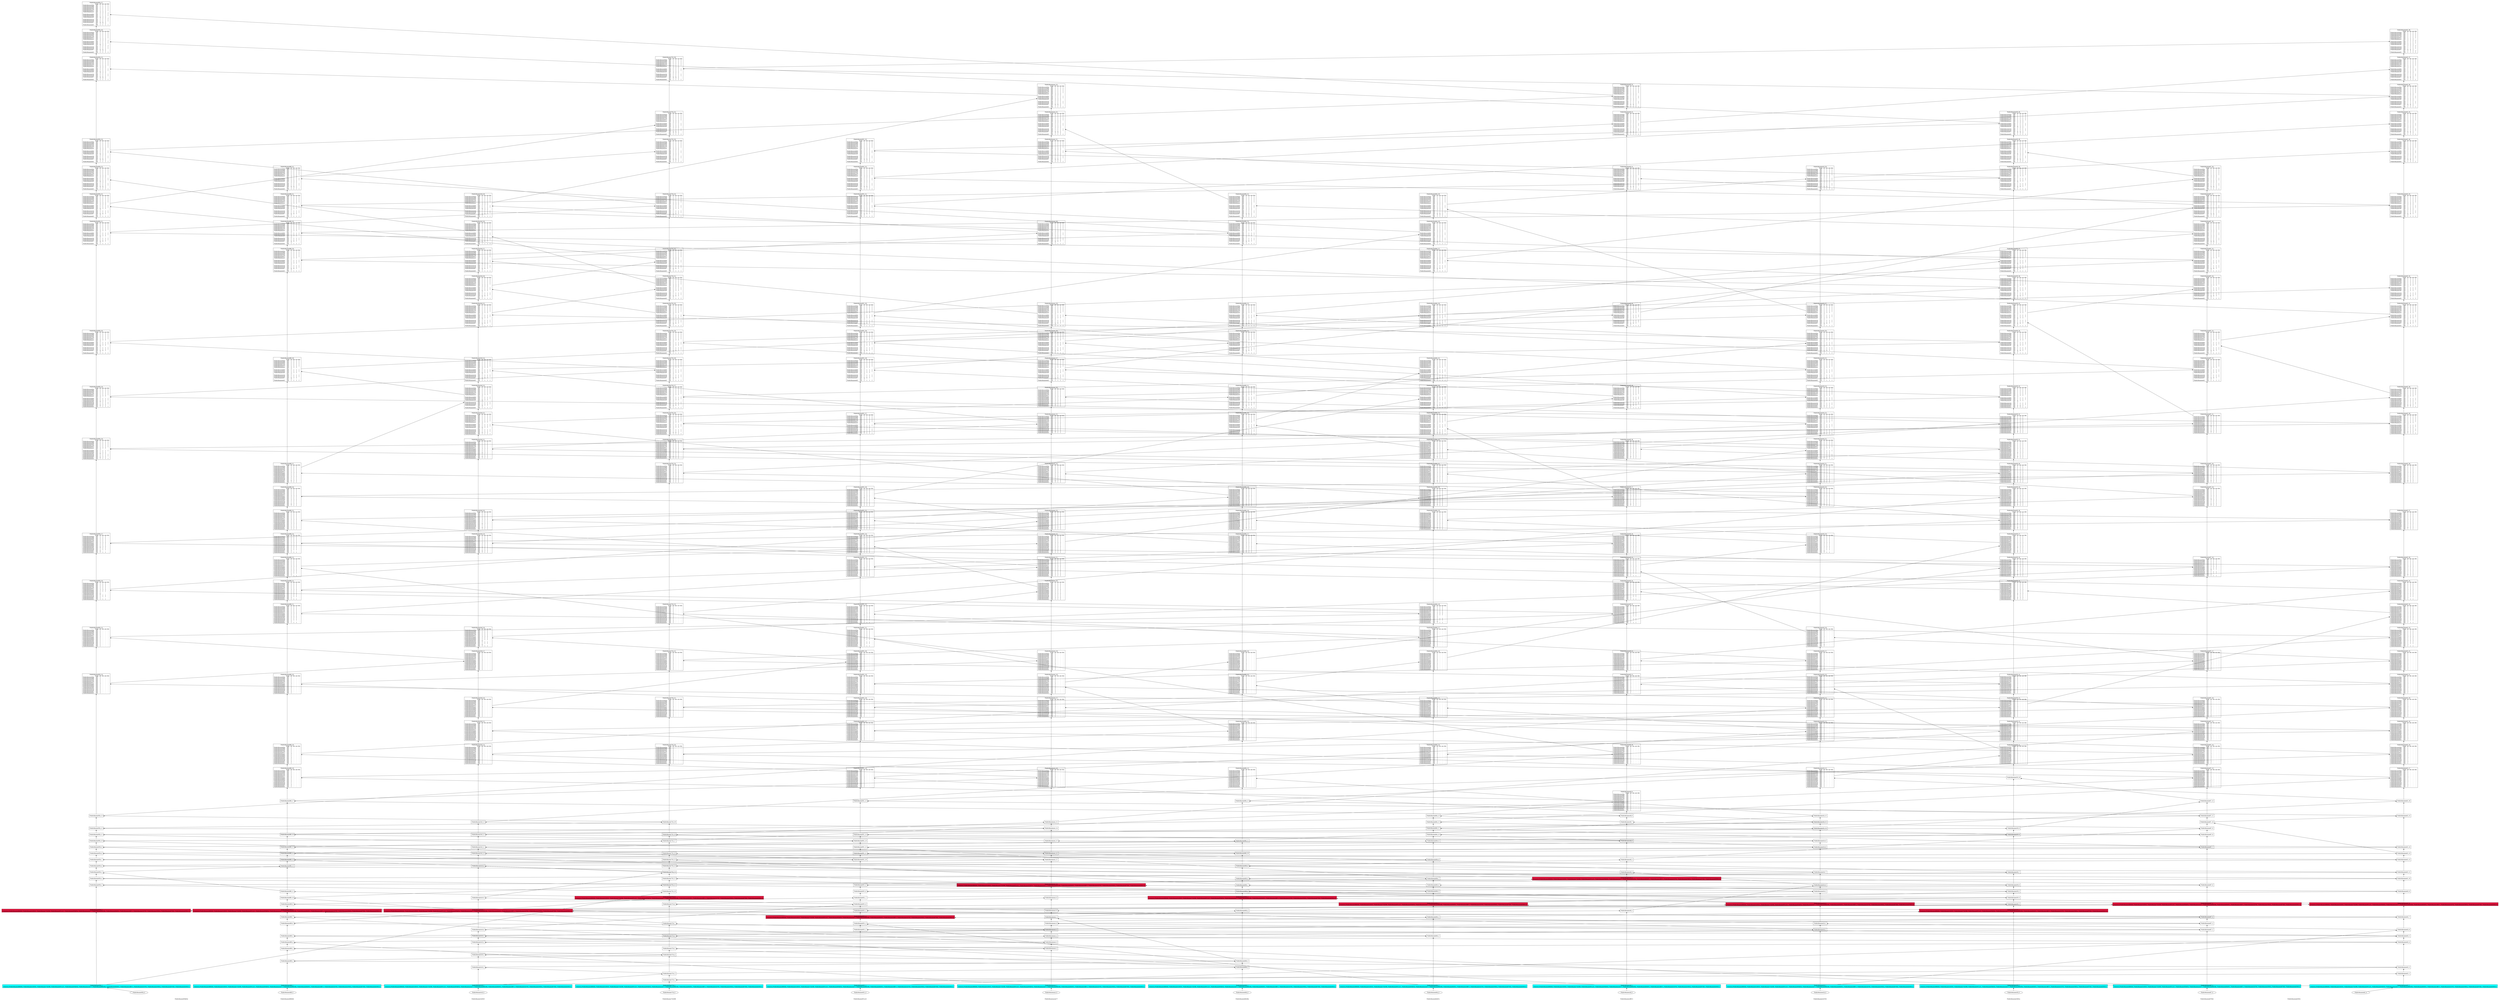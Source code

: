 /// our_id: PublicIdname93b63e
/// peer_list: {
///   PublicIdname93b63e: PeerState(VOTE|SEND|RECV)
///   PublicIdname48840d: PeerState(VOTE|SEND|RECV)
///   PublicIdname5c8502: PeerState(VOTE|SEND|RECV)
///   PublicIdname754598: PeerState(VOTE|SEND|RECV)
///   PublicIdname931a51: PeerState(VOTE|SEND|RECV)
///   PublicIdnameacee77: PeerState(VOTE|SEND|RECV)
///   PublicIdnameb0b36e: PeerState(VOTE|SEND|RECV)
///   PublicIdnameb0e91c: PeerState(VOTE|SEND|RECV)
///   PublicIdnamecdfb7c: PeerState(VOTE|SEND|RECV)
///   PublicIdnamee2d762: PeerState(VOTE|SEND|RECV)
///   PublicIdnamee5945a: PeerState(VOTE|SEND|RECV)
///   PublicIdnamee870b5: PeerState(VOTE|SEND|RECV)
///   PublicIdnameed283c: PeerState(VOTE|SEND|RECV)
/// }
digraph GossipGraph {
  splines=false
  rankdir=BT

  style=invis
  subgraph cluster_PublicIdname93b63e {
    label="PublicIdname93b63e"
    "PublicIdname93b63e" [style=invis]
    "PublicIdname93b63e" -> "PublicIdname93b_0" [style=invis]
    "PublicIdname93b_0" -> "PublicIdname93b_1" [minlen=1]
    "PublicIdname93b_1" -> "PublicIdname93b_2" [minlen=12]
    "PublicIdname93b_2" -> "PublicIdname93b_3" [minlen=4]
    "PublicIdname93b_3" -> "PublicIdname93b_4" [minlen=1]
    "PublicIdname93b_4" -> "PublicIdname93b_5" [minlen=1]
    "PublicIdname93b_5" -> "PublicIdname93b_6" [minlen=1]
    "PublicIdname93b_6" -> "PublicIdname93b_7" [minlen=1]
    "PublicIdname93b_7" -> "PublicIdname93b_8" [minlen=1]
    "PublicIdname93b_8" -> "PublicIdname93b_9" [minlen=1]
    "PublicIdname93b_9" -> "PublicIdname93b_10" [minlen=1]
    "PublicIdname93b_10" -> "PublicIdname93b_11" [minlen=1]
    "PublicIdname93b_11" -> "PublicIdname93b_12" [minlen=1]
    "PublicIdname93b_12" -> "PublicIdname93b_13" [minlen=2]
    "PublicIdname93b_13" -> "PublicIdname93b_14" [minlen=6]
    "PublicIdname93b_14" -> "PublicIdname93b_15" [minlen=2]
    "PublicIdname93b_15" -> "PublicIdname93b_16" [minlen=2]
    "PublicIdname93b_16" -> "PublicIdname93b_17" [minlen=2]
    "PublicIdname93b_17" -> "PublicIdname93b_18" [minlen=4]
    "PublicIdname93b_18" -> "PublicIdname93b_19" [minlen=2]
    "PublicIdname93b_19" -> "PublicIdname93b_20" [minlen=2]
    "PublicIdname93b_20" -> "PublicIdname93b_21" [minlen=4]
    "PublicIdname93b_21" -> "PublicIdname93b_22" [minlen=1]
    "PublicIdname93b_22" -> "PublicIdname93b_23" [minlen=1]
    "PublicIdname93b_23" -> "PublicIdname93b_24" [minlen=1]
    "PublicIdname93b_24" -> "PublicIdname93b_25" [minlen=3]
    "PublicIdname93b_25" -> "PublicIdname93b_26" [minlen=1]
    "PublicIdname93b_26" -> "PublicIdname93b_27" [minlen=1]
  }
  "PublicIdnameed2_7" -> "PublicIdname93b_2" [constraint=false]
  "PublicIdname754_10" -> "PublicIdname93b_3" [constraint=false]
  "PublicIdnameed2_8" -> "PublicIdname93b_4" [constraint=false]
  "PublicIdname488_11" -> "PublicIdname93b_5" [constraint=false]
  "PublicIdnameed2_10" -> "PublicIdname93b_6" [constraint=false]
  "PublicIdnameed2_11" -> "PublicIdname93b_7" [constraint=false]
  "PublicIdnamee87_6" -> "PublicIdname93b_8" [constraint=false]
  "PublicIdnameb0e_6" -> "PublicIdname93b_9" [constraint=false]
  "PublicIdname931_10" -> "PublicIdname93b_10" [constraint=false]
  "PublicIdnamee59_7" -> "PublicIdname93b_11" [constraint=false]
  "PublicIdnamee87_8" -> "PublicIdname93b_12" [constraint=false]
  "PublicIdname754_19" -> "PublicIdname93b_13" [constraint=false]
  "PublicIdnamee2d_15" -> "PublicIdname93b_14" [constraint=false]
  "PublicIdname5c8_17" -> "PublicIdname93b_15" [constraint=false]
  "PublicIdnameb0e_18" -> "PublicIdname93b_16" [constraint=false]
  "PublicIdnamee87_18" -> "PublicIdname93b_17" [constraint=false]
  "PublicIdnamee2d_21" -> "PublicIdname93b_18" [constraint=false]
  "PublicIdnameed2_29" -> "PublicIdname93b_19" [constraint=false]
  "PublicIdname754_28" -> "PublicIdname93b_20" [constraint=false]
  "PublicIdnamee87_25" -> "PublicIdname93b_21" [constraint=false]
  "PublicIdname754_32" -> "PublicIdname93b_22" [constraint=false]
  "PublicIdname5c8_28" -> "PublicIdname93b_23" [constraint=false]
  "PublicIdname754_33" -> "PublicIdname93b_24" [constraint=false]
  "PublicIdnameace_33" -> "PublicIdname93b_25" [constraint=false]
  "PublicIdnamee59_30" -> "PublicIdname93b_26" [constraint=false]
  "PublicIdnamecdf_23" -> "PublicIdname93b_27" [constraint=false]

  style=invis
  subgraph cluster_PublicIdname48840d {
    label="PublicIdname48840d"
    "PublicIdname48840d" [style=invis]
    "PublicIdname48840d" -> "PublicIdname488_0" [style=invis]
    "PublicIdname488_0" -> "PublicIdname488_1" [minlen=1]
    "PublicIdname488_1" -> "PublicIdname488_2" [minlen=4]
    "PublicIdname488_2" -> "PublicIdname488_3" [minlen=2]
    "PublicIdname488_3" -> "PublicIdname488_4" [minlen=1]
    "PublicIdname488_4" -> "PublicIdname488_5" [minlen=1]
    "PublicIdname488_5" -> "PublicIdname488_6" [minlen=2]
    "PublicIdname488_6" -> "PublicIdname488_7" [minlen=1]
    "PublicIdname488_7" -> "PublicIdname488_8" [minlen=1]
    "PublicIdname488_8" -> "PublicIdname488_9" [minlen=1]
    "PublicIdname488_9" -> "PublicIdname488_10" [minlen=1]
    "PublicIdname488_10" -> "PublicIdname488_11" [minlen=1]
    "PublicIdname488_11" -> "PublicIdname488_12" [minlen=4]
    "PublicIdname488_12" -> "PublicIdname488_13" [minlen=1]
    "PublicIdname488_13" -> "PublicIdname488_14" [minlen=1]
    "PublicIdname488_14" -> "PublicIdname488_15" [minlen=1]
    "PublicIdname488_15" -> "PublicIdname488_16" [minlen=2]
    "PublicIdname488_16" -> "PublicIdname488_17" [minlen=4]
    "PublicIdname488_17" -> "PublicIdname488_18" [minlen=1]
    "PublicIdname488_18" -> "PublicIdname488_19" [minlen=1]
    "PublicIdname488_19" -> "PublicIdname488_20" [minlen=3]
    "PublicIdname488_20" -> "PublicIdname488_21" [minlen=3]
    "PublicIdname488_21" -> "PublicIdname488_22" [minlen=1]
    "PublicIdname488_22" -> "PublicIdname488_23" [minlen=1]
    "PublicIdname488_23" -> "PublicIdname488_24" [minlen=1]
    "PublicIdname488_24" -> "PublicIdname488_25" [minlen=1]
    "PublicIdname488_25" -> "PublicIdname488_26" [minlen=1]
    "PublicIdname488_26" -> "PublicIdname488_27" [minlen=1]
    "PublicIdname488_27" -> "PublicIdname488_28" [minlen=4]
    "PublicIdname488_28" -> "PublicIdname488_29" [minlen=4]
    "PublicIdname488_29" -> "PublicIdname488_30" [minlen=1]
    "PublicIdname488_30" -> "PublicIdname488_31" [minlen=1]
    "PublicIdname488_31" -> "PublicIdname488_32" [minlen=1]
  }
  "PublicIdnameed2_3" -> "PublicIdname488_2" [constraint=false]
  "PublicIdname754_4" -> "PublicIdname488_3" [constraint=false]
  "PublicIdnameace_1" -> "PublicIdname488_4" [constraint=false]
  "PublicIdnameace_3" -> "PublicIdname488_5" [constraint=false]
  "PublicIdnamee87_2" -> "PublicIdname488_6" [constraint=false]
  "PublicIdnamecdf_1" -> "PublicIdname488_7" [constraint=false]
  "PublicIdnamee59_1" -> "PublicIdname488_8" [constraint=false]
  "PublicIdname931_4" -> "PublicIdname488_9" [constraint=false]
  "PublicIdname754_7" -> "PublicIdname488_10" [constraint=false]
  "PublicIdname754_9" -> "PublicIdname488_11" [constraint=false]
  "PublicIdname93b_5" -> "PublicIdname488_12" [constraint=false]
  "PublicIdnameace_10" -> "PublicIdname488_13" [constraint=false]
  "PublicIdnameace_11" -> "PublicIdname488_14" [constraint=false]
  "PublicIdname754_16" -> "PublicIdname488_15" [constraint=false]
  "PublicIdname931_13" -> "PublicIdname488_16" [constraint=false]
  "PublicIdnamecdf_8" -> "PublicIdname488_17" [constraint=false]
  "PublicIdnamecdf_9" -> "PublicIdname488_18" [constraint=false]
  "PublicIdnameace_16" -> "PublicIdname488_19" [constraint=false]
  "PublicIdnameace_17" -> "PublicIdname488_20" [constraint=false]
  "PublicIdnameed2_23" -> "PublicIdname488_21" [constraint=false]
  "PublicIdnamecdf_13" -> "PublicIdname488_22" [constraint=false]
  "PublicIdnameace_19" -> "PublicIdname488_23" [constraint=false]
  "PublicIdnameed2_25" -> "PublicIdname488_24" [constraint=false]
  "PublicIdnameace_21" -> "PublicIdname488_25" [constraint=false]
  "PublicIdnameed2_27" -> "PublicIdname488_26" [constraint=false]
  "PublicIdnamee2d_20" -> "PublicIdname488_27" [constraint=false]
  "PublicIdname5c8_23" -> "PublicIdname488_28" [constraint=false]
  "PublicIdnamee59_26" -> "PublicIdname488_29" [constraint=false]
  "PublicIdnameed2_31" -> "PublicIdname488_30" [constraint=false]
  "PublicIdnamee59_27" -> "PublicIdname488_31" [constraint=false]
  "PublicIdnameb0b_24" -> "PublicIdname488_32" [constraint=false]

  style=invis
  subgraph cluster_PublicIdname5c8502 {
    label="PublicIdname5c8502"
    "PublicIdname5c8502" [style=invis]
    "PublicIdname5c8502" -> "PublicIdname5c8_0" [style=invis]
    "PublicIdname5c8_0" -> "PublicIdname5c8_1" [minlen=1]
    "PublicIdname5c8_1" -> "PublicIdname5c8_2" [minlen=3]
    "PublicIdname5c8_2" -> "PublicIdname5c8_3" [minlen=2]
    "PublicIdname5c8_3" -> "PublicIdname5c8_4" [minlen=2]
    "PublicIdname5c8_4" -> "PublicIdname5c8_5" [minlen=1]
    "PublicIdname5c8_5" -> "PublicIdname5c8_6" [minlen=1]
    "PublicIdname5c8_6" -> "PublicIdname5c8_7" [minlen=3]
    "PublicIdname5c8_7" -> "PublicIdname5c8_8" [minlen=2]
    "PublicIdname5c8_8" -> "PublicIdname5c8_9" [minlen=5]
    "PublicIdname5c8_9" -> "PublicIdname5c8_10" [minlen=2]
    "PublicIdname5c8_10" -> "PublicIdname5c8_11" [minlen=1]
    "PublicIdname5c8_11" -> "PublicIdname5c8_12" [minlen=2]
    "PublicIdname5c8_12" -> "PublicIdname5c8_13" [minlen=2]
    "PublicIdname5c8_13" -> "PublicIdname5c8_14" [minlen=4]
    "PublicIdname5c8_14" -> "PublicIdname5c8_15" [minlen=1]
    "PublicIdname5c8_15" -> "PublicIdname5c8_16" [minlen=1]
    "PublicIdname5c8_16" -> "PublicIdname5c8_17" [minlen=2]
    "PublicIdname5c8_17" -> "PublicIdname5c8_18" [minlen=1]
    "PublicIdname5c8_18" -> "PublicIdname5c8_19" [minlen=4]
    "PublicIdname5c8_19" -> "PublicIdname5c8_20" [minlen=1]
    "PublicIdname5c8_20" -> "PublicIdname5c8_21" [minlen=3]
    "PublicIdname5c8_21" -> "PublicIdname5c8_22" [minlen=1]
    "PublicIdname5c8_22" -> "PublicIdname5c8_23" [minlen=1]
    "PublicIdname5c8_23" -> "PublicIdname5c8_24" [minlen=1]
    "PublicIdname5c8_24" -> "PublicIdname5c8_25" [minlen=2]
    "PublicIdname5c8_25" -> "PublicIdname5c8_26" [minlen=1]
    "PublicIdname5c8_26" -> "PublicIdname5c8_27" [minlen=1]
    "PublicIdname5c8_27" -> "PublicIdname5c8_28" [minlen=1]
    "PublicIdname5c8_28" -> "PublicIdname5c8_29" [minlen=1]
  }
  "PublicIdname754_3" -> "PublicIdname5c8_2" [constraint=false]
  "PublicIdnameb0b_3" -> "PublicIdname5c8_3" [constraint=false]
  "PublicIdnameace_2" -> "PublicIdname5c8_4" [constraint=false]
  "PublicIdnamee87_1" -> "PublicIdname5c8_5" [constraint=false]
  "PublicIdnameb0e_2" -> "PublicIdname5c8_6" [constraint=false]
  "PublicIdnamee87_4" -> "PublicIdname5c8_7" [constraint=false]
  "PublicIdname931_6" -> "PublicIdname5c8_8" [constraint=false]
  "PublicIdname754_13" -> "PublicIdname5c8_9" [constraint=false]
  "PublicIdnameb0e_8" -> "PublicIdname5c8_10" [constraint=false]
  "PublicIdnameb0b_10" -> "PublicIdname5c8_11" [constraint=false]
  "PublicIdnamee2d_9" -> "PublicIdname5c8_12" [constraint=false]
  "PublicIdnameace_14" -> "PublicIdname5c8_13" [constraint=false]
  "PublicIdnameb0b_13" -> "PublicIdname5c8_14" [constraint=false]
  "PublicIdnamee59_10" -> "PublicIdname5c8_15" [constraint=false]
  "PublicIdnamee59_12" -> "PublicIdname5c8_16" [constraint=false]
  "PublicIdname93b_14" -> "PublicIdname5c8_17" [constraint=false]
  "PublicIdname931_20" -> "PublicIdname5c8_18" [constraint=false]
  "PublicIdnameed2_26" -> "PublicIdname5c8_19" [constraint=false]
  "PublicIdnamecdf_16" -> "PublicIdname5c8_20" [constraint=false]
  "PublicIdnamee59_20" -> "PublicIdname5c8_21" [constraint=false]
  "PublicIdnameb0b_19" -> "PublicIdname5c8_22" [constraint=false]
  "PublicIdname488_27" -> "PublicIdname5c8_23" [constraint=false]
  "PublicIdnameace_25" -> "PublicIdname5c8_24" [constraint=false]
  "PublicIdnamee59_24" -> "PublicIdname5c8_25" [constraint=false]
  "PublicIdname754_30" -> "PublicIdname5c8_26" [constraint=false]
  "PublicIdnameace_29" -> "PublicIdname5c8_27" [constraint=false]
  "PublicIdname754_31" -> "PublicIdname5c8_28" [constraint=false]
  "PublicIdnameace_30" -> "PublicIdname5c8_29" [constraint=false]

  style=invis
  subgraph cluster_PublicIdname754598 {
    label="PublicIdname754598"
    "PublicIdname754598" [style=invis]
    "PublicIdname754598" -> "PublicIdname754_0" [style=invis]
    "PublicIdname754_0" -> "PublicIdname754_1" [minlen=1]
    "PublicIdname754_1" -> "PublicIdname754_2" [minlen=1]
    "PublicIdname754_2" -> "PublicIdname754_3" [minlen=1]
    "PublicIdname754_3" -> "PublicIdname754_4" [minlen=3]
    "PublicIdname754_4" -> "PublicIdname754_5" [minlen=1]
    "PublicIdname754_5" -> "PublicIdname754_6" [minlen=2]
    "PublicIdname754_6" -> "PublicIdname754_7" [minlen=2]
    "PublicIdname754_7" -> "PublicIdname754_8" [minlen=3]
    "PublicIdname754_8" -> "PublicIdname754_9" [minlen=1]
    "PublicIdname754_9" -> "PublicIdname754_10" [minlen=1]
    "PublicIdname754_10" -> "PublicIdname754_11" [minlen=1]
    "PublicIdname754_11" -> "PublicIdname754_12" [minlen=1]
    "PublicIdname754_12" -> "PublicIdname754_13" [minlen=1]
    "PublicIdname754_13" -> "PublicIdname754_14" [minlen=1]
    "PublicIdname754_14" -> "PublicIdname754_15" [minlen=1]
    "PublicIdname754_15" -> "PublicIdname754_16" [minlen=1]
    "PublicIdname754_16" -> "PublicIdname754_17" [minlen=2]
    "PublicIdname754_17" -> "PublicIdname754_18" [minlen=1]
    "PublicIdname754_18" -> "PublicIdname754_19" [minlen=2]
    "PublicIdname754_19" -> "PublicIdname754_20" [minlen=4]
    "PublicIdname754_20" -> "PublicIdname754_21" [minlen=2]
    "PublicIdname754_21" -> "PublicIdname754_22" [minlen=2]
    "PublicIdname754_22" -> "PublicIdname754_23" [minlen=2]
    "PublicIdname754_23" -> "PublicIdname754_24" [minlen=6]
    "PublicIdname754_24" -> "PublicIdname754_25" [minlen=1]
    "PublicIdname754_25" -> "PublicIdname754_26" [minlen=1]
    "PublicIdname754_26" -> "PublicIdname754_27" [minlen=1]
    "PublicIdname754_27" -> "PublicIdname754_28" [minlen=1]
    "PublicIdname754_28" -> "PublicIdname754_29" [minlen=1]
    "PublicIdname754_29" -> "PublicIdname754_30" [minlen=1]
    "PublicIdname754_30" -> "PublicIdname754_31" [minlen=1]
    "PublicIdname754_31" -> "PublicIdname754_32" [minlen=1]
    "PublicIdname754_32" -> "PublicIdname754_33" [minlen=2]
    "PublicIdname754_33" -> "PublicIdname754_34" [minlen=2]
    "PublicIdname754_34" -> "PublicIdname754_35" [minlen=1]
    "PublicIdname754_35" -> "PublicIdname754_36" [minlen=2]
  }
  "PublicIdnameed2_1" -> "PublicIdname754_2" [constraint=false]
  "PublicIdname5c8_1" -> "PublicIdname754_3" [constraint=false]
  "PublicIdname488_2" -> "PublicIdname754_4" [constraint=false]
  "PublicIdnameb0b_2" -> "PublicIdname754_5" [constraint=false]
  "PublicIdnameed2_4" -> "PublicIdname754_6" [constraint=false]
  "PublicIdnameace_5" -> "PublicIdname754_7" [constraint=false]
  "PublicIdnameace_8" -> "PublicIdname754_8" [constraint=false]
  "PublicIdname488_6" -> "PublicIdname754_9" [constraint=false]
  "PublicIdname93b_1" -> "PublicIdname754_10" [constraint=false]
  "PublicIdname488_10" -> "PublicIdname754_11" [constraint=false]
  "PublicIdnamee2d_4" -> "PublicIdname754_12" [constraint=false]
  "PublicIdname5c8_8" -> "PublicIdname754_13" [constraint=false]
  "PublicIdnamecdf_3" -> "PublicIdname754_14" [constraint=false]
  "PublicIdnameb0b_7" -> "PublicIdname754_15" [constraint=false]
  "PublicIdnameed2_12" -> "PublicIdname754_16" [constraint=false]
  "PublicIdname488_15" -> "PublicIdname754_17" [constraint=false]
  "PublicIdnameace_13" -> "PublicIdname754_18" [constraint=false]
  "PublicIdname93b_12" -> "PublicIdname754_19" [constraint=false]
  "PublicIdnamee87_13" -> "PublicIdname754_20" [constraint=false]
  "PublicIdnameed2_19" -> "PublicIdname754_21" [constraint=false]
  "PublicIdnamee59_14" -> "PublicIdname754_22" [constraint=false]
  "PublicIdnameb0e_17" -> "PublicIdname754_23" [constraint=false]
  "PublicIdnamee59_19" -> "PublicIdname754_24" [constraint=false]
  "PublicIdnamee87_20" -> "PublicIdname754_25" [constraint=false]
  "PublicIdnamee59_21" -> "PublicIdname754_26" [constraint=false]
  "PublicIdnamee2d_23" -> "PublicIdname754_27" [constraint=false]
  "PublicIdname93b_19" -> "PublicIdname754_28" [constraint=false]
  "PublicIdnamecdf_19" -> "PublicIdname754_29" [constraint=false]
  "PublicIdnamee2d_25" -> "PublicIdname754_30" [constraint=false]
  "PublicIdname5c8_25" -> "PublicIdname754_31" [constraint=false]
  "PublicIdname5c8_26" -> "PublicIdname754_32" [constraint=false]
  "PublicIdname93b_21" -> "PublicIdname754_33" [constraint=false]
  "PublicIdname488_32" -> "PublicIdname754_34" [constraint=false]
  "PublicIdname93b_22" -> "PublicIdname754_35" [constraint=false]
  "PublicIdnameed2_36" -> "PublicIdname754_36" [constraint=false]

  style=invis
  subgraph cluster_PublicIdname931a51 {
    label="PublicIdname931a51"
    "PublicIdname931a51" [style=invis]
    "PublicIdname931a51" -> "PublicIdname931_0" [style=invis]
    "PublicIdname931_0" -> "PublicIdname931_1" [minlen=1]
    "PublicIdname931_1" -> "PublicIdname931_2" [minlen=9]
    "PublicIdname931_2" -> "PublicIdname931_3" [minlen=1]
    "PublicIdname931_3" -> "PublicIdname931_4" [minlen=1]
    "PublicIdname931_4" -> "PublicIdname931_5" [minlen=1]
    "PublicIdname931_5" -> "PublicIdname931_6" [minlen=1]
    "PublicIdname931_6" -> "PublicIdname931_7" [minlen=1]
    "PublicIdname931_7" -> "PublicIdname931_8" [minlen=1]
    "PublicIdname931_8" -> "PublicIdname931_9" [minlen=1]
    "PublicIdname931_9" -> "PublicIdname931_10" [minlen=4]
    "PublicIdname931_10" -> "PublicIdname931_11" [minlen=1]
    "PublicIdname931_11" -> "PublicIdname931_12" [minlen=1]
    "PublicIdname931_12" -> "PublicIdname931_13" [minlen=1]
    "PublicIdname931_13" -> "PublicIdname931_14" [minlen=1]
    "PublicIdname931_14" -> "PublicIdname931_15" [minlen=4]
    "PublicIdname931_15" -> "PublicIdname931_16" [minlen=1]
    "PublicIdname931_16" -> "PublicIdname931_17" [minlen=2]
    "PublicIdname931_17" -> "PublicIdname931_18" [minlen=1]
    "PublicIdname931_18" -> "PublicIdname931_19" [minlen=1]
    "PublicIdname931_19" -> "PublicIdname931_20" [minlen=1]
    "PublicIdname931_20" -> "PublicIdname931_21" [minlen=1]
    "PublicIdname931_21" -> "PublicIdname931_22" [minlen=1]
    "PublicIdname931_22" -> "PublicIdname931_23" [minlen=2]
    "PublicIdname931_23" -> "PublicIdname931_24" [minlen=1]
    "PublicIdname931_24" -> "PublicIdname931_25" [minlen=1]
    "PublicIdname931_25" -> "PublicIdname931_26" [minlen=1]
    "PublicIdname931_26" -> "PublicIdname931_27" [minlen=3]
    "PublicIdname931_27" -> "PublicIdname931_28" [minlen=2]
    "PublicIdname931_28" -> "PublicIdname931_29" [minlen=1]
    "PublicIdname931_29" -> "PublicIdname931_30" [minlen=1]
    "PublicIdname931_30" -> "PublicIdname931_31" [minlen=4]
    "PublicIdname931_31" -> "PublicIdname931_32" [minlen=1]
    "PublicIdname931_32" -> "PublicIdname931_33" [minlen=1]
  }
  "PublicIdnameed2_5" -> "PublicIdname931_2" [constraint=false]
  "PublicIdnameb0e_1" -> "PublicIdname931_3" [constraint=false]
  "PublicIdnamee87_3" -> "PublicIdname931_4" [constraint=false]
  "PublicIdnamee2d_3" -> "PublicIdname931_5" [constraint=false]
  "PublicIdname5c8_6" -> "PublicIdname931_6" [constraint=false]
  "PublicIdname488_9" -> "PublicIdname931_7" [constraint=false]
  "PublicIdnamee59_4" -> "PublicIdname931_8" [constraint=false]
  "PublicIdnameb0e_5" -> "PublicIdname931_9" [constraint=false]
  "PublicIdname93b_6" -> "PublicIdname931_10" [constraint=false]
  "PublicIdnamee2d_7" -> "PublicIdname931_11" [constraint=false]
  "PublicIdnameb0e_7" -> "PublicIdname931_12" [constraint=false]
  "PublicIdname488_14" -> "PublicIdname931_13" [constraint=false]
  "PublicIdnamecdf_6" -> "PublicIdname931_14" [constraint=false]
  "PublicIdnameed2_15" -> "PublicIdname931_15" [constraint=false]
  "PublicIdnamee2d_11" -> "PublicIdname931_16" [constraint=false]
  "PublicIdnamee87_14" -> "PublicIdname931_17" [constraint=false]
  "PublicIdnameed2_18" -> "PublicIdname931_18" [constraint=false]
  "PublicIdnameed2_20" -> "PublicIdname931_19" [constraint=false]
  "PublicIdname5c8_16" -> "PublicIdname931_20" [constraint=false]
  "PublicIdnamecdf_10" -> "PublicIdname931_21" [constraint=false]
  "PublicIdnamee2d_17" -> "PublicIdname931_22" [constraint=false]
  "PublicIdnamee59_15" -> "PublicIdname931_23" [constraint=false]
  "PublicIdnameace_20" -> "PublicIdname931_24" [constraint=false]
  "PublicIdnameb0b_17" -> "PublicIdname931_25" [constraint=false]
  "PublicIdnameace_23" -> "PublicIdname931_26" [constraint=false]
  "PublicIdnamee2d_22" -> "PublicIdname931_27" [constraint=false]
  "PublicIdnameb0e_24" -> "PublicIdname931_28" [constraint=false]
  "PublicIdnamee2d_24" -> "PublicIdname931_29" [constraint=false]
  "PublicIdnameb0b_22" -> "PublicIdname931_30" [constraint=false]
  "PublicIdnameb0e_28" -> "PublicIdname931_31" [constraint=false]
  "PublicIdnameed2_33" -> "PublicIdname931_32" [constraint=false]
  "PublicIdnamee59_28" -> "PublicIdname931_33" [constraint=false]

  style=invis
  subgraph cluster_PublicIdnameacee77 {
    label="PublicIdnameacee77"
    "PublicIdnameacee77" [style=invis]
    "PublicIdnameacee77" -> "PublicIdnameace_0" [style=invis]
    "PublicIdnameace_0" -> "PublicIdnameace_1" [minlen=1]
    "PublicIdnameace_1" -> "PublicIdnameace_2" [minlen=6]
    "PublicIdnameace_2" -> "PublicIdnameace_3" [minlen=1]
    "PublicIdnameace_3" -> "PublicIdnameace_4" [minlen=1]
    "PublicIdnameace_4" -> "PublicIdnameace_5" [minlen=1]
    "PublicIdnameace_5" -> "PublicIdnameace_6" [minlen=1]
    "PublicIdnameace_6" -> "PublicIdnameace_7" [minlen=1]
    "PublicIdnameace_7" -> "PublicIdnameace_8" [minlen=1]
    "PublicIdnameace_8" -> "PublicIdnameace_9" [minlen=2]
    "PublicIdnameace_9" -> "PublicIdnameace_10" [minlen=2]
    "PublicIdnameace_10" -> "PublicIdnameace_11" [minlen=4]
    "PublicIdnameace_11" -> "PublicIdnameace_12" [minlen=1]
    "PublicIdnameace_12" -> "PublicIdnameace_13" [minlen=2]
    "PublicIdnameace_13" -> "PublicIdnameace_14" [minlen=2]
    "PublicIdnameace_14" -> "PublicIdnameace_15" [minlen=1]
    "PublicIdnameace_15" -> "PublicIdnameace_16" [minlen=3]
    "PublicIdnameace_16" -> "PublicIdnameace_17" [minlen=3]
    "PublicIdnameace_17" -> "PublicIdnameace_18" [minlen=1]
    "PublicIdnameace_18" -> "PublicIdnameace_19" [minlen=1]
    "PublicIdnameace_19" -> "PublicIdnameace_20" [minlen=3]
    "PublicIdnameace_20" -> "PublicIdnameace_21" [minlen=1]
    "PublicIdnameace_21" -> "PublicIdnameace_22" [minlen=1]
    "PublicIdnameace_22" -> "PublicIdnameace_23" [minlen=1]
    "PublicIdnameace_23" -> "PublicIdnameace_24" [minlen=2]
    "PublicIdnameace_24" -> "PublicIdnameace_25" [minlen=2]
    "PublicIdnameace_25" -> "PublicIdnameace_26" [minlen=1]
    "PublicIdnameace_26" -> "PublicIdnameace_27" [minlen=1]
    "PublicIdnameace_27" -> "PublicIdnameace_28" [minlen=1]
    "PublicIdnameace_28" -> "PublicIdnameace_29" [minlen=1]
    "PublicIdnameace_29" -> "PublicIdnameace_30" [minlen=3]
    "PublicIdnameace_30" -> "PublicIdnameace_31" [minlen=3]
    "PublicIdnameace_31" -> "PublicIdnameace_32" [minlen=1]
    "PublicIdnameace_32" -> "PublicIdnameace_33" [minlen=1]
  }
  "PublicIdname5c8_3" -> "PublicIdnameace_2" [constraint=false]
  "PublicIdname488_3" -> "PublicIdnameace_3" [constraint=false]
  "PublicIdname488_4" -> "PublicIdnameace_4" [constraint=false]
  "PublicIdname754_6" -> "PublicIdnameace_5" [constraint=false]
  "PublicIdnameed2_5" -> "PublicIdnameace_6" [constraint=false]
  "PublicIdnameb0b_3" -> "PublicIdnameace_7" [constraint=false]
  "PublicIdnamee2d_2" -> "PublicIdnameace_8" [constraint=false]
  "PublicIdname754_8" -> "PublicIdnameace_9" [constraint=false]
  "PublicIdnameed2_9" -> "PublicIdnameace_10" [constraint=false]
  "PublicIdname488_12" -> "PublicIdnameace_11" [constraint=false]
  "PublicIdname488_13" -> "PublicIdnameace_12" [constraint=false]
  "PublicIdnameed2_14" -> "PublicIdnameace_13" [constraint=false]
  "PublicIdname5c8_12" -> "PublicIdnameace_14" [constraint=false]
  "PublicIdname754_18" -> "PublicIdnameace_15" [constraint=false]
  "PublicIdname488_17" -> "PublicIdnameace_16" [constraint=false]
  "PublicIdnamee87_15" -> "PublicIdnameace_17" [constraint=false]
  "PublicIdnameb0b_14" -> "PublicIdnameace_18" [constraint=false]
  "PublicIdname488_20" -> "PublicIdnameace_19" [constraint=false]
  "PublicIdname931_22" -> "PublicIdnameace_20" [constraint=false]
  "PublicIdname488_21" -> "PublicIdnameace_21" [constraint=false]
  "PublicIdname488_23" -> "PublicIdnameace_22" [constraint=false]
  "PublicIdname931_24" -> "PublicIdnameace_23" [constraint=false]
  "PublicIdnameb0e_20" -> "PublicIdnameace_24" [constraint=false]
  "PublicIdname5c8_21" -> "PublicIdnameace_25" [constraint=false]
  "PublicIdnamee59_22" -> "PublicIdnameace_26" [constraint=false]
  "PublicIdnamee59_23" -> "PublicIdnameace_27" [constraint=false]
  "PublicIdnameb0e_25" -> "PublicIdnameace_28" [constraint=false]
  "PublicIdnamee87_22" -> "PublicIdnameace_29" [constraint=false]
  "PublicIdname5c8_27" -> "PublicIdnameace_30" [constraint=false]
  "PublicIdnamecdf_21" -> "PublicIdnameace_31" [constraint=false]
  "PublicIdnameb0b_25" -> "PublicIdnameace_32" [constraint=false]
  "PublicIdname5c8_29" -> "PublicIdnameace_33" [constraint=false]

  style=invis
  subgraph cluster_PublicIdnameb0b36e {
    label="PublicIdnameb0b36e"
    "PublicIdnameb0b36e" [style=invis]
    "PublicIdnameb0b36e" -> "PublicIdnameb0b_0" [style=invis]
    "PublicIdnameb0b_0" -> "PublicIdnameb0b_1" [minlen=1]
    "PublicIdnameb0b_1" -> "PublicIdnameb0b_2" [minlen=3]
    "PublicIdnameb0b_2" -> "PublicIdnameb0b_3" [minlen=1]
    "PublicIdnameb0b_3" -> "PublicIdnameb0b_4" [minlen=8]
    "PublicIdnameb0b_4" -> "PublicIdnameb0b_5" [minlen=2]
    "PublicIdnameb0b_5" -> "PublicIdnameb0b_6" [minlen=1]
    "PublicIdnameb0b_6" -> "PublicIdnameb0b_7" [minlen=1]
    "PublicIdnameb0b_7" -> "PublicIdnameb0b_8" [minlen=1]
    "PublicIdnameb0b_8" -> "PublicIdnameb0b_9" [minlen=2]
    "PublicIdnameb0b_9" -> "PublicIdnameb0b_10" [minlen=2]
    "PublicIdnameb0b_10" -> "PublicIdnameb0b_11" [minlen=2]
    "PublicIdnameb0b_11" -> "PublicIdnameb0b_12" [minlen=5]
    "PublicIdnameb0b_12" -> "PublicIdnameb0b_13" [minlen=1]
    "PublicIdnameb0b_13" -> "PublicIdnameb0b_14" [minlen=2]
    "PublicIdnameb0b_14" -> "PublicIdnameb0b_15" [minlen=2]
    "PublicIdnameb0b_15" -> "PublicIdnameb0b_16" [minlen=1]
    "PublicIdnameb0b_16" -> "PublicIdnameb0b_17" [minlen=5]
    "PublicIdnameb0b_17" -> "PublicIdnameb0b_18" [minlen=1]
    "PublicIdnameb0b_18" -> "PublicIdnameb0b_19" [minlen=1]
    "PublicIdnameb0b_19" -> "PublicIdnameb0b_20" [minlen=3]
    "PublicIdnameb0b_20" -> "PublicIdnameb0b_21" [minlen=1]
    "PublicIdnameb0b_21" -> "PublicIdnameb0b_22" [minlen=2]
    "PublicIdnameb0b_22" -> "PublicIdnameb0b_23" [minlen=1]
    "PublicIdnameb0b_23" -> "PublicIdnameb0b_24" [minlen=3]
    "PublicIdnameb0b_24" -> "PublicIdnameb0b_25" [minlen=1]
  }
  "PublicIdname754_3" -> "PublicIdnameb0b_2" [constraint=false]
  "PublicIdname5c8_2" -> "PublicIdnameb0b_3" [constraint=false]
  "PublicIdnameace_7" -> "PublicIdnameb0b_4" [constraint=false]
  "PublicIdnamee59_3" -> "PublicIdnameb0b_5" [constraint=false]
  "PublicIdnamee87_5" -> "PublicIdnameb0b_6" [constraint=false]
  "PublicIdnamee2d_5" -> "PublicIdnameb0b_7" [constraint=false]
  "PublicIdnamee59_6" -> "PublicIdnameb0b_8" [constraint=false]
  "PublicIdnamecdf_4" -> "PublicIdnameb0b_9" [constraint=false]
  "PublicIdname754_15" -> "PublicIdnameb0b_10" [constraint=false]
  "PublicIdname5c8_11" -> "PublicIdnameb0b_11" [constraint=false]
  "PublicIdnamee87_11" -> "PublicIdnameb0b_12" [constraint=false]
  "PublicIdnamee2d_12" -> "PublicIdnameb0b_13" [constraint=false]
  "PublicIdname5c8_14" -> "PublicIdnameb0b_14" [constraint=false]
  "PublicIdnameb0e_15" -> "PublicIdnameb0b_15" [constraint=false]
  "PublicIdnameace_18" -> "PublicIdnameb0b_16" [constraint=false]
  "PublicIdnamee59_16" -> "PublicIdnameb0b_17" [constraint=false]
  "PublicIdnamee2d_19" -> "PublicIdnameb0b_18" [constraint=false]
  "PublicIdname931_25" -> "PublicIdnameb0b_19" [constraint=false]
  "PublicIdnameb0e_22" -> "PublicIdnameb0b_20" [constraint=false]
  "PublicIdname5c8_22" -> "PublicIdnameb0b_21" [constraint=false]
  "PublicIdname931_28" -> "PublicIdnameb0b_22" [constraint=false]
  "PublicIdnamee2d_26" -> "PublicIdnameb0b_23" [constraint=false]
  "PublicIdname488_29" -> "PublicIdnameb0b_24" [constraint=false]
  "PublicIdnamee87_26" -> "PublicIdnameb0b_25" [constraint=false]

  style=invis
  subgraph cluster_PublicIdnameb0e91c {
    label="PublicIdnameb0e91c"
    "PublicIdnameb0e91c" [style=invis]
    "PublicIdnameb0e91c" -> "PublicIdnameb0e_0" [style=invis]
    "PublicIdnameb0e_0" -> "PublicIdnameb0e_1" [minlen=1]
    "PublicIdnameb0e_1" -> "PublicIdnameb0e_2" [minlen=8]
    "PublicIdnameb0e_2" -> "PublicIdnameb0e_3" [minlen=3]
    "PublicIdnameb0e_3" -> "PublicIdnameb0e_4" [minlen=2]
    "PublicIdnameb0e_4" -> "PublicIdnameb0e_5" [minlen=2]
    "PublicIdnameb0e_5" -> "PublicIdnameb0e_6" [minlen=1]
    "PublicIdnameb0e_6" -> "PublicIdnameb0e_7" [minlen=1]
    "PublicIdnameb0e_7" -> "PublicIdnameb0e_8" [minlen=3]
    "PublicIdnameb0e_8" -> "PublicIdnameb0e_9" [minlen=3]
    "PublicIdnameb0e_9" -> "PublicIdnameb0e_10" [minlen=1]
    "PublicIdnameb0e_10" -> "PublicIdnameb0e_11" [minlen=1]
    "PublicIdnameb0e_11" -> "PublicIdnameb0e_12" [minlen=1]
    "PublicIdnameb0e_12" -> "PublicIdnameb0e_13" [minlen=1]
    "PublicIdnameb0e_13" -> "PublicIdnameb0e_14" [minlen=3]
    "PublicIdnameb0e_14" -> "PublicIdnameb0e_15" [minlen=2]
    "PublicIdnameb0e_15" -> "PublicIdnameb0e_16" [minlen=2]
    "PublicIdnameb0e_16" -> "PublicIdnameb0e_17" [minlen=1]
    "PublicIdnameb0e_17" -> "PublicIdnameb0e_18" [minlen=1]
    "PublicIdnameb0e_18" -> "PublicIdnameb0e_19" [minlen=4]
    "PublicIdnameb0e_19" -> "PublicIdnameb0e_20" [minlen=1]
    "PublicIdnameb0e_20" -> "PublicIdnameb0e_21" [minlen=1]
    "PublicIdnameb0e_21" -> "PublicIdnameb0e_22" [minlen=1]
    "PublicIdnameb0e_22" -> "PublicIdnameb0e_23" [minlen=1]
    "PublicIdnameb0e_23" -> "PublicIdnameb0e_24" [minlen=1]
    "PublicIdnameb0e_24" -> "PublicIdnameb0e_25" [minlen=1]
    "PublicIdnameb0e_25" -> "PublicIdnameb0e_26" [minlen=2]
    "PublicIdnameb0e_26" -> "PublicIdnameb0e_27" [minlen=2]
    "PublicIdnameb0e_27" -> "PublicIdnameb0e_28" [minlen=1]
    "PublicIdnameb0e_28" -> "PublicIdnameb0e_29" [minlen=1]
  }
  "PublicIdname5c8_4" -> "PublicIdnameb0e_2" [constraint=false]
  "PublicIdname931_3" -> "PublicIdnameb0e_3" [constraint=false]
  "PublicIdnamee59_2" -> "PublicIdnameb0e_4" [constraint=false]
  "PublicIdname931_7" -> "PublicIdnameb0e_5" [constraint=false]
  "PublicIdnamee59_5" -> "PublicIdnameb0e_6" [constraint=false]
  "PublicIdname931_9" -> "PublicIdnameb0e_7" [constraint=false]
  "PublicIdname5c8_9" -> "PublicIdnameb0e_8" [constraint=false]
  "PublicIdname93b_9" -> "PublicIdnameb0e_9" [constraint=false]
  "PublicIdnamee2d_8" -> "PublicIdnameb0e_10" [constraint=false]
  "PublicIdnamee87_7" -> "PublicIdnameb0e_11" [constraint=false]
  "PublicIdnamee59_8" -> "PublicIdnameb0e_12" [constraint=false]
  "PublicIdnamecdf_7" -> "PublicIdnameb0e_13" [constraint=false]
  "PublicIdnameed2_17" -> "PublicIdnameb0e_14" [constraint=false]
  "PublicIdnamee2d_14" -> "PublicIdnameb0e_15" [constraint=false]
  "PublicIdnameb0b_15" -> "PublicIdnameb0e_16" [constraint=false]
  "PublicIdname754_22" -> "PublicIdnameb0e_17" [constraint=false]
  "PublicIdname93b_15" -> "PublicIdnameb0e_18" [constraint=false]
  "PublicIdnamee59_17" -> "PublicIdnameb0e_19" [constraint=false]
  "PublicIdnameace_22" -> "PublicIdnameb0e_20" [constraint=false]
  "PublicIdnamee59_18" -> "PublicIdnameb0e_21" [constraint=false]
  "PublicIdnamee87_19" -> "PublicIdnameb0e_22" [constraint=false]
  "PublicIdnamecdf_17" -> "PublicIdnameb0e_23" [constraint=false]
  "PublicIdname931_26" -> "PublicIdnameb0e_24" [constraint=false]
  "PublicIdnameb0b_20" -> "PublicIdnameb0e_25" [constraint=false]
  "PublicIdnameace_28" -> "PublicIdnameb0e_26" [constraint=false]
  "PublicIdnamee87_24" -> "PublicIdnameb0e_27" [constraint=false]
  "PublicIdname931_30" -> "PublicIdnameb0e_28" [constraint=false]
  "PublicIdnamee2d_27" -> "PublicIdnameb0e_29" [constraint=false]

  style=invis
  subgraph cluster_PublicIdnamecdfb7c {
    label="PublicIdnamecdfb7c"
    "PublicIdnamecdfb7c" [style=invis]
    "PublicIdnamecdfb7c" -> "PublicIdnamecdf_0" [style=invis]
    "PublicIdnamecdf_0" -> "PublicIdnamecdf_1" [minlen=1]
    "PublicIdnamecdf_1" -> "PublicIdnamecdf_2" [minlen=12]
    "PublicIdnamecdf_2" -> "PublicIdnamecdf_3" [minlen=5]
    "PublicIdnamecdf_3" -> "PublicIdnamecdf_4" [minlen=1]
    "PublicIdnamecdf_4" -> "PublicIdnamecdf_5" [minlen=2]
    "PublicIdnamecdf_5" -> "PublicIdnamecdf_6" [minlen=3]
    "PublicIdnamecdf_6" -> "PublicIdnamecdf_7" [minlen=3]
    "PublicIdnamecdf_7" -> "PublicIdnamecdf_8" [minlen=1]
    "PublicIdnamecdf_8" -> "PublicIdnamecdf_9" [minlen=1]
    "PublicIdnamecdf_9" -> "PublicIdnamecdf_10" [minlen=2]
    "PublicIdnamecdf_10" -> "PublicIdnamecdf_11" [minlen=3]
    "PublicIdnamecdf_11" -> "PublicIdnamecdf_12" [minlen=1]
    "PublicIdnamecdf_12" -> "PublicIdnamecdf_13" [minlen=2]
    "PublicIdnamecdf_13" -> "PublicIdnamecdf_14" [minlen=1]
    "PublicIdnamecdf_14" -> "PublicIdnamecdf_15" [minlen=1]
    "PublicIdnamecdf_15" -> "PublicIdnamecdf_16" [minlen=1]
    "PublicIdnamecdf_16" -> "PublicIdnamecdf_17" [minlen=2]
    "PublicIdnamecdf_17" -> "PublicIdnamecdf_18" [minlen=2]
    "PublicIdnamecdf_18" -> "PublicIdnamecdf_19" [minlen=2]
    "PublicIdnamecdf_19" -> "PublicIdnamecdf_20" [minlen=3]
    "PublicIdnamecdf_20" -> "PublicIdnamecdf_21" [minlen=5]
    "PublicIdnamecdf_21" -> "PublicIdnamecdf_22" [minlen=2]
    "PublicIdnamecdf_22" -> "PublicIdnamecdf_23" [minlen=1]
  }
  "PublicIdname488_7" -> "PublicIdnamecdf_2" [constraint=false]
  "PublicIdname754_11" -> "PublicIdnamecdf_3" [constraint=false]
  "PublicIdnamee2d_6" -> "PublicIdnamecdf_4" [constraint=false]
  "PublicIdnameb0b_9" -> "PublicIdnamecdf_5" [constraint=false]
  "PublicIdname931_12" -> "PublicIdnamecdf_6" [constraint=false]
  "PublicIdnamee87_9" -> "PublicIdnamecdf_7" [constraint=false]
  "PublicIdname488_16" -> "PublicIdnamecdf_8" [constraint=false]
  "PublicIdnameb0e_13" -> "PublicIdnamecdf_9" [constraint=false]
  "PublicIdname488_18" -> "PublicIdnamecdf_10" [constraint=false]
  "PublicIdnamee87_16" -> "PublicIdnamecdf_11" [constraint=false]
  "PublicIdnameed2_21" -> "PublicIdnamecdf_12" [constraint=false]
  "PublicIdname931_21" -> "PublicIdnamecdf_13" [constraint=false]
  "PublicIdnamee87_17" -> "PublicIdnamecdf_14" [constraint=false]
  "PublicIdnamee2d_18" -> "PublicIdnamecdf_15" [constraint=false]
  "PublicIdname488_22" -> "PublicIdnamecdf_16" [constraint=false]
  "PublicIdname5c8_20" -> "PublicIdnamecdf_17" [constraint=false]
  "PublicIdnameed2_28" -> "PublicIdnamecdf_18" [constraint=false]
  "PublicIdnameb0e_23" -> "PublicIdnamecdf_19" [constraint=false]
  "PublicIdname754_29" -> "PublicIdnamecdf_20" [constraint=false]
  "PublicIdnamee87_27" -> "PublicIdnamecdf_21" [constraint=false]
  "PublicIdnameace_31" -> "PublicIdnamecdf_22" [constraint=false]
  "PublicIdname93b_24" -> "PublicIdnamecdf_23" [constraint=false]

  style=invis
  subgraph cluster_PublicIdnamee2d762 {
    label="PublicIdnamee2d762"
    "PublicIdnamee2d762" [style=invis]
    "PublicIdnamee2d762" -> "PublicIdnamee2d_0" [style=invis]
    "PublicIdnamee2d_0" -> "PublicIdnamee2d_1" [minlen=1]
    "PublicIdnamee2d_1" -> "PublicIdnamee2d_2" [minlen=9]
    "PublicIdnamee2d_2" -> "PublicIdnamee2d_3" [minlen=1]
    "PublicIdnamee2d_3" -> "PublicIdnamee2d_4" [minlen=3]
    "PublicIdnamee2d_4" -> "PublicIdnamee2d_5" [minlen=2]
    "PublicIdnamee2d_5" -> "PublicIdnamee2d_6" [minlen=1]
    "PublicIdnamee2d_6" -> "PublicIdnamee2d_7" [minlen=2]
    "PublicIdnamee2d_7" -> "PublicIdnamee2d_8" [minlen=4]
    "PublicIdnamee2d_8" -> "PublicIdnamee2d_9" [minlen=1]
    "PublicIdnamee2d_9" -> "PublicIdnamee2d_10" [minlen=2]
    "PublicIdnamee2d_10" -> "PublicIdnamee2d_11" [minlen=1]
    "PublicIdnamee2d_11" -> "PublicIdnamee2d_12" [minlen=1]
    "PublicIdnamee2d_12" -> "PublicIdnamee2d_13" [minlen=2]
    "PublicIdnamee2d_13" -> "PublicIdnamee2d_14" [minlen=2]
    "PublicIdnamee2d_14" -> "PublicIdnamee2d_15" [minlen=1]
    "PublicIdnamee2d_15" -> "PublicIdnamee2d_16" [minlen=1]
    "PublicIdnamee2d_16" -> "PublicIdnamee2d_17" [minlen=1]
    "PublicIdnamee2d_17" -> "PublicIdnamee2d_18" [minlen=1]
    "PublicIdnamee2d_18" -> "PublicIdnamee2d_19" [minlen=4]
    "PublicIdnamee2d_19" -> "PublicIdnamee2d_20" [minlen=2]
    "PublicIdnamee2d_20" -> "PublicIdnamee2d_21" [minlen=1]
    "PublicIdnamee2d_21" -> "PublicIdnamee2d_22" [minlen=1]
    "PublicIdnamee2d_22" -> "PublicIdnamee2d_23" [minlen=1]
    "PublicIdnamee2d_23" -> "PublicIdnamee2d_24" [minlen=1]
    "PublicIdnamee2d_24" -> "PublicIdnamee2d_25" [minlen=1]
    "PublicIdnamee2d_25" -> "PublicIdnamee2d_26" [minlen=1]
    "PublicIdnamee2d_26" -> "PublicIdnamee2d_27" [minlen=1]
    "PublicIdnamee2d_27" -> "PublicIdnamee2d_28" [minlen=5]
  }
  "PublicIdnameace_4" -> "PublicIdnamee2d_2" [constraint=false]
  "PublicIdnameed2_6" -> "PublicIdnamee2d_3" [constraint=false]
  "PublicIdname931_5" -> "PublicIdnamee2d_4" [constraint=false]
  "PublicIdnameb0b_5" -> "PublicIdnamee2d_5" [constraint=false]
  "PublicIdnamecdf_2" -> "PublicIdnamee2d_6" [constraint=false]
  "PublicIdname754_12" -> "PublicIdnamee2d_7" [constraint=false]
  "PublicIdname931_11" -> "PublicIdnamee2d_8" [constraint=false]
  "PublicIdname5c8_10" -> "PublicIdnamee2d_9" [constraint=false]
  "PublicIdnameb0e_10" -> "PublicIdnamee2d_10" [constraint=false]
  "PublicIdname931_14" -> "PublicIdnamee2d_11" [constraint=false]
  "PublicIdnameb0b_11" -> "PublicIdnamee2d_12" [constraint=false]
  "PublicIdnameed2_16" -> "PublicIdnamee2d_13" [constraint=false]
  "PublicIdnameb0e_14" -> "PublicIdnamee2d_14" [constraint=false]
  "PublicIdname93b_13" -> "PublicIdnamee2d_15" [constraint=false]
  "PublicIdnamee59_11" -> "PublicIdnamee2d_16" [constraint=false]
  "PublicIdname931_19" -> "PublicIdnamee2d_17" [constraint=false]
  "PublicIdnameed2_22" -> "PublicIdnamee2d_18" [constraint=false]
  "PublicIdnamecdf_15" -> "PublicIdnamee2d_19" [constraint=false]
  "PublicIdname488_25" -> "PublicIdnamee2d_20" [constraint=false]
  "PublicIdname93b_16" -> "PublicIdnamee2d_21" [constraint=false]
  "PublicIdnameb0b_18" -> "PublicIdnamee2d_22" [constraint=false]
  "PublicIdname754_24" -> "PublicIdnamee2d_23" [constraint=false]
  "PublicIdname931_27" -> "PublicIdnamee2d_24" [constraint=false]
  "PublicIdname754_27" -> "PublicIdnamee2d_25" [constraint=false]
  "PublicIdnameb0b_21" -> "PublicIdnamee2d_26" [constraint=false]
  "PublicIdname931_29" -> "PublicIdnamee2d_27" [constraint=false]
  "PublicIdnameb0e_29" -> "PublicIdnamee2d_28" [constraint=false]

  style=invis
  subgraph cluster_PublicIdnamee5945a {
    label="PublicIdnamee5945a"
    "PublicIdnamee5945a" [style=invis]
    "PublicIdnamee5945a" -> "PublicIdnamee59_0" [style=invis]
    "PublicIdnamee59_0" -> "PublicIdnamee59_1" [minlen=1]
    "PublicIdnamee59_1" -> "PublicIdnamee59_2" [minlen=12]
    "PublicIdnamee59_2" -> "PublicIdnamee59_3" [minlen=1]
    "PublicIdnamee59_3" -> "PublicIdnamee59_4" [minlen=1]
    "PublicIdnamee59_4" -> "PublicIdnamee59_5" [minlen=1]
    "PublicIdnamee59_5" -> "PublicIdnamee59_6" [minlen=1]
    "PublicIdnamee59_6" -> "PublicIdnamee59_7" [minlen=2]
    "PublicIdnamee59_7" -> "PublicIdnamee59_8" [minlen=6]
    "PublicIdnamee59_8" -> "PublicIdnamee59_9" [minlen=1]
    "PublicIdnamee59_9" -> "PublicIdnamee59_10" [minlen=4]
    "PublicIdnamee59_10" -> "PublicIdnamee59_11" [minlen=1]
    "PublicIdnamee59_11" -> "PublicIdnamee59_12" [minlen=1]
    "PublicIdnamee59_12" -> "PublicIdnamee59_13" [minlen=1]
    "PublicIdnamee59_13" -> "PublicIdnamee59_14" [minlen=1]
    "PublicIdnamee59_14" -> "PublicIdnamee59_15" [minlen=4]
    "PublicIdnamee59_15" -> "PublicIdnamee59_16" [minlen=1]
    "PublicIdnamee59_16" -> "PublicIdnamee59_17" [minlen=1]
    "PublicIdnamee59_17" -> "PublicIdnamee59_18" [minlen=1]
    "PublicIdnamee59_18" -> "PublicIdnamee59_19" [minlen=1]
    "PublicIdnamee59_19" -> "PublicIdnamee59_20" [minlen=1]
    "PublicIdnamee59_20" -> "PublicIdnamee59_21" [minlen=1]
    "PublicIdnamee59_21" -> "PublicIdnamee59_22" [minlen=1]
    "PublicIdnamee59_22" -> "PublicIdnamee59_23" [minlen=1]
    "PublicIdnamee59_23" -> "PublicIdnamee59_24" [minlen=2]
    "PublicIdnamee59_24" -> "PublicIdnamee59_25" [minlen=1]
    "PublicIdnamee59_25" -> "PublicIdnamee59_26" [minlen=1]
    "PublicIdnamee59_26" -> "PublicIdnamee59_27" [minlen=1]
    "PublicIdnamee59_27" -> "PublicIdnamee59_28" [minlen=3]
    "PublicIdnamee59_28" -> "PublicIdnamee59_29" [minlen=1]
    "PublicIdnamee59_29" -> "PublicIdnamee59_30" [minlen=1]
  }
  "PublicIdnameb0e_3" -> "PublicIdnamee59_2" [constraint=false]
  "PublicIdnameb0b_4" -> "PublicIdnamee59_3" [constraint=false]
  "PublicIdname488_8" -> "PublicIdnamee59_4" [constraint=false]
  "PublicIdnameb0e_4" -> "PublicIdnamee59_5" [constraint=false]
  "PublicIdname931_8" -> "PublicIdnamee59_6" [constraint=false]
  "PublicIdnameb0b_8" -> "PublicIdnamee59_7" [constraint=false]
  "PublicIdnameb0e_9" -> "PublicIdnamee59_8" [constraint=false]
  "PublicIdname93b_11" -> "PublicIdnamee59_9" [constraint=false]
  "PublicIdnamee87_12" -> "PublicIdnamee59_10" [constraint=false]
  "PublicIdnamee2d_13" -> "PublicIdnamee59_11" [constraint=false]
  "PublicIdname5c8_13" -> "PublicIdnamee59_12" [constraint=false]
  "PublicIdname5c8_15" -> "PublicIdnamee59_13" [constraint=false]
  "PublicIdname754_21" -> "PublicIdnamee59_14" [constraint=false]
  "PublicIdnameed2_24" -> "PublicIdnamee59_15" [constraint=false]
  "PublicIdnameb0b_16" -> "PublicIdnamee59_16" [constraint=false]
  "PublicIdnameb0e_16" -> "PublicIdnamee59_17" [constraint=false]
  "PublicIdname931_23" -> "PublicIdnamee59_18" [constraint=false]
  "PublicIdname754_23" -> "PublicIdnamee59_19" [constraint=false]
  "PublicIdname5c8_19" -> "PublicIdnamee59_20" [constraint=false]
  "PublicIdnameb0e_21" -> "PublicIdnamee59_21" [constraint=false]
  "PublicIdnameace_24" -> "PublicIdnamee59_22" [constraint=false]
  "PublicIdname754_26" -> "PublicIdnamee59_23" [constraint=false]
  "PublicIdname5c8_24" -> "PublicIdnamee59_24" [constraint=false]
  "PublicIdnamee87_21" -> "PublicIdnamee59_25" [constraint=false]
  "PublicIdname488_28" -> "PublicIdnamee59_26" [constraint=false]
  "PublicIdnameace_27" -> "PublicIdnamee59_27" [constraint=false]
  "PublicIdname488_31" -> "PublicIdnamee59_28" [constraint=false]
  "PublicIdnamee87_28" -> "PublicIdnamee59_29" [constraint=false]
  "PublicIdname931_33" -> "PublicIdnamee59_30" [constraint=false]

  style=invis
  subgraph cluster_PublicIdnamee870b5 {
    label="PublicIdnamee870b5"
    "PublicIdnamee870b5" [style=invis]
    "PublicIdnamee870b5" -> "PublicIdnamee87_0" [style=invis]
    "PublicIdnamee87_0" -> "PublicIdnamee87_1" [minlen=1]
    "PublicIdnamee87_1" -> "PublicIdnamee87_2" [minlen=9]
    "PublicIdnamee87_2" -> "PublicIdnamee87_3" [minlen=1]
    "PublicIdnamee87_3" -> "PublicIdnamee87_4" [minlen=1]
    "PublicIdnamee87_4" -> "PublicIdnamee87_5" [minlen=2]
    "PublicIdnamee87_5" -> "PublicIdnamee87_6" [minlen=3]
    "PublicIdnamee87_6" -> "PublicIdnamee87_7" [minlen=6]
    "PublicIdnamee87_7" -> "PublicIdnamee87_8" [minlen=2]
    "PublicIdnamee87_8" -> "PublicIdnamee87_9" [minlen=1]
    "PublicIdnamee87_9" -> "PublicIdnamee87_10" [minlen=1]
    "PublicIdnamee87_10" -> "PublicIdnamee87_11" [minlen=1]
    "PublicIdnamee87_11" -> "PublicIdnamee87_12" [minlen=1]
    "PublicIdnamee87_12" -> "PublicIdnamee87_13" [minlen=1]
    "PublicIdnamee87_13" -> "PublicIdnamee87_14" [minlen=1]
    "PublicIdnamee87_14" -> "PublicIdnamee87_15" [minlen=1]
    "PublicIdnamee87_15" -> "PublicIdnamee87_16" [minlen=1]
    "PublicIdnamee87_16" -> "PublicIdnamee87_17" [minlen=2]
    "PublicIdnamee87_17" -> "PublicIdnamee87_18" [minlen=4]
    "PublicIdnamee87_18" -> "PublicIdnamee87_19" [minlen=3]
    "PublicIdnamee87_19" -> "PublicIdnamee87_20" [minlen=1]
    "PublicIdnamee87_20" -> "PublicIdnamee87_21" [minlen=2]
    "PublicIdnamee87_21" -> "PublicIdnamee87_22" [minlen=2]
    "PublicIdnamee87_22" -> "PublicIdnamee87_23" [minlen=1]
    "PublicIdnamee87_23" -> "PublicIdnamee87_24" [minlen=2]
    "PublicIdnamee87_24" -> "PublicIdnamee87_25" [minlen=1]
    "PublicIdnamee87_25" -> "PublicIdnamee87_26" [minlen=1]
    "PublicIdnamee87_26" -> "PublicIdnamee87_27" [minlen=1]
    "PublicIdnamee87_27" -> "PublicIdnamee87_28" [minlen=1]
  }
  "PublicIdname488_5" -> "PublicIdnamee87_2" [constraint=false]
  "PublicIdname931_2" -> "PublicIdnamee87_3" [constraint=false]
  "PublicIdname5c8_5" -> "PublicIdnamee87_4" [constraint=false]
  "PublicIdname5c8_7" -> "PublicIdnamee87_5" [constraint=false]
  "PublicIdnameb0b_6" -> "PublicIdnamee87_6" [constraint=false]
  "PublicIdname93b_8" -> "PublicIdnamee87_7" [constraint=false]
  "PublicIdname93b_10" -> "PublicIdnamee87_8" [constraint=false]
  "PublicIdnamecdf_5" -> "PublicIdnamee87_9" [constraint=false]
  "PublicIdnameed2_13" -> "PublicIdnamee87_10" [constraint=false]
  "PublicIdnameb0e_11" -> "PublicIdnamee87_11" [constraint=false]
  "PublicIdnamee59_9" -> "PublicIdnamee87_12" [constraint=false]
  "PublicIdname754_17" -> "PublicIdnamee87_13" [constraint=false]
  "PublicIdnameb0b_12" -> "PublicIdnamee87_14" [constraint=false]
  "PublicIdnameace_15" -> "PublicIdnamee87_15" [constraint=false]
  "PublicIdname931_17" -> "PublicIdnamee87_16" [constraint=false]
  "PublicIdnamecdf_11" -> "PublicIdnamee87_17" [constraint=false]
  "PublicIdnamecdf_14" -> "PublicIdnamee87_18" [constraint=false]
  "PublicIdnameb0e_19" -> "PublicIdnamee87_19" [constraint=false]
  "PublicIdname93b_17" -> "PublicIdnamee87_20" [constraint=false]
  "PublicIdname754_25" -> "PublicIdnamee87_21" [constraint=false]
  "PublicIdnameace_26" -> "PublicIdnamee87_22" [constraint=false]
  "PublicIdnameed2_30" -> "PublicIdnamee87_23" [constraint=false]
  "PublicIdnamee59_25" -> "PublicIdnamee87_24" [constraint=false]
  "PublicIdname93b_20" -> "PublicIdnamee87_25" [constraint=false]
  "PublicIdnameb0b_23" -> "PublicIdnamee87_26" [constraint=false]
  "PublicIdnamecdf_20" -> "PublicIdnamee87_27" [constraint=false]
  "PublicIdnameb0e_27" -> "PublicIdnamee87_28" [constraint=false]

  style=invis
  subgraph cluster_PublicIdnameed283c {
    label="PublicIdnameed283c"
    "PublicIdnameed283c" [style=invis]
    "PublicIdnameed283c" -> "PublicIdnameed2_0" [style=invis]
    "PublicIdnameed2_0" -> "PublicIdnameed2_1" [minlen=1]
    "PublicIdnameed2_1" -> "PublicIdnameed2_2" [minlen=2]
    "PublicIdnameed2_2" -> "PublicIdnameed2_3" [minlen=1]
    "PublicIdnameed2_3" -> "PublicIdnameed2_4" [minlen=4]
    "PublicIdnameed2_4" -> "PublicIdnameed2_5" [minlen=1]
    "PublicIdnameed2_5" -> "PublicIdnameed2_6" [minlen=1]
    "PublicIdnameed2_6" -> "PublicIdnameed2_7" [minlen=2]
    "PublicIdnameed2_7" -> "PublicIdnameed2_8" [minlen=2]
    "PublicIdnameed2_8" -> "PublicIdnameed2_9" [minlen=2]
    "PublicIdnameed2_9" -> "PublicIdnameed2_10" [minlen=2]
    "PublicIdnameed2_10" -> "PublicIdnameed2_11" [minlen=1]
    "PublicIdnameed2_11" -> "PublicIdnameed2_12" [minlen=2]
    "PublicIdnameed2_12" -> "PublicIdnameed2_13" [minlen=1]
    "PublicIdnameed2_13" -> "PublicIdnameed2_14" [minlen=1]
    "PublicIdnameed2_14" -> "PublicIdnameed2_15" [minlen=5]
    "PublicIdnameed2_15" -> "PublicIdnameed2_16" [minlen=1]
    "PublicIdnameed2_16" -> "PublicIdnameed2_17" [minlen=1]
    "PublicIdnameed2_17" -> "PublicIdnameed2_18" [minlen=1]
    "PublicIdnameed2_18" -> "PublicIdnameed2_19" [minlen=1]
    "PublicIdnameed2_19" -> "PublicIdnameed2_20" [minlen=1]
    "PublicIdnameed2_20" -> "PublicIdnameed2_21" [minlen=1]
    "PublicIdnameed2_21" -> "PublicIdnameed2_22" [minlen=1]
    "PublicIdnameed2_22" -> "PublicIdnameed2_23" [minlen=1]
    "PublicIdnameed2_23" -> "PublicIdnameed2_24" [minlen=1]
    "PublicIdnameed2_24" -> "PublicIdnameed2_25" [minlen=1]
    "PublicIdnameed2_25" -> "PublicIdnameed2_26" [minlen=1]
    "PublicIdnameed2_26" -> "PublicIdnameed2_27" [minlen=2]
    "PublicIdnameed2_27" -> "PublicIdnameed2_28" [minlen=2]
    "PublicIdnameed2_28" -> "PublicIdnameed2_29" [minlen=2]
    "PublicIdnameed2_29" -> "PublicIdnameed2_30" [minlen=1]
    "PublicIdnameed2_30" -> "PublicIdnameed2_31" [minlen=3]
    "PublicIdnameed2_31" -> "PublicIdnameed2_32" [minlen=1]
    "PublicIdnameed2_32" -> "PublicIdnameed2_33" [minlen=3]
    "PublicIdnameed2_33" -> "PublicIdnameed2_34" [minlen=2]
    "PublicIdnameed2_34" -> "PublicIdnameed2_35" [minlen=1]
    "PublicIdnameed2_35" -> "PublicIdnameed2_36" [minlen=1]
    "PublicIdnameed2_36" -> "PublicIdnameed2_37" [minlen=1]
    "PublicIdnameed2_37" -> "PublicIdnameed2_38" [minlen=1]
  }
  "PublicIdname754_2" -> "PublicIdnameed2_2" [constraint=false]
  "PublicIdname488_1" -> "PublicIdnameed2_3" [constraint=false]
  "PublicIdname754_5" -> "PublicIdnameed2_4" [constraint=false]
  "PublicIdname931_1" -> "PublicIdnameed2_5" [constraint=false]
  "PublicIdnamee2d_1" -> "PublicIdnameed2_6" [constraint=false]
  "PublicIdnameace_6" -> "PublicIdnameed2_7" [constraint=false]
  "PublicIdname93b_2" -> "PublicIdnameed2_8" [constraint=false]
  "PublicIdnameace_9" -> "PublicIdnameed2_9" [constraint=false]
  "PublicIdname93b_3" -> "PublicIdnameed2_10" [constraint=false]
  "PublicIdname93b_4" -> "PublicIdnameed2_11" [constraint=false]
  "PublicIdname754_14" -> "PublicIdnameed2_12" [constraint=false]
  "PublicIdname93b_7" -> "PublicIdnameed2_13" [constraint=false]
  "PublicIdnameace_12" -> "PublicIdnameed2_14" [constraint=false]
  "PublicIdnamee87_10" -> "PublicIdnameed2_15" [constraint=false]
  "PublicIdnamee2d_10" -> "PublicIdnameed2_16" [constraint=false]
  "PublicIdnameb0e_12" -> "PublicIdnameed2_17" [constraint=false]
  "PublicIdname931_15" -> "PublicIdnameed2_18" [constraint=false]
  "PublicIdname754_20" -> "PublicIdnameed2_19" [constraint=false]
  "PublicIdname931_16" -> "PublicIdnameed2_20" [constraint=false]
  "PublicIdname931_18" -> "PublicIdnameed2_21" [constraint=false]
  "PublicIdnamee2d_16" -> "PublicIdnameed2_22" [constraint=false]
  "PublicIdname488_19" -> "PublicIdnameed2_23" [constraint=false]
  "PublicIdnamee59_13" -> "PublicIdnameed2_24" [constraint=false]
  "PublicIdnamecdf_12" -> "PublicIdnameed2_25" [constraint=false]
  "PublicIdname5c8_18" -> "PublicIdnameed2_26" [constraint=false]
  "PublicIdname488_24" -> "PublicIdnameed2_27" [constraint=false]
  "PublicIdname488_26" -> "PublicIdnameed2_28" [constraint=false]
  "PublicIdname93b_18" -> "PublicIdnameed2_29" [constraint=false]
  "PublicIdnamecdf_18" -> "PublicIdnameed2_30" [constraint=false]
  "PublicIdnamee87_23" -> "PublicIdnameed2_31" [constraint=false]
  "PublicIdnameb0e_26" -> "PublicIdnameed2_32" [constraint=false]
  "PublicIdname488_30" -> "PublicIdnameed2_33" [constraint=false]
  "PublicIdnamee2d_28" -> "PublicIdnameed2_34" [constraint=false]
  "PublicIdname931_31" -> "PublicIdnameed2_35" [constraint=false]
  "PublicIdname931_32" -> "PublicIdnameed2_36" [constraint=false]
  "PublicIdnamecdf_22" -> "PublicIdnameed2_37" [constraint=false]
  "PublicIdname754_36" -> "PublicIdnameed2_38" [constraint=false]

  {
    rank=same
    "PublicIdname93b63e" [style=filled, color=white]
    "PublicIdname48840d" [style=filled, color=white]
    "PublicIdname5c8502" [style=filled, color=white]
    "PublicIdname754598" [style=filled, color=white]
    "PublicIdname931a51" [style=filled, color=white]
    "PublicIdnameacee77" [style=filled, color=white]
    "PublicIdnameb0b36e" [style=filled, color=white]
    "PublicIdnameb0e91c" [style=filled, color=white]
    "PublicIdnamecdfb7c" [style=filled, color=white]
    "PublicIdnamee2d762" [style=filled, color=white]
    "PublicIdnamee5945a" [style=filled, color=white]
    "PublicIdnamee870b5" [style=filled, color=white]
    "PublicIdnameed283c" [style=filled, color=white]
  }
  "PublicIdname93b63e" -> "PublicIdname48840d" -> "PublicIdname5c8502" -> "PublicIdname754598" -> "PublicIdname931a51" -> "PublicIdnameacee77" -> "PublicIdnameb0b36e" -> "PublicIdnameb0e91c" -> "PublicIdnamecdfb7c" -> "PublicIdnamee2d762" -> "PublicIdnamee5945a" -> "PublicIdnamee870b5" -> "PublicIdnameed283c" [style=invis]

/// ===== details of events =====
  "PublicIdname93b_0" [fillcolor=white, label=<<table border="0" cellborder="0" cellpadding="0" cellspacing="0">
<tr><td colspan="6">PublicIdname93b_0</td></tr>
</table>>]
/// cause: Initial
/// last_ancestors: {PublicIdname93b63e: 0}

  "PublicIdname93b_1" [style=filled, fillcolor=cyan, shape=rectangle, label=<<table border="0" cellborder="0" cellpadding="0" cellspacing="0">
<tr><td colspan="6">PublicIdname93b_1</td></tr>
<tr><td colspan="6">Genesis({PublicIdname48840d, PublicIdname5c8502, PublicIdname754598, PublicIdname931a51, PublicIdname93b63e, PublicIdnameacee77, PublicIdnameb0b36e, PublicIdnameb0e91c, PublicIdnamecdfb7c, PublicIdnamee2d762, PublicIdnamee5945a, PublicIdnamee870b5, PublicIdnameed283c})</td></tr>
</table>>]
/// cause: Observation(Genesis({PublicIdname48840d, PublicIdname5c8502, PublicIdname754598, PublicIdname931a51, PublicIdname93b63e, PublicIdnameacee77, PublicIdnameb0b36e, PublicIdnameb0e91c, PublicIdnamecdfb7c, PublicIdnamee2d762, PublicIdnamee5945a, PublicIdnamee870b5, PublicIdnameed283c}))
/// last_ancestors: {PublicIdname93b63e: 1}

  "PublicIdname93b_2" [style=filled, fillcolor=crimson, shape=rectangle, label=<<table border="0" cellborder="0" cellpadding="0" cellspacing="0">
<tr><td colspan="6">PublicIdname93b_2</td></tr>
<tr><td colspan="6">[Genesis({PublicIdname48840d, PublicIdname5c8502, PublicIdname754598, PublicIdname931a51, PublicIdname93b63e, PublicIdnameacee77, PublicIdnameb0b36e, PublicIdnameb0e91c, PublicIdnamecdfb7c, PublicIdnamee2d762, PublicIdnamee5945a, PublicIdnamee870b5, PublicIdnameed283c})]</td></tr></table>>]
/// cause: Request
/// last_ancestors: {PublicIdname48840d: 4, PublicIdname5c8502: 3, PublicIdname754598: 6, PublicIdname931a51: 1, PublicIdname93b63e: 2, PublicIdnameacee77: 6, PublicIdnameb0b36e: 3, PublicIdnamee2d762: 1, PublicIdnameed283c: 7}

  "PublicIdname93b_3" [fillcolor=white, shape=rectangle, label=<<table border="0" cellborder="0" cellpadding="0" cellspacing="0">
<tr><td colspan="6">PublicIdname93b_3</td></tr>
</table>>]
/// cause: Response
/// last_ancestors: {PublicIdname48840d: 6, PublicIdname5c8502: 3, PublicIdname754598: 10, PublicIdname931a51: 1, PublicIdname93b63e: 3, PublicIdnameacee77: 8, PublicIdnameb0b36e: 3, PublicIdnamee2d762: 2, PublicIdnamee870b5: 2, PublicIdnameed283c: 7}

  "PublicIdname93b_4" [fillcolor=white, shape=rectangle, label=<<table border="0" cellborder="0" cellpadding="0" cellspacing="0">
<tr><td colspan="6">PublicIdname93b_4</td></tr>
</table>>]
/// cause: Request
/// last_ancestors: {PublicIdname48840d: 6, PublicIdname5c8502: 3, PublicIdname754598: 10, PublicIdname931a51: 1, PublicIdname93b63e: 4, PublicIdnameacee77: 8, PublicIdnameb0b36e: 3, PublicIdnamee2d762: 2, PublicIdnamee870b5: 2, PublicIdnameed283c: 8}

  "PublicIdname93b_5" [fillcolor=white, shape=rectangle, label=<<table border="0" cellborder="0" cellpadding="0" cellspacing="0">
<tr><td colspan="6">PublicIdname93b_5</td></tr>
</table>>]
/// cause: Request
/// last_ancestors: {PublicIdname48840d: 11, PublicIdname5c8502: 3, PublicIdname754598: 10, PublicIdname931a51: 4, PublicIdname93b63e: 5, PublicIdnameacee77: 8, PublicIdnameb0b36e: 3, PublicIdnameb0e91c: 1, PublicIdnamecdfb7c: 1, PublicIdnamee2d762: 2, PublicIdnamee5945a: 1, PublicIdnamee870b5: 3, PublicIdnameed283c: 8}

  "PublicIdname93b_6" [fillcolor=white, shape=rectangle, label=<<table border="0" cellborder="0" cellpadding="0" cellspacing="0">
<tr><td colspan="6">PublicIdname93b_6</td></tr>
</table>>]
/// cause: Response
/// last_ancestors: {PublicIdname48840d: 11, PublicIdname5c8502: 3, PublicIdname754598: 10, PublicIdname931a51: 4, PublicIdname93b63e: 6, PublicIdnameacee77: 9, PublicIdnameb0b36e: 3, PublicIdnameb0e91c: 1, PublicIdnamecdfb7c: 1, PublicIdnamee2d762: 2, PublicIdnamee5945a: 1, PublicIdnamee870b5: 3, PublicIdnameed283c: 10}

  "PublicIdname93b_7" [fillcolor=white, shape=rectangle, label=<<table border="0" cellborder="0" cellpadding="0" cellspacing="0">
<tr><td colspan="6">PublicIdname93b_7</td></tr>
</table>>]
/// cause: Request
/// last_ancestors: {PublicIdname48840d: 11, PublicIdname5c8502: 3, PublicIdname754598: 10, PublicIdname931a51: 4, PublicIdname93b63e: 7, PublicIdnameacee77: 9, PublicIdnameb0b36e: 3, PublicIdnameb0e91c: 1, PublicIdnamecdfb7c: 1, PublicIdnamee2d762: 2, PublicIdnamee5945a: 1, PublicIdnamee870b5: 3, PublicIdnameed283c: 11}

  "PublicIdname93b_8" [fillcolor=white, shape=rectangle, label=<<table border="0" cellborder="0" cellpadding="0" cellspacing="0">
<tr><td colspan="6">PublicIdname93b_8</td></tr>
</table>>]
/// cause: Request
/// last_ancestors: {PublicIdname48840d: 11, PublicIdname5c8502: 7, PublicIdname754598: 10, PublicIdname931a51: 4, PublicIdname93b63e: 8, PublicIdnameacee77: 9, PublicIdnameb0b36e: 6, PublicIdnameb0e91c: 3, PublicIdnamecdfb7c: 1, PublicIdnamee2d762: 2, PublicIdnamee5945a: 3, PublicIdnamee870b5: 6, PublicIdnameed283c: 11}

  "PublicIdname93b_9" [fillcolor=white, shape=rectangle, label=<<table border="0" cellborder="0" cellpadding="0" cellspacing="0">
<tr><td colspan="6">PublicIdname93b_9</td></tr>
</table>>]
/// cause: Request
/// last_ancestors: {PublicIdname48840d: 11, PublicIdname5c8502: 7, PublicIdname754598: 10, PublicIdname931a51: 7, PublicIdname93b63e: 9, PublicIdnameacee77: 9, PublicIdnameb0b36e: 6, PublicIdnameb0e91c: 6, PublicIdnamecdfb7c: 1, PublicIdnamee2d762: 3, PublicIdnamee5945a: 5, PublicIdnamee870b5: 6, PublicIdnameed283c: 11}

  "PublicIdname93b_10" [fillcolor=white, shape=rectangle, label=<<table border="0" cellborder="0" cellpadding="0" cellspacing="0">
<tr><td colspan="6">PublicIdname93b_10</td></tr>
</table>>]
/// cause: Response
/// last_ancestors: {PublicIdname48840d: 11, PublicIdname5c8502: 7, PublicIdname754598: 10, PublicIdname931a51: 10, PublicIdname93b63e: 10, PublicIdnameacee77: 9, PublicIdnameb0b36e: 6, PublicIdnameb0e91c: 6, PublicIdnamecdfb7c: 1, PublicIdnamee2d762: 3, PublicIdnamee5945a: 5, PublicIdnamee870b5: 6, PublicIdnameed283c: 11}

  "PublicIdname93b_11" [fillcolor=white, shape=rectangle, label=<<table border="0" cellborder="0" cellpadding="0" cellspacing="0">
<tr><td colspan="6">PublicIdname93b_11</td></tr>
</table>>]
/// cause: Request
/// last_ancestors: {PublicIdname48840d: 11, PublicIdname5c8502: 7, PublicIdname754598: 10, PublicIdname931a51: 10, PublicIdname93b63e: 11, PublicIdnameacee77: 9, PublicIdnameb0b36e: 8, PublicIdnameb0e91c: 6, PublicIdnamecdfb7c: 1, PublicIdnamee2d762: 5, PublicIdnamee5945a: 7, PublicIdnamee870b5: 6, PublicIdnameed283c: 11}

  "PublicIdname93b_12" [fillcolor=white, shape=rectangle, label=<<table border="0" cellborder="0" cellpadding="0" cellspacing="0">
<tr><td colspan="6">PublicIdname93b_12</td></tr>
</table>>]
/// cause: Response
/// last_ancestors: {PublicIdname48840d: 11, PublicIdname5c8502: 7, PublicIdname754598: 10, PublicIdname931a51: 10, PublicIdname93b63e: 12, PublicIdnameacee77: 9, PublicIdnameb0b36e: 8, PublicIdnameb0e91c: 6, PublicIdnamecdfb7c: 1, PublicIdnamee2d762: 5, PublicIdnamee5945a: 7, PublicIdnamee870b5: 8, PublicIdnameed283c: 11}

  "PublicIdname93b_13" [fillcolor=white, shape=rectangle, label=<<table border="0" cellborder="0" cellpadding="0" cellspacing="0">
<tr><td colspan="6">PublicIdname93b_13</td></tr>
</table>>]
/// cause: Response
/// last_ancestors: {PublicIdname48840d: 15, PublicIdname5c8502: 8, PublicIdname754598: 19, PublicIdname931a51: 10, PublicIdname93b63e: 13, PublicIdnameacee77: 13, PublicIdnameb0b36e: 8, PublicIdnameb0e91c: 6, PublicIdnamecdfb7c: 3, PublicIdnamee2d762: 5, PublicIdnamee5945a: 7, PublicIdnamee870b5: 8, PublicIdnameed283c: 14}

  "PublicIdname93b_14" [fillcolor=white, shape=rectangle, label=<<table border="0" cellborder="0" cellpadding="0" cellspacing="0">
<tr><td colspan="6">PublicIdname93b_14</td></tr>
<tr><td></td><td width="50">stage</td><td width="30">est</td><td width="30">bin</td><td width="30">aux</td><td width="30">dec</td></tr>
<tr><td>PublicIdname93b: </td><td>0/0</td><td>t</td><td>-</td><td>-</td><td>-</td></tr>
<tr><td>PublicIdname488: </td><td>0/0</td><td>t</td><td>-</td><td>-</td><td>-</td></tr>
<tr><td>PublicIdname5c8: </td><td>0/0</td><td>t</td><td>-</td><td>-</td><td>-</td></tr>
<tr><td>PublicIdname754: </td><td>0/0</td><td>t</td><td>-</td><td>-</td><td>-</td></tr>
<tr><td>PublicIdname931: </td><td>0/0</td><td>t</td><td>-</td><td>-</td><td>-</td></tr>
<tr><td>PublicIdnameace: </td><td>0/0</td><td>f</td><td>-</td><td>-</td><td>-</td></tr>
<tr><td>PublicIdnameb0b: </td><td>0/0</td><td>t</td><td>-</td><td>-</td><td>-</td></tr>
<tr><td>PublicIdnameb0e: </td><td>0/0</td><td>t</td><td>-</td><td>-</td><td>-</td></tr>
<tr><td>PublicIdnamecdf: </td><td>0/0</td><td>t</td><td>-</td><td>-</td><td>-</td></tr>
<tr><td>PublicIdnamee2d: </td><td>0/0</td><td>t</td><td>-</td><td>-</td><td>-</td></tr>
<tr><td>PublicIdnamee59: </td><td>0/0</td><td>t</td><td>-</td><td>-</td><td>-</td></tr>
<tr><td>PublicIdnamee87: </td><td>0/0</td><td>t</td><td>-</td><td>-</td><td>-</td></tr>
<tr><td>PublicIdnameed2: </td><td>0/0</td><td>t</td><td>-</td><td>-</td><td>-</td></tr></table>>]
/// cause: Response
/// last_ancestors: {PublicIdname48840d: 15, PublicIdname5c8502: 11, PublicIdname754598: 19, PublicIdname931a51: 14, PublicIdname93b63e: 14, PublicIdnameacee77: 13, PublicIdnameb0b36e: 11, PublicIdnameb0e91c: 14, PublicIdnamecdfb7c: 7, PublicIdnamee2d762: 15, PublicIdnamee5945a: 8, PublicIdnamee870b5: 10, PublicIdnameed283c: 17}

  "PublicIdname93b_15" [fillcolor=white, shape=rectangle, label=<<table border="0" cellborder="0" cellpadding="0" cellspacing="0">
<tr><td colspan="6">PublicIdname93b_15</td></tr>
<tr><td></td><td width="50">stage</td><td width="30">est</td><td width="30">bin</td><td width="30">aux</td><td width="30">dec</td></tr>
<tr><td>PublicIdname93b: </td><td>0/0</td><td>t</td><td>-</td><td>-</td><td>-</td></tr>
<tr><td>PublicIdname488: </td><td>0/0</td><td>t</td><td>-</td><td>-</td><td>-</td></tr>
<tr><td>PublicIdname5c8: </td><td>0/0</td><td>t</td><td>-</td><td>-</td><td>-</td></tr>
<tr><td>PublicIdname754: </td><td>0/0</td><td>t</td><td>-</td><td>-</td><td>-</td></tr>
<tr><td>PublicIdname931: </td><td>0/0</td><td>t</td><td>-</td><td>-</td><td>-</td></tr>
<tr><td>PublicIdnameace: </td><td>0/0</td><td>f</td><td>-</td><td>-</td><td>-</td></tr>
<tr><td>PublicIdnameb0b: </td><td>0/0</td><td>t</td><td>-</td><td>-</td><td>-</td></tr>
<tr><td>PublicIdnameb0e: </td><td>0/0</td><td>t</td><td>-</td><td>-</td><td>-</td></tr>
<tr><td>PublicIdnamecdf: </td><td>0/0</td><td>t</td><td>-</td><td>-</td><td>-</td></tr>
<tr><td>PublicIdnamee2d: </td><td>0/0</td><td>t</td><td>-</td><td>-</td><td>-</td></tr>
<tr><td>PublicIdnamee59: </td><td>0/0</td><td>t</td><td>-</td><td>-</td><td>-</td></tr>
<tr><td>PublicIdnamee87: </td><td>0/0</td><td>t</td><td>-</td><td>-</td><td>-</td></tr>
<tr><td>PublicIdnameed2: </td><td>0/0</td><td>t</td><td>-</td><td>-</td><td>-</td></tr></table>>]
/// cause: Response
/// last_ancestors: {PublicIdname48840d: 15, PublicIdname5c8502: 17, PublicIdname754598: 19, PublicIdname931a51: 14, PublicIdname93b63e: 15, PublicIdnameacee77: 14, PublicIdnameb0b36e: 13, PublicIdnameb0e91c: 14, PublicIdnamecdfb7c: 7, PublicIdnamee2d762: 15, PublicIdnamee5945a: 12, PublicIdnamee870b5: 12, PublicIdnameed283c: 17}

  "PublicIdname93b_16" [fillcolor=white, shape=rectangle, label=<<table border="0" cellborder="0" cellpadding="0" cellspacing="0">
<tr><td colspan="6">PublicIdname93b_16</td></tr>
<tr><td></td><td width="50">stage</td><td width="30">est</td><td width="30">bin</td><td width="30">aux</td><td width="30">dec</td></tr>
<tr><td>PublicIdname93b: </td><td>0/0</td><td>t</td><td>t</td><td>t</td><td>-</td></tr>
<tr><td>PublicIdname488: </td><td>0/0</td><td>t</td><td>t</td><td>t</td><td>-</td></tr>
<tr><td>PublicIdname5c8: </td><td>0/0</td><td>t</td><td>t</td><td>t</td><td>-</td></tr>
<tr><td>PublicIdname754: </td><td>0/0</td><td>t</td><td>t</td><td>t</td><td>-</td></tr>
<tr><td>PublicIdname931: </td><td>0/0</td><td>t</td><td>t</td><td>t</td><td>-</td></tr>
<tr><td>PublicIdnameace: </td><td>0/0</td><td>f</td><td>f</td><td>f</td><td>-</td></tr>
<tr><td>PublicIdnameb0b: </td><td>0/0</td><td>t</td><td>t</td><td>t</td><td>-</td></tr>
<tr><td>PublicIdnameb0e: </td><td>0/0</td><td>t</td><td>-</td><td>-</td><td>-</td></tr>
<tr><td>PublicIdnamecdf: </td><td>0/0</td><td>b</td><td>-</td><td>-</td><td>-</td></tr>
<tr><td>PublicIdnamee2d: </td><td>0/0</td><td>t</td><td>t</td><td>t</td><td>-</td></tr>
<tr><td>PublicIdnamee59: </td><td>0/0</td><td>t</td><td>t</td><td>t</td><td>-</td></tr>
<tr><td>PublicIdnamee87: </td><td>0/0</td><td>t</td><td>-</td><td>-</td><td>-</td></tr>
<tr><td>PublicIdnameed2: </td><td>0/0</td><td>t</td><td>t</td><td>t</td><td>-</td></tr></table>>]
/// cause: Response
/// last_ancestors: {PublicIdname48840d: 15, PublicIdname5c8502: 17, PublicIdname754598: 22, PublicIdname931a51: 15, PublicIdname93b63e: 16, PublicIdnameacee77: 14, PublicIdnameb0b36e: 15, PublicIdnameb0e91c: 18, PublicIdnamecdfb7c: 7, PublicIdnamee2d762: 15, PublicIdnamee5945a: 14, PublicIdnamee870b5: 13, PublicIdnameed283c: 19}

  "PublicIdname93b_17" [fillcolor=white, shape=rectangle, label=<<table border="0" cellborder="0" cellpadding="0" cellspacing="0">
<tr><td colspan="6">PublicIdname93b_17</td></tr>
<tr><td></td><td width="50">stage</td><td width="30">est</td><td width="30">bin</td><td width="30">aux</td><td width="30">dec</td></tr>
<tr><td>PublicIdname93b: </td><td>0/0</td><td>t</td><td>t</td><td>t</td><td>-</td></tr>
<tr><td>PublicIdname488: </td><td>0/0</td><td>t</td><td>t</td><td>t</td><td>-</td></tr>
<tr><td>PublicIdname5c8: </td><td>0/0</td><td>t</td><td>t</td><td>t</td><td>-</td></tr>
<tr><td>PublicIdname754: </td><td>0/0</td><td>t</td><td>t</td><td>t</td><td>-</td></tr>
<tr><td>PublicIdname931: </td><td>0/0</td><td>t</td><td>t</td><td>t</td><td>-</td></tr>
<tr><td>PublicIdnameace: </td><td>0/0</td><td>f</td><td>f</td><td>f</td><td>-</td></tr>
<tr><td>PublicIdnameb0b: </td><td>0/0</td><td>t</td><td>t</td><td>t</td><td>-</td></tr>
<tr><td>PublicIdnameb0e: </td><td>0/0</td><td>t</td><td>t</td><td>t</td><td>-</td></tr>
<tr><td>PublicIdnamecdf: </td><td>0/0</td><td>b</td><td>f</td><td>f</td><td>-</td></tr>
<tr><td>PublicIdnamee2d: </td><td>0/0</td><td>t</td><td>t</td><td>t</td><td>-</td></tr>
<tr><td>PublicIdnamee59: </td><td>0/0</td><td>t</td><td>t</td><td>t</td><td>-</td></tr>
<tr><td>PublicIdnamee87: </td><td>0/0</td><td>b</td><td>-</td><td>-</td><td>-</td></tr>
<tr><td>PublicIdnameed2: </td><td>0/0</td><td>t</td><td>t</td><td>t</td><td>-</td></tr></table>>]
/// cause: Request
/// last_ancestors: {PublicIdname48840d: 18, PublicIdname5c8502: 17, PublicIdname754598: 22, PublicIdname931a51: 21, PublicIdname93b63e: 17, PublicIdnameacee77: 15, PublicIdnameb0b36e: 15, PublicIdnameb0e91c: 18, PublicIdnamecdfb7c: 14, PublicIdnamee2d762: 15, PublicIdnamee5945a: 14, PublicIdnamee870b5: 18, PublicIdnameed283c: 21}

  "PublicIdname93b_18" [fillcolor=white, shape=rectangle, label=<<table border="0" cellborder="0" cellpadding="0" cellspacing="0">
<tr><td colspan="6">PublicIdname93b_18</td></tr>
<tr><td></td><td width="50">stage</td><td width="30">est</td><td width="30">bin</td><td width="30">aux</td><td width="30">dec</td></tr>
<tr><td>PublicIdname93b: </td><td>0/0</td><td>t</td><td>t</td><td>t</td><td>t</td></tr>
<tr><td>PublicIdname488: </td><td>0/0</td><td>t</td><td>t</td><td>t</td><td>t</td></tr>
<tr><td>PublicIdname5c8: </td><td>0/0</td><td>t</td><td>t</td><td>t</td><td>t</td></tr>
<tr><td>PublicIdname754: </td><td>0/0</td><td>t</td><td>t</td><td>t</td><td>t</td></tr>
<tr><td>PublicIdname931: </td><td>0/0</td><td>t</td><td>t</td><td>t</td><td>t</td></tr>
<tr><td>PublicIdnameace: </td><td>0/0</td><td>f</td><td>f</td><td>f</td><td>-</td></tr>
<tr><td>                 </td><td>0/1</td><td>f</td><td>-</td><td>-</td><td>-</td></tr>
<tr><td>PublicIdnameb0b: </td><td>0/0</td><td>t</td><td>t</td><td>t</td><td>t</td></tr>
<tr><td>PublicIdnameb0e: </td><td>0/0</td><td>t</td><td>t</td><td>t</td><td>-</td></tr>
<tr><td>PublicIdnamecdf: </td><td>0/0</td><td>b</td><td>f</td><td>f</td><td>-</td></tr>
<tr><td>PublicIdnamee2d: </td><td>0/0</td><td>t</td><td>t</td><td>t</td><td>t</td></tr>
<tr><td>PublicIdnamee59: </td><td>0/0</td><td>t</td><td>t</td><td>t</td><td>t</td></tr>
<tr><td>PublicIdnamee87: </td><td>0/0</td><td>b</td><td>f</td><td>f</td><td>-</td></tr>
<tr><td>PublicIdnameed2: </td><td>0/0</td><td>t</td><td>t</td><td>t</td><td>t</td></tr></table>>]
/// cause: Response
/// last_ancestors: {PublicIdname48840d: 25, PublicIdname5c8502: 17, PublicIdname754598: 22, PublicIdname931a51: 22, PublicIdname93b63e: 18, PublicIdnameacee77: 21, PublicIdnameb0b36e: 15, PublicIdnameb0e91c: 18, PublicIdnamecdfb7c: 15, PublicIdnamee2d762: 21, PublicIdnamee5945a: 14, PublicIdnamee870b5: 18, PublicIdnameed283c: 25}

  "PublicIdname93b_19" [fillcolor=white, shape=rectangle, label=<<table border="0" cellborder="0" cellpadding="0" cellspacing="0">
<tr><td colspan="6">PublicIdname93b_19</td></tr>
<tr><td></td><td width="50">stage</td><td width="30">est</td><td width="30">bin</td><td width="30">aux</td><td width="30">dec</td></tr>
<tr><td>PublicIdname93b: </td><td>0/0</td><td>t</td><td>t</td><td>t</td><td>t</td></tr>
<tr><td>PublicIdname488: </td><td>0/0</td><td>t</td><td>t</td><td>t</td><td>t</td></tr>
<tr><td>PublicIdname5c8: </td><td>0/0</td><td>t</td><td>t</td><td>t</td><td>t</td></tr>
<tr><td>PublicIdname754: </td><td>0/0</td><td>t</td><td>t</td><td>t</td><td>t</td></tr>
<tr><td>PublicIdname931: </td><td>0/0</td><td>t</td><td>t</td><td>t</td><td>t</td></tr>
<tr><td>PublicIdnameace: </td><td>0/0</td><td>f</td><td>f</td><td>f</td><td>-</td></tr>
<tr><td>                 </td><td>0/1</td><td>f</td><td>-</td><td>-</td><td>-</td></tr>
<tr><td>PublicIdnameb0b: </td><td>0/0</td><td>t</td><td>t</td><td>t</td><td>t</td></tr>
<tr><td>PublicIdnameb0e: </td><td>0/0</td><td>t</td><td>t</td><td>t</td><td>t</td></tr>
<tr><td>PublicIdnamecdf: </td><td>0/0</td><td>b</td><td>f</td><td>f</td><td>-</td></tr>
<tr><td>PublicIdnamee2d: </td><td>0/0</td><td>t</td><td>t</td><td>t</td><td>t</td></tr>
<tr><td>PublicIdnamee59: </td><td>0/0</td><td>t</td><td>t</td><td>t</td><td>t</td></tr>
<tr><td>PublicIdnamee87: </td><td>0/0</td><td>b</td><td>f</td><td>f</td><td>-</td></tr>
<tr><td>PublicIdnameed2: </td><td>0/0</td><td>t</td><td>t</td><td>t</td><td>t</td></tr></table>>]
/// cause: Response
/// last_ancestors: {PublicIdname48840d: 26, PublicIdname5c8502: 18, PublicIdname754598: 22, PublicIdname931a51: 22, PublicIdname93b63e: 19, PublicIdnameacee77: 21, PublicIdnameb0b36e: 15, PublicIdnameb0e91c: 18, PublicIdnamecdfb7c: 15, PublicIdnamee2d762: 21, PublicIdnamee5945a: 14, PublicIdnamee870b5: 18, PublicIdnameed283c: 29}

  "PublicIdname93b_20" [fillcolor=white, shape=rectangle, label=<<table border="0" cellborder="0" cellpadding="0" cellspacing="0">
<tr><td colspan="6">PublicIdname93b_20</td></tr>
<tr><td></td><td width="50">stage</td><td width="30">est</td><td width="30">bin</td><td width="30">aux</td><td width="30">dec</td></tr>
<tr><td>PublicIdname93b: </td><td>0/0</td><td>t</td><td>t</td><td>t</td><td>t</td></tr>
<tr><td>PublicIdname488: </td><td>0/0</td><td>t</td><td>t</td><td>t</td><td>t</td></tr>
<tr><td>PublicIdname5c8: </td><td>0/0</td><td>t</td><td>t</td><td>t</td><td>t</td></tr>
<tr><td>PublicIdname754: </td><td>0/0</td><td>t</td><td>t</td><td>t</td><td>t</td></tr>
<tr><td>PublicIdname931: </td><td>0/0</td><td>t</td><td>t</td><td>t</td><td>t</td></tr>
<tr><td>PublicIdnameace: </td><td>0/0</td><td>f</td><td>f</td><td>f</td><td>-</td></tr>
<tr><td>                 </td><td>0/1</td><td>f</td><td>-</td><td>-</td><td>-</td></tr>
<tr><td>PublicIdnameb0b: </td><td>0/0</td><td>t</td><td>t</td><td>t</td><td>t</td></tr>
<tr><td>PublicIdnameb0e: </td><td>0/0</td><td>t</td><td>t</td><td>t</td><td>t</td></tr>
<tr><td>PublicIdnamecdf: </td><td>0/0</td><td>b</td><td>f</td><td>f</td><td>-</td></tr>
<tr><td>                 </td><td>0/1</td><td>f</td><td>-</td><td>-</td><td>-</td></tr>
<tr><td>PublicIdnamee2d: </td><td>0/0</td><td>t</td><td>t</td><td>t</td><td>t</td></tr>
<tr><td>PublicIdnamee59: </td><td>0/0</td><td>t</td><td>t</td><td>t</td><td>t</td></tr>
<tr><td>PublicIdnamee87: </td><td>0/0</td><td>b</td><td>b</td><td>f</td><td>-</td></tr>
<tr><td>                 </td><td>0/1</td><td>f</td><td>-</td><td>-</td><td>-</td></tr>
<tr><td>PublicIdnameed2: </td><td>0/0</td><td>t</td><td>t</td><td>t</td><td>t</td></tr></table>>]
/// cause: Response
/// last_ancestors: {PublicIdname48840d: 26, PublicIdname5c8502: 19, PublicIdname754598: 28, PublicIdname931a51: 23, PublicIdname93b63e: 20, PublicIdnameacee77: 22, PublicIdnameb0b36e: 18, PublicIdnameb0e91c: 21, PublicIdnamecdfb7c: 15, PublicIdnamee2d762: 23, PublicIdnamee5945a: 21, PublicIdnamee870b5: 20, PublicIdnameed283c: 29}

  "PublicIdname93b_21" [fillcolor=white, shape=rectangle, label=<<table border="0" cellborder="0" cellpadding="0" cellspacing="0">
<tr><td colspan="6">PublicIdname93b_21</td></tr>
<tr><td></td><td width="50">stage</td><td width="30">est</td><td width="30">bin</td><td width="30">aux</td><td width="30">dec</td></tr>
<tr><td>PublicIdname93b: </td><td>0/0</td><td>t</td><td>t</td><td>t</td><td>t</td></tr>
<tr><td>PublicIdname488: </td><td>0/0</td><td>t</td><td>t</td><td>t</td><td>t</td></tr>
<tr><td>PublicIdname5c8: </td><td>0/0</td><td>t</td><td>t</td><td>t</td><td>t</td></tr>
<tr><td>PublicIdname754: </td><td>0/0</td><td>t</td><td>t</td><td>t</td><td>t</td></tr>
<tr><td>PublicIdname931: </td><td>0/0</td><td>t</td><td>t</td><td>t</td><td>t</td></tr>
<tr><td>PublicIdnameace: </td><td>0/0</td><td>f</td><td>f</td><td>f</td><td>-</td></tr>
<tr><td>                 </td><td>0/1</td><td>f</td><td>-</td><td>-</td><td>-</td></tr>
<tr><td>PublicIdnameb0b: </td><td>0/0</td><td>t</td><td>t</td><td>t</td><td>t</td></tr>
<tr><td>PublicIdnameb0e: </td><td>0/0</td><td>t</td><td>t</td><td>t</td><td>t</td></tr>
<tr><td>PublicIdnamecdf: </td><td>0/0</td><td>b</td><td>f</td><td>f</td><td>-</td></tr>
<tr><td>                 </td><td>0/1</td><td>f</td><td>-</td><td>-</td><td>-</td></tr>
<tr><td>PublicIdnamee2d: </td><td>0/0</td><td>t</td><td>t</td><td>t</td><td>t</td></tr>
<tr><td>PublicIdnamee59: </td><td>0/0</td><td>t</td><td>t</td><td>t</td><td>t</td></tr>
<tr><td>PublicIdnamee87: </td><td>0/0</td><td>b</td><td>b</td><td>f</td><td>-</td></tr>
<tr><td>                 </td><td>0/1</td><td>f</td><td>-</td><td>-</td><td>-</td></tr>
<tr><td>PublicIdnameed2: </td><td>0/0</td><td>t</td><td>t</td><td>t</td><td>t</td></tr></table>>]
/// cause: Response
/// last_ancestors: {PublicIdname48840d: 27, PublicIdname5c8502: 24, PublicIdname754598: 28, PublicIdname931a51: 25, PublicIdname93b63e: 21, PublicIdnameacee77: 26, PublicIdnameb0b36e: 19, PublicIdnameb0e91c: 21, PublicIdnamecdfb7c: 18, PublicIdnamee2d762: 23, PublicIdnamee5945a: 25, PublicIdnamee870b5: 25, PublicIdnameed283c: 30}

  "PublicIdname93b_22" [fillcolor=white, shape=rectangle, label=<<table border="0" cellborder="0" cellpadding="0" cellspacing="0">
<tr><td colspan="6">PublicIdname93b_22</td></tr>
<tr><td></td><td width="50">stage</td><td width="30">est</td><td width="30">bin</td><td width="30">aux</td><td width="30">dec</td></tr>
<tr><td>PublicIdname93b: </td><td>0/0</td><td>t</td><td>t</td><td>t</td><td>t</td></tr>
<tr><td>PublicIdname488: </td><td>0/0</td><td>t</td><td>t</td><td>t</td><td>t</td></tr>
<tr><td>PublicIdname5c8: </td><td>0/0</td><td>t</td><td>t</td><td>t</td><td>t</td></tr>
<tr><td>PublicIdname754: </td><td>0/0</td><td>t</td><td>t</td><td>t</td><td>t</td></tr>
<tr><td>PublicIdname931: </td><td>0/0</td><td>t</td><td>t</td><td>t</td><td>t</td></tr>
<tr><td>PublicIdnameace: </td><td>0/0</td><td>f</td><td>f</td><td>f</td><td>-</td></tr>
<tr><td>                 </td><td>0/1</td><td>f</td><td>f</td><td>f</td><td>-</td></tr>
<tr><td>PublicIdnameb0b: </td><td>0/0</td><td>t</td><td>t</td><td>t</td><td>t</td></tr>
<tr><td>PublicIdnameb0e: </td><td>0/0</td><td>t</td><td>t</td><td>t</td><td>t</td></tr>
<tr><td>PublicIdnamecdf: </td><td>0/0</td><td>b</td><td>f</td><td>f</td><td>-</td></tr>
<tr><td>                 </td><td>0/1</td><td>f</td><td>-</td><td>-</td><td>-</td></tr>
<tr><td>PublicIdnamee2d: </td><td>0/0</td><td>t</td><td>t</td><td>t</td><td>t</td></tr>
<tr><td>PublicIdnamee59: </td><td>0/0</td><td>t</td><td>t</td><td>t</td><td>t</td></tr>
<tr><td>PublicIdnamee87: </td><td>0/0</td><td>b</td><td>b</td><td>f</td><td>-</td></tr>
<tr><td>                 </td><td>0/1</td><td>f</td><td>-</td><td>-</td><td>-</td></tr>
<tr><td>PublicIdnameed2: </td><td>0/0</td><td>t</td><td>t</td><td>t</td><td>t</td></tr></table>>]
/// cause: Request
/// last_ancestors: {PublicIdname48840d: 27, PublicIdname5c8502: 26, PublicIdname754598: 32, PublicIdname931a51: 27, PublicIdname93b63e: 22, PublicIdnameacee77: 26, PublicIdnameb0b36e: 19, PublicIdnameb0e91c: 23, PublicIdnamecdfb7c: 19, PublicIdnamee2d762: 25, PublicIdnamee5945a: 25, PublicIdnamee870b5: 25, PublicIdnameed283c: 30}

  "PublicIdname93b_23" [fillcolor=white, shape=rectangle, label=<<table border="0" cellborder="0" cellpadding="0" cellspacing="0">
<tr><td colspan="6">PublicIdname93b_23</td></tr>
<tr><td></td><td width="50">stage</td><td width="30">est</td><td width="30">bin</td><td width="30">aux</td><td width="30">dec</td></tr>
<tr><td>PublicIdname93b: </td><td>0/0</td><td>t</td><td>t</td><td>t</td><td>t</td></tr>
<tr><td>PublicIdname488: </td><td>0/0</td><td>t</td><td>t</td><td>t</td><td>t</td></tr>
<tr><td>PublicIdname5c8: </td><td>0/0</td><td>t</td><td>t</td><td>t</td><td>t</td></tr>
<tr><td>PublicIdname754: </td><td>0/0</td><td>t</td><td>t</td><td>t</td><td>t</td></tr>
<tr><td>PublicIdname931: </td><td>0/0</td><td>t</td><td>t</td><td>t</td><td>t</td></tr>
<tr><td>PublicIdnameace: </td><td>0/0</td><td>f</td><td>f</td><td>f</td><td>-</td></tr>
<tr><td>                 </td><td>0/1</td><td>f</td><td>f</td><td>f</td><td>-</td></tr>
<tr><td>PublicIdnameb0b: </td><td>0/0</td><td>t</td><td>t</td><td>t</td><td>t</td></tr>
<tr><td>PublicIdnameb0e: </td><td>0/0</td><td>t</td><td>t</td><td>t</td><td>t</td></tr>
<tr><td>PublicIdnamecdf: </td><td>0/0</td><td>b</td><td>f</td><td>f</td><td>-</td></tr>
<tr><td>                 </td><td>0/1</td><td>f</td><td>f</td><td>f</td><td>-</td></tr>
<tr><td>PublicIdnamee2d: </td><td>0/0</td><td>t</td><td>t</td><td>t</td><td>t</td></tr>
<tr><td>PublicIdnamee59: </td><td>0/0</td><td>t</td><td>t</td><td>t</td><td>t</td></tr>
<tr><td>PublicIdnamee87: </td><td>0/0</td><td>b</td><td>b</td><td>f</td><td>-</td></tr>
<tr><td>                 </td><td>0/1</td><td>f</td><td>f</td><td>f</td><td>-</td></tr>
<tr><td>PublicIdnameed2: </td><td>0/0</td><td>t</td><td>t</td><td>t</td><td>t</td></tr></table>>]
/// cause: Request
/// last_ancestors: {PublicIdname48840d: 27, PublicIdname5c8502: 28, PublicIdname754598: 32, PublicIdname931a51: 27, PublicIdname93b63e: 23, PublicIdnameacee77: 29, PublicIdnameb0b36e: 20, PublicIdnameb0e91c: 25, PublicIdnamecdfb7c: 19, PublicIdnamee2d762: 25, PublicIdnamee5945a: 25, PublicIdnamee870b5: 25, PublicIdnameed283c: 30}

  "PublicIdname93b_24" [fillcolor=white, shape=rectangle, label=<<table border="0" cellborder="0" cellpadding="0" cellspacing="0">
<tr><td colspan="6">PublicIdname93b_24</td></tr>
<tr><td></td><td width="50">stage</td><td width="30">est</td><td width="30">bin</td><td width="30">aux</td><td width="30">dec</td></tr>
<tr><td>PublicIdname93b: </td><td>0/0</td><td>t</td><td>t</td><td>t</td><td>t</td></tr>
<tr><td>PublicIdname488: </td><td>0/0</td><td>t</td><td>t</td><td>t</td><td>t</td></tr>
<tr><td>PublicIdname5c8: </td><td>0/0</td><td>t</td><td>t</td><td>t</td><td>t</td></tr>
<tr><td>PublicIdname754: </td><td>0/0</td><td>t</td><td>t</td><td>t</td><td>t</td></tr>
<tr><td>PublicIdname931: </td><td>0/0</td><td>t</td><td>t</td><td>t</td><td>t</td></tr>
<tr><td>PublicIdnameace: </td><td>0/0</td><td>f</td><td>f</td><td>f</td><td>-</td></tr>
<tr><td>                 </td><td>0/1</td><td>f</td><td>f</td><td>f</td><td>-</td></tr>
<tr><td>PublicIdnameb0b: </td><td>0/0</td><td>t</td><td>t</td><td>t</td><td>t</td></tr>
<tr><td>PublicIdnameb0e: </td><td>0/0</td><td>t</td><td>t</td><td>t</td><td>t</td></tr>
<tr><td>PublicIdnamecdf: </td><td>0/0</td><td>b</td><td>f</td><td>f</td><td>-</td></tr>
<tr><td>                 </td><td>0/1</td><td>f</td><td>f</td><td>f</td><td>-</td></tr>
<tr><td>PublicIdnamee2d: </td><td>0/0</td><td>t</td><td>t</td><td>t</td><td>t</td></tr>
<tr><td>PublicIdnamee59: </td><td>0/0</td><td>t</td><td>t</td><td>t</td><td>t</td></tr>
<tr><td>PublicIdnamee87: </td><td>0/0</td><td>b</td><td>b</td><td>f</td><td>-</td></tr>
<tr><td>                 </td><td>0/1</td><td>f</td><td>f</td><td>f</td><td>-</td></tr>
<tr><td>PublicIdnameed2: </td><td>0/0</td><td>t</td><td>t</td><td>t</td><td>t</td></tr></table>>]
/// cause: Response
/// last_ancestors: {PublicIdname48840d: 27, PublicIdname5c8502: 28, PublicIdname754598: 33, PublicIdname931a51: 27, PublicIdname93b63e: 24, PublicIdnameacee77: 29, PublicIdnameb0b36e: 20, PublicIdnameb0e91c: 25, PublicIdnamecdfb7c: 19, PublicIdnamee2d762: 25, PublicIdnamee5945a: 25, PublicIdnamee870b5: 25, PublicIdnameed283c: 30}

  "PublicIdname93b_25" [fillcolor=white, shape=rectangle, label=<<table border="0" cellborder="0" cellpadding="0" cellspacing="0">
<tr><td colspan="6">PublicIdname93b_25</td></tr>
<tr><td></td><td width="50">stage</td><td width="30">est</td><td width="30">bin</td><td width="30">aux</td><td width="30">dec</td></tr>
<tr><td>PublicIdname93b: </td><td>0/0</td><td>t</td><td>t</td><td>t</td><td>t</td></tr>
<tr><td>PublicIdname488: </td><td>0/0</td><td>t</td><td>t</td><td>t</td><td>t</td></tr>
<tr><td>PublicIdname5c8: </td><td>0/0</td><td>t</td><td>t</td><td>t</td><td>t</td></tr>
<tr><td>PublicIdname754: </td><td>0/0</td><td>t</td><td>t</td><td>t</td><td>t</td></tr>
<tr><td>PublicIdname931: </td><td>0/0</td><td>t</td><td>t</td><td>t</td><td>t</td></tr>
<tr><td>PublicIdnameace: </td><td>0/0</td><td>f</td><td>f</td><td>f</td><td>-</td></tr>
<tr><td>                 </td><td>0/1</td><td>f</td><td>f</td><td>f</td><td>-</td></tr>
<tr><td>PublicIdnameb0b: </td><td>0/0</td><td>t</td><td>t</td><td>t</td><td>t</td></tr>
<tr><td>PublicIdnameb0e: </td><td>0/0</td><td>t</td><td>t</td><td>t</td><td>t</td></tr>
<tr><td>PublicIdnamecdf: </td><td>0/0</td><td>b</td><td>f</td><td>f</td><td>-</td></tr>
<tr><td>                 </td><td>0/1</td><td>f</td><td>f</td><td>f</td><td>-</td></tr>
<tr><td>PublicIdnamee2d: </td><td>0/0</td><td>t</td><td>t</td><td>t</td><td>t</td></tr>
<tr><td>PublicIdnamee59: </td><td>0/0</td><td>t</td><td>t</td><td>t</td><td>t</td></tr>
<tr><td>PublicIdnamee87: </td><td>0/0</td><td>b</td><td>b</td><td>f</td><td>-</td></tr>
<tr><td>                 </td><td>0/1</td><td>f</td><td>f</td><td>f</td><td>-</td></tr>
<tr><td>PublicIdnameed2: </td><td>0/0</td><td>t</td><td>t</td><td>t</td><td>t</td></tr></table>>]
/// cause: Request
/// last_ancestors: {PublicIdname48840d: 29, PublicIdname5c8502: 29, PublicIdname754598: 33, PublicIdname931a51: 28, PublicIdname93b63e: 25, PublicIdnameacee77: 33, PublicIdnameb0b36e: 25, PublicIdnameb0e91c: 25, PublicIdnamecdfb7c: 21, PublicIdnamee2d762: 26, PublicIdnamee5945a: 26, PublicIdnamee870b5: 27, PublicIdnameed283c: 30}

  "PublicIdname93b_26" [fillcolor=white, shape=rectangle, label=<<table border="0" cellborder="0" cellpadding="0" cellspacing="0">
<tr><td colspan="6">PublicIdname93b_26</td></tr>
<tr><td></td><td width="50">stage</td><td width="30">est</td><td width="30">bin</td><td width="30">aux</td><td width="30">dec</td></tr>
<tr><td>PublicIdname93b: </td><td>0/0</td><td>t</td><td>t</td><td>t</td><td>t</td></tr>
<tr><td>PublicIdname488: </td><td>0/0</td><td>t</td><td>t</td><td>t</td><td>t</td></tr>
<tr><td>PublicIdname5c8: </td><td>0/0</td><td>t</td><td>t</td><td>t</td><td>t</td></tr>
<tr><td>PublicIdname754: </td><td>0/0</td><td>t</td><td>t</td><td>t</td><td>t</td></tr>
<tr><td>PublicIdname931: </td><td>0/0</td><td>t</td><td>t</td><td>t</td><td>t</td></tr>
<tr><td>PublicIdnameace: </td><td>0/0</td><td>f</td><td>f</td><td>f</td><td>-</td></tr>
<tr><td>                 </td><td>0/1</td><td>f</td><td>f</td><td>f</td><td>f</td></tr>
<tr><td>PublicIdnameb0b: </td><td>0/0</td><td>t</td><td>t</td><td>t</td><td>t</td></tr>
<tr><td>PublicIdnameb0e: </td><td>0/0</td><td>t</td><td>t</td><td>t</td><td>t</td></tr>
<tr><td>PublicIdnamecdf: </td><td>0/0</td><td>b</td><td>f</td><td>f</td><td>-</td></tr>
<tr><td>                 </td><td>0/1</td><td>f</td><td>f</td><td>f</td><td>f</td></tr>
<tr><td>PublicIdnamee2d: </td><td>0/0</td><td>t</td><td>t</td><td>t</td><td>t</td></tr>
<tr><td>PublicIdnamee59: </td><td>0/0</td><td>t</td><td>t</td><td>t</td><td>t</td></tr>
<tr><td>PublicIdnamee87: </td><td>0/0</td><td>b</td><td>b</td><td>f</td><td>-</td></tr>
<tr><td>                 </td><td>0/1</td><td>f</td><td>f</td><td>f</td><td>-</td></tr>
<tr><td>PublicIdnameed2: </td><td>0/0</td><td>t</td><td>t</td><td>t</td><td>t</td></tr></table>>]
/// cause: Request
/// last_ancestors: {PublicIdname48840d: 31, PublicIdname5c8502: 29, PublicIdname754598: 33, PublicIdname931a51: 33, PublicIdname93b63e: 26, PublicIdnameacee77: 33, PublicIdnameb0b36e: 25, PublicIdnameb0e91c: 28, PublicIdnamecdfb7c: 21, PublicIdnamee2d762: 26, PublicIdnamee5945a: 30, PublicIdnamee870b5: 28, PublicIdnameed283c: 33}

  "PublicIdname93b_27" [fillcolor=white, shape=rectangle, label=<<table border="0" cellborder="0" cellpadding="0" cellspacing="0">
<tr><td colspan="6">PublicIdname93b_27</td></tr>
<tr><td></td><td width="50">stage</td><td width="30">est</td><td width="30">bin</td><td width="30">aux</td><td width="30">dec</td></tr>
<tr><td>PublicIdname93b: </td><td>0/0</td><td>t</td><td>t</td><td>t</td><td>t</td></tr>
<tr><td>PublicIdname488: </td><td>0/0</td><td>t</td><td>t</td><td>t</td><td>t</td></tr>
<tr><td>PublicIdname5c8: </td><td>0/0</td><td>t</td><td>t</td><td>t</td><td>t</td></tr>
<tr><td>PublicIdname754: </td><td>0/0</td><td>t</td><td>t</td><td>t</td><td>t</td></tr>
<tr><td>PublicIdname931: </td><td>0/0</td><td>t</td><td>t</td><td>t</td><td>t</td></tr>
<tr><td>PublicIdnameace: </td><td>0/0</td><td>f</td><td>f</td><td>f</td><td>-</td></tr>
<tr><td>                 </td><td>0/1</td><td>f</td><td>f</td><td>f</td><td>f</td></tr>
<tr><td>PublicIdnameb0b: </td><td>0/0</td><td>t</td><td>t</td><td>t</td><td>t</td></tr>
<tr><td>PublicIdnameb0e: </td><td>0/0</td><td>t</td><td>t</td><td>t</td><td>t</td></tr>
<tr><td>PublicIdnamecdf: </td><td>0/0</td><td>b</td><td>f</td><td>f</td><td>-</td></tr>
<tr><td>                 </td><td>0/1</td><td>f</td><td>f</td><td>f</td><td>f</td></tr>
<tr><td>PublicIdnamee2d: </td><td>0/0</td><td>t</td><td>t</td><td>t</td><td>t</td></tr>
<tr><td>PublicIdnamee59: </td><td>0/0</td><td>t</td><td>t</td><td>t</td><td>t</td></tr>
<tr><td>PublicIdnamee87: </td><td>0/0</td><td>b</td><td>b</td><td>f</td><td>-</td></tr>
<tr><td>                 </td><td>0/1</td><td>f</td><td>f</td><td>f</td><td>-</td></tr>
<tr><td>PublicIdnameed2: </td><td>0/0</td><td>t</td><td>t</td><td>t</td><td>t</td></tr></table>>]
/// cause: Response
/// last_ancestors: {PublicIdname48840d: 31, PublicIdname5c8502: 29, PublicIdname754598: 33, PublicIdname931a51: 33, PublicIdname93b63e: 27, PublicIdnameacee77: 33, PublicIdnameb0b36e: 25, PublicIdnameb0e91c: 28, PublicIdnamecdfb7c: 23, PublicIdnamee2d762: 26, PublicIdnamee5945a: 30, PublicIdnamee870b5: 28, PublicIdnameed283c: 33}

  "PublicIdname488_0" [fillcolor=white, label=<<table border="0" cellborder="0" cellpadding="0" cellspacing="0">
<tr><td colspan="6">PublicIdname488_0</td></tr>
</table>>]
/// cause: Initial
/// last_ancestors: {PublicIdname48840d: 0}

  "PublicIdname488_1" [style=filled, fillcolor=cyan, shape=rectangle, label=<<table border="0" cellborder="0" cellpadding="0" cellspacing="0">
<tr><td colspan="6">PublicIdname488_1</td></tr>
<tr><td colspan="6">Genesis({PublicIdname48840d, PublicIdname5c8502, PublicIdname754598, PublicIdname931a51, PublicIdname93b63e, PublicIdnameacee77, PublicIdnameb0b36e, PublicIdnameb0e91c, PublicIdnamecdfb7c, PublicIdnamee2d762, PublicIdnamee5945a, PublicIdnamee870b5, PublicIdnameed283c})</td></tr>
</table>>]
/// cause: Observation(Genesis({PublicIdname48840d, PublicIdname5c8502, PublicIdname754598, PublicIdname931a51, PublicIdname93b63e, PublicIdnameacee77, PublicIdnameb0b36e, PublicIdnameb0e91c, PublicIdnamecdfb7c, PublicIdnamee2d762, PublicIdnamee5945a, PublicIdnamee870b5, PublicIdnameed283c}))
/// last_ancestors: {PublicIdname48840d: 1}

  "PublicIdname488_2" [fillcolor=white, shape=rectangle, label=<<table border="0" cellborder="0" cellpadding="0" cellspacing="0">
<tr><td colspan="6">PublicIdname488_2</td></tr>
</table>>]
/// cause: Response
/// last_ancestors: {PublicIdname48840d: 2, PublicIdname754598: 2, PublicIdnameed283c: 3}

  "PublicIdname488_3" [fillcolor=white, shape=rectangle, label=<<table border="0" cellborder="0" cellpadding="0" cellspacing="0">
<tr><td colspan="6">PublicIdname488_3</td></tr>
</table>>]
/// cause: Response
/// last_ancestors: {PublicIdname48840d: 3, PublicIdname5c8502: 1, PublicIdname754598: 4, PublicIdnameed283c: 3}

  "PublicIdname488_4" [fillcolor=white, shape=rectangle, label=<<table border="0" cellborder="0" cellpadding="0" cellspacing="0">
<tr><td colspan="6">PublicIdname488_4</td></tr>
</table>>]
/// cause: Request
/// last_ancestors: {PublicIdname48840d: 4, PublicIdname5c8502: 1, PublicIdname754598: 4, PublicIdnameacee77: 1, PublicIdnameed283c: 3}

  "PublicIdname488_5" [fillcolor=white, shape=rectangle, label=<<table border="0" cellborder="0" cellpadding="0" cellspacing="0">
<tr><td colspan="6">PublicIdname488_5</td></tr>
</table>>]
/// cause: Response
/// last_ancestors: {PublicIdname48840d: 5, PublicIdname5c8502: 3, PublicIdname754598: 4, PublicIdnameacee77: 3, PublicIdnameb0b36e: 3, PublicIdnameed283c: 3}

  "PublicIdname488_6" [fillcolor=white, shape=rectangle, label=<<table border="0" cellborder="0" cellpadding="0" cellspacing="0">
<tr><td colspan="6">PublicIdname488_6</td></tr>
</table>>]
/// cause: Response
/// last_ancestors: {PublicIdname48840d: 6, PublicIdname5c8502: 3, PublicIdname754598: 4, PublicIdnameacee77: 3, PublicIdnameb0b36e: 3, PublicIdnamee870b5: 2, PublicIdnameed283c: 3}

  "PublicIdname488_7" [fillcolor=white, shape=rectangle, label=<<table border="0" cellborder="0" cellpadding="0" cellspacing="0">
<tr><td colspan="6">PublicIdname488_7</td></tr>
</table>>]
/// cause: Request
/// last_ancestors: {PublicIdname48840d: 7, PublicIdname5c8502: 3, PublicIdname754598: 4, PublicIdnameacee77: 3, PublicIdnameb0b36e: 3, PublicIdnamecdfb7c: 1, PublicIdnamee870b5: 2, PublicIdnameed283c: 3}

  "PublicIdname488_8" [style=filled, fillcolor=crimson, shape=rectangle, label=<<table border="0" cellborder="0" cellpadding="0" cellspacing="0">
<tr><td colspan="6">PublicIdname488_8</td></tr>
<tr><td colspan="6">[Genesis({PublicIdname48840d, PublicIdname5c8502, PublicIdname754598, PublicIdname931a51, PublicIdname93b63e, PublicIdnameacee77, PublicIdnameb0b36e, PublicIdnameb0e91c, PublicIdnamecdfb7c, PublicIdnamee2d762, PublicIdnamee5945a, PublicIdnamee870b5, PublicIdnameed283c})]</td></tr></table>>]
/// cause: Request
/// last_ancestors: {PublicIdname48840d: 8, PublicIdname5c8502: 3, PublicIdname754598: 4, PublicIdnameacee77: 3, PublicIdnameb0b36e: 3, PublicIdnamecdfb7c: 1, PublicIdnamee5945a: 1, PublicIdnamee870b5: 2, PublicIdnameed283c: 3}

  "PublicIdname488_9" [fillcolor=white, shape=rectangle, label=<<table border="0" cellborder="0" cellpadding="0" cellspacing="0">
<tr><td colspan="6">PublicIdname488_9</td></tr>
</table>>]
/// cause: Request
/// last_ancestors: {PublicIdname48840d: 9, PublicIdname5c8502: 3, PublicIdname754598: 5, PublicIdname931a51: 4, PublicIdnameacee77: 3, PublicIdnameb0b36e: 3, PublicIdnameb0e91c: 1, PublicIdnamecdfb7c: 1, PublicIdnamee5945a: 1, PublicIdnamee870b5: 3, PublicIdnameed283c: 5}

  "PublicIdname488_10" [fillcolor=white, shape=rectangle, label=<<table border="0" cellborder="0" cellpadding="0" cellspacing="0">
<tr><td colspan="6">PublicIdname488_10</td></tr>
</table>>]
/// cause: Request
/// last_ancestors: {PublicIdname48840d: 10, PublicIdname5c8502: 3, PublicIdname754598: 7, PublicIdname931a51: 4, PublicIdnameacee77: 5, PublicIdnameb0b36e: 3, PublicIdnameb0e91c: 1, PublicIdnamecdfb7c: 1, PublicIdnamee5945a: 1, PublicIdnamee870b5: 3, PublicIdnameed283c: 5}

  "PublicIdname488_11" [fillcolor=white, shape=rectangle, label=<<table border="0" cellborder="0" cellpadding="0" cellspacing="0">
<tr><td colspan="6">PublicIdname488_11</td></tr>
</table>>]
/// cause: Response
/// last_ancestors: {PublicIdname48840d: 11, PublicIdname5c8502: 3, PublicIdname754598: 9, PublicIdname931a51: 4, PublicIdnameacee77: 8, PublicIdnameb0b36e: 3, PublicIdnameb0e91c: 1, PublicIdnamecdfb7c: 1, PublicIdnamee2d762: 2, PublicIdnamee5945a: 1, PublicIdnamee870b5: 3, PublicIdnameed283c: 5}

  "PublicIdname488_12" [fillcolor=white, shape=rectangle, label=<<table border="0" cellborder="0" cellpadding="0" cellspacing="0">
<tr><td colspan="6">PublicIdname488_12</td></tr>
</table>>]
/// cause: Response
/// last_ancestors: {PublicIdname48840d: 12, PublicIdname5c8502: 3, PublicIdname754598: 10, PublicIdname931a51: 4, PublicIdname93b63e: 5, PublicIdnameacee77: 8, PublicIdnameb0b36e: 3, PublicIdnameb0e91c: 1, PublicIdnamecdfb7c: 1, PublicIdnamee2d762: 2, PublicIdnamee5945a: 1, PublicIdnamee870b5: 3, PublicIdnameed283c: 8}

  "PublicIdname488_13" [fillcolor=white, shape=rectangle, label=<<table border="0" cellborder="0" cellpadding="0" cellspacing="0">
<tr><td colspan="6">PublicIdname488_13</td></tr>
</table>>]
/// cause: Request
/// last_ancestors: {PublicIdname48840d: 13, PublicIdname5c8502: 3, PublicIdname754598: 10, PublicIdname931a51: 4, PublicIdname93b63e: 5, PublicIdnameacee77: 10, PublicIdnameb0b36e: 3, PublicIdnameb0e91c: 1, PublicIdnamecdfb7c: 1, PublicIdnamee2d762: 2, PublicIdnamee5945a: 1, PublicIdnamee870b5: 3, PublicIdnameed283c: 9}

  "PublicIdname488_14" [fillcolor=white, shape=rectangle, label=<<table border="0" cellborder="0" cellpadding="0" cellspacing="0">
<tr><td colspan="6">PublicIdname488_14</td></tr>
</table>>]
/// cause: Response
/// last_ancestors: {PublicIdname48840d: 14, PublicIdname5c8502: 3, PublicIdname754598: 10, PublicIdname931a51: 4, PublicIdname93b63e: 5, PublicIdnameacee77: 11, PublicIdnameb0b36e: 3, PublicIdnameb0e91c: 1, PublicIdnamecdfb7c: 1, PublicIdnamee2d762: 2, PublicIdnamee5945a: 1, PublicIdnamee870b5: 3, PublicIdnameed283c: 9}

  "PublicIdname488_15" [fillcolor=white, shape=rectangle, label=<<table border="0" cellborder="0" cellpadding="0" cellspacing="0">
<tr><td colspan="6">PublicIdname488_15</td></tr>
</table>>]
/// cause: Request
/// last_ancestors: {PublicIdname48840d: 15, PublicIdname5c8502: 8, PublicIdname754598: 16, PublicIdname931a51: 6, PublicIdname93b63e: 5, PublicIdnameacee77: 11, PublicIdnameb0b36e: 7, PublicIdnameb0e91c: 3, PublicIdnamecdfb7c: 3, PublicIdnamee2d762: 5, PublicIdnamee5945a: 3, PublicIdnamee870b5: 5, PublicIdnameed283c: 12}

  "PublicIdname488_16" [fillcolor=white, shape=rectangle, label=<<table border="0" cellborder="0" cellpadding="0" cellspacing="0">
<tr><td colspan="6">PublicIdname488_16</td></tr>
</table>>]
/// cause: Response
/// last_ancestors: {PublicIdname48840d: 16, PublicIdname5c8502: 8, PublicIdname754598: 16, PublicIdname931a51: 13, PublicIdname93b63e: 6, PublicIdnameacee77: 11, PublicIdnameb0b36e: 7, PublicIdnameb0e91c: 7, PublicIdnamecdfb7c: 3, PublicIdnamee2d762: 7, PublicIdnamee5945a: 5, PublicIdnamee870b5: 5, PublicIdnameed283c: 12}

  "PublicIdname488_17" [fillcolor=white, shape=rectangle, label=<<table border="0" cellborder="0" cellpadding="0" cellspacing="0">
<tr><td colspan="6">PublicIdname488_17</td></tr>
</table>>]
/// cause: Response
/// last_ancestors: {PublicIdname48840d: 17, PublicIdname5c8502: 8, PublicIdname754598: 16, PublicIdname931a51: 13, PublicIdname93b63e: 10, PublicIdnameacee77: 11, PublicIdnameb0b36e: 9, PublicIdnameb0e91c: 7, PublicIdnamecdfb7c: 8, PublicIdnamee2d762: 7, PublicIdnamee5945a: 6, PublicIdnamee870b5: 9, PublicIdnameed283c: 12}

  "PublicIdname488_18" [fillcolor=white, shape=rectangle, label=<<table border="0" cellborder="0" cellpadding="0" cellspacing="0">
<tr><td colspan="6">PublicIdname488_18</td></tr>
<tr><td></td><td width="50">stage</td><td width="30">est</td><td width="30">bin</td><td width="30">aux</td><td width="30">dec</td></tr>
<tr><td>PublicIdname93b: </td><td>0/0</td><td>t</td><td>-</td><td>-</td><td>-</td></tr>
<tr><td>PublicIdname488: </td><td>0/0</td><td>t</td><td>-</td><td>-</td><td>-</td></tr>
<tr><td>PublicIdname5c8: </td><td>0/0</td><td>t</td><td>-</td><td>-</td><td>-</td></tr>
<tr><td>PublicIdname754: </td><td>0/0</td><td>t</td><td>-</td><td>-</td><td>-</td></tr>
<tr><td>PublicIdname931: </td><td>0/0</td><td>t</td><td>-</td><td>-</td><td>-</td></tr>
<tr><td>PublicIdnameace: </td><td>0/0</td><td>f</td><td>-</td><td>-</td><td>-</td></tr>
<tr><td>PublicIdnameb0b: </td><td>0/0</td><td>t</td><td>-</td><td>-</td><td>-</td></tr>
<tr><td>PublicIdnameb0e: </td><td>0/0</td><td>t</td><td>-</td><td>-</td><td>-</td></tr>
<tr><td>PublicIdnamecdf: </td><td>0/0</td><td>f</td><td>-</td><td>-</td><td>-</td></tr>
<tr><td>PublicIdnamee2d: </td><td>0/0</td><td>t</td><td>-</td><td>-</td><td>-</td></tr>
<tr><td>PublicIdnamee59: </td><td>0/0</td><td>t</td><td>-</td><td>-</td><td>-</td></tr>
<tr><td>PublicIdnamee87: </td><td>0/0</td><td>f</td><td>-</td><td>-</td><td>-</td></tr>
<tr><td>PublicIdnameed2: </td><td>0/0</td><td>t</td><td>-</td><td>-</td><td>-</td></tr></table>>]
/// cause: Request
/// last_ancestors: {PublicIdname48840d: 18, PublicIdname5c8502: 9, PublicIdname754598: 16, PublicIdname931a51: 13, PublicIdname93b63e: 10, PublicIdnameacee77: 11, PublicIdnameb0b36e: 9, PublicIdnameb0e91c: 13, PublicIdnamecdfb7c: 9, PublicIdnamee2d762: 8, PublicIdnamee5945a: 8, PublicIdnamee870b5: 9, PublicIdnameed283c: 12}

  "PublicIdname488_19" [fillcolor=white, shape=rectangle, label=<<table border="0" cellborder="0" cellpadding="0" cellspacing="0">
<tr><td colspan="6">PublicIdname488_19</td></tr>
<tr><td></td><td width="50">stage</td><td width="30">est</td><td width="30">bin</td><td width="30">aux</td><td width="30">dec</td></tr>
<tr><td>PublicIdname93b: </td><td>0/0</td><td>t</td><td>-</td><td>-</td><td>-</td></tr>
<tr><td>PublicIdname488: </td><td>0/0</td><td>t</td><td>-</td><td>-</td><td>-</td></tr>
<tr><td>PublicIdname5c8: </td><td>0/0</td><td>t</td><td>-</td><td>-</td><td>-</td></tr>
<tr><td>PublicIdname754: </td><td>0/0</td><td>t</td><td>-</td><td>-</td><td>-</td></tr>
<tr><td>PublicIdname931: </td><td>0/0</td><td>t</td><td>-</td><td>-</td><td>-</td></tr>
<tr><td>PublicIdnameace: </td><td>0/0</td><td>f</td><td>-</td><td>-</td><td>-</td></tr>
<tr><td>PublicIdnameb0b: </td><td>0/0</td><td>t</td><td>-</td><td>-</td><td>-</td></tr>
<tr><td>PublicIdnameb0e: </td><td>0/0</td><td>t</td><td>-</td><td>-</td><td>-</td></tr>
<tr><td>PublicIdnamecdf: </td><td>0/0</td><td>f</td><td>-</td><td>-</td><td>-</td></tr>
<tr><td>PublicIdnamee2d: </td><td>0/0</td><td>t</td><td>-</td><td>-</td><td>-</td></tr>
<tr><td>PublicIdnamee59: </td><td>0/0</td><td>t</td><td>-</td><td>-</td><td>-</td></tr>
<tr><td>PublicIdnamee87: </td><td>0/0</td><td>f</td><td>-</td><td>-</td><td>-</td></tr>
<tr><td>PublicIdnameed2: </td><td>0/0</td><td>t</td><td>-</td><td>-</td><td>-</td></tr></table>>]
/// cause: Response
/// last_ancestors: {PublicIdname48840d: 19, PublicIdname5c8502: 12, PublicIdname754598: 18, PublicIdname931a51: 13, PublicIdname93b63e: 10, PublicIdnameacee77: 16, PublicIdnameb0b36e: 10, PublicIdnameb0e91c: 13, PublicIdnamecdfb7c: 9, PublicIdnamee2d762: 9, PublicIdnamee5945a: 8, PublicIdnamee870b5: 9, PublicIdnameed283c: 14}

  "PublicIdname488_20" [fillcolor=white, shape=rectangle, label=<<table border="0" cellborder="0" cellpadding="0" cellspacing="0">
<tr><td colspan="6">PublicIdname488_20</td></tr>
<tr><td></td><td width="50">stage</td><td width="30">est</td><td width="30">bin</td><td width="30">aux</td><td width="30">dec</td></tr>
<tr><td>PublicIdname93b: </td><td>0/0</td><td>t</td><td>-</td><td>-</td><td>-</td></tr>
<tr><td>PublicIdname488: </td><td>0/0</td><td>t</td><td>-</td><td>-</td><td>-</td></tr>
<tr><td>PublicIdname5c8: </td><td>0/0</td><td>t</td><td>-</td><td>-</td><td>-</td></tr>
<tr><td>PublicIdname754: </td><td>0/0</td><td>t</td><td>-</td><td>-</td><td>-</td></tr>
<tr><td>PublicIdname931: </td><td>0/0</td><td>t</td><td>-</td><td>-</td><td>-</td></tr>
<tr><td>PublicIdnameace: </td><td>0/0</td><td>f</td><td>-</td><td>-</td><td>-</td></tr>
<tr><td>PublicIdnameb0b: </td><td>0/0</td><td>t</td><td>-</td><td>-</td><td>-</td></tr>
<tr><td>PublicIdnameb0e: </td><td>0/0</td><td>t</td><td>-</td><td>-</td><td>-</td></tr>
<tr><td>PublicIdnamecdf: </td><td>0/0</td><td>f</td><td>-</td><td>-</td><td>-</td></tr>
<tr><td>PublicIdnamee2d: </td><td>0/0</td><td>t</td><td>-</td><td>-</td><td>-</td></tr>
<tr><td>PublicIdnamee59: </td><td>0/0</td><td>t</td><td>-</td><td>-</td><td>-</td></tr>
<tr><td>PublicIdnamee87: </td><td>0/0</td><td>f</td><td>-</td><td>-</td><td>-</td></tr>
<tr><td>PublicIdnameed2: </td><td>0/0</td><td>t</td><td>-</td><td>-</td><td>-</td></tr></table>>]
/// cause: Request
/// last_ancestors: {PublicIdname48840d: 20, PublicIdname5c8502: 12, PublicIdname754598: 18, PublicIdname931a51: 13, PublicIdname93b63e: 11, PublicIdnameacee77: 17, PublicIdnameb0b36e: 12, PublicIdnameb0e91c: 13, PublicIdnamecdfb7c: 9, PublicIdnamee2d762: 9, PublicIdnamee5945a: 9, PublicIdnamee870b5: 15, PublicIdnameed283c: 14}

  "PublicIdname488_21" [fillcolor=white, shape=rectangle, label=<<table border="0" cellborder="0" cellpadding="0" cellspacing="0">
<tr><td colspan="6">PublicIdname488_21</td></tr>
<tr><td></td><td width="50">stage</td><td width="30">est</td><td width="30">bin</td><td width="30">aux</td><td width="30">dec</td></tr>
<tr><td>PublicIdname93b: </td><td>0/0</td><td>t</td><td>t</td><td>t</td><td>-</td></tr>
<tr><td>PublicIdname488: </td><td>0/0</td><td>t</td><td>t</td><td>t</td><td>-</td></tr>
<tr><td>PublicIdname5c8: </td><td>0/0</td><td>t</td><td>t</td><td>t</td><td>-</td></tr>
<tr><td>PublicIdname754: </td><td>0/0</td><td>t</td><td>t</td><td>t</td><td>-</td></tr>
<tr><td>PublicIdname931: </td><td>0/0</td><td>t</td><td>t</td><td>t</td><td>-</td></tr>
<tr><td>PublicIdnameace: </td><td>0/0</td><td>f</td><td>f</td><td>f</td><td>-</td></tr>
<tr><td>PublicIdnameb0b: </td><td>0/0</td><td>t</td><td>t</td><td>t</td><td>-</td></tr>
<tr><td>PublicIdnameb0e: </td><td>0/0</td><td>t</td><td>t</td><td>t</td><td>-</td></tr>
<tr><td>PublicIdnamecdf: </td><td>0/0</td><td>f</td><td>f</td><td>f</td><td>-</td></tr>
<tr><td>PublicIdnamee2d: </td><td>0/0</td><td>t</td><td>t</td><td>t</td><td>-</td></tr>
<tr><td>PublicIdnamee59: </td><td>0/0</td><td>t</td><td>t</td><td>t</td><td>-</td></tr>
<tr><td>PublicIdnamee87: </td><td>0/0</td><td>f</td><td>-</td><td>-</td><td>-</td></tr>
<tr><td>PublicIdnameed2: </td><td>0/0</td><td>t</td><td>t</td><td>t</td><td>-</td></tr></table>>]
/// cause: Response
/// last_ancestors: {PublicIdname48840d: 21, PublicIdname5c8502: 12, PublicIdname754598: 20, PublicIdname931a51: 18, PublicIdname93b63e: 13, PublicIdnameacee77: 17, PublicIdnameb0b36e: 12, PublicIdnameb0e91c: 14, PublicIdnamecdfb7c: 9, PublicIdnamee2d762: 16, PublicIdnamee5945a: 11, PublicIdnamee870b5: 15, PublicIdnameed283c: 23}

  "PublicIdname488_22" [fillcolor=white, shape=rectangle, label=<<table border="0" cellborder="0" cellpadding="0" cellspacing="0">
<tr><td colspan="6">PublicIdname488_22</td></tr>
<tr><td></td><td width="50">stage</td><td width="30">est</td><td width="30">bin</td><td width="30">aux</td><td width="30">dec</td></tr>
<tr><td>PublicIdname93b: </td><td>0/0</td><td>t</td><td>t</td><td>t</td><td>-</td></tr>
<tr><td>PublicIdname488: </td><td>0/0</td><td>t</td><td>t</td><td>t</td><td>-</td></tr>
<tr><td>PublicIdname5c8: </td><td>0/0</td><td>t</td><td>t</td><td>t</td><td>-</td></tr>
<tr><td>PublicIdname754: </td><td>0/0</td><td>t</td><td>t</td><td>t</td><td>-</td></tr>
<tr><td>PublicIdname931: </td><td>0/0</td><td>t</td><td>t</td><td>t</td><td>-</td></tr>
<tr><td>PublicIdnameace: </td><td>0/0</td><td>f</td><td>f</td><td>f</td><td>-</td></tr>
<tr><td>PublicIdnameb0b: </td><td>0/0</td><td>t</td><td>t</td><td>t</td><td>-</td></tr>
<tr><td>PublicIdnameb0e: </td><td>0/0</td><td>t</td><td>t</td><td>t</td><td>-</td></tr>
<tr><td>PublicIdnamecdf: </td><td>0/0</td><td>f</td><td>f</td><td>f</td><td>-</td></tr>
<tr><td>PublicIdnamee2d: </td><td>0/0</td><td>t</td><td>t</td><td>t</td><td>-</td></tr>
<tr><td>PublicIdnamee59: </td><td>0/0</td><td>t</td><td>t</td><td>t</td><td>-</td></tr>
<tr><td>PublicIdnamee87: </td><td>0/0</td><td>f</td><td>-</td><td>-</td><td>-</td></tr>
<tr><td>PublicIdnameed2: </td><td>0/0</td><td>t</td><td>t</td><td>t</td><td>-</td></tr></table>>]
/// cause: Request
/// last_ancestors: {PublicIdname48840d: 22, PublicIdname5c8502: 16, PublicIdname754598: 20, PublicIdname931a51: 21, PublicIdname93b63e: 13, PublicIdnameacee77: 17, PublicIdnameb0b36e: 13, PublicIdnameb0e91c: 14, PublicIdnamecdfb7c: 13, PublicIdnamee2d762: 16, PublicIdnamee5945a: 12, PublicIdnamee870b5: 16, PublicIdnameed283c: 23}

  "PublicIdname488_23" [fillcolor=white, shape=rectangle, label=<<table border="0" cellborder="0" cellpadding="0" cellspacing="0">
<tr><td colspan="6">PublicIdname488_23</td></tr>
<tr><td></td><td width="50">stage</td><td width="30">est</td><td width="30">bin</td><td width="30">aux</td><td width="30">dec</td></tr>
<tr><td>PublicIdname93b: </td><td>0/0</td><td>t</td><td>t</td><td>t</td><td>-</td></tr>
<tr><td>PublicIdname488: </td><td>0/0</td><td>t</td><td>t</td><td>t</td><td>-</td></tr>
<tr><td>PublicIdname5c8: </td><td>0/0</td><td>t</td><td>t</td><td>t</td><td>-</td></tr>
<tr><td>PublicIdname754: </td><td>0/0</td><td>t</td><td>t</td><td>t</td><td>-</td></tr>
<tr><td>PublicIdname931: </td><td>0/0</td><td>t</td><td>t</td><td>t</td><td>-</td></tr>
<tr><td>PublicIdnameace: </td><td>0/0</td><td>f</td><td>f</td><td>f</td><td>-</td></tr>
<tr><td>PublicIdnameb0b: </td><td>0/0</td><td>t</td><td>t</td><td>t</td><td>-</td></tr>
<tr><td>PublicIdnameb0e: </td><td>0/0</td><td>t</td><td>t</td><td>t</td><td>-</td></tr>
<tr><td>PublicIdnamecdf: </td><td>0/0</td><td>f</td><td>f</td><td>f</td><td>-</td></tr>
<tr><td>PublicIdnamee2d: </td><td>0/0</td><td>t</td><td>t</td><td>t</td><td>-</td></tr>
<tr><td>PublicIdnamee59: </td><td>0/0</td><td>t</td><td>t</td><td>t</td><td>-</td></tr>
<tr><td>PublicIdnamee87: </td><td>0/0</td><td>f</td><td>-</td><td>-</td><td>-</td></tr>
<tr><td>PublicIdnameed2: </td><td>0/0</td><td>t</td><td>t</td><td>t</td><td>-</td></tr></table>>]
/// cause: Request
/// last_ancestors: {PublicIdname48840d: 23, PublicIdname5c8502: 16, PublicIdname754598: 20, PublicIdname931a51: 21, PublicIdname93b63e: 13, PublicIdnameacee77: 19, PublicIdnameb0b36e: 14, PublicIdnameb0e91c: 14, PublicIdnamecdfb7c: 13, PublicIdnamee2d762: 16, PublicIdnamee5945a: 12, PublicIdnamee870b5: 16, PublicIdnameed283c: 23}

  "PublicIdname488_24" [fillcolor=white, shape=rectangle, label=<<table border="0" cellborder="0" cellpadding="0" cellspacing="0">
<tr><td colspan="6">PublicIdname488_24</td></tr>
<tr><td></td><td width="50">stage</td><td width="30">est</td><td width="30">bin</td><td width="30">aux</td><td width="30">dec</td></tr>
<tr><td>PublicIdname93b: </td><td>0/0</td><td>t</td><td>t</td><td>t</td><td>-</td></tr>
<tr><td>PublicIdname488: </td><td>0/0</td><td>t</td><td>t</td><td>t</td><td>-</td></tr>
<tr><td>PublicIdname5c8: </td><td>0/0</td><td>t</td><td>t</td><td>t</td><td>-</td></tr>
<tr><td>PublicIdname754: </td><td>0/0</td><td>t</td><td>t</td><td>t</td><td>-</td></tr>
<tr><td>PublicIdname931: </td><td>0/0</td><td>t</td><td>t</td><td>t</td><td>-</td></tr>
<tr><td>PublicIdnameace: </td><td>0/0</td><td>f</td><td>f</td><td>f</td><td>-</td></tr>
<tr><td>PublicIdnameb0b: </td><td>0/0</td><td>t</td><td>t</td><td>t</td><td>-</td></tr>
<tr><td>PublicIdnameb0e: </td><td>0/0</td><td>t</td><td>t</td><td>t</td><td>-</td></tr>
<tr><td>PublicIdnamecdf: </td><td>0/0</td><td>f</td><td>f</td><td>f</td><td>-</td></tr>
<tr><td>PublicIdnamee2d: </td><td>0/0</td><td>t</td><td>t</td><td>t</td><td>-</td></tr>
<tr><td>PublicIdnamee59: </td><td>0/0</td><td>t</td><td>t</td><td>t</td><td>-</td></tr>
<tr><td>PublicIdnamee87: </td><td>0/0</td><td>f</td><td>-</td><td>-</td><td>-</td></tr>
<tr><td>PublicIdnameed2: </td><td>0/0</td><td>t</td><td>t</td><td>t</td><td>-</td></tr></table>>]
/// cause: Request
/// last_ancestors: {PublicIdname48840d: 24, PublicIdname5c8502: 16, PublicIdname754598: 20, PublicIdname931a51: 21, PublicIdname93b63e: 13, PublicIdnameacee77: 19, PublicIdnameb0b36e: 14, PublicIdnameb0e91c: 14, PublicIdnamecdfb7c: 13, PublicIdnamee2d762: 16, PublicIdnamee5945a: 13, PublicIdnamee870b5: 16, PublicIdnameed283c: 25}

  "PublicIdname488_25" [fillcolor=white, shape=rectangle, label=<<table border="0" cellborder="0" cellpadding="0" cellspacing="0">
<tr><td colspan="6">PublicIdname488_25</td></tr>
<tr><td></td><td width="50">stage</td><td width="30">est</td><td width="30">bin</td><td width="30">aux</td><td width="30">dec</td></tr>
<tr><td>PublicIdname93b: </td><td>0/0</td><td>t</td><td>t</td><td>t</td><td>-</td></tr>
<tr><td>PublicIdname488: </td><td>0/0</td><td>t</td><td>t</td><td>t</td><td>-</td></tr>
<tr><td>PublicIdname5c8: </td><td>0/0</td><td>t</td><td>t</td><td>t</td><td>-</td></tr>
<tr><td>PublicIdname754: </td><td>0/0</td><td>t</td><td>t</td><td>t</td><td>-</td></tr>
<tr><td>PublicIdname931: </td><td>0/0</td><td>t</td><td>t</td><td>t</td><td>-</td></tr>
<tr><td>PublicIdnameace: </td><td>0/0</td><td>f</td><td>f</td><td>f</td><td>-</td></tr>
<tr><td>PublicIdnameb0b: </td><td>0/0</td><td>t</td><td>t</td><td>t</td><td>-</td></tr>
<tr><td>PublicIdnameb0e: </td><td>0/0</td><td>t</td><td>t</td><td>t</td><td>-</td></tr>
<tr><td>PublicIdnamecdf: </td><td>0/0</td><td>f</td><td>f</td><td>f</td><td>-</td></tr>
<tr><td>PublicIdnamee2d: </td><td>0/0</td><td>t</td><td>t</td><td>t</td><td>-</td></tr>
<tr><td>PublicIdnamee59: </td><td>0/0</td><td>t</td><td>t</td><td>t</td><td>-</td></tr>
<tr><td>PublicIdnamee87: </td><td>0/0</td><td>f</td><td>f</td><td>f</td><td>-</td></tr>
<tr><td>PublicIdnameed2: </td><td>0/0</td><td>t</td><td>t</td><td>t</td><td>-</td></tr></table>>]
/// cause: Response
/// last_ancestors: {PublicIdname48840d: 25, PublicIdname5c8502: 16, PublicIdname754598: 20, PublicIdname931a51: 22, PublicIdname93b63e: 13, PublicIdnameacee77: 21, PublicIdnameb0b36e: 14, PublicIdnameb0e91c: 14, PublicIdnamecdfb7c: 13, PublicIdnamee2d762: 17, PublicIdnamee5945a: 13, PublicIdnamee870b5: 16, PublicIdnameed283c: 25}

  "PublicIdname488_26" [fillcolor=white, shape=rectangle, label=<<table border="0" cellborder="0" cellpadding="0" cellspacing="0">
<tr><td colspan="6">PublicIdname488_26</td></tr>
<tr><td></td><td width="50">stage</td><td width="30">est</td><td width="30">bin</td><td width="30">aux</td><td width="30">dec</td></tr>
<tr><td>PublicIdname93b: </td><td>0/0</td><td>t</td><td>t</td><td>t</td><td>-</td></tr>
<tr><td>PublicIdname488: </td><td>0/0</td><td>t</td><td>t</td><td>t</td><td>-</td></tr>
<tr><td>PublicIdname5c8: </td><td>0/0</td><td>t</td><td>t</td><td>t</td><td>-</td></tr>
<tr><td>PublicIdname754: </td><td>0/0</td><td>t</td><td>t</td><td>t</td><td>-</td></tr>
<tr><td>PublicIdname931: </td><td>0/0</td><td>t</td><td>t</td><td>t</td><td>-</td></tr>
<tr><td>PublicIdnameace: </td><td>0/0</td><td>f</td><td>f</td><td>f</td><td>-</td></tr>
<tr><td>PublicIdnameb0b: </td><td>0/0</td><td>t</td><td>t</td><td>t</td><td>-</td></tr>
<tr><td>PublicIdnameb0e: </td><td>0/0</td><td>t</td><td>t</td><td>t</td><td>-</td></tr>
<tr><td>PublicIdnamecdf: </td><td>0/0</td><td>f</td><td>f</td><td>f</td><td>-</td></tr>
<tr><td>PublicIdnamee2d: </td><td>0/0</td><td>t</td><td>t</td><td>t</td><td>-</td></tr>
<tr><td>PublicIdnamee59: </td><td>0/0</td><td>t</td><td>t</td><td>t</td><td>-</td></tr>
<tr><td>PublicIdnamee87: </td><td>0/0</td><td>b</td><td>f</td><td>f</td><td>-</td></tr>
<tr><td>PublicIdnameed2: </td><td>0/0</td><td>t</td><td>t</td><td>t</td><td>-</td></tr></table>>]
/// cause: Request
/// last_ancestors: {PublicIdname48840d: 26, PublicIdname5c8502: 18, PublicIdname754598: 20, PublicIdname931a51: 22, PublicIdname93b63e: 14, PublicIdnameacee77: 21, PublicIdnameb0b36e: 14, PublicIdnameb0e91c: 14, PublicIdnamecdfb7c: 13, PublicIdnamee2d762: 17, PublicIdnamee5945a: 13, PublicIdnamee870b5: 16, PublicIdnameed283c: 27}

  "PublicIdname488_27" [fillcolor=white, shape=rectangle, label=<<table border="0" cellborder="0" cellpadding="0" cellspacing="0">
<tr><td colspan="6">PublicIdname488_27</td></tr>
<tr><td></td><td width="50">stage</td><td width="30">est</td><td width="30">bin</td><td width="30">aux</td><td width="30">dec</td></tr>
<tr><td>PublicIdname93b: </td><td>0/0</td><td>t</td><td>t</td><td>t</td><td>-</td></tr>
<tr><td>PublicIdname488: </td><td>0/0</td><td>t</td><td>t</td><td>t</td><td>-</td></tr>
<tr><td>PublicIdname5c8: </td><td>0/0</td><td>t</td><td>t</td><td>t</td><td>-</td></tr>
<tr><td>PublicIdname754: </td><td>0/0</td><td>t</td><td>t</td><td>t</td><td>-</td></tr>
<tr><td>PublicIdname931: </td><td>0/0</td><td>t</td><td>t</td><td>t</td><td>-</td></tr>
<tr><td>PublicIdnameace: </td><td>0/0</td><td>f</td><td>f</td><td>f</td><td>-</td></tr>
<tr><td>PublicIdnameb0b: </td><td>0/0</td><td>t</td><td>t</td><td>t</td><td>-</td></tr>
<tr><td>PublicIdnameb0e: </td><td>0/0</td><td>t</td><td>t</td><td>t</td><td>-</td></tr>
<tr><td>PublicIdnamecdf: </td><td>0/0</td><td>f</td><td>f</td><td>f</td><td>-</td></tr>
<tr><td>PublicIdnamee2d: </td><td>0/0</td><td>t</td><td>t</td><td>t</td><td>-</td></tr>
<tr><td>PublicIdnamee59: </td><td>0/0</td><td>t</td><td>t</td><td>t</td><td>-</td></tr>
<tr><td>PublicIdnamee87: </td><td>0/0</td><td>b</td><td>f</td><td>f</td><td>-</td></tr>
<tr><td>PublicIdnameed2: </td><td>0/0</td><td>t</td><td>t</td><td>t</td><td>-</td></tr></table>>]
/// cause: Response
/// last_ancestors: {PublicIdname48840d: 27, PublicIdname5c8502: 18, PublicIdname754598: 20, PublicIdname931a51: 22, PublicIdname93b63e: 14, PublicIdnameacee77: 21, PublicIdnameb0b36e: 14, PublicIdnameb0e91c: 14, PublicIdnamecdfb7c: 15, PublicIdnamee2d762: 20, PublicIdnamee5945a: 13, PublicIdnamee870b5: 17, PublicIdnameed283c: 27}

  "PublicIdname488_28" [fillcolor=white, shape=rectangle, label=<<table border="0" cellborder="0" cellpadding="0" cellspacing="0">
<tr><td colspan="6">PublicIdname488_28</td></tr>
<tr><td></td><td width="50">stage</td><td width="30">est</td><td width="30">bin</td><td width="30">aux</td><td width="30">dec</td></tr>
<tr><td>PublicIdname93b: </td><td>0/0</td><td>t</td><td>t</td><td>t</td><td>t</td></tr>
<tr><td>PublicIdname488: </td><td>0/0</td><td>t</td><td>t</td><td>t</td><td>t</td></tr>
<tr><td>PublicIdname5c8: </td><td>0/0</td><td>t</td><td>t</td><td>t</td><td>t</td></tr>
<tr><td>PublicIdname754: </td><td>0/0</td><td>t</td><td>t</td><td>t</td><td>t</td></tr>
<tr><td>PublicIdname931: </td><td>0/0</td><td>t</td><td>t</td><td>t</td><td>t</td></tr>
<tr><td>PublicIdnameace: </td><td>0/0</td><td>f</td><td>f</td><td>f</td><td>-</td></tr>
<tr><td>                 </td><td>0/1</td><td>f</td><td>-</td><td>-</td><td>-</td></tr>
<tr><td>PublicIdnameb0b: </td><td>0/0</td><td>t</td><td>t</td><td>t</td><td>t</td></tr>
<tr><td>PublicIdnameb0e: </td><td>0/0</td><td>t</td><td>t</td><td>t</td><td>t</td></tr>
<tr><td>PublicIdnamecdf: </td><td>0/0</td><td>f</td><td>f</td><td>f</td><td>-</td></tr>
<tr><td>                 </td><td>0/1</td><td>f</td><td>-</td><td>-</td><td>-</td></tr>
<tr><td>PublicIdnamee2d: </td><td>0/0</td><td>t</td><td>t</td><td>t</td><td>t</td></tr>
<tr><td>PublicIdnamee59: </td><td>0/0</td><td>t</td><td>t</td><td>t</td><td>t</td></tr>
<tr><td>PublicIdnamee87: </td><td>0/0</td><td>b</td><td>f</td><td>f</td><td>-</td></tr>
<tr><td>                 </td><td>0/1</td><td>f</td><td>-</td><td>-</td><td>-</td></tr>
<tr><td>PublicIdnameed2: </td><td>0/0</td><td>t</td><td>t</td><td>t</td><td>t</td></tr></table>>]
/// cause: Response
/// last_ancestors: {PublicIdname48840d: 28, PublicIdname5c8502: 23, PublicIdname754598: 23, PublicIdname931a51: 25, PublicIdname93b63e: 14, PublicIdnameacee77: 21, PublicIdnameb0b36e: 19, PublicIdnameb0e91c: 17, PublicIdnamecdfb7c: 16, PublicIdnamee2d762: 20, PublicIdnamee5945a: 20, PublicIdnamee870b5: 17, PublicIdnameed283c: 27}

  "PublicIdname488_29" [fillcolor=white, shape=rectangle, label=<<table border="0" cellborder="0" cellpadding="0" cellspacing="0">
<tr><td colspan="6">PublicIdname488_29</td></tr>
<tr><td></td><td width="50">stage</td><td width="30">est</td><td width="30">bin</td><td width="30">aux</td><td width="30">dec</td></tr>
<tr><td>PublicIdname93b: </td><td>0/0</td><td>t</td><td>t</td><td>t</td><td>t</td></tr>
<tr><td>PublicIdname488: </td><td>0/0</td><td>t</td><td>t</td><td>t</td><td>t</td></tr>
<tr><td>PublicIdname5c8: </td><td>0/0</td><td>t</td><td>t</td><td>t</td><td>t</td></tr>
<tr><td>PublicIdname754: </td><td>0/0</td><td>t</td><td>t</td><td>t</td><td>t</td></tr>
<tr><td>PublicIdname931: </td><td>0/0</td><td>t</td><td>t</td><td>t</td><td>t</td></tr>
<tr><td>PublicIdnameace: </td><td>0/0</td><td>f</td><td>f</td><td>f</td><td>-</td></tr>
<tr><td>                 </td><td>0/1</td><td>f</td><td>-</td><td>-</td><td>-</td></tr>
<tr><td>PublicIdnameb0b: </td><td>0/0</td><td>t</td><td>t</td><td>t</td><td>t</td></tr>
<tr><td>PublicIdnameb0e: </td><td>0/0</td><td>t</td><td>t</td><td>t</td><td>t</td></tr>
<tr><td>PublicIdnamecdf: </td><td>0/0</td><td>f</td><td>f</td><td>f</td><td>-</td></tr>
<tr><td>                 </td><td>0/1</td><td>f</td><td>-</td><td>-</td><td>-</td></tr>
<tr><td>PublicIdnamee2d: </td><td>0/0</td><td>t</td><td>t</td><td>t</td><td>t</td></tr>
<tr><td>PublicIdnamee59: </td><td>0/0</td><td>t</td><td>t</td><td>t</td><td>t</td></tr>
<tr><td>PublicIdnamee87: </td><td>0/0</td><td>b</td><td>b</td><td>f</td><td>-</td></tr>
<tr><td>                 </td><td>0/1</td><td>f</td><td>-</td><td>-</td><td>-</td></tr>
<tr><td>PublicIdnameed2: </td><td>0/0</td><td>t</td><td>t</td><td>t</td><td>t</td></tr></table>>]
/// cause: Response
/// last_ancestors: {PublicIdname48840d: 29, PublicIdname5c8502: 24, PublicIdname754598: 26, PublicIdname931a51: 25, PublicIdname93b63e: 17, PublicIdnameacee77: 25, PublicIdnameb0b36e: 19, PublicIdnameb0e91c: 21, PublicIdnamecdfb7c: 16, PublicIdnamee2d762: 20, PublicIdnamee5945a: 26, PublicIdnamee870b5: 21, PublicIdnameed283c: 27}

  "PublicIdname488_30" [fillcolor=white, shape=rectangle, label=<<table border="0" cellborder="0" cellpadding="0" cellspacing="0">
<tr><td colspan="6">PublicIdname488_30</td></tr>
<tr><td></td><td width="50">stage</td><td width="30">est</td><td width="30">bin</td><td width="30">aux</td><td width="30">dec</td></tr>
<tr><td>PublicIdname93b: </td><td>0/0</td><td>t</td><td>t</td><td>t</td><td>t</td></tr>
<tr><td>PublicIdname488: </td><td>0/0</td><td>t</td><td>t</td><td>t</td><td>t</td></tr>
<tr><td>PublicIdname5c8: </td><td>0/0</td><td>t</td><td>t</td><td>t</td><td>t</td></tr>
<tr><td>PublicIdname754: </td><td>0/0</td><td>t</td><td>t</td><td>t</td><td>t</td></tr>
<tr><td>PublicIdname931: </td><td>0/0</td><td>t</td><td>t</td><td>t</td><td>t</td></tr>
<tr><td>PublicIdnameace: </td><td>0/0</td><td>f</td><td>f</td><td>f</td><td>-</td></tr>
<tr><td>                 </td><td>0/1</td><td>f</td><td>-</td><td>-</td><td>-</td></tr>
<tr><td>PublicIdnameb0b: </td><td>0/0</td><td>t</td><td>t</td><td>t</td><td>t</td></tr>
<tr><td>PublicIdnameb0e: </td><td>0/0</td><td>t</td><td>t</td><td>t</td><td>t</td></tr>
<tr><td>PublicIdnamecdf: </td><td>0/0</td><td>f</td><td>f</td><td>f</td><td>-</td></tr>
<tr><td>                 </td><td>0/1</td><td>f</td><td>-</td><td>-</td><td>-</td></tr>
<tr><td>PublicIdnamee2d: </td><td>0/0</td><td>t</td><td>t</td><td>t</td><td>t</td></tr>
<tr><td>PublicIdnamee59: </td><td>0/0</td><td>t</td><td>t</td><td>t</td><td>t</td></tr>
<tr><td>PublicIdnamee87: </td><td>0/0</td><td>b</td><td>b</td><td>f</td><td>-</td></tr>
<tr><td>                 </td><td>0/1</td><td>f</td><td>-</td><td>-</td><td>-</td></tr>
<tr><td>PublicIdnameed2: </td><td>0/0</td><td>t</td><td>t</td><td>t</td><td>t</td></tr></table>>]
/// cause: Request
/// last_ancestors: {PublicIdname48840d: 30, PublicIdname5c8502: 24, PublicIdname754598: 26, PublicIdname931a51: 25, PublicIdname93b63e: 18, PublicIdnameacee77: 26, PublicIdnameb0b36e: 19, PublicIdnameb0e91c: 21, PublicIdnamecdfb7c: 18, PublicIdnamee2d762: 21, PublicIdnamee5945a: 26, PublicIdnamee870b5: 23, PublicIdnameed283c: 31}

  "PublicIdname488_31" [fillcolor=white, shape=rectangle, label=<<table border="0" cellborder="0" cellpadding="0" cellspacing="0">
<tr><td colspan="6">PublicIdname488_31</td></tr>
<tr><td></td><td width="50">stage</td><td width="30">est</td><td width="30">bin</td><td width="30">aux</td><td width="30">dec</td></tr>
<tr><td>PublicIdname93b: </td><td>0/0</td><td>t</td><td>t</td><td>t</td><td>t</td></tr>
<tr><td>PublicIdname488: </td><td>0/0</td><td>t</td><td>t</td><td>t</td><td>t</td></tr>
<tr><td>PublicIdname5c8: </td><td>0/0</td><td>t</td><td>t</td><td>t</td><td>t</td></tr>
<tr><td>PublicIdname754: </td><td>0/0</td><td>t</td><td>t</td><td>t</td><td>t</td></tr>
<tr><td>PublicIdname931: </td><td>0/0</td><td>t</td><td>t</td><td>t</td><td>t</td></tr>
<tr><td>PublicIdnameace: </td><td>0/0</td><td>f</td><td>f</td><td>f</td><td>-</td></tr>
<tr><td>                 </td><td>0/1</td><td>f</td><td>-</td><td>-</td><td>-</td></tr>
<tr><td>PublicIdnameb0b: </td><td>0/0</td><td>t</td><td>t</td><td>t</td><td>t</td></tr>
<tr><td>PublicIdnameb0e: </td><td>0/0</td><td>t</td><td>t</td><td>t</td><td>t</td></tr>
<tr><td>PublicIdnamecdf: </td><td>0/0</td><td>f</td><td>f</td><td>f</td><td>-</td></tr>
<tr><td>                 </td><td>0/1</td><td>f</td><td>-</td><td>-</td><td>-</td></tr>
<tr><td>PublicIdnamee2d: </td><td>0/0</td><td>t</td><td>t</td><td>t</td><td>t</td></tr>
<tr><td>PublicIdnamee59: </td><td>0/0</td><td>t</td><td>t</td><td>t</td><td>t</td></tr>
<tr><td>PublicIdnamee87: </td><td>0/0</td><td>b</td><td>b</td><td>f</td><td>-</td></tr>
<tr><td>                 </td><td>0/1</td><td>f</td><td>-</td><td>-</td><td>-</td></tr>
<tr><td>PublicIdnameed2: </td><td>0/0</td><td>t</td><td>t</td><td>t</td><td>t</td></tr></table>>]
/// cause: Request
/// last_ancestors: {PublicIdname48840d: 31, PublicIdname5c8502: 24, PublicIdname754598: 26, PublicIdname931a51: 25, PublicIdname93b63e: 18, PublicIdnameacee77: 27, PublicIdnameb0b36e: 19, PublicIdnameb0e91c: 21, PublicIdnamecdfb7c: 18, PublicIdnamee2d762: 21, PublicIdnamee5945a: 27, PublicIdnamee870b5: 23, PublicIdnameed283c: 31}

  "PublicIdname488_32" [fillcolor=white, shape=rectangle, label=<<table border="0" cellborder="0" cellpadding="0" cellspacing="0">
<tr><td colspan="6">PublicIdname488_32</td></tr>
<tr><td></td><td width="50">stage</td><td width="30">est</td><td width="30">bin</td><td width="30">aux</td><td width="30">dec</td></tr>
<tr><td>PublicIdname93b: </td><td>0/0</td><td>t</td><td>t</td><td>t</td><td>t</td></tr>
<tr><td>PublicIdname488: </td><td>0/0</td><td>t</td><td>t</td><td>t</td><td>t</td></tr>
<tr><td>PublicIdname5c8: </td><td>0/0</td><td>t</td><td>t</td><td>t</td><td>t</td></tr>
<tr><td>PublicIdname754: </td><td>0/0</td><td>t</td><td>t</td><td>t</td><td>t</td></tr>
<tr><td>PublicIdname931: </td><td>0/0</td><td>t</td><td>t</td><td>t</td><td>t</td></tr>
<tr><td>PublicIdnameace: </td><td>0/0</td><td>f</td><td>f</td><td>f</td><td>-</td></tr>
<tr><td>                 </td><td>0/1</td><td>f</td><td>f</td><td>f</td><td>-</td></tr>
<tr><td>PublicIdnameb0b: </td><td>0/0</td><td>t</td><td>t</td><td>t</td><td>t</td></tr>
<tr><td>PublicIdnameb0e: </td><td>0/0</td><td>t</td><td>t</td><td>t</td><td>t</td></tr>
<tr><td>PublicIdnamecdf: </td><td>0/0</td><td>f</td><td>f</td><td>f</td><td>-</td></tr>
<tr><td>                 </td><td>0/1</td><td>f</td><td>f</td><td>f</td><td>-</td></tr>
<tr><td>PublicIdnamee2d: </td><td>0/0</td><td>t</td><td>t</td><td>t</td><td>t</td></tr>
<tr><td>PublicIdnamee59: </td><td>0/0</td><td>t</td><td>t</td><td>t</td><td>t</td></tr>
<tr><td>PublicIdnamee87: </td><td>0/0</td><td>b</td><td>b</td><td>f</td><td>-</td></tr>
<tr><td>                 </td><td>0/1</td><td>f</td><td>f</td><td>f</td><td>-</td></tr>
<tr><td>PublicIdnameed2: </td><td>0/0</td><td>t</td><td>t</td><td>t</td><td>t</td></tr></table>>]
/// cause: Response
/// last_ancestors: {PublicIdname48840d: 32, PublicIdname5c8502: 24, PublicIdname754598: 27, PublicIdname931a51: 28, PublicIdname93b63e: 18, PublicIdnameacee77: 27, PublicIdnameb0b36e: 24, PublicIdnameb0e91c: 24, PublicIdnamecdfb7c: 18, PublicIdnamee2d762: 26, PublicIdnamee5945a: 27, PublicIdnamee870b5: 23, PublicIdnameed283c: 31}

  "PublicIdname5c8_0" [fillcolor=white, label=<<table border="0" cellborder="0" cellpadding="0" cellspacing="0">
<tr><td colspan="6">PublicIdname5c8_0</td></tr>
</table>>]
/// cause: Initial
/// last_ancestors: {PublicIdname5c8502: 0}

  "PublicIdname5c8_1" [style=filled, fillcolor=cyan, shape=rectangle, label=<<table border="0" cellborder="0" cellpadding="0" cellspacing="0">
<tr><td colspan="6">PublicIdname5c8_1</td></tr>
<tr><td colspan="6">Genesis({PublicIdname48840d, PublicIdname5c8502, PublicIdname754598, PublicIdname931a51, PublicIdname93b63e, PublicIdnameacee77, PublicIdnameb0b36e, PublicIdnameb0e91c, PublicIdnamecdfb7c, PublicIdnamee2d762, PublicIdnamee5945a, PublicIdnamee870b5, PublicIdnameed283c})</td></tr>
</table>>]
/// cause: Observation(Genesis({PublicIdname48840d, PublicIdname5c8502, PublicIdname754598, PublicIdname931a51, PublicIdname93b63e, PublicIdnameacee77, PublicIdnameb0b36e, PublicIdnameb0e91c, PublicIdnamecdfb7c, PublicIdnamee2d762, PublicIdnamee5945a, PublicIdnamee870b5, PublicIdnameed283c}))
/// last_ancestors: {PublicIdname5c8502: 1}

  "PublicIdname5c8_2" [fillcolor=white, shape=rectangle, label=<<table border="0" cellborder="0" cellpadding="0" cellspacing="0">
<tr><td colspan="6">PublicIdname5c8_2</td></tr>
</table>>]
/// cause: Response
/// last_ancestors: {PublicIdname5c8502: 2, PublicIdname754598: 3, PublicIdnameed283c: 1}

  "PublicIdname5c8_3" [fillcolor=white, shape=rectangle, label=<<table border="0" cellborder="0" cellpadding="0" cellspacing="0">
<tr><td colspan="6">PublicIdname5c8_3</td></tr>
</table>>]
/// cause: Response
/// last_ancestors: {PublicIdname5c8502: 3, PublicIdname754598: 3, PublicIdnameb0b36e: 3, PublicIdnameed283c: 1}

  "PublicIdname5c8_4" [fillcolor=white, shape=rectangle, label=<<table border="0" cellborder="0" cellpadding="0" cellspacing="0">
<tr><td colspan="6">PublicIdname5c8_4</td></tr>
</table>>]
/// cause: Response
/// last_ancestors: {PublicIdname5c8502: 4, PublicIdname754598: 3, PublicIdnameacee77: 2, PublicIdnameb0b36e: 3, PublicIdnameed283c: 1}

  "PublicIdname5c8_5" [fillcolor=white, shape=rectangle, label=<<table border="0" cellborder="0" cellpadding="0" cellspacing="0">
<tr><td colspan="6">PublicIdname5c8_5</td></tr>
</table>>]
/// cause: Request
/// last_ancestors: {PublicIdname5c8502: 5, PublicIdname754598: 3, PublicIdnameacee77: 2, PublicIdnameb0b36e: 3, PublicIdnamee870b5: 1, PublicIdnameed283c: 1}

  "PublicIdname5c8_6" [fillcolor=white, shape=rectangle, label=<<table border="0" cellborder="0" cellpadding="0" cellspacing="0">
<tr><td colspan="6">PublicIdname5c8_6</td></tr>
</table>>]
/// cause: Response
/// last_ancestors: {PublicIdname5c8502: 6, PublicIdname754598: 3, PublicIdnameacee77: 2, PublicIdnameb0b36e: 3, PublicIdnameb0e91c: 2, PublicIdnamee870b5: 1, PublicIdnameed283c: 1}

  "PublicIdname5c8_7" [style=filled, fillcolor=crimson, shape=rectangle, label=<<table border="0" cellborder="0" cellpadding="0" cellspacing="0">
<tr><td colspan="6">PublicIdname5c8_7</td></tr>
<tr><td colspan="6">[Genesis({PublicIdname48840d, PublicIdname5c8502, PublicIdname754598, PublicIdname931a51, PublicIdname93b63e, PublicIdnameacee77, PublicIdnameb0b36e, PublicIdnameb0e91c, PublicIdnamecdfb7c, PublicIdnamee2d762, PublicIdnamee5945a, PublicIdnamee870b5, PublicIdnameed283c})]</td></tr></table>>]
/// cause: Request
/// last_ancestors: {PublicIdname48840d: 5, PublicIdname5c8502: 7, PublicIdname754598: 5, PublicIdname931a51: 2, PublicIdnameacee77: 3, PublicIdnameb0b36e: 3, PublicIdnameb0e91c: 2, PublicIdnamee870b5: 4, PublicIdnameed283c: 5}

  "PublicIdname5c8_8" [fillcolor=white, shape=rectangle, label=<<table border="0" cellborder="0" cellpadding="0" cellspacing="0">
<tr><td colspan="6">PublicIdname5c8_8</td></tr>
</table>>]
/// cause: Response
/// last_ancestors: {PublicIdname48840d: 5, PublicIdname5c8502: 8, PublicIdname754598: 5, PublicIdname931a51: 6, PublicIdnameacee77: 4, PublicIdnameb0b36e: 3, PublicIdnameb0e91c: 2, PublicIdnamee2d762: 3, PublicIdnamee870b5: 4, PublicIdnameed283c: 6}

  "PublicIdname5c8_9" [fillcolor=white, shape=rectangle, label=<<table border="0" cellborder="0" cellpadding="0" cellspacing="0">
<tr><td colspan="6">PublicIdname5c8_9</td></tr>
</table>>]
/// cause: Response
/// last_ancestors: {PublicIdname48840d: 10, PublicIdname5c8502: 9, PublicIdname754598: 13, PublicIdname931a51: 6, PublicIdname93b63e: 1, PublicIdnameacee77: 8, PublicIdnameb0b36e: 3, PublicIdnameb0e91c: 2, PublicIdnamecdfb7c: 1, PublicIdnamee2d762: 4, PublicIdnamee5945a: 1, PublicIdnamee870b5: 4, PublicIdnameed283c: 6}

  "PublicIdname5c8_10" [fillcolor=white, shape=rectangle, label=<<table border="0" cellborder="0" cellpadding="0" cellspacing="0">
<tr><td colspan="6">PublicIdname5c8_10</td></tr>
</table>>]
/// cause: Response
/// last_ancestors: {PublicIdname48840d: 10, PublicIdname5c8502: 10, PublicIdname754598: 13, PublicIdname931a51: 9, PublicIdname93b63e: 1, PublicIdnameacee77: 8, PublicIdnameb0b36e: 4, PublicIdnameb0e91c: 8, PublicIdnamecdfb7c: 1, PublicIdnamee2d762: 4, PublicIdnamee5945a: 5, PublicIdnamee870b5: 4, PublicIdnameed283c: 6}

  "PublicIdname5c8_11" [fillcolor=white, shape=rectangle, label=<<table border="0" cellborder="0" cellpadding="0" cellspacing="0">
<tr><td colspan="6">PublicIdname5c8_11</td></tr>
</table>>]
/// cause: Request
/// last_ancestors: {PublicIdname48840d: 10, PublicIdname5c8502: 11, PublicIdname754598: 15, PublicIdname931a51: 9, PublicIdname93b63e: 1, PublicIdnameacee77: 8, PublicIdnameb0b36e: 10, PublicIdnameb0e91c: 8, PublicIdnamecdfb7c: 4, PublicIdnamee2d762: 6, PublicIdnamee5945a: 6, PublicIdnamee870b5: 5, PublicIdnameed283c: 6}

  "PublicIdname5c8_12" [fillcolor=white, shape=rectangle, label=<<table border="0" cellborder="0" cellpadding="0" cellspacing="0">
<tr><td colspan="6">PublicIdname5c8_12</td></tr>
</table>>]
/// cause: Response
/// last_ancestors: {PublicIdname48840d: 11, PublicIdname5c8502: 12, PublicIdname754598: 15, PublicIdname931a51: 11, PublicIdname93b63e: 6, PublicIdnameacee77: 9, PublicIdnameb0b36e: 10, PublicIdnameb0e91c: 8, PublicIdnamecdfb7c: 4, PublicIdnamee2d762: 9, PublicIdnamee5945a: 6, PublicIdnamee870b5: 5, PublicIdnameed283c: 10}

  "PublicIdname5c8_13" [fillcolor=white, shape=rectangle, label=<<table border="0" cellborder="0" cellpadding="0" cellspacing="0">
<tr><td colspan="6">PublicIdname5c8_13</td></tr>
</table>>]
/// cause: Response
/// last_ancestors: {PublicIdname48840d: 13, PublicIdname5c8502: 13, PublicIdname754598: 15, PublicIdname931a51: 11, PublicIdname93b63e: 7, PublicIdnameacee77: 14, PublicIdnameb0b36e: 10, PublicIdnameb0e91c: 8, PublicIdnamecdfb7c: 4, PublicIdnamee2d762: 9, PublicIdnamee5945a: 6, PublicIdnamee870b5: 5, PublicIdnameed283c: 14}

  "PublicIdname5c8_14" [fillcolor=white, shape=rectangle, label=<<table border="0" cellborder="0" cellpadding="0" cellspacing="0">
<tr><td colspan="6">PublicIdname5c8_14</td></tr>
<tr><td></td><td width="50">stage</td><td width="30">est</td><td width="30">bin</td><td width="30">aux</td><td width="30">dec</td></tr>
<tr><td>PublicIdname93b: </td><td>0/0</td><td>t</td><td>-</td><td>-</td><td>-</td></tr>
<tr><td>PublicIdname488: </td><td>0/0</td><td>t</td><td>-</td><td>-</td><td>-</td></tr>
<tr><td>PublicIdname5c8: </td><td>0/0</td><td>t</td><td>-</td><td>-</td><td>-</td></tr>
<tr><td>PublicIdname754: </td><td>0/0</td><td>t</td><td>-</td><td>-</td><td>-</td></tr>
<tr><td>PublicIdname931: </td><td>0/0</td><td>t</td><td>-</td><td>-</td><td>-</td></tr>
<tr><td>PublicIdnameace: </td><td>0/0</td><td>f</td><td>-</td><td>-</td><td>-</td></tr>
<tr><td>PublicIdnameb0b: </td><td>0/0</td><td>t</td><td>-</td><td>-</td><td>-</td></tr>
<tr><td>PublicIdnameb0e: </td><td>0/0</td><td>t</td><td>-</td><td>-</td><td>-</td></tr>
<tr><td>PublicIdnamecdf: </td><td>0/0</td><td>t</td><td>-</td><td>-</td><td>-</td></tr>
<tr><td>PublicIdnamee2d: </td><td>0/0</td><td>t</td><td>-</td><td>-</td><td>-</td></tr>
<tr><td>PublicIdnamee59: </td><td>0/0</td><td>t</td><td>-</td><td>-</td><td>-</td></tr>
<tr><td>PublicIdnamee87: </td><td>0/0</td><td>t</td><td>-</td><td>-</td><td>-</td></tr>
<tr><td>PublicIdnameed2: </td><td>0/0</td><td>t</td><td>-</td><td>-</td><td>-</td></tr></table>>]
/// cause: Request
/// last_ancestors: {PublicIdname48840d: 14, PublicIdname5c8502: 14, PublicIdname754598: 15, PublicIdname931a51: 14, PublicIdname93b63e: 10, PublicIdnameacee77: 14, PublicIdnameb0b36e: 13, PublicIdnameb0e91c: 11, PublicIdnamecdfb7c: 6, PublicIdnamee2d762: 12, PublicIdnamee5945a: 6, PublicIdnamee870b5: 11, PublicIdnameed283c: 14}

  "PublicIdname5c8_15" [fillcolor=white, shape=rectangle, label=<<table border="0" cellborder="0" cellpadding="0" cellspacing="0">
<tr><td colspan="6">PublicIdname5c8_15</td></tr>
<tr><td></td><td width="50">stage</td><td width="30">est</td><td width="30">bin</td><td width="30">aux</td><td width="30">dec</td></tr>
<tr><td>PublicIdname93b: </td><td>0/0</td><td>t</td><td>-</td><td>-</td><td>-</td></tr>
<tr><td>PublicIdname488: </td><td>0/0</td><td>t</td><td>-</td><td>-</td><td>-</td></tr>
<tr><td>PublicIdname5c8: </td><td>0/0</td><td>t</td><td>-</td><td>-</td><td>-</td></tr>
<tr><td>PublicIdname754: </td><td>0/0</td><td>t</td><td>-</td><td>-</td><td>-</td></tr>
<tr><td>PublicIdname931: </td><td>0/0</td><td>t</td><td>-</td><td>-</td><td>-</td></tr>
<tr><td>PublicIdnameace: </td><td>0/0</td><td>f</td><td>-</td><td>-</td><td>-</td></tr>
<tr><td>PublicIdnameb0b: </td><td>0/0</td><td>t</td><td>-</td><td>-</td><td>-</td></tr>
<tr><td>PublicIdnameb0e: </td><td>0/0</td><td>t</td><td>-</td><td>-</td><td>-</td></tr>
<tr><td>PublicIdnamecdf: </td><td>0/0</td><td>t</td><td>-</td><td>-</td><td>-</td></tr>
<tr><td>PublicIdnamee2d: </td><td>0/0</td><td>t</td><td>-</td><td>-</td><td>-</td></tr>
<tr><td>PublicIdnamee59: </td><td>0/0</td><td>t</td><td>-</td><td>-</td><td>-</td></tr>
<tr><td>PublicIdnamee87: </td><td>0/0</td><td>t</td><td>-</td><td>-</td><td>-</td></tr>
<tr><td>PublicIdnameed2: </td><td>0/0</td><td>t</td><td>-</td><td>-</td><td>-</td></tr></table>>]
/// cause: Request
/// last_ancestors: {PublicIdname48840d: 14, PublicIdname5c8502: 15, PublicIdname754598: 15, PublicIdname931a51: 14, PublicIdname93b63e: 11, PublicIdnameacee77: 14, PublicIdnameb0b36e: 13, PublicIdnameb0e91c: 11, PublicIdnamecdfb7c: 6, PublicIdnamee2d762: 12, PublicIdnamee5945a: 10, PublicIdnamee870b5: 12, PublicIdnameed283c: 14}

  "PublicIdname5c8_16" [fillcolor=white, shape=rectangle, label=<<table border="0" cellborder="0" cellpadding="0" cellspacing="0">
<tr><td colspan="6">PublicIdname5c8_16</td></tr>
<tr><td></td><td width="50">stage</td><td width="30">est</td><td width="30">bin</td><td width="30">aux</td><td width="30">dec</td></tr>
<tr><td>PublicIdname93b: </td><td>0/0</td><td>t</td><td>-</td><td>-</td><td>-</td></tr>
<tr><td>PublicIdname488: </td><td>0/0</td><td>t</td><td>-</td><td>-</td><td>-</td></tr>
<tr><td>PublicIdname5c8: </td><td>0/0</td><td>t</td><td>-</td><td>-</td><td>-</td></tr>
<tr><td>PublicIdname754: </td><td>0/0</td><td>t</td><td>-</td><td>-</td><td>-</td></tr>
<tr><td>PublicIdname931: </td><td>0/0</td><td>t</td><td>-</td><td>-</td><td>-</td></tr>
<tr><td>PublicIdnameace: </td><td>0/0</td><td>f</td><td>-</td><td>-</td><td>-</td></tr>
<tr><td>PublicIdnameb0b: </td><td>0/0</td><td>t</td><td>-</td><td>-</td><td>-</td></tr>
<tr><td>PublicIdnameb0e: </td><td>0/0</td><td>t</td><td>-</td><td>-</td><td>-</td></tr>
<tr><td>PublicIdnamecdf: </td><td>0/0</td><td>t</td><td>-</td><td>-</td><td>-</td></tr>
<tr><td>PublicIdnamee2d: </td><td>0/0</td><td>t</td><td>-</td><td>-</td><td>-</td></tr>
<tr><td>PublicIdnamee59: </td><td>0/0</td><td>t</td><td>-</td><td>-</td><td>-</td></tr>
<tr><td>PublicIdnamee87: </td><td>0/0</td><td>t</td><td>-</td><td>-</td><td>-</td></tr>
<tr><td>PublicIdnameed2: </td><td>0/0</td><td>t</td><td>-</td><td>-</td><td>-</td></tr></table>>]
/// cause: Response
/// last_ancestors: {PublicIdname48840d: 14, PublicIdname5c8502: 16, PublicIdname754598: 15, PublicIdname931a51: 14, PublicIdname93b63e: 11, PublicIdnameacee77: 14, PublicIdnameb0b36e: 13, PublicIdnameb0e91c: 11, PublicIdnamecdfb7c: 6, PublicIdnamee2d762: 13, PublicIdnamee5945a: 12, PublicIdnamee870b5: 12, PublicIdnameed283c: 16}

  "PublicIdname5c8_17" [fillcolor=white, shape=rectangle, label=<<table border="0" cellborder="0" cellpadding="0" cellspacing="0">
<tr><td colspan="6">PublicIdname5c8_17</td></tr>
<tr><td></td><td width="50">stage</td><td width="30">est</td><td width="30">bin</td><td width="30">aux</td><td width="30">dec</td></tr>
<tr><td>PublicIdname93b: </td><td>0/0</td><td>t</td><td>-</td><td>-</td><td>-</td></tr>
<tr><td>PublicIdname488: </td><td>0/0</td><td>t</td><td>-</td><td>-</td><td>-</td></tr>
<tr><td>PublicIdname5c8: </td><td>0/0</td><td>t</td><td>-</td><td>-</td><td>-</td></tr>
<tr><td>PublicIdname754: </td><td>0/0</td><td>t</td><td>-</td><td>-</td><td>-</td></tr>
<tr><td>PublicIdname931: </td><td>0/0</td><td>t</td><td>-</td><td>-</td><td>-</td></tr>
<tr><td>PublicIdnameace: </td><td>0/0</td><td>f</td><td>-</td><td>-</td><td>-</td></tr>
<tr><td>PublicIdnameb0b: </td><td>0/0</td><td>t</td><td>-</td><td>-</td><td>-</td></tr>
<tr><td>PublicIdnameb0e: </td><td>0/0</td><td>t</td><td>-</td><td>-</td><td>-</td></tr>
<tr><td>PublicIdnamecdf: </td><td>0/0</td><td>t</td><td>-</td><td>-</td><td>-</td></tr>
<tr><td>PublicIdnamee2d: </td><td>0/0</td><td>t</td><td>-</td><td>-</td><td>-</td></tr>
<tr><td>PublicIdnamee59: </td><td>0/0</td><td>t</td><td>-</td><td>-</td><td>-</td></tr>
<tr><td>PublicIdnamee87: </td><td>0/0</td><td>t</td><td>-</td><td>-</td><td>-</td></tr>
<tr><td>PublicIdnameed2: </td><td>0/0</td><td>t</td><td>-</td><td>-</td><td>-</td></tr></table>>]
/// cause: Request
/// last_ancestors: {PublicIdname48840d: 15, PublicIdname5c8502: 17, PublicIdname754598: 19, PublicIdname931a51: 14, PublicIdname93b63e: 14, PublicIdnameacee77: 14, PublicIdnameb0b36e: 13, PublicIdnameb0e91c: 14, PublicIdnamecdfb7c: 7, PublicIdnamee2d762: 15, PublicIdnamee5945a: 12, PublicIdnamee870b5: 12, PublicIdnameed283c: 17}

  "PublicIdname5c8_18" [fillcolor=white, shape=rectangle, label=<<table border="0" cellborder="0" cellpadding="0" cellspacing="0">
<tr><td colspan="6">PublicIdname5c8_18</td></tr>
<tr><td></td><td width="50">stage</td><td width="30">est</td><td width="30">bin</td><td width="30">aux</td><td width="30">dec</td></tr>
<tr><td>PublicIdname93b: </td><td>0/0</td><td>t</td><td>t</td><td>t</td><td>-</td></tr>
<tr><td>PublicIdname488: </td><td>0/0</td><td>t</td><td>t</td><td>t</td><td>-</td></tr>
<tr><td>PublicIdname5c8: </td><td>0/0</td><td>t</td><td>t</td><td>t</td><td>-</td></tr>
<tr><td>PublicIdname754: </td><td>0/0</td><td>t</td><td>t</td><td>t</td><td>-</td></tr>
<tr><td>PublicIdname931: </td><td>0/0</td><td>t</td><td>t</td><td>t</td><td>-</td></tr>
<tr><td>PublicIdnameace: </td><td>0/0</td><td>f</td><td>f</td><td>f</td><td>-</td></tr>
<tr><td>PublicIdnameb0b: </td><td>0/0</td><td>t</td><td>t</td><td>t</td><td>-</td></tr>
<tr><td>PublicIdnameb0e: </td><td>0/0</td><td>t</td><td>t</td><td>t</td><td>-</td></tr>
<tr><td>PublicIdnamecdf: </td><td>0/0</td><td>b</td><td>-</td><td>-</td><td>-</td></tr>
<tr><td>PublicIdnamee2d: </td><td>0/0</td><td>t</td><td>t</td><td>t</td><td>-</td></tr>
<tr><td>PublicIdnamee59: </td><td>0/0</td><td>t</td><td>t</td><td>t</td><td>-</td></tr>
<tr><td>PublicIdnamee87: </td><td>0/0</td><td>b</td><td>-</td><td>-</td><td>-</td></tr>
<tr><td>PublicIdnameed2: </td><td>0/0</td><td>t</td><td>t</td><td>t</td><td>-</td></tr></table>>]
/// cause: Response
/// last_ancestors: {PublicIdname48840d: 15, PublicIdname5c8502: 18, PublicIdname754598: 20, PublicIdname931a51: 20, PublicIdname93b63e: 14, PublicIdnameacee77: 14, PublicIdnameb0b36e: 13, PublicIdnameb0e91c: 14, PublicIdnamecdfb7c: 7, PublicIdnamee2d762: 15, PublicIdnamee5945a: 12, PublicIdnamee870b5: 14, PublicIdnameed283c: 20}

  "PublicIdname5c8_19" [fillcolor=white, shape=rectangle, label=<<table border="0" cellborder="0" cellpadding="0" cellspacing="0">
<tr><td colspan="6">PublicIdname5c8_19</td></tr>
<tr><td></td><td width="50">stage</td><td width="30">est</td><td width="30">bin</td><td width="30">aux</td><td width="30">dec</td></tr>
<tr><td>PublicIdname93b: </td><td>0/0</td><td>t</td><td>t</td><td>t</td><td>-</td></tr>
<tr><td>PublicIdname488: </td><td>0/0</td><td>t</td><td>t</td><td>t</td><td>-</td></tr>
<tr><td>PublicIdname5c8: </td><td>0/0</td><td>t</td><td>t</td><td>t</td><td>-</td></tr>
<tr><td>PublicIdname754: </td><td>0/0</td><td>t</td><td>t</td><td>t</td><td>-</td></tr>
<tr><td>PublicIdname931: </td><td>0/0</td><td>t</td><td>t</td><td>t</td><td>-</td></tr>
<tr><td>PublicIdnameace: </td><td>0/0</td><td>f</td><td>f</td><td>f</td><td>-</td></tr>
<tr><td>PublicIdnameb0b: </td><td>0/0</td><td>t</td><td>t</td><td>t</td><td>-</td></tr>
<tr><td>PublicIdnameb0e: </td><td>0/0</td><td>t</td><td>t</td><td>t</td><td>-</td></tr>
<tr><td>PublicIdnamecdf: </td><td>0/0</td><td>b</td><td>f</td><td>f</td><td>-</td></tr>
<tr><td>PublicIdnamee2d: </td><td>0/0</td><td>t</td><td>t</td><td>t</td><td>-</td></tr>
<tr><td>PublicIdnamee59: </td><td>0/0</td><td>t</td><td>t</td><td>t</td><td>-</td></tr>
<tr><td>PublicIdnamee87: </td><td>0/0</td><td>b</td><td>f</td><td>f</td><td>-</td></tr>
<tr><td>PublicIdnameed2: </td><td>0/0</td><td>t</td><td>t</td><td>t</td><td>-</td></tr></table>>]
/// cause: Response
/// last_ancestors: {PublicIdname48840d: 19, PublicIdname5c8502: 19, PublicIdname754598: 20, PublicIdname931a51: 20, PublicIdname93b63e: 14, PublicIdnameacee77: 16, PublicIdnameb0b36e: 13, PublicIdnameb0e91c: 14, PublicIdnamecdfb7c: 12, PublicIdnamee2d762: 16, PublicIdnamee5945a: 13, PublicIdnamee870b5: 16, PublicIdnameed283c: 26}

  "PublicIdname5c8_20" [fillcolor=white, shape=rectangle, label=<<table border="0" cellborder="0" cellpadding="0" cellspacing="0">
<tr><td colspan="6">PublicIdname5c8_20</td></tr>
<tr><td></td><td width="50">stage</td><td width="30">est</td><td width="30">bin</td><td width="30">aux</td><td width="30">dec</td></tr>
<tr><td>PublicIdname93b: </td><td>0/0</td><td>t</td><td>t</td><td>t</td><td>-</td></tr>
<tr><td>PublicIdname488: </td><td>0/0</td><td>t</td><td>t</td><td>t</td><td>-</td></tr>
<tr><td>PublicIdname5c8: </td><td>0/0</td><td>t</td><td>t</td><td>t</td><td>-</td></tr>
<tr><td>PublicIdname754: </td><td>0/0</td><td>t</td><td>t</td><td>t</td><td>-</td></tr>
<tr><td>PublicIdname931: </td><td>0/0</td><td>t</td><td>t</td><td>t</td><td>-</td></tr>
<tr><td>PublicIdnameace: </td><td>0/0</td><td>f</td><td>f</td><td>f</td><td>-</td></tr>
<tr><td>PublicIdnameb0b: </td><td>0/0</td><td>t</td><td>t</td><td>t</td><td>-</td></tr>
<tr><td>PublicIdnameb0e: </td><td>0/0</td><td>t</td><td>t</td><td>t</td><td>-</td></tr>
<tr><td>PublicIdnamecdf: </td><td>0/0</td><td>b</td><td>f</td><td>f</td><td>-</td></tr>
<tr><td>PublicIdnamee2d: </td><td>0/0</td><td>t</td><td>t</td><td>t</td><td>-</td></tr>
<tr><td>PublicIdnamee59: </td><td>0/0</td><td>t</td><td>t</td><td>t</td><td>-</td></tr>
<tr><td>PublicIdnamee87: </td><td>0/0</td><td>b</td><td>f</td><td>f</td><td>-</td></tr>
<tr><td>PublicIdnameed2: </td><td>0/0</td><td>t</td><td>t</td><td>t</td><td>-</td></tr></table>>]
/// cause: Request
/// last_ancestors: {PublicIdname48840d: 22, PublicIdname5c8502: 20, PublicIdname754598: 20, PublicIdname931a51: 21, PublicIdname93b63e: 14, PublicIdnameacee77: 17, PublicIdnameb0b36e: 13, PublicIdnameb0e91c: 14, PublicIdnamecdfb7c: 16, PublicIdnamee2d762: 18, PublicIdnamee5945a: 13, PublicIdnamee870b5: 17, PublicIdnameed283c: 26}

  "PublicIdname5c8_21" [fillcolor=white, shape=rectangle, label=<<table border="0" cellborder="0" cellpadding="0" cellspacing="0">
<tr><td colspan="6">PublicIdname5c8_21</td></tr>
<tr><td></td><td width="50">stage</td><td width="30">est</td><td width="30">bin</td><td width="30">aux</td><td width="30">dec</td></tr>
<tr><td>PublicIdname93b: </td><td>0/0</td><td>t</td><td>t</td><td>t</td><td>-</td></tr>
<tr><td>PublicIdname488: </td><td>0/0</td><td>t</td><td>t</td><td>t</td><td>-</td></tr>
<tr><td>PublicIdname5c8: </td><td>0/0</td><td>t</td><td>t</td><td>t</td><td>-</td></tr>
<tr><td>PublicIdname754: </td><td>0/0</td><td>t</td><td>t</td><td>t</td><td>-</td></tr>
<tr><td>PublicIdname931: </td><td>0/0</td><td>t</td><td>t</td><td>t</td><td>-</td></tr>
<tr><td>PublicIdnameace: </td><td>0/0</td><td>f</td><td>f</td><td>f</td><td>-</td></tr>
<tr><td>PublicIdnameb0b: </td><td>0/0</td><td>t</td><td>t</td><td>t</td><td>-</td></tr>
<tr><td>PublicIdnameb0e: </td><td>0/0</td><td>t</td><td>t</td><td>t</td><td>-</td></tr>
<tr><td>PublicIdnamecdf: </td><td>0/0</td><td>b</td><td>f</td><td>f</td><td>-</td></tr>
<tr><td>PublicIdnamee2d: </td><td>0/0</td><td>t</td><td>t</td><td>t</td><td>-</td></tr>
<tr><td>PublicIdnamee59: </td><td>0/0</td><td>t</td><td>t</td><td>t</td><td>-</td></tr>
<tr><td>PublicIdnamee87: </td><td>0/0</td><td>b</td><td>f</td><td>f</td><td>-</td></tr>
<tr><td>PublicIdnameed2: </td><td>0/0</td><td>t</td><td>t</td><td>t</td><td>-</td></tr></table>>]
/// cause: Response
/// last_ancestors: {PublicIdname48840d: 22, PublicIdname5c8502: 21, PublicIdname754598: 23, PublicIdname931a51: 23, PublicIdname93b63e: 14, PublicIdnameacee77: 18, PublicIdnameb0b36e: 16, PublicIdnameb0e91c: 17, PublicIdnamecdfb7c: 16, PublicIdnamee2d762: 18, PublicIdnamee5945a: 20, PublicIdnamee870b5: 17, PublicIdnameed283c: 26}

  "PublicIdname5c8_22" [fillcolor=white, shape=rectangle, label=<<table border="0" cellborder="0" cellpadding="0" cellspacing="0">
<tr><td colspan="6">PublicIdname5c8_22</td></tr>
<tr><td></td><td width="50">stage</td><td width="30">est</td><td width="30">bin</td><td width="30">aux</td><td width="30">dec</td></tr>
<tr><td>PublicIdname93b: </td><td>0/0</td><td>t</td><td>t</td><td>t</td><td>t</td></tr>
<tr><td>PublicIdname488: </td><td>0/0</td><td>t</td><td>t</td><td>t</td><td>t</td></tr>
<tr><td>PublicIdname5c8: </td><td>0/0</td><td>t</td><td>t</td><td>t</td><td>t</td></tr>
<tr><td>PublicIdname754: </td><td>0/0</td><td>t</td><td>t</td><td>t</td><td>t</td></tr>
<tr><td>PublicIdname931: </td><td>0/0</td><td>t</td><td>t</td><td>t</td><td>t</td></tr>
<tr><td>PublicIdnameace: </td><td>0/0</td><td>f</td><td>f</td><td>f</td><td>-</td></tr>
<tr><td>                 </td><td>0/1</td><td>f</td><td>-</td><td>-</td><td>-</td></tr>
<tr><td>PublicIdnameb0b: </td><td>0/0</td><td>t</td><td>t</td><td>t</td><td>t</td></tr>
<tr><td>PublicIdnameb0e: </td><td>0/0</td><td>t</td><td>t</td><td>t</td><td>t</td></tr>
<tr><td>PublicIdnamecdf: </td><td>0/0</td><td>b</td><td>f</td><td>f</td><td>-</td></tr>
<tr><td>                 </td><td>0/1</td><td>f</td><td>-</td><td>-</td><td>-</td></tr>
<tr><td>PublicIdnamee2d: </td><td>0/0</td><td>t</td><td>t</td><td>t</td><td>t</td></tr>
<tr><td>PublicIdnamee59: </td><td>0/0</td><td>t</td><td>t</td><td>t</td><td>t</td></tr>
<tr><td>PublicIdnamee87: </td><td>0/0</td><td>b</td><td>f</td><td>f</td><td>-</td></tr>
<tr><td>PublicIdnameed2: </td><td>0/0</td><td>t</td><td>t</td><td>t</td><td>t</td></tr></table>>]
/// cause: Request
/// last_ancestors: {PublicIdname48840d: 22, PublicIdname5c8502: 22, PublicIdname754598: 23, PublicIdname931a51: 25, PublicIdname93b63e: 14, PublicIdnameacee77: 20, PublicIdnameb0b36e: 19, PublicIdnameb0e91c: 17, PublicIdnamecdfb7c: 16, PublicIdnamee2d762: 19, PublicIdnamee5945a: 20, PublicIdnamee870b5: 17, PublicIdnameed283c: 26}

  "PublicIdname5c8_23" [fillcolor=white, shape=rectangle, label=<<table border="0" cellborder="0" cellpadding="0" cellspacing="0">
<tr><td colspan="6">PublicIdname5c8_23</td></tr>
<tr><td></td><td width="50">stage</td><td width="30">est</td><td width="30">bin</td><td width="30">aux</td><td width="30">dec</td></tr>
<tr><td>PublicIdname93b: </td><td>0/0</td><td>t</td><td>t</td><td>t</td><td>t</td></tr>
<tr><td>PublicIdname488: </td><td>0/0</td><td>t</td><td>t</td><td>t</td><td>t</td></tr>
<tr><td>PublicIdname5c8: </td><td>0/0</td><td>t</td><td>t</td><td>t</td><td>t</td></tr>
<tr><td>PublicIdname754: </td><td>0/0</td><td>t</td><td>t</td><td>t</td><td>t</td></tr>
<tr><td>PublicIdname931: </td><td>0/0</td><td>t</td><td>t</td><td>t</td><td>t</td></tr>
<tr><td>PublicIdnameace: </td><td>0/0</td><td>f</td><td>f</td><td>f</td><td>-</td></tr>
<tr><td>                 </td><td>0/1</td><td>f</td><td>-</td><td>-</td><td>-</td></tr>
<tr><td>PublicIdnameb0b: </td><td>0/0</td><td>t</td><td>t</td><td>t</td><td>t</td></tr>
<tr><td>PublicIdnameb0e: </td><td>0/0</td><td>t</td><td>t</td><td>t</td><td>t</td></tr>
<tr><td>PublicIdnamecdf: </td><td>0/0</td><td>b</td><td>f</td><td>f</td><td>-</td></tr>
<tr><td>                 </td><td>0/1</td><td>f</td><td>-</td><td>-</td><td>-</td></tr>
<tr><td>PublicIdnamee2d: </td><td>0/0</td><td>t</td><td>t</td><td>t</td><td>t</td></tr>
<tr><td>PublicIdnamee59: </td><td>0/0</td><td>t</td><td>t</td><td>t</td><td>t</td></tr>
<tr><td>PublicIdnamee87: </td><td>0/0</td><td>b</td><td>f</td><td>f</td><td>-</td></tr>
<tr><td>                 </td><td>0/1</td><td>f</td><td>-</td><td>-</td><td>-</td></tr>
<tr><td>PublicIdnameed2: </td><td>0/0</td><td>t</td><td>t</td><td>t</td><td>t</td></tr></table>>]
/// cause: Request
/// last_ancestors: {PublicIdname48840d: 27, PublicIdname5c8502: 23, PublicIdname754598: 23, PublicIdname931a51: 25, PublicIdname93b63e: 14, PublicIdnameacee77: 21, PublicIdnameb0b36e: 19, PublicIdnameb0e91c: 17, PublicIdnamecdfb7c: 16, PublicIdnamee2d762: 20, PublicIdnamee5945a: 20, PublicIdnamee870b5: 17, PublicIdnameed283c: 27}

  "PublicIdname5c8_24" [fillcolor=white, shape=rectangle, label=<<table border="0" cellborder="0" cellpadding="0" cellspacing="0">
<tr><td colspan="6">PublicIdname5c8_24</td></tr>
<tr><td></td><td width="50">stage</td><td width="30">est</td><td width="30">bin</td><td width="30">aux</td><td width="30">dec</td></tr>
<tr><td>PublicIdname93b: </td><td>0/0</td><td>t</td><td>t</td><td>t</td><td>t</td></tr>
<tr><td>PublicIdname488: </td><td>0/0</td><td>t</td><td>t</td><td>t</td><td>t</td></tr>
<tr><td>PublicIdname5c8: </td><td>0/0</td><td>t</td><td>t</td><td>t</td><td>t</td></tr>
<tr><td>PublicIdname754: </td><td>0/0</td><td>t</td><td>t</td><td>t</td><td>t</td></tr>
<tr><td>PublicIdname931: </td><td>0/0</td><td>t</td><td>t</td><td>t</td><td>t</td></tr>
<tr><td>PublicIdnameace: </td><td>0/0</td><td>f</td><td>f</td><td>f</td><td>-</td></tr>
<tr><td>                 </td><td>0/1</td><td>f</td><td>-</td><td>-</td><td>-</td></tr>
<tr><td>PublicIdnameb0b: </td><td>0/0</td><td>t</td><td>t</td><td>t</td><td>t</td></tr>
<tr><td>PublicIdnameb0e: </td><td>0/0</td><td>t</td><td>t</td><td>t</td><td>t</td></tr>
<tr><td>PublicIdnamecdf: </td><td>0/0</td><td>b</td><td>f</td><td>f</td><td>-</td></tr>
<tr><td>                 </td><td>0/1</td><td>f</td><td>-</td><td>-</td><td>-</td></tr>
<tr><td>PublicIdnamee2d: </td><td>0/0</td><td>t</td><td>t</td><td>t</td><td>t</td></tr>
<tr><td>PublicIdnamee59: </td><td>0/0</td><td>t</td><td>t</td><td>t</td><td>t</td></tr>
<tr><td>PublicIdnamee87: </td><td>0/0</td><td>b</td><td>b</td><td>f</td><td>-</td></tr>
<tr><td>                 </td><td>0/1</td><td>f</td><td>-</td><td>-</td><td>-</td></tr>
<tr><td>PublicIdnameed2: </td><td>0/0</td><td>t</td><td>t</td><td>t</td><td>t</td></tr></table>>]
/// cause: Response
/// last_ancestors: {PublicIdname48840d: 27, PublicIdname5c8502: 24, PublicIdname754598: 23, PublicIdname931a51: 25, PublicIdname93b63e: 15, PublicIdnameacee77: 25, PublicIdnameb0b36e: 19, PublicIdnameb0e91c: 20, PublicIdnamecdfb7c: 16, PublicIdnamee2d762: 20, PublicIdnamee5945a: 20, PublicIdnamee870b5: 17, PublicIdnameed283c: 27}

  "PublicIdname5c8_25" [fillcolor=white, shape=rectangle, label=<<table border="0" cellborder="0" cellpadding="0" cellspacing="0">
<tr><td colspan="6">PublicIdname5c8_25</td></tr>
<tr><td></td><td width="50">stage</td><td width="30">est</td><td width="30">bin</td><td width="30">aux</td><td width="30">dec</td></tr>
<tr><td>PublicIdname93b: </td><td>0/0</td><td>t</td><td>t</td><td>t</td><td>t</td></tr>
<tr><td>PublicIdname488: </td><td>0/0</td><td>t</td><td>t</td><td>t</td><td>t</td></tr>
<tr><td>PublicIdname5c8: </td><td>0/0</td><td>t</td><td>t</td><td>t</td><td>t</td></tr>
<tr><td>PublicIdname754: </td><td>0/0</td><td>t</td><td>t</td><td>t</td><td>t</td></tr>
<tr><td>PublicIdname931: </td><td>0/0</td><td>t</td><td>t</td><td>t</td><td>t</td></tr>
<tr><td>PublicIdnameace: </td><td>0/0</td><td>f</td><td>f</td><td>f</td><td>-</td></tr>
<tr><td>                 </td><td>0/1</td><td>f</td><td>-</td><td>-</td><td>-</td></tr>
<tr><td>PublicIdnameb0b: </td><td>0/0</td><td>t</td><td>t</td><td>t</td><td>t</td></tr>
<tr><td>PublicIdnameb0e: </td><td>0/0</td><td>t</td><td>t</td><td>t</td><td>t</td></tr>
<tr><td>PublicIdnamecdf: </td><td>0/0</td><td>b</td><td>f</td><td>f</td><td>-</td></tr>
<tr><td>                 </td><td>0/1</td><td>f</td><td>-</td><td>-</td><td>-</td></tr>
<tr><td>PublicIdnamee2d: </td><td>0/0</td><td>t</td><td>t</td><td>t</td><td>t</td></tr>
<tr><td>PublicIdnamee59: </td><td>0/0</td><td>t</td><td>t</td><td>t</td><td>t</td></tr>
<tr><td>PublicIdnamee87: </td><td>0/0</td><td>b</td><td>b</td><td>f</td><td>-</td></tr>
<tr><td>                 </td><td>0/1</td><td>f</td><td>-</td><td>-</td><td>-</td></tr>
<tr><td>PublicIdnameed2: </td><td>0/0</td><td>t</td><td>t</td><td>t</td><td>t</td></tr></table>>]
/// cause: Response
/// last_ancestors: {PublicIdname48840d: 27, PublicIdname5c8502: 25, PublicIdname754598: 26, PublicIdname931a51: 25, PublicIdname93b63e: 17, PublicIdnameacee77: 25, PublicIdnameb0b36e: 19, PublicIdnameb0e91c: 21, PublicIdnamecdfb7c: 16, PublicIdnamee2d762: 20, PublicIdnamee5945a: 24, PublicIdnamee870b5: 20, PublicIdnameed283c: 27}

  "PublicIdname5c8_26" [fillcolor=white, shape=rectangle, label=<<table border="0" cellborder="0" cellpadding="0" cellspacing="0">
<tr><td colspan="6">PublicIdname5c8_26</td></tr>
<tr><td></td><td width="50">stage</td><td width="30">est</td><td width="30">bin</td><td width="30">aux</td><td width="30">dec</td></tr>
<tr><td>PublicIdname93b: </td><td>0/0</td><td>t</td><td>t</td><td>t</td><td>t</td></tr>
<tr><td>PublicIdname488: </td><td>0/0</td><td>t</td><td>t</td><td>t</td><td>t</td></tr>
<tr><td>PublicIdname5c8: </td><td>0/0</td><td>t</td><td>t</td><td>t</td><td>t</td></tr>
<tr><td>PublicIdname754: </td><td>0/0</td><td>t</td><td>t</td><td>t</td><td>t</td></tr>
<tr><td>PublicIdname931: </td><td>0/0</td><td>t</td><td>t</td><td>t</td><td>t</td></tr>
<tr><td>PublicIdnameace: </td><td>0/0</td><td>f</td><td>f</td><td>f</td><td>-</td></tr>
<tr><td>                 </td><td>0/1</td><td>f</td><td>f</td><td>f</td><td>-</td></tr>
<tr><td>PublicIdnameb0b: </td><td>0/0</td><td>t</td><td>t</td><td>t</td><td>t</td></tr>
<tr><td>PublicIdnameb0e: </td><td>0/0</td><td>t</td><td>t</td><td>t</td><td>t</td></tr>
<tr><td>PublicIdnamecdf: </td><td>0/0</td><td>b</td><td>f</td><td>f</td><td>-</td></tr>
<tr><td>                 </td><td>0/1</td><td>f</td><td>-</td><td>-</td><td>-</td></tr>
<tr><td>PublicIdnamee2d: </td><td>0/0</td><td>t</td><td>t</td><td>t</td><td>t</td></tr>
<tr><td>PublicIdnamee59: </td><td>0/0</td><td>t</td><td>t</td><td>t</td><td>t</td></tr>
<tr><td>PublicIdnamee87: </td><td>0/0</td><td>b</td><td>b</td><td>f</td><td>-</td></tr>
<tr><td>                 </td><td>0/1</td><td>f</td><td>-</td><td>-</td><td>-</td></tr>
<tr><td>PublicIdnameed2: </td><td>0/0</td><td>t</td><td>t</td><td>t</td><td>t</td></tr></table>>]
/// cause: Request
/// last_ancestors: {PublicIdname48840d: 27, PublicIdname5c8502: 26, PublicIdname754598: 30, PublicIdname931a51: 27, PublicIdname93b63e: 19, PublicIdnameacee77: 25, PublicIdnameb0b36e: 19, PublicIdnameb0e91c: 23, PublicIdnamecdfb7c: 19, PublicIdnamee2d762: 25, PublicIdnamee5945a: 24, PublicIdnamee870b5: 20, PublicIdnameed283c: 29}

  "PublicIdname5c8_27" [fillcolor=white, shape=rectangle, label=<<table border="0" cellborder="0" cellpadding="0" cellspacing="0">
<tr><td colspan="6">PublicIdname5c8_27</td></tr>
<tr><td></td><td width="50">stage</td><td width="30">est</td><td width="30">bin</td><td width="30">aux</td><td width="30">dec</td></tr>
<tr><td>PublicIdname93b: </td><td>0/0</td><td>t</td><td>t</td><td>t</td><td>t</td></tr>
<tr><td>PublicIdname488: </td><td>0/0</td><td>t</td><td>t</td><td>t</td><td>t</td></tr>
<tr><td>PublicIdname5c8: </td><td>0/0</td><td>t</td><td>t</td><td>t</td><td>t</td></tr>
<tr><td>PublicIdname754: </td><td>0/0</td><td>t</td><td>t</td><td>t</td><td>t</td></tr>
<tr><td>PublicIdname931: </td><td>0/0</td><td>t</td><td>t</td><td>t</td><td>t</td></tr>
<tr><td>PublicIdnameace: </td><td>0/0</td><td>f</td><td>f</td><td>f</td><td>-</td></tr>
<tr><td>                 </td><td>0/1</td><td>f</td><td>f</td><td>f</td><td>-</td></tr>
<tr><td>PublicIdnameb0b: </td><td>0/0</td><td>t</td><td>t</td><td>t</td><td>t</td></tr>
<tr><td>PublicIdnameb0e: </td><td>0/0</td><td>t</td><td>t</td><td>t</td><td>t</td></tr>
<tr><td>PublicIdnamecdf: </td><td>0/0</td><td>b</td><td>f</td><td>f</td><td>-</td></tr>
<tr><td>                 </td><td>0/1</td><td>f</td><td>f</td><td>f</td><td>-</td></tr>
<tr><td>PublicIdnamee2d: </td><td>0/0</td><td>t</td><td>t</td><td>t</td><td>t</td></tr>
<tr><td>PublicIdnamee59: </td><td>0/0</td><td>t</td><td>t</td><td>t</td><td>t</td></tr>
<tr><td>PublicIdnamee87: </td><td>0/0</td><td>b</td><td>b</td><td>f</td><td>-</td></tr>
<tr><td>                 </td><td>0/1</td><td>f</td><td>-</td><td>-</td><td>-</td></tr>
<tr><td>PublicIdnameed2: </td><td>0/0</td><td>t</td><td>t</td><td>t</td><td>t</td></tr></table>>]
/// cause: Request
/// last_ancestors: {PublicIdname48840d: 27, PublicIdname5c8502: 27, PublicIdname754598: 30, PublicIdname931a51: 27, PublicIdname93b63e: 19, PublicIdnameacee77: 29, PublicIdnameb0b36e: 20, PublicIdnameb0e91c: 25, PublicIdnamecdfb7c: 19, PublicIdnamee2d762: 25, PublicIdnamee5945a: 24, PublicIdnamee870b5: 22, PublicIdnameed283c: 29}

  "PublicIdname5c8_28" [fillcolor=white, shape=rectangle, label=<<table border="0" cellborder="0" cellpadding="0" cellspacing="0">
<tr><td colspan="6">PublicIdname5c8_28</td></tr>
<tr><td></td><td width="50">stage</td><td width="30">est</td><td width="30">bin</td><td width="30">aux</td><td width="30">dec</td></tr>
<tr><td>PublicIdname93b: </td><td>0/0</td><td>t</td><td>t</td><td>t</td><td>t</td></tr>
<tr><td>PublicIdname488: </td><td>0/0</td><td>t</td><td>t</td><td>t</td><td>t</td></tr>
<tr><td>PublicIdname5c8: </td><td>0/0</td><td>t</td><td>t</td><td>t</td><td>t</td></tr>
<tr><td>PublicIdname754: </td><td>0/0</td><td>t</td><td>t</td><td>t</td><td>t</td></tr>
<tr><td>PublicIdname931: </td><td>0/0</td><td>t</td><td>t</td><td>t</td><td>t</td></tr>
<tr><td>PublicIdnameace: </td><td>0/0</td><td>f</td><td>f</td><td>f</td><td>-</td></tr>
<tr><td>                 </td><td>0/1</td><td>f</td><td>f</td><td>f</td><td>-</td></tr>
<tr><td>PublicIdnameb0b: </td><td>0/0</td><td>t</td><td>t</td><td>t</td><td>t</td></tr>
<tr><td>PublicIdnameb0e: </td><td>0/0</td><td>t</td><td>t</td><td>t</td><td>t</td></tr>
<tr><td>PublicIdnamecdf: </td><td>0/0</td><td>b</td><td>f</td><td>f</td><td>-</td></tr>
<tr><td>                 </td><td>0/1</td><td>f</td><td>f</td><td>f</td><td>-</td></tr>
<tr><td>PublicIdnamee2d: </td><td>0/0</td><td>t</td><td>t</td><td>t</td><td>t</td></tr>
<tr><td>PublicIdnamee59: </td><td>0/0</td><td>t</td><td>t</td><td>t</td><td>t</td></tr>
<tr><td>PublicIdnamee87: </td><td>0/0</td><td>b</td><td>b</td><td>f</td><td>-</td></tr>
<tr><td>                 </td><td>0/1</td><td>f</td><td>-</td><td>-</td><td>-</td></tr>
<tr><td>PublicIdnameed2: </td><td>0/0</td><td>t</td><td>t</td><td>t</td><td>t</td></tr></table>>]
/// cause: Response
/// last_ancestors: {PublicIdname48840d: 27, PublicIdname5c8502: 28, PublicIdname754598: 31, PublicIdname931a51: 27, PublicIdname93b63e: 19, PublicIdnameacee77: 29, PublicIdnameb0b36e: 20, PublicIdnameb0e91c: 25, PublicIdnamecdfb7c: 19, PublicIdnamee2d762: 25, PublicIdnamee5945a: 24, PublicIdnamee870b5: 22, PublicIdnameed283c: 29}

  "PublicIdname5c8_29" [fillcolor=white, shape=rectangle, label=<<table border="0" cellborder="0" cellpadding="0" cellspacing="0">
<tr><td colspan="6">PublicIdname5c8_29</td></tr>
<tr><td></td><td width="50">stage</td><td width="30">est</td><td width="30">bin</td><td width="30">aux</td><td width="30">dec</td></tr>
<tr><td>PublicIdname93b: </td><td>0/0</td><td>t</td><td>t</td><td>t</td><td>t</td></tr>
<tr><td>PublicIdname488: </td><td>0/0</td><td>t</td><td>t</td><td>t</td><td>t</td></tr>
<tr><td>PublicIdname5c8: </td><td>0/0</td><td>t</td><td>t</td><td>t</td><td>t</td></tr>
<tr><td>PublicIdname754: </td><td>0/0</td><td>t</td><td>t</td><td>t</td><td>t</td></tr>
<tr><td>PublicIdname931: </td><td>0/0</td><td>t</td><td>t</td><td>t</td><td>t</td></tr>
<tr><td>PublicIdnameace: </td><td>0/0</td><td>f</td><td>f</td><td>f</td><td>-</td></tr>
<tr><td>                 </td><td>0/1</td><td>f</td><td>f</td><td>f</td><td>-</td></tr>
<tr><td>PublicIdnameb0b: </td><td>0/0</td><td>t</td><td>t</td><td>t</td><td>t</td></tr>
<tr><td>PublicIdnameb0e: </td><td>0/0</td><td>t</td><td>t</td><td>t</td><td>t</td></tr>
<tr><td>PublicIdnamecdf: </td><td>0/0</td><td>b</td><td>f</td><td>f</td><td>-</td></tr>
<tr><td>                 </td><td>0/1</td><td>f</td><td>f</td><td>f</td><td>-</td></tr>
<tr><td>PublicIdnamee2d: </td><td>0/0</td><td>t</td><td>t</td><td>t</td><td>t</td></tr>
<tr><td>PublicIdnamee59: </td><td>0/0</td><td>t</td><td>t</td><td>t</td><td>t</td></tr>
<tr><td>PublicIdnamee87: </td><td>0/0</td><td>b</td><td>b</td><td>f</td><td>-</td></tr>
<tr><td>                 </td><td>0/1</td><td>f</td><td>-</td><td>-</td><td>-</td></tr>
<tr><td>PublicIdnameed2: </td><td>0/0</td><td>t</td><td>t</td><td>t</td><td>t</td></tr></table>>]
/// cause: Request
/// last_ancestors: {PublicIdname48840d: 27, PublicIdname5c8502: 29, PublicIdname754598: 31, PublicIdname931a51: 27, PublicIdname93b63e: 19, PublicIdnameacee77: 30, PublicIdnameb0b36e: 20, PublicIdnameb0e91c: 25, PublicIdnamecdfb7c: 19, PublicIdnamee2d762: 25, PublicIdnamee5945a: 24, PublicIdnamee870b5: 22, PublicIdnameed283c: 29}

  "PublicIdname754_0" [fillcolor=white, label=<<table border="0" cellborder="0" cellpadding="0" cellspacing="0">
<tr><td colspan="6">PublicIdname754_0</td></tr>
</table>>]
/// cause: Initial
/// last_ancestors: {PublicIdname754598: 0}

  "PublicIdname754_1" [style=filled, fillcolor=cyan, shape=rectangle, label=<<table border="0" cellborder="0" cellpadding="0" cellspacing="0">
<tr><td colspan="6">PublicIdname754_1</td></tr>
<tr><td colspan="6">Genesis({PublicIdname48840d, PublicIdname5c8502, PublicIdname754598, PublicIdname931a51, PublicIdname93b63e, PublicIdnameacee77, PublicIdnameb0b36e, PublicIdnameb0e91c, PublicIdnamecdfb7c, PublicIdnamee2d762, PublicIdnamee5945a, PublicIdnamee870b5, PublicIdnameed283c})</td></tr>
</table>>]
/// cause: Observation(Genesis({PublicIdname48840d, PublicIdname5c8502, PublicIdname754598, PublicIdname931a51, PublicIdname93b63e, PublicIdnameacee77, PublicIdnameb0b36e, PublicIdnameb0e91c, PublicIdnamecdfb7c, PublicIdnamee2d762, PublicIdnamee5945a, PublicIdnamee870b5, PublicIdnameed283c}))
/// last_ancestors: {PublicIdname754598: 1}

  "PublicIdname754_2" [fillcolor=white, shape=rectangle, label=<<table border="0" cellborder="0" cellpadding="0" cellspacing="0">
<tr><td colspan="6">PublicIdname754_2</td></tr>
</table>>]
/// cause: Request
/// last_ancestors: {PublicIdname754598: 2, PublicIdnameed283c: 1}

  "PublicIdname754_3" [fillcolor=white, shape=rectangle, label=<<table border="0" cellborder="0" cellpadding="0" cellspacing="0">
<tr><td colspan="6">PublicIdname754_3</td></tr>
</table>>]
/// cause: Request
/// last_ancestors: {PublicIdname5c8502: 1, PublicIdname754598: 3, PublicIdnameed283c: 1}

  "PublicIdname754_4" [fillcolor=white, shape=rectangle, label=<<table border="0" cellborder="0" cellpadding="0" cellspacing="0">
<tr><td colspan="6">PublicIdname754_4</td></tr>
</table>>]
/// cause: Request
/// last_ancestors: {PublicIdname48840d: 2, PublicIdname5c8502: 1, PublicIdname754598: 4, PublicIdnameed283c: 3}

  "PublicIdname754_5" [fillcolor=white, shape=rectangle, label=<<table border="0" cellborder="0" cellpadding="0" cellspacing="0">
<tr><td colspan="6">PublicIdname754_5</td></tr>
</table>>]
/// cause: Response
/// last_ancestors: {PublicIdname48840d: 2, PublicIdname5c8502: 1, PublicIdname754598: 5, PublicIdnameb0b36e: 2, PublicIdnameed283c: 3}

  "PublicIdname754_6" [fillcolor=white, shape=rectangle, label=<<table border="0" cellborder="0" cellpadding="0" cellspacing="0">
<tr><td colspan="6">PublicIdname754_6</td></tr>
</table>>]
/// cause: Response
/// last_ancestors: {PublicIdname48840d: 2, PublicIdname5c8502: 1, PublicIdname754598: 6, PublicIdnameb0b36e: 2, PublicIdnameed283c: 4}

  "PublicIdname754_7" [fillcolor=white, shape=rectangle, label=<<table border="0" cellborder="0" cellpadding="0" cellspacing="0">
<tr><td colspan="6">PublicIdname754_7</td></tr>
</table>>]
/// cause: Response
/// last_ancestors: {PublicIdname48840d: 4, PublicIdname5c8502: 3, PublicIdname754598: 7, PublicIdnameacee77: 5, PublicIdnameb0b36e: 3, PublicIdnameed283c: 4}

  "PublicIdname754_8" [fillcolor=white, shape=rectangle, label=<<table border="0" cellborder="0" cellpadding="0" cellspacing="0">
<tr><td colspan="6">PublicIdname754_8</td></tr>
</table>>]
/// cause: Request
/// last_ancestors: {PublicIdname48840d: 4, PublicIdname5c8502: 3, PublicIdname754598: 8, PublicIdname931a51: 1, PublicIdnameacee77: 8, PublicIdnameb0b36e: 3, PublicIdnamee2d762: 2, PublicIdnameed283c: 5}

  "PublicIdname754_9" [style=filled, fillcolor=crimson, shape=rectangle, label=<<table border="0" cellborder="0" cellpadding="0" cellspacing="0">
<tr><td colspan="6">PublicIdname754_9</td></tr>
<tr><td colspan="6">[Genesis({PublicIdname48840d, PublicIdname5c8502, PublicIdname754598, PublicIdname931a51, PublicIdname93b63e, PublicIdnameacee77, PublicIdnameb0b36e, PublicIdnameb0e91c, PublicIdnamecdfb7c, PublicIdnamee2d762, PublicIdnamee5945a, PublicIdnamee870b5, PublicIdnameed283c})]</td></tr></table>>]
/// cause: Request
/// last_ancestors: {PublicIdname48840d: 6, PublicIdname5c8502: 3, PublicIdname754598: 9, PublicIdname931a51: 1, PublicIdnameacee77: 8, PublicIdnameb0b36e: 3, PublicIdnamee2d762: 2, PublicIdnamee870b5: 2, PublicIdnameed283c: 5}

  "PublicIdname754_10" [fillcolor=white, shape=rectangle, label=<<table border="0" cellborder="0" cellpadding="0" cellspacing="0">
<tr><td colspan="6">PublicIdname754_10</td></tr>
</table>>]
/// cause: Request
/// last_ancestors: {PublicIdname48840d: 6, PublicIdname5c8502: 3, PublicIdname754598: 10, PublicIdname931a51: 1, PublicIdname93b63e: 1, PublicIdnameacee77: 8, PublicIdnameb0b36e: 3, PublicIdnamee2d762: 2, PublicIdnamee870b5: 2, PublicIdnameed283c: 5}

  "PublicIdname754_11" [fillcolor=white, shape=rectangle, label=<<table border="0" cellborder="0" cellpadding="0" cellspacing="0">
<tr><td colspan="6">PublicIdname754_11</td></tr>
</table>>]
/// cause: Response
/// last_ancestors: {PublicIdname48840d: 10, PublicIdname5c8502: 3, PublicIdname754598: 11, PublicIdname931a51: 4, PublicIdname93b63e: 1, PublicIdnameacee77: 8, PublicIdnameb0b36e: 3, PublicIdnameb0e91c: 1, PublicIdnamecdfb7c: 1, PublicIdnamee2d762: 2, PublicIdnamee5945a: 1, PublicIdnamee870b5: 3, PublicIdnameed283c: 5}

  "PublicIdname754_12" [fillcolor=white, shape=rectangle, label=<<table border="0" cellborder="0" cellpadding="0" cellspacing="0">
<tr><td colspan="6">PublicIdname754_12</td></tr>
</table>>]
/// cause: Request
/// last_ancestors: {PublicIdname48840d: 10, PublicIdname5c8502: 3, PublicIdname754598: 12, PublicIdname931a51: 5, PublicIdname93b63e: 1, PublicIdnameacee77: 8, PublicIdnameb0b36e: 3, PublicIdnameb0e91c: 1, PublicIdnamecdfb7c: 1, PublicIdnamee2d762: 4, PublicIdnamee5945a: 1, PublicIdnamee870b5: 3, PublicIdnameed283c: 6}

  "PublicIdname754_13" [fillcolor=white, shape=rectangle, label=<<table border="0" cellborder="0" cellpadding="0" cellspacing="0">
<tr><td colspan="6">PublicIdname754_13</td></tr>
</table>>]
/// cause: Request
/// last_ancestors: {PublicIdname48840d: 10, PublicIdname5c8502: 8, PublicIdname754598: 13, PublicIdname931a51: 6, PublicIdname93b63e: 1, PublicIdnameacee77: 8, PublicIdnameb0b36e: 3, PublicIdnameb0e91c: 2, PublicIdnamecdfb7c: 1, PublicIdnamee2d762: 4, PublicIdnamee5945a: 1, PublicIdnamee870b5: 4, PublicIdnameed283c: 6}

  "PublicIdname754_14" [fillcolor=white, shape=rectangle, label=<<table border="0" cellborder="0" cellpadding="0" cellspacing="0">
<tr><td colspan="6">PublicIdname754_14</td></tr>
</table>>]
/// cause: Response
/// last_ancestors: {PublicIdname48840d: 10, PublicIdname5c8502: 8, PublicIdname754598: 14, PublicIdname931a51: 6, PublicIdname93b63e: 1, PublicIdnameacee77: 8, PublicIdnameb0b36e: 3, PublicIdnameb0e91c: 2, PublicIdnamecdfb7c: 3, PublicIdnamee2d762: 4, PublicIdnamee5945a: 1, PublicIdnamee870b5: 4, PublicIdnameed283c: 6}

  "PublicIdname754_15" [fillcolor=white, shape=rectangle, label=<<table border="0" cellborder="0" cellpadding="0" cellspacing="0">
<tr><td colspan="6">PublicIdname754_15</td></tr>
</table>>]
/// cause: Request
/// last_ancestors: {PublicIdname48840d: 10, PublicIdname5c8502: 8, PublicIdname754598: 15, PublicIdname931a51: 6, PublicIdname93b63e: 1, PublicIdnameacee77: 8, PublicIdnameb0b36e: 7, PublicIdnameb0e91c: 3, PublicIdnamecdfb7c: 3, PublicIdnamee2d762: 5, PublicIdnamee5945a: 3, PublicIdnamee870b5: 5, PublicIdnameed283c: 6}

  "PublicIdname754_16" [fillcolor=white, shape=rectangle, label=<<table border="0" cellborder="0" cellpadding="0" cellspacing="0">
<tr><td colspan="6">PublicIdname754_16</td></tr>
</table>>]
/// cause: Response
/// last_ancestors: {PublicIdname48840d: 10, PublicIdname5c8502: 8, PublicIdname754598: 16, PublicIdname931a51: 6, PublicIdname93b63e: 4, PublicIdnameacee77: 9, PublicIdnameb0b36e: 7, PublicIdnameb0e91c: 3, PublicIdnamecdfb7c: 3, PublicIdnamee2d762: 5, PublicIdnamee5945a: 3, PublicIdnamee870b5: 5, PublicIdnameed283c: 12}

  "PublicIdname754_17" [fillcolor=white, shape=rectangle, label=<<table border="0" cellborder="0" cellpadding="0" cellspacing="0">
<tr><td colspan="6">PublicIdname754_17</td></tr>
</table>>]
/// cause: Response
/// last_ancestors: {PublicIdname48840d: 15, PublicIdname5c8502: 8, PublicIdname754598: 17, PublicIdname931a51: 6, PublicIdname93b63e: 5, PublicIdnameacee77: 11, PublicIdnameb0b36e: 7, PublicIdnameb0e91c: 3, PublicIdnamecdfb7c: 3, PublicIdnamee2d762: 5, PublicIdnamee5945a: 3, PublicIdnamee870b5: 5, PublicIdnameed283c: 12}

  "PublicIdname754_18" [fillcolor=white, shape=rectangle, label=<<table border="0" cellborder="0" cellpadding="0" cellspacing="0">
<tr><td colspan="6">PublicIdname754_18</td></tr>
</table>>]
/// cause: Request
/// last_ancestors: {PublicIdname48840d: 15, PublicIdname5c8502: 8, PublicIdname754598: 18, PublicIdname931a51: 6, PublicIdname93b63e: 7, PublicIdnameacee77: 13, PublicIdnameb0b36e: 7, PublicIdnameb0e91c: 3, PublicIdnamecdfb7c: 3, PublicIdnamee2d762: 5, PublicIdnamee5945a: 3, PublicIdnamee870b5: 5, PublicIdnameed283c: 14}

  "PublicIdname754_19" [fillcolor=white, shape=rectangle, label=<<table border="0" cellborder="0" cellpadding="0" cellspacing="0">
<tr><td colspan="6">PublicIdname754_19</td></tr>
</table>>]
/// cause: Request
/// last_ancestors: {PublicIdname48840d: 15, PublicIdname5c8502: 8, PublicIdname754598: 19, PublicIdname931a51: 10, PublicIdname93b63e: 12, PublicIdnameacee77: 13, PublicIdnameb0b36e: 8, PublicIdnameb0e91c: 6, PublicIdnamecdfb7c: 3, PublicIdnamee2d762: 5, PublicIdnamee5945a: 7, PublicIdnamee870b5: 8, PublicIdnameed283c: 14}

  "PublicIdname754_20" [fillcolor=white, shape=rectangle, label=<<table border="0" cellborder="0" cellpadding="0" cellspacing="0">
<tr><td colspan="6">PublicIdname754_20</td></tr>
<tr><td></td><td width="50">stage</td><td width="30">est</td><td width="30">bin</td><td width="30">aux</td><td width="30">dec</td></tr>
<tr><td>PublicIdname93b: </td><td>0/0</td><td>t</td><td>-</td><td>-</td><td>-</td></tr>
<tr><td>PublicIdname488: </td><td>0/0</td><td>t</td><td>-</td><td>-</td><td>-</td></tr>
<tr><td>PublicIdname5c8: </td><td>0/0</td><td>t</td><td>-</td><td>-</td><td>-</td></tr>
<tr><td>PublicIdname754: </td><td>0/0</td><td>t</td><td>-</td><td>-</td><td>-</td></tr>
<tr><td>PublicIdname931: </td><td>0/0</td><td>t</td><td>-</td><td>-</td><td>-</td></tr>
<tr><td>PublicIdnameace: </td><td>0/0</td><td>f</td><td>-</td><td>-</td><td>-</td></tr>
<tr><td>PublicIdnameb0b: </td><td>0/0</td><td>t</td><td>-</td><td>-</td><td>-</td></tr>
<tr><td>PublicIdnameb0e: </td><td>0/0</td><td>t</td><td>-</td><td>-</td><td>-</td></tr>
<tr><td>PublicIdnamecdf: </td><td>0/0</td><td>f</td><td>-</td><td>-</td><td>-</td></tr>
<tr><td>PublicIdnamee2d: </td><td>0/0</td><td>t</td><td>-</td><td>-</td><td>-</td></tr>
<tr><td>PublicIdnamee59: </td><td>0/0</td><td>t</td><td>-</td><td>-</td><td>-</td></tr>
<tr><td>PublicIdnamee87: </td><td>0/0</td><td>f</td><td>-</td><td>-</td><td>-</td></tr>
<tr><td>PublicIdnameed2: </td><td>0/0</td><td>t</td><td>-</td><td>-</td><td>-</td></tr></table>>]
/// cause: Response
/// last_ancestors: {PublicIdname48840d: 15, PublicIdname5c8502: 9, PublicIdname754598: 20, PublicIdname931a51: 11, PublicIdname93b63e: 12, PublicIdnameacee77: 13, PublicIdnameb0b36e: 9, PublicIdnameb0e91c: 11, PublicIdnamecdfb7c: 5, PublicIdnamee2d762: 8, PublicIdnamee5945a: 9, PublicIdnamee870b5: 13, PublicIdnameed283c: 14}

  "PublicIdname754_21" [fillcolor=white, shape=rectangle, label=<<table border="0" cellborder="0" cellpadding="0" cellspacing="0">
<tr><td colspan="6">PublicIdname754_21</td></tr>
<tr><td></td><td width="50">stage</td><td width="30">est</td><td width="30">bin</td><td width="30">aux</td><td width="30">dec</td></tr>
<tr><td>PublicIdname93b: </td><td>0/0</td><td>t</td><td>-</td><td>-</td><td>-</td></tr>
<tr><td>PublicIdname488: </td><td>0/0</td><td>t</td><td>-</td><td>-</td><td>-</td></tr>
<tr><td>PublicIdname5c8: </td><td>0/0</td><td>t</td><td>-</td><td>-</td><td>-</td></tr>
<tr><td>PublicIdname754: </td><td>0/0</td><td>t</td><td>-</td><td>-</td><td>-</td></tr>
<tr><td>PublicIdname931: </td><td>0/0</td><td>t</td><td>-</td><td>-</td><td>-</td></tr>
<tr><td>PublicIdnameace: </td><td>0/0</td><td>f</td><td>-</td><td>-</td><td>-</td></tr>
<tr><td>PublicIdnameb0b: </td><td>0/0</td><td>t</td><td>-</td><td>-</td><td>-</td></tr>
<tr><td>PublicIdnameb0e: </td><td>0/0</td><td>t</td><td>-</td><td>-</td><td>-</td></tr>
<tr><td>PublicIdnamecdf: </td><td>0/0</td><td>f</td><td>-</td><td>-</td><td>-</td></tr>
<tr><td>PublicIdnamee2d: </td><td>0/0</td><td>t</td><td>-</td><td>-</td><td>-</td></tr>
<tr><td>PublicIdnamee59: </td><td>0/0</td><td>t</td><td>-</td><td>-</td><td>-</td></tr>
<tr><td>PublicIdnamee87: </td><td>0/0</td><td>f</td><td>-</td><td>-</td><td>-</td></tr>
<tr><td>PublicIdnameed2: </td><td>0/0</td><td>t</td><td>-</td><td>-</td><td>-</td></tr></table>>]
/// cause: Response
/// last_ancestors: {PublicIdname48840d: 15, PublicIdname5c8502: 10, PublicIdname754598: 21, PublicIdname931a51: 15, PublicIdname93b63e: 12, PublicIdnameacee77: 13, PublicIdnameb0b36e: 9, PublicIdnameb0e91c: 12, PublicIdnamecdfb7c: 6, PublicIdnamee2d762: 10, PublicIdnamee5945a: 9, PublicIdnamee870b5: 13, PublicIdnameed283c: 19}

  "PublicIdname754_22" [fillcolor=white, shape=rectangle, label=<<table border="0" cellborder="0" cellpadding="0" cellspacing="0">
<tr><td colspan="6">PublicIdname754_22</td></tr>
<tr><td></td><td width="50">stage</td><td width="30">est</td><td width="30">bin</td><td width="30">aux</td><td width="30">dec</td></tr>
<tr><td>PublicIdname93b: </td><td>0/0</td><td>t</td><td>-</td><td>-</td><td>-</td></tr>
<tr><td>PublicIdname488: </td><td>0/0</td><td>t</td><td>-</td><td>-</td><td>-</td></tr>
<tr><td>PublicIdname5c8: </td><td>0/0</td><td>t</td><td>-</td><td>-</td><td>-</td></tr>
<tr><td>PublicIdname754: </td><td>0/0</td><td>t</td><td>-</td><td>-</td><td>-</td></tr>
<tr><td>PublicIdname931: </td><td>0/0</td><td>t</td><td>-</td><td>-</td><td>-</td></tr>
<tr><td>PublicIdnameace: </td><td>0/0</td><td>f</td><td>-</td><td>-</td><td>-</td></tr>
<tr><td>PublicIdnameb0b: </td><td>0/0</td><td>t</td><td>-</td><td>-</td><td>-</td></tr>
<tr><td>PublicIdnameb0e: </td><td>0/0</td><td>t</td><td>-</td><td>-</td><td>-</td></tr>
<tr><td>PublicIdnamecdf: </td><td>0/0</td><td>f</td><td>-</td><td>-</td><td>-</td></tr>
<tr><td>PublicIdnamee2d: </td><td>0/0</td><td>t</td><td>-</td><td>-</td><td>-</td></tr>
<tr><td>PublicIdnamee59: </td><td>0/0</td><td>t</td><td>-</td><td>-</td><td>-</td></tr>
<tr><td>PublicIdnamee87: </td><td>0/0</td><td>f</td><td>-</td><td>-</td><td>-</td></tr>
<tr><td>PublicIdnameed2: </td><td>0/0</td><td>t</td><td>-</td><td>-</td><td>-</td></tr></table>>]
/// cause: Response
/// last_ancestors: {PublicIdname48840d: 15, PublicIdname5c8502: 15, PublicIdname754598: 22, PublicIdname931a51: 15, PublicIdname93b63e: 12, PublicIdnameacee77: 14, PublicIdnameb0b36e: 13, PublicIdnameb0e91c: 12, PublicIdnamecdfb7c: 6, PublicIdnamee2d762: 13, PublicIdnamee5945a: 14, PublicIdnamee870b5: 13, PublicIdnameed283c: 19}

  "PublicIdname754_23" [fillcolor=white, shape=rectangle, label=<<table border="0" cellborder="0" cellpadding="0" cellspacing="0">
<tr><td colspan="6">PublicIdname754_23</td></tr>
<tr><td></td><td width="50">stage</td><td width="30">est</td><td width="30">bin</td><td width="30">aux</td><td width="30">dec</td></tr>
<tr><td>PublicIdname93b: </td><td>0/0</td><td>t</td><td>-</td><td>-</td><td>-</td></tr>
<tr><td>PublicIdname488: </td><td>0/0</td><td>t</td><td>-</td><td>-</td><td>-</td></tr>
<tr><td>PublicIdname5c8: </td><td>0/0</td><td>t</td><td>-</td><td>-</td><td>-</td></tr>
<tr><td>PublicIdname754: </td><td>0/0</td><td>t</td><td>-</td><td>-</td><td>-</td></tr>
<tr><td>PublicIdname931: </td><td>0/0</td><td>t</td><td>-</td><td>-</td><td>-</td></tr>
<tr><td>PublicIdnameace: </td><td>0/0</td><td>f</td><td>-</td><td>-</td><td>-</td></tr>
<tr><td>PublicIdnameb0b: </td><td>0/0</td><td>t</td><td>-</td><td>-</td><td>-</td></tr>
<tr><td>PublicIdnameb0e: </td><td>0/0</td><td>t</td><td>-</td><td>-</td><td>-</td></tr>
<tr><td>PublicIdnamecdf: </td><td>0/0</td><td>f</td><td>-</td><td>-</td><td>-</td></tr>
<tr><td>PublicIdnamee2d: </td><td>0/0</td><td>t</td><td>-</td><td>-</td><td>-</td></tr>
<tr><td>PublicIdnamee59: </td><td>0/0</td><td>t</td><td>-</td><td>-</td><td>-</td></tr>
<tr><td>PublicIdnamee87: </td><td>0/0</td><td>f</td><td>-</td><td>-</td><td>-</td></tr>
<tr><td>PublicIdnameed2: </td><td>0/0</td><td>t</td><td>-</td><td>-</td><td>-</td></tr></table>>]
/// cause: Response
/// last_ancestors: {PublicIdname48840d: 15, PublicIdname5c8502: 15, PublicIdname754598: 23, PublicIdname931a51: 15, PublicIdname93b63e: 12, PublicIdnameacee77: 14, PublicIdnameb0b36e: 15, PublicIdnameb0e91c: 17, PublicIdnamecdfb7c: 7, PublicIdnamee2d762: 14, PublicIdnamee5945a: 14, PublicIdnamee870b5: 13, PublicIdnameed283c: 19}

  "PublicIdname754_24" [fillcolor=white, shape=rectangle, label=<<table border="0" cellborder="0" cellpadding="0" cellspacing="0">
<tr><td colspan="6">PublicIdname754_24</td></tr>
<tr><td></td><td width="50">stage</td><td width="30">est</td><td width="30">bin</td><td width="30">aux</td><td width="30">dec</td></tr>
<tr><td>PublicIdname93b: </td><td>0/0</td><td>t</td><td>t</td><td>t</td><td>-</td></tr>
<tr><td>PublicIdname488: </td><td>0/0</td><td>t</td><td>t</td><td>t</td><td>-</td></tr>
<tr><td>PublicIdname5c8: </td><td>0/0</td><td>t</td><td>t</td><td>t</td><td>-</td></tr>
<tr><td>PublicIdname754: </td><td>0/0</td><td>t</td><td>t</td><td>t</td><td>-</td></tr>
<tr><td>PublicIdname931: </td><td>0/0</td><td>t</td><td>t</td><td>t</td><td>-</td></tr>
<tr><td>PublicIdnameace: </td><td>0/0</td><td>f</td><td>f</td><td>f</td><td>-</td></tr>
<tr><td>PublicIdnameb0b: </td><td>0/0</td><td>t</td><td>t</td><td>t</td><td>-</td></tr>
<tr><td>PublicIdnameb0e: </td><td>0/0</td><td>t</td><td>t</td><td>t</td><td>-</td></tr>
<tr><td>PublicIdnamecdf: </td><td>0/0</td><td>f</td><td>f</td><td>f</td><td>-</td></tr>
<tr><td>PublicIdnamee2d: </td><td>0/0</td><td>t</td><td>t</td><td>t</td><td>-</td></tr>
<tr><td>PublicIdnamee59: </td><td>0/0</td><td>t</td><td>t</td><td>t</td><td>-</td></tr>
<tr><td>PublicIdnamee87: </td><td>0/0</td><td>f</td><td>f</td><td>f</td><td>-</td></tr>
<tr><td>PublicIdnameed2: </td><td>0/0</td><td>t</td><td>t</td><td>t</td><td>-</td></tr></table>>]
/// cause: Response
/// last_ancestors: {PublicIdname48840d: 19, PublicIdname5c8502: 16, PublicIdname754598: 24, PublicIdname931a51: 23, PublicIdname93b63e: 13, PublicIdnameacee77: 18, PublicIdnameb0b36e: 16, PublicIdnameb0e91c: 17, PublicIdnamecdfb7c: 10, PublicIdnamee2d762: 17, PublicIdnamee5945a: 19, PublicIdnamee870b5: 15, PublicIdnameed283c: 24}

  "PublicIdname754_25" [fillcolor=white, shape=rectangle, label=<<table border="0" cellborder="0" cellpadding="0" cellspacing="0">
<tr><td colspan="6">PublicIdname754_25</td></tr>
<tr><td></td><td width="50">stage</td><td width="30">est</td><td width="30">bin</td><td width="30">aux</td><td width="30">dec</td></tr>
<tr><td>PublicIdname93b: </td><td>0/0</td><td>t</td><td>t</td><td>t</td><td>-</td></tr>
<tr><td>PublicIdname488: </td><td>0/0</td><td>t</td><td>t</td><td>t</td><td>-</td></tr>
<tr><td>PublicIdname5c8: </td><td>0/0</td><td>t</td><td>t</td><td>t</td><td>-</td></tr>
<tr><td>PublicIdname754: </td><td>0/0</td><td>t</td><td>t</td><td>t</td><td>-</td></tr>
<tr><td>PublicIdname931: </td><td>0/0</td><td>t</td><td>t</td><td>t</td><td>-</td></tr>
<tr><td>PublicIdnameace: </td><td>0/0</td><td>f</td><td>f</td><td>f</td><td>-</td></tr>
<tr><td>PublicIdnameb0b: </td><td>0/0</td><td>t</td><td>t</td><td>t</td><td>-</td></tr>
<tr><td>PublicIdnameb0e: </td><td>0/0</td><td>t</td><td>t</td><td>t</td><td>-</td></tr>
<tr><td>PublicIdnamecdf: </td><td>0/0</td><td>f</td><td>f</td><td>f</td><td>-</td></tr>
<tr><td>PublicIdnamee2d: </td><td>0/0</td><td>t</td><td>t</td><td>t</td><td>-</td></tr>
<tr><td>PublicIdnamee59: </td><td>0/0</td><td>t</td><td>t</td><td>t</td><td>-</td></tr>
<tr><td>PublicIdnamee87: </td><td>0/0</td><td>b</td><td>f</td><td>f</td><td>-</td></tr>
<tr><td>PublicIdnameed2: </td><td>0/0</td><td>t</td><td>t</td><td>t</td><td>-</td></tr></table>>]
/// cause: Request
/// last_ancestors: {PublicIdname48840d: 19, PublicIdname5c8502: 17, PublicIdname754598: 25, PublicIdname931a51: 23, PublicIdname93b63e: 17, PublicIdnameacee77: 18, PublicIdnameb0b36e: 16, PublicIdnameb0e91c: 19, PublicIdnamecdfb7c: 14, PublicIdnamee2d762: 17, PublicIdnamee5945a: 19, PublicIdnamee870b5: 20, PublicIdnameed283c: 24}

  "PublicIdname754_26" [fillcolor=white, shape=rectangle, label=<<table border="0" cellborder="0" cellpadding="0" cellspacing="0">
<tr><td colspan="6">PublicIdname754_26</td></tr>
<tr><td></td><td width="50">stage</td><td width="30">est</td><td width="30">bin</td><td width="30">aux</td><td width="30">dec</td></tr>
<tr><td>PublicIdname93b: </td><td>0/0</td><td>t</td><td>t</td><td>t</td><td>t</td></tr>
<tr><td>PublicIdname488: </td><td>0/0</td><td>t</td><td>t</td><td>t</td><td>t</td></tr>
<tr><td>PublicIdname5c8: </td><td>0/0</td><td>t</td><td>t</td><td>t</td><td>t</td></tr>
<tr><td>PublicIdname754: </td><td>0/0</td><td>t</td><td>t</td><td>t</td><td>t</td></tr>
<tr><td>PublicIdname931: </td><td>0/0</td><td>t</td><td>t</td><td>t</td><td>t</td></tr>
<tr><td>PublicIdnameace: </td><td>0/0</td><td>f</td><td>f</td><td>f</td><td>-</td></tr>
<tr><td>                 </td><td>0/1</td><td>f</td><td>-</td><td>-</td><td>-</td></tr>
<tr><td>PublicIdnameb0b: </td><td>0/0</td><td>t</td><td>t</td><td>t</td><td>t</td></tr>
<tr><td>PublicIdnameb0e: </td><td>0/0</td><td>t</td><td>t</td><td>t</td><td>t</td></tr>
<tr><td>PublicIdnamecdf: </td><td>0/0</td><td>f</td><td>f</td><td>f</td><td>-</td></tr>
<tr><td>                 </td><td>0/1</td><td>f</td><td>-</td><td>-</td><td>-</td></tr>
<tr><td>PublicIdnamee2d: </td><td>0/0</td><td>t</td><td>t</td><td>t</td><td>t</td></tr>
<tr><td>PublicIdnamee59: </td><td>0/0</td><td>t</td><td>t</td><td>t</td><td>t</td></tr>
<tr><td>PublicIdnamee87: </td><td>0/0</td><td>b</td><td>b</td><td>f</td><td>-</td></tr>
<tr><td>PublicIdnameed2: </td><td>0/0</td><td>t</td><td>t</td><td>t</td><td>t</td></tr></table>>]
/// cause: Request
/// last_ancestors: {PublicIdname48840d: 23, PublicIdname5c8502: 19, PublicIdname754598: 26, PublicIdname931a51: 23, PublicIdname93b63e: 17, PublicIdnameacee77: 22, PublicIdnameb0b36e: 16, PublicIdnameb0e91c: 21, PublicIdnamecdfb7c: 14, PublicIdnamee2d762: 17, PublicIdnamee5945a: 21, PublicIdnamee870b5: 20, PublicIdnameed283c: 26}

  "PublicIdname754_27" [fillcolor=white, shape=rectangle, label=<<table border="0" cellborder="0" cellpadding="0" cellspacing="0">
<tr><td colspan="6">PublicIdname754_27</td></tr>
<tr><td></td><td width="50">stage</td><td width="30">est</td><td width="30">bin</td><td width="30">aux</td><td width="30">dec</td></tr>
<tr><td>PublicIdname93b: </td><td>0/0</td><td>t</td><td>t</td><td>t</td><td>t</td></tr>
<tr><td>PublicIdname488: </td><td>0/0</td><td>t</td><td>t</td><td>t</td><td>t</td></tr>
<tr><td>PublicIdname5c8: </td><td>0/0</td><td>t</td><td>t</td><td>t</td><td>t</td></tr>
<tr><td>PublicIdname754: </td><td>0/0</td><td>t</td><td>t</td><td>t</td><td>t</td></tr>
<tr><td>PublicIdname931: </td><td>0/0</td><td>t</td><td>t</td><td>t</td><td>t</td></tr>
<tr><td>PublicIdnameace: </td><td>0/0</td><td>f</td><td>f</td><td>f</td><td>-</td></tr>
<tr><td>                 </td><td>0/1</td><td>f</td><td>-</td><td>-</td><td>-</td></tr>
<tr><td>PublicIdnameb0b: </td><td>0/0</td><td>t</td><td>t</td><td>t</td><td>t</td></tr>
<tr><td>PublicIdnameb0e: </td><td>0/0</td><td>t</td><td>t</td><td>t</td><td>t</td></tr>
<tr><td>PublicIdnamecdf: </td><td>0/0</td><td>f</td><td>f</td><td>f</td><td>-</td></tr>
<tr><td>                 </td><td>0/1</td><td>f</td><td>-</td><td>-</td><td>-</td></tr>
<tr><td>PublicIdnamee2d: </td><td>0/0</td><td>t</td><td>t</td><td>t</td><td>t</td></tr>
<tr><td>PublicIdnamee59: </td><td>0/0</td><td>t</td><td>t</td><td>t</td><td>t</td></tr>
<tr><td>PublicIdnamee87: </td><td>0/0</td><td>b</td><td>b</td><td>f</td><td>-</td></tr>
<tr><td>                 </td><td>0/1</td><td>f</td><td>-</td><td>-</td><td>-</td></tr>
<tr><td>PublicIdnameed2: </td><td>0/0</td><td>t</td><td>t</td><td>t</td><td>t</td></tr></table>>]
/// cause: Response
/// last_ancestors: {PublicIdname48840d: 25, PublicIdname5c8502: 19, PublicIdname754598: 27, PublicIdname931a51: 23, PublicIdname93b63e: 17, PublicIdnameacee77: 22, PublicIdnameb0b36e: 18, PublicIdnameb0e91c: 21, PublicIdnamecdfb7c: 15, PublicIdnamee2d762: 23, PublicIdnamee5945a: 21, PublicIdnamee870b5: 20, PublicIdnameed283c: 26}

  "PublicIdname754_28" [fillcolor=white, shape=rectangle, label=<<table border="0" cellborder="0" cellpadding="0" cellspacing="0">
<tr><td colspan="6">PublicIdname754_28</td></tr>
<tr><td></td><td width="50">stage</td><td width="30">est</td><td width="30">bin</td><td width="30">aux</td><td width="30">dec</td></tr>
<tr><td>PublicIdname93b: </td><td>0/0</td><td>t</td><td>t</td><td>t</td><td>t</td></tr>
<tr><td>PublicIdname488: </td><td>0/0</td><td>t</td><td>t</td><td>t</td><td>t</td></tr>
<tr><td>PublicIdname5c8: </td><td>0/0</td><td>t</td><td>t</td><td>t</td><td>t</td></tr>
<tr><td>PublicIdname754: </td><td>0/0</td><td>t</td><td>t</td><td>t</td><td>t</td></tr>
<tr><td>PublicIdname931: </td><td>0/0</td><td>t</td><td>t</td><td>t</td><td>t</td></tr>
<tr><td>PublicIdnameace: </td><td>0/0</td><td>f</td><td>f</td><td>f</td><td>-</td></tr>
<tr><td>                 </td><td>0/1</td><td>f</td><td>-</td><td>-</td><td>-</td></tr>
<tr><td>PublicIdnameb0b: </td><td>0/0</td><td>t</td><td>t</td><td>t</td><td>t</td></tr>
<tr><td>PublicIdnameb0e: </td><td>0/0</td><td>t</td><td>t</td><td>t</td><td>t</td></tr>
<tr><td>PublicIdnamecdf: </td><td>0/0</td><td>f</td><td>f</td><td>f</td><td>-</td></tr>
<tr><td>                 </td><td>0/1</td><td>f</td><td>-</td><td>-</td><td>-</td></tr>
<tr><td>PublicIdnamee2d: </td><td>0/0</td><td>t</td><td>t</td><td>t</td><td>t</td></tr>
<tr><td>PublicIdnamee59: </td><td>0/0</td><td>t</td><td>t</td><td>t</td><td>t</td></tr>
<tr><td>PublicIdnamee87: </td><td>0/0</td><td>b</td><td>b</td><td>f</td><td>-</td></tr>
<tr><td>                 </td><td>0/1</td><td>f</td><td>-</td><td>-</td><td>-</td></tr>
<tr><td>PublicIdnameed2: </td><td>0/0</td><td>t</td><td>t</td><td>t</td><td>t</td></tr></table>>]
/// cause: Request
/// last_ancestors: {PublicIdname48840d: 26, PublicIdname5c8502: 19, PublicIdname754598: 28, PublicIdname931a51: 23, PublicIdname93b63e: 19, PublicIdnameacee77: 22, PublicIdnameb0b36e: 18, PublicIdnameb0e91c: 21, PublicIdnamecdfb7c: 15, PublicIdnamee2d762: 23, PublicIdnamee5945a: 21, PublicIdnamee870b5: 20, PublicIdnameed283c: 29}

  "PublicIdname754_29" [fillcolor=white, shape=rectangle, label=<<table border="0" cellborder="0" cellpadding="0" cellspacing="0">
<tr><td colspan="6">PublicIdname754_29</td></tr>
<tr><td></td><td width="50">stage</td><td width="30">est</td><td width="30">bin</td><td width="30">aux</td><td width="30">dec</td></tr>
<tr><td>PublicIdname93b: </td><td>0/0</td><td>t</td><td>t</td><td>t</td><td>t</td></tr>
<tr><td>PublicIdname488: </td><td>0/0</td><td>t</td><td>t</td><td>t</td><td>t</td></tr>
<tr><td>PublicIdname5c8: </td><td>0/0</td><td>t</td><td>t</td><td>t</td><td>t</td></tr>
<tr><td>PublicIdname754: </td><td>0/0</td><td>t</td><td>t</td><td>t</td><td>t</td></tr>
<tr><td>PublicIdname931: </td><td>0/0</td><td>t</td><td>t</td><td>t</td><td>t</td></tr>
<tr><td>PublicIdnameace: </td><td>0/0</td><td>f</td><td>f</td><td>f</td><td>-</td></tr>
<tr><td>                 </td><td>0/1</td><td>f</td><td>-</td><td>-</td><td>-</td></tr>
<tr><td>PublicIdnameb0b: </td><td>0/0</td><td>t</td><td>t</td><td>t</td><td>t</td></tr>
<tr><td>PublicIdnameb0e: </td><td>0/0</td><td>t</td><td>t</td><td>t</td><td>t</td></tr>
<tr><td>PublicIdnamecdf: </td><td>0/0</td><td>f</td><td>f</td><td>f</td><td>-</td></tr>
<tr><td>                 </td><td>0/1</td><td>f</td><td>-</td><td>-</td><td>-</td></tr>
<tr><td>PublicIdnamee2d: </td><td>0/0</td><td>t</td><td>t</td><td>t</td><td>t</td></tr>
<tr><td>PublicIdnamee59: </td><td>0/0</td><td>t</td><td>t</td><td>t</td><td>t</td></tr>
<tr><td>PublicIdnamee87: </td><td>0/0</td><td>b</td><td>b</td><td>f</td><td>-</td></tr>
<tr><td>                 </td><td>0/1</td><td>f</td><td>-</td><td>-</td><td>-</td></tr>
<tr><td>PublicIdnameed2: </td><td>0/0</td><td>t</td><td>t</td><td>t</td><td>t</td></tr></table>>]
/// cause: Request
/// last_ancestors: {PublicIdname48840d: 26, PublicIdname5c8502: 20, PublicIdname754598: 29, PublicIdname931a51: 23, PublicIdname93b63e: 19, PublicIdnameacee77: 22, PublicIdnameb0b36e: 18, PublicIdnameb0e91c: 23, PublicIdnamecdfb7c: 19, PublicIdnamee2d762: 23, PublicIdnamee5945a: 21, PublicIdnamee870b5: 20, PublicIdnameed283c: 29}

  "PublicIdname754_30" [fillcolor=white, shape=rectangle, label=<<table border="0" cellborder="0" cellpadding="0" cellspacing="0">
<tr><td colspan="6">PublicIdname754_30</td></tr>
<tr><td></td><td width="50">stage</td><td width="30">est</td><td width="30">bin</td><td width="30">aux</td><td width="30">dec</td></tr>
<tr><td>PublicIdname93b: </td><td>0/0</td><td>t</td><td>t</td><td>t</td><td>t</td></tr>
<tr><td>PublicIdname488: </td><td>0/0</td><td>t</td><td>t</td><td>t</td><td>t</td></tr>
<tr><td>PublicIdname5c8: </td><td>0/0</td><td>t</td><td>t</td><td>t</td><td>t</td></tr>
<tr><td>PublicIdname754: </td><td>0/0</td><td>t</td><td>t</td><td>t</td><td>t</td></tr>
<tr><td>PublicIdname931: </td><td>0/0</td><td>t</td><td>t</td><td>t</td><td>t</td></tr>
<tr><td>PublicIdnameace: </td><td>0/0</td><td>f</td><td>f</td><td>f</td><td>-</td></tr>
<tr><td>                 </td><td>0/1</td><td>f</td><td>-</td><td>-</td><td>-</td></tr>
<tr><td>PublicIdnameb0b: </td><td>0/0</td><td>t</td><td>t</td><td>t</td><td>t</td></tr>
<tr><td>PublicIdnameb0e: </td><td>0/0</td><td>t</td><td>t</td><td>t</td><td>t</td></tr>
<tr><td>PublicIdnamecdf: </td><td>0/0</td><td>f</td><td>f</td><td>f</td><td>-</td></tr>
<tr><td>                 </td><td>0/1</td><td>f</td><td>-</td><td>-</td><td>-</td></tr>
<tr><td>PublicIdnamee2d: </td><td>0/0</td><td>t</td><td>t</td><td>t</td><td>t</td></tr>
<tr><td>PublicIdnamee59: </td><td>0/0</td><td>t</td><td>t</td><td>t</td><td>t</td></tr>
<tr><td>PublicIdnamee87: </td><td>0/0</td><td>b</td><td>b</td><td>f</td><td>-</td></tr>
<tr><td>                 </td><td>0/1</td><td>f</td><td>-</td><td>-</td><td>-</td></tr>
<tr><td>PublicIdnameed2: </td><td>0/0</td><td>t</td><td>t</td><td>t</td><td>t</td></tr></table>>]
/// cause: Response
/// last_ancestors: {PublicIdname48840d: 26, PublicIdname5c8502: 20, PublicIdname754598: 30, PublicIdname931a51: 27, PublicIdname93b63e: 19, PublicIdnameacee77: 23, PublicIdnameb0b36e: 18, PublicIdnameb0e91c: 23, PublicIdnamecdfb7c: 19, PublicIdnamee2d762: 25, PublicIdnamee5945a: 21, PublicIdnamee870b5: 20, PublicIdnameed283c: 29}

  "PublicIdname754_31" [fillcolor=white, shape=rectangle, label=<<table border="0" cellborder="0" cellpadding="0" cellspacing="0">
<tr><td colspan="6">PublicIdname754_31</td></tr>
<tr><td></td><td width="50">stage</td><td width="30">est</td><td width="30">bin</td><td width="30">aux</td><td width="30">dec</td></tr>
<tr><td>PublicIdname93b: </td><td>0/0</td><td>t</td><td>t</td><td>t</td><td>t</td></tr>
<tr><td>PublicIdname488: </td><td>0/0</td><td>t</td><td>t</td><td>t</td><td>t</td></tr>
<tr><td>PublicIdname5c8: </td><td>0/0</td><td>t</td><td>t</td><td>t</td><td>t</td></tr>
<tr><td>PublicIdname754: </td><td>0/0</td><td>t</td><td>t</td><td>t</td><td>t</td></tr>
<tr><td>PublicIdname931: </td><td>0/0</td><td>t</td><td>t</td><td>t</td><td>t</td></tr>
<tr><td>PublicIdnameace: </td><td>0/0</td><td>f</td><td>f</td><td>f</td><td>-</td></tr>
<tr><td>                 </td><td>0/1</td><td>f</td><td>f</td><td>f</td><td>-</td></tr>
<tr><td>PublicIdnameb0b: </td><td>0/0</td><td>t</td><td>t</td><td>t</td><td>t</td></tr>
<tr><td>PublicIdnameb0e: </td><td>0/0</td><td>t</td><td>t</td><td>t</td><td>t</td></tr>
<tr><td>PublicIdnamecdf: </td><td>0/0</td><td>f</td><td>f</td><td>f</td><td>-</td></tr>
<tr><td>                 </td><td>0/1</td><td>f</td><td>-</td><td>-</td><td>-</td></tr>
<tr><td>PublicIdnamee2d: </td><td>0/0</td><td>t</td><td>t</td><td>t</td><td>t</td></tr>
<tr><td>PublicIdnamee59: </td><td>0/0</td><td>t</td><td>t</td><td>t</td><td>t</td></tr>
<tr><td>PublicIdnamee87: </td><td>0/0</td><td>b</td><td>b</td><td>f</td><td>-</td></tr>
<tr><td>                 </td><td>0/1</td><td>f</td><td>-</td><td>-</td><td>-</td></tr>
<tr><td>PublicIdnameed2: </td><td>0/0</td><td>t</td><td>t</td><td>t</td><td>t</td></tr></table>>]
/// cause: Request
/// last_ancestors: {PublicIdname48840d: 27, PublicIdname5c8502: 25, PublicIdname754598: 31, PublicIdname931a51: 27, PublicIdname93b63e: 19, PublicIdnameacee77: 25, PublicIdnameb0b36e: 19, PublicIdnameb0e91c: 23, PublicIdnamecdfb7c: 19, PublicIdnamee2d762: 25, PublicIdnamee5945a: 24, PublicIdnamee870b5: 20, PublicIdnameed283c: 29}

  "PublicIdname754_32" [fillcolor=white, shape=rectangle, label=<<table border="0" cellborder="0" cellpadding="0" cellspacing="0">
<tr><td colspan="6">PublicIdname754_32</td></tr>
<tr><td></td><td width="50">stage</td><td width="30">est</td><td width="30">bin</td><td width="30">aux</td><td width="30">dec</td></tr>
<tr><td>PublicIdname93b: </td><td>0/0</td><td>t</td><td>t</td><td>t</td><td>t</td></tr>
<tr><td>PublicIdname488: </td><td>0/0</td><td>t</td><td>t</td><td>t</td><td>t</td></tr>
<tr><td>PublicIdname5c8: </td><td>0/0</td><td>t</td><td>t</td><td>t</td><td>t</td></tr>
<tr><td>PublicIdname754: </td><td>0/0</td><td>t</td><td>t</td><td>t</td><td>t</td></tr>
<tr><td>PublicIdname931: </td><td>0/0</td><td>t</td><td>t</td><td>t</td><td>t</td></tr>
<tr><td>PublicIdnameace: </td><td>0/0</td><td>f</td><td>f</td><td>f</td><td>-</td></tr>
<tr><td>                 </td><td>0/1</td><td>f</td><td>f</td><td>f</td><td>-</td></tr>
<tr><td>PublicIdnameb0b: </td><td>0/0</td><td>t</td><td>t</td><td>t</td><td>t</td></tr>
<tr><td>PublicIdnameb0e: </td><td>0/0</td><td>t</td><td>t</td><td>t</td><td>t</td></tr>
<tr><td>PublicIdnamecdf: </td><td>0/0</td><td>f</td><td>f</td><td>f</td><td>-</td></tr>
<tr><td>                 </td><td>0/1</td><td>f</td><td>-</td><td>-</td><td>-</td></tr>
<tr><td>PublicIdnamee2d: </td><td>0/0</td><td>t</td><td>t</td><td>t</td><td>t</td></tr>
<tr><td>PublicIdnamee59: </td><td>0/0</td><td>t</td><td>t</td><td>t</td><td>t</td></tr>
<tr><td>PublicIdnamee87: </td><td>0/0</td><td>b</td><td>b</td><td>f</td><td>-</td></tr>
<tr><td>                 </td><td>0/1</td><td>f</td><td>-</td><td>-</td><td>-</td></tr>
<tr><td>PublicIdnameed2: </td><td>0/0</td><td>t</td><td>t</td><td>t</td><td>t</td></tr></table>>]
/// cause: Response
/// last_ancestors: {PublicIdname48840d: 27, PublicIdname5c8502: 26, PublicIdname754598: 32, PublicIdname931a51: 27, PublicIdname93b63e: 19, PublicIdnameacee77: 25, PublicIdnameb0b36e: 19, PublicIdnameb0e91c: 23, PublicIdnamecdfb7c: 19, PublicIdnamee2d762: 25, PublicIdnamee5945a: 24, PublicIdnamee870b5: 20, PublicIdnameed283c: 29}

  "PublicIdname754_33" [fillcolor=white, shape=rectangle, label=<<table border="0" cellborder="0" cellpadding="0" cellspacing="0">
<tr><td colspan="6">PublicIdname754_33</td></tr>
<tr><td></td><td width="50">stage</td><td width="30">est</td><td width="30">bin</td><td width="30">aux</td><td width="30">dec</td></tr>
<tr><td>PublicIdname93b: </td><td>0/0</td><td>t</td><td>t</td><td>t</td><td>t</td></tr>
<tr><td>PublicIdname488: </td><td>0/0</td><td>t</td><td>t</td><td>t</td><td>t</td></tr>
<tr><td>PublicIdname5c8: </td><td>0/0</td><td>t</td><td>t</td><td>t</td><td>t</td></tr>
<tr><td>PublicIdname754: </td><td>0/0</td><td>t</td><td>t</td><td>t</td><td>t</td></tr>
<tr><td>PublicIdname931: </td><td>0/0</td><td>t</td><td>t</td><td>t</td><td>t</td></tr>
<tr><td>PublicIdnameace: </td><td>0/0</td><td>f</td><td>f</td><td>f</td><td>-</td></tr>
<tr><td>                 </td><td>0/1</td><td>f</td><td>f</td><td>f</td><td>-</td></tr>
<tr><td>PublicIdnameb0b: </td><td>0/0</td><td>t</td><td>t</td><td>t</td><td>t</td></tr>
<tr><td>PublicIdnameb0e: </td><td>0/0</td><td>t</td><td>t</td><td>t</td><td>t</td></tr>
<tr><td>PublicIdnamecdf: </td><td>0/0</td><td>f</td><td>f</td><td>f</td><td>-</td></tr>
<tr><td>                 </td><td>0/1</td><td>f</td><td>-</td><td>-</td><td>-</td></tr>
<tr><td>PublicIdnamee2d: </td><td>0/0</td><td>t</td><td>t</td><td>t</td><td>t</td></tr>
<tr><td>PublicIdnamee59: </td><td>0/0</td><td>t</td><td>t</td><td>t</td><td>t</td></tr>
<tr><td>PublicIdnamee87: </td><td>0/0</td><td>b</td><td>b</td><td>f</td><td>-</td></tr>
<tr><td>                 </td><td>0/1</td><td>f</td><td>-</td><td>-</td><td>-</td></tr>
<tr><td>PublicIdnameed2: </td><td>0/0</td><td>t</td><td>t</td><td>t</td><td>t</td></tr></table>>]
/// cause: Request
/// last_ancestors: {PublicIdname48840d: 27, PublicIdname5c8502: 26, PublicIdname754598: 33, PublicIdname931a51: 27, PublicIdname93b63e: 21, PublicIdnameacee77: 26, PublicIdnameb0b36e: 19, PublicIdnameb0e91c: 23, PublicIdnamecdfb7c: 19, PublicIdnamee2d762: 25, PublicIdnamee5945a: 25, PublicIdnamee870b5: 25, PublicIdnameed283c: 30}

  "PublicIdname754_34" [fillcolor=white, shape=rectangle, label=<<table border="0" cellborder="0" cellpadding="0" cellspacing="0">
<tr><td colspan="6">PublicIdname754_34</td></tr>
<tr><td></td><td width="50">stage</td><td width="30">est</td><td width="30">bin</td><td width="30">aux</td><td width="30">dec</td></tr>
<tr><td>PublicIdname93b: </td><td>0/0</td><td>t</td><td>t</td><td>t</td><td>t</td></tr>
<tr><td>PublicIdname488: </td><td>0/0</td><td>t</td><td>t</td><td>t</td><td>t</td></tr>
<tr><td>PublicIdname5c8: </td><td>0/0</td><td>t</td><td>t</td><td>t</td><td>t</td></tr>
<tr><td>PublicIdname754: </td><td>0/0</td><td>t</td><td>t</td><td>t</td><td>t</td></tr>
<tr><td>PublicIdname931: </td><td>0/0</td><td>t</td><td>t</td><td>t</td><td>t</td></tr>
<tr><td>PublicIdnameace: </td><td>0/0</td><td>f</td><td>f</td><td>f</td><td>-</td></tr>
<tr><td>                 </td><td>0/1</td><td>f</td><td>f</td><td>f</td><td>-</td></tr>
<tr><td>PublicIdnameb0b: </td><td>0/0</td><td>t</td><td>t</td><td>t</td><td>t</td></tr>
<tr><td>PublicIdnameb0e: </td><td>0/0</td><td>t</td><td>t</td><td>t</td><td>t</td></tr>
<tr><td>PublicIdnamecdf: </td><td>0/0</td><td>f</td><td>f</td><td>f</td><td>-</td></tr>
<tr><td>                 </td><td>0/1</td><td>f</td><td>f</td><td>f</td><td>-</td></tr>
<tr><td>PublicIdnamee2d: </td><td>0/0</td><td>t</td><td>t</td><td>t</td><td>t</td></tr>
<tr><td>PublicIdnamee59: </td><td>0/0</td><td>t</td><td>t</td><td>t</td><td>t</td></tr>
<tr><td>PublicIdnamee87: </td><td>0/0</td><td>b</td><td>b</td><td>f</td><td>-</td></tr>
<tr><td>                 </td><td>0/1</td><td>f</td><td>f</td><td>f</td><td>-</td></tr>
<tr><td>PublicIdnameed2: </td><td>0/0</td><td>t</td><td>t</td><td>t</td><td>t</td></tr></table>>]
/// cause: Request
/// last_ancestors: {PublicIdname48840d: 32, PublicIdname5c8502: 26, PublicIdname754598: 34, PublicIdname931a51: 28, PublicIdname93b63e: 21, PublicIdnameacee77: 27, PublicIdnameb0b36e: 24, PublicIdnameb0e91c: 24, PublicIdnamecdfb7c: 19, PublicIdnamee2d762: 26, PublicIdnamee5945a: 27, PublicIdnamee870b5: 25, PublicIdnameed283c: 31}

  "PublicIdname754_35" [fillcolor=white, shape=rectangle, label=<<table border="0" cellborder="0" cellpadding="0" cellspacing="0">
<tr><td colspan="6">PublicIdname754_35</td></tr>
<tr><td></td><td width="50">stage</td><td width="30">est</td><td width="30">bin</td><td width="30">aux</td><td width="30">dec</td></tr>
<tr><td>PublicIdname93b: </td><td>0/0</td><td>t</td><td>t</td><td>t</td><td>t</td></tr>
<tr><td>PublicIdname488: </td><td>0/0</td><td>t</td><td>t</td><td>t</td><td>t</td></tr>
<tr><td>PublicIdname5c8: </td><td>0/0</td><td>t</td><td>t</td><td>t</td><td>t</td></tr>
<tr><td>PublicIdname754: </td><td>0/0</td><td>t</td><td>t</td><td>t</td><td>t</td></tr>
<tr><td>PublicIdname931: </td><td>0/0</td><td>t</td><td>t</td><td>t</td><td>t</td></tr>
<tr><td>PublicIdnameace: </td><td>0/0</td><td>f</td><td>f</td><td>f</td><td>-</td></tr>
<tr><td>                 </td><td>0/1</td><td>f</td><td>f</td><td>f</td><td>-</td></tr>
<tr><td>PublicIdnameb0b: </td><td>0/0</td><td>t</td><td>t</td><td>t</td><td>t</td></tr>
<tr><td>PublicIdnameb0e: </td><td>0/0</td><td>t</td><td>t</td><td>t</td><td>t</td></tr>
<tr><td>PublicIdnamecdf: </td><td>0/0</td><td>f</td><td>f</td><td>f</td><td>-</td></tr>
<tr><td>                 </td><td>0/1</td><td>f</td><td>f</td><td>f</td><td>-</td></tr>
<tr><td>PublicIdnamee2d: </td><td>0/0</td><td>t</td><td>t</td><td>t</td><td>t</td></tr>
<tr><td>PublicIdnamee59: </td><td>0/0</td><td>t</td><td>t</td><td>t</td><td>t</td></tr>
<tr><td>PublicIdnamee87: </td><td>0/0</td><td>b</td><td>b</td><td>f</td><td>-</td></tr>
<tr><td>                 </td><td>0/1</td><td>f</td><td>f</td><td>f</td><td>-</td></tr>
<tr><td>PublicIdnameed2: </td><td>0/0</td><td>t</td><td>t</td><td>t</td><td>t</td></tr></table>>]
/// cause: Response
/// last_ancestors: {PublicIdname48840d: 32, PublicIdname5c8502: 26, PublicIdname754598: 35, PublicIdname931a51: 28, PublicIdname93b63e: 22, PublicIdnameacee77: 27, PublicIdnameb0b36e: 24, PublicIdnameb0e91c: 24, PublicIdnamecdfb7c: 19, PublicIdnamee2d762: 26, PublicIdnamee5945a: 27, PublicIdnamee870b5: 25, PublicIdnameed283c: 31}

  "PublicIdname754_36" [fillcolor=white, shape=rectangle, label=<<table border="0" cellborder="0" cellpadding="0" cellspacing="0">
<tr><td colspan="6">PublicIdname754_36</td></tr>
<tr><td></td><td width="50">stage</td><td width="30">est</td><td width="30">bin</td><td width="30">aux</td><td width="30">dec</td></tr>
<tr><td>PublicIdname93b: </td><td>0/0</td><td>t</td><td>t</td><td>t</td><td>t</td></tr>
<tr><td>PublicIdname488: </td><td>0/0</td><td>t</td><td>t</td><td>t</td><td>t</td></tr>
<tr><td>PublicIdname5c8: </td><td>0/0</td><td>t</td><td>t</td><td>t</td><td>t</td></tr>
<tr><td>PublicIdname754: </td><td>0/0</td><td>t</td><td>t</td><td>t</td><td>t</td></tr>
<tr><td>PublicIdname931: </td><td>0/0</td><td>t</td><td>t</td><td>t</td><td>t</td></tr>
<tr><td>PublicIdnameace: </td><td>0/0</td><td>f</td><td>f</td><td>f</td><td>-</td></tr>
<tr><td>                 </td><td>0/1</td><td>f</td><td>f</td><td>f</td><td>-</td></tr>
<tr><td>PublicIdnameb0b: </td><td>0/0</td><td>t</td><td>t</td><td>t</td><td>t</td></tr>
<tr><td>PublicIdnameb0e: </td><td>0/0</td><td>t</td><td>t</td><td>t</td><td>t</td></tr>
<tr><td>PublicIdnamecdf: </td><td>0/0</td><td>f</td><td>f</td><td>f</td><td>-</td></tr>
<tr><td>                 </td><td>0/1</td><td>f</td><td>f</td><td>f</td><td>-</td></tr>
<tr><td>PublicIdnamee2d: </td><td>0/0</td><td>t</td><td>t</td><td>t</td><td>t</td></tr>
<tr><td>PublicIdnamee59: </td><td>0/0</td><td>t</td><td>t</td><td>t</td><td>t</td></tr>
<tr><td>PublicIdnamee87: </td><td>0/0</td><td>b</td><td>b</td><td>f</td><td>-</td></tr>
<tr><td>                 </td><td>0/1</td><td>f</td><td>f</td><td>f</td><td>-</td></tr>
<tr><td>PublicIdnameed2: </td><td>0/0</td><td>t</td><td>t</td><td>t</td><td>t</td></tr></table>>]
/// cause: Request
/// last_ancestors: {PublicIdname48840d: 32, PublicIdname5c8502: 26, PublicIdname754598: 36, PublicIdname931a51: 32, PublicIdname93b63e: 22, PublicIdnameacee77: 28, PublicIdnameb0b36e: 24, PublicIdnameb0e91c: 29, PublicIdnamecdfb7c: 19, PublicIdnamee2d762: 28, PublicIdnamee5945a: 27, PublicIdnamee870b5: 25, PublicIdnameed283c: 36}

  "PublicIdname931_0" [fillcolor=white, label=<<table border="0" cellborder="0" cellpadding="0" cellspacing="0">
<tr><td colspan="6">PublicIdname931_0</td></tr>
</table>>]
/// cause: Initial
/// last_ancestors: {PublicIdname931a51: 0}

  "PublicIdname931_1" [style=filled, fillcolor=cyan, shape=rectangle, label=<<table border="0" cellborder="0" cellpadding="0" cellspacing="0">
<tr><td colspan="6">PublicIdname931_1</td></tr>
<tr><td colspan="6">Genesis({PublicIdname48840d, PublicIdname5c8502, PublicIdname754598, PublicIdname931a51, PublicIdname93b63e, PublicIdnameacee77, PublicIdnameb0b36e, PublicIdnameb0e91c, PublicIdnamecdfb7c, PublicIdnamee2d762, PublicIdnamee5945a, PublicIdnamee870b5, PublicIdnameed283c})</td></tr>
</table>>]
/// cause: Observation(Genesis({PublicIdname48840d, PublicIdname5c8502, PublicIdname754598, PublicIdname931a51, PublicIdname93b63e, PublicIdnameacee77, PublicIdnameb0b36e, PublicIdnameb0e91c, PublicIdnamecdfb7c, PublicIdnamee2d762, PublicIdnamee5945a, PublicIdnamee870b5, PublicIdnameed283c}))
/// last_ancestors: {PublicIdname931a51: 1}

  "PublicIdname931_2" [fillcolor=white, shape=rectangle, label=<<table border="0" cellborder="0" cellpadding="0" cellspacing="0">
<tr><td colspan="6">PublicIdname931_2</td></tr>
</table>>]
/// cause: Response
/// last_ancestors: {PublicIdname48840d: 2, PublicIdname5c8502: 1, PublicIdname754598: 5, PublicIdname931a51: 2, PublicIdnameb0b36e: 2, PublicIdnameed283c: 5}

  "PublicIdname931_3" [fillcolor=white, shape=rectangle, label=<<table border="0" cellborder="0" cellpadding="0" cellspacing="0">
<tr><td colspan="6">PublicIdname931_3</td></tr>
</table>>]
/// cause: Request
/// last_ancestors: {PublicIdname48840d: 2, PublicIdname5c8502: 1, PublicIdname754598: 5, PublicIdname931a51: 3, PublicIdnameb0b36e: 2, PublicIdnameb0e91c: 1, PublicIdnameed283c: 5}

  "PublicIdname931_4" [style=filled, fillcolor=crimson, shape=rectangle, label=<<table border="0" cellborder="0" cellpadding="0" cellspacing="0">
<tr><td colspan="6">PublicIdname931_4</td></tr>
<tr><td colspan="6">[Genesis({PublicIdname48840d, PublicIdname5c8502, PublicIdname754598, PublicIdname931a51, PublicIdname93b63e, PublicIdnameacee77, PublicIdnameb0b36e, PublicIdnameb0e91c, PublicIdnamecdfb7c, PublicIdnamee2d762, PublicIdnamee5945a, PublicIdnamee870b5, PublicIdnameed283c})]</td></tr></table>>]
/// cause: Response
/// last_ancestors: {PublicIdname48840d: 5, PublicIdname5c8502: 3, PublicIdname754598: 5, PublicIdname931a51: 4, PublicIdnameacee77: 3, PublicIdnameb0b36e: 3, PublicIdnameb0e91c: 1, PublicIdnamee870b5: 3, PublicIdnameed283c: 5}

  "PublicIdname931_5" [fillcolor=white, shape=rectangle, label=<<table border="0" cellborder="0" cellpadding="0" cellspacing="0">
<tr><td colspan="6">PublicIdname931_5</td></tr>
</table>>]
/// cause: Request
/// last_ancestors: {PublicIdname48840d: 5, PublicIdname5c8502: 3, PublicIdname754598: 5, PublicIdname931a51: 5, PublicIdnameacee77: 4, PublicIdnameb0b36e: 3, PublicIdnameb0e91c: 1, PublicIdnamee2d762: 3, PublicIdnamee870b5: 3, PublicIdnameed283c: 6}

  "PublicIdname931_6" [fillcolor=white, shape=rectangle, label=<<table border="0" cellborder="0" cellpadding="0" cellspacing="0">
<tr><td colspan="6">PublicIdname931_6</td></tr>
</table>>]
/// cause: Request
/// last_ancestors: {PublicIdname48840d: 5, PublicIdname5c8502: 6, PublicIdname754598: 5, PublicIdname931a51: 6, PublicIdnameacee77: 4, PublicIdnameb0b36e: 3, PublicIdnameb0e91c: 2, PublicIdnamee2d762: 3, PublicIdnamee870b5: 3, PublicIdnameed283c: 6}

  "PublicIdname931_7" [fillcolor=white, shape=rectangle, label=<<table border="0" cellborder="0" cellpadding="0" cellspacing="0">
<tr><td colspan="6">PublicIdname931_7</td></tr>
</table>>]
/// cause: Response
/// last_ancestors: {PublicIdname48840d: 9, PublicIdname5c8502: 6, PublicIdname754598: 5, PublicIdname931a51: 7, PublicIdnameacee77: 4, PublicIdnameb0b36e: 3, PublicIdnameb0e91c: 2, PublicIdnamecdfb7c: 1, PublicIdnamee2d762: 3, PublicIdnamee5945a: 1, PublicIdnamee870b5: 3, PublicIdnameed283c: 6}

  "PublicIdname931_8" [fillcolor=white, shape=rectangle, label=<<table border="0" cellborder="0" cellpadding="0" cellspacing="0">
<tr><td colspan="6">PublicIdname931_8</td></tr>
</table>>]
/// cause: Request
/// last_ancestors: {PublicIdname48840d: 9, PublicIdname5c8502: 6, PublicIdname754598: 6, PublicIdname931a51: 8, PublicIdnameacee77: 7, PublicIdnameb0b36e: 4, PublicIdnameb0e91c: 3, PublicIdnamecdfb7c: 1, PublicIdnamee2d762: 3, PublicIdnamee5945a: 4, PublicIdnamee870b5: 3, PublicIdnameed283c: 6}

  "PublicIdname931_9" [fillcolor=white, shape=rectangle, label=<<table border="0" cellborder="0" cellpadding="0" cellspacing="0">
<tr><td colspan="6">PublicIdname931_9</td></tr>
</table>>]
/// cause: Response
/// last_ancestors: {PublicIdname48840d: 9, PublicIdname5c8502: 6, PublicIdname754598: 6, PublicIdname931a51: 9, PublicIdnameacee77: 7, PublicIdnameb0b36e: 4, PublicIdnameb0e91c: 5, PublicIdnamecdfb7c: 1, PublicIdnamee2d762: 3, PublicIdnamee5945a: 4, PublicIdnamee870b5: 3, PublicIdnameed283c: 6}

  "PublicIdname931_10" [fillcolor=white, shape=rectangle, label=<<table border="0" cellborder="0" cellpadding="0" cellspacing="0">
<tr><td colspan="6">PublicIdname931_10</td></tr>
</table>>]
/// cause: Request
/// last_ancestors: {PublicIdname48840d: 11, PublicIdname5c8502: 6, PublicIdname754598: 10, PublicIdname931a51: 10, PublicIdname93b63e: 6, PublicIdnameacee77: 9, PublicIdnameb0b36e: 4, PublicIdnameb0e91c: 5, PublicIdnamecdfb7c: 1, PublicIdnamee2d762: 3, PublicIdnamee5945a: 4, PublicIdnamee870b5: 3, PublicIdnameed283c: 10}

  "PublicIdname931_11" [fillcolor=white, shape=rectangle, label=<<table border="0" cellborder="0" cellpadding="0" cellspacing="0">
<tr><td colspan="6">PublicIdname931_11</td></tr>
</table>>]
/// cause: Request
/// last_ancestors: {PublicIdname48840d: 11, PublicIdname5c8502: 6, PublicIdname754598: 12, PublicIdname931a51: 11, PublicIdname93b63e: 6, PublicIdnameacee77: 9, PublicIdnameb0b36e: 5, PublicIdnameb0e91c: 5, PublicIdnamecdfb7c: 2, PublicIdnamee2d762: 7, PublicIdnamee5945a: 4, PublicIdnamee870b5: 3, PublicIdnameed283c: 10}

  "PublicIdname931_12" [fillcolor=white, shape=rectangle, label=<<table border="0" cellborder="0" cellpadding="0" cellspacing="0">
<tr><td colspan="6">PublicIdname931_12</td></tr>
</table>>]
/// cause: Response
/// last_ancestors: {PublicIdname48840d: 11, PublicIdname5c8502: 6, PublicIdname754598: 12, PublicIdname931a51: 12, PublicIdname93b63e: 6, PublicIdnameacee77: 9, PublicIdnameb0b36e: 5, PublicIdnameb0e91c: 7, PublicIdnamecdfb7c: 2, PublicIdnamee2d762: 7, PublicIdnamee5945a: 5, PublicIdnamee870b5: 3, PublicIdnameed283c: 10}

  "PublicIdname931_13" [fillcolor=white, shape=rectangle, label=<<table border="0" cellborder="0" cellpadding="0" cellspacing="0">
<tr><td colspan="6">PublicIdname931_13</td></tr>
</table>>]
/// cause: Request
/// last_ancestors: {PublicIdname48840d: 14, PublicIdname5c8502: 6, PublicIdname754598: 12, PublicIdname931a51: 13, PublicIdname93b63e: 6, PublicIdnameacee77: 11, PublicIdnameb0b36e: 5, PublicIdnameb0e91c: 7, PublicIdnamecdfb7c: 2, PublicIdnamee2d762: 7, PublicIdnamee5945a: 5, PublicIdnamee870b5: 3, PublicIdnameed283c: 10}

  "PublicIdname931_14" [fillcolor=white, shape=rectangle, label=<<table border="0" cellborder="0" cellpadding="0" cellspacing="0">
<tr><td colspan="6">PublicIdname931_14</td></tr>
</table>>]
/// cause: Response
/// last_ancestors: {PublicIdname48840d: 14, PublicIdname5c8502: 7, PublicIdname754598: 12, PublicIdname931a51: 14, PublicIdname93b63e: 6, PublicIdnameacee77: 11, PublicIdnameb0b36e: 9, PublicIdnameb0e91c: 7, PublicIdnamecdfb7c: 6, PublicIdnamee2d762: 7, PublicIdnamee5945a: 6, PublicIdnamee870b5: 5, PublicIdnameed283c: 10}

  "PublicIdname931_15" [fillcolor=white, shape=rectangle, label=<<table border="0" cellborder="0" cellpadding="0" cellspacing="0">
<tr><td colspan="6">PublicIdname931_15</td></tr>
</table>>]
/// cause: Request
/// last_ancestors: {PublicIdname48840d: 14, PublicIdname5c8502: 8, PublicIdname754598: 14, PublicIdname931a51: 15, PublicIdname93b63e: 10, PublicIdnameacee77: 12, PublicIdnameb0b36e: 9, PublicIdnameb0e91c: 7, PublicIdnamecdfb7c: 6, PublicIdnamee2d762: 7, PublicIdnamee5945a: 6, PublicIdnamee870b5: 10, PublicIdnameed283c: 15}

  "PublicIdname931_16" [fillcolor=white, shape=rectangle, label=<<table border="0" cellborder="0" cellpadding="0" cellspacing="0">
<tr><td colspan="6">PublicIdname931_16</td></tr>
<tr><td></td><td width="50">stage</td><td width="30">est</td><td width="30">bin</td><td width="30">aux</td><td width="30">dec</td></tr>
<tr><td>PublicIdname93b: </td><td>0/0</td><td>t</td><td>-</td><td>-</td><td>-</td></tr>
<tr><td>PublicIdname488: </td><td>0/0</td><td>t</td><td>-</td><td>-</td><td>-</td></tr>
<tr><td>PublicIdname5c8: </td><td>0/0</td><td>t</td><td>-</td><td>-</td><td>-</td></tr>
<tr><td>PublicIdname754: </td><td>0/0</td><td>t</td><td>-</td><td>-</td><td>-</td></tr>
<tr><td>PublicIdname931: </td><td>0/0</td><td>t</td><td>-</td><td>-</td><td>-</td></tr>
<tr><td>PublicIdnameace: </td><td>0/0</td><td>f</td><td>-</td><td>-</td><td>-</td></tr>
<tr><td>PublicIdnameb0b: </td><td>0/0</td><td>f</td><td>-</td><td>-</td><td>-</td></tr>
<tr><td>PublicIdnameb0e: </td><td>0/0</td><td>t</td><td>-</td><td>-</td><td>-</td></tr>
<tr><td>PublicIdnamecdf: </td><td>0/0</td><td>f</td><td>-</td><td>-</td><td>-</td></tr>
<tr><td>PublicIdnamee2d: </td><td>0/0</td><td>t</td><td>-</td><td>-</td><td>-</td></tr>
<tr><td>PublicIdnamee59: </td><td>0/0</td><td>t</td><td>-</td><td>-</td><td>-</td></tr>
<tr><td>PublicIdnamee87: </td><td>0/0</td><td>f</td><td>-</td><td>-</td><td>-</td></tr>
<tr><td>PublicIdnameed2: </td><td>0/0</td><td>t</td><td>-</td><td>-</td><td>-</td></tr></table>>]
/// cause: Response
/// last_ancestors: {PublicIdname48840d: 14, PublicIdname5c8502: 10, PublicIdname754598: 14, PublicIdname931a51: 16, PublicIdname93b63e: 10, PublicIdnameacee77: 12, PublicIdnameb0b36e: 9, PublicIdnameb0e91c: 10, PublicIdnamecdfb7c: 6, PublicIdnamee2d762: 11, PublicIdnamee5945a: 6, PublicIdnamee870b5: 10, PublicIdnameed283c: 15}

  "PublicIdname931_17" [fillcolor=white, shape=rectangle, label=<<table border="0" cellborder="0" cellpadding="0" cellspacing="0">
<tr><td colspan="6">PublicIdname931_17</td></tr>
<tr><td></td><td width="50">stage</td><td width="30">est</td><td width="30">bin</td><td width="30">aux</td><td width="30">dec</td></tr>
<tr><td>PublicIdname93b: </td><td>0/0</td><td>t</td><td>-</td><td>-</td><td>-</td></tr>
<tr><td>PublicIdname488: </td><td>0/0</td><td>t</td><td>-</td><td>-</td><td>-</td></tr>
<tr><td>PublicIdname5c8: </td><td>0/0</td><td>t</td><td>-</td><td>-</td><td>-</td></tr>
<tr><td>PublicIdname754: </td><td>0/0</td><td>t</td><td>-</td><td>-</td><td>-</td></tr>
<tr><td>PublicIdname931: </td><td>0/0</td><td>t</td><td>-</td><td>-</td><td>-</td></tr>
<tr><td>PublicIdnameace: </td><td>0/0</td><td>f</td><td>-</td><td>-</td><td>-</td></tr>
<tr><td>PublicIdnameb0b: </td><td>0/0</td><td>f</td><td>-</td><td>-</td><td>-</td></tr>
<tr><td>PublicIdnameb0e: </td><td>0/0</td><td>t</td><td>-</td><td>-</td><td>-</td></tr>
<tr><td>PublicIdnamecdf: </td><td>0/0</td><td>f</td><td>-</td><td>-</td><td>-</td></tr>
<tr><td>PublicIdnamee2d: </td><td>0/0</td><td>t</td><td>-</td><td>-</td><td>-</td></tr>
<tr><td>PublicIdnamee59: </td><td>0/0</td><td>t</td><td>-</td><td>-</td><td>-</td></tr>
<tr><td>PublicIdnamee87: </td><td>0/0</td><td>f</td><td>-</td><td>-</td><td>-</td></tr>
<tr><td>PublicIdnameed2: </td><td>0/0</td><td>t</td><td>-</td><td>-</td><td>-</td></tr></table>>]
/// cause: Request
/// last_ancestors: {PublicIdname48840d: 15, PublicIdname5c8502: 11, PublicIdname754598: 17, PublicIdname931a51: 17, PublicIdname93b63e: 11, PublicIdnameacee77: 12, PublicIdnameb0b36e: 12, PublicIdnameb0e91c: 11, PublicIdnamecdfb7c: 6, PublicIdnamee2d762: 11, PublicIdnamee5945a: 9, PublicIdnamee870b5: 14, PublicIdnameed283c: 15}

  "PublicIdname931_18" [fillcolor=white, shape=rectangle, label=<<table border="0" cellborder="0" cellpadding="0" cellspacing="0">
<tr><td colspan="6">PublicIdname931_18</td></tr>
<tr><td></td><td width="50">stage</td><td width="30">est</td><td width="30">bin</td><td width="30">aux</td><td width="30">dec</td></tr>
<tr><td>PublicIdname93b: </td><td>0/0</td><td>t</td><td>-</td><td>-</td><td>-</td></tr>
<tr><td>PublicIdname488: </td><td>0/0</td><td>t</td><td>-</td><td>-</td><td>-</td></tr>
<tr><td>PublicIdname5c8: </td><td>0/0</td><td>t</td><td>-</td><td>-</td><td>-</td></tr>
<tr><td>PublicIdname754: </td><td>0/0</td><td>t</td><td>-</td><td>-</td><td>-</td></tr>
<tr><td>PublicIdname931: </td><td>0/0</td><td>t</td><td>-</td><td>-</td><td>-</td></tr>
<tr><td>PublicIdnameace: </td><td>0/0</td><td>f</td><td>-</td><td>-</td><td>-</td></tr>
<tr><td>PublicIdnameb0b: </td><td>0/0</td><td>f</td><td>-</td><td>-</td><td>-</td></tr>
<tr><td>PublicIdnameb0e: </td><td>0/0</td><td>t</td><td>-</td><td>-</td><td>-</td></tr>
<tr><td>PublicIdnamecdf: </td><td>0/0</td><td>f</td><td>-</td><td>-</td><td>-</td></tr>
<tr><td>PublicIdnamee2d: </td><td>0/0</td><td>t</td><td>-</td><td>-</td><td>-</td></tr>
<tr><td>PublicIdnamee59: </td><td>0/0</td><td>t</td><td>-</td><td>-</td><td>-</td></tr>
<tr><td>PublicIdnamee87: </td><td>0/0</td><td>f</td><td>-</td><td>-</td><td>-</td></tr>
<tr><td>PublicIdnameed2: </td><td>0/0</td><td>t</td><td>-</td><td>-</td><td>-</td></tr></table>>]
/// cause: Request
/// last_ancestors: {PublicIdname48840d: 15, PublicIdname5c8502: 11, PublicIdname754598: 17, PublicIdname931a51: 18, PublicIdname93b63e: 11, PublicIdnameacee77: 12, PublicIdnameb0b36e: 12, PublicIdnameb0e91c: 12, PublicIdnamecdfb7c: 6, PublicIdnamee2d762: 11, PublicIdnamee5945a: 9, PublicIdnamee870b5: 14, PublicIdnameed283c: 18}

  "PublicIdname931_19" [fillcolor=white, shape=rectangle, label=<<table border="0" cellborder="0" cellpadding="0" cellspacing="0">
<tr><td colspan="6">PublicIdname931_19</td></tr>
<tr><td></td><td width="50">stage</td><td width="30">est</td><td width="30">bin</td><td width="30">aux</td><td width="30">dec</td></tr>
<tr><td>PublicIdname93b: </td><td>0/0</td><td>t</td><td>-</td><td>-</td><td>-</td></tr>
<tr><td>PublicIdname488: </td><td>0/0</td><td>t</td><td>-</td><td>-</td><td>-</td></tr>
<tr><td>PublicIdname5c8: </td><td>0/0</td><td>t</td><td>-</td><td>-</td><td>-</td></tr>
<tr><td>PublicIdname754: </td><td>0/0</td><td>t</td><td>-</td><td>-</td><td>-</td></tr>
<tr><td>PublicIdname931: </td><td>0/0</td><td>t</td><td>-</td><td>-</td><td>-</td></tr>
<tr><td>PublicIdnameace: </td><td>0/0</td><td>f</td><td>-</td><td>-</td><td>-</td></tr>
<tr><td>PublicIdnameb0b: </td><td>0/0</td><td>f</td><td>-</td><td>-</td><td>-</td></tr>
<tr><td>PublicIdnameb0e: </td><td>0/0</td><td>t</td><td>-</td><td>-</td><td>-</td></tr>
<tr><td>PublicIdnamecdf: </td><td>0/0</td><td>f</td><td>-</td><td>-</td><td>-</td></tr>
<tr><td>PublicIdnamee2d: </td><td>0/0</td><td>t</td><td>-</td><td>-</td><td>-</td></tr>
<tr><td>PublicIdnamee59: </td><td>0/0</td><td>t</td><td>-</td><td>-</td><td>-</td></tr>
<tr><td>PublicIdnamee87: </td><td>0/0</td><td>f</td><td>-</td><td>-</td><td>-</td></tr>
<tr><td>PublicIdnameed2: </td><td>0/0</td><td>t</td><td>-</td><td>-</td><td>-</td></tr></table>>]
/// cause: Response
/// last_ancestors: {PublicIdname48840d: 15, PublicIdname5c8502: 11, PublicIdname754598: 20, PublicIdname931a51: 19, PublicIdname93b63e: 12, PublicIdnameacee77: 13, PublicIdnameb0b36e: 12, PublicIdnameb0e91c: 12, PublicIdnamecdfb7c: 6, PublicIdnamee2d762: 11, PublicIdnamee5945a: 9, PublicIdnamee870b5: 14, PublicIdnameed283c: 20}

  "PublicIdname931_20" [fillcolor=white, shape=rectangle, label=<<table border="0" cellborder="0" cellpadding="0" cellspacing="0">
<tr><td colspan="6">PublicIdname931_20</td></tr>
<tr><td></td><td width="50">stage</td><td width="30">est</td><td width="30">bin</td><td width="30">aux</td><td width="30">dec</td></tr>
<tr><td>PublicIdname93b: </td><td>0/0</td><td>t</td><td>-</td><td>-</td><td>-</td></tr>
<tr><td>PublicIdname488: </td><td>0/0</td><td>t</td><td>-</td><td>-</td><td>-</td></tr>
<tr><td>PublicIdname5c8: </td><td>0/0</td><td>t</td><td>-</td><td>-</td><td>-</td></tr>
<tr><td>PublicIdname754: </td><td>0/0</td><td>t</td><td>-</td><td>-</td><td>-</td></tr>
<tr><td>PublicIdname931: </td><td>0/0</td><td>t</td><td>-</td><td>-</td><td>-</td></tr>
<tr><td>PublicIdnameace: </td><td>0/0</td><td>f</td><td>-</td><td>-</td><td>-</td></tr>
<tr><td>PublicIdnameb0b: </td><td>0/0</td><td>b</td><td>-</td><td>-</td><td>-</td></tr>
<tr><td>PublicIdnameb0e: </td><td>0/0</td><td>t</td><td>-</td><td>-</td><td>-</td></tr>
<tr><td>PublicIdnamecdf: </td><td>0/0</td><td>f</td><td>-</td><td>-</td><td>-</td></tr>
<tr><td>PublicIdnamee2d: </td><td>0/0</td><td>t</td><td>-</td><td>-</td><td>-</td></tr>
<tr><td>PublicIdnamee59: </td><td>0/0</td><td>t</td><td>-</td><td>-</td><td>-</td></tr>
<tr><td>PublicIdnamee87: </td><td>0/0</td><td>f</td><td>-</td><td>-</td><td>-</td></tr>
<tr><td>PublicIdnameed2: </td><td>0/0</td><td>t</td><td>-</td><td>-</td><td>-</td></tr></table>>]
/// cause: Request
/// last_ancestors: {PublicIdname48840d: 15, PublicIdname5c8502: 16, PublicIdname754598: 20, PublicIdname931a51: 20, PublicIdname93b63e: 12, PublicIdnameacee77: 14, PublicIdnameb0b36e: 13, PublicIdnameb0e91c: 12, PublicIdnamecdfb7c: 6, PublicIdnamee2d762: 13, PublicIdnamee5945a: 12, PublicIdnamee870b5: 14, PublicIdnameed283c: 20}

  "PublicIdname931_21" [fillcolor=white, shape=rectangle, label=<<table border="0" cellborder="0" cellpadding="0" cellspacing="0">
<tr><td colspan="6">PublicIdname931_21</td></tr>
<tr><td></td><td width="50">stage</td><td width="30">est</td><td width="30">bin</td><td width="30">aux</td><td width="30">dec</td></tr>
<tr><td>PublicIdname93b: </td><td>0/0</td><td>t</td><td>t</td><td>t</td><td>-</td></tr>
<tr><td>PublicIdname488: </td><td>0/0</td><td>t</td><td>t</td><td>t</td><td>-</td></tr>
<tr><td>PublicIdname5c8: </td><td>0/0</td><td>t</td><td>t</td><td>t</td><td>-</td></tr>
<tr><td>PublicIdname754: </td><td>0/0</td><td>t</td><td>t</td><td>t</td><td>-</td></tr>
<tr><td>PublicIdname931: </td><td>0/0</td><td>t</td><td>t</td><td>t</td><td>-</td></tr>
<tr><td>PublicIdnameace: </td><td>0/0</td><td>f</td><td>f</td><td>f</td><td>-</td></tr>
<tr><td>PublicIdnameb0b: </td><td>0/0</td><td>b</td><td>t</td><td>t</td><td>-</td></tr>
<tr><td>PublicIdnameb0e: </td><td>0/0</td><td>t</td><td>t</td><td>t</td><td>-</td></tr>
<tr><td>PublicIdnamecdf: </td><td>0/0</td><td>f</td><td>-</td><td>-</td><td>-</td></tr>
<tr><td>PublicIdnamee2d: </td><td>0/0</td><td>t</td><td>t</td><td>t</td><td>-</td></tr>
<tr><td>PublicIdnamee59: </td><td>0/0</td><td>t</td><td>t</td><td>t</td><td>-</td></tr>
<tr><td>PublicIdnamee87: </td><td>0/0</td><td>f</td><td>-</td><td>-</td><td>-</td></tr>
<tr><td>PublicIdnameed2: </td><td>0/0</td><td>t</td><td>t</td><td>t</td><td>-</td></tr></table>>]
/// cause: Request
/// last_ancestors: {PublicIdname48840d: 18, PublicIdname5c8502: 16, PublicIdname754598: 20, PublicIdname931a51: 21, PublicIdname93b63e: 12, PublicIdnameacee77: 14, PublicIdnameb0b36e: 13, PublicIdnameb0e91c: 13, PublicIdnamecdfb7c: 10, PublicIdnamee2d762: 13, PublicIdnamee5945a: 12, PublicIdnamee870b5: 14, PublicIdnameed283c: 20}

  "PublicIdname931_22" [fillcolor=white, shape=rectangle, label=<<table border="0" cellborder="0" cellpadding="0" cellspacing="0">
<tr><td colspan="6">PublicIdname931_22</td></tr>
<tr><td></td><td width="50">stage</td><td width="30">est</td><td width="30">bin</td><td width="30">aux</td><td width="30">dec</td></tr>
<tr><td>PublicIdname93b: </td><td>0/0</td><td>t</td><td>t</td><td>t</td><td>-</td></tr>
<tr><td>PublicIdname488: </td><td>0/0</td><td>t</td><td>t</td><td>t</td><td>-</td></tr>
<tr><td>PublicIdname5c8: </td><td>0/0</td><td>t</td><td>t</td><td>t</td><td>-</td></tr>
<tr><td>PublicIdname754: </td><td>0/0</td><td>t</td><td>t</td><td>t</td><td>-</td></tr>
<tr><td>PublicIdname931: </td><td>0/0</td><td>t</td><td>t</td><td>t</td><td>-</td></tr>
<tr><td>PublicIdnameace: </td><td>0/0</td><td>f</td><td>f</td><td>f</td><td>-</td></tr>
<tr><td>PublicIdnameb0b: </td><td>0/0</td><td>b</td><td>t</td><td>t</td><td>-</td></tr>
<tr><td>PublicIdnameb0e: </td><td>0/0</td><td>t</td><td>t</td><td>t</td><td>-</td></tr>
<tr><td>PublicIdnamecdf: </td><td>0/0</td><td>f</td><td>f</td><td>f</td><td>-</td></tr>
<tr><td>PublicIdnamee2d: </td><td>0/0</td><td>t</td><td>t</td><td>t</td><td>-</td></tr>
<tr><td>PublicIdnamee59: </td><td>0/0</td><td>t</td><td>t</td><td>t</td><td>-</td></tr>
<tr><td>PublicIdnamee87: </td><td>0/0</td><td>f</td><td>-</td><td>-</td><td>-</td></tr>
<tr><td>PublicIdnameed2: </td><td>0/0</td><td>t</td><td>t</td><td>t</td><td>-</td></tr></table>>]
/// cause: Response
/// last_ancestors: {PublicIdname48840d: 18, PublicIdname5c8502: 16, PublicIdname754598: 20, PublicIdname931a51: 22, PublicIdname93b63e: 13, PublicIdnameacee77: 14, PublicIdnameb0b36e: 13, PublicIdnameb0e91c: 14, PublicIdnamecdfb7c: 10, PublicIdnamee2d762: 17, PublicIdnamee5945a: 12, PublicIdnamee870b5: 14, PublicIdnameed283c: 20}

  "PublicIdname931_23" [fillcolor=white, shape=rectangle, label=<<table border="0" cellborder="0" cellpadding="0" cellspacing="0">
<tr><td colspan="6">PublicIdname931_23</td></tr>
<tr><td></td><td width="50">stage</td><td width="30">est</td><td width="30">bin</td><td width="30">aux</td><td width="30">dec</td></tr>
<tr><td>PublicIdname93b: </td><td>0/0</td><td>t</td><td>t</td><td>t</td><td>-</td></tr>
<tr><td>PublicIdname488: </td><td>0/0</td><td>t</td><td>t</td><td>t</td><td>-</td></tr>
<tr><td>PublicIdname5c8: </td><td>0/0</td><td>t</td><td>t</td><td>t</td><td>-</td></tr>
<tr><td>PublicIdname754: </td><td>0/0</td><td>t</td><td>t</td><td>t</td><td>-</td></tr>
<tr><td>PublicIdname931: </td><td>0/0</td><td>t</td><td>t</td><td>t</td><td>-</td></tr>
<tr><td>PublicIdnameace: </td><td>0/0</td><td>f</td><td>f</td><td>f</td><td>-</td></tr>
<tr><td>PublicIdnameb0b: </td><td>0/0</td><td>b</td><td>t</td><td>t</td><td>-</td></tr>
<tr><td>PublicIdnameb0e: </td><td>0/0</td><td>t</td><td>t</td><td>t</td><td>-</td></tr>
<tr><td>PublicIdnamecdf: </td><td>0/0</td><td>f</td><td>f</td><td>f</td><td>-</td></tr>
<tr><td>PublicIdnamee2d: </td><td>0/0</td><td>t</td><td>t</td><td>t</td><td>-</td></tr>
<tr><td>PublicIdnamee59: </td><td>0/0</td><td>t</td><td>t</td><td>t</td><td>-</td></tr>
<tr><td>PublicIdnamee87: </td><td>0/0</td><td>f</td><td>f</td><td>f</td><td>-</td></tr>
<tr><td>PublicIdnameed2: </td><td>0/0</td><td>t</td><td>t</td><td>t</td><td>-</td></tr></table>>]
/// cause: Request
/// last_ancestors: {PublicIdname48840d: 19, PublicIdname5c8502: 16, PublicIdname754598: 21, PublicIdname931a51: 23, PublicIdname93b63e: 13, PublicIdnameacee77: 16, PublicIdnameb0b36e: 13, PublicIdnameb0e91c: 14, PublicIdnamecdfb7c: 10, PublicIdnamee2d762: 17, PublicIdnamee5945a: 15, PublicIdnamee870b5: 14, PublicIdnameed283c: 24}

  "PublicIdname931_24" [fillcolor=white, shape=rectangle, label=<<table border="0" cellborder="0" cellpadding="0" cellspacing="0">
<tr><td colspan="6">PublicIdname931_24</td></tr>
<tr><td></td><td width="50">stage</td><td width="30">est</td><td width="30">bin</td><td width="30">aux</td><td width="30">dec</td></tr>
<tr><td>PublicIdname93b: </td><td>0/0</td><td>t</td><td>t</td><td>t</td><td>-</td></tr>
<tr><td>PublicIdname488: </td><td>0/0</td><td>t</td><td>t</td><td>t</td><td>-</td></tr>
<tr><td>PublicIdname5c8: </td><td>0/0</td><td>t</td><td>t</td><td>t</td><td>-</td></tr>
<tr><td>PublicIdname754: </td><td>0/0</td><td>t</td><td>t</td><td>t</td><td>-</td></tr>
<tr><td>PublicIdname931: </td><td>0/0</td><td>t</td><td>t</td><td>t</td><td>-</td></tr>
<tr><td>PublicIdnameace: </td><td>0/0</td><td>f</td><td>f</td><td>f</td><td>-</td></tr>
<tr><td>PublicIdnameb0b: </td><td>0/0</td><td>b</td><td>t</td><td>t</td><td>-</td></tr>
<tr><td>PublicIdnameb0e: </td><td>0/0</td><td>t</td><td>t</td><td>t</td><td>-</td></tr>
<tr><td>PublicIdnamecdf: </td><td>0/0</td><td>f</td><td>f</td><td>f</td><td>-</td></tr>
<tr><td>PublicIdnamee2d: </td><td>0/0</td><td>t</td><td>t</td><td>t</td><td>-</td></tr>
<tr><td>PublicIdnamee59: </td><td>0/0</td><td>t</td><td>t</td><td>t</td><td>-</td></tr>
<tr><td>PublicIdnamee87: </td><td>0/0</td><td>f</td><td>f</td><td>f</td><td>-</td></tr>
<tr><td>PublicIdnameed2: </td><td>0/0</td><td>t</td><td>t</td><td>t</td><td>-</td></tr></table>>]
/// cause: Response
/// last_ancestors: {PublicIdname48840d: 20, PublicIdname5c8502: 16, PublicIdname754598: 21, PublicIdname931a51: 24, PublicIdname93b63e: 13, PublicIdnameacee77: 20, PublicIdnameb0b36e: 14, PublicIdnameb0e91c: 14, PublicIdnamecdfb7c: 10, PublicIdnamee2d762: 17, PublicIdnamee5945a: 15, PublicIdnamee870b5: 15, PublicIdnameed283c: 24}

  "PublicIdname931_25" [fillcolor=white, shape=rectangle, label=<<table border="0" cellborder="0" cellpadding="0" cellspacing="0">
<tr><td colspan="6">PublicIdname931_25</td></tr>
<tr><td></td><td width="50">stage</td><td width="30">est</td><td width="30">bin</td><td width="30">aux</td><td width="30">dec</td></tr>
<tr><td>PublicIdname93b: </td><td>0/0</td><td>t</td><td>t</td><td>t</td><td>-</td></tr>
<tr><td>PublicIdname488: </td><td>0/0</td><td>t</td><td>t</td><td>t</td><td>-</td></tr>
<tr><td>PublicIdname5c8: </td><td>0/0</td><td>t</td><td>t</td><td>t</td><td>-</td></tr>
<tr><td>PublicIdname754: </td><td>0/0</td><td>t</td><td>t</td><td>t</td><td>-</td></tr>
<tr><td>PublicIdname931: </td><td>0/0</td><td>t</td><td>t</td><td>t</td><td>-</td></tr>
<tr><td>PublicIdnameace: </td><td>0/0</td><td>f</td><td>f</td><td>f</td><td>-</td></tr>
<tr><td>PublicIdnameb0b: </td><td>0/0</td><td>b</td><td>t</td><td>t</td><td>-</td></tr>
<tr><td>PublicIdnameb0e: </td><td>0/0</td><td>t</td><td>t</td><td>t</td><td>-</td></tr>
<tr><td>PublicIdnamecdf: </td><td>0/0</td><td>f</td><td>f</td><td>f</td><td>-</td></tr>
<tr><td>PublicIdnamee2d: </td><td>0/0</td><td>t</td><td>t</td><td>t</td><td>-</td></tr>
<tr><td>PublicIdnamee59: </td><td>0/0</td><td>t</td><td>t</td><td>t</td><td>-</td></tr>
<tr><td>PublicIdnamee87: </td><td>0/0</td><td>f</td><td>f</td><td>f</td><td>-</td></tr>
<tr><td>PublicIdnameed2: </td><td>0/0</td><td>t</td><td>t</td><td>t</td><td>-</td></tr></table>>]
/// cause: Request
/// last_ancestors: {PublicIdname48840d: 20, PublicIdname5c8502: 16, PublicIdname754598: 21, PublicIdname931a51: 25, PublicIdname93b63e: 13, PublicIdnameacee77: 20, PublicIdnameb0b36e: 17, PublicIdnameb0e91c: 15, PublicIdnamecdfb7c: 10, PublicIdnamee2d762: 17, PublicIdnamee5945a: 16, PublicIdnamee870b5: 15, PublicIdnameed283c: 24}

  "PublicIdname931_26" [fillcolor=white, shape=rectangle, label=<<table border="0" cellborder="0" cellpadding="0" cellspacing="0">
<tr><td colspan="6">PublicIdname931_26</td></tr>
<tr><td></td><td width="50">stage</td><td width="30">est</td><td width="30">bin</td><td width="30">aux</td><td width="30">dec</td></tr>
<tr><td>PublicIdname93b: </td><td>0/0</td><td>t</td><td>t</td><td>t</td><td>-</td></tr>
<tr><td>PublicIdname488: </td><td>0/0</td><td>t</td><td>t</td><td>t</td><td>-</td></tr>
<tr><td>PublicIdname5c8: </td><td>0/0</td><td>t</td><td>t</td><td>t</td><td>-</td></tr>
<tr><td>PublicIdname754: </td><td>0/0</td><td>t</td><td>t</td><td>t</td><td>-</td></tr>
<tr><td>PublicIdname931: </td><td>0/0</td><td>t</td><td>t</td><td>t</td><td>-</td></tr>
<tr><td>PublicIdnameace: </td><td>0/0</td><td>f</td><td>f</td><td>f</td><td>-</td></tr>
<tr><td>PublicIdnameb0b: </td><td>0/0</td><td>b</td><td>t</td><td>t</td><td>-</td></tr>
<tr><td>PublicIdnameb0e: </td><td>0/0</td><td>t</td><td>t</td><td>t</td><td>-</td></tr>
<tr><td>PublicIdnamecdf: </td><td>0/0</td><td>f</td><td>f</td><td>f</td><td>-</td></tr>
<tr><td>PublicIdnamee2d: </td><td>0/0</td><td>t</td><td>t</td><td>t</td><td>-</td></tr>
<tr><td>PublicIdnamee59: </td><td>0/0</td><td>t</td><td>t</td><td>t</td><td>-</td></tr>
<tr><td>PublicIdnamee87: </td><td>0/0</td><td>f</td><td>f</td><td>f</td><td>-</td></tr>
<tr><td>PublicIdnameed2: </td><td>0/0</td><td>t</td><td>t</td><td>t</td><td>-</td></tr></table>>]
/// cause: Response
/// last_ancestors: {PublicIdname48840d: 23, PublicIdname5c8502: 16, PublicIdname754598: 21, PublicIdname931a51: 26, PublicIdname93b63e: 13, PublicIdnameacee77: 23, PublicIdnameb0b36e: 17, PublicIdnameb0e91c: 15, PublicIdnamecdfb7c: 13, PublicIdnamee2d762: 17, PublicIdnamee5945a: 16, PublicIdnamee870b5: 16, PublicIdnameed283c: 24}

  "PublicIdname931_27" [fillcolor=white, shape=rectangle, label=<<table border="0" cellborder="0" cellpadding="0" cellspacing="0">
<tr><td colspan="6">PublicIdname931_27</td></tr>
<tr><td></td><td width="50">stage</td><td width="30">est</td><td width="30">bin</td><td width="30">aux</td><td width="30">dec</td></tr>
<tr><td>PublicIdname93b: </td><td>0/0</td><td>t</td><td>t</td><td>t</td><td>t</td></tr>
<tr><td>PublicIdname488: </td><td>0/0</td><td>t</td><td>t</td><td>t</td><td>t</td></tr>
<tr><td>PublicIdname5c8: </td><td>0/0</td><td>t</td><td>t</td><td>t</td><td>t</td></tr>
<tr><td>PublicIdname754: </td><td>0/0</td><td>t</td><td>t</td><td>t</td><td>t</td></tr>
<tr><td>PublicIdname931: </td><td>0/0</td><td>t</td><td>t</td><td>t</td><td>t</td></tr>
<tr><td>PublicIdnameace: </td><td>0/0</td><td>f</td><td>f</td><td>f</td><td>-</td></tr>
<tr><td>                 </td><td>0/1</td><td>f</td><td>-</td><td>-</td><td>-</td></tr>
<tr><td>PublicIdnameb0b: </td><td>0/0</td><td>t</td><td>t</td><td>t</td><td>t</td></tr>
<tr><td>PublicIdnameb0e: </td><td>0/0</td><td>t</td><td>t</td><td>t</td><td>-</td></tr>
<tr><td>PublicIdnamecdf: </td><td>0/0</td><td>f</td><td>f</td><td>f</td><td>-</td></tr>
<tr><td>PublicIdnamee2d: </td><td>0/0</td><td>t</td><td>t</td><td>t</td><td>t</td></tr>
<tr><td>PublicIdnamee59: </td><td>0/0</td><td>t</td><td>t</td><td>t</td><td>t</td></tr>
<tr><td>PublicIdnamee87: </td><td>0/0</td><td>b</td><td>f</td><td>f</td><td>-</td></tr>
<tr><td>PublicIdnameed2: </td><td>0/0</td><td>t</td><td>t</td><td>t</td><td>t</td></tr></table>>]
/// cause: Request
/// last_ancestors: {PublicIdname48840d: 25, PublicIdname5c8502: 17, PublicIdname754598: 22, PublicIdname931a51: 27, PublicIdname93b63e: 16, PublicIdnameacee77: 23, PublicIdnameb0b36e: 18, PublicIdnameb0e91c: 18, PublicIdnamecdfb7c: 15, PublicIdnamee2d762: 22, PublicIdnamee5945a: 16, PublicIdnamee870b5: 17, PublicIdnameed283c: 25}

  "PublicIdname931_28" [fillcolor=white, shape=rectangle, label=<<table border="0" cellborder="0" cellpadding="0" cellspacing="0">
<tr><td colspan="6">PublicIdname931_28</td></tr>
<tr><td></td><td width="50">stage</td><td width="30">est</td><td width="30">bin</td><td width="30">aux</td><td width="30">dec</td></tr>
<tr><td>PublicIdname93b: </td><td>0/0</td><td>t</td><td>t</td><td>t</td><td>t</td></tr>
<tr><td>PublicIdname488: </td><td>0/0</td><td>t</td><td>t</td><td>t</td><td>t</td></tr>
<tr><td>PublicIdname5c8: </td><td>0/0</td><td>t</td><td>t</td><td>t</td><td>t</td></tr>
<tr><td>PublicIdname754: </td><td>0/0</td><td>t</td><td>t</td><td>t</td><td>t</td></tr>
<tr><td>PublicIdname931: </td><td>0/0</td><td>t</td><td>t</td><td>t</td><td>t</td></tr>
<tr><td>PublicIdnameace: </td><td>0/0</td><td>f</td><td>f</td><td>f</td><td>-</td></tr>
<tr><td>                 </td><td>0/1</td><td>f</td><td>-</td><td>-</td><td>-</td></tr>
<tr><td>PublicIdnameb0b: </td><td>0/0</td><td>t</td><td>t</td><td>t</td><td>t</td></tr>
<tr><td>PublicIdnameb0e: </td><td>0/0</td><td>t</td><td>t</td><td>t</td><td>t</td></tr>
<tr><td>PublicIdnamecdf: </td><td>0/0</td><td>f</td><td>f</td><td>f</td><td>-</td></tr>
<tr><td>                 </td><td>0/1</td><td>f</td><td>-</td><td>-</td><td>-</td></tr>
<tr><td>PublicIdnamee2d: </td><td>0/0</td><td>t</td><td>t</td><td>t</td><td>t</td></tr>
<tr><td>PublicIdnamee59: </td><td>0/0</td><td>t</td><td>t</td><td>t</td><td>t</td></tr>
<tr><td>PublicIdnamee87: </td><td>0/0</td><td>b</td><td>b</td><td>f</td><td>-</td></tr>
<tr><td>                 </td><td>0/1</td><td>f</td><td>-</td><td>-</td><td>-</td></tr>
<tr><td>PublicIdnameed2: </td><td>0/0</td><td>t</td><td>t</td><td>t</td><td>t</td></tr></table>>]
/// cause: Response
/// last_ancestors: {PublicIdname48840d: 25, PublicIdname5c8502: 20, PublicIdname754598: 22, PublicIdname931a51: 28, PublicIdname93b63e: 16, PublicIdnameacee77: 23, PublicIdnameb0b36e: 18, PublicIdnameb0e91c: 24, PublicIdnamecdfb7c: 17, PublicIdnamee2d762: 22, PublicIdnamee5945a: 18, PublicIdnamee870b5: 19, PublicIdnameed283c: 26}

  "PublicIdname931_29" [fillcolor=white, shape=rectangle, label=<<table border="0" cellborder="0" cellpadding="0" cellspacing="0">
<tr><td colspan="6">PublicIdname931_29</td></tr>
<tr><td></td><td width="50">stage</td><td width="30">est</td><td width="30">bin</td><td width="30">aux</td><td width="30">dec</td></tr>
<tr><td>PublicIdname93b: </td><td>0/0</td><td>t</td><td>t</td><td>t</td><td>t</td></tr>
<tr><td>PublicIdname488: </td><td>0/0</td><td>t</td><td>t</td><td>t</td><td>t</td></tr>
<tr><td>PublicIdname5c8: </td><td>0/0</td><td>t</td><td>t</td><td>t</td><td>t</td></tr>
<tr><td>PublicIdname754: </td><td>0/0</td><td>t</td><td>t</td><td>t</td><td>t</td></tr>
<tr><td>PublicIdname931: </td><td>0/0</td><td>t</td><td>t</td><td>t</td><td>t</td></tr>
<tr><td>PublicIdnameace: </td><td>0/0</td><td>f</td><td>f</td><td>f</td><td>-</td></tr>
<tr><td>                 </td><td>0/1</td><td>f</td><td>-</td><td>-</td><td>-</td></tr>
<tr><td>PublicIdnameb0b: </td><td>0/0</td><td>t</td><td>t</td><td>t</td><td>t</td></tr>
<tr><td>PublicIdnameb0e: </td><td>0/0</td><td>t</td><td>t</td><td>t</td><td>t</td></tr>
<tr><td>PublicIdnamecdf: </td><td>0/0</td><td>f</td><td>f</td><td>f</td><td>-</td></tr>
<tr><td>                 </td><td>0/1</td><td>f</td><td>-</td><td>-</td><td>-</td></tr>
<tr><td>PublicIdnamee2d: </td><td>0/0</td><td>t</td><td>t</td><td>t</td><td>t</td></tr>
<tr><td>PublicIdnamee59: </td><td>0/0</td><td>t</td><td>t</td><td>t</td><td>t</td></tr>
<tr><td>PublicIdnamee87: </td><td>0/0</td><td>b</td><td>b</td><td>f</td><td>-</td></tr>
<tr><td>                 </td><td>0/1</td><td>f</td><td>-</td><td>-</td><td>-</td></tr>
<tr><td>PublicIdnameed2: </td><td>0/0</td><td>t</td><td>t</td><td>t</td><td>t</td></tr></table>>]
/// cause: Request
/// last_ancestors: {PublicIdname48840d: 25, PublicIdname5c8502: 20, PublicIdname754598: 24, PublicIdname931a51: 29, PublicIdname93b63e: 16, PublicIdnameacee77: 23, PublicIdnameb0b36e: 18, PublicIdnameb0e91c: 24, PublicIdnamecdfb7c: 17, PublicIdnamee2d762: 24, PublicIdnamee5945a: 19, PublicIdnamee870b5: 19, PublicIdnameed283c: 26}

  "PublicIdname931_30" [fillcolor=white, shape=rectangle, label=<<table border="0" cellborder="0" cellpadding="0" cellspacing="0">
<tr><td colspan="6">PublicIdname931_30</td></tr>
<tr><td></td><td width="50">stage</td><td width="30">est</td><td width="30">bin</td><td width="30">aux</td><td width="30">dec</td></tr>
<tr><td>PublicIdname93b: </td><td>0/0</td><td>t</td><td>t</td><td>t</td><td>t</td></tr>
<tr><td>PublicIdname488: </td><td>0/0</td><td>t</td><td>t</td><td>t</td><td>t</td></tr>
<tr><td>PublicIdname5c8: </td><td>0/0</td><td>t</td><td>t</td><td>t</td><td>t</td></tr>
<tr><td>PublicIdname754: </td><td>0/0</td><td>t</td><td>t</td><td>t</td><td>t</td></tr>
<tr><td>PublicIdname931: </td><td>0/0</td><td>t</td><td>t</td><td>t</td><td>t</td></tr>
<tr><td>PublicIdnameace: </td><td>0/0</td><td>f</td><td>f</td><td>f</td><td>-</td></tr>
<tr><td>                 </td><td>0/1</td><td>f</td><td>-</td><td>-</td><td>-</td></tr>
<tr><td>PublicIdnameb0b: </td><td>0/0</td><td>t</td><td>t</td><td>t</td><td>t</td></tr>
<tr><td>PublicIdnameb0e: </td><td>0/0</td><td>t</td><td>t</td><td>t</td><td>t</td></tr>
<tr><td>PublicIdnamecdf: </td><td>0/0</td><td>f</td><td>f</td><td>f</td><td>-</td></tr>
<tr><td>                 </td><td>0/1</td><td>f</td><td>-</td><td>-</td><td>-</td></tr>
<tr><td>PublicIdnamee2d: </td><td>0/0</td><td>t</td><td>t</td><td>t</td><td>t</td></tr>
<tr><td>PublicIdnamee59: </td><td>0/0</td><td>t</td><td>t</td><td>t</td><td>t</td></tr>
<tr><td>PublicIdnamee87: </td><td>0/0</td><td>b</td><td>b</td><td>f</td><td>-</td></tr>
<tr><td>                 </td><td>0/1</td><td>f</td><td>-</td><td>-</td><td>-</td></tr>
<tr><td>PublicIdnameed2: </td><td>0/0</td><td>t</td><td>t</td><td>t</td><td>t</td></tr></table>>]
/// cause: Response
/// last_ancestors: {PublicIdname48840d: 25, PublicIdname5c8502: 22, PublicIdname754598: 24, PublicIdname931a51: 30, PublicIdname93b63e: 16, PublicIdnameacee77: 23, PublicIdnameb0b36e: 22, PublicIdnameb0e91c: 24, PublicIdnamecdfb7c: 17, PublicIdnamee2d762: 24, PublicIdnamee5945a: 20, PublicIdnamee870b5: 19, PublicIdnameed283c: 26}

  "PublicIdname931_31" [fillcolor=white, shape=rectangle, label=<<table border="0" cellborder="0" cellpadding="0" cellspacing="0">
<tr><td colspan="6">PublicIdname931_31</td></tr>
<tr><td></td><td width="50">stage</td><td width="30">est</td><td width="30">bin</td><td width="30">aux</td><td width="30">dec</td></tr>
<tr><td>PublicIdname93b: </td><td>0/0</td><td>t</td><td>t</td><td>t</td><td>t</td></tr>
<tr><td>PublicIdname488: </td><td>0/0</td><td>t</td><td>t</td><td>t</td><td>t</td></tr>
<tr><td>PublicIdname5c8: </td><td>0/0</td><td>t</td><td>t</td><td>t</td><td>t</td></tr>
<tr><td>PublicIdname754: </td><td>0/0</td><td>t</td><td>t</td><td>t</td><td>t</td></tr>
<tr><td>PublicIdname931: </td><td>0/0</td><td>t</td><td>t</td><td>t</td><td>t</td></tr>
<tr><td>PublicIdnameace: </td><td>0/0</td><td>f</td><td>f</td><td>f</td><td>-</td></tr>
<tr><td>                 </td><td>0/1</td><td>f</td><td>f</td><td>f</td><td>-</td></tr>
<tr><td>PublicIdnameb0b: </td><td>0/0</td><td>t</td><td>t</td><td>t</td><td>t</td></tr>
<tr><td>PublicIdnameb0e: </td><td>0/0</td><td>t</td><td>t</td><td>t</td><td>t</td></tr>
<tr><td>PublicIdnamecdf: </td><td>0/0</td><td>f</td><td>f</td><td>f</td><td>-</td></tr>
<tr><td>                 </td><td>0/1</td><td>f</td><td>f</td><td>f</td><td>-</td></tr>
<tr><td>PublicIdnamee2d: </td><td>0/0</td><td>t</td><td>t</td><td>t</td><td>t</td></tr>
<tr><td>PublicIdnamee59: </td><td>0/0</td><td>t</td><td>t</td><td>t</td><td>t</td></tr>
<tr><td>PublicIdnamee87: </td><td>0/0</td><td>b</td><td>b</td><td>f</td><td>-</td></tr>
<tr><td>                 </td><td>0/1</td><td>f</td><td>-</td><td>-</td><td>-</td></tr>
<tr><td>PublicIdnameed2: </td><td>0/0</td><td>t</td><td>t</td><td>t</td><td>t</td></tr></table>>]
/// cause: Response
/// last_ancestors: {PublicIdname48840d: 27, PublicIdname5c8502: 24, PublicIdname754598: 26, PublicIdname931a51: 31, PublicIdname93b63e: 18, PublicIdnameacee77: 28, PublicIdnameb0b36e: 22, PublicIdnameb0e91c: 28, PublicIdnamecdfb7c: 18, PublicIdnamee2d762: 24, PublicIdnamee5945a: 25, PublicIdnamee870b5: 24, PublicIdnameed283c: 30}

  "PublicIdname931_32" [fillcolor=white, shape=rectangle, label=<<table border="0" cellborder="0" cellpadding="0" cellspacing="0">
<tr><td colspan="6">PublicIdname931_32</td></tr>
<tr><td></td><td width="50">stage</td><td width="30">est</td><td width="30">bin</td><td width="30">aux</td><td width="30">dec</td></tr>
<tr><td>PublicIdname93b: </td><td>0/0</td><td>t</td><td>t</td><td>t</td><td>t</td></tr>
<tr><td>PublicIdname488: </td><td>0/0</td><td>t</td><td>t</td><td>t</td><td>t</td></tr>
<tr><td>PublicIdname5c8: </td><td>0/0</td><td>t</td><td>t</td><td>t</td><td>t</td></tr>
<tr><td>PublicIdname754: </td><td>0/0</td><td>t</td><td>t</td><td>t</td><td>t</td></tr>
<tr><td>PublicIdname931: </td><td>0/0</td><td>t</td><td>t</td><td>t</td><td>t</td></tr>
<tr><td>PublicIdnameace: </td><td>0/0</td><td>f</td><td>f</td><td>f</td><td>-</td></tr>
<tr><td>                 </td><td>0/1</td><td>f</td><td>f</td><td>f</td><td>-</td></tr>
<tr><td>PublicIdnameb0b: </td><td>0/0</td><td>t</td><td>t</td><td>t</td><td>t</td></tr>
<tr><td>PublicIdnameb0e: </td><td>0/0</td><td>t</td><td>t</td><td>t</td><td>t</td></tr>
<tr><td>PublicIdnamecdf: </td><td>0/0</td><td>f</td><td>f</td><td>f</td><td>-</td></tr>
<tr><td>                 </td><td>0/1</td><td>f</td><td>f</td><td>f</td><td>-</td></tr>
<tr><td>PublicIdnamee2d: </td><td>0/0</td><td>t</td><td>t</td><td>t</td><td>t</td></tr>
<tr><td>PublicIdnamee59: </td><td>0/0</td><td>t</td><td>t</td><td>t</td><td>t</td></tr>
<tr><td>PublicIdnamee87: </td><td>0/0</td><td>b</td><td>b</td><td>f</td><td>-</td></tr>
<tr><td>                 </td><td>0/1</td><td>f</td><td>f</td><td>f</td><td>-</td></tr>
<tr><td>PublicIdnameed2: </td><td>0/0</td><td>t</td><td>t</td><td>t</td><td>t</td></tr></table>>]
/// cause: Request
/// last_ancestors: {PublicIdname48840d: 30, PublicIdname5c8502: 24, PublicIdname754598: 26, PublicIdname931a51: 32, PublicIdname93b63e: 18, PublicIdnameacee77: 28, PublicIdnameb0b36e: 22, PublicIdnameb0e91c: 28, PublicIdnamecdfb7c: 18, PublicIdnamee2d762: 24, PublicIdnamee5945a: 26, PublicIdnamee870b5: 24, PublicIdnameed283c: 33}

  "PublicIdname931_33" [fillcolor=white, shape=rectangle, label=<<table border="0" cellborder="0" cellpadding="0" cellspacing="0">
<tr><td colspan="6">PublicIdname931_33</td></tr>
<tr><td></td><td width="50">stage</td><td width="30">est</td><td width="30">bin</td><td width="30">aux</td><td width="30">dec</td></tr>
<tr><td>PublicIdname93b: </td><td>0/0</td><td>t</td><td>t</td><td>t</td><td>t</td></tr>
<tr><td>PublicIdname488: </td><td>0/0</td><td>t</td><td>t</td><td>t</td><td>t</td></tr>
<tr><td>PublicIdname5c8: </td><td>0/0</td><td>t</td><td>t</td><td>t</td><td>t</td></tr>
<tr><td>PublicIdname754: </td><td>0/0</td><td>t</td><td>t</td><td>t</td><td>t</td></tr>
<tr><td>PublicIdname931: </td><td>0/0</td><td>t</td><td>t</td><td>t</td><td>t</td></tr>
<tr><td>PublicIdnameace: </td><td>0/0</td><td>f</td><td>f</td><td>f</td><td>-</td></tr>
<tr><td>                 </td><td>0/1</td><td>f</td><td>f</td><td>f</td><td>-</td></tr>
<tr><td>PublicIdnameb0b: </td><td>0/0</td><td>t</td><td>t</td><td>t</td><td>t</td></tr>
<tr><td>PublicIdnameb0e: </td><td>0/0</td><td>t</td><td>t</td><td>t</td><td>t</td></tr>
<tr><td>PublicIdnamecdf: </td><td>0/0</td><td>f</td><td>f</td><td>f</td><td>-</td></tr>
<tr><td>                 </td><td>0/1</td><td>f</td><td>f</td><td>f</td><td>-</td></tr>
<tr><td>PublicIdnamee2d: </td><td>0/0</td><td>t</td><td>t</td><td>t</td><td>t</td></tr>
<tr><td>PublicIdnamee59: </td><td>0/0</td><td>t</td><td>t</td><td>t</td><td>t</td></tr>
<tr><td>PublicIdnamee87: </td><td>0/0</td><td>b</td><td>b</td><td>f</td><td>-</td></tr>
<tr><td>                 </td><td>0/1</td><td>f</td><td>f</td><td>f</td><td>-</td></tr>
<tr><td>PublicIdnameed2: </td><td>0/0</td><td>t</td><td>t</td><td>t</td><td>t</td></tr></table>>]
/// cause: Request
/// last_ancestors: {PublicIdname48840d: 31, PublicIdname5c8502: 24, PublicIdname754598: 26, PublicIdname931a51: 33, PublicIdname93b63e: 18, PublicIdnameacee77: 28, PublicIdnameb0b36e: 22, PublicIdnameb0e91c: 28, PublicIdnamecdfb7c: 18, PublicIdnamee2d762: 24, PublicIdnamee5945a: 28, PublicIdnamee870b5: 24, PublicIdnameed283c: 33}

  "PublicIdnameace_0" [fillcolor=white, label=<<table border="0" cellborder="0" cellpadding="0" cellspacing="0">
<tr><td colspan="6">PublicIdnameace_0</td></tr>
</table>>]
/// cause: Initial
/// last_ancestors: {PublicIdnameacee77: 0}

  "PublicIdnameace_1" [style=filled, fillcolor=cyan, shape=rectangle, label=<<table border="0" cellborder="0" cellpadding="0" cellspacing="0">
<tr><td colspan="6">PublicIdnameace_1</td></tr>
<tr><td colspan="6">Genesis({PublicIdname48840d, PublicIdname5c8502, PublicIdname754598, PublicIdname931a51, PublicIdname93b63e, PublicIdnameacee77, PublicIdnameb0b36e, PublicIdnameb0e91c, PublicIdnamecdfb7c, PublicIdnamee2d762, PublicIdnamee5945a, PublicIdnamee870b5, PublicIdnameed283c})</td></tr>
</table>>]
/// cause: Observation(Genesis({PublicIdname48840d, PublicIdname5c8502, PublicIdname754598, PublicIdname931a51, PublicIdname93b63e, PublicIdnameacee77, PublicIdnameb0b36e, PublicIdnameb0e91c, PublicIdnamecdfb7c, PublicIdnamee2d762, PublicIdnamee5945a, PublicIdnamee870b5, PublicIdnameed283c}))
/// last_ancestors: {PublicIdnameacee77: 1}

  "PublicIdnameace_2" [fillcolor=white, shape=rectangle, label=<<table border="0" cellborder="0" cellpadding="0" cellspacing="0">
<tr><td colspan="6">PublicIdnameace_2</td></tr>
</table>>]
/// cause: Request
/// last_ancestors: {PublicIdname5c8502: 3, PublicIdname754598: 3, PublicIdnameacee77: 2, PublicIdnameb0b36e: 3, PublicIdnameed283c: 1}

  "PublicIdnameace_3" [fillcolor=white, shape=rectangle, label=<<table border="0" cellborder="0" cellpadding="0" cellspacing="0">
<tr><td colspan="6">PublicIdnameace_3</td></tr>
</table>>]
/// cause: Request
/// last_ancestors: {PublicIdname48840d: 3, PublicIdname5c8502: 3, PublicIdname754598: 4, PublicIdnameacee77: 3, PublicIdnameb0b36e: 3, PublicIdnameed283c: 3}

  "PublicIdnameace_4" [fillcolor=white, shape=rectangle, label=<<table border="0" cellborder="0" cellpadding="0" cellspacing="0">
<tr><td colspan="6">PublicIdnameace_4</td></tr>
</table>>]
/// cause: Response
/// last_ancestors: {PublicIdname48840d: 4, PublicIdname5c8502: 3, PublicIdname754598: 4, PublicIdnameacee77: 4, PublicIdnameb0b36e: 3, PublicIdnameed283c: 3}

  "PublicIdnameace_5" [fillcolor=white, shape=rectangle, label=<<table border="0" cellborder="0" cellpadding="0" cellspacing="0">
<tr><td colspan="6">PublicIdnameace_5</td></tr>
</table>>]
/// cause: Request
/// last_ancestors: {PublicIdname48840d: 4, PublicIdname5c8502: 3, PublicIdname754598: 6, PublicIdnameacee77: 5, PublicIdnameb0b36e: 3, PublicIdnameed283c: 4}

  "PublicIdnameace_6" [fillcolor=white, shape=rectangle, label=<<table border="0" cellborder="0" cellpadding="0" cellspacing="0">
<tr><td colspan="6">PublicIdnameace_6</td></tr>
</table>>]
/// cause: Request
/// last_ancestors: {PublicIdname48840d: 4, PublicIdname5c8502: 3, PublicIdname754598: 6, PublicIdname931a51: 1, PublicIdnameacee77: 6, PublicIdnameb0b36e: 3, PublicIdnameed283c: 5}

  "PublicIdnameace_7" [fillcolor=white, shape=rectangle, label=<<table border="0" cellborder="0" cellpadding="0" cellspacing="0">
<tr><td colspan="6">PublicIdnameace_7</td></tr>
</table>>]
/// cause: Request
/// last_ancestors: {PublicIdname48840d: 4, PublicIdname5c8502: 3, PublicIdname754598: 6, PublicIdname931a51: 1, PublicIdnameacee77: 7, PublicIdnameb0b36e: 3, PublicIdnameed283c: 5}

  "PublicIdnameace_8" [fillcolor=white, shape=rectangle, label=<<table border="0" cellborder="0" cellpadding="0" cellspacing="0">
<tr><td colspan="6">PublicIdnameace_8</td></tr>
</table>>]
/// cause: Response
/// last_ancestors: {PublicIdname48840d: 4, PublicIdname5c8502: 3, PublicIdname754598: 6, PublicIdname931a51: 1, PublicIdnameacee77: 8, PublicIdnameb0b36e: 3, PublicIdnamee2d762: 2, PublicIdnameed283c: 5}

  "PublicIdnameace_9" [fillcolor=white, shape=rectangle, label=<<table border="0" cellborder="0" cellpadding="0" cellspacing="0">
<tr><td colspan="6">PublicIdnameace_9</td></tr>
</table>>]
/// cause: Response
/// last_ancestors: {PublicIdname48840d: 4, PublicIdname5c8502: 3, PublicIdname754598: 8, PublicIdname931a51: 1, PublicIdnameacee77: 9, PublicIdnameb0b36e: 3, PublicIdnamee2d762: 2, PublicIdnameed283c: 5}

  "PublicIdnameace_10" [style=filled, fillcolor=crimson, shape=rectangle, label=<<table border="0" cellborder="0" cellpadding="0" cellspacing="0">
<tr><td colspan="6">PublicIdnameace_10</td></tr>
<tr><td colspan="6">[Genesis({PublicIdname48840d, PublicIdname5c8502, PublicIdname754598, PublicIdname931a51, PublicIdname93b63e, PublicIdnameacee77, PublicIdnameb0b36e, PublicIdnameb0e91c, PublicIdnamecdfb7c, PublicIdnamee2d762, PublicIdnamee5945a, PublicIdnamee870b5, PublicIdnameed283c})]</td></tr></table>>]
/// cause: Response
/// last_ancestors: {PublicIdname48840d: 4, PublicIdname5c8502: 3, PublicIdname754598: 8, PublicIdname931a51: 1, PublicIdname93b63e: 2, PublicIdnameacee77: 10, PublicIdnameb0b36e: 3, PublicIdnamee2d762: 2, PublicIdnameed283c: 9}

  "PublicIdnameace_11" [fillcolor=white, shape=rectangle, label=<<table border="0" cellborder="0" cellpadding="0" cellspacing="0">
<tr><td colspan="6">PublicIdnameace_11</td></tr>
</table>>]
/// cause: Request
/// last_ancestors: {PublicIdname48840d: 12, PublicIdname5c8502: 3, PublicIdname754598: 10, PublicIdname931a51: 4, PublicIdname93b63e: 5, PublicIdnameacee77: 11, PublicIdnameb0b36e: 3, PublicIdnameb0e91c: 1, PublicIdnamecdfb7c: 1, PublicIdnamee2d762: 2, PublicIdnamee5945a: 1, PublicIdnamee870b5: 3, PublicIdnameed283c: 9}

  "PublicIdnameace_12" [fillcolor=white, shape=rectangle, label=<<table border="0" cellborder="0" cellpadding="0" cellspacing="0">
<tr><td colspan="6">PublicIdnameace_12</td></tr>
</table>>]
/// cause: Response
/// last_ancestors: {PublicIdname48840d: 13, PublicIdname5c8502: 3, PublicIdname754598: 10, PublicIdname931a51: 4, PublicIdname93b63e: 5, PublicIdnameacee77: 12, PublicIdnameb0b36e: 3, PublicIdnameb0e91c: 1, PublicIdnamecdfb7c: 1, PublicIdnamee2d762: 2, PublicIdnamee5945a: 1, PublicIdnamee870b5: 3, PublicIdnameed283c: 9}

  "PublicIdnameace_13" [fillcolor=white, shape=rectangle, label=<<table border="0" cellborder="0" cellpadding="0" cellspacing="0">
<tr><td colspan="6">PublicIdnameace_13</td></tr>
</table>>]
/// cause: Response
/// last_ancestors: {PublicIdname48840d: 13, PublicIdname5c8502: 8, PublicIdname754598: 14, PublicIdname931a51: 6, PublicIdname93b63e: 7, PublicIdnameacee77: 13, PublicIdnameb0b36e: 3, PublicIdnameb0e91c: 2, PublicIdnamecdfb7c: 3, PublicIdnamee2d762: 4, PublicIdnamee5945a: 1, PublicIdnamee870b5: 4, PublicIdnameed283c: 14}

  "PublicIdnameace_14" [fillcolor=white, shape=rectangle, label=<<table border="0" cellborder="0" cellpadding="0" cellspacing="0">
<tr><td colspan="6">PublicIdnameace_14</td></tr>
</table>>]
/// cause: Request
/// last_ancestors: {PublicIdname48840d: 13, PublicIdname5c8502: 12, PublicIdname754598: 15, PublicIdname931a51: 11, PublicIdname93b63e: 7, PublicIdnameacee77: 14, PublicIdnameb0b36e: 10, PublicIdnameb0e91c: 8, PublicIdnamecdfb7c: 4, PublicIdnamee2d762: 9, PublicIdnamee5945a: 6, PublicIdnamee870b5: 5, PublicIdnameed283c: 14}

  "PublicIdnameace_15" [fillcolor=white, shape=rectangle, label=<<table border="0" cellborder="0" cellpadding="0" cellspacing="0">
<tr><td colspan="6">PublicIdnameace_15</td></tr>
</table>>]
/// cause: Response
/// last_ancestors: {PublicIdname48840d: 15, PublicIdname5c8502: 12, PublicIdname754598: 18, PublicIdname931a51: 11, PublicIdname93b63e: 7, PublicIdnameacee77: 15, PublicIdnameb0b36e: 10, PublicIdnameb0e91c: 8, PublicIdnamecdfb7c: 4, PublicIdnamee2d762: 9, PublicIdnamee5945a: 6, PublicIdnamee870b5: 5, PublicIdnameed283c: 14}

  "PublicIdnameace_16" [fillcolor=white, shape=rectangle, label=<<table border="0" cellborder="0" cellpadding="0" cellspacing="0">
<tr><td colspan="6">PublicIdnameace_16</td></tr>
<tr><td></td><td width="50">stage</td><td width="30">est</td><td width="30">bin</td><td width="30">aux</td><td width="30">dec</td></tr>
<tr><td>PublicIdname93b: </td><td>0/0</td><td>t</td><td>-</td><td>-</td><td>-</td></tr>
<tr><td>PublicIdname488: </td><td>0/0</td><td>t</td><td>-</td><td>-</td><td>-</td></tr>
<tr><td>PublicIdname5c8: </td><td>0/0</td><td>t</td><td>-</td><td>-</td><td>-</td></tr>
<tr><td>PublicIdname754: </td><td>0/0</td><td>t</td><td>-</td><td>-</td><td>-</td></tr>
<tr><td>PublicIdname931: </td><td>0/0</td><td>t</td><td>-</td><td>-</td><td>-</td></tr>
<tr><td>PublicIdnameace: </td><td>0/0</td><td>f</td><td>-</td><td>-</td><td>-</td></tr>
<tr><td>PublicIdnameb0b: </td><td>0/0</td><td>t</td><td>-</td><td>-</td><td>-</td></tr>
<tr><td>PublicIdnameb0e: </td><td>0/0</td><td>t</td><td>-</td><td>-</td><td>-</td></tr>
<tr><td>PublicIdnamecdf: </td><td>0/0</td><td>f</td><td>-</td><td>-</td><td>-</td></tr>
<tr><td>PublicIdnamee2d: </td><td>0/0</td><td>t</td><td>-</td><td>-</td><td>-</td></tr>
<tr><td>PublicIdnamee59: </td><td>0/0</td><td>t</td><td>-</td><td>-</td><td>-</td></tr>
<tr><td>PublicIdnamee87: </td><td>0/0</td><td>f</td><td>-</td><td>-</td><td>-</td></tr>
<tr><td>PublicIdnameed2: </td><td>0/0</td><td>t</td><td>-</td><td>-</td><td>-</td></tr></table>>]
/// cause: Request
/// last_ancestors: {PublicIdname48840d: 17, PublicIdname5c8502: 12, PublicIdname754598: 18, PublicIdname931a51: 13, PublicIdname93b63e: 10, PublicIdnameacee77: 16, PublicIdnameb0b36e: 10, PublicIdnameb0e91c: 8, PublicIdnamecdfb7c: 8, PublicIdnamee2d762: 9, PublicIdnamee5945a: 6, PublicIdnamee870b5: 9, PublicIdnameed283c: 14}

  "PublicIdnameace_17" [fillcolor=white, shape=rectangle, label=<<table border="0" cellborder="0" cellpadding="0" cellspacing="0">
<tr><td colspan="6">PublicIdnameace_17</td></tr>
<tr><td></td><td width="50">stage</td><td width="30">est</td><td width="30">bin</td><td width="30">aux</td><td width="30">dec</td></tr>
<tr><td>PublicIdname93b: </td><td>0/0</td><td>t</td><td>-</td><td>-</td><td>-</td></tr>
<tr><td>PublicIdname488: </td><td>0/0</td><td>t</td><td>-</td><td>-</td><td>-</td></tr>
<tr><td>PublicIdname5c8: </td><td>0/0</td><td>t</td><td>-</td><td>-</td><td>-</td></tr>
<tr><td>PublicIdname754: </td><td>0/0</td><td>t</td><td>-</td><td>-</td><td>-</td></tr>
<tr><td>PublicIdname931: </td><td>0/0</td><td>t</td><td>-</td><td>-</td><td>-</td></tr>
<tr><td>PublicIdnameace: </td><td>0/0</td><td>f</td><td>-</td><td>-</td><td>-</td></tr>
<tr><td>PublicIdnameb0b: </td><td>0/0</td><td>t</td><td>-</td><td>-</td><td>-</td></tr>
<tr><td>PublicIdnameb0e: </td><td>0/0</td><td>t</td><td>-</td><td>-</td><td>-</td></tr>
<tr><td>PublicIdnamecdf: </td><td>0/0</td><td>f</td><td>-</td><td>-</td><td>-</td></tr>
<tr><td>PublicIdnamee2d: </td><td>0/0</td><td>t</td><td>-</td><td>-</td><td>-</td></tr>
<tr><td>PublicIdnamee59: </td><td>0/0</td><td>t</td><td>-</td><td>-</td><td>-</td></tr>
<tr><td>PublicIdnamee87: </td><td>0/0</td><td>f</td><td>-</td><td>-</td><td>-</td></tr>
<tr><td>PublicIdnameed2: </td><td>0/0</td><td>t</td><td>-</td><td>-</td><td>-</td></tr></table>>]
/// cause: Response
/// last_ancestors: {PublicIdname48840d: 17, PublicIdname5c8502: 12, PublicIdname754598: 18, PublicIdname931a51: 13, PublicIdname93b63e: 11, PublicIdnameacee77: 17, PublicIdnameb0b36e: 12, PublicIdnameb0e91c: 11, PublicIdnamecdfb7c: 8, PublicIdnamee2d762: 9, PublicIdnamee5945a: 9, PublicIdnamee870b5: 15, PublicIdnameed283c: 14}

  "PublicIdnameace_18" [fillcolor=white, shape=rectangle, label=<<table border="0" cellborder="0" cellpadding="0" cellspacing="0">
<tr><td colspan="6">PublicIdnameace_18</td></tr>
<tr><td></td><td width="50">stage</td><td width="30">est</td><td width="30">bin</td><td width="30">aux</td><td width="30">dec</td></tr>
<tr><td>PublicIdname93b: </td><td>0/0</td><td>t</td><td>-</td><td>-</td><td>-</td></tr>
<tr><td>PublicIdname488: </td><td>0/0</td><td>t</td><td>-</td><td>-</td><td>-</td></tr>
<tr><td>PublicIdname5c8: </td><td>0/0</td><td>t</td><td>-</td><td>-</td><td>-</td></tr>
<tr><td>PublicIdname754: </td><td>0/0</td><td>t</td><td>-</td><td>-</td><td>-</td></tr>
<tr><td>PublicIdname931: </td><td>0/0</td><td>t</td><td>-</td><td>-</td><td>-</td></tr>
<tr><td>PublicIdnameace: </td><td>0/0</td><td>f</td><td>-</td><td>-</td><td>-</td></tr>
<tr><td>PublicIdnameb0b: </td><td>0/0</td><td>t</td><td>-</td><td>-</td><td>-</td></tr>
<tr><td>PublicIdnameb0e: </td><td>0/0</td><td>t</td><td>-</td><td>-</td><td>-</td></tr>
<tr><td>PublicIdnamecdf: </td><td>0/0</td><td>f</td><td>-</td><td>-</td><td>-</td></tr>
<tr><td>PublicIdnamee2d: </td><td>0/0</td><td>t</td><td>-</td><td>-</td><td>-</td></tr>
<tr><td>PublicIdnamee59: </td><td>0/0</td><td>t</td><td>-</td><td>-</td><td>-</td></tr>
<tr><td>PublicIdnamee87: </td><td>0/0</td><td>f</td><td>-</td><td>-</td><td>-</td></tr>
<tr><td>PublicIdnameed2: </td><td>0/0</td><td>t</td><td>-</td><td>-</td><td>-</td></tr></table>>]
/// cause: Request
/// last_ancestors: {PublicIdname48840d: 17, PublicIdname5c8502: 14, PublicIdname754598: 18, PublicIdname931a51: 14, PublicIdname93b63e: 11, PublicIdnameacee77: 18, PublicIdnameb0b36e: 14, PublicIdnameb0e91c: 11, PublicIdnamecdfb7c: 8, PublicIdnamee2d762: 12, PublicIdnamee5945a: 9, PublicIdnamee870b5: 15, PublicIdnameed283c: 14}

  "PublicIdnameace_19" [fillcolor=white, shape=rectangle, label=<<table border="0" cellborder="0" cellpadding="0" cellspacing="0">
<tr><td colspan="6">PublicIdnameace_19</td></tr>
<tr><td></td><td width="50">stage</td><td width="30">est</td><td width="30">bin</td><td width="30">aux</td><td width="30">dec</td></tr>
<tr><td>PublicIdname93b: </td><td>0/0</td><td>t</td><td>-</td><td>-</td><td>-</td></tr>
<tr><td>PublicIdname488: </td><td>0/0</td><td>t</td><td>-</td><td>-</td><td>-</td></tr>
<tr><td>PublicIdname5c8: </td><td>0/0</td><td>t</td><td>-</td><td>-</td><td>-</td></tr>
<tr><td>PublicIdname754: </td><td>0/0</td><td>t</td><td>-</td><td>-</td><td>-</td></tr>
<tr><td>PublicIdname931: </td><td>0/0</td><td>t</td><td>-</td><td>-</td><td>-</td></tr>
<tr><td>PublicIdnameace: </td><td>0/0</td><td>f</td><td>-</td><td>-</td><td>-</td></tr>
<tr><td>PublicIdnameb0b: </td><td>0/0</td><td>t</td><td>-</td><td>-</td><td>-</td></tr>
<tr><td>PublicIdnameb0e: </td><td>0/0</td><td>t</td><td>-</td><td>-</td><td>-</td></tr>
<tr><td>PublicIdnamecdf: </td><td>0/0</td><td>f</td><td>-</td><td>-</td><td>-</td></tr>
<tr><td>PublicIdnamee2d: </td><td>0/0</td><td>t</td><td>-</td><td>-</td><td>-</td></tr>
<tr><td>PublicIdnamee59: </td><td>0/0</td><td>t</td><td>-</td><td>-</td><td>-</td></tr>
<tr><td>PublicIdnamee87: </td><td>0/0</td><td>f</td><td>-</td><td>-</td><td>-</td></tr>
<tr><td>PublicIdnameed2: </td><td>0/0</td><td>t</td><td>-</td><td>-</td><td>-</td></tr></table>>]
/// cause: Response
/// last_ancestors: {PublicIdname48840d: 20, PublicIdname5c8502: 14, PublicIdname754598: 18, PublicIdname931a51: 14, PublicIdname93b63e: 11, PublicIdnameacee77: 19, PublicIdnameb0b36e: 14, PublicIdnameb0e91c: 13, PublicIdnamecdfb7c: 9, PublicIdnamee2d762: 12, PublicIdnamee5945a: 9, PublicIdnamee870b5: 15, PublicIdnameed283c: 14}

  "PublicIdnameace_20" [fillcolor=white, shape=rectangle, label=<<table border="0" cellborder="0" cellpadding="0" cellspacing="0">
<tr><td colspan="6">PublicIdnameace_20</td></tr>
<tr><td></td><td width="50">stage</td><td width="30">est</td><td width="30">bin</td><td width="30">aux</td><td width="30">dec</td></tr>
<tr><td>PublicIdname93b: </td><td>0/0</td><td>t</td><td>t</td><td>t</td><td>-</td></tr>
<tr><td>PublicIdname488: </td><td>0/0</td><td>t</td><td>t</td><td>t</td><td>-</td></tr>
<tr><td>PublicIdname5c8: </td><td>0/0</td><td>t</td><td>t</td><td>t</td><td>-</td></tr>
<tr><td>PublicIdname754: </td><td>0/0</td><td>t</td><td>t</td><td>t</td><td>-</td></tr>
<tr><td>PublicIdname931: </td><td>0/0</td><td>t</td><td>t</td><td>t</td><td>-</td></tr>
<tr><td>PublicIdnameace: </td><td>0/0</td><td>f</td><td>f</td><td>f</td><td>-</td></tr>
<tr><td>PublicIdnameb0b: </td><td>0/0</td><td>t</td><td>t</td><td>t</td><td>-</td></tr>
<tr><td>PublicIdnameb0e: </td><td>0/0</td><td>t</td><td>t</td><td>t</td><td>-</td></tr>
<tr><td>PublicIdnamecdf: </td><td>0/0</td><td>f</td><td>f</td><td>f</td><td>-</td></tr>
<tr><td>PublicIdnamee2d: </td><td>0/0</td><td>t</td><td>t</td><td>t</td><td>-</td></tr>
<tr><td>PublicIdnamee59: </td><td>0/0</td><td>t</td><td>t</td><td>t</td><td>-</td></tr>
<tr><td>PublicIdnamee87: </td><td>0/0</td><td>f</td><td>f</td><td>f</td><td>-</td></tr>
<tr><td>PublicIdnameed2: </td><td>0/0</td><td>t</td><td>t</td><td>t</td><td>-</td></tr></table>>]
/// cause: Request
/// last_ancestors: {PublicIdname48840d: 20, PublicIdname5c8502: 16, PublicIdname754598: 20, PublicIdname931a51: 22, PublicIdname93b63e: 13, PublicIdnameacee77: 20, PublicIdnameb0b36e: 14, PublicIdnameb0e91c: 14, PublicIdnamecdfb7c: 10, PublicIdnamee2d762: 17, PublicIdnamee5945a: 12, PublicIdnamee870b5: 15, PublicIdnameed283c: 20}

  "PublicIdnameace_21" [fillcolor=white, shape=rectangle, label=<<table border="0" cellborder="0" cellpadding="0" cellspacing="0">
<tr><td colspan="6">PublicIdnameace_21</td></tr>
<tr><td></td><td width="50">stage</td><td width="30">est</td><td width="30">bin</td><td width="30">aux</td><td width="30">dec</td></tr>
<tr><td>PublicIdname93b: </td><td>0/0</td><td>t</td><td>t</td><td>t</td><td>-</td></tr>
<tr><td>PublicIdname488: </td><td>0/0</td><td>t</td><td>t</td><td>t</td><td>-</td></tr>
<tr><td>PublicIdname5c8: </td><td>0/0</td><td>t</td><td>t</td><td>t</td><td>-</td></tr>
<tr><td>PublicIdname754: </td><td>0/0</td><td>t</td><td>t</td><td>t</td><td>-</td></tr>
<tr><td>PublicIdname931: </td><td>0/0</td><td>t</td><td>t</td><td>t</td><td>-</td></tr>
<tr><td>PublicIdnameace: </td><td>0/0</td><td>f</td><td>f</td><td>f</td><td>-</td></tr>
<tr><td>PublicIdnameb0b: </td><td>0/0</td><td>t</td><td>t</td><td>t</td><td>-</td></tr>
<tr><td>PublicIdnameb0e: </td><td>0/0</td><td>t</td><td>t</td><td>t</td><td>-</td></tr>
<tr><td>PublicIdnamecdf: </td><td>0/0</td><td>f</td><td>f</td><td>f</td><td>-</td></tr>
<tr><td>PublicIdnamee2d: </td><td>0/0</td><td>t</td><td>t</td><td>t</td><td>-</td></tr>
<tr><td>PublicIdnamee59: </td><td>0/0</td><td>t</td><td>t</td><td>t</td><td>-</td></tr>
<tr><td>PublicIdnamee87: </td><td>0/0</td><td>f</td><td>f</td><td>f</td><td>-</td></tr>
<tr><td>PublicIdnameed2: </td><td>0/0</td><td>t</td><td>t</td><td>t</td><td>-</td></tr></table>>]
/// cause: Request
/// last_ancestors: {PublicIdname48840d: 21, PublicIdname5c8502: 16, PublicIdname754598: 20, PublicIdname931a51: 22, PublicIdname93b63e: 13, PublicIdnameacee77: 21, PublicIdnameb0b36e: 14, PublicIdnameb0e91c: 14, PublicIdnamecdfb7c: 10, PublicIdnamee2d762: 17, PublicIdnamee5945a: 12, PublicIdnamee870b5: 15, PublicIdnameed283c: 23}

  "PublicIdnameace_22" [fillcolor=white, shape=rectangle, label=<<table border="0" cellborder="0" cellpadding="0" cellspacing="0">
<tr><td colspan="6">PublicIdnameace_22</td></tr>
<tr><td></td><td width="50">stage</td><td width="30">est</td><td width="30">bin</td><td width="30">aux</td><td width="30">dec</td></tr>
<tr><td>PublicIdname93b: </td><td>0/0</td><td>t</td><td>t</td><td>t</td><td>-</td></tr>
<tr><td>PublicIdname488: </td><td>0/0</td><td>t</td><td>t</td><td>t</td><td>-</td></tr>
<tr><td>PublicIdname5c8: </td><td>0/0</td><td>t</td><td>t</td><td>t</td><td>-</td></tr>
<tr><td>PublicIdname754: </td><td>0/0</td><td>t</td><td>t</td><td>t</td><td>-</td></tr>
<tr><td>PublicIdname931: </td><td>0/0</td><td>t</td><td>t</td><td>t</td><td>-</td></tr>
<tr><td>PublicIdnameace: </td><td>0/0</td><td>f</td><td>f</td><td>f</td><td>-</td></tr>
<tr><td>PublicIdnameb0b: </td><td>0/0</td><td>t</td><td>t</td><td>t</td><td>-</td></tr>
<tr><td>PublicIdnameb0e: </td><td>0/0</td><td>t</td><td>t</td><td>t</td><td>-</td></tr>
<tr><td>PublicIdnamecdf: </td><td>0/0</td><td>f</td><td>f</td><td>f</td><td>-</td></tr>
<tr><td>PublicIdnamee2d: </td><td>0/0</td><td>t</td><td>t</td><td>t</td><td>-</td></tr>
<tr><td>PublicIdnamee59: </td><td>0/0</td><td>t</td><td>t</td><td>t</td><td>-</td></tr>
<tr><td>PublicIdnamee87: </td><td>0/0</td><td>f</td><td>f</td><td>f</td><td>-</td></tr>
<tr><td>PublicIdnameed2: </td><td>0/0</td><td>t</td><td>t</td><td>t</td><td>-</td></tr></table>>]
/// cause: Response
/// last_ancestors: {PublicIdname48840d: 23, PublicIdname5c8502: 16, PublicIdname754598: 20, PublicIdname931a51: 22, PublicIdname93b63e: 13, PublicIdnameacee77: 22, PublicIdnameb0b36e: 14, PublicIdnameb0e91c: 14, PublicIdnamecdfb7c: 13, PublicIdnamee2d762: 17, PublicIdnamee5945a: 12, PublicIdnamee870b5: 16, PublicIdnameed283c: 23}

  "PublicIdnameace_23" [fillcolor=white, shape=rectangle, label=<<table border="0" cellborder="0" cellpadding="0" cellspacing="0">
<tr><td colspan="6">PublicIdnameace_23</td></tr>
<tr><td></td><td width="50">stage</td><td width="30">est</td><td width="30">bin</td><td width="30">aux</td><td width="30">dec</td></tr>
<tr><td>PublicIdname93b: </td><td>0/0</td><td>t</td><td>t</td><td>t</td><td>-</td></tr>
<tr><td>PublicIdname488: </td><td>0/0</td><td>t</td><td>t</td><td>t</td><td>-</td></tr>
<tr><td>PublicIdname5c8: </td><td>0/0</td><td>t</td><td>t</td><td>t</td><td>-</td></tr>
<tr><td>PublicIdname754: </td><td>0/0</td><td>t</td><td>t</td><td>t</td><td>-</td></tr>
<tr><td>PublicIdname931: </td><td>0/0</td><td>t</td><td>t</td><td>t</td><td>-</td></tr>
<tr><td>PublicIdnameace: </td><td>0/0</td><td>f</td><td>f</td><td>f</td><td>-</td></tr>
<tr><td>PublicIdnameb0b: </td><td>0/0</td><td>t</td><td>t</td><td>t</td><td>-</td></tr>
<tr><td>PublicIdnameb0e: </td><td>0/0</td><td>t</td><td>t</td><td>t</td><td>-</td></tr>
<tr><td>PublicIdnamecdf: </td><td>0/0</td><td>f</td><td>f</td><td>f</td><td>-</td></tr>
<tr><td>PublicIdnamee2d: </td><td>0/0</td><td>t</td><td>t</td><td>t</td><td>-</td></tr>
<tr><td>PublicIdnamee59: </td><td>0/0</td><td>t</td><td>t</td><td>t</td><td>-</td></tr>
<tr><td>PublicIdnamee87: </td><td>0/0</td><td>f</td><td>f</td><td>f</td><td>-</td></tr>
<tr><td>PublicIdnameed2: </td><td>0/0</td><td>t</td><td>t</td><td>t</td><td>-</td></tr></table>>]
/// cause: Request
/// last_ancestors: {PublicIdname48840d: 23, PublicIdname5c8502: 16, PublicIdname754598: 21, PublicIdname931a51: 24, PublicIdname93b63e: 13, PublicIdnameacee77: 23, PublicIdnameb0b36e: 14, PublicIdnameb0e91c: 14, PublicIdnamecdfb7c: 13, PublicIdnamee2d762: 17, PublicIdnamee5945a: 15, PublicIdnamee870b5: 16, PublicIdnameed283c: 24}

  "PublicIdnameace_24" [fillcolor=white, shape=rectangle, label=<<table border="0" cellborder="0" cellpadding="0" cellspacing="0">
<tr><td colspan="6">PublicIdnameace_24</td></tr>
<tr><td></td><td width="50">stage</td><td width="30">est</td><td width="30">bin</td><td width="30">aux</td><td width="30">dec</td></tr>
<tr><td>PublicIdname93b: </td><td>0/0</td><td>t</td><td>t</td><td>t</td><td>-</td></tr>
<tr><td>PublicIdname488: </td><td>0/0</td><td>t</td><td>t</td><td>t</td><td>-</td></tr>
<tr><td>PublicIdname5c8: </td><td>0/0</td><td>t</td><td>t</td><td>t</td><td>-</td></tr>
<tr><td>PublicIdname754: </td><td>0/0</td><td>t</td><td>t</td><td>t</td><td>-</td></tr>
<tr><td>PublicIdname931: </td><td>0/0</td><td>t</td><td>t</td><td>t</td><td>-</td></tr>
<tr><td>PublicIdnameace: </td><td>0/0</td><td>f</td><td>f</td><td>f</td><td>-</td></tr>
<tr><td>PublicIdnameb0b: </td><td>0/0</td><td>t</td><td>t</td><td>t</td><td>-</td></tr>
<tr><td>PublicIdnameb0e: </td><td>0/0</td><td>t</td><td>t</td><td>t</td><td>-</td></tr>
<tr><td>PublicIdnamecdf: </td><td>0/0</td><td>f</td><td>f</td><td>f</td><td>-</td></tr>
<tr><td>PublicIdnamee2d: </td><td>0/0</td><td>t</td><td>t</td><td>t</td><td>-</td></tr>
<tr><td>PublicIdnamee59: </td><td>0/0</td><td>t</td><td>t</td><td>t</td><td>-</td></tr>
<tr><td>PublicIdnamee87: </td><td>0/0</td><td>b</td><td>f</td><td>f</td><td>-</td></tr>
<tr><td>PublicIdnameed2: </td><td>0/0</td><td>t</td><td>t</td><td>t</td><td>-</td></tr></table>>]
/// cause: Response
/// last_ancestors: {PublicIdname48840d: 23, PublicIdname5c8502: 17, PublicIdname754598: 22, PublicIdname931a51: 24, PublicIdname93b63e: 15, PublicIdnameacee77: 24, PublicIdnameb0b36e: 16, PublicIdnameb0e91c: 20, PublicIdnamecdfb7c: 13, PublicIdnamee2d762: 17, PublicIdnamee5945a: 17, PublicIdnamee870b5: 16, PublicIdnameed283c: 24}

  "PublicIdnameace_25" [fillcolor=white, shape=rectangle, label=<<table border="0" cellborder="0" cellpadding="0" cellspacing="0">
<tr><td colspan="6">PublicIdnameace_25</td></tr>
<tr><td></td><td width="50">stage</td><td width="30">est</td><td width="30">bin</td><td width="30">aux</td><td width="30">dec</td></tr>
<tr><td>PublicIdname93b: </td><td>0/0</td><td>t</td><td>t</td><td>t</td><td>-</td></tr>
<tr><td>PublicIdname488: </td><td>0/0</td><td>t</td><td>t</td><td>t</td><td>-</td></tr>
<tr><td>PublicIdname5c8: </td><td>0/0</td><td>t</td><td>t</td><td>t</td><td>-</td></tr>
<tr><td>PublicIdname754: </td><td>0/0</td><td>t</td><td>t</td><td>t</td><td>-</td></tr>
<tr><td>PublicIdname931: </td><td>0/0</td><td>t</td><td>t</td><td>t</td><td>-</td></tr>
<tr><td>PublicIdnameace: </td><td>0/0</td><td>f</td><td>f</td><td>f</td><td>-</td></tr>
<tr><td>PublicIdnameb0b: </td><td>0/0</td><td>t</td><td>t</td><td>t</td><td>-</td></tr>
<tr><td>PublicIdnameb0e: </td><td>0/0</td><td>t</td><td>t</td><td>t</td><td>-</td></tr>
<tr><td>PublicIdnamecdf: </td><td>0/0</td><td>f</td><td>f</td><td>f</td><td>-</td></tr>
<tr><td>PublicIdnamee2d: </td><td>0/0</td><td>t</td><td>t</td><td>t</td><td>-</td></tr>
<tr><td>PublicIdnamee59: </td><td>0/0</td><td>t</td><td>t</td><td>t</td><td>-</td></tr>
<tr><td>PublicIdnamee87: </td><td>0/0</td><td>b</td><td>f</td><td>f</td><td>-</td></tr>
<tr><td>PublicIdnameed2: </td><td>0/0</td><td>t</td><td>t</td><td>t</td><td>-</td></tr></table>>]
/// cause: Request
/// last_ancestors: {PublicIdname48840d: 23, PublicIdname5c8502: 21, PublicIdname754598: 23, PublicIdname931a51: 24, PublicIdname93b63e: 15, PublicIdnameacee77: 25, PublicIdnameb0b36e: 16, PublicIdnameb0e91c: 20, PublicIdnamecdfb7c: 16, PublicIdnamee2d762: 18, PublicIdnamee5945a: 20, PublicIdnamee870b5: 17, PublicIdnameed283c: 26}

  "PublicIdnameace_26" [fillcolor=white, shape=rectangle, label=<<table border="0" cellborder="0" cellpadding="0" cellspacing="0">
<tr><td colspan="6">PublicIdnameace_26</td></tr>
<tr><td></td><td width="50">stage</td><td width="30">est</td><td width="30">bin</td><td width="30">aux</td><td width="30">dec</td></tr>
<tr><td>PublicIdname93b: </td><td>0/0</td><td>t</td><td>t</td><td>t</td><td>-</td></tr>
<tr><td>PublicIdname488: </td><td>0/0</td><td>t</td><td>t</td><td>t</td><td>-</td></tr>
<tr><td>PublicIdname5c8: </td><td>0/0</td><td>t</td><td>t</td><td>t</td><td>-</td></tr>
<tr><td>PublicIdname754: </td><td>0/0</td><td>t</td><td>t</td><td>t</td><td>-</td></tr>
<tr><td>PublicIdname931: </td><td>0/0</td><td>t</td><td>t</td><td>t</td><td>-</td></tr>
<tr><td>PublicIdnameace: </td><td>0/0</td><td>f</td><td>f</td><td>f</td><td>-</td></tr>
<tr><td>PublicIdnameb0b: </td><td>0/0</td><td>t</td><td>t</td><td>t</td><td>-</td></tr>
<tr><td>PublicIdnameb0e: </td><td>0/0</td><td>t</td><td>t</td><td>t</td><td>-</td></tr>
<tr><td>PublicIdnamecdf: </td><td>0/0</td><td>f</td><td>f</td><td>f</td><td>-</td></tr>
<tr><td>PublicIdnamee2d: </td><td>0/0</td><td>t</td><td>t</td><td>t</td><td>-</td></tr>
<tr><td>PublicIdnamee59: </td><td>0/0</td><td>t</td><td>t</td><td>t</td><td>-</td></tr>
<tr><td>PublicIdnamee87: </td><td>0/0</td><td>b</td><td>f</td><td>f</td><td>-</td></tr>
<tr><td>PublicIdnameed2: </td><td>0/0</td><td>t</td><td>t</td><td>t</td><td>-</td></tr></table>>]
/// cause: Response
/// last_ancestors: {PublicIdname48840d: 23, PublicIdname5c8502: 21, PublicIdname754598: 23, PublicIdname931a51: 24, PublicIdname93b63e: 15, PublicIdnameacee77: 26, PublicIdnameb0b36e: 16, PublicIdnameb0e91c: 21, PublicIdnamecdfb7c: 16, PublicIdnamee2d762: 18, PublicIdnamee5945a: 22, PublicIdnamee870b5: 17, PublicIdnameed283c: 26}

  "PublicIdnameace_27" [fillcolor=white, shape=rectangle, label=<<table border="0" cellborder="0" cellpadding="0" cellspacing="0">
<tr><td colspan="6">PublicIdnameace_27</td></tr>
<tr><td></td><td width="50">stage</td><td width="30">est</td><td width="30">bin</td><td width="30">aux</td><td width="30">dec</td></tr>
<tr><td>PublicIdname93b: </td><td>0/0</td><td>t</td><td>t</td><td>t</td><td>t</td></tr>
<tr><td>PublicIdname488: </td><td>0/0</td><td>t</td><td>t</td><td>t</td><td>t</td></tr>
<tr><td>PublicIdname5c8: </td><td>0/0</td><td>t</td><td>t</td><td>t</td><td>t</td></tr>
<tr><td>PublicIdname754: </td><td>0/0</td><td>t</td><td>t</td><td>t</td><td>t</td></tr>
<tr><td>PublicIdname931: </td><td>0/0</td><td>t</td><td>t</td><td>t</td><td>t</td></tr>
<tr><td>PublicIdnameace: </td><td>0/0</td><td>f</td><td>f</td><td>f</td><td>-</td></tr>
<tr><td>                 </td><td>0/1</td><td>f</td><td>-</td><td>-</td><td>-</td></tr>
<tr><td>PublicIdnameb0b: </td><td>0/0</td><td>t</td><td>t</td><td>t</td><td>t</td></tr>
<tr><td>PublicIdnameb0e: </td><td>0/0</td><td>t</td><td>t</td><td>t</td><td>t</td></tr>
<tr><td>PublicIdnamecdf: </td><td>0/0</td><td>f</td><td>f</td><td>f</td><td>-</td></tr>
<tr><td>                 </td><td>0/1</td><td>f</td><td>-</td><td>-</td><td>-</td></tr>
<tr><td>PublicIdnamee2d: </td><td>0/0</td><td>t</td><td>t</td><td>t</td><td>t</td></tr>
<tr><td>PublicIdnamee59: </td><td>0/0</td><td>t</td><td>t</td><td>t</td><td>t</td></tr>
<tr><td>PublicIdnamee87: </td><td>0/0</td><td>b</td><td>b</td><td>f</td><td>-</td></tr>
<tr><td>                 </td><td>0/1</td><td>f</td><td>-</td><td>-</td><td>-</td></tr>
<tr><td>PublicIdnameed2: </td><td>0/0</td><td>t</td><td>t</td><td>t</td><td>t</td></tr></table>>]
/// cause: Request
/// last_ancestors: {PublicIdname48840d: 23, PublicIdname5c8502: 21, PublicIdname754598: 26, PublicIdname931a51: 24, PublicIdname93b63e: 17, PublicIdnameacee77: 27, PublicIdnameb0b36e: 16, PublicIdnameb0e91c: 21, PublicIdnamecdfb7c: 16, PublicIdnamee2d762: 18, PublicIdnamee5945a: 23, PublicIdnamee870b5: 20, PublicIdnameed283c: 26}

  "PublicIdnameace_28" [fillcolor=white, shape=rectangle, label=<<table border="0" cellborder="0" cellpadding="0" cellspacing="0">
<tr><td colspan="6">PublicIdnameace_28</td></tr>
<tr><td></td><td width="50">stage</td><td width="30">est</td><td width="30">bin</td><td width="30">aux</td><td width="30">dec</td></tr>
<tr><td>PublicIdname93b: </td><td>0/0</td><td>t</td><td>t</td><td>t</td><td>t</td></tr>
<tr><td>PublicIdname488: </td><td>0/0</td><td>t</td><td>t</td><td>t</td><td>t</td></tr>
<tr><td>PublicIdname5c8: </td><td>0/0</td><td>t</td><td>t</td><td>t</td><td>t</td></tr>
<tr><td>PublicIdname754: </td><td>0/0</td><td>t</td><td>t</td><td>t</td><td>t</td></tr>
<tr><td>PublicIdname931: </td><td>0/0</td><td>t</td><td>t</td><td>t</td><td>t</td></tr>
<tr><td>PublicIdnameace: </td><td>0/0</td><td>f</td><td>f</td><td>f</td><td>-</td></tr>
<tr><td>                 </td><td>0/1</td><td>f</td><td>-</td><td>-</td><td>-</td></tr>
<tr><td>PublicIdnameb0b: </td><td>0/0</td><td>t</td><td>t</td><td>t</td><td>t</td></tr>
<tr><td>PublicIdnameb0e: </td><td>0/0</td><td>t</td><td>t</td><td>t</td><td>t</td></tr>
<tr><td>PublicIdnamecdf: </td><td>0/0</td><td>f</td><td>f</td><td>f</td><td>-</td></tr>
<tr><td>                 </td><td>0/1</td><td>f</td><td>-</td><td>-</td><td>-</td></tr>
<tr><td>PublicIdnamee2d: </td><td>0/0</td><td>t</td><td>t</td><td>t</td><td>t</td></tr>
<tr><td>PublicIdnamee59: </td><td>0/0</td><td>t</td><td>t</td><td>t</td><td>t</td></tr>
<tr><td>PublicIdnamee87: </td><td>0/0</td><td>b</td><td>b</td><td>f</td><td>-</td></tr>
<tr><td>                 </td><td>0/1</td><td>f</td><td>-</td><td>-</td><td>-</td></tr>
<tr><td>PublicIdnameed2: </td><td>0/0</td><td>t</td><td>t</td><td>t</td><td>t</td></tr></table>>]
/// cause: Request
/// last_ancestors: {PublicIdname48840d: 23, PublicIdname5c8502: 21, PublicIdname754598: 26, PublicIdname931a51: 26, PublicIdname93b63e: 17, PublicIdnameacee77: 28, PublicIdnameb0b36e: 20, PublicIdnameb0e91c: 25, PublicIdnamecdfb7c: 17, PublicIdnamee2d762: 19, PublicIdnamee5945a: 23, PublicIdnamee870b5: 20, PublicIdnameed283c: 26}

  "PublicIdnameace_29" [fillcolor=white, shape=rectangle, label=<<table border="0" cellborder="0" cellpadding="0" cellspacing="0">
<tr><td colspan="6">PublicIdnameace_29</td></tr>
<tr><td></td><td width="50">stage</td><td width="30">est</td><td width="30">bin</td><td width="30">aux</td><td width="30">dec</td></tr>
<tr><td>PublicIdname93b: </td><td>0/0</td><td>t</td><td>t</td><td>t</td><td>t</td></tr>
<tr><td>PublicIdname488: </td><td>0/0</td><td>t</td><td>t</td><td>t</td><td>t</td></tr>
<tr><td>PublicIdname5c8: </td><td>0/0</td><td>t</td><td>t</td><td>t</td><td>t</td></tr>
<tr><td>PublicIdname754: </td><td>0/0</td><td>t</td><td>t</td><td>t</td><td>t</td></tr>
<tr><td>PublicIdname931: </td><td>0/0</td><td>t</td><td>t</td><td>t</td><td>t</td></tr>
<tr><td>PublicIdnameace: </td><td>0/0</td><td>f</td><td>f</td><td>f</td><td>-</td></tr>
<tr><td>                 </td><td>0/1</td><td>f</td><td>-</td><td>-</td><td>-</td></tr>
<tr><td>PublicIdnameb0b: </td><td>0/0</td><td>t</td><td>t</td><td>t</td><td>t</td></tr>
<tr><td>PublicIdnameb0e: </td><td>0/0</td><td>t</td><td>t</td><td>t</td><td>t</td></tr>
<tr><td>PublicIdnamecdf: </td><td>0/0</td><td>f</td><td>f</td><td>f</td><td>-</td></tr>
<tr><td>                 </td><td>0/1</td><td>f</td><td>-</td><td>-</td><td>-</td></tr>
<tr><td>PublicIdnamee2d: </td><td>0/0</td><td>t</td><td>t</td><td>t</td><td>t</td></tr>
<tr><td>PublicIdnamee59: </td><td>0/0</td><td>t</td><td>t</td><td>t</td><td>t</td></tr>
<tr><td>PublicIdnamee87: </td><td>0/0</td><td>b</td><td>b</td><td>f</td><td>-</td></tr>
<tr><td>                 </td><td>0/1</td><td>f</td><td>-</td><td>-</td><td>-</td></tr>
<tr><td>PublicIdnameed2: </td><td>0/0</td><td>t</td><td>t</td><td>t</td><td>t</td></tr></table>>]
/// cause: Response
/// last_ancestors: {PublicIdname48840d: 23, PublicIdname5c8502: 21, PublicIdname754598: 26, PublicIdname931a51: 26, PublicIdname93b63e: 17, PublicIdnameacee77: 29, PublicIdnameb0b36e: 20, PublicIdnameb0e91c: 25, PublicIdnamecdfb7c: 17, PublicIdnamee2d762: 19, PublicIdnamee5945a: 23, PublicIdnamee870b5: 22, PublicIdnameed283c: 26}

  "PublicIdnameace_30" [fillcolor=white, shape=rectangle, label=<<table border="0" cellborder="0" cellpadding="0" cellspacing="0">
<tr><td colspan="6">PublicIdnameace_30</td></tr>
<tr><td></td><td width="50">stage</td><td width="30">est</td><td width="30">bin</td><td width="30">aux</td><td width="30">dec</td></tr>
<tr><td>PublicIdname93b: </td><td>0/0</td><td>t</td><td>t</td><td>t</td><td>t</td></tr>
<tr><td>PublicIdname488: </td><td>0/0</td><td>t</td><td>t</td><td>t</td><td>t</td></tr>
<tr><td>PublicIdname5c8: </td><td>0/0</td><td>t</td><td>t</td><td>t</td><td>t</td></tr>
<tr><td>PublicIdname754: </td><td>0/0</td><td>t</td><td>t</td><td>t</td><td>t</td></tr>
<tr><td>PublicIdname931: </td><td>0/0</td><td>t</td><td>t</td><td>t</td><td>t</td></tr>
<tr><td>PublicIdnameace: </td><td>0/0</td><td>f</td><td>f</td><td>f</td><td>-</td></tr>
<tr><td>                 </td><td>0/1</td><td>f</td><td>f</td><td>f</td><td>-</td></tr>
<tr><td>PublicIdnameb0b: </td><td>0/0</td><td>t</td><td>t</td><td>t</td><td>t</td></tr>
<tr><td>PublicIdnameb0e: </td><td>0/0</td><td>t</td><td>t</td><td>t</td><td>t</td></tr>
<tr><td>PublicIdnamecdf: </td><td>0/0</td><td>f</td><td>f</td><td>f</td><td>-</td></tr>
<tr><td>                 </td><td>0/1</td><td>f</td><td>f</td><td>f</td><td>-</td></tr>
<tr><td>PublicIdnamee2d: </td><td>0/0</td><td>t</td><td>t</td><td>t</td><td>t</td></tr>
<tr><td>PublicIdnamee59: </td><td>0/0</td><td>t</td><td>t</td><td>t</td><td>t</td></tr>
<tr><td>PublicIdnamee87: </td><td>0/0</td><td>b</td><td>b</td><td>f</td><td>-</td></tr>
<tr><td>                 </td><td>0/1</td><td>f</td><td>-</td><td>-</td><td>-</td></tr>
<tr><td>PublicIdnameed2: </td><td>0/0</td><td>t</td><td>t</td><td>t</td><td>t</td></tr></table>>]
/// cause: Response
/// last_ancestors: {PublicIdname48840d: 27, PublicIdname5c8502: 27, PublicIdname754598: 30, PublicIdname931a51: 27, PublicIdname93b63e: 19, PublicIdnameacee77: 30, PublicIdnameb0b36e: 20, PublicIdnameb0e91c: 25, PublicIdnamecdfb7c: 19, PublicIdnamee2d762: 25, PublicIdnamee5945a: 24, PublicIdnamee870b5: 22, PublicIdnameed283c: 29}

  "PublicIdnameace_31" [fillcolor=white, shape=rectangle, label=<<table border="0" cellborder="0" cellpadding="0" cellspacing="0">
<tr><td colspan="6">PublicIdnameace_31</td></tr>
<tr><td></td><td width="50">stage</td><td width="30">est</td><td width="30">bin</td><td width="30">aux</td><td width="30">dec</td></tr>
<tr><td>PublicIdname93b: </td><td>0/0</td><td>t</td><td>t</td><td>t</td><td>t</td></tr>
<tr><td>PublicIdname488: </td><td>0/0</td><td>t</td><td>t</td><td>t</td><td>t</td></tr>
<tr><td>PublicIdname5c8: </td><td>0/0</td><td>t</td><td>t</td><td>t</td><td>t</td></tr>
<tr><td>PublicIdname754: </td><td>0/0</td><td>t</td><td>t</td><td>t</td><td>t</td></tr>
<tr><td>PublicIdname931: </td><td>0/0</td><td>t</td><td>t</td><td>t</td><td>t</td></tr>
<tr><td>PublicIdnameace: </td><td>0/0</td><td>f</td><td>f</td><td>f</td><td>-</td></tr>
<tr><td>                 </td><td>0/1</td><td>f</td><td>f</td><td>f</td><td>-</td></tr>
<tr><td>PublicIdnameb0b: </td><td>0/0</td><td>t</td><td>t</td><td>t</td><td>t</td></tr>
<tr><td>PublicIdnameb0e: </td><td>0/0</td><td>t</td><td>t</td><td>t</td><td>t</td></tr>
<tr><td>PublicIdnamecdf: </td><td>0/0</td><td>f</td><td>f</td><td>f</td><td>-</td></tr>
<tr><td>                 </td><td>0/1</td><td>f</td><td>f</td><td>f</td><td>-</td></tr>
<tr><td>PublicIdnamee2d: </td><td>0/0</td><td>t</td><td>t</td><td>t</td><td>t</td></tr>
<tr><td>PublicIdnamee59: </td><td>0/0</td><td>t</td><td>t</td><td>t</td><td>t</td></tr>
<tr><td>PublicIdnamee87: </td><td>0/0</td><td>b</td><td>b</td><td>f</td><td>-</td></tr>
<tr><td>                 </td><td>0/1</td><td>f</td><td>f</td><td>f</td><td>-</td></tr>
<tr><td>PublicIdnameed2: </td><td>0/0</td><td>t</td><td>t</td><td>t</td><td>t</td></tr></table>>]
/// cause: Request
/// last_ancestors: {PublicIdname48840d: 27, PublicIdname5c8502: 27, PublicIdname754598: 30, PublicIdname931a51: 28, PublicIdname93b63e: 20, PublicIdnameacee77: 31, PublicIdnameb0b36e: 23, PublicIdnameb0e91c: 25, PublicIdnamecdfb7c: 21, PublicIdnamee2d762: 26, PublicIdnamee5945a: 25, PublicIdnamee870b5: 27, PublicIdnameed283c: 30}

  "PublicIdnameace_32" [fillcolor=white, shape=rectangle, label=<<table border="0" cellborder="0" cellpadding="0" cellspacing="0">
<tr><td colspan="6">PublicIdnameace_32</td></tr>
<tr><td></td><td width="50">stage</td><td width="30">est</td><td width="30">bin</td><td width="30">aux</td><td width="30">dec</td></tr>
<tr><td>PublicIdname93b: </td><td>0/0</td><td>t</td><td>t</td><td>t</td><td>t</td></tr>
<tr><td>PublicIdname488: </td><td>0/0</td><td>t</td><td>t</td><td>t</td><td>t</td></tr>
<tr><td>PublicIdname5c8: </td><td>0/0</td><td>t</td><td>t</td><td>t</td><td>t</td></tr>
<tr><td>PublicIdname754: </td><td>0/0</td><td>t</td><td>t</td><td>t</td><td>t</td></tr>
<tr><td>PublicIdname931: </td><td>0/0</td><td>t</td><td>t</td><td>t</td><td>t</td></tr>
<tr><td>PublicIdnameace: </td><td>0/0</td><td>f</td><td>f</td><td>f</td><td>-</td></tr>
<tr><td>                 </td><td>0/1</td><td>f</td><td>f</td><td>f</td><td>-</td></tr>
<tr><td>PublicIdnameb0b: </td><td>0/0</td><td>t</td><td>t</td><td>t</td><td>t</td></tr>
<tr><td>PublicIdnameb0e: </td><td>0/0</td><td>t</td><td>t</td><td>t</td><td>t</td></tr>
<tr><td>PublicIdnamecdf: </td><td>0/0</td><td>f</td><td>f</td><td>f</td><td>-</td></tr>
<tr><td>                 </td><td>0/1</td><td>f</td><td>f</td><td>f</td><td>-</td></tr>
<tr><td>PublicIdnamee2d: </td><td>0/0</td><td>t</td><td>t</td><td>t</td><td>t</td></tr>
<tr><td>PublicIdnamee59: </td><td>0/0</td><td>t</td><td>t</td><td>t</td><td>t</td></tr>
<tr><td>PublicIdnamee87: </td><td>0/0</td><td>b</td><td>b</td><td>f</td><td>-</td></tr>
<tr><td>                 </td><td>0/1</td><td>f</td><td>f</td><td>f</td><td>-</td></tr>
<tr><td>PublicIdnameed2: </td><td>0/0</td><td>t</td><td>t</td><td>t</td><td>t</td></tr></table>>]
/// cause: Request
/// last_ancestors: {PublicIdname48840d: 29, PublicIdname5c8502: 27, PublicIdname754598: 30, PublicIdname931a51: 28, PublicIdname93b63e: 20, PublicIdnameacee77: 32, PublicIdnameb0b36e: 25, PublicIdnameb0e91c: 25, PublicIdnamecdfb7c: 21, PublicIdnamee2d762: 26, PublicIdnamee5945a: 26, PublicIdnamee870b5: 27, PublicIdnameed283c: 30}

  "PublicIdnameace_33" [fillcolor=white, shape=rectangle, label=<<table border="0" cellborder="0" cellpadding="0" cellspacing="0">
<tr><td colspan="6">PublicIdnameace_33</td></tr>
<tr><td></td><td width="50">stage</td><td width="30">est</td><td width="30">bin</td><td width="30">aux</td><td width="30">dec</td></tr>
<tr><td>PublicIdname93b: </td><td>0/0</td><td>t</td><td>t</td><td>t</td><td>t</td></tr>
<tr><td>PublicIdname488: </td><td>0/0</td><td>t</td><td>t</td><td>t</td><td>t</td></tr>
<tr><td>PublicIdname5c8: </td><td>0/0</td><td>t</td><td>t</td><td>t</td><td>t</td></tr>
<tr><td>PublicIdname754: </td><td>0/0</td><td>t</td><td>t</td><td>t</td><td>t</td></tr>
<tr><td>PublicIdname931: </td><td>0/0</td><td>t</td><td>t</td><td>t</td><td>t</td></tr>
<tr><td>PublicIdnameace: </td><td>0/0</td><td>f</td><td>f</td><td>f</td><td>-</td></tr>
<tr><td>                 </td><td>0/1</td><td>f</td><td>f</td><td>f</td><td>-</td></tr>
<tr><td>PublicIdnameb0b: </td><td>0/0</td><td>t</td><td>t</td><td>t</td><td>t</td></tr>
<tr><td>PublicIdnameb0e: </td><td>0/0</td><td>t</td><td>t</td><td>t</td><td>t</td></tr>
<tr><td>PublicIdnamecdf: </td><td>0/0</td><td>f</td><td>f</td><td>f</td><td>-</td></tr>
<tr><td>                 </td><td>0/1</td><td>f</td><td>f</td><td>f</td><td>-</td></tr>
<tr><td>PublicIdnamee2d: </td><td>0/0</td><td>t</td><td>t</td><td>t</td><td>t</td></tr>
<tr><td>PublicIdnamee59: </td><td>0/0</td><td>t</td><td>t</td><td>t</td><td>t</td></tr>
<tr><td>PublicIdnamee87: </td><td>0/0</td><td>b</td><td>b</td><td>f</td><td>-</td></tr>
<tr><td>                 </td><td>0/1</td><td>f</td><td>f</td><td>f</td><td>-</td></tr>
<tr><td>PublicIdnameed2: </td><td>0/0</td><td>t</td><td>t</td><td>t</td><td>t</td></tr></table>>]
/// cause: Response
/// last_ancestors: {PublicIdname48840d: 29, PublicIdname5c8502: 29, PublicIdname754598: 31, PublicIdname931a51: 28, PublicIdname93b63e: 20, PublicIdnameacee77: 33, PublicIdnameb0b36e: 25, PublicIdnameb0e91c: 25, PublicIdnamecdfb7c: 21, PublicIdnamee2d762: 26, PublicIdnamee5945a: 26, PublicIdnamee870b5: 27, PublicIdnameed283c: 30}

  "PublicIdnameb0b_0" [fillcolor=white, label=<<table border="0" cellborder="0" cellpadding="0" cellspacing="0">
<tr><td colspan="6">PublicIdnameb0b_0</td></tr>
</table>>]
/// cause: Initial
/// last_ancestors: {PublicIdnameb0b36e: 0}

  "PublicIdnameb0b_1" [style=filled, fillcolor=cyan, shape=rectangle, label=<<table border="0" cellborder="0" cellpadding="0" cellspacing="0">
<tr><td colspan="6">PublicIdnameb0b_1</td></tr>
<tr><td colspan="6">Genesis({PublicIdname48840d, PublicIdname5c8502, PublicIdname754598, PublicIdname931a51, PublicIdname93b63e, PublicIdnameacee77, PublicIdnameb0b36e, PublicIdnameb0e91c, PublicIdnamecdfb7c, PublicIdnamee2d762, PublicIdnamee5945a, PublicIdnamee870b5, PublicIdnameed283c})</td></tr>
</table>>]
/// cause: Observation(Genesis({PublicIdname48840d, PublicIdname5c8502, PublicIdname754598, PublicIdname931a51, PublicIdname93b63e, PublicIdnameacee77, PublicIdnameb0b36e, PublicIdnameb0e91c, PublicIdnamecdfb7c, PublicIdnamee2d762, PublicIdnamee5945a, PublicIdnamee870b5, PublicIdnameed283c}))
/// last_ancestors: {PublicIdnameb0b36e: 1}

  "PublicIdnameb0b_2" [fillcolor=white, shape=rectangle, label=<<table border="0" cellborder="0" cellpadding="0" cellspacing="0">
<tr><td colspan="6">PublicIdnameb0b_2</td></tr>
</table>>]
/// cause: Request
/// last_ancestors: {PublicIdname5c8502: 1, PublicIdname754598: 3, PublicIdnameb0b36e: 2, PublicIdnameed283c: 1}

  "PublicIdnameb0b_3" [fillcolor=white, shape=rectangle, label=<<table border="0" cellborder="0" cellpadding="0" cellspacing="0">
<tr><td colspan="6">PublicIdnameb0b_3</td></tr>
</table>>]
/// cause: Request
/// last_ancestors: {PublicIdname5c8502: 2, PublicIdname754598: 3, PublicIdnameb0b36e: 3, PublicIdnameed283c: 1}

  "PublicIdnameb0b_4" [fillcolor=white, shape=rectangle, label=<<table border="0" cellborder="0" cellpadding="0" cellspacing="0">
<tr><td colspan="6">PublicIdnameb0b_4</td></tr>
</table>>]
/// cause: Response
/// last_ancestors: {PublicIdname48840d: 4, PublicIdname5c8502: 3, PublicIdname754598: 6, PublicIdname931a51: 1, PublicIdnameacee77: 7, PublicIdnameb0b36e: 4, PublicIdnameed283c: 5}

  "PublicIdnameb0b_5" [style=filled, fillcolor=crimson, shape=rectangle, label=<<table border="0" cellborder="0" cellpadding="0" cellspacing="0">
<tr><td colspan="6">PublicIdnameb0b_5</td></tr>
<tr><td colspan="6">[Genesis({PublicIdname48840d, PublicIdname5c8502, PublicIdname754598, PublicIdname931a51, PublicIdname93b63e, PublicIdnameacee77, PublicIdnameb0b36e, PublicIdnameb0e91c, PublicIdnamecdfb7c, PublicIdnamee2d762, PublicIdnamee5945a, PublicIdnamee870b5, PublicIdnameed283c})]</td></tr></table>>]
/// cause: Response
/// last_ancestors: {PublicIdname48840d: 4, PublicIdname5c8502: 4, PublicIdname754598: 6, PublicIdname931a51: 3, PublicIdnameacee77: 7, PublicIdnameb0b36e: 5, PublicIdnameb0e91c: 3, PublicIdnamee5945a: 3, PublicIdnameed283c: 5}

  "PublicIdnameb0b_6" [fillcolor=white, shape=rectangle, label=<<table border="0" cellborder="0" cellpadding="0" cellspacing="0">
<tr><td colspan="6">PublicIdnameb0b_6</td></tr>
</table>>]
/// cause: Request
/// last_ancestors: {PublicIdname48840d: 5, PublicIdname5c8502: 7, PublicIdname754598: 6, PublicIdname931a51: 3, PublicIdnameacee77: 7, PublicIdnameb0b36e: 6, PublicIdnameb0e91c: 3, PublicIdnamee5945a: 3, PublicIdnamee870b5: 5, PublicIdnameed283c: 5}

  "PublicIdnameb0b_7" [fillcolor=white, shape=rectangle, label=<<table border="0" cellborder="0" cellpadding="0" cellspacing="0">
<tr><td colspan="6">PublicIdnameb0b_7</td></tr>
</table>>]
/// cause: Response
/// last_ancestors: {PublicIdname48840d: 5, PublicIdname5c8502: 7, PublicIdname754598: 6, PublicIdname931a51: 5, PublicIdnameacee77: 7, PublicIdnameb0b36e: 7, PublicIdnameb0e91c: 3, PublicIdnamee2d762: 5, PublicIdnamee5945a: 3, PublicIdnamee870b5: 5, PublicIdnameed283c: 6}

  "PublicIdnameb0b_8" [fillcolor=white, shape=rectangle, label=<<table border="0" cellborder="0" cellpadding="0" cellspacing="0">
<tr><td colspan="6">PublicIdnameb0b_8</td></tr>
</table>>]
/// cause: Request
/// last_ancestors: {PublicIdname48840d: 9, PublicIdname5c8502: 7, PublicIdname754598: 6, PublicIdname931a51: 8, PublicIdnameacee77: 7, PublicIdnameb0b36e: 8, PublicIdnameb0e91c: 4, PublicIdnamecdfb7c: 1, PublicIdnamee2d762: 5, PublicIdnamee5945a: 6, PublicIdnamee870b5: 5, PublicIdnameed283c: 6}

  "PublicIdnameb0b_9" [fillcolor=white, shape=rectangle, label=<<table border="0" cellborder="0" cellpadding="0" cellspacing="0">
<tr><td colspan="6">PublicIdnameb0b_9</td></tr>
</table>>]
/// cause: Request
/// last_ancestors: {PublicIdname48840d: 10, PublicIdname5c8502: 7, PublicIdname754598: 11, PublicIdname931a51: 8, PublicIdname93b63e: 1, PublicIdnameacee77: 8, PublicIdnameb0b36e: 9, PublicIdnameb0e91c: 4, PublicIdnamecdfb7c: 4, PublicIdnamee2d762: 6, PublicIdnamee5945a: 6, PublicIdnamee870b5: 5, PublicIdnameed283c: 6}

  "PublicIdnameb0b_10" [fillcolor=white, shape=rectangle, label=<<table border="0" cellborder="0" cellpadding="0" cellspacing="0">
<tr><td colspan="6">PublicIdnameb0b_10</td></tr>
</table>>]
/// cause: Response
/// last_ancestors: {PublicIdname48840d: 10, PublicIdname5c8502: 8, PublicIdname754598: 15, PublicIdname931a51: 8, PublicIdname93b63e: 1, PublicIdnameacee77: 8, PublicIdnameb0b36e: 10, PublicIdnameb0e91c: 4, PublicIdnamecdfb7c: 4, PublicIdnamee2d762: 6, PublicIdnamee5945a: 6, PublicIdnamee870b5: 5, PublicIdnameed283c: 6}

  "PublicIdnameb0b_11" [fillcolor=white, shape=rectangle, label=<<table border="0" cellborder="0" cellpadding="0" cellspacing="0">
<tr><td colspan="6">PublicIdnameb0b_11</td></tr>
</table>>]
/// cause: Response
/// last_ancestors: {PublicIdname48840d: 10, PublicIdname5c8502: 11, PublicIdname754598: 15, PublicIdname931a51: 9, PublicIdname93b63e: 1, PublicIdnameacee77: 8, PublicIdnameb0b36e: 11, PublicIdnameb0e91c: 8, PublicIdnamecdfb7c: 4, PublicIdnamee2d762: 6, PublicIdnamee5945a: 6, PublicIdnamee870b5: 5, PublicIdnameed283c: 6}

  "PublicIdnameb0b_12" [fillcolor=white, shape=rectangle, label=<<table border="0" cellborder="0" cellpadding="0" cellspacing="0">
<tr><td colspan="6">PublicIdnameb0b_12</td></tr>
</table>>]
/// cause: Request
/// last_ancestors: {PublicIdname48840d: 11, PublicIdname5c8502: 11, PublicIdname754598: 15, PublicIdname931a51: 11, PublicIdname93b63e: 10, PublicIdnameacee77: 9, PublicIdnameb0b36e: 12, PublicIdnameb0e91c: 11, PublicIdnamecdfb7c: 5, PublicIdnamee2d762: 8, PublicIdnamee5945a: 6, PublicIdnamee870b5: 11, PublicIdnameed283c: 13}

  "PublicIdnameb0b_13" [fillcolor=white, shape=rectangle, label=<<table border="0" cellborder="0" cellpadding="0" cellspacing="0">
<tr><td colspan="6">PublicIdnameb0b_13</td></tr>
<tr><td></td><td width="50">stage</td><td width="30">est</td><td width="30">bin</td><td width="30">aux</td><td width="30">dec</td></tr>
<tr><td>PublicIdname93b: </td><td>0/0</td><td>t</td><td>-</td><td>-</td><td>-</td></tr>
<tr><td>PublicIdname488: </td><td>0/0</td><td>t</td><td>-</td><td>-</td><td>-</td></tr>
<tr><td>PublicIdname5c8: </td><td>0/0</td><td>t</td><td>-</td><td>-</td><td>-</td></tr>
<tr><td>PublicIdname754: </td><td>0/0</td><td>t</td><td>-</td><td>-</td><td>-</td></tr>
<tr><td>PublicIdname931: </td><td>0/0</td><td>t</td><td>-</td><td>-</td><td>-</td></tr>
<tr><td>PublicIdnameace: </td><td>0/0</td><td>f</td><td>-</td><td>-</td><td>-</td></tr>
<tr><td>PublicIdnameb0b: </td><td>0/0</td><td>t</td><td>-</td><td>-</td><td>-</td></tr>
<tr><td>PublicIdnameb0e: </td><td>0/0</td><td>t</td><td>-</td><td>-</td><td>-</td></tr>
<tr><td>PublicIdnamecdf: </td><td>0/0</td><td>f</td><td>-</td><td>-</td><td>-</td></tr>
<tr><td>PublicIdnamee2d: </td><td>0/0</td><td>t</td><td>-</td><td>-</td><td>-</td></tr>
<tr><td>PublicIdnamee59: </td><td>0/0</td><td>t</td><td>-</td><td>-</td><td>-</td></tr>
<tr><td>PublicIdnamee87: </td><td>0/0</td><td>t</td><td>-</td><td>-</td><td>-</td></tr>
<tr><td>PublicIdnameed2: </td><td>0/0</td><td>t</td><td>-</td><td>-</td><td>-</td></tr></table>>]
/// cause: Response
/// last_ancestors: {PublicIdname48840d: 14, PublicIdname5c8502: 11, PublicIdname754598: 15, PublicIdname931a51: 14, PublicIdname93b63e: 10, PublicIdnameacee77: 11, PublicIdnameb0b36e: 13, PublicIdnameb0e91c: 11, PublicIdnamecdfb7c: 6, PublicIdnamee2d762: 12, PublicIdnamee5945a: 6, PublicIdnamee870b5: 11, PublicIdnameed283c: 13}

  "PublicIdnameb0b_14" [fillcolor=white, shape=rectangle, label=<<table border="0" cellborder="0" cellpadding="0" cellspacing="0">
<tr><td colspan="6">PublicIdnameb0b_14</td></tr>
<tr><td></td><td width="50">stage</td><td width="30">est</td><td width="30">bin</td><td width="30">aux</td><td width="30">dec</td></tr>
<tr><td>PublicIdname93b: </td><td>0/0</td><td>t</td><td>-</td><td>-</td><td>-</td></tr>
<tr><td>PublicIdname488: </td><td>0/0</td><td>t</td><td>-</td><td>-</td><td>-</td></tr>
<tr><td>PublicIdname5c8: </td><td>0/0</td><td>t</td><td>-</td><td>-</td><td>-</td></tr>
<tr><td>PublicIdname754: </td><td>0/0</td><td>t</td><td>-</td><td>-</td><td>-</td></tr>
<tr><td>PublicIdname931: </td><td>0/0</td><td>t</td><td>-</td><td>-</td><td>-</td></tr>
<tr><td>PublicIdnameace: </td><td>0/0</td><td>f</td><td>-</td><td>-</td><td>-</td></tr>
<tr><td>PublicIdnameb0b: </td><td>0/0</td><td>t</td><td>-</td><td>-</td><td>-</td></tr>
<tr><td>PublicIdnameb0e: </td><td>0/0</td><td>t</td><td>-</td><td>-</td><td>-</td></tr>
<tr><td>PublicIdnamecdf: </td><td>0/0</td><td>f</td><td>-</td><td>-</td><td>-</td></tr>
<tr><td>PublicIdnamee2d: </td><td>0/0</td><td>t</td><td>-</td><td>-</td><td>-</td></tr>
<tr><td>PublicIdnamee59: </td><td>0/0</td><td>t</td><td>-</td><td>-</td><td>-</td></tr>
<tr><td>PublicIdnamee87: </td><td>0/0</td><td>t</td><td>-</td><td>-</td><td>-</td></tr>
<tr><td>PublicIdnameed2: </td><td>0/0</td><td>t</td><td>-</td><td>-</td><td>-</td></tr></table>>]
/// cause: Response
/// last_ancestors: {PublicIdname48840d: 14, PublicIdname5c8502: 14, PublicIdname754598: 15, PublicIdname931a51: 14, PublicIdname93b63e: 10, PublicIdnameacee77: 14, PublicIdnameb0b36e: 14, PublicIdnameb0e91c: 11, PublicIdnamecdfb7c: 6, PublicIdnamee2d762: 12, PublicIdnamee5945a: 6, PublicIdnamee870b5: 11, PublicIdnameed283c: 14}

  "PublicIdnameb0b_15" [fillcolor=white, shape=rectangle, label=<<table border="0" cellborder="0" cellpadding="0" cellspacing="0">
<tr><td colspan="6">PublicIdnameb0b_15</td></tr>
<tr><td></td><td width="50">stage</td><td width="30">est</td><td width="30">bin</td><td width="30">aux</td><td width="30">dec</td></tr>
<tr><td>PublicIdname93b: </td><td>0/0</td><td>t</td><td>-</td><td>-</td><td>-</td></tr>
<tr><td>PublicIdname488: </td><td>0/0</td><td>t</td><td>-</td><td>-</td><td>-</td></tr>
<tr><td>PublicIdname5c8: </td><td>0/0</td><td>t</td><td>-</td><td>-</td><td>-</td></tr>
<tr><td>PublicIdname754: </td><td>0/0</td><td>t</td><td>-</td><td>-</td><td>-</td></tr>
<tr><td>PublicIdname931: </td><td>0/0</td><td>t</td><td>-</td><td>-</td><td>-</td></tr>
<tr><td>PublicIdnameace: </td><td>0/0</td><td>f</td><td>-</td><td>-</td><td>-</td></tr>
<tr><td>PublicIdnameb0b: </td><td>0/0</td><td>t</td><td>-</td><td>-</td><td>-</td></tr>
<tr><td>PublicIdnameb0e: </td><td>0/0</td><td>t</td><td>-</td><td>-</td><td>-</td></tr>
<tr><td>PublicIdnamecdf: </td><td>0/0</td><td>f</td><td>-</td><td>-</td><td>-</td></tr>
<tr><td>PublicIdnamee2d: </td><td>0/0</td><td>t</td><td>-</td><td>-</td><td>-</td></tr>
<tr><td>PublicIdnamee59: </td><td>0/0</td><td>t</td><td>-</td><td>-</td><td>-</td></tr>
<tr><td>PublicIdnamee87: </td><td>0/0</td><td>t</td><td>-</td><td>-</td><td>-</td></tr>
<tr><td>PublicIdnameed2: </td><td>0/0</td><td>t</td><td>-</td><td>-</td><td>-</td></tr></table>>]
/// cause: Request
/// last_ancestors: {PublicIdname48840d: 14, PublicIdname5c8502: 14, PublicIdname754598: 15, PublicIdname931a51: 14, PublicIdname93b63e: 10, PublicIdnameacee77: 14, PublicIdnameb0b36e: 15, PublicIdnameb0e91c: 15, PublicIdnamecdfb7c: 7, PublicIdnamee2d762: 14, PublicIdnamee5945a: 8, PublicIdnamee870b5: 11, PublicIdnameed283c: 17}

  "PublicIdnameb0b_16" [fillcolor=white, shape=rectangle, label=<<table border="0" cellborder="0" cellpadding="0" cellspacing="0">
<tr><td colspan="6">PublicIdnameb0b_16</td></tr>
<tr><td></td><td width="50">stage</td><td width="30">est</td><td width="30">bin</td><td width="30">aux</td><td width="30">dec</td></tr>
<tr><td>PublicIdname93b: </td><td>0/0</td><td>t</td><td>-</td><td>-</td><td>-</td></tr>
<tr><td>PublicIdname488: </td><td>0/0</td><td>t</td><td>-</td><td>-</td><td>-</td></tr>
<tr><td>PublicIdname5c8: </td><td>0/0</td><td>t</td><td>-</td><td>-</td><td>-</td></tr>
<tr><td>PublicIdname754: </td><td>0/0</td><td>t</td><td>-</td><td>-</td><td>-</td></tr>
<tr><td>PublicIdname931: </td><td>0/0</td><td>t</td><td>-</td><td>-</td><td>-</td></tr>
<tr><td>PublicIdnameace: </td><td>0/0</td><td>f</td><td>-</td><td>-</td><td>-</td></tr>
<tr><td>PublicIdnameb0b: </td><td>0/0</td><td>t</td><td>-</td><td>-</td><td>-</td></tr>
<tr><td>PublicIdnameb0e: </td><td>0/0</td><td>t</td><td>-</td><td>-</td><td>-</td></tr>
<tr><td>PublicIdnamecdf: </td><td>0/0</td><td>f</td><td>-</td><td>-</td><td>-</td></tr>
<tr><td>PublicIdnamee2d: </td><td>0/0</td><td>t</td><td>-</td><td>-</td><td>-</td></tr>
<tr><td>PublicIdnamee59: </td><td>0/0</td><td>t</td><td>-</td><td>-</td><td>-</td></tr>
<tr><td>PublicIdnamee87: </td><td>0/0</td><td>t</td><td>-</td><td>-</td><td>-</td></tr>
<tr><td>PublicIdnameed2: </td><td>0/0</td><td>t</td><td>-</td><td>-</td><td>-</td></tr></table>>]
/// cause: Response
/// last_ancestors: {PublicIdname48840d: 17, PublicIdname5c8502: 14, PublicIdname754598: 18, PublicIdname931a51: 14, PublicIdname93b63e: 11, PublicIdnameacee77: 18, PublicIdnameb0b36e: 16, PublicIdnameb0e91c: 15, PublicIdnamecdfb7c: 8, PublicIdnamee2d762: 14, PublicIdnamee5945a: 9, PublicIdnamee870b5: 15, PublicIdnameed283c: 17}

  "PublicIdnameb0b_17" [fillcolor=white, shape=rectangle, label=<<table border="0" cellborder="0" cellpadding="0" cellspacing="0">
<tr><td colspan="6">PublicIdnameb0b_17</td></tr>
<tr><td></td><td width="50">stage</td><td width="30">est</td><td width="30">bin</td><td width="30">aux</td><td width="30">dec</td></tr>
<tr><td>PublicIdname93b: </td><td>0/0</td><td>t</td><td>t</td><td>t</td><td>-</td></tr>
<tr><td>PublicIdname488: </td><td>0/0</td><td>t</td><td>t</td><td>t</td><td>-</td></tr>
<tr><td>PublicIdname5c8: </td><td>0/0</td><td>t</td><td>t</td><td>t</td><td>-</td></tr>
<tr><td>PublicIdname754: </td><td>0/0</td><td>t</td><td>t</td><td>t</td><td>-</td></tr>
<tr><td>PublicIdname931: </td><td>0/0</td><td>t</td><td>t</td><td>t</td><td>-</td></tr>
<tr><td>PublicIdnameace: </td><td>0/0</td><td>f</td><td>f</td><td>f</td><td>-</td></tr>
<tr><td>PublicIdnameb0b: </td><td>0/0</td><td>t</td><td>t</td><td>t</td><td>-</td></tr>
<tr><td>PublicIdnameb0e: </td><td>0/0</td><td>t</td><td>t</td><td>t</td><td>-</td></tr>
<tr><td>PublicIdnamecdf: </td><td>0/0</td><td>f</td><td>f</td><td>f</td><td>-</td></tr>
<tr><td>PublicIdnamee2d: </td><td>0/0</td><td>t</td><td>t</td><td>t</td><td>-</td></tr>
<tr><td>PublicIdnamee59: </td><td>0/0</td><td>t</td><td>t</td><td>t</td><td>-</td></tr>
<tr><td>PublicIdnamee87: </td><td>0/0</td><td>b</td><td>f</td><td>f</td><td>-</td></tr>
<tr><td>PublicIdnameed2: </td><td>0/0</td><td>t</td><td>t</td><td>t</td><td>-</td></tr></table>>]
/// cause: Response
/// last_ancestors: {PublicIdname48840d: 19, PublicIdname5c8502: 15, PublicIdname754598: 21, PublicIdname931a51: 18, PublicIdname93b63e: 13, PublicIdnameacee77: 18, PublicIdnameb0b36e: 17, PublicIdnameb0e91c: 15, PublicIdnamecdfb7c: 9, PublicIdnamee2d762: 16, PublicIdnamee5945a: 16, PublicIdnamee870b5: 15, PublicIdnameed283c: 24}

  "PublicIdnameb0b_18" [fillcolor=white, shape=rectangle, label=<<table border="0" cellborder="0" cellpadding="0" cellspacing="0">
<tr><td colspan="6">PublicIdnameb0b_18</td></tr>
<tr><td></td><td width="50">stage</td><td width="30">est</td><td width="30">bin</td><td width="30">aux</td><td width="30">dec</td></tr>
<tr><td>PublicIdname93b: </td><td>0/0</td><td>t</td><td>t</td><td>t</td><td>-</td></tr>
<tr><td>PublicIdname488: </td><td>0/0</td><td>t</td><td>t</td><td>t</td><td>-</td></tr>
<tr><td>PublicIdname5c8: </td><td>0/0</td><td>t</td><td>t</td><td>t</td><td>-</td></tr>
<tr><td>PublicIdname754: </td><td>0/0</td><td>t</td><td>t</td><td>t</td><td>-</td></tr>
<tr><td>PublicIdname931: </td><td>0/0</td><td>t</td><td>t</td><td>t</td><td>-</td></tr>
<tr><td>PublicIdnameace: </td><td>0/0</td><td>f</td><td>f</td><td>f</td><td>-</td></tr>
<tr><td>PublicIdnameb0b: </td><td>0/0</td><td>t</td><td>t</td><td>t</td><td>-</td></tr>
<tr><td>PublicIdnameb0e: </td><td>0/0</td><td>t</td><td>t</td><td>t</td><td>-</td></tr>
<tr><td>PublicIdnamecdf: </td><td>0/0</td><td>f</td><td>f</td><td>f</td><td>-</td></tr>
<tr><td>PublicIdnamee2d: </td><td>0/0</td><td>t</td><td>t</td><td>t</td><td>-</td></tr>
<tr><td>PublicIdnamee59: </td><td>0/0</td><td>t</td><td>t</td><td>t</td><td>-</td></tr>
<tr><td>PublicIdnamee87: </td><td>0/0</td><td>b</td><td>f</td><td>f</td><td>-</td></tr>
<tr><td>PublicIdnameed2: </td><td>0/0</td><td>t</td><td>t</td><td>t</td><td>-</td></tr></table>>]
/// cause: Request
/// last_ancestors: {PublicIdname48840d: 19, PublicIdname5c8502: 16, PublicIdname754598: 21, PublicIdname931a51: 21, PublicIdname93b63e: 13, PublicIdnameacee77: 18, PublicIdnameb0b36e: 18, PublicIdnameb0e91c: 15, PublicIdnamecdfb7c: 15, PublicIdnamee2d762: 19, PublicIdnamee5945a: 16, PublicIdnamee870b5: 17, PublicIdnameed283c: 24}

  "PublicIdnameb0b_19" [fillcolor=white, shape=rectangle, label=<<table border="0" cellborder="0" cellpadding="0" cellspacing="0">
<tr><td colspan="6">PublicIdnameb0b_19</td></tr>
<tr><td></td><td width="50">stage</td><td width="30">est</td><td width="30">bin</td><td width="30">aux</td><td width="30">dec</td></tr>
<tr><td>PublicIdname93b: </td><td>0/0</td><td>t</td><td>t</td><td>t</td><td>-</td></tr>
<tr><td>PublicIdname488: </td><td>0/0</td><td>t</td><td>t</td><td>t</td><td>-</td></tr>
<tr><td>PublicIdname5c8: </td><td>0/0</td><td>t</td><td>t</td><td>t</td><td>-</td></tr>
<tr><td>PublicIdname754: </td><td>0/0</td><td>t</td><td>t</td><td>t</td><td>-</td></tr>
<tr><td>PublicIdname931: </td><td>0/0</td><td>t</td><td>t</td><td>t</td><td>-</td></tr>
<tr><td>PublicIdnameace: </td><td>0/0</td><td>f</td><td>f</td><td>f</td><td>-</td></tr>
<tr><td>PublicIdnameb0b: </td><td>0/0</td><td>t</td><td>t</td><td>t</td><td>-</td></tr>
<tr><td>PublicIdnameb0e: </td><td>0/0</td><td>t</td><td>t</td><td>t</td><td>-</td></tr>
<tr><td>PublicIdnamecdf: </td><td>0/0</td><td>f</td><td>f</td><td>f</td><td>-</td></tr>
<tr><td>PublicIdnamee2d: </td><td>0/0</td><td>t</td><td>t</td><td>t</td><td>-</td></tr>
<tr><td>PublicIdnamee59: </td><td>0/0</td><td>t</td><td>t</td><td>t</td><td>-</td></tr>
<tr><td>PublicIdnamee87: </td><td>0/0</td><td>b</td><td>f</td><td>f</td><td>-</td></tr>
<tr><td>PublicIdnameed2: </td><td>0/0</td><td>t</td><td>t</td><td>t</td><td>-</td></tr></table>>]
/// cause: Response
/// last_ancestors: {PublicIdname48840d: 20, PublicIdname5c8502: 16, PublicIdname754598: 21, PublicIdname931a51: 25, PublicIdname93b63e: 13, PublicIdnameacee77: 20, PublicIdnameb0b36e: 19, PublicIdnameb0e91c: 15, PublicIdnamecdfb7c: 15, PublicIdnamee2d762: 19, PublicIdnamee5945a: 16, PublicIdnamee870b5: 17, PublicIdnameed283c: 24}

  "PublicIdnameb0b_20" [fillcolor=white, shape=rectangle, label=<<table border="0" cellborder="0" cellpadding="0" cellspacing="0">
<tr><td colspan="6">PublicIdnameb0b_20</td></tr>
<tr><td></td><td width="50">stage</td><td width="30">est</td><td width="30">bin</td><td width="30">aux</td><td width="30">dec</td></tr>
<tr><td>PublicIdname93b: </td><td>0/0</td><td>t</td><td>t</td><td>t</td><td>t</td></tr>
<tr><td>PublicIdname488: </td><td>0/0</td><td>t</td><td>t</td><td>t</td><td>t</td></tr>
<tr><td>PublicIdname5c8: </td><td>0/0</td><td>t</td><td>t</td><td>t</td><td>t</td></tr>
<tr><td>PublicIdname754: </td><td>0/0</td><td>t</td><td>t</td><td>t</td><td>t</td></tr>
<tr><td>PublicIdname931: </td><td>0/0</td><td>t</td><td>t</td><td>t</td><td>t</td></tr>
<tr><td>PublicIdnameace: </td><td>0/0</td><td>f</td><td>f</td><td>f</td><td>-</td></tr>
<tr><td>                 </td><td>0/1</td><td>f</td><td>-</td><td>-</td><td>-</td></tr>
<tr><td>PublicIdnameb0b: </td><td>0/0</td><td>t</td><td>t</td><td>t</td><td>t</td></tr>
<tr><td>PublicIdnameb0e: </td><td>0/0</td><td>t</td><td>t</td><td>t</td><td>t</td></tr>
<tr><td>PublicIdnamecdf: </td><td>0/0</td><td>f</td><td>f</td><td>f</td><td>-</td></tr>
<tr><td>                 </td><td>0/1</td><td>f</td><td>-</td><td>-</td><td>-</td></tr>
<tr><td>PublicIdnamee2d: </td><td>0/0</td><td>t</td><td>t</td><td>t</td><td>t</td></tr>
<tr><td>PublicIdnamee59: </td><td>0/0</td><td>t</td><td>t</td><td>t</td><td>t</td></tr>
<tr><td>PublicIdnamee87: </td><td>0/0</td><td>b</td><td>f</td><td>f</td><td>-</td></tr>
<tr><td>PublicIdnameed2: </td><td>0/0</td><td>t</td><td>t</td><td>t</td><td>t</td></tr></table>>]
/// cause: Request
/// last_ancestors: {PublicIdname48840d: 23, PublicIdname5c8502: 17, PublicIdname754598: 22, PublicIdname931a51: 25, PublicIdname93b63e: 15, PublicIdnameacee77: 22, PublicIdnameb0b36e: 20, PublicIdnameb0e91c: 22, PublicIdnamecdfb7c: 15, PublicIdnamee2d762: 19, PublicIdnamee5945a: 18, PublicIdnamee870b5: 19, PublicIdnameed283c: 24}

  "PublicIdnameb0b_21" [fillcolor=white, shape=rectangle, label=<<table border="0" cellborder="0" cellpadding="0" cellspacing="0">
<tr><td colspan="6">PublicIdnameb0b_21</td></tr>
<tr><td></td><td width="50">stage</td><td width="30">est</td><td width="30">bin</td><td width="30">aux</td><td width="30">dec</td></tr>
<tr><td>PublicIdname93b: </td><td>0/0</td><td>t</td><td>t</td><td>t</td><td>t</td></tr>
<tr><td>PublicIdname488: </td><td>0/0</td><td>t</td><td>t</td><td>t</td><td>t</td></tr>
<tr><td>PublicIdname5c8: </td><td>0/0</td><td>t</td><td>t</td><td>t</td><td>t</td></tr>
<tr><td>PublicIdname754: </td><td>0/0</td><td>t</td><td>t</td><td>t</td><td>t</td></tr>
<tr><td>PublicIdname931: </td><td>0/0</td><td>t</td><td>t</td><td>t</td><td>t</td></tr>
<tr><td>PublicIdnameace: </td><td>0/0</td><td>f</td><td>f</td><td>f</td><td>-</td></tr>
<tr><td>                 </td><td>0/1</td><td>f</td><td>-</td><td>-</td><td>-</td></tr>
<tr><td>PublicIdnameb0b: </td><td>0/0</td><td>t</td><td>t</td><td>t</td><td>t</td></tr>
<tr><td>PublicIdnameb0e: </td><td>0/0</td><td>t</td><td>t</td><td>t</td><td>t</td></tr>
<tr><td>PublicIdnamecdf: </td><td>0/0</td><td>f</td><td>f</td><td>f</td><td>-</td></tr>
<tr><td>                 </td><td>0/1</td><td>f</td><td>-</td><td>-</td><td>-</td></tr>
<tr><td>PublicIdnamee2d: </td><td>0/0</td><td>t</td><td>t</td><td>t</td><td>t</td></tr>
<tr><td>PublicIdnamee59: </td><td>0/0</td><td>t</td><td>t</td><td>t</td><td>t</td></tr>
<tr><td>PublicIdnamee87: </td><td>0/0</td><td>b</td><td>f</td><td>f</td><td>-</td></tr>
<tr><td>                 </td><td>0/1</td><td>f</td><td>-</td><td>-</td><td>-</td></tr>
<tr><td>PublicIdnameed2: </td><td>0/0</td><td>t</td><td>t</td><td>t</td><td>t</td></tr></table>>]
/// cause: Response
/// last_ancestors: {PublicIdname48840d: 23, PublicIdname5c8502: 22, PublicIdname754598: 23, PublicIdname931a51: 25, PublicIdname93b63e: 15, PublicIdnameacee77: 22, PublicIdnameb0b36e: 21, PublicIdnameb0e91c: 22, PublicIdnamecdfb7c: 16, PublicIdnamee2d762: 19, PublicIdnamee5945a: 20, PublicIdnamee870b5: 19, PublicIdnameed283c: 26}

  "PublicIdnameb0b_22" [fillcolor=white, shape=rectangle, label=<<table border="0" cellborder="0" cellpadding="0" cellspacing="0">
<tr><td colspan="6">PublicIdnameb0b_22</td></tr>
<tr><td></td><td width="50">stage</td><td width="30">est</td><td width="30">bin</td><td width="30">aux</td><td width="30">dec</td></tr>
<tr><td>PublicIdname93b: </td><td>0/0</td><td>t</td><td>t</td><td>t</td><td>t</td></tr>
<tr><td>PublicIdname488: </td><td>0/0</td><td>t</td><td>t</td><td>t</td><td>t</td></tr>
<tr><td>PublicIdname5c8: </td><td>0/0</td><td>t</td><td>t</td><td>t</td><td>t</td></tr>
<tr><td>PublicIdname754: </td><td>0/0</td><td>t</td><td>t</td><td>t</td><td>t</td></tr>
<tr><td>PublicIdname931: </td><td>0/0</td><td>t</td><td>t</td><td>t</td><td>t</td></tr>
<tr><td>PublicIdnameace: </td><td>0/0</td><td>f</td><td>f</td><td>f</td><td>-</td></tr>
<tr><td>                 </td><td>0/1</td><td>f</td><td>-</td><td>-</td><td>-</td></tr>
<tr><td>PublicIdnameb0b: </td><td>0/0</td><td>t</td><td>t</td><td>t</td><td>t</td></tr>
<tr><td>PublicIdnameb0e: </td><td>0/0</td><td>t</td><td>t</td><td>t</td><td>t</td></tr>
<tr><td>PublicIdnamecdf: </td><td>0/0</td><td>f</td><td>f</td><td>f</td><td>-</td></tr>
<tr><td>                 </td><td>0/1</td><td>f</td><td>-</td><td>-</td><td>-</td></tr>
<tr><td>PublicIdnamee2d: </td><td>0/0</td><td>t</td><td>t</td><td>t</td><td>t</td></tr>
<tr><td>PublicIdnamee59: </td><td>0/0</td><td>t</td><td>t</td><td>t</td><td>t</td></tr>
<tr><td>PublicIdnamee87: </td><td>0/0</td><td>b</td><td>b</td><td>f</td><td>-</td></tr>
<tr><td>                 </td><td>0/1</td><td>f</td><td>-</td><td>-</td><td>-</td></tr>
<tr><td>PublicIdnameed2: </td><td>0/0</td><td>t</td><td>t</td><td>t</td><td>t</td></tr></table>>]
/// cause: Request
/// last_ancestors: {PublicIdname48840d: 25, PublicIdname5c8502: 22, PublicIdname754598: 23, PublicIdname931a51: 28, PublicIdname93b63e: 16, PublicIdnameacee77: 23, PublicIdnameb0b36e: 22, PublicIdnameb0e91c: 24, PublicIdnamecdfb7c: 17, PublicIdnamee2d762: 22, PublicIdnamee5945a: 20, PublicIdnamee870b5: 19, PublicIdnameed283c: 26}

  "PublicIdnameb0b_23" [fillcolor=white, shape=rectangle, label=<<table border="0" cellborder="0" cellpadding="0" cellspacing="0">
<tr><td colspan="6">PublicIdnameb0b_23</td></tr>
<tr><td></td><td width="50">stage</td><td width="30">est</td><td width="30">bin</td><td width="30">aux</td><td width="30">dec</td></tr>
<tr><td>PublicIdname93b: </td><td>0/0</td><td>t</td><td>t</td><td>t</td><td>t</td></tr>
<tr><td>PublicIdname488: </td><td>0/0</td><td>t</td><td>t</td><td>t</td><td>t</td></tr>
<tr><td>PublicIdname5c8: </td><td>0/0</td><td>t</td><td>t</td><td>t</td><td>t</td></tr>
<tr><td>PublicIdname754: </td><td>0/0</td><td>t</td><td>t</td><td>t</td><td>t</td></tr>
<tr><td>PublicIdname931: </td><td>0/0</td><td>t</td><td>t</td><td>t</td><td>t</td></tr>
<tr><td>PublicIdnameace: </td><td>0/0</td><td>f</td><td>f</td><td>f</td><td>-</td></tr>
<tr><td>                 </td><td>0/1</td><td>f</td><td>-</td><td>-</td><td>-</td></tr>
<tr><td>PublicIdnameb0b: </td><td>0/0</td><td>t</td><td>t</td><td>t</td><td>t</td></tr>
<tr><td>PublicIdnameb0e: </td><td>0/0</td><td>t</td><td>t</td><td>t</td><td>t</td></tr>
<tr><td>PublicIdnamecdf: </td><td>0/0</td><td>f</td><td>f</td><td>f</td><td>-</td></tr>
<tr><td>                 </td><td>0/1</td><td>f</td><td>-</td><td>-</td><td>-</td></tr>
<tr><td>PublicIdnamee2d: </td><td>0/0</td><td>t</td><td>t</td><td>t</td><td>t</td></tr>
<tr><td>PublicIdnamee59: </td><td>0/0</td><td>t</td><td>t</td><td>t</td><td>t</td></tr>
<tr><td>PublicIdnamee87: </td><td>0/0</td><td>b</td><td>b</td><td>f</td><td>-</td></tr>
<tr><td>                 </td><td>0/1</td><td>f</td><td>-</td><td>-</td><td>-</td></tr>
<tr><td>PublicIdnameed2: </td><td>0/0</td><td>t</td><td>t</td><td>t</td><td>t</td></tr></table>>]
/// cause: Response
/// last_ancestors: {PublicIdname48840d: 25, PublicIdname5c8502: 22, PublicIdname754598: 27, PublicIdname931a51: 28, PublicIdname93b63e: 17, PublicIdnameacee77: 23, PublicIdnameb0b36e: 23, PublicIdnameb0e91c: 24, PublicIdnamecdfb7c: 17, PublicIdnamee2d762: 26, PublicIdnamee5945a: 21, PublicIdnamee870b5: 20, PublicIdnameed283c: 26}

  "PublicIdnameb0b_24" [fillcolor=white, shape=rectangle, label=<<table border="0" cellborder="0" cellpadding="0" cellspacing="0">
<tr><td colspan="6">PublicIdnameb0b_24</td></tr>
<tr><td></td><td width="50">stage</td><td width="30">est</td><td width="30">bin</td><td width="30">aux</td><td width="30">dec</td></tr>
<tr><td>PublicIdname93b: </td><td>0/0</td><td>t</td><td>t</td><td>t</td><td>t</td></tr>
<tr><td>PublicIdname488: </td><td>0/0</td><td>t</td><td>t</td><td>t</td><td>t</td></tr>
<tr><td>PublicIdname5c8: </td><td>0/0</td><td>t</td><td>t</td><td>t</td><td>t</td></tr>
<tr><td>PublicIdname754: </td><td>0/0</td><td>t</td><td>t</td><td>t</td><td>t</td></tr>
<tr><td>PublicIdname931: </td><td>0/0</td><td>t</td><td>t</td><td>t</td><td>t</td></tr>
<tr><td>PublicIdnameace: </td><td>0/0</td><td>f</td><td>f</td><td>f</td><td>-</td></tr>
<tr><td>                 </td><td>0/1</td><td>f</td><td>-</td><td>-</td><td>-</td></tr>
<tr><td>PublicIdnameb0b: </td><td>0/0</td><td>t</td><td>t</td><td>t</td><td>t</td></tr>
<tr><td>PublicIdnameb0e: </td><td>0/0</td><td>t</td><td>t</td><td>t</td><td>t</td></tr>
<tr><td>PublicIdnamecdf: </td><td>0/0</td><td>f</td><td>f</td><td>f</td><td>-</td></tr>
<tr><td>                 </td><td>0/1</td><td>f</td><td>-</td><td>-</td><td>-</td></tr>
<tr><td>PublicIdnamee2d: </td><td>0/0</td><td>t</td><td>t</td><td>t</td><td>t</td></tr>
<tr><td>PublicIdnamee59: </td><td>0/0</td><td>t</td><td>t</td><td>t</td><td>t</td></tr>
<tr><td>PublicIdnamee87: </td><td>0/0</td><td>b</td><td>b</td><td>f</td><td>-</td></tr>
<tr><td>                 </td><td>0/1</td><td>f</td><td>-</td><td>-</td><td>-</td></tr>
<tr><td>PublicIdnameed2: </td><td>0/0</td><td>t</td><td>t</td><td>t</td><td>t</td></tr></table>>]
/// cause: Request
/// last_ancestors: {PublicIdname48840d: 29, PublicIdname5c8502: 24, PublicIdname754598: 27, PublicIdname931a51: 28, PublicIdname93b63e: 17, PublicIdnameacee77: 25, PublicIdnameb0b36e: 24, PublicIdnameb0e91c: 24, PublicIdnamecdfb7c: 17, PublicIdnamee2d762: 26, PublicIdnamee5945a: 26, PublicIdnamee870b5: 21, PublicIdnameed283c: 27}

  "PublicIdnameb0b_25" [fillcolor=white, shape=rectangle, label=<<table border="0" cellborder="0" cellpadding="0" cellspacing="0">
<tr><td colspan="6">PublicIdnameb0b_25</td></tr>
<tr><td></td><td width="50">stage</td><td width="30">est</td><td width="30">bin</td><td width="30">aux</td><td width="30">dec</td></tr>
<tr><td>PublicIdname93b: </td><td>0/0</td><td>t</td><td>t</td><td>t</td><td>t</td></tr>
<tr><td>PublicIdname488: </td><td>0/0</td><td>t</td><td>t</td><td>t</td><td>t</td></tr>
<tr><td>PublicIdname5c8: </td><td>0/0</td><td>t</td><td>t</td><td>t</td><td>t</td></tr>
<tr><td>PublicIdname754: </td><td>0/0</td><td>t</td><td>t</td><td>t</td><td>t</td></tr>
<tr><td>PublicIdname931: </td><td>0/0</td><td>t</td><td>t</td><td>t</td><td>t</td></tr>
<tr><td>PublicIdnameace: </td><td>0/0</td><td>f</td><td>f</td><td>f</td><td>-</td></tr>
<tr><td>                 </td><td>0/1</td><td>f</td><td>f</td><td>f</td><td>-</td></tr>
<tr><td>PublicIdnameb0b: </td><td>0/0</td><td>t</td><td>t</td><td>t</td><td>t</td></tr>
<tr><td>PublicIdnameb0e: </td><td>0/0</td><td>t</td><td>t</td><td>t</td><td>t</td></tr>
<tr><td>PublicIdnamecdf: </td><td>0/0</td><td>f</td><td>f</td><td>f</td><td>-</td></tr>
<tr><td>                 </td><td>0/1</td><td>f</td><td>f</td><td>f</td><td>-</td></tr>
<tr><td>PublicIdnamee2d: </td><td>0/0</td><td>t</td><td>t</td><td>t</td><td>t</td></tr>
<tr><td>PublicIdnamee59: </td><td>0/0</td><td>t</td><td>t</td><td>t</td><td>t</td></tr>
<tr><td>PublicIdnamee87: </td><td>0/0</td><td>b</td><td>b</td><td>f</td><td>-</td></tr>
<tr><td>                 </td><td>0/1</td><td>f</td><td>f</td><td>f</td><td>-</td></tr>
<tr><td>PublicIdnameed2: </td><td>0/0</td><td>t</td><td>t</td><td>t</td><td>t</td></tr></table>>]
/// cause: Response
/// last_ancestors: {PublicIdname48840d: 29, PublicIdname5c8502: 24, PublicIdname754598: 28, PublicIdname931a51: 28, PublicIdname93b63e: 20, PublicIdnameacee77: 26, PublicIdnameb0b36e: 25, PublicIdnameb0e91c: 24, PublicIdnamecdfb7c: 18, PublicIdnamee2d762: 26, PublicIdnamee5945a: 26, PublicIdnamee870b5: 26, PublicIdnameed283c: 30}

  "PublicIdnameb0e_0" [fillcolor=white, label=<<table border="0" cellborder="0" cellpadding="0" cellspacing="0">
<tr><td colspan="6">PublicIdnameb0e_0</td></tr>
</table>>]
/// cause: Initial
/// last_ancestors: {PublicIdnameb0e91c: 0}

  "PublicIdnameb0e_1" [style=filled, fillcolor=cyan, shape=rectangle, label=<<table border="0" cellborder="0" cellpadding="0" cellspacing="0">
<tr><td colspan="6">PublicIdnameb0e_1</td></tr>
<tr><td colspan="6">Genesis({PublicIdname48840d, PublicIdname5c8502, PublicIdname754598, PublicIdname931a51, PublicIdname93b63e, PublicIdnameacee77, PublicIdnameb0b36e, PublicIdnameb0e91c, PublicIdnamecdfb7c, PublicIdnamee2d762, PublicIdnamee5945a, PublicIdnamee870b5, PublicIdnameed283c})</td></tr>
</table>>]
/// cause: Observation(Genesis({PublicIdname48840d, PublicIdname5c8502, PublicIdname754598, PublicIdname931a51, PublicIdname93b63e, PublicIdnameacee77, PublicIdnameb0b36e, PublicIdnameb0e91c, PublicIdnamecdfb7c, PublicIdnamee2d762, PublicIdnamee5945a, PublicIdnamee870b5, PublicIdnameed283c}))
/// last_ancestors: {PublicIdnameb0e91c: 1}

  "PublicIdnameb0e_2" [fillcolor=white, shape=rectangle, label=<<table border="0" cellborder="0" cellpadding="0" cellspacing="0">
<tr><td colspan="6">PublicIdnameb0e_2</td></tr>
</table>>]
/// cause: Request
/// last_ancestors: {PublicIdname5c8502: 4, PublicIdname754598: 3, PublicIdnameacee77: 2, PublicIdnameb0b36e: 3, PublicIdnameb0e91c: 2, PublicIdnameed283c: 1}

  "PublicIdnameb0e_3" [fillcolor=white, shape=rectangle, label=<<table border="0" cellborder="0" cellpadding="0" cellspacing="0">
<tr><td colspan="6">PublicIdnameb0e_3</td></tr>
</table>>]
/// cause: Response
/// last_ancestors: {PublicIdname48840d: 2, PublicIdname5c8502: 4, PublicIdname754598: 5, PublicIdname931a51: 3, PublicIdnameacee77: 2, PublicIdnameb0b36e: 3, PublicIdnameb0e91c: 3, PublicIdnameed283c: 5}

  "PublicIdnameb0e_4" [style=filled, fillcolor=crimson, shape=rectangle, label=<<table border="0" cellborder="0" cellpadding="0" cellspacing="0">
<tr><td colspan="6">PublicIdnameb0e_4</td></tr>
<tr><td colspan="6">[Genesis({PublicIdname48840d, PublicIdname5c8502, PublicIdname754598, PublicIdname931a51, PublicIdname93b63e, PublicIdnameacee77, PublicIdnameb0b36e, PublicIdnameb0e91c, PublicIdnamecdfb7c, PublicIdnamee2d762, PublicIdnamee5945a, PublicIdnamee870b5, PublicIdnameed283c})]</td></tr></table>>]
/// cause: Response
/// last_ancestors: {PublicIdname48840d: 2, PublicIdname5c8502: 4, PublicIdname754598: 5, PublicIdname931a51: 3, PublicIdnameacee77: 2, PublicIdnameb0b36e: 3, PublicIdnameb0e91c: 4, PublicIdnamee5945a: 2, PublicIdnameed283c: 5}

  "PublicIdnameb0e_5" [fillcolor=white, shape=rectangle, label=<<table border="0" cellborder="0" cellpadding="0" cellspacing="0">
<tr><td colspan="6">PublicIdnameb0e_5</td></tr>
</table>>]
/// cause: Request
/// last_ancestors: {PublicIdname48840d: 9, PublicIdname5c8502: 6, PublicIdname754598: 5, PublicIdname931a51: 7, PublicIdnameacee77: 4, PublicIdnameb0b36e: 3, PublicIdnameb0e91c: 5, PublicIdnamecdfb7c: 1, PublicIdnamee2d762: 3, PublicIdnamee5945a: 2, PublicIdnamee870b5: 3, PublicIdnameed283c: 6}

  "PublicIdnameb0e_6" [fillcolor=white, shape=rectangle, label=<<table border="0" cellborder="0" cellpadding="0" cellspacing="0">
<tr><td colspan="6">PublicIdnameb0e_6</td></tr>
</table>>]
/// cause: Response
/// last_ancestors: {PublicIdname48840d: 9, PublicIdname5c8502: 6, PublicIdname754598: 6, PublicIdname931a51: 7, PublicIdnameacee77: 7, PublicIdnameb0b36e: 4, PublicIdnameb0e91c: 6, PublicIdnamecdfb7c: 1, PublicIdnamee2d762: 3, PublicIdnamee5945a: 5, PublicIdnamee870b5: 3, PublicIdnameed283c: 6}

  "PublicIdnameb0e_7" [fillcolor=white, shape=rectangle, label=<<table border="0" cellborder="0" cellpadding="0" cellspacing="0">
<tr><td colspan="6">PublicIdnameb0e_7</td></tr>
</table>>]
/// cause: Request
/// last_ancestors: {PublicIdname48840d: 9, PublicIdname5c8502: 6, PublicIdname754598: 6, PublicIdname931a51: 9, PublicIdnameacee77: 7, PublicIdnameb0b36e: 4, PublicIdnameb0e91c: 7, PublicIdnamecdfb7c: 1, PublicIdnamee2d762: 3, PublicIdnamee5945a: 5, PublicIdnamee870b5: 3, PublicIdnameed283c: 6}

  "PublicIdnameb0e_8" [fillcolor=white, shape=rectangle, label=<<table border="0" cellborder="0" cellpadding="0" cellspacing="0">
<tr><td colspan="6">PublicIdnameb0e_8</td></tr>
</table>>]
/// cause: Request
/// last_ancestors: {PublicIdname48840d: 10, PublicIdname5c8502: 9, PublicIdname754598: 13, PublicIdname931a51: 9, PublicIdname93b63e: 1, PublicIdnameacee77: 8, PublicIdnameb0b36e: 4, PublicIdnameb0e91c: 8, PublicIdnamecdfb7c: 1, PublicIdnamee2d762: 4, PublicIdnamee5945a: 5, PublicIdnamee870b5: 4, PublicIdnameed283c: 6}

  "PublicIdnameb0e_9" [fillcolor=white, shape=rectangle, label=<<table border="0" cellborder="0" cellpadding="0" cellspacing="0">
<tr><td colspan="6">PublicIdnameb0e_9</td></tr>
</table>>]
/// cause: Response
/// last_ancestors: {PublicIdname48840d: 11, PublicIdname5c8502: 9, PublicIdname754598: 13, PublicIdname931a51: 9, PublicIdname93b63e: 9, PublicIdnameacee77: 9, PublicIdnameb0b36e: 6, PublicIdnameb0e91c: 9, PublicIdnamecdfb7c: 1, PublicIdnamee2d762: 4, PublicIdnamee5945a: 5, PublicIdnamee870b5: 6, PublicIdnameed283c: 11}

  "PublicIdnameb0e_10" [fillcolor=white, shape=rectangle, label=<<table border="0" cellborder="0" cellpadding="0" cellspacing="0">
<tr><td colspan="6">PublicIdnameb0e_10</td></tr>
</table>>]
/// cause: Request
/// last_ancestors: {PublicIdname48840d: 11, PublicIdname5c8502: 9, PublicIdname754598: 13, PublicIdname931a51: 11, PublicIdname93b63e: 9, PublicIdnameacee77: 9, PublicIdnameb0b36e: 6, PublicIdnameb0e91c: 10, PublicIdnamecdfb7c: 2, PublicIdnamee2d762: 8, PublicIdnamee5945a: 5, PublicIdnamee870b5: 6, PublicIdnameed283c: 11}

  "PublicIdnameb0e_11" [fillcolor=white, shape=rectangle, label=<<table border="0" cellborder="0" cellpadding="0" cellspacing="0">
<tr><td colspan="6">PublicIdnameb0e_11</td></tr>
</table>>]
/// cause: Request
/// last_ancestors: {PublicIdname48840d: 11, PublicIdname5c8502: 9, PublicIdname754598: 13, PublicIdname931a51: 11, PublicIdname93b63e: 9, PublicIdnameacee77: 9, PublicIdnameb0b36e: 6, PublicIdnameb0e91c: 11, PublicIdnamecdfb7c: 2, PublicIdnamee2d762: 8, PublicIdnamee5945a: 5, PublicIdnamee870b5: 7, PublicIdnameed283c: 11}

  "PublicIdnameb0e_12" [fillcolor=white, shape=rectangle, label=<<table border="0" cellborder="0" cellpadding="0" cellspacing="0">
<tr><td colspan="6">PublicIdnameb0e_12</td></tr>
</table>>]
/// cause: Response
/// last_ancestors: {PublicIdname48840d: 11, PublicIdname5c8502: 9, PublicIdname754598: 13, PublicIdname931a51: 11, PublicIdname93b63e: 9, PublicIdnameacee77: 9, PublicIdnameb0b36e: 8, PublicIdnameb0e91c: 12, PublicIdnamecdfb7c: 2, PublicIdnamee2d762: 8, PublicIdnamee5945a: 8, PublicIdnamee870b5: 7, PublicIdnameed283c: 11}

  "PublicIdnameb0e_13" [fillcolor=white, shape=rectangle, label=<<table border="0" cellborder="0" cellpadding="0" cellspacing="0">
<tr><td colspan="6">PublicIdnameb0e_13</td></tr>
</table>>]
/// cause: Request
/// last_ancestors: {PublicIdname48840d: 11, PublicIdname5c8502: 9, PublicIdname754598: 13, PublicIdname931a51: 12, PublicIdname93b63e: 10, PublicIdnameacee77: 9, PublicIdnameb0b36e: 9, PublicIdnameb0e91c: 13, PublicIdnamecdfb7c: 7, PublicIdnamee2d762: 8, PublicIdnamee5945a: 8, PublicIdnamee870b5: 9, PublicIdnameed283c: 11}

  "PublicIdnameb0e_14" [fillcolor=white, shape=rectangle, label=<<table border="0" cellborder="0" cellpadding="0" cellspacing="0">
<tr><td colspan="6">PublicIdnameb0e_14</td></tr>
<tr><td></td><td width="50">stage</td><td width="30">est</td><td width="30">bin</td><td width="30">aux</td><td width="30">dec</td></tr>
<tr><td>PublicIdname93b: </td><td>0/0</td><td>t</td><td>-</td><td>-</td><td>-</td></tr>
<tr><td>PublicIdname488: </td><td>0/0</td><td>t</td><td>-</td><td>-</td><td>-</td></tr>
<tr><td>PublicIdname5c8: </td><td>0/0</td><td>t</td><td>-</td><td>-</td><td>-</td></tr>
<tr><td>PublicIdname754: </td><td>0/0</td><td>t</td><td>-</td><td>-</td><td>-</td></tr>
<tr><td>PublicIdname931: </td><td>0/0</td><td>t</td><td>-</td><td>-</td><td>-</td></tr>
<tr><td>PublicIdnameace: </td><td>0/0</td><td>f</td><td>-</td><td>-</td><td>-</td></tr>
<tr><td>PublicIdnameb0b: </td><td>0/0</td><td>t</td><td>-</td><td>-</td><td>-</td></tr>
<tr><td>PublicIdnameb0e: </td><td>0/0</td><td>t</td><td>-</td><td>-</td><td>-</td></tr>
<tr><td>PublicIdnamecdf: </td><td>0/0</td><td>f</td><td>-</td><td>-</td><td>-</td></tr>
<tr><td>PublicIdnamee2d: </td><td>0/0</td><td>t</td><td>-</td><td>-</td><td>-</td></tr>
<tr><td>PublicIdnamee59: </td><td>0/0</td><td>t</td><td>-</td><td>-</td><td>-</td></tr>
<tr><td>PublicIdnamee87: </td><td>0/0</td><td>f</td><td>-</td><td>-</td><td>-</td></tr>
<tr><td>PublicIdnameed2: </td><td>0/0</td><td>t</td><td>-</td><td>-</td><td>-</td></tr></table>>]
/// cause: Response
/// last_ancestors: {PublicIdname48840d: 13, PublicIdname5c8502: 10, PublicIdname754598: 14, PublicIdname931a51: 12, PublicIdname93b63e: 10, PublicIdnameacee77: 12, PublicIdnameb0b36e: 9, PublicIdnameb0e91c: 14, PublicIdnamecdfb7c: 7, PublicIdnamee2d762: 10, PublicIdnamee5945a: 8, PublicIdnamee870b5: 10, PublicIdnameed283c: 17}

  "PublicIdnameb0e_15" [fillcolor=white, shape=rectangle, label=<<table border="0" cellborder="0" cellpadding="0" cellspacing="0">
<tr><td colspan="6">PublicIdnameb0e_15</td></tr>
<tr><td></td><td width="50">stage</td><td width="30">est</td><td width="30">bin</td><td width="30">aux</td><td width="30">dec</td></tr>
<tr><td>PublicIdname93b: </td><td>0/0</td><td>t</td><td>-</td><td>-</td><td>-</td></tr>
<tr><td>PublicIdname488: </td><td>0/0</td><td>t</td><td>-</td><td>-</td><td>-</td></tr>
<tr><td>PublicIdname5c8: </td><td>0/0</td><td>t</td><td>-</td><td>-</td><td>-</td></tr>
<tr><td>PublicIdname754: </td><td>0/0</td><td>t</td><td>-</td><td>-</td><td>-</td></tr>
<tr><td>PublicIdname931: </td><td>0/0</td><td>t</td><td>-</td><td>-</td><td>-</td></tr>
<tr><td>PublicIdnameace: </td><td>0/0</td><td>f</td><td>-</td><td>-</td><td>-</td></tr>
<tr><td>PublicIdnameb0b: </td><td>0/0</td><td>t</td><td>-</td><td>-</td><td>-</td></tr>
<tr><td>PublicIdnameb0e: </td><td>0/0</td><td>t</td><td>-</td><td>-</td><td>-</td></tr>
<tr><td>PublicIdnamecdf: </td><td>0/0</td><td>f</td><td>-</td><td>-</td><td>-</td></tr>
<tr><td>PublicIdnamee2d: </td><td>0/0</td><td>t</td><td>-</td><td>-</td><td>-</td></tr>
<tr><td>PublicIdnamee59: </td><td>0/0</td><td>t</td><td>-</td><td>-</td><td>-</td></tr>
<tr><td>PublicIdnamee87: </td><td>0/0</td><td>f</td><td>-</td><td>-</td><td>-</td></tr>
<tr><td>PublicIdnameed2: </td><td>0/0</td><td>t</td><td>-</td><td>-</td><td>-</td></tr></table>>]
/// cause: Response
/// last_ancestors: {PublicIdname48840d: 14, PublicIdname5c8502: 11, PublicIdname754598: 15, PublicIdname931a51: 14, PublicIdname93b63e: 10, PublicIdnameacee77: 12, PublicIdnameb0b36e: 11, PublicIdnameb0e91c: 15, PublicIdnamecdfb7c: 7, PublicIdnamee2d762: 14, PublicIdnamee5945a: 8, PublicIdnamee870b5: 10, PublicIdnameed283c: 17}

  "PublicIdnameb0e_16" [fillcolor=white, shape=rectangle, label=<<table border="0" cellborder="0" cellpadding="0" cellspacing="0">
<tr><td colspan="6">PublicIdnameb0e_16</td></tr>
<tr><td></td><td width="50">stage</td><td width="30">est</td><td width="30">bin</td><td width="30">aux</td><td width="30">dec</td></tr>
<tr><td>PublicIdname93b: </td><td>0/0</td><td>t</td><td>-</td><td>-</td><td>-</td></tr>
<tr><td>PublicIdname488: </td><td>0/0</td><td>t</td><td>-</td><td>-</td><td>-</td></tr>
<tr><td>PublicIdname5c8: </td><td>0/0</td><td>t</td><td>-</td><td>-</td><td>-</td></tr>
<tr><td>PublicIdname754: </td><td>0/0</td><td>t</td><td>-</td><td>-</td><td>-</td></tr>
<tr><td>PublicIdname931: </td><td>0/0</td><td>t</td><td>-</td><td>-</td><td>-</td></tr>
<tr><td>PublicIdnameace: </td><td>0/0</td><td>f</td><td>-</td><td>-</td><td>-</td></tr>
<tr><td>PublicIdnameb0b: </td><td>0/0</td><td>t</td><td>-</td><td>-</td><td>-</td></tr>
<tr><td>PublicIdnameb0e: </td><td>0/0</td><td>t</td><td>-</td><td>-</td><td>-</td></tr>
<tr><td>PublicIdnamecdf: </td><td>0/0</td><td>f</td><td>-</td><td>-</td><td>-</td></tr>
<tr><td>PublicIdnamee2d: </td><td>0/0</td><td>t</td><td>-</td><td>-</td><td>-</td></tr>
<tr><td>PublicIdnamee59: </td><td>0/0</td><td>t</td><td>-</td><td>-</td><td>-</td></tr>
<tr><td>PublicIdnamee87: </td><td>0/0</td><td>f</td><td>-</td><td>-</td><td>-</td></tr>
<tr><td>PublicIdnameed2: </td><td>0/0</td><td>t</td><td>-</td><td>-</td><td>-</td></tr></table>>]
/// cause: Response
/// last_ancestors: {PublicIdname48840d: 14, PublicIdname5c8502: 14, PublicIdname754598: 15, PublicIdname931a51: 14, PublicIdname93b63e: 10, PublicIdnameacee77: 14, PublicIdnameb0b36e: 15, PublicIdnameb0e91c: 16, PublicIdnamecdfb7c: 7, PublicIdnamee2d762: 14, PublicIdnamee5945a: 8, PublicIdnamee870b5: 11, PublicIdnameed283c: 17}

  "PublicIdnameb0e_17" [fillcolor=white, shape=rectangle, label=<<table border="0" cellborder="0" cellpadding="0" cellspacing="0">
<tr><td colspan="6">PublicIdnameb0e_17</td></tr>
<tr><td></td><td width="50">stage</td><td width="30">est</td><td width="30">bin</td><td width="30">aux</td><td width="30">dec</td></tr>
<tr><td>PublicIdname93b: </td><td>0/0</td><td>t</td><td>-</td><td>-</td><td>-</td></tr>
<tr><td>PublicIdname488: </td><td>0/0</td><td>t</td><td>-</td><td>-</td><td>-</td></tr>
<tr><td>PublicIdname5c8: </td><td>0/0</td><td>t</td><td>-</td><td>-</td><td>-</td></tr>
<tr><td>PublicIdname754: </td><td>0/0</td><td>t</td><td>-</td><td>-</td><td>-</td></tr>
<tr><td>PublicIdname931: </td><td>0/0</td><td>t</td><td>-</td><td>-</td><td>-</td></tr>
<tr><td>PublicIdnameace: </td><td>0/0</td><td>f</td><td>-</td><td>-</td><td>-</td></tr>
<tr><td>PublicIdnameb0b: </td><td>0/0</td><td>t</td><td>-</td><td>-</td><td>-</td></tr>
<tr><td>PublicIdnameb0e: </td><td>0/0</td><td>t</td><td>-</td><td>-</td><td>-</td></tr>
<tr><td>PublicIdnamecdf: </td><td>0/0</td><td>f</td><td>-</td><td>-</td><td>-</td></tr>
<tr><td>PublicIdnamee2d: </td><td>0/0</td><td>t</td><td>-</td><td>-</td><td>-</td></tr>
<tr><td>PublicIdnamee59: </td><td>0/0</td><td>t</td><td>-</td><td>-</td><td>-</td></tr>
<tr><td>PublicIdnamee87: </td><td>0/0</td><td>f</td><td>-</td><td>-</td><td>-</td></tr>
<tr><td>PublicIdnameed2: </td><td>0/0</td><td>t</td><td>-</td><td>-</td><td>-</td></tr></table>>]
/// cause: Request
/// last_ancestors: {PublicIdname48840d: 15, PublicIdname5c8502: 15, PublicIdname754598: 22, PublicIdname931a51: 15, PublicIdname93b63e: 12, PublicIdnameacee77: 14, PublicIdnameb0b36e: 15, PublicIdnameb0e91c: 17, PublicIdnamecdfb7c: 7, PublicIdnamee2d762: 14, PublicIdnamee5945a: 14, PublicIdnamee870b5: 13, PublicIdnameed283c: 19}

  "PublicIdnameb0e_18" [fillcolor=white, shape=rectangle, label=<<table border="0" cellborder="0" cellpadding="0" cellspacing="0">
<tr><td colspan="6">PublicIdnameb0e_18</td></tr>
<tr><td></td><td width="50">stage</td><td width="30">est</td><td width="30">bin</td><td width="30">aux</td><td width="30">dec</td></tr>
<tr><td>PublicIdname93b: </td><td>0/0</td><td>t</td><td>t</td><td>t</td><td>-</td></tr>
<tr><td>PublicIdname488: </td><td>0/0</td><td>t</td><td>t</td><td>t</td><td>-</td></tr>
<tr><td>PublicIdname5c8: </td><td>0/0</td><td>t</td><td>t</td><td>t</td><td>-</td></tr>
<tr><td>PublicIdname754: </td><td>0/0</td><td>t</td><td>t</td><td>t</td><td>-</td></tr>
<tr><td>PublicIdname931: </td><td>0/0</td><td>t</td><td>t</td><td>t</td><td>-</td></tr>
<tr><td>PublicIdnameace: </td><td>0/0</td><td>f</td><td>f</td><td>f</td><td>-</td></tr>
<tr><td>PublicIdnameb0b: </td><td>0/0</td><td>t</td><td>t</td><td>t</td><td>-</td></tr>
<tr><td>PublicIdnameb0e: </td><td>0/0</td><td>t</td><td>-</td><td>-</td><td>-</td></tr>
<tr><td>PublicIdnamecdf: </td><td>0/0</td><td>f</td><td>-</td><td>-</td><td>-</td></tr>
<tr><td>PublicIdnamee2d: </td><td>0/0</td><td>t</td><td>t</td><td>t</td><td>-</td></tr>
<tr><td>PublicIdnamee59: </td><td>0/0</td><td>t</td><td>t</td><td>t</td><td>-</td></tr>
<tr><td>PublicIdnamee87: </td><td>0/0</td><td>b</td><td>-</td><td>-</td><td>-</td></tr>
<tr><td>PublicIdnameed2: </td><td>0/0</td><td>t</td><td>t</td><td>t</td><td>-</td></tr></table>>]
/// cause: Request
/// last_ancestors: {PublicIdname48840d: 15, PublicIdname5c8502: 17, PublicIdname754598: 22, PublicIdname931a51: 15, PublicIdname93b63e: 15, PublicIdnameacee77: 14, PublicIdnameb0b36e: 15, PublicIdnameb0e91c: 18, PublicIdnamecdfb7c: 7, PublicIdnamee2d762: 15, PublicIdnamee5945a: 14, PublicIdnamee870b5: 13, PublicIdnameed283c: 19}

  "PublicIdnameb0e_19" [fillcolor=white, shape=rectangle, label=<<table border="0" cellborder="0" cellpadding="0" cellspacing="0">
<tr><td colspan="6">PublicIdnameb0e_19</td></tr>
<tr><td></td><td width="50">stage</td><td width="30">est</td><td width="30">bin</td><td width="30">aux</td><td width="30">dec</td></tr>
<tr><td>PublicIdname93b: </td><td>0/0</td><td>t</td><td>t</td><td>t</td><td>-</td></tr>
<tr><td>PublicIdname488: </td><td>0/0</td><td>t</td><td>t</td><td>t</td><td>-</td></tr>
<tr><td>PublicIdname5c8: </td><td>0/0</td><td>t</td><td>t</td><td>t</td><td>-</td></tr>
<tr><td>PublicIdname754: </td><td>0/0</td><td>t</td><td>t</td><td>t</td><td>-</td></tr>
<tr><td>PublicIdname931: </td><td>0/0</td><td>t</td><td>t</td><td>t</td><td>-</td></tr>
<tr><td>PublicIdnameace: </td><td>0/0</td><td>f</td><td>f</td><td>f</td><td>-</td></tr>
<tr><td>PublicIdnameb0b: </td><td>0/0</td><td>t</td><td>t</td><td>t</td><td>-</td></tr>
<tr><td>PublicIdnameb0e: </td><td>0/0</td><td>t</td><td>t</td><td>t</td><td>-</td></tr>
<tr><td>PublicIdnamecdf: </td><td>0/0</td><td>f</td><td>f</td><td>f</td><td>-</td></tr>
<tr><td>PublicIdnamee2d: </td><td>0/0</td><td>t</td><td>t</td><td>t</td><td>-</td></tr>
<tr><td>PublicIdnamee59: </td><td>0/0</td><td>t</td><td>t</td><td>t</td><td>-</td></tr>
<tr><td>PublicIdnamee87: </td><td>0/0</td><td>b</td><td>f</td><td>f</td><td>-</td></tr>
<tr><td>PublicIdnameed2: </td><td>0/0</td><td>t</td><td>t</td><td>t</td><td>-</td></tr></table>>]
/// cause: Response
/// last_ancestors: {PublicIdname48840d: 19, PublicIdname5c8502: 17, PublicIdname754598: 22, PublicIdname931a51: 18, PublicIdname93b63e: 15, PublicIdnameacee77: 18, PublicIdnameb0b36e: 16, PublicIdnameb0e91c: 19, PublicIdnamecdfb7c: 9, PublicIdnamee2d762: 16, PublicIdnamee5945a: 17, PublicIdnamee870b5: 15, PublicIdnameed283c: 24}

  "PublicIdnameb0e_20" [fillcolor=white, shape=rectangle, label=<<table border="0" cellborder="0" cellpadding="0" cellspacing="0">
<tr><td colspan="6">PublicIdnameb0e_20</td></tr>
<tr><td></td><td width="50">stage</td><td width="30">est</td><td width="30">bin</td><td width="30">aux</td><td width="30">dec</td></tr>
<tr><td>PublicIdname93b: </td><td>0/0</td><td>t</td><td>t</td><td>t</td><td>-</td></tr>
<tr><td>PublicIdname488: </td><td>0/0</td><td>t</td><td>t</td><td>t</td><td>-</td></tr>
<tr><td>PublicIdname5c8: </td><td>0/0</td><td>t</td><td>t</td><td>t</td><td>-</td></tr>
<tr><td>PublicIdname754: </td><td>0/0</td><td>t</td><td>t</td><td>t</td><td>-</td></tr>
<tr><td>PublicIdname931: </td><td>0/0</td><td>t</td><td>t</td><td>t</td><td>-</td></tr>
<tr><td>PublicIdnameace: </td><td>0/0</td><td>f</td><td>f</td><td>f</td><td>-</td></tr>
<tr><td>PublicIdnameb0b: </td><td>0/0</td><td>t</td><td>t</td><td>t</td><td>-</td></tr>
<tr><td>PublicIdnameb0e: </td><td>0/0</td><td>t</td><td>t</td><td>t</td><td>-</td></tr>
<tr><td>PublicIdnamecdf: </td><td>0/0</td><td>f</td><td>f</td><td>f</td><td>-</td></tr>
<tr><td>PublicIdnamee2d: </td><td>0/0</td><td>t</td><td>t</td><td>t</td><td>-</td></tr>
<tr><td>PublicIdnamee59: </td><td>0/0</td><td>t</td><td>t</td><td>t</td><td>-</td></tr>
<tr><td>PublicIdnamee87: </td><td>0/0</td><td>b</td><td>f</td><td>f</td><td>-</td></tr>
<tr><td>PublicIdnameed2: </td><td>0/0</td><td>t</td><td>t</td><td>t</td><td>-</td></tr></table>>]
/// cause: Request
/// last_ancestors: {PublicIdname48840d: 23, PublicIdname5c8502: 17, PublicIdname754598: 22, PublicIdname931a51: 22, PublicIdname93b63e: 15, PublicIdnameacee77: 22, PublicIdnameb0b36e: 16, PublicIdnameb0e91c: 20, PublicIdnamecdfb7c: 13, PublicIdnamee2d762: 17, PublicIdnamee5945a: 17, PublicIdnamee870b5: 16, PublicIdnameed283c: 24}

  "PublicIdnameb0e_21" [fillcolor=white, shape=rectangle, label=<<table border="0" cellborder="0" cellpadding="0" cellspacing="0">
<tr><td colspan="6">PublicIdnameb0e_21</td></tr>
<tr><td></td><td width="50">stage</td><td width="30">est</td><td width="30">bin</td><td width="30">aux</td><td width="30">dec</td></tr>
<tr><td>PublicIdname93b: </td><td>0/0</td><td>t</td><td>t</td><td>t</td><td>-</td></tr>
<tr><td>PublicIdname488: </td><td>0/0</td><td>t</td><td>t</td><td>t</td><td>-</td></tr>
<tr><td>PublicIdname5c8: </td><td>0/0</td><td>t</td><td>t</td><td>t</td><td>-</td></tr>
<tr><td>PublicIdname754: </td><td>0/0</td><td>t</td><td>t</td><td>t</td><td>-</td></tr>
<tr><td>PublicIdname931: </td><td>0/0</td><td>t</td><td>t</td><td>t</td><td>-</td></tr>
<tr><td>PublicIdnameace: </td><td>0/0</td><td>f</td><td>f</td><td>f</td><td>-</td></tr>
<tr><td>PublicIdnameb0b: </td><td>0/0</td><td>t</td><td>t</td><td>t</td><td>-</td></tr>
<tr><td>PublicIdnameb0e: </td><td>0/0</td><td>t</td><td>t</td><td>t</td><td>-</td></tr>
<tr><td>PublicIdnamecdf: </td><td>0/0</td><td>f</td><td>f</td><td>f</td><td>-</td></tr>
<tr><td>PublicIdnamee2d: </td><td>0/0</td><td>t</td><td>t</td><td>t</td><td>-</td></tr>
<tr><td>PublicIdnamee59: </td><td>0/0</td><td>t</td><td>t</td><td>t</td><td>-</td></tr>
<tr><td>PublicIdnamee87: </td><td>0/0</td><td>b</td><td>f</td><td>f</td><td>-</td></tr>
<tr><td>PublicIdnameed2: </td><td>0/0</td><td>t</td><td>t</td><td>t</td><td>-</td></tr></table>>]
/// cause: Request
/// last_ancestors: {PublicIdname48840d: 23, PublicIdname5c8502: 17, PublicIdname754598: 22, PublicIdname931a51: 23, PublicIdname93b63e: 15, PublicIdnameacee77: 22, PublicIdnameb0b36e: 16, PublicIdnameb0e91c: 21, PublicIdnamecdfb7c: 13, PublicIdnamee2d762: 17, PublicIdnamee5945a: 18, PublicIdnamee870b5: 16, PublicIdnameed283c: 24}

  "PublicIdnameb0e_22" [fillcolor=white, shape=rectangle, label=<<table border="0" cellborder="0" cellpadding="0" cellspacing="0">
<tr><td colspan="6">PublicIdnameb0e_22</td></tr>
<tr><td></td><td width="50">stage</td><td width="30">est</td><td width="30">bin</td><td width="30">aux</td><td width="30">dec</td></tr>
<tr><td>PublicIdname93b: </td><td>0/0</td><td>t</td><td>t</td><td>t</td><td>-</td></tr>
<tr><td>PublicIdname488: </td><td>0/0</td><td>t</td><td>t</td><td>t</td><td>-</td></tr>
<tr><td>PublicIdname5c8: </td><td>0/0</td><td>t</td><td>t</td><td>t</td><td>-</td></tr>
<tr><td>PublicIdname754: </td><td>0/0</td><td>t</td><td>t</td><td>t</td><td>-</td></tr>
<tr><td>PublicIdname931: </td><td>0/0</td><td>t</td><td>t</td><td>t</td><td>-</td></tr>
<tr><td>PublicIdnameace: </td><td>0/0</td><td>f</td><td>f</td><td>f</td><td>-</td></tr>
<tr><td>PublicIdnameb0b: </td><td>0/0</td><td>t</td><td>t</td><td>t</td><td>-</td></tr>
<tr><td>PublicIdnameb0e: </td><td>0/0</td><td>t</td><td>t</td><td>t</td><td>-</td></tr>
<tr><td>PublicIdnamecdf: </td><td>0/0</td><td>f</td><td>f</td><td>f</td><td>-</td></tr>
<tr><td>PublicIdnamee2d: </td><td>0/0</td><td>t</td><td>t</td><td>t</td><td>-</td></tr>
<tr><td>PublicIdnamee59: </td><td>0/0</td><td>t</td><td>t</td><td>t</td><td>-</td></tr>
<tr><td>PublicIdnamee87: </td><td>0/0</td><td>b</td><td>f</td><td>f</td><td>-</td></tr>
<tr><td>PublicIdnameed2: </td><td>0/0</td><td>t</td><td>t</td><td>t</td><td>-</td></tr></table>>]
/// cause: Response
/// last_ancestors: {PublicIdname48840d: 23, PublicIdname5c8502: 17, PublicIdname754598: 22, PublicIdname931a51: 23, PublicIdname93b63e: 15, PublicIdnameacee77: 22, PublicIdnameb0b36e: 16, PublicIdnameb0e91c: 22, PublicIdnamecdfb7c: 14, PublicIdnamee2d762: 17, PublicIdnamee5945a: 18, PublicIdnamee870b5: 19, PublicIdnameed283c: 24}

  "PublicIdnameb0e_23" [fillcolor=white, shape=rectangle, label=<<table border="0" cellborder="0" cellpadding="0" cellspacing="0">
<tr><td colspan="6">PublicIdnameb0e_23</td></tr>
<tr><td></td><td width="50">stage</td><td width="30">est</td><td width="30">bin</td><td width="30">aux</td><td width="30">dec</td></tr>
<tr><td>PublicIdname93b: </td><td>0/0</td><td>t</td><td>t</td><td>t</td><td>t</td></tr>
<tr><td>PublicIdname488: </td><td>0/0</td><td>t</td><td>t</td><td>t</td><td>t</td></tr>
<tr><td>PublicIdname5c8: </td><td>0/0</td><td>t</td><td>t</td><td>t</td><td>t</td></tr>
<tr><td>PublicIdname754: </td><td>0/0</td><td>t</td><td>t</td><td>t</td><td>t</td></tr>
<tr><td>PublicIdname931: </td><td>0/0</td><td>t</td><td>t</td><td>t</td><td>t</td></tr>
<tr><td>PublicIdnameace: </td><td>0/0</td><td>f</td><td>f</td><td>f</td><td>-</td></tr>
<tr><td>                 </td><td>0/1</td><td>f</td><td>-</td><td>-</td><td>-</td></tr>
<tr><td>PublicIdnameb0b: </td><td>0/0</td><td>t</td><td>t</td><td>t</td><td>t</td></tr>
<tr><td>PublicIdnameb0e: </td><td>0/0</td><td>t</td><td>t</td><td>t</td><td>t</td></tr>
<tr><td>PublicIdnamecdf: </td><td>0/0</td><td>f</td><td>f</td><td>f</td><td>-</td></tr>
<tr><td>                 </td><td>0/1</td><td>f</td><td>-</td><td>-</td><td>-</td></tr>
<tr><td>PublicIdnamee2d: </td><td>0/0</td><td>t</td><td>t</td><td>t</td><td>t</td></tr>
<tr><td>PublicIdnamee59: </td><td>0/0</td><td>t</td><td>t</td><td>t</td><td>t</td></tr>
<tr><td>PublicIdnamee87: </td><td>0/0</td><td>b</td><td>b</td><td>f</td><td>-</td></tr>
<tr><td>PublicIdnameed2: </td><td>0/0</td><td>t</td><td>t</td><td>t</td><td>t</td></tr></table>>]
/// cause: Request
/// last_ancestors: {PublicIdname48840d: 23, PublicIdname5c8502: 20, PublicIdname754598: 22, PublicIdname931a51: 23, PublicIdname93b63e: 15, PublicIdnameacee77: 22, PublicIdnameb0b36e: 16, PublicIdnameb0e91c: 23, PublicIdnamecdfb7c: 17, PublicIdnamee2d762: 18, PublicIdnamee5945a: 18, PublicIdnamee870b5: 19, PublicIdnameed283c: 26}

  "PublicIdnameb0e_24" [fillcolor=white, shape=rectangle, label=<<table border="0" cellborder="0" cellpadding="0" cellspacing="0">
<tr><td colspan="6">PublicIdnameb0e_24</td></tr>
<tr><td></td><td width="50">stage</td><td width="30">est</td><td width="30">bin</td><td width="30">aux</td><td width="30">dec</td></tr>
<tr><td>PublicIdname93b: </td><td>0/0</td><td>t</td><td>t</td><td>t</td><td>t</td></tr>
<tr><td>PublicIdname488: </td><td>0/0</td><td>t</td><td>t</td><td>t</td><td>t</td></tr>
<tr><td>PublicIdname5c8: </td><td>0/0</td><td>t</td><td>t</td><td>t</td><td>t</td></tr>
<tr><td>PublicIdname754: </td><td>0/0</td><td>t</td><td>t</td><td>t</td><td>t</td></tr>
<tr><td>PublicIdname931: </td><td>0/0</td><td>t</td><td>t</td><td>t</td><td>t</td></tr>
<tr><td>PublicIdnameace: </td><td>0/0</td><td>f</td><td>f</td><td>f</td><td>-</td></tr>
<tr><td>                 </td><td>0/1</td><td>f</td><td>-</td><td>-</td><td>-</td></tr>
<tr><td>PublicIdnameb0b: </td><td>0/0</td><td>t</td><td>t</td><td>t</td><td>t</td></tr>
<tr><td>PublicIdnameb0e: </td><td>0/0</td><td>t</td><td>t</td><td>t</td><td>t</td></tr>
<tr><td>PublicIdnamecdf: </td><td>0/0</td><td>f</td><td>f</td><td>f</td><td>-</td></tr>
<tr><td>                 </td><td>0/1</td><td>f</td><td>-</td><td>-</td><td>-</td></tr>
<tr><td>PublicIdnamee2d: </td><td>0/0</td><td>t</td><td>t</td><td>t</td><td>t</td></tr>
<tr><td>PublicIdnamee59: </td><td>0/0</td><td>t</td><td>t</td><td>t</td><td>t</td></tr>
<tr><td>PublicIdnamee87: </td><td>0/0</td><td>b</td><td>b</td><td>f</td><td>-</td></tr>
<tr><td>                 </td><td>0/1</td><td>f</td><td>-</td><td>-</td><td>-</td></tr>
<tr><td>PublicIdnameed2: </td><td>0/0</td><td>t</td><td>t</td><td>t</td><td>t</td></tr></table>>]
/// cause: Request
/// last_ancestors: {PublicIdname48840d: 23, PublicIdname5c8502: 20, PublicIdname754598: 22, PublicIdname931a51: 26, PublicIdname93b63e: 15, PublicIdnameacee77: 23, PublicIdnameb0b36e: 17, PublicIdnameb0e91c: 24, PublicIdnamecdfb7c: 17, PublicIdnamee2d762: 18, PublicIdnamee5945a: 18, PublicIdnamee870b5: 19, PublicIdnameed283c: 26}

  "PublicIdnameb0e_25" [fillcolor=white, shape=rectangle, label=<<table border="0" cellborder="0" cellpadding="0" cellspacing="0">
<tr><td colspan="6">PublicIdnameb0e_25</td></tr>
<tr><td></td><td width="50">stage</td><td width="30">est</td><td width="30">bin</td><td width="30">aux</td><td width="30">dec</td></tr>
<tr><td>PublicIdname93b: </td><td>0/0</td><td>t</td><td>t</td><td>t</td><td>t</td></tr>
<tr><td>PublicIdname488: </td><td>0/0</td><td>t</td><td>t</td><td>t</td><td>t</td></tr>
<tr><td>PublicIdname5c8: </td><td>0/0</td><td>t</td><td>t</td><td>t</td><td>t</td></tr>
<tr><td>PublicIdname754: </td><td>0/0</td><td>t</td><td>t</td><td>t</td><td>t</td></tr>
<tr><td>PublicIdname931: </td><td>0/0</td><td>t</td><td>t</td><td>t</td><td>t</td></tr>
<tr><td>PublicIdnameace: </td><td>0/0</td><td>f</td><td>f</td><td>f</td><td>-</td></tr>
<tr><td>                 </td><td>0/1</td><td>f</td><td>-</td><td>-</td><td>-</td></tr>
<tr><td>PublicIdnameb0b: </td><td>0/0</td><td>t</td><td>t</td><td>t</td><td>t</td></tr>
<tr><td>PublicIdnameb0e: </td><td>0/0</td><td>t</td><td>t</td><td>t</td><td>t</td></tr>
<tr><td>PublicIdnamecdf: </td><td>0/0</td><td>f</td><td>f</td><td>f</td><td>-</td></tr>
<tr><td>                 </td><td>0/1</td><td>f</td><td>-</td><td>-</td><td>-</td></tr>
<tr><td>PublicIdnamee2d: </td><td>0/0</td><td>t</td><td>t</td><td>t</td><td>t</td></tr>
<tr><td>PublicIdnamee59: </td><td>0/0</td><td>t</td><td>t</td><td>t</td><td>t</td></tr>
<tr><td>PublicIdnamee87: </td><td>0/0</td><td>b</td><td>b</td><td>f</td><td>-</td></tr>
<tr><td>                 </td><td>0/1</td><td>f</td><td>-</td><td>-</td><td>-</td></tr>
<tr><td>PublicIdnameed2: </td><td>0/0</td><td>t</td><td>t</td><td>t</td><td>t</td></tr></table>>]
/// cause: Response
/// last_ancestors: {PublicIdname48840d: 23, PublicIdname5c8502: 20, PublicIdname754598: 22, PublicIdname931a51: 26, PublicIdname93b63e: 15, PublicIdnameacee77: 23, PublicIdnameb0b36e: 20, PublicIdnameb0e91c: 25, PublicIdnamecdfb7c: 17, PublicIdnamee2d762: 19, PublicIdnamee5945a: 18, PublicIdnamee870b5: 19, PublicIdnameed283c: 26}

  "PublicIdnameb0e_26" [fillcolor=white, shape=rectangle, label=<<table border="0" cellborder="0" cellpadding="0" cellspacing="0">
<tr><td colspan="6">PublicIdnameb0e_26</td></tr>
<tr><td></td><td width="50">stage</td><td width="30">est</td><td width="30">bin</td><td width="30">aux</td><td width="30">dec</td></tr>
<tr><td>PublicIdname93b: </td><td>0/0</td><td>t</td><td>t</td><td>t</td><td>t</td></tr>
<tr><td>PublicIdname488: </td><td>0/0</td><td>t</td><td>t</td><td>t</td><td>t</td></tr>
<tr><td>PublicIdname5c8: </td><td>0/0</td><td>t</td><td>t</td><td>t</td><td>t</td></tr>
<tr><td>PublicIdname754: </td><td>0/0</td><td>t</td><td>t</td><td>t</td><td>t</td></tr>
<tr><td>PublicIdname931: </td><td>0/0</td><td>t</td><td>t</td><td>t</td><td>t</td></tr>
<tr><td>PublicIdnameace: </td><td>0/0</td><td>f</td><td>f</td><td>f</td><td>-</td></tr>
<tr><td>                 </td><td>0/1</td><td>f</td><td>-</td><td>-</td><td>-</td></tr>
<tr><td>PublicIdnameb0b: </td><td>0/0</td><td>t</td><td>t</td><td>t</td><td>t</td></tr>
<tr><td>PublicIdnameb0e: </td><td>0/0</td><td>t</td><td>t</td><td>t</td><td>t</td></tr>
<tr><td>PublicIdnamecdf: </td><td>0/0</td><td>f</td><td>f</td><td>f</td><td>-</td></tr>
<tr><td>                 </td><td>0/1</td><td>f</td><td>-</td><td>-</td><td>-</td></tr>
<tr><td>PublicIdnamee2d: </td><td>0/0</td><td>t</td><td>t</td><td>t</td><td>t</td></tr>
<tr><td>PublicIdnamee59: </td><td>0/0</td><td>t</td><td>t</td><td>t</td><td>t</td></tr>
<tr><td>PublicIdnamee87: </td><td>0/0</td><td>b</td><td>b</td><td>f</td><td>-</td></tr>
<tr><td>                 </td><td>0/1</td><td>f</td><td>-</td><td>-</td><td>-</td></tr>
<tr><td>PublicIdnameed2: </td><td>0/0</td><td>t</td><td>t</td><td>t</td><td>t</td></tr></table>>]
/// cause: Response
/// last_ancestors: {PublicIdname48840d: 23, PublicIdname5c8502: 21, PublicIdname754598: 26, PublicIdname931a51: 26, PublicIdname93b63e: 17, PublicIdnameacee77: 28, PublicIdnameb0b36e: 20, PublicIdnameb0e91c: 26, PublicIdnamecdfb7c: 17, PublicIdnamee2d762: 19, PublicIdnamee5945a: 23, PublicIdnamee870b5: 20, PublicIdnameed283c: 26}

  "PublicIdnameb0e_27" [fillcolor=white, shape=rectangle, label=<<table border="0" cellborder="0" cellpadding="0" cellspacing="0">
<tr><td colspan="6">PublicIdnameb0e_27</td></tr>
<tr><td></td><td width="50">stage</td><td width="30">est</td><td width="30">bin</td><td width="30">aux</td><td width="30">dec</td></tr>
<tr><td>PublicIdname93b: </td><td>0/0</td><td>t</td><td>t</td><td>t</td><td>t</td></tr>
<tr><td>PublicIdname488: </td><td>0/0</td><td>t</td><td>t</td><td>t</td><td>t</td></tr>
<tr><td>PublicIdname5c8: </td><td>0/0</td><td>t</td><td>t</td><td>t</td><td>t</td></tr>
<tr><td>PublicIdname754: </td><td>0/0</td><td>t</td><td>t</td><td>t</td><td>t</td></tr>
<tr><td>PublicIdname931: </td><td>0/0</td><td>t</td><td>t</td><td>t</td><td>t</td></tr>
<tr><td>PublicIdnameace: </td><td>0/0</td><td>f</td><td>f</td><td>f</td><td>-</td></tr>
<tr><td>                 </td><td>0/1</td><td>f</td><td>f</td><td>f</td><td>-</td></tr>
<tr><td>PublicIdnameb0b: </td><td>0/0</td><td>t</td><td>t</td><td>t</td><td>t</td></tr>
<tr><td>PublicIdnameb0e: </td><td>0/0</td><td>t</td><td>t</td><td>t</td><td>t</td></tr>
<tr><td>PublicIdnamecdf: </td><td>0/0</td><td>f</td><td>f</td><td>f</td><td>-</td></tr>
<tr><td>                 </td><td>0/1</td><td>f</td><td>-</td><td>-</td><td>-</td></tr>
<tr><td>PublicIdnamee2d: </td><td>0/0</td><td>t</td><td>t</td><td>t</td><td>t</td></tr>
<tr><td>PublicIdnamee59: </td><td>0/0</td><td>t</td><td>t</td><td>t</td><td>t</td></tr>
<tr><td>PublicIdnamee87: </td><td>0/0</td><td>b</td><td>b</td><td>f</td><td>-</td></tr>
<tr><td>                 </td><td>0/1</td><td>f</td><td>-</td><td>-</td><td>-</td></tr>
<tr><td>PublicIdnameed2: </td><td>0/0</td><td>t</td><td>t</td><td>t</td><td>t</td></tr></table>>]
/// cause: Request
/// last_ancestors: {PublicIdname48840d: 27, PublicIdname5c8502: 24, PublicIdname754598: 26, PublicIdname931a51: 26, PublicIdname93b63e: 18, PublicIdnameacee77: 28, PublicIdnameb0b36e: 20, PublicIdnameb0e91c: 27, PublicIdnamecdfb7c: 18, PublicIdnamee2d762: 21, PublicIdnamee5945a: 25, PublicIdnamee870b5: 24, PublicIdnameed283c: 30}

  "PublicIdnameb0e_28" [fillcolor=white, shape=rectangle, label=<<table border="0" cellborder="0" cellpadding="0" cellspacing="0">
<tr><td colspan="6">PublicIdnameb0e_28</td></tr>
<tr><td></td><td width="50">stage</td><td width="30">est</td><td width="30">bin</td><td width="30">aux</td><td width="30">dec</td></tr>
<tr><td>PublicIdname93b: </td><td>0/0</td><td>t</td><td>t</td><td>t</td><td>t</td></tr>
<tr><td>PublicIdname488: </td><td>0/0</td><td>t</td><td>t</td><td>t</td><td>t</td></tr>
<tr><td>PublicIdname5c8: </td><td>0/0</td><td>t</td><td>t</td><td>t</td><td>t</td></tr>
<tr><td>PublicIdname754: </td><td>0/0</td><td>t</td><td>t</td><td>t</td><td>t</td></tr>
<tr><td>PublicIdname931: </td><td>0/0</td><td>t</td><td>t</td><td>t</td><td>t</td></tr>
<tr><td>PublicIdnameace: </td><td>0/0</td><td>f</td><td>f</td><td>f</td><td>-</td></tr>
<tr><td>                 </td><td>0/1</td><td>f</td><td>f</td><td>f</td><td>-</td></tr>
<tr><td>PublicIdnameb0b: </td><td>0/0</td><td>t</td><td>t</td><td>t</td><td>t</td></tr>
<tr><td>PublicIdnameb0e: </td><td>0/0</td><td>t</td><td>t</td><td>t</td><td>t</td></tr>
<tr><td>PublicIdnamecdf: </td><td>0/0</td><td>f</td><td>f</td><td>f</td><td>-</td></tr>
<tr><td>                 </td><td>0/1</td><td>f</td><td>f</td><td>f</td><td>-</td></tr>
<tr><td>PublicIdnamee2d: </td><td>0/0</td><td>t</td><td>t</td><td>t</td><td>t</td></tr>
<tr><td>PublicIdnamee59: </td><td>0/0</td><td>t</td><td>t</td><td>t</td><td>t</td></tr>
<tr><td>PublicIdnamee87: </td><td>0/0</td><td>b</td><td>b</td><td>f</td><td>-</td></tr>
<tr><td>                 </td><td>0/1</td><td>f</td><td>-</td><td>-</td><td>-</td></tr>
<tr><td>PublicIdnameed2: </td><td>0/0</td><td>t</td><td>t</td><td>t</td><td>t</td></tr></table>>]
/// cause: Request
/// last_ancestors: {PublicIdname48840d: 27, PublicIdname5c8502: 24, PublicIdname754598: 26, PublicIdname931a51: 30, PublicIdname93b63e: 18, PublicIdnameacee77: 28, PublicIdnameb0b36e: 22, PublicIdnameb0e91c: 28, PublicIdnamecdfb7c: 18, PublicIdnamee2d762: 24, PublicIdnamee5945a: 25, PublicIdnamee870b5: 24, PublicIdnameed283c: 30}

  "PublicIdnameb0e_29" [fillcolor=white, shape=rectangle, label=<<table border="0" cellborder="0" cellpadding="0" cellspacing="0">
<tr><td colspan="6">PublicIdnameb0e_29</td></tr>
<tr><td></td><td width="50">stage</td><td width="30">est</td><td width="30">bin</td><td width="30">aux</td><td width="30">dec</td></tr>
<tr><td>PublicIdname93b: </td><td>0/0</td><td>t</td><td>t</td><td>t</td><td>t</td></tr>
<tr><td>PublicIdname488: </td><td>0/0</td><td>t</td><td>t</td><td>t</td><td>t</td></tr>
<tr><td>PublicIdname5c8: </td><td>0/0</td><td>t</td><td>t</td><td>t</td><td>t</td></tr>
<tr><td>PublicIdname754: </td><td>0/0</td><td>t</td><td>t</td><td>t</td><td>t</td></tr>
<tr><td>PublicIdname931: </td><td>0/0</td><td>t</td><td>t</td><td>t</td><td>t</td></tr>
<tr><td>PublicIdnameace: </td><td>0/0</td><td>f</td><td>f</td><td>f</td><td>-</td></tr>
<tr><td>                 </td><td>0/1</td><td>f</td><td>f</td><td>f</td><td>-</td></tr>
<tr><td>PublicIdnameb0b: </td><td>0/0</td><td>t</td><td>t</td><td>t</td><td>t</td></tr>
<tr><td>PublicIdnameb0e: </td><td>0/0</td><td>t</td><td>t</td><td>t</td><td>t</td></tr>
<tr><td>PublicIdnamecdf: </td><td>0/0</td><td>f</td><td>f</td><td>f</td><td>-</td></tr>
<tr><td>                 </td><td>0/1</td><td>f</td><td>f</td><td>f</td><td>-</td></tr>
<tr><td>PublicIdnamee2d: </td><td>0/0</td><td>t</td><td>t</td><td>t</td><td>t</td></tr>
<tr><td>PublicIdnamee59: </td><td>0/0</td><td>t</td><td>t</td><td>t</td><td>t</td></tr>
<tr><td>PublicIdnamee87: </td><td>0/0</td><td>b</td><td>b</td><td>f</td><td>-</td></tr>
<tr><td>                 </td><td>0/1</td><td>f</td><td>f</td><td>f</td><td>-</td></tr>
<tr><td>PublicIdnameed2: </td><td>0/0</td><td>t</td><td>t</td><td>t</td><td>t</td></tr></table>>]
/// cause: Request
/// last_ancestors: {PublicIdname48840d: 27, PublicIdname5c8502: 24, PublicIdname754598: 27, PublicIdname931a51: 30, PublicIdname93b63e: 18, PublicIdnameacee77: 28, PublicIdnameb0b36e: 22, PublicIdnameb0e91c: 29, PublicIdnamecdfb7c: 18, PublicIdnamee2d762: 27, PublicIdnamee5945a: 25, PublicIdnamee870b5: 24, PublicIdnameed283c: 30}

  "PublicIdnamecdf_0" [fillcolor=white, label=<<table border="0" cellborder="0" cellpadding="0" cellspacing="0">
<tr><td colspan="6">PublicIdnamecdf_0</td></tr>
</table>>]
/// cause: Initial
/// last_ancestors: {PublicIdnamecdfb7c: 0}

  "PublicIdnamecdf_1" [style=filled, fillcolor=cyan, shape=rectangle, label=<<table border="0" cellborder="0" cellpadding="0" cellspacing="0">
<tr><td colspan="6">PublicIdnamecdf_1</td></tr>
<tr><td colspan="6">Genesis({PublicIdname48840d, PublicIdname5c8502, PublicIdname754598, PublicIdname931a51, PublicIdname93b63e, PublicIdnameacee77, PublicIdnameb0b36e, PublicIdnameb0e91c, PublicIdnamecdfb7c, PublicIdnamee2d762, PublicIdnamee5945a, PublicIdnamee870b5, PublicIdnameed283c})</td></tr>
</table>>]
/// cause: Observation(Genesis({PublicIdname48840d, PublicIdname5c8502, PublicIdname754598, PublicIdname931a51, PublicIdname93b63e, PublicIdnameacee77, PublicIdnameb0b36e, PublicIdnameb0e91c, PublicIdnamecdfb7c, PublicIdnamee2d762, PublicIdnamee5945a, PublicIdnamee870b5, PublicIdnameed283c}))
/// last_ancestors: {PublicIdnamecdfb7c: 1}

  "PublicIdnamecdf_2" [fillcolor=white, shape=rectangle, label=<<table border="0" cellborder="0" cellpadding="0" cellspacing="0">
<tr><td colspan="6">PublicIdnamecdf_2</td></tr>
</table>>]
/// cause: Response
/// last_ancestors: {PublicIdname48840d: 7, PublicIdname5c8502: 3, PublicIdname754598: 4, PublicIdnameacee77: 3, PublicIdnameb0b36e: 3, PublicIdnamecdfb7c: 2, PublicIdnamee870b5: 2, PublicIdnameed283c: 3}

  "PublicIdnamecdf_3" [style=filled, fillcolor=crimson, shape=rectangle, label=<<table border="0" cellborder="0" cellpadding="0" cellspacing="0">
<tr><td colspan="6">PublicIdnamecdf_3</td></tr>
<tr><td colspan="6">[Genesis({PublicIdname48840d, PublicIdname5c8502, PublicIdname754598, PublicIdname931a51, PublicIdname93b63e, PublicIdnameacee77, PublicIdnameb0b36e, PublicIdnameb0e91c, PublicIdnamecdfb7c, PublicIdnamee2d762, PublicIdnamee5945a, PublicIdnamee870b5, PublicIdnameed283c})]</td></tr></table>>]
/// cause: Request
/// last_ancestors: {PublicIdname48840d: 10, PublicIdname5c8502: 3, PublicIdname754598: 11, PublicIdname931a51: 4, PublicIdname93b63e: 1, PublicIdnameacee77: 8, PublicIdnameb0b36e: 3, PublicIdnameb0e91c: 1, PublicIdnamecdfb7c: 3, PublicIdnamee2d762: 2, PublicIdnamee5945a: 1, PublicIdnamee870b5: 3, PublicIdnameed283c: 5}

  "PublicIdnamecdf_4" [fillcolor=white, shape=rectangle, label=<<table border="0" cellborder="0" cellpadding="0" cellspacing="0">
<tr><td colspan="6">PublicIdnamecdf_4</td></tr>
</table>>]
/// cause: Response
/// last_ancestors: {PublicIdname48840d: 10, PublicIdname5c8502: 4, PublicIdname754598: 11, PublicIdname931a51: 5, PublicIdname93b63e: 1, PublicIdnameacee77: 8, PublicIdnameb0b36e: 5, PublicIdnameb0e91c: 3, PublicIdnamecdfb7c: 4, PublicIdnamee2d762: 6, PublicIdnamee5945a: 3, PublicIdnamee870b5: 3, PublicIdnameed283c: 6}

  "PublicIdnamecdf_5" [fillcolor=white, shape=rectangle, label=<<table border="0" cellborder="0" cellpadding="0" cellspacing="0">
<tr><td colspan="6">PublicIdnamecdf_5</td></tr>
</table>>]
/// cause: Response
/// last_ancestors: {PublicIdname48840d: 10, PublicIdname5c8502: 7, PublicIdname754598: 11, PublicIdname931a51: 8, PublicIdname93b63e: 1, PublicIdnameacee77: 8, PublicIdnameb0b36e: 9, PublicIdnameb0e91c: 4, PublicIdnamecdfb7c: 5, PublicIdnamee2d762: 6, PublicIdnamee5945a: 6, PublicIdnamee870b5: 5, PublicIdnameed283c: 6}

  "PublicIdnamecdf_6" [fillcolor=white, shape=rectangle, label=<<table border="0" cellborder="0" cellpadding="0" cellspacing="0">
<tr><td colspan="6">PublicIdnamecdf_6</td></tr>
</table>>]
/// cause: Request
/// last_ancestors: {PublicIdname48840d: 11, PublicIdname5c8502: 7, PublicIdname754598: 12, PublicIdname931a51: 12, PublicIdname93b63e: 6, PublicIdnameacee77: 9, PublicIdnameb0b36e: 9, PublicIdnameb0e91c: 7, PublicIdnamecdfb7c: 6, PublicIdnamee2d762: 7, PublicIdnamee5945a: 6, PublicIdnamee870b5: 5, PublicIdnameed283c: 10}

  "PublicIdnamecdf_7" [fillcolor=white, shape=rectangle, label=<<table border="0" cellborder="0" cellpadding="0" cellspacing="0">
<tr><td colspan="6">PublicIdnamecdf_7</td></tr>
</table>>]
/// cause: Response
/// last_ancestors: {PublicIdname48840d: 11, PublicIdname5c8502: 7, PublicIdname754598: 12, PublicIdname931a51: 12, PublicIdname93b63e: 10, PublicIdnameacee77: 9, PublicIdnameb0b36e: 9, PublicIdnameb0e91c: 7, PublicIdnamecdfb7c: 7, PublicIdnamee2d762: 7, PublicIdnamee5945a: 6, PublicIdnamee870b5: 9, PublicIdnameed283c: 11}

  "PublicIdnamecdf_8" [fillcolor=white, shape=rectangle, label=<<table border="0" cellborder="0" cellpadding="0" cellspacing="0">
<tr><td colspan="6">PublicIdnamecdf_8</td></tr>
</table>>]
/// cause: Request
/// last_ancestors: {PublicIdname48840d: 16, PublicIdname5c8502: 8, PublicIdname754598: 16, PublicIdname931a51: 13, PublicIdname93b63e: 10, PublicIdnameacee77: 11, PublicIdnameb0b36e: 9, PublicIdnameb0e91c: 7, PublicIdnamecdfb7c: 8, PublicIdnamee2d762: 7, PublicIdnamee5945a: 6, PublicIdnamee870b5: 9, PublicIdnameed283c: 12}

  "PublicIdnamecdf_9" [fillcolor=white, shape=rectangle, label=<<table border="0" cellborder="0" cellpadding="0" cellspacing="0">
<tr><td colspan="6">PublicIdnamecdf_9</td></tr>
<tr><td></td><td width="50">stage</td><td width="30">est</td><td width="30">bin</td><td width="30">aux</td><td width="30">dec</td></tr>
<tr><td>PublicIdname93b: </td><td>0/0</td><td>t</td><td>-</td><td>-</td><td>-</td></tr>
<tr><td>PublicIdname488: </td><td>0/0</td><td>t</td><td>-</td><td>-</td><td>-</td></tr>
<tr><td>PublicIdname5c8: </td><td>0/0</td><td>t</td><td>-</td><td>-</td><td>-</td></tr>
<tr><td>PublicIdname754: </td><td>0/0</td><td>t</td><td>-</td><td>-</td><td>-</td></tr>
<tr><td>PublicIdname931: </td><td>0/0</td><td>t</td><td>-</td><td>-</td><td>-</td></tr>
<tr><td>PublicIdnameace: </td><td>0/0</td><td>f</td><td>-</td><td>-</td><td>-</td></tr>
<tr><td>PublicIdnameb0b: </td><td>0/0</td><td>t</td><td>-</td><td>-</td><td>-</td></tr>
<tr><td>PublicIdnameb0e: </td><td>0/0</td><td>t</td><td>-</td><td>-</td><td>-</td></tr>
<tr><td>PublicIdnamecdf: </td><td>0/0</td><td>f</td><td>-</td><td>-</td><td>-</td></tr>
<tr><td>PublicIdnamee2d: </td><td>0/0</td><td>t</td><td>-</td><td>-</td><td>-</td></tr>
<tr><td>PublicIdnamee59: </td><td>0/0</td><td>t</td><td>-</td><td>-</td><td>-</td></tr>
<tr><td>PublicIdnamee87: </td><td>0/0</td><td>f</td><td>-</td><td>-</td><td>-</td></tr>
<tr><td>PublicIdnameed2: </td><td>0/0</td><td>t</td><td>-</td><td>-</td><td>-</td></tr></table>>]
/// cause: Response
/// last_ancestors: {PublicIdname48840d: 16, PublicIdname5c8502: 9, PublicIdname754598: 16, PublicIdname931a51: 13, PublicIdname93b63e: 10, PublicIdnameacee77: 11, PublicIdnameb0b36e: 9, PublicIdnameb0e91c: 13, PublicIdnamecdfb7c: 9, PublicIdnamee2d762: 8, PublicIdnamee5945a: 8, PublicIdnamee870b5: 9, PublicIdnameed283c: 12}

  "PublicIdnamecdf_10" [fillcolor=white, shape=rectangle, label=<<table border="0" cellborder="0" cellpadding="0" cellspacing="0">
<tr><td colspan="6">PublicIdnamecdf_10</td></tr>
<tr><td></td><td width="50">stage</td><td width="30">est</td><td width="30">bin</td><td width="30">aux</td><td width="30">dec</td></tr>
<tr><td>PublicIdname93b: </td><td>0/0</td><td>t</td><td>-</td><td>-</td><td>-</td></tr>
<tr><td>PublicIdname488: </td><td>0/0</td><td>t</td><td>-</td><td>-</td><td>-</td></tr>
<tr><td>PublicIdname5c8: </td><td>0/0</td><td>t</td><td>-</td><td>-</td><td>-</td></tr>
<tr><td>PublicIdname754: </td><td>0/0</td><td>t</td><td>-</td><td>-</td><td>-</td></tr>
<tr><td>PublicIdname931: </td><td>0/0</td><td>t</td><td>-</td><td>-</td><td>-</td></tr>
<tr><td>PublicIdnameace: </td><td>0/0</td><td>f</td><td>-</td><td>-</td><td>-</td></tr>
<tr><td>PublicIdnameb0b: </td><td>0/0</td><td>t</td><td>-</td><td>-</td><td>-</td></tr>
<tr><td>PublicIdnameb0e: </td><td>0/0</td><td>t</td><td>-</td><td>-</td><td>-</td></tr>
<tr><td>PublicIdnamecdf: </td><td>0/0</td><td>f</td><td>-</td><td>-</td><td>-</td></tr>
<tr><td>PublicIdnamee2d: </td><td>0/0</td><td>t</td><td>-</td><td>-</td><td>-</td></tr>
<tr><td>PublicIdnamee59: </td><td>0/0</td><td>t</td><td>-</td><td>-</td><td>-</td></tr>
<tr><td>PublicIdnamee87: </td><td>0/0</td><td>f</td><td>-</td><td>-</td><td>-</td></tr>
<tr><td>PublicIdnameed2: </td><td>0/0</td><td>t</td><td>-</td><td>-</td><td>-</td></tr></table>>]
/// cause: Response
/// last_ancestors: {PublicIdname48840d: 18, PublicIdname5c8502: 9, PublicIdname754598: 16, PublicIdname931a51: 13, PublicIdname93b63e: 10, PublicIdnameacee77: 11, PublicIdnameb0b36e: 9, PublicIdnameb0e91c: 13, PublicIdnamecdfb7c: 10, PublicIdnamee2d762: 8, PublicIdnamee5945a: 8, PublicIdnamee870b5: 9, PublicIdnameed283c: 12}

  "PublicIdnamecdf_11" [fillcolor=white, shape=rectangle, label=<<table border="0" cellborder="0" cellpadding="0" cellspacing="0">
<tr><td colspan="6">PublicIdnamecdf_11</td></tr>
<tr><td></td><td width="50">stage</td><td width="30">est</td><td width="30">bin</td><td width="30">aux</td><td width="30">dec</td></tr>
<tr><td>PublicIdname93b: </td><td>0/0</td><td>t</td><td>-</td><td>-</td><td>-</td></tr>
<tr><td>PublicIdname488: </td><td>0/0</td><td>t</td><td>-</td><td>-</td><td>-</td></tr>
<tr><td>PublicIdname5c8: </td><td>0/0</td><td>t</td><td>-</td><td>-</td><td>-</td></tr>
<tr><td>PublicIdname754: </td><td>0/0</td><td>t</td><td>-</td><td>-</td><td>-</td></tr>
<tr><td>PublicIdname931: </td><td>0/0</td><td>t</td><td>-</td><td>-</td><td>-</td></tr>
<tr><td>PublicIdnameace: </td><td>0/0</td><td>f</td><td>-</td><td>-</td><td>-</td></tr>
<tr><td>PublicIdnameb0b: </td><td>0/0</td><td>t</td><td>-</td><td>-</td><td>-</td></tr>
<tr><td>PublicIdnameb0e: </td><td>0/0</td><td>t</td><td>-</td><td>-</td><td>-</td></tr>
<tr><td>PublicIdnamecdf: </td><td>0/0</td><td>f</td><td>-</td><td>-</td><td>-</td></tr>
<tr><td>PublicIdnamee2d: </td><td>0/0</td><td>t</td><td>-</td><td>-</td><td>-</td></tr>
<tr><td>PublicIdnamee59: </td><td>0/0</td><td>t</td><td>-</td><td>-</td><td>-</td></tr>
<tr><td>PublicIdnamee87: </td><td>0/0</td><td>f</td><td>-</td><td>-</td><td>-</td></tr>
<tr><td>PublicIdnameed2: </td><td>0/0</td><td>t</td><td>-</td><td>-</td><td>-</td></tr></table>>]
/// cause: Request
/// last_ancestors: {PublicIdname48840d: 18, PublicIdname5c8502: 12, PublicIdname754598: 18, PublicIdname931a51: 17, PublicIdname93b63e: 11, PublicIdnameacee77: 15, PublicIdnameb0b36e: 12, PublicIdnameb0e91c: 13, PublicIdnamecdfb7c: 11, PublicIdnamee2d762: 11, PublicIdnamee5945a: 9, PublicIdnamee870b5: 16, PublicIdnameed283c: 15}

  "PublicIdnamecdf_12" [fillcolor=white, shape=rectangle, label=<<table border="0" cellborder="0" cellpadding="0" cellspacing="0">
<tr><td colspan="6">PublicIdnamecdf_12</td></tr>
<tr><td></td><td width="50">stage</td><td width="30">est</td><td width="30">bin</td><td width="30">aux</td><td width="30">dec</td></tr>
<tr><td>PublicIdname93b: </td><td>0/0</td><td>t</td><td>-</td><td>-</td><td>-</td></tr>
<tr><td>PublicIdname488: </td><td>0/0</td><td>t</td><td>-</td><td>-</td><td>-</td></tr>
<tr><td>PublicIdname5c8: </td><td>0/0</td><td>t</td><td>-</td><td>-</td><td>-</td></tr>
<tr><td>PublicIdname754: </td><td>0/0</td><td>t</td><td>-</td><td>-</td><td>-</td></tr>
<tr><td>PublicIdname931: </td><td>0/0</td><td>t</td><td>-</td><td>-</td><td>-</td></tr>
<tr><td>PublicIdnameace: </td><td>0/0</td><td>f</td><td>-</td><td>-</td><td>-</td></tr>
<tr><td>PublicIdnameb0b: </td><td>0/0</td><td>t</td><td>-</td><td>-</td><td>-</td></tr>
<tr><td>PublicIdnameb0e: </td><td>0/0</td><td>t</td><td>-</td><td>-</td><td>-</td></tr>
<tr><td>PublicIdnamecdf: </td><td>0/0</td><td>f</td><td>-</td><td>-</td><td>-</td></tr>
<tr><td>PublicIdnamee2d: </td><td>0/0</td><td>t</td><td>-</td><td>-</td><td>-</td></tr>
<tr><td>PublicIdnamee59: </td><td>0/0</td><td>t</td><td>-</td><td>-</td><td>-</td></tr>
<tr><td>PublicIdnamee87: </td><td>0/0</td><td>f</td><td>-</td><td>-</td><td>-</td></tr>
<tr><td>PublicIdnameed2: </td><td>0/0</td><td>t</td><td>-</td><td>-</td><td>-</td></tr></table>>]
/// cause: Request
/// last_ancestors: {PublicIdname48840d: 18, PublicIdname5c8502: 12, PublicIdname754598: 20, PublicIdname931a51: 18, PublicIdname93b63e: 12, PublicIdnameacee77: 15, PublicIdnameb0b36e: 12, PublicIdnameb0e91c: 13, PublicIdnamecdfb7c: 12, PublicIdnamee2d762: 11, PublicIdnamee5945a: 9, PublicIdnamee870b5: 16, PublicIdnameed283c: 21}

  "PublicIdnamecdf_13" [fillcolor=white, shape=rectangle, label=<<table border="0" cellborder="0" cellpadding="0" cellspacing="0">
<tr><td colspan="6">PublicIdnamecdf_13</td></tr>
<tr><td></td><td width="50">stage</td><td width="30">est</td><td width="30">bin</td><td width="30">aux</td><td width="30">dec</td></tr>
<tr><td>PublicIdname93b: </td><td>0/0</td><td>t</td><td>t</td><td>t</td><td>-</td></tr>
<tr><td>PublicIdname488: </td><td>0/0</td><td>t</td><td>t</td><td>t</td><td>-</td></tr>
<tr><td>PublicIdname5c8: </td><td>0/0</td><td>t</td><td>t</td><td>t</td><td>-</td></tr>
<tr><td>PublicIdname754: </td><td>0/0</td><td>t</td><td>t</td><td>t</td><td>-</td></tr>
<tr><td>PublicIdname931: </td><td>0/0</td><td>t</td><td>t</td><td>t</td><td>-</td></tr>
<tr><td>PublicIdnameace: </td><td>0/0</td><td>f</td><td>f</td><td>f</td><td>-</td></tr>
<tr><td>PublicIdnameb0b: </td><td>0/0</td><td>t</td><td>t</td><td>t</td><td>-</td></tr>
<tr><td>PublicIdnameb0e: </td><td>0/0</td><td>t</td><td>t</td><td>t</td><td>-</td></tr>
<tr><td>PublicIdnamecdf: </td><td>0/0</td><td>f</td><td>-</td><td>-</td><td>-</td></tr>
<tr><td>PublicIdnamee2d: </td><td>0/0</td><td>t</td><td>t</td><td>t</td><td>-</td></tr>
<tr><td>PublicIdnamee59: </td><td>0/0</td><td>t</td><td>t</td><td>t</td><td>-</td></tr>
<tr><td>PublicIdnamee87: </td><td>0/0</td><td>f</td><td>-</td><td>-</td><td>-</td></tr>
<tr><td>PublicIdnameed2: </td><td>0/0</td><td>t</td><td>t</td><td>t</td><td>-</td></tr></table>>]
/// cause: Response
/// last_ancestors: {PublicIdname48840d: 18, PublicIdname5c8502: 16, PublicIdname754598: 20, PublicIdname931a51: 21, PublicIdname93b63e: 12, PublicIdnameacee77: 15, PublicIdnameb0b36e: 13, PublicIdnameb0e91c: 13, PublicIdnamecdfb7c: 13, PublicIdnamee2d762: 13, PublicIdnamee5945a: 12, PublicIdnamee870b5: 16, PublicIdnameed283c: 21}

  "PublicIdnamecdf_14" [fillcolor=white, shape=rectangle, label=<<table border="0" cellborder="0" cellpadding="0" cellspacing="0">
<tr><td colspan="6">PublicIdnamecdf_14</td></tr>
<tr><td></td><td width="50">stage</td><td width="30">est</td><td width="30">bin</td><td width="30">aux</td><td width="30">dec</td></tr>
<tr><td>PublicIdname93b: </td><td>0/0</td><td>t</td><td>t</td><td>t</td><td>-</td></tr>
<tr><td>PublicIdname488: </td><td>0/0</td><td>t</td><td>t</td><td>t</td><td>-</td></tr>
<tr><td>PublicIdname5c8: </td><td>0/0</td><td>t</td><td>t</td><td>t</td><td>-</td></tr>
<tr><td>PublicIdname754: </td><td>0/0</td><td>t</td><td>t</td><td>t</td><td>-</td></tr>
<tr><td>PublicIdname931: </td><td>0/0</td><td>t</td><td>t</td><td>t</td><td>-</td></tr>
<tr><td>PublicIdnameace: </td><td>0/0</td><td>f</td><td>f</td><td>f</td><td>-</td></tr>
<tr><td>PublicIdnameb0b: </td><td>0/0</td><td>t</td><td>t</td><td>t</td><td>-</td></tr>
<tr><td>PublicIdnameb0e: </td><td>0/0</td><td>t</td><td>t</td><td>t</td><td>-</td></tr>
<tr><td>PublicIdnamecdf: </td><td>0/0</td><td>f</td><td>-</td><td>-</td><td>-</td></tr>
<tr><td>PublicIdnamee2d: </td><td>0/0</td><td>t</td><td>t</td><td>t</td><td>-</td></tr>
<tr><td>PublicIdnamee59: </td><td>0/0</td><td>t</td><td>t</td><td>t</td><td>-</td></tr>
<tr><td>PublicIdnamee87: </td><td>0/0</td><td>f</td><td>-</td><td>-</td><td>-</td></tr>
<tr><td>PublicIdnameed2: </td><td>0/0</td><td>t</td><td>t</td><td>t</td><td>-</td></tr></table>>]
/// cause: Request
/// last_ancestors: {PublicIdname48840d: 18, PublicIdname5c8502: 16, PublicIdname754598: 20, PublicIdname931a51: 21, PublicIdname93b63e: 12, PublicIdnameacee77: 15, PublicIdnameb0b36e: 13, PublicIdnameb0e91c: 13, PublicIdnamecdfb7c: 14, PublicIdnamee2d762: 13, PublicIdnamee5945a: 12, PublicIdnamee870b5: 17, PublicIdnameed283c: 21}

  "PublicIdnamecdf_15" [fillcolor=white, shape=rectangle, label=<<table border="0" cellborder="0" cellpadding="0" cellspacing="0">
<tr><td colspan="6">PublicIdnamecdf_15</td></tr>
<tr><td></td><td width="50">stage</td><td width="30">est</td><td width="30">bin</td><td width="30">aux</td><td width="30">dec</td></tr>
<tr><td>PublicIdname93b: </td><td>0/0</td><td>t</td><td>t</td><td>t</td><td>-</td></tr>
<tr><td>PublicIdname488: </td><td>0/0</td><td>t</td><td>t</td><td>t</td><td>-</td></tr>
<tr><td>PublicIdname5c8: </td><td>0/0</td><td>t</td><td>t</td><td>t</td><td>-</td></tr>
<tr><td>PublicIdname754: </td><td>0/0</td><td>t</td><td>t</td><td>t</td><td>-</td></tr>
<tr><td>PublicIdname931: </td><td>0/0</td><td>t</td><td>t</td><td>t</td><td>-</td></tr>
<tr><td>PublicIdnameace: </td><td>0/0</td><td>f</td><td>f</td><td>f</td><td>-</td></tr>
<tr><td>PublicIdnameb0b: </td><td>0/0</td><td>t</td><td>t</td><td>t</td><td>-</td></tr>
<tr><td>PublicIdnameb0e: </td><td>0/0</td><td>t</td><td>t</td><td>t</td><td>-</td></tr>
<tr><td>PublicIdnamecdf: </td><td>0/0</td><td>f</td><td>f</td><td>f</td><td>-</td></tr>
<tr><td>PublicIdnamee2d: </td><td>0/0</td><td>t</td><td>t</td><td>t</td><td>-</td></tr>
<tr><td>PublicIdnamee59: </td><td>0/0</td><td>t</td><td>t</td><td>t</td><td>-</td></tr>
<tr><td>PublicIdnamee87: </td><td>0/0</td><td>f</td><td>-</td><td>-</td><td>-</td></tr>
<tr><td>PublicIdnameed2: </td><td>0/0</td><td>t</td><td>t</td><td>t</td><td>-</td></tr></table>>]
/// cause: Request
/// last_ancestors: {PublicIdname48840d: 18, PublicIdname5c8502: 16, PublicIdname754598: 20, PublicIdname931a51: 21, PublicIdname93b63e: 13, PublicIdnameacee77: 15, PublicIdnameb0b36e: 13, PublicIdnameb0e91c: 14, PublicIdnamecdfb7c: 15, PublicIdnamee2d762: 18, PublicIdnamee5945a: 12, PublicIdnamee870b5: 17, PublicIdnameed283c: 22}

  "PublicIdnamecdf_16" [fillcolor=white, shape=rectangle, label=<<table border="0" cellborder="0" cellpadding="0" cellspacing="0">
<tr><td colspan="6">PublicIdnamecdf_16</td></tr>
<tr><td></td><td width="50">stage</td><td width="30">est</td><td width="30">bin</td><td width="30">aux</td><td width="30">dec</td></tr>
<tr><td>PublicIdname93b: </td><td>0/0</td><td>t</td><td>t</td><td>t</td><td>-</td></tr>
<tr><td>PublicIdname488: </td><td>0/0</td><td>t</td><td>t</td><td>t</td><td>-</td></tr>
<tr><td>PublicIdname5c8: </td><td>0/0</td><td>t</td><td>t</td><td>t</td><td>-</td></tr>
<tr><td>PublicIdname754: </td><td>0/0</td><td>t</td><td>t</td><td>t</td><td>-</td></tr>
<tr><td>PublicIdname931: </td><td>0/0</td><td>t</td><td>t</td><td>t</td><td>-</td></tr>
<tr><td>PublicIdnameace: </td><td>0/0</td><td>f</td><td>f</td><td>f</td><td>-</td></tr>
<tr><td>PublicIdnameb0b: </td><td>0/0</td><td>t</td><td>t</td><td>t</td><td>-</td></tr>
<tr><td>PublicIdnameb0e: </td><td>0/0</td><td>t</td><td>t</td><td>t</td><td>-</td></tr>
<tr><td>PublicIdnamecdf: </td><td>0/0</td><td>f</td><td>f</td><td>f</td><td>-</td></tr>
<tr><td>PublicIdnamee2d: </td><td>0/0</td><td>t</td><td>t</td><td>t</td><td>-</td></tr>
<tr><td>PublicIdnamee59: </td><td>0/0</td><td>t</td><td>t</td><td>t</td><td>-</td></tr>
<tr><td>PublicIdnamee87: </td><td>0/0</td><td>f</td><td>f</td><td>f</td><td>-</td></tr>
<tr><td>PublicIdnameed2: </td><td>0/0</td><td>t</td><td>t</td><td>t</td><td>-</td></tr></table>>]
/// cause: Response
/// last_ancestors: {PublicIdname48840d: 22, PublicIdname5c8502: 16, PublicIdname754598: 20, PublicIdname931a51: 21, PublicIdname93b63e: 13, PublicIdnameacee77: 17, PublicIdnameb0b36e: 13, PublicIdnameb0e91c: 14, PublicIdnamecdfb7c: 16, PublicIdnamee2d762: 18, PublicIdnamee5945a: 12, PublicIdnamee870b5: 17, PublicIdnameed283c: 23}

  "PublicIdnamecdf_17" [fillcolor=white, shape=rectangle, label=<<table border="0" cellborder="0" cellpadding="0" cellspacing="0">
<tr><td colspan="6">PublicIdnamecdf_17</td></tr>
<tr><td></td><td width="50">stage</td><td width="30">est</td><td width="30">bin</td><td width="30">aux</td><td width="30">dec</td></tr>
<tr><td>PublicIdname93b: </td><td>0/0</td><td>t</td><td>t</td><td>t</td><td>-</td></tr>
<tr><td>PublicIdname488: </td><td>0/0</td><td>t</td><td>t</td><td>t</td><td>-</td></tr>
<tr><td>PublicIdname5c8: </td><td>0/0</td><td>t</td><td>t</td><td>t</td><td>-</td></tr>
<tr><td>PublicIdname754: </td><td>0/0</td><td>t</td><td>t</td><td>t</td><td>-</td></tr>
<tr><td>PublicIdname931: </td><td>0/0</td><td>t</td><td>t</td><td>t</td><td>-</td></tr>
<tr><td>PublicIdnameace: </td><td>0/0</td><td>f</td><td>f</td><td>f</td><td>-</td></tr>
<tr><td>PublicIdnameb0b: </td><td>0/0</td><td>t</td><td>t</td><td>t</td><td>-</td></tr>
<tr><td>PublicIdnameb0e: </td><td>0/0</td><td>t</td><td>t</td><td>t</td><td>-</td></tr>
<tr><td>PublicIdnamecdf: </td><td>0/0</td><td>f</td><td>f</td><td>f</td><td>-</td></tr>
<tr><td>PublicIdnamee2d: </td><td>0/0</td><td>t</td><td>t</td><td>t</td><td>-</td></tr>
<tr><td>PublicIdnamee59: </td><td>0/0</td><td>t</td><td>t</td><td>t</td><td>-</td></tr>
<tr><td>PublicIdnamee87: </td><td>0/0</td><td>b</td><td>f</td><td>f</td><td>-</td></tr>
<tr><td>PublicIdnameed2: </td><td>0/0</td><td>t</td><td>t</td><td>t</td><td>-</td></tr></table>>]
/// cause: Response
/// last_ancestors: {PublicIdname48840d: 22, PublicIdname5c8502: 20, PublicIdname754598: 20, PublicIdname931a51: 21, PublicIdname93b63e: 14, PublicIdnameacee77: 17, PublicIdnameb0b36e: 13, PublicIdnameb0e91c: 14, PublicIdnamecdfb7c: 17, PublicIdnamee2d762: 18, PublicIdnamee5945a: 13, PublicIdnamee870b5: 17, PublicIdnameed283c: 26}

  "PublicIdnamecdf_18" [fillcolor=white, shape=rectangle, label=<<table border="0" cellborder="0" cellpadding="0" cellspacing="0">
<tr><td colspan="6">PublicIdnamecdf_18</td></tr>
<tr><td></td><td width="50">stage</td><td width="30">est</td><td width="30">bin</td><td width="30">aux</td><td width="30">dec</td></tr>
<tr><td>PublicIdname93b: </td><td>0/0</td><td>t</td><td>t</td><td>t</td><td>-</td></tr>
<tr><td>PublicIdname488: </td><td>0/0</td><td>t</td><td>t</td><td>t</td><td>-</td></tr>
<tr><td>PublicIdname5c8: </td><td>0/0</td><td>t</td><td>t</td><td>t</td><td>-</td></tr>
<tr><td>PublicIdname754: </td><td>0/0</td><td>t</td><td>t</td><td>t</td><td>-</td></tr>
<tr><td>PublicIdname931: </td><td>0/0</td><td>t</td><td>t</td><td>t</td><td>-</td></tr>
<tr><td>PublicIdnameace: </td><td>0/0</td><td>f</td><td>f</td><td>f</td><td>-</td></tr>
<tr><td>PublicIdnameb0b: </td><td>0/0</td><td>t</td><td>t</td><td>t</td><td>-</td></tr>
<tr><td>PublicIdnameb0e: </td><td>0/0</td><td>t</td><td>t</td><td>t</td><td>-</td></tr>
<tr><td>PublicIdnamecdf: </td><td>0/0</td><td>f</td><td>f</td><td>f</td><td>-</td></tr>
<tr><td>PublicIdnamee2d: </td><td>0/0</td><td>t</td><td>t</td><td>t</td><td>-</td></tr>
<tr><td>PublicIdnamee59: </td><td>0/0</td><td>t</td><td>t</td><td>t</td><td>-</td></tr>
<tr><td>PublicIdnamee87: </td><td>0/0</td><td>b</td><td>f</td><td>f</td><td>-</td></tr>
<tr><td>PublicIdnameed2: </td><td>0/0</td><td>t</td><td>t</td><td>t</td><td>-</td></tr></table>>]
/// cause: Request
/// last_ancestors: {PublicIdname48840d: 26, PublicIdname5c8502: 20, PublicIdname754598: 20, PublicIdname931a51: 22, PublicIdname93b63e: 14, PublicIdnameacee77: 21, PublicIdnameb0b36e: 14, PublicIdnameb0e91c: 14, PublicIdnamecdfb7c: 18, PublicIdnamee2d762: 18, PublicIdnamee5945a: 13, PublicIdnamee870b5: 17, PublicIdnameed283c: 28}

  "PublicIdnamecdf_19" [fillcolor=white, shape=rectangle, label=<<table border="0" cellborder="0" cellpadding="0" cellspacing="0">
<tr><td colspan="6">PublicIdnamecdf_19</td></tr>
<tr><td></td><td width="50">stage</td><td width="30">est</td><td width="30">bin</td><td width="30">aux</td><td width="30">dec</td></tr>
<tr><td>PublicIdname93b: </td><td>0/0</td><td>t</td><td>t</td><td>t</td><td>t</td></tr>
<tr><td>PublicIdname488: </td><td>0/0</td><td>t</td><td>t</td><td>t</td><td>t</td></tr>
<tr><td>PublicIdname5c8: </td><td>0/0</td><td>t</td><td>t</td><td>t</td><td>t</td></tr>
<tr><td>PublicIdname754: </td><td>0/0</td><td>t</td><td>t</td><td>t</td><td>t</td></tr>
<tr><td>PublicIdname931: </td><td>0/0</td><td>t</td><td>t</td><td>t</td><td>t</td></tr>
<tr><td>PublicIdnameace: </td><td>0/0</td><td>f</td><td>f</td><td>f</td><td>-</td></tr>
<tr><td>                 </td><td>0/1</td><td>f</td><td>-</td><td>-</td><td>-</td></tr>
<tr><td>PublicIdnameb0b: </td><td>0/0</td><td>t</td><td>t</td><td>t</td><td>t</td></tr>
<tr><td>PublicIdnameb0e: </td><td>0/0</td><td>t</td><td>t</td><td>t</td><td>t</td></tr>
<tr><td>PublicIdnamecdf: </td><td>0/0</td><td>f</td><td>f</td><td>f</td><td>-</td></tr>
<tr><td>                 </td><td>0/1</td><td>f</td><td>-</td><td>-</td><td>-</td></tr>
<tr><td>PublicIdnamee2d: </td><td>0/0</td><td>t</td><td>t</td><td>t</td><td>t</td></tr>
<tr><td>PublicIdnamee59: </td><td>0/0</td><td>t</td><td>t</td><td>t</td><td>t</td></tr>
<tr><td>PublicIdnamee87: </td><td>0/0</td><td>b</td><td>b</td><td>f</td><td>-</td></tr>
<tr><td>                 </td><td>0/1</td><td>f</td><td>-</td><td>-</td><td>-</td></tr>
<tr><td>PublicIdnameed2: </td><td>0/0</td><td>t</td><td>t</td><td>t</td><td>t</td></tr></table>>]
/// cause: Response
/// last_ancestors: {PublicIdname48840d: 26, PublicIdname5c8502: 20, PublicIdname754598: 22, PublicIdname931a51: 23, PublicIdname93b63e: 15, PublicIdnameacee77: 22, PublicIdnameb0b36e: 16, PublicIdnameb0e91c: 23, PublicIdnamecdfb7c: 19, PublicIdnamee2d762: 18, PublicIdnamee5945a: 18, PublicIdnamee870b5: 19, PublicIdnameed283c: 28}

  "PublicIdnamecdf_20" [fillcolor=white, shape=rectangle, label=<<table border="0" cellborder="0" cellpadding="0" cellspacing="0">
<tr><td colspan="6">PublicIdnamecdf_20</td></tr>
<tr><td></td><td width="50">stage</td><td width="30">est</td><td width="30">bin</td><td width="30">aux</td><td width="30">dec</td></tr>
<tr><td>PublicIdname93b: </td><td>0/0</td><td>t</td><td>t</td><td>t</td><td>t</td></tr>
<tr><td>PublicIdname488: </td><td>0/0</td><td>t</td><td>t</td><td>t</td><td>t</td></tr>
<tr><td>PublicIdname5c8: </td><td>0/0</td><td>t</td><td>t</td><td>t</td><td>t</td></tr>
<tr><td>PublicIdname754: </td><td>0/0</td><td>t</td><td>t</td><td>t</td><td>t</td></tr>
<tr><td>PublicIdname931: </td><td>0/0</td><td>t</td><td>t</td><td>t</td><td>t</td></tr>
<tr><td>PublicIdnameace: </td><td>0/0</td><td>f</td><td>f</td><td>f</td><td>-</td></tr>
<tr><td>                 </td><td>0/1</td><td>f</td><td>-</td><td>-</td><td>-</td></tr>
<tr><td>PublicIdnameb0b: </td><td>0/0</td><td>t</td><td>t</td><td>t</td><td>t</td></tr>
<tr><td>PublicIdnameb0e: </td><td>0/0</td><td>t</td><td>t</td><td>t</td><td>t</td></tr>
<tr><td>PublicIdnamecdf: </td><td>0/0</td><td>f</td><td>f</td><td>f</td><td>-</td></tr>
<tr><td>                 </td><td>0/1</td><td>f</td><td>-</td><td>-</td><td>-</td></tr>
<tr><td>PublicIdnamee2d: </td><td>0/0</td><td>t</td><td>t</td><td>t</td><td>t</td></tr>
<tr><td>PublicIdnamee59: </td><td>0/0</td><td>t</td><td>t</td><td>t</td><td>t</td></tr>
<tr><td>PublicIdnamee87: </td><td>0/0</td><td>b</td><td>b</td><td>f</td><td>-</td></tr>
<tr><td>                 </td><td>0/1</td><td>f</td><td>-</td><td>-</td><td>-</td></tr>
<tr><td>PublicIdnameed2: </td><td>0/0</td><td>t</td><td>t</td><td>t</td><td>t</td></tr></table>>]
/// cause: Response
/// last_ancestors: {PublicIdname48840d: 26, PublicIdname5c8502: 20, PublicIdname754598: 29, PublicIdname931a51: 23, PublicIdname93b63e: 19, PublicIdnameacee77: 22, PublicIdnameb0b36e: 18, PublicIdnameb0e91c: 23, PublicIdnamecdfb7c: 20, PublicIdnamee2d762: 23, PublicIdnamee5945a: 21, PublicIdnamee870b5: 20, PublicIdnameed283c: 29}

  "PublicIdnamecdf_21" [fillcolor=white, shape=rectangle, label=<<table border="0" cellborder="0" cellpadding="0" cellspacing="0">
<tr><td colspan="6">PublicIdnamecdf_21</td></tr>
<tr><td></td><td width="50">stage</td><td width="30">est</td><td width="30">bin</td><td width="30">aux</td><td width="30">dec</td></tr>
<tr><td>PublicIdname93b: </td><td>0/0</td><td>t</td><td>t</td><td>t</td><td>t</td></tr>
<tr><td>PublicIdname488: </td><td>0/0</td><td>t</td><td>t</td><td>t</td><td>t</td></tr>
<tr><td>PublicIdname5c8: </td><td>0/0</td><td>t</td><td>t</td><td>t</td><td>t</td></tr>
<tr><td>PublicIdname754: </td><td>0/0</td><td>t</td><td>t</td><td>t</td><td>t</td></tr>
<tr><td>PublicIdname931: </td><td>0/0</td><td>t</td><td>t</td><td>t</td><td>t</td></tr>
<tr><td>PublicIdnameace: </td><td>0/0</td><td>f</td><td>f</td><td>f</td><td>-</td></tr>
<tr><td>                 </td><td>0/1</td><td>f</td><td>f</td><td>f</td><td>-</td></tr>
<tr><td>PublicIdnameb0b: </td><td>0/0</td><td>t</td><td>t</td><td>t</td><td>t</td></tr>
<tr><td>PublicIdnameb0e: </td><td>0/0</td><td>t</td><td>t</td><td>t</td><td>t</td></tr>
<tr><td>PublicIdnamecdf: </td><td>0/0</td><td>f</td><td>f</td><td>f</td><td>-</td></tr>
<tr><td>                 </td><td>0/1</td><td>f</td><td>f</td><td>f</td><td>-</td></tr>
<tr><td>PublicIdnamee2d: </td><td>0/0</td><td>t</td><td>t</td><td>t</td><td>t</td></tr>
<tr><td>PublicIdnamee59: </td><td>0/0</td><td>t</td><td>t</td><td>t</td><td>t</td></tr>
<tr><td>PublicIdnamee87: </td><td>0/0</td><td>b</td><td>b</td><td>f</td><td>-</td></tr>
<tr><td>                 </td><td>0/1</td><td>f</td><td>f</td><td>f</td><td>-</td></tr>
<tr><td>PublicIdnameed2: </td><td>0/0</td><td>t</td><td>t</td><td>t</td><td>t</td></tr></table>>]
/// cause: Response
/// last_ancestors: {PublicIdname48840d: 27, PublicIdname5c8502: 24, PublicIdname754598: 29, PublicIdname931a51: 28, PublicIdname93b63e: 20, PublicIdnameacee77: 26, PublicIdnameb0b36e: 23, PublicIdnameb0e91c: 24, PublicIdnamecdfb7c: 21, PublicIdnamee2d762: 26, PublicIdnamee5945a: 25, PublicIdnamee870b5: 27, PublicIdnameed283c: 30}

  "PublicIdnamecdf_22" [fillcolor=white, shape=rectangle, label=<<table border="0" cellborder="0" cellpadding="0" cellspacing="0">
<tr><td colspan="6">PublicIdnamecdf_22</td></tr>
<tr><td></td><td width="50">stage</td><td width="30">est</td><td width="30">bin</td><td width="30">aux</td><td width="30">dec</td></tr>
<tr><td>PublicIdname93b: </td><td>0/0</td><td>t</td><td>t</td><td>t</td><td>t</td></tr>
<tr><td>PublicIdname488: </td><td>0/0</td><td>t</td><td>t</td><td>t</td><td>t</td></tr>
<tr><td>PublicIdname5c8: </td><td>0/0</td><td>t</td><td>t</td><td>t</td><td>t</td></tr>
<tr><td>PublicIdname754: </td><td>0/0</td><td>t</td><td>t</td><td>t</td><td>t</td></tr>
<tr><td>PublicIdname931: </td><td>0/0</td><td>t</td><td>t</td><td>t</td><td>t</td></tr>
<tr><td>PublicIdnameace: </td><td>0/0</td><td>f</td><td>f</td><td>f</td><td>-</td></tr>
<tr><td>                 </td><td>0/1</td><td>f</td><td>f</td><td>f</td><td>-</td></tr>
<tr><td>PublicIdnameb0b: </td><td>0/0</td><td>t</td><td>t</td><td>t</td><td>t</td></tr>
<tr><td>PublicIdnameb0e: </td><td>0/0</td><td>t</td><td>t</td><td>t</td><td>t</td></tr>
<tr><td>PublicIdnamecdf: </td><td>0/0</td><td>f</td><td>f</td><td>f</td><td>-</td></tr>
<tr><td>                 </td><td>0/1</td><td>f</td><td>f</td><td>f</td><td>-</td></tr>
<tr><td>PublicIdnamee2d: </td><td>0/0</td><td>t</td><td>t</td><td>t</td><td>t</td></tr>
<tr><td>PublicIdnamee59: </td><td>0/0</td><td>t</td><td>t</td><td>t</td><td>t</td></tr>
<tr><td>PublicIdnamee87: </td><td>0/0</td><td>b</td><td>b</td><td>f</td><td>-</td></tr>
<tr><td>                 </td><td>0/1</td><td>f</td><td>f</td><td>f</td><td>-</td></tr>
<tr><td>PublicIdnameed2: </td><td>0/0</td><td>t</td><td>t</td><td>t</td><td>t</td></tr></table>>]
/// cause: Response
/// last_ancestors: {PublicIdname48840d: 27, PublicIdname5c8502: 27, PublicIdname754598: 30, PublicIdname931a51: 28, PublicIdname93b63e: 20, PublicIdnameacee77: 31, PublicIdnameb0b36e: 23, PublicIdnameb0e91c: 25, PublicIdnamecdfb7c: 22, PublicIdnamee2d762: 26, PublicIdnamee5945a: 25, PublicIdnamee870b5: 27, PublicIdnameed283c: 30}

  "PublicIdnamecdf_23" [fillcolor=white, shape=rectangle, label=<<table border="0" cellborder="0" cellpadding="0" cellspacing="0">
<tr><td colspan="6">PublicIdnamecdf_23</td></tr>
<tr><td></td><td width="50">stage</td><td width="30">est</td><td width="30">bin</td><td width="30">aux</td><td width="30">dec</td></tr>
<tr><td>PublicIdname93b: </td><td>0/0</td><td>t</td><td>t</td><td>t</td><td>t</td></tr>
<tr><td>PublicIdname488: </td><td>0/0</td><td>t</td><td>t</td><td>t</td><td>t</td></tr>
<tr><td>PublicIdname5c8: </td><td>0/0</td><td>t</td><td>t</td><td>t</td><td>t</td></tr>
<tr><td>PublicIdname754: </td><td>0/0</td><td>t</td><td>t</td><td>t</td><td>t</td></tr>
<tr><td>PublicIdname931: </td><td>0/0</td><td>t</td><td>t</td><td>t</td><td>t</td></tr>
<tr><td>PublicIdnameace: </td><td>0/0</td><td>f</td><td>f</td><td>f</td><td>-</td></tr>
<tr><td>                 </td><td>0/1</td><td>f</td><td>f</td><td>f</td><td>-</td></tr>
<tr><td>PublicIdnameb0b: </td><td>0/0</td><td>t</td><td>t</td><td>t</td><td>t</td></tr>
<tr><td>PublicIdnameb0e: </td><td>0/0</td><td>t</td><td>t</td><td>t</td><td>t</td></tr>
<tr><td>PublicIdnamecdf: </td><td>0/0</td><td>f</td><td>f</td><td>f</td><td>-</td></tr>
<tr><td>                 </td><td>0/1</td><td>f</td><td>f</td><td>f</td><td>-</td></tr>
<tr><td>PublicIdnamee2d: </td><td>0/0</td><td>t</td><td>t</td><td>t</td><td>t</td></tr>
<tr><td>PublicIdnamee59: </td><td>0/0</td><td>t</td><td>t</td><td>t</td><td>t</td></tr>
<tr><td>PublicIdnamee87: </td><td>0/0</td><td>b</td><td>b</td><td>f</td><td>-</td></tr>
<tr><td>                 </td><td>0/1</td><td>f</td><td>f</td><td>f</td><td>-</td></tr>
<tr><td>PublicIdnameed2: </td><td>0/0</td><td>t</td><td>t</td><td>t</td><td>t</td></tr></table>>]
/// cause: Request
/// last_ancestors: {PublicIdname48840d: 27, PublicIdname5c8502: 28, PublicIdname754598: 33, PublicIdname931a51: 28, PublicIdname93b63e: 24, PublicIdnameacee77: 31, PublicIdnameb0b36e: 23, PublicIdnameb0e91c: 25, PublicIdnamecdfb7c: 23, PublicIdnamee2d762: 26, PublicIdnamee5945a: 25, PublicIdnamee870b5: 27, PublicIdnameed283c: 30}

  "PublicIdnamee2d_0" [fillcolor=white, label=<<table border="0" cellborder="0" cellpadding="0" cellspacing="0">
<tr><td colspan="6">PublicIdnamee2d_0</td></tr>
</table>>]
/// cause: Initial
/// last_ancestors: {PublicIdnamee2d762: 0}

  "PublicIdnamee2d_1" [style=filled, fillcolor=cyan, shape=rectangle, label=<<table border="0" cellborder="0" cellpadding="0" cellspacing="0">
<tr><td colspan="6">PublicIdnamee2d_1</td></tr>
<tr><td colspan="6">Genesis({PublicIdname48840d, PublicIdname5c8502, PublicIdname754598, PublicIdname931a51, PublicIdname93b63e, PublicIdnameacee77, PublicIdnameb0b36e, PublicIdnameb0e91c, PublicIdnamecdfb7c, PublicIdnamee2d762, PublicIdnamee5945a, PublicIdnamee870b5, PublicIdnameed283c})</td></tr>
</table>>]
/// cause: Observation(Genesis({PublicIdname48840d, PublicIdname5c8502, PublicIdname754598, PublicIdname931a51, PublicIdname93b63e, PublicIdnameacee77, PublicIdnameb0b36e, PublicIdnameb0e91c, PublicIdnamecdfb7c, PublicIdnamee2d762, PublicIdnamee5945a, PublicIdnamee870b5, PublicIdnameed283c}))
/// last_ancestors: {PublicIdnamee2d762: 1}

  "PublicIdnamee2d_2" [fillcolor=white, shape=rectangle, label=<<table border="0" cellborder="0" cellpadding="0" cellspacing="0">
<tr><td colspan="6">PublicIdnamee2d_2</td></tr>
</table>>]
/// cause: Request
/// last_ancestors: {PublicIdname48840d: 4, PublicIdname5c8502: 3, PublicIdname754598: 4, PublicIdnameacee77: 4, PublicIdnameb0b36e: 3, PublicIdnamee2d762: 2, PublicIdnameed283c: 3}

  "PublicIdnamee2d_3" [fillcolor=white, shape=rectangle, label=<<table border="0" cellborder="0" cellpadding="0" cellspacing="0">
<tr><td colspan="6">PublicIdnamee2d_3</td></tr>
</table>>]
/// cause: Response
/// last_ancestors: {PublicIdname48840d: 4, PublicIdname5c8502: 3, PublicIdname754598: 5, PublicIdname931a51: 1, PublicIdnameacee77: 4, PublicIdnameb0b36e: 3, PublicIdnamee2d762: 3, PublicIdnameed283c: 6}

  "PublicIdnamee2d_4" [style=filled, fillcolor=crimson, shape=rectangle, label=<<table border="0" cellborder="0" cellpadding="0" cellspacing="0">
<tr><td colspan="6">PublicIdnamee2d_4</td></tr>
<tr><td colspan="6">[Genesis({PublicIdname48840d, PublicIdname5c8502, PublicIdname754598, PublicIdname931a51, PublicIdname93b63e, PublicIdnameacee77, PublicIdnameb0b36e, PublicIdnameb0e91c, PublicIdnamecdfb7c, PublicIdnamee2d762, PublicIdnamee5945a, PublicIdnamee870b5, PublicIdnameed283c})]</td></tr></table>>]
/// cause: Response
/// last_ancestors: {PublicIdname48840d: 5, PublicIdname5c8502: 3, PublicIdname754598: 5, PublicIdname931a51: 5, PublicIdnameacee77: 4, PublicIdnameb0b36e: 3, PublicIdnameb0e91c: 1, PublicIdnamee2d762: 4, PublicIdnamee870b5: 3, PublicIdnameed283c: 6}

  "PublicIdnamee2d_5" [fillcolor=white, shape=rectangle, label=<<table border="0" cellborder="0" cellpadding="0" cellspacing="0">
<tr><td colspan="6">PublicIdnamee2d_5</td></tr>
</table>>]
/// cause: Request
/// last_ancestors: {PublicIdname48840d: 5, PublicIdname5c8502: 4, PublicIdname754598: 6, PublicIdname931a51: 5, PublicIdnameacee77: 7, PublicIdnameb0b36e: 5, PublicIdnameb0e91c: 3, PublicIdnamee2d762: 5, PublicIdnamee5945a: 3, PublicIdnamee870b5: 3, PublicIdnameed283c: 6}

  "PublicIdnamee2d_6" [fillcolor=white, shape=rectangle, label=<<table border="0" cellborder="0" cellpadding="0" cellspacing="0">
<tr><td colspan="6">PublicIdnamee2d_6</td></tr>
</table>>]
/// cause: Request
/// last_ancestors: {PublicIdname48840d: 7, PublicIdname5c8502: 4, PublicIdname754598: 6, PublicIdname931a51: 5, PublicIdnameacee77: 7, PublicIdnameb0b36e: 5, PublicIdnameb0e91c: 3, PublicIdnamecdfb7c: 2, PublicIdnamee2d762: 6, PublicIdnamee5945a: 3, PublicIdnamee870b5: 3, PublicIdnameed283c: 6}

  "PublicIdnamee2d_7" [fillcolor=white, shape=rectangle, label=<<table border="0" cellborder="0" cellpadding="0" cellspacing="0">
<tr><td colspan="6">PublicIdnamee2d_7</td></tr>
</table>>]
/// cause: Response
/// last_ancestors: {PublicIdname48840d: 10, PublicIdname5c8502: 4, PublicIdname754598: 12, PublicIdname931a51: 5, PublicIdname93b63e: 1, PublicIdnameacee77: 8, PublicIdnameb0b36e: 5, PublicIdnameb0e91c: 3, PublicIdnamecdfb7c: 2, PublicIdnamee2d762: 7, PublicIdnamee5945a: 3, PublicIdnamee870b5: 3, PublicIdnameed283c: 6}

  "PublicIdnamee2d_8" [fillcolor=white, shape=rectangle, label=<<table border="0" cellborder="0" cellpadding="0" cellspacing="0">
<tr><td colspan="6">PublicIdnamee2d_8</td></tr>
</table>>]
/// cause: Response
/// last_ancestors: {PublicIdname48840d: 11, PublicIdname5c8502: 6, PublicIdname754598: 12, PublicIdname931a51: 11, PublicIdname93b63e: 6, PublicIdnameacee77: 9, PublicIdnameb0b36e: 5, PublicIdnameb0e91c: 5, PublicIdnamecdfb7c: 2, PublicIdnamee2d762: 8, PublicIdnamee5945a: 4, PublicIdnamee870b5: 3, PublicIdnameed283c: 10}

  "PublicIdnamee2d_9" [fillcolor=white, shape=rectangle, label=<<table border="0" cellborder="0" cellpadding="0" cellspacing="0">
<tr><td colspan="6">PublicIdnamee2d_9</td></tr>
</table>>]
/// cause: Request
/// last_ancestors: {PublicIdname48840d: 11, PublicIdname5c8502: 10, PublicIdname754598: 13, PublicIdname931a51: 11, PublicIdname93b63e: 6, PublicIdnameacee77: 9, PublicIdnameb0b36e: 5, PublicIdnameb0e91c: 8, PublicIdnamecdfb7c: 2, PublicIdnamee2d762: 9, PublicIdnamee5945a: 5, PublicIdnamee870b5: 4, PublicIdnameed283c: 10}

  "PublicIdnamee2d_10" [fillcolor=white, shape=rectangle, label=<<table border="0" cellborder="0" cellpadding="0" cellspacing="0">
<tr><td colspan="6">PublicIdnamee2d_10</td></tr>
</table>>]
/// cause: Response
/// last_ancestors: {PublicIdname48840d: 11, PublicIdname5c8502: 10, PublicIdname754598: 13, PublicIdname931a51: 11, PublicIdname93b63e: 9, PublicIdnameacee77: 9, PublicIdnameb0b36e: 6, PublicIdnameb0e91c: 10, PublicIdnamecdfb7c: 2, PublicIdnamee2d762: 10, PublicIdnamee5945a: 5, PublicIdnamee870b5: 6, PublicIdnameed283c: 11}

  "PublicIdnamee2d_11" [fillcolor=white, shape=rectangle, label=<<table border="0" cellborder="0" cellpadding="0" cellspacing="0">
<tr><td colspan="6">PublicIdnamee2d_11</td></tr>
</table>>]
/// cause: Request
/// last_ancestors: {PublicIdname48840d: 14, PublicIdname5c8502: 10, PublicIdname754598: 13, PublicIdname931a51: 14, PublicIdname93b63e: 9, PublicIdnameacee77: 11, PublicIdnameb0b36e: 9, PublicIdnameb0e91c: 10, PublicIdnamecdfb7c: 6, PublicIdnamee2d762: 11, PublicIdnamee5945a: 6, PublicIdnamee870b5: 6, PublicIdnameed283c: 11}

  "PublicIdnamee2d_12" [fillcolor=white, shape=rectangle, label=<<table border="0" cellborder="0" cellpadding="0" cellspacing="0">
<tr><td colspan="6">PublicIdnamee2d_12</td></tr>
</table>>]
/// cause: Request
/// last_ancestors: {PublicIdname48840d: 14, PublicIdname5c8502: 11, PublicIdname754598: 15, PublicIdname931a51: 14, PublicIdname93b63e: 9, PublicIdnameacee77: 11, PublicIdnameb0b36e: 11, PublicIdnameb0e91c: 10, PublicIdnamecdfb7c: 6, PublicIdnamee2d762: 12, PublicIdnamee5945a: 6, PublicIdnamee870b5: 6, PublicIdnameed283c: 11}

  "PublicIdnamee2d_13" [fillcolor=white, shape=rectangle, label=<<table border="0" cellborder="0" cellpadding="0" cellspacing="0">
<tr><td colspan="6">PublicIdnamee2d_13</td></tr>
<tr><td></td><td width="50">stage</td><td width="30">est</td><td width="30">bin</td><td width="30">aux</td><td width="30">dec</td></tr>
<tr><td>PublicIdname93b: </td><td>0/0</td><td>t</td><td>-</td><td>-</td><td>-</td></tr>
<tr><td>PublicIdname488: </td><td>0/0</td><td>t</td><td>-</td><td>-</td><td>-</td></tr>
<tr><td>PublicIdname5c8: </td><td>0/0</td><td>t</td><td>-</td><td>-</td><td>-</td></tr>
<tr><td>PublicIdname754: </td><td>0/0</td><td>t</td><td>-</td><td>-</td><td>-</td></tr>
<tr><td>PublicIdname931: </td><td>0/0</td><td>t</td><td>-</td><td>-</td><td>-</td></tr>
<tr><td>PublicIdnameace: </td><td>0/0</td><td>f</td><td>-</td><td>-</td><td>-</td></tr>
<tr><td>PublicIdnameb0b: </td><td>0/0</td><td>t</td><td>-</td><td>-</td><td>-</td></tr>
<tr><td>PublicIdnameb0e: </td><td>0/0</td><td>t</td><td>-</td><td>-</td><td>-</td></tr>
<tr><td>PublicIdnamecdf: </td><td>0/0</td><td>f</td><td>-</td><td>-</td><td>-</td></tr>
<tr><td>PublicIdnamee2d: </td><td>0/0</td><td>t</td><td>-</td><td>-</td><td>-</td></tr>
<tr><td>PublicIdnamee59: </td><td>0/0</td><td>t</td><td>-</td><td>-</td><td>-</td></tr>
<tr><td>PublicIdnamee87: </td><td>0/0</td><td>t</td><td>-</td><td>-</td><td>-</td></tr>
<tr><td>PublicIdnameed2: </td><td>0/0</td><td>t</td><td>-</td><td>-</td><td>-</td></tr></table>>]
/// cause: Response
/// last_ancestors: {PublicIdname48840d: 14, PublicIdname5c8502: 11, PublicIdname754598: 15, PublicIdname931a51: 14, PublicIdname93b63e: 10, PublicIdnameacee77: 12, PublicIdnameb0b36e: 11, PublicIdnameb0e91c: 10, PublicIdnamecdfb7c: 6, PublicIdnamee2d762: 13, PublicIdnamee5945a: 6, PublicIdnamee870b5: 10, PublicIdnameed283c: 16}

  "PublicIdnamee2d_14" [fillcolor=white, shape=rectangle, label=<<table border="0" cellborder="0" cellpadding="0" cellspacing="0">
<tr><td colspan="6">PublicIdnamee2d_14</td></tr>
<tr><td></td><td width="50">stage</td><td width="30">est</td><td width="30">bin</td><td width="30">aux</td><td width="30">dec</td></tr>
<tr><td>PublicIdname93b: </td><td>0/0</td><td>t</td><td>-</td><td>-</td><td>-</td></tr>
<tr><td>PublicIdname488: </td><td>0/0</td><td>t</td><td>-</td><td>-</td><td>-</td></tr>
<tr><td>PublicIdname5c8: </td><td>0/0</td><td>t</td><td>-</td><td>-</td><td>-</td></tr>
<tr><td>PublicIdname754: </td><td>0/0</td><td>t</td><td>-</td><td>-</td><td>-</td></tr>
<tr><td>PublicIdname931: </td><td>0/0</td><td>t</td><td>-</td><td>-</td><td>-</td></tr>
<tr><td>PublicIdnameace: </td><td>0/0</td><td>f</td><td>-</td><td>-</td><td>-</td></tr>
<tr><td>PublicIdnameb0b: </td><td>0/0</td><td>t</td><td>-</td><td>-</td><td>-</td></tr>
<tr><td>PublicIdnameb0e: </td><td>0/0</td><td>t</td><td>-</td><td>-</td><td>-</td></tr>
<tr><td>PublicIdnamecdf: </td><td>0/0</td><td>f</td><td>-</td><td>-</td><td>-</td></tr>
<tr><td>PublicIdnamee2d: </td><td>0/0</td><td>t</td><td>-</td><td>-</td><td>-</td></tr>
<tr><td>PublicIdnamee59: </td><td>0/0</td><td>t</td><td>-</td><td>-</td><td>-</td></tr>
<tr><td>PublicIdnamee87: </td><td>0/0</td><td>t</td><td>-</td><td>-</td><td>-</td></tr>
<tr><td>PublicIdnameed2: </td><td>0/0</td><td>t</td><td>-</td><td>-</td><td>-</td></tr></table>>]
/// cause: Request
/// last_ancestors: {PublicIdname48840d: 14, PublicIdname5c8502: 11, PublicIdname754598: 15, PublicIdname931a51: 14, PublicIdname93b63e: 10, PublicIdnameacee77: 12, PublicIdnameb0b36e: 11, PublicIdnameb0e91c: 14, PublicIdnamecdfb7c: 7, PublicIdnamee2d762: 14, PublicIdnamee5945a: 8, PublicIdnamee870b5: 10, PublicIdnameed283c: 17}

  "PublicIdnamee2d_15" [fillcolor=white, shape=rectangle, label=<<table border="0" cellborder="0" cellpadding="0" cellspacing="0">
<tr><td colspan="6">PublicIdnamee2d_15</td></tr>
<tr><td></td><td width="50">stage</td><td width="30">est</td><td width="30">bin</td><td width="30">aux</td><td width="30">dec</td></tr>
<tr><td>PublicIdname93b: </td><td>0/0</td><td>t</td><td>-</td><td>-</td><td>-</td></tr>
<tr><td>PublicIdname488: </td><td>0/0</td><td>t</td><td>-</td><td>-</td><td>-</td></tr>
<tr><td>PublicIdname5c8: </td><td>0/0</td><td>t</td><td>-</td><td>-</td><td>-</td></tr>
<tr><td>PublicIdname754: </td><td>0/0</td><td>t</td><td>-</td><td>-</td><td>-</td></tr>
<tr><td>PublicIdname931: </td><td>0/0</td><td>t</td><td>-</td><td>-</td><td>-</td></tr>
<tr><td>PublicIdnameace: </td><td>0/0</td><td>f</td><td>-</td><td>-</td><td>-</td></tr>
<tr><td>PublicIdnameb0b: </td><td>0/0</td><td>t</td><td>-</td><td>-</td><td>-</td></tr>
<tr><td>PublicIdnameb0e: </td><td>0/0</td><td>t</td><td>-</td><td>-</td><td>-</td></tr>
<tr><td>PublicIdnamecdf: </td><td>0/0</td><td>f</td><td>-</td><td>-</td><td>-</td></tr>
<tr><td>PublicIdnamee2d: </td><td>0/0</td><td>t</td><td>-</td><td>-</td><td>-</td></tr>
<tr><td>PublicIdnamee59: </td><td>0/0</td><td>t</td><td>-</td><td>-</td><td>-</td></tr>
<tr><td>PublicIdnamee87: </td><td>0/0</td><td>t</td><td>-</td><td>-</td><td>-</td></tr>
<tr><td>PublicIdnameed2: </td><td>0/0</td><td>t</td><td>-</td><td>-</td><td>-</td></tr></table>>]
/// cause: Request
/// last_ancestors: {PublicIdname48840d: 15, PublicIdname5c8502: 11, PublicIdname754598: 19, PublicIdname931a51: 14, PublicIdname93b63e: 13, PublicIdnameacee77: 13, PublicIdnameb0b36e: 11, PublicIdnameb0e91c: 14, PublicIdnamecdfb7c: 7, PublicIdnamee2d762: 15, PublicIdnamee5945a: 8, PublicIdnamee870b5: 10, PublicIdnameed283c: 17}

  "PublicIdnamee2d_16" [fillcolor=white, shape=rectangle, label=<<table border="0" cellborder="0" cellpadding="0" cellspacing="0">
<tr><td colspan="6">PublicIdnamee2d_16</td></tr>
<tr><td></td><td width="50">stage</td><td width="30">est</td><td width="30">bin</td><td width="30">aux</td><td width="30">dec</td></tr>
<tr><td>PublicIdname93b: </td><td>0/0</td><td>t</td><td>-</td><td>-</td><td>-</td></tr>
<tr><td>PublicIdname488: </td><td>0/0</td><td>t</td><td>-</td><td>-</td><td>-</td></tr>
<tr><td>PublicIdname5c8: </td><td>0/0</td><td>t</td><td>-</td><td>-</td><td>-</td></tr>
<tr><td>PublicIdname754: </td><td>0/0</td><td>t</td><td>-</td><td>-</td><td>-</td></tr>
<tr><td>PublicIdname931: </td><td>0/0</td><td>t</td><td>-</td><td>-</td><td>-</td></tr>
<tr><td>PublicIdnameace: </td><td>0/0</td><td>f</td><td>-</td><td>-</td><td>-</td></tr>
<tr><td>PublicIdnameb0b: </td><td>0/0</td><td>t</td><td>-</td><td>-</td><td>-</td></tr>
<tr><td>PublicIdnameb0e: </td><td>0/0</td><td>t</td><td>-</td><td>-</td><td>-</td></tr>
<tr><td>PublicIdnamecdf: </td><td>0/0</td><td>f</td><td>-</td><td>-</td><td>-</td></tr>
<tr><td>PublicIdnamee2d: </td><td>0/0</td><td>t</td><td>-</td><td>-</td><td>-</td></tr>
<tr><td>PublicIdnamee59: </td><td>0/0</td><td>t</td><td>-</td><td>-</td><td>-</td></tr>
<tr><td>PublicIdnamee87: </td><td>0/0</td><td>t</td><td>-</td><td>-</td><td>-</td></tr>
<tr><td>PublicIdnameed2: </td><td>0/0</td><td>t</td><td>-</td><td>-</td><td>-</td></tr></table>>]
/// cause: Response
/// last_ancestors: {PublicIdname48840d: 15, PublicIdname5c8502: 11, PublicIdname754598: 19, PublicIdname931a51: 14, PublicIdname93b63e: 13, PublicIdnameacee77: 13, PublicIdnameb0b36e: 11, PublicIdnameb0e91c: 14, PublicIdnamecdfb7c: 7, PublicIdnamee2d762: 16, PublicIdnamee5945a: 11, PublicIdnamee870b5: 12, PublicIdnameed283c: 17}

  "PublicIdnamee2d_17" [fillcolor=white, shape=rectangle, label=<<table border="0" cellborder="0" cellpadding="0" cellspacing="0">
<tr><td colspan="6">PublicIdnamee2d_17</td></tr>
<tr><td></td><td width="50">stage</td><td width="30">est</td><td width="30">bin</td><td width="30">aux</td><td width="30">dec</td></tr>
<tr><td>PublicIdname93b: </td><td>0/0</td><td>t</td><td>-</td><td>-</td><td>-</td></tr>
<tr><td>PublicIdname488: </td><td>0/0</td><td>t</td><td>-</td><td>-</td><td>-</td></tr>
<tr><td>PublicIdname5c8: </td><td>0/0</td><td>t</td><td>-</td><td>-</td><td>-</td></tr>
<tr><td>PublicIdname754: </td><td>0/0</td><td>t</td><td>-</td><td>-</td><td>-</td></tr>
<tr><td>PublicIdname931: </td><td>0/0</td><td>t</td><td>-</td><td>-</td><td>-</td></tr>
<tr><td>PublicIdnameace: </td><td>0/0</td><td>f</td><td>-</td><td>-</td><td>-</td></tr>
<tr><td>PublicIdnameb0b: </td><td>0/0</td><td>t</td><td>-</td><td>-</td><td>-</td></tr>
<tr><td>PublicIdnameb0e: </td><td>0/0</td><td>t</td><td>-</td><td>-</td><td>-</td></tr>
<tr><td>PublicIdnamecdf: </td><td>0/0</td><td>f</td><td>-</td><td>-</td><td>-</td></tr>
<tr><td>PublicIdnamee2d: </td><td>0/0</td><td>t</td><td>-</td><td>-</td><td>-</td></tr>
<tr><td>PublicIdnamee59: </td><td>0/0</td><td>t</td><td>-</td><td>-</td><td>-</td></tr>
<tr><td>PublicIdnamee87: </td><td>0/0</td><td>b</td><td>-</td><td>-</td><td>-</td></tr>
<tr><td>PublicIdnameed2: </td><td>0/0</td><td>t</td><td>-</td><td>-</td><td>-</td></tr></table>>]
/// cause: Request
/// last_ancestors: {PublicIdname48840d: 15, PublicIdname5c8502: 11, PublicIdname754598: 20, PublicIdname931a51: 19, PublicIdname93b63e: 13, PublicIdnameacee77: 13, PublicIdnameb0b36e: 12, PublicIdnameb0e91c: 14, PublicIdnamecdfb7c: 7, PublicIdnamee2d762: 17, PublicIdnamee5945a: 11, PublicIdnamee870b5: 14, PublicIdnameed283c: 20}

  "PublicIdnamee2d_18" [fillcolor=white, shape=rectangle, label=<<table border="0" cellborder="0" cellpadding="0" cellspacing="0">
<tr><td colspan="6">PublicIdnamee2d_18</td></tr>
<tr><td></td><td width="50">stage</td><td width="30">est</td><td width="30">bin</td><td width="30">aux</td><td width="30">dec</td></tr>
<tr><td>PublicIdname93b: </td><td>0/0</td><td>t</td><td>-</td><td>-</td><td>-</td></tr>
<tr><td>PublicIdname488: </td><td>0/0</td><td>t</td><td>-</td><td>-</td><td>-</td></tr>
<tr><td>PublicIdname5c8: </td><td>0/0</td><td>t</td><td>-</td><td>-</td><td>-</td></tr>
<tr><td>PublicIdname754: </td><td>0/0</td><td>t</td><td>-</td><td>-</td><td>-</td></tr>
<tr><td>PublicIdname931: </td><td>0/0</td><td>t</td><td>-</td><td>-</td><td>-</td></tr>
<tr><td>PublicIdnameace: </td><td>0/0</td><td>f</td><td>-</td><td>-</td><td>-</td></tr>
<tr><td>PublicIdnameb0b: </td><td>0/0</td><td>t</td><td>-</td><td>-</td><td>-</td></tr>
<tr><td>PublicIdnameb0e: </td><td>0/0</td><td>t</td><td>-</td><td>-</td><td>-</td></tr>
<tr><td>PublicIdnamecdf: </td><td>0/0</td><td>f</td><td>-</td><td>-</td><td>-</td></tr>
<tr><td>PublicIdnamee2d: </td><td>0/0</td><td>t</td><td>-</td><td>-</td><td>-</td></tr>
<tr><td>PublicIdnamee59: </td><td>0/0</td><td>t</td><td>-</td><td>-</td><td>-</td></tr>
<tr><td>PublicIdnamee87: </td><td>0/0</td><td>b</td><td>-</td><td>-</td><td>-</td></tr>
<tr><td>PublicIdnameed2: </td><td>0/0</td><td>t</td><td>-</td><td>-</td><td>-</td></tr></table>>]
/// cause: Response
/// last_ancestors: {PublicIdname48840d: 15, PublicIdname5c8502: 11, PublicIdname754598: 20, PublicIdname931a51: 19, PublicIdname93b63e: 13, PublicIdnameacee77: 13, PublicIdnameb0b36e: 12, PublicIdnameb0e91c: 14, PublicIdnamecdfb7c: 7, PublicIdnamee2d762: 18, PublicIdnamee5945a: 11, PublicIdnamee870b5: 14, PublicIdnameed283c: 22}

  "PublicIdnamee2d_19" [fillcolor=white, shape=rectangle, label=<<table border="0" cellborder="0" cellpadding="0" cellspacing="0">
<tr><td colspan="6">PublicIdnamee2d_19</td></tr>
<tr><td></td><td width="50">stage</td><td width="30">est</td><td width="30">bin</td><td width="30">aux</td><td width="30">dec</td></tr>
<tr><td>PublicIdname93b: </td><td>0/0</td><td>t</td><td>t</td><td>t</td><td>-</td></tr>
<tr><td>PublicIdname488: </td><td>0/0</td><td>t</td><td>t</td><td>t</td><td>-</td></tr>
<tr><td>PublicIdname5c8: </td><td>0/0</td><td>t</td><td>t</td><td>t</td><td>-</td></tr>
<tr><td>PublicIdname754: </td><td>0/0</td><td>t</td><td>t</td><td>t</td><td>-</td></tr>
<tr><td>PublicIdname931: </td><td>0/0</td><td>t</td><td>t</td><td>t</td><td>-</td></tr>
<tr><td>PublicIdnameace: </td><td>0/0</td><td>f</td><td>f</td><td>f</td><td>-</td></tr>
<tr><td>PublicIdnameb0b: </td><td>0/0</td><td>t</td><td>t</td><td>t</td><td>-</td></tr>
<tr><td>PublicIdnameb0e: </td><td>0/0</td><td>t</td><td>t</td><td>t</td><td>-</td></tr>
<tr><td>PublicIdnamecdf: </td><td>0/0</td><td>f</td><td>f</td><td>f</td><td>-</td></tr>
<tr><td>PublicIdnamee2d: </td><td>0/0</td><td>t</td><td>t</td><td>t</td><td>-</td></tr>
<tr><td>PublicIdnamee59: </td><td>0/0</td><td>t</td><td>t</td><td>t</td><td>-</td></tr>
<tr><td>PublicIdnamee87: </td><td>0/0</td><td>b</td><td>-</td><td>-</td><td>-</td></tr>
<tr><td>PublicIdnameed2: </td><td>0/0</td><td>t</td><td>t</td><td>t</td><td>-</td></tr></table>>]
/// cause: Response
/// last_ancestors: {PublicIdname48840d: 18, PublicIdname5c8502: 16, PublicIdname754598: 20, PublicIdname931a51: 21, PublicIdname93b63e: 13, PublicIdnameacee77: 15, PublicIdnameb0b36e: 13, PublicIdnameb0e91c: 14, PublicIdnamecdfb7c: 15, PublicIdnamee2d762: 19, PublicIdnamee5945a: 12, PublicIdnamee870b5: 17, PublicIdnameed283c: 22}

  "PublicIdnamee2d_20" [fillcolor=white, shape=rectangle, label=<<table border="0" cellborder="0" cellpadding="0" cellspacing="0">
<tr><td colspan="6">PublicIdnamee2d_20</td></tr>
<tr><td></td><td width="50">stage</td><td width="30">est</td><td width="30">bin</td><td width="30">aux</td><td width="30">dec</td></tr>
<tr><td>PublicIdname93b: </td><td>0/0</td><td>t</td><td>t</td><td>t</td><td>-</td></tr>
<tr><td>PublicIdname488: </td><td>0/0</td><td>t</td><td>t</td><td>t</td><td>-</td></tr>
<tr><td>PublicIdname5c8: </td><td>0/0</td><td>t</td><td>t</td><td>t</td><td>-</td></tr>
<tr><td>PublicIdname754: </td><td>0/0</td><td>t</td><td>t</td><td>t</td><td>-</td></tr>
<tr><td>PublicIdname931: </td><td>0/0</td><td>t</td><td>t</td><td>t</td><td>-</td></tr>
<tr><td>PublicIdnameace: </td><td>0/0</td><td>f</td><td>f</td><td>f</td><td>-</td></tr>
<tr><td>PublicIdnameb0b: </td><td>0/0</td><td>t</td><td>t</td><td>t</td><td>-</td></tr>
<tr><td>PublicIdnameb0e: </td><td>0/0</td><td>t</td><td>t</td><td>t</td><td>-</td></tr>
<tr><td>PublicIdnamecdf: </td><td>0/0</td><td>f</td><td>f</td><td>f</td><td>-</td></tr>
<tr><td>PublicIdnamee2d: </td><td>0/0</td><td>t</td><td>t</td><td>t</td><td>-</td></tr>
<tr><td>PublicIdnamee59: </td><td>0/0</td><td>t</td><td>t</td><td>t</td><td>-</td></tr>
<tr><td>PublicIdnamee87: </td><td>0/0</td><td>b</td><td>f</td><td>f</td><td>-</td></tr>
<tr><td>PublicIdnameed2: </td><td>0/0</td><td>t</td><td>t</td><td>t</td><td>-</td></tr></table>>]
/// cause: Request
/// last_ancestors: {PublicIdname48840d: 25, PublicIdname5c8502: 16, PublicIdname754598: 20, PublicIdname931a51: 22, PublicIdname93b63e: 13, PublicIdnameacee77: 21, PublicIdnameb0b36e: 14, PublicIdnameb0e91c: 14, PublicIdnamecdfb7c: 15, PublicIdnamee2d762: 20, PublicIdnamee5945a: 13, PublicIdnamee870b5: 17, PublicIdnameed283c: 25}

  "PublicIdnamee2d_21" [fillcolor=white, shape=rectangle, label=<<table border="0" cellborder="0" cellpadding="0" cellspacing="0">
<tr><td colspan="6">PublicIdnamee2d_21</td></tr>
<tr><td></td><td width="50">stage</td><td width="30">est</td><td width="30">bin</td><td width="30">aux</td><td width="30">dec</td></tr>
<tr><td>PublicIdname93b: </td><td>0/0</td><td>t</td><td>t</td><td>t</td><td>-</td></tr>
<tr><td>PublicIdname488: </td><td>0/0</td><td>t</td><td>t</td><td>t</td><td>-</td></tr>
<tr><td>PublicIdname5c8: </td><td>0/0</td><td>t</td><td>t</td><td>t</td><td>-</td></tr>
<tr><td>PublicIdname754: </td><td>0/0</td><td>t</td><td>t</td><td>t</td><td>-</td></tr>
<tr><td>PublicIdname931: </td><td>0/0</td><td>t</td><td>t</td><td>t</td><td>-</td></tr>
<tr><td>PublicIdnameace: </td><td>0/0</td><td>f</td><td>f</td><td>f</td><td>-</td></tr>
<tr><td>PublicIdnameb0b: </td><td>0/0</td><td>t</td><td>t</td><td>t</td><td>-</td></tr>
<tr><td>PublicIdnameb0e: </td><td>0/0</td><td>t</td><td>t</td><td>t</td><td>-</td></tr>
<tr><td>PublicIdnamecdf: </td><td>0/0</td><td>f</td><td>f</td><td>f</td><td>-</td></tr>
<tr><td>PublicIdnamee2d: </td><td>0/0</td><td>t</td><td>t</td><td>t</td><td>-</td></tr>
<tr><td>PublicIdnamee59: </td><td>0/0</td><td>t</td><td>t</td><td>t</td><td>-</td></tr>
<tr><td>PublicIdnamee87: </td><td>0/0</td><td>b</td><td>f</td><td>f</td><td>-</td></tr>
<tr><td>PublicIdnameed2: </td><td>0/0</td><td>t</td><td>t</td><td>t</td><td>-</td></tr></table>>]
/// cause: Request
/// last_ancestors: {PublicIdname48840d: 25, PublicIdname5c8502: 17, PublicIdname754598: 22, PublicIdname931a51: 22, PublicIdname93b63e: 16, PublicIdnameacee77: 21, PublicIdnameb0b36e: 15, PublicIdnameb0e91c: 18, PublicIdnamecdfb7c: 15, PublicIdnamee2d762: 21, PublicIdnamee5945a: 14, PublicIdnamee870b5: 17, PublicIdnameed283c: 25}

  "PublicIdnamee2d_22" [fillcolor=white, shape=rectangle, label=<<table border="0" cellborder="0" cellpadding="0" cellspacing="0">
<tr><td colspan="6">PublicIdnamee2d_22</td></tr>
<tr><td></td><td width="50">stage</td><td width="30">est</td><td width="30">bin</td><td width="30">aux</td><td width="30">dec</td></tr>
<tr><td>PublicIdname93b: </td><td>0/0</td><td>t</td><td>t</td><td>t</td><td>t</td></tr>
<tr><td>PublicIdname488: </td><td>0/0</td><td>t</td><td>t</td><td>t</td><td>t</td></tr>
<tr><td>PublicIdname5c8: </td><td>0/0</td><td>t</td><td>t</td><td>t</td><td>t</td></tr>
<tr><td>PublicIdname754: </td><td>0/0</td><td>t</td><td>t</td><td>t</td><td>t</td></tr>
<tr><td>PublicIdname931: </td><td>0/0</td><td>t</td><td>t</td><td>t</td><td>t</td></tr>
<tr><td>PublicIdnameace: </td><td>0/0</td><td>f</td><td>f</td><td>f</td><td>-</td></tr>
<tr><td>                 </td><td>0/1</td><td>f</td><td>-</td><td>-</td><td>-</td></tr>
<tr><td>PublicIdnameb0b: </td><td>0/0</td><td>t</td><td>t</td><td>t</td><td>t</td></tr>
<tr><td>PublicIdnameb0e: </td><td>0/0</td><td>t</td><td>t</td><td>t</td><td>-</td></tr>
<tr><td>PublicIdnamecdf: </td><td>0/0</td><td>f</td><td>f</td><td>f</td><td>-</td></tr>
<tr><td>PublicIdnamee2d: </td><td>0/0</td><td>t</td><td>t</td><td>t</td><td>t</td></tr>
<tr><td>PublicIdnamee59: </td><td>0/0</td><td>t</td><td>t</td><td>t</td><td>t</td></tr>
<tr><td>PublicIdnamee87: </td><td>0/0</td><td>b</td><td>f</td><td>f</td><td>-</td></tr>
<tr><td>PublicIdnameed2: </td><td>0/0</td><td>t</td><td>t</td><td>t</td><td>t</td></tr></table>>]
/// cause: Response
/// last_ancestors: {PublicIdname48840d: 25, PublicIdname5c8502: 17, PublicIdname754598: 22, PublicIdname931a51: 22, PublicIdname93b63e: 16, PublicIdnameacee77: 21, PublicIdnameb0b36e: 18, PublicIdnameb0e91c: 18, PublicIdnamecdfb7c: 15, PublicIdnamee2d762: 22, PublicIdnamee5945a: 16, PublicIdnamee870b5: 17, PublicIdnameed283c: 25}

  "PublicIdnamee2d_23" [fillcolor=white, shape=rectangle, label=<<table border="0" cellborder="0" cellpadding="0" cellspacing="0">
<tr><td colspan="6">PublicIdnamee2d_23</td></tr>
<tr><td></td><td width="50">stage</td><td width="30">est</td><td width="30">bin</td><td width="30">aux</td><td width="30">dec</td></tr>
<tr><td>PublicIdname93b: </td><td>0/0</td><td>t</td><td>t</td><td>t</td><td>t</td></tr>
<tr><td>PublicIdname488: </td><td>0/0</td><td>t</td><td>t</td><td>t</td><td>t</td></tr>
<tr><td>PublicIdname5c8: </td><td>0/0</td><td>t</td><td>t</td><td>t</td><td>t</td></tr>
<tr><td>PublicIdname754: </td><td>0/0</td><td>t</td><td>t</td><td>t</td><td>t</td></tr>
<tr><td>PublicIdname931: </td><td>0/0</td><td>t</td><td>t</td><td>t</td><td>t</td></tr>
<tr><td>PublicIdnameace: </td><td>0/0</td><td>f</td><td>f</td><td>f</td><td>-</td></tr>
<tr><td>                 </td><td>0/1</td><td>f</td><td>-</td><td>-</td><td>-</td></tr>
<tr><td>PublicIdnameb0b: </td><td>0/0</td><td>t</td><td>t</td><td>t</td><td>t</td></tr>
<tr><td>PublicIdnameb0e: </td><td>0/0</td><td>t</td><td>t</td><td>t</td><td>t</td></tr>
<tr><td>PublicIdnamecdf: </td><td>0/0</td><td>f</td><td>f</td><td>f</td><td>-</td></tr>
<tr><td>                 </td><td>0/1</td><td>f</td><td>-</td><td>-</td><td>-</td></tr>
<tr><td>PublicIdnamee2d: </td><td>0/0</td><td>t</td><td>t</td><td>t</td><td>t</td></tr>
<tr><td>PublicIdnamee59: </td><td>0/0</td><td>t</td><td>t</td><td>t</td><td>t</td></tr>
<tr><td>PublicIdnamee87: </td><td>0/0</td><td>b</td><td>f</td><td>f</td><td>-</td></tr>
<tr><td>PublicIdnameed2: </td><td>0/0</td><td>t</td><td>t</td><td>t</td><td>t</td></tr></table>>]
/// cause: Request
/// last_ancestors: {PublicIdname48840d: 25, PublicIdname5c8502: 17, PublicIdname754598: 24, PublicIdname931a51: 23, PublicIdname93b63e: 16, PublicIdnameacee77: 21, PublicIdnameb0b36e: 18, PublicIdnameb0e91c: 18, PublicIdnamecdfb7c: 15, PublicIdnamee2d762: 23, PublicIdnamee5945a: 19, PublicIdnamee870b5: 17, PublicIdnameed283c: 25}

  "PublicIdnamee2d_24" [fillcolor=white, shape=rectangle, label=<<table border="0" cellborder="0" cellpadding="0" cellspacing="0">
<tr><td colspan="6">PublicIdnamee2d_24</td></tr>
<tr><td></td><td width="50">stage</td><td width="30">est</td><td width="30">bin</td><td width="30">aux</td><td width="30">dec</td></tr>
<tr><td>PublicIdname93b: </td><td>0/0</td><td>t</td><td>t</td><td>t</td><td>t</td></tr>
<tr><td>PublicIdname488: </td><td>0/0</td><td>t</td><td>t</td><td>t</td><td>t</td></tr>
<tr><td>PublicIdname5c8: </td><td>0/0</td><td>t</td><td>t</td><td>t</td><td>t</td></tr>
<tr><td>PublicIdname754: </td><td>0/0</td><td>t</td><td>t</td><td>t</td><td>t</td></tr>
<tr><td>PublicIdname931: </td><td>0/0</td><td>t</td><td>t</td><td>t</td><td>t</td></tr>
<tr><td>PublicIdnameace: </td><td>0/0</td><td>f</td><td>f</td><td>f</td><td>-</td></tr>
<tr><td>                 </td><td>0/1</td><td>f</td><td>-</td><td>-</td><td>-</td></tr>
<tr><td>PublicIdnameb0b: </td><td>0/0</td><td>t</td><td>t</td><td>t</td><td>t</td></tr>
<tr><td>PublicIdnameb0e: </td><td>0/0</td><td>t</td><td>t</td><td>t</td><td>t</td></tr>
<tr><td>PublicIdnamecdf: </td><td>0/0</td><td>f</td><td>f</td><td>f</td><td>-</td></tr>
<tr><td>                 </td><td>0/1</td><td>f</td><td>-</td><td>-</td><td>-</td></tr>
<tr><td>PublicIdnamee2d: </td><td>0/0</td><td>t</td><td>t</td><td>t</td><td>t</td></tr>
<tr><td>PublicIdnamee59: </td><td>0/0</td><td>t</td><td>t</td><td>t</td><td>t</td></tr>
<tr><td>PublicIdnamee87: </td><td>0/0</td><td>b</td><td>f</td><td>f</td><td>-</td></tr>
<tr><td>PublicIdnameed2: </td><td>0/0</td><td>t</td><td>t</td><td>t</td><td>t</td></tr></table>>]
/// cause: Response
/// last_ancestors: {PublicIdname48840d: 25, PublicIdname5c8502: 17, PublicIdname754598: 24, PublicIdname931a51: 27, PublicIdname93b63e: 16, PublicIdnameacee77: 23, PublicIdnameb0b36e: 18, PublicIdnameb0e91c: 18, PublicIdnamecdfb7c: 15, PublicIdnamee2d762: 24, PublicIdnamee5945a: 19, PublicIdnamee870b5: 17, PublicIdnameed283c: 25}

  "PublicIdnamee2d_25" [fillcolor=white, shape=rectangle, label=<<table border="0" cellborder="0" cellpadding="0" cellspacing="0">
<tr><td colspan="6">PublicIdnamee2d_25</td></tr>
<tr><td></td><td width="50">stage</td><td width="30">est</td><td width="30">bin</td><td width="30">aux</td><td width="30">dec</td></tr>
<tr><td>PublicIdname93b: </td><td>0/0</td><td>t</td><td>t</td><td>t</td><td>t</td></tr>
<tr><td>PublicIdname488: </td><td>0/0</td><td>t</td><td>t</td><td>t</td><td>t</td></tr>
<tr><td>PublicIdname5c8: </td><td>0/0</td><td>t</td><td>t</td><td>t</td><td>t</td></tr>
<tr><td>PublicIdname754: </td><td>0/0</td><td>t</td><td>t</td><td>t</td><td>t</td></tr>
<tr><td>PublicIdname931: </td><td>0/0</td><td>t</td><td>t</td><td>t</td><td>t</td></tr>
<tr><td>PublicIdnameace: </td><td>0/0</td><td>f</td><td>f</td><td>f</td><td>-</td></tr>
<tr><td>                 </td><td>0/1</td><td>f</td><td>-</td><td>-</td><td>-</td></tr>
<tr><td>PublicIdnameb0b: </td><td>0/0</td><td>t</td><td>t</td><td>t</td><td>t</td></tr>
<tr><td>PublicIdnameb0e: </td><td>0/0</td><td>t</td><td>t</td><td>t</td><td>t</td></tr>
<tr><td>PublicIdnamecdf: </td><td>0/0</td><td>f</td><td>f</td><td>f</td><td>-</td></tr>
<tr><td>                 </td><td>0/1</td><td>f</td><td>-</td><td>-</td><td>-</td></tr>
<tr><td>PublicIdnamee2d: </td><td>0/0</td><td>t</td><td>t</td><td>t</td><td>t</td></tr>
<tr><td>PublicIdnamee59: </td><td>0/0</td><td>t</td><td>t</td><td>t</td><td>t</td></tr>
<tr><td>PublicIdnamee87: </td><td>0/0</td><td>b</td><td>b</td><td>f</td><td>-</td></tr>
<tr><td>                 </td><td>0/1</td><td>f</td><td>-</td><td>-</td><td>-</td></tr>
<tr><td>PublicIdnameed2: </td><td>0/0</td><td>t</td><td>t</td><td>t</td><td>t</td></tr></table>>]
/// cause: Request
/// last_ancestors: {PublicIdname48840d: 25, PublicIdname5c8502: 19, PublicIdname754598: 27, PublicIdname931a51: 27, PublicIdname93b63e: 17, PublicIdnameacee77: 23, PublicIdnameb0b36e: 18, PublicIdnameb0e91c: 21, PublicIdnamecdfb7c: 15, PublicIdnamee2d762: 25, PublicIdnamee5945a: 21, PublicIdnamee870b5: 20, PublicIdnameed283c: 26}

  "PublicIdnamee2d_26" [fillcolor=white, shape=rectangle, label=<<table border="0" cellborder="0" cellpadding="0" cellspacing="0">
<tr><td colspan="6">PublicIdnamee2d_26</td></tr>
<tr><td></td><td width="50">stage</td><td width="30">est</td><td width="30">bin</td><td width="30">aux</td><td width="30">dec</td></tr>
<tr><td>PublicIdname93b: </td><td>0/0</td><td>t</td><td>t</td><td>t</td><td>t</td></tr>
<tr><td>PublicIdname488: </td><td>0/0</td><td>t</td><td>t</td><td>t</td><td>t</td></tr>
<tr><td>PublicIdname5c8: </td><td>0/0</td><td>t</td><td>t</td><td>t</td><td>t</td></tr>
<tr><td>PublicIdname754: </td><td>0/0</td><td>t</td><td>t</td><td>t</td><td>t</td></tr>
<tr><td>PublicIdname931: </td><td>0/0</td><td>t</td><td>t</td><td>t</td><td>t</td></tr>
<tr><td>PublicIdnameace: </td><td>0/0</td><td>f</td><td>f</td><td>f</td><td>-</td></tr>
<tr><td>                 </td><td>0/1</td><td>f</td><td>-</td><td>-</td><td>-</td></tr>
<tr><td>PublicIdnameb0b: </td><td>0/0</td><td>t</td><td>t</td><td>t</td><td>t</td></tr>
<tr><td>PublicIdnameb0e: </td><td>0/0</td><td>t</td><td>t</td><td>t</td><td>t</td></tr>
<tr><td>PublicIdnamecdf: </td><td>0/0</td><td>f</td><td>f</td><td>f</td><td>-</td></tr>
<tr><td>                 </td><td>0/1</td><td>f</td><td>-</td><td>-</td><td>-</td></tr>
<tr><td>PublicIdnamee2d: </td><td>0/0</td><td>t</td><td>t</td><td>t</td><td>t</td></tr>
<tr><td>PublicIdnamee59: </td><td>0/0</td><td>t</td><td>t</td><td>t</td><td>t</td></tr>
<tr><td>PublicIdnamee87: </td><td>0/0</td><td>b</td><td>b</td><td>f</td><td>-</td></tr>
<tr><td>                 </td><td>0/1</td><td>f</td><td>-</td><td>-</td><td>-</td></tr>
<tr><td>PublicIdnameed2: </td><td>0/0</td><td>t</td><td>t</td><td>t</td><td>t</td></tr></table>>]
/// cause: Request
/// last_ancestors: {PublicIdname48840d: 25, PublicIdname5c8502: 22, PublicIdname754598: 27, PublicIdname931a51: 27, PublicIdname93b63e: 17, PublicIdnameacee77: 23, PublicIdnameb0b36e: 21, PublicIdnameb0e91c: 22, PublicIdnamecdfb7c: 16, PublicIdnamee2d762: 26, PublicIdnamee5945a: 21, PublicIdnamee870b5: 20, PublicIdnameed283c: 26}

  "PublicIdnamee2d_27" [fillcolor=white, shape=rectangle, label=<<table border="0" cellborder="0" cellpadding="0" cellspacing="0">
<tr><td colspan="6">PublicIdnamee2d_27</td></tr>
<tr><td></td><td width="50">stage</td><td width="30">est</td><td width="30">bin</td><td width="30">aux</td><td width="30">dec</td></tr>
<tr><td>PublicIdname93b: </td><td>0/0</td><td>t</td><td>t</td><td>t</td><td>t</td></tr>
<tr><td>PublicIdname488: </td><td>0/0</td><td>t</td><td>t</td><td>t</td><td>t</td></tr>
<tr><td>PublicIdname5c8: </td><td>0/0</td><td>t</td><td>t</td><td>t</td><td>t</td></tr>
<tr><td>PublicIdname754: </td><td>0/0</td><td>t</td><td>t</td><td>t</td><td>t</td></tr>
<tr><td>PublicIdname931: </td><td>0/0</td><td>t</td><td>t</td><td>t</td><td>t</td></tr>
<tr><td>PublicIdnameace: </td><td>0/0</td><td>f</td><td>f</td><td>f</td><td>-</td></tr>
<tr><td>                 </td><td>0/1</td><td>f</td><td>-</td><td>-</td><td>-</td></tr>
<tr><td>PublicIdnameb0b: </td><td>0/0</td><td>t</td><td>t</td><td>t</td><td>t</td></tr>
<tr><td>PublicIdnameb0e: </td><td>0/0</td><td>t</td><td>t</td><td>t</td><td>t</td></tr>
<tr><td>PublicIdnamecdf: </td><td>0/0</td><td>f</td><td>f</td><td>f</td><td>-</td></tr>
<tr><td>                 </td><td>0/1</td><td>f</td><td>-</td><td>-</td><td>-</td></tr>
<tr><td>PublicIdnamee2d: </td><td>0/0</td><td>t</td><td>t</td><td>t</td><td>t</td></tr>
<tr><td>PublicIdnamee59: </td><td>0/0</td><td>t</td><td>t</td><td>t</td><td>t</td></tr>
<tr><td>PublicIdnamee87: </td><td>0/0</td><td>b</td><td>b</td><td>f</td><td>-</td></tr>
<tr><td>                 </td><td>0/1</td><td>f</td><td>-</td><td>-</td><td>-</td></tr>
<tr><td>PublicIdnameed2: </td><td>0/0</td><td>t</td><td>t</td><td>t</td><td>t</td></tr></table>>]
/// cause: Response
/// last_ancestors: {PublicIdname48840d: 25, PublicIdname5c8502: 22, PublicIdname754598: 27, PublicIdname931a51: 29, PublicIdname93b63e: 17, PublicIdnameacee77: 23, PublicIdnameb0b36e: 21, PublicIdnameb0e91c: 24, PublicIdnamecdfb7c: 17, PublicIdnamee2d762: 27, PublicIdnamee5945a: 21, PublicIdnamee870b5: 20, PublicIdnameed283c: 26}

  "PublicIdnamee2d_28" [fillcolor=white, shape=rectangle, label=<<table border="0" cellborder="0" cellpadding="0" cellspacing="0">
<tr><td colspan="6">PublicIdnamee2d_28</td></tr>
<tr><td></td><td width="50">stage</td><td width="30">est</td><td width="30">bin</td><td width="30">aux</td><td width="30">dec</td></tr>
<tr><td>PublicIdname93b: </td><td>0/0</td><td>t</td><td>t</td><td>t</td><td>t</td></tr>
<tr><td>PublicIdname488: </td><td>0/0</td><td>t</td><td>t</td><td>t</td><td>t</td></tr>
<tr><td>PublicIdname5c8: </td><td>0/0</td><td>t</td><td>t</td><td>t</td><td>t</td></tr>
<tr><td>PublicIdname754: </td><td>0/0</td><td>t</td><td>t</td><td>t</td><td>t</td></tr>
<tr><td>PublicIdname931: </td><td>0/0</td><td>t</td><td>t</td><td>t</td><td>t</td></tr>
<tr><td>PublicIdnameace: </td><td>0/0</td><td>f</td><td>f</td><td>f</td><td>-</td></tr>
<tr><td>                 </td><td>0/1</td><td>f</td><td>f</td><td>f</td><td>-</td></tr>
<tr><td>PublicIdnameb0b: </td><td>0/0</td><td>t</td><td>t</td><td>t</td><td>t</td></tr>
<tr><td>PublicIdnameb0e: </td><td>0/0</td><td>t</td><td>t</td><td>t</td><td>t</td></tr>
<tr><td>PublicIdnamecdf: </td><td>0/0</td><td>f</td><td>f</td><td>f</td><td>-</td></tr>
<tr><td>                 </td><td>0/1</td><td>f</td><td>f</td><td>f</td><td>-</td></tr>
<tr><td>PublicIdnamee2d: </td><td>0/0</td><td>t</td><td>t</td><td>t</td><td>t</td></tr>
<tr><td>PublicIdnamee59: </td><td>0/0</td><td>t</td><td>t</td><td>t</td><td>t</td></tr>
<tr><td>PublicIdnamee87: </td><td>0/0</td><td>b</td><td>b</td><td>f</td><td>-</td></tr>
<tr><td>                 </td><td>0/1</td><td>f</td><td>f</td><td>f</td><td>-</td></tr>
<tr><td>PublicIdnameed2: </td><td>0/0</td><td>t</td><td>t</td><td>t</td><td>t</td></tr></table>>]
/// cause: Response
/// last_ancestors: {PublicIdname48840d: 27, PublicIdname5c8502: 24, PublicIdname754598: 27, PublicIdname931a51: 30, PublicIdname93b63e: 18, PublicIdnameacee77: 28, PublicIdnameb0b36e: 22, PublicIdnameb0e91c: 29, PublicIdnamecdfb7c: 18, PublicIdnamee2d762: 28, PublicIdnamee5945a: 25, PublicIdnamee870b5: 24, PublicIdnameed283c: 30}

  "PublicIdnamee59_0" [fillcolor=white, label=<<table border="0" cellborder="0" cellpadding="0" cellspacing="0">
<tr><td colspan="6">PublicIdnamee59_0</td></tr>
</table>>]
/// cause: Initial
/// last_ancestors: {PublicIdnamee5945a: 0}

  "PublicIdnamee59_1" [style=filled, fillcolor=cyan, shape=rectangle, label=<<table border="0" cellborder="0" cellpadding="0" cellspacing="0">
<tr><td colspan="6">PublicIdnamee59_1</td></tr>
<tr><td colspan="6">Genesis({PublicIdname48840d, PublicIdname5c8502, PublicIdname754598, PublicIdname931a51, PublicIdname93b63e, PublicIdnameacee77, PublicIdnameb0b36e, PublicIdnameb0e91c, PublicIdnamecdfb7c, PublicIdnamee2d762, PublicIdnamee5945a, PublicIdnamee870b5, PublicIdnameed283c})</td></tr>
</table>>]
/// cause: Observation(Genesis({PublicIdname48840d, PublicIdname5c8502, PublicIdname754598, PublicIdname931a51, PublicIdname93b63e, PublicIdnameacee77, PublicIdnameb0b36e, PublicIdnameb0e91c, PublicIdnamecdfb7c, PublicIdnamee2d762, PublicIdnamee5945a, PublicIdnamee870b5, PublicIdnameed283c}))
/// last_ancestors: {PublicIdnamee5945a: 1}

  "PublicIdnamee59_2" [style=filled, fillcolor=crimson, shape=rectangle, label=<<table border="0" cellborder="0" cellpadding="0" cellspacing="0">
<tr><td colspan="6">PublicIdnamee59_2</td></tr>
<tr><td colspan="6">[Genesis({PublicIdname48840d, PublicIdname5c8502, PublicIdname754598, PublicIdname931a51, PublicIdname93b63e, PublicIdnameacee77, PublicIdnameb0b36e, PublicIdnameb0e91c, PublicIdnamecdfb7c, PublicIdnamee2d762, PublicIdnamee5945a, PublicIdnamee870b5, PublicIdnameed283c})]</td></tr></table>>]
/// cause: Request
/// last_ancestors: {PublicIdname48840d: 2, PublicIdname5c8502: 4, PublicIdname754598: 5, PublicIdname931a51: 3, PublicIdnameacee77: 2, PublicIdnameb0b36e: 3, PublicIdnameb0e91c: 3, PublicIdnamee5945a: 2, PublicIdnameed283c: 5}

  "PublicIdnamee59_3" [fillcolor=white, shape=rectangle, label=<<table border="0" cellborder="0" cellpadding="0" cellspacing="0">
<tr><td colspan="6">PublicIdnamee59_3</td></tr>
</table>>]
/// cause: Request
/// last_ancestors: {PublicIdname48840d: 4, PublicIdname5c8502: 4, PublicIdname754598: 6, PublicIdname931a51: 3, PublicIdnameacee77: 7, PublicIdnameb0b36e: 4, PublicIdnameb0e91c: 3, PublicIdnamee5945a: 3, PublicIdnameed283c: 5}

  "PublicIdnamee59_4" [fillcolor=white, shape=rectangle, label=<<table border="0" cellborder="0" cellpadding="0" cellspacing="0">
<tr><td colspan="6">PublicIdnamee59_4</td></tr>
</table>>]
/// cause: Response
/// last_ancestors: {PublicIdname48840d: 8, PublicIdname5c8502: 4, PublicIdname754598: 6, PublicIdname931a51: 3, PublicIdnameacee77: 7, PublicIdnameb0b36e: 4, PublicIdnameb0e91c: 3, PublicIdnamecdfb7c: 1, PublicIdnamee5945a: 4, PublicIdnamee870b5: 2, PublicIdnameed283c: 5}

  "PublicIdnamee59_5" [fillcolor=white, shape=rectangle, label=<<table border="0" cellborder="0" cellpadding="0" cellspacing="0">
<tr><td colspan="6">PublicIdnamee59_5</td></tr>
</table>>]
/// cause: Request
/// last_ancestors: {PublicIdname48840d: 8, PublicIdname5c8502: 4, PublicIdname754598: 6, PublicIdname931a51: 3, PublicIdnameacee77: 7, PublicIdnameb0b36e: 4, PublicIdnameb0e91c: 4, PublicIdnamecdfb7c: 1, PublicIdnamee5945a: 5, PublicIdnamee870b5: 2, PublicIdnameed283c: 5}

  "PublicIdnamee59_6" [fillcolor=white, shape=rectangle, label=<<table border="0" cellborder="0" cellpadding="0" cellspacing="0">
<tr><td colspan="6">PublicIdnamee59_6</td></tr>
</table>>]
/// cause: Response
/// last_ancestors: {PublicIdname48840d: 9, PublicIdname5c8502: 6, PublicIdname754598: 6, PublicIdname931a51: 8, PublicIdnameacee77: 7, PublicIdnameb0b36e: 4, PublicIdnameb0e91c: 4, PublicIdnamecdfb7c: 1, PublicIdnamee2d762: 3, PublicIdnamee5945a: 6, PublicIdnamee870b5: 3, PublicIdnameed283c: 6}

  "PublicIdnamee59_7" [fillcolor=white, shape=rectangle, label=<<table border="0" cellborder="0" cellpadding="0" cellspacing="0">
<tr><td colspan="6">PublicIdnamee59_7</td></tr>
</table>>]
/// cause: Response
/// last_ancestors: {PublicIdname48840d: 9, PublicIdname5c8502: 7, PublicIdname754598: 6, PublicIdname931a51: 8, PublicIdnameacee77: 7, PublicIdnameb0b36e: 8, PublicIdnameb0e91c: 4, PublicIdnamecdfb7c: 1, PublicIdnamee2d762: 5, PublicIdnamee5945a: 7, PublicIdnamee870b5: 5, PublicIdnameed283c: 6}

  "PublicIdnamee59_8" [fillcolor=white, shape=rectangle, label=<<table border="0" cellborder="0" cellpadding="0" cellspacing="0">
<tr><td colspan="6">PublicIdnamee59_8</td></tr>
</table>>]
/// cause: Request
/// last_ancestors: {PublicIdname48840d: 11, PublicIdname5c8502: 9, PublicIdname754598: 13, PublicIdname931a51: 9, PublicIdname93b63e: 9, PublicIdnameacee77: 9, PublicIdnameb0b36e: 8, PublicIdnameb0e91c: 9, PublicIdnamecdfb7c: 1, PublicIdnamee2d762: 5, PublicIdnamee5945a: 8, PublicIdnamee870b5: 6, PublicIdnameed283c: 11}

  "PublicIdnamee59_9" [fillcolor=white, shape=rectangle, label=<<table border="0" cellborder="0" cellpadding="0" cellspacing="0">
<tr><td colspan="6">PublicIdnamee59_9</td></tr>
</table>>]
/// cause: Response
/// last_ancestors: {PublicIdname48840d: 11, PublicIdname5c8502: 9, PublicIdname754598: 13, PublicIdname931a51: 10, PublicIdname93b63e: 11, PublicIdnameacee77: 9, PublicIdnameb0b36e: 8, PublicIdnameb0e91c: 9, PublicIdnamecdfb7c: 1, PublicIdnamee2d762: 5, PublicIdnamee5945a: 9, PublicIdnamee870b5: 6, PublicIdnameed283c: 11}

  "PublicIdnamee59_10" [fillcolor=white, shape=rectangle, label=<<table border="0" cellborder="0" cellpadding="0" cellspacing="0">
<tr><td colspan="6">PublicIdnamee59_10</td></tr>
</table>>]
/// cause: Response
/// last_ancestors: {PublicIdname48840d: 11, PublicIdname5c8502: 9, PublicIdname754598: 14, PublicIdname931a51: 11, PublicIdname93b63e: 11, PublicIdnameacee77: 9, PublicIdnameb0b36e: 9, PublicIdnameb0e91c: 11, PublicIdnamecdfb7c: 5, PublicIdnamee2d762: 8, PublicIdnamee5945a: 10, PublicIdnamee870b5: 12, PublicIdnameed283c: 13}

  "PublicIdnamee59_11" [fillcolor=white, shape=rectangle, label=<<table border="0" cellborder="0" cellpadding="0" cellspacing="0">
<tr><td colspan="6">PublicIdnamee59_11</td></tr>
<tr><td></td><td width="50">stage</td><td width="30">est</td><td width="30">bin</td><td width="30">aux</td><td width="30">dec</td></tr>
<tr><td>PublicIdname93b: </td><td>0/0</td><td>t</td><td>-</td><td>-</td><td>-</td></tr>
<tr><td>PublicIdname488: </td><td>0/0</td><td>t</td><td>-</td><td>-</td><td>-</td></tr>
<tr><td>PublicIdname5c8: </td><td>0/0</td><td>t</td><td>-</td><td>-</td><td>-</td></tr>
<tr><td>PublicIdname754: </td><td>0/0</td><td>t</td><td>-</td><td>-</td><td>-</td></tr>
<tr><td>PublicIdname931: </td><td>0/0</td><td>t</td><td>-</td><td>-</td><td>-</td></tr>
<tr><td>PublicIdnameace: </td><td>0/0</td><td>f</td><td>-</td><td>-</td><td>-</td></tr>
<tr><td>PublicIdnameb0b: </td><td>0/0</td><td>t</td><td>-</td><td>-</td><td>-</td></tr>
<tr><td>PublicIdnameb0e: </td><td>0/0</td><td>t</td><td>-</td><td>-</td><td>-</td></tr>
<tr><td>PublicIdnamecdf: </td><td>0/0</td><td>t</td><td>-</td><td>-</td><td>-</td></tr>
<tr><td>PublicIdnamee2d: </td><td>0/0</td><td>t</td><td>-</td><td>-</td><td>-</td></tr>
<tr><td>PublicIdnamee59: </td><td>0/0</td><td>t</td><td>-</td><td>-</td><td>-</td></tr>
<tr><td>PublicIdnamee87: </td><td>0/0</td><td>t</td><td>-</td><td>-</td><td>-</td></tr>
<tr><td>PublicIdnameed2: </td><td>0/0</td><td>t</td><td>-</td><td>-</td><td>-</td></tr></table>>]
/// cause: Request
/// last_ancestors: {PublicIdname48840d: 14, PublicIdname5c8502: 11, PublicIdname754598: 15, PublicIdname931a51: 14, PublicIdname93b63e: 11, PublicIdnameacee77: 12, PublicIdnameb0b36e: 11, PublicIdnameb0e91c: 11, PublicIdnamecdfb7c: 6, PublicIdnamee2d762: 13, PublicIdnamee5945a: 11, PublicIdnamee870b5: 12, PublicIdnameed283c: 16}

  "PublicIdnamee59_12" [fillcolor=white, shape=rectangle, label=<<table border="0" cellborder="0" cellpadding="0" cellspacing="0">
<tr><td colspan="6">PublicIdnamee59_12</td></tr>
<tr><td></td><td width="50">stage</td><td width="30">est</td><td width="30">bin</td><td width="30">aux</td><td width="30">dec</td></tr>
<tr><td>PublicIdname93b: </td><td>0/0</td><td>t</td><td>-</td><td>-</td><td>-</td></tr>
<tr><td>PublicIdname488: </td><td>0/0</td><td>t</td><td>-</td><td>-</td><td>-</td></tr>
<tr><td>PublicIdname5c8: </td><td>0/0</td><td>t</td><td>-</td><td>-</td><td>-</td></tr>
<tr><td>PublicIdname754: </td><td>0/0</td><td>t</td><td>-</td><td>-</td><td>-</td></tr>
<tr><td>PublicIdname931: </td><td>0/0</td><td>t</td><td>-</td><td>-</td><td>-</td></tr>
<tr><td>PublicIdnameace: </td><td>0/0</td><td>f</td><td>-</td><td>-</td><td>-</td></tr>
<tr><td>PublicIdnameb0b: </td><td>0/0</td><td>t</td><td>-</td><td>-</td><td>-</td></tr>
<tr><td>PublicIdnameb0e: </td><td>0/0</td><td>t</td><td>-</td><td>-</td><td>-</td></tr>
<tr><td>PublicIdnamecdf: </td><td>0/0</td><td>t</td><td>-</td><td>-</td><td>-</td></tr>
<tr><td>PublicIdnamee2d: </td><td>0/0</td><td>t</td><td>-</td><td>-</td><td>-</td></tr>
<tr><td>PublicIdnamee59: </td><td>0/0</td><td>t</td><td>-</td><td>-</td><td>-</td></tr>
<tr><td>PublicIdnamee87: </td><td>0/0</td><td>t</td><td>-</td><td>-</td><td>-</td></tr>
<tr><td>PublicIdnameed2: </td><td>0/0</td><td>t</td><td>-</td><td>-</td><td>-</td></tr></table>>]
/// cause: Request
/// last_ancestors: {PublicIdname48840d: 14, PublicIdname5c8502: 13, PublicIdname754598: 15, PublicIdname931a51: 14, PublicIdname93b63e: 11, PublicIdnameacee77: 14, PublicIdnameb0b36e: 11, PublicIdnameb0e91c: 11, PublicIdnamecdfb7c: 6, PublicIdnamee2d762: 13, PublicIdnamee5945a: 12, PublicIdnamee870b5: 12, PublicIdnameed283c: 16}

  "PublicIdnamee59_13" [fillcolor=white, shape=rectangle, label=<<table border="0" cellborder="0" cellpadding="0" cellspacing="0">
<tr><td colspan="6">PublicIdnamee59_13</td></tr>
<tr><td></td><td width="50">stage</td><td width="30">est</td><td width="30">bin</td><td width="30">aux</td><td width="30">dec</td></tr>
<tr><td>PublicIdname93b: </td><td>0/0</td><td>t</td><td>-</td><td>-</td><td>-</td></tr>
<tr><td>PublicIdname488: </td><td>0/0</td><td>t</td><td>-</td><td>-</td><td>-</td></tr>
<tr><td>PublicIdname5c8: </td><td>0/0</td><td>t</td><td>-</td><td>-</td><td>-</td></tr>
<tr><td>PublicIdname754: </td><td>0/0</td><td>t</td><td>-</td><td>-</td><td>-</td></tr>
<tr><td>PublicIdname931: </td><td>0/0</td><td>t</td><td>-</td><td>-</td><td>-</td></tr>
<tr><td>PublicIdnameace: </td><td>0/0</td><td>f</td><td>-</td><td>-</td><td>-</td></tr>
<tr><td>PublicIdnameb0b: </td><td>0/0</td><td>t</td><td>-</td><td>-</td><td>-</td></tr>
<tr><td>PublicIdnameb0e: </td><td>0/0</td><td>t</td><td>-</td><td>-</td><td>-</td></tr>
<tr><td>PublicIdnamecdf: </td><td>0/0</td><td>t</td><td>-</td><td>-</td><td>-</td></tr>
<tr><td>PublicIdnamee2d: </td><td>0/0</td><td>t</td><td>-</td><td>-</td><td>-</td></tr>
<tr><td>PublicIdnamee59: </td><td>0/0</td><td>t</td><td>-</td><td>-</td><td>-</td></tr>
<tr><td>PublicIdnamee87: </td><td>0/0</td><td>t</td><td>-</td><td>-</td><td>-</td></tr>
<tr><td>PublicIdnameed2: </td><td>0/0</td><td>t</td><td>-</td><td>-</td><td>-</td></tr></table>>]
/// cause: Response
/// last_ancestors: {PublicIdname48840d: 14, PublicIdname5c8502: 15, PublicIdname754598: 15, PublicIdname931a51: 14, PublicIdname93b63e: 11, PublicIdnameacee77: 14, PublicIdnameb0b36e: 13, PublicIdnameb0e91c: 11, PublicIdnamecdfb7c: 6, PublicIdnamee2d762: 13, PublicIdnamee5945a: 13, PublicIdnamee870b5: 12, PublicIdnameed283c: 16}

  "PublicIdnamee59_14" [fillcolor=white, shape=rectangle, label=<<table border="0" cellborder="0" cellpadding="0" cellspacing="0">
<tr><td colspan="6">PublicIdnamee59_14</td></tr>
<tr><td></td><td width="50">stage</td><td width="30">est</td><td width="30">bin</td><td width="30">aux</td><td width="30">dec</td></tr>
<tr><td>PublicIdname93b: </td><td>0/0</td><td>t</td><td>-</td><td>-</td><td>-</td></tr>
<tr><td>PublicIdname488: </td><td>0/0</td><td>t</td><td>-</td><td>-</td><td>-</td></tr>
<tr><td>PublicIdname5c8: </td><td>0/0</td><td>t</td><td>-</td><td>-</td><td>-</td></tr>
<tr><td>PublicIdname754: </td><td>0/0</td><td>t</td><td>-</td><td>-</td><td>-</td></tr>
<tr><td>PublicIdname931: </td><td>0/0</td><td>t</td><td>-</td><td>-</td><td>-</td></tr>
<tr><td>PublicIdnameace: </td><td>0/0</td><td>f</td><td>-</td><td>-</td><td>-</td></tr>
<tr><td>PublicIdnameb0b: </td><td>0/0</td><td>t</td><td>-</td><td>-</td><td>-</td></tr>
<tr><td>PublicIdnameb0e: </td><td>0/0</td><td>t</td><td>-</td><td>-</td><td>-</td></tr>
<tr><td>PublicIdnamecdf: </td><td>0/0</td><td>b</td><td>-</td><td>-</td><td>-</td></tr>
<tr><td>PublicIdnamee2d: </td><td>0/0</td><td>t</td><td>-</td><td>-</td><td>-</td></tr>
<tr><td>PublicIdnamee59: </td><td>0/0</td><td>t</td><td>-</td><td>-</td><td>-</td></tr>
<tr><td>PublicIdnamee87: </td><td>0/0</td><td>t</td><td>-</td><td>-</td><td>-</td></tr>
<tr><td>PublicIdnameed2: </td><td>0/0</td><td>t</td><td>-</td><td>-</td><td>-</td></tr></table>>]
/// cause: Request
/// last_ancestors: {PublicIdname48840d: 15, PublicIdname5c8502: 15, PublicIdname754598: 21, PublicIdname931a51: 15, PublicIdname93b63e: 12, PublicIdnameacee77: 14, PublicIdnameb0b36e: 13, PublicIdnameb0e91c: 12, PublicIdnamecdfb7c: 6, PublicIdnamee2d762: 13, PublicIdnamee5945a: 14, PublicIdnamee870b5: 13, PublicIdnameed283c: 19}

  "PublicIdnamee59_15" [fillcolor=white, shape=rectangle, label=<<table border="0" cellborder="0" cellpadding="0" cellspacing="0">
<tr><td colspan="6">PublicIdnamee59_15</td></tr>
<tr><td></td><td width="50">stage</td><td width="30">est</td><td width="30">bin</td><td width="30">aux</td><td width="30">dec</td></tr>
<tr><td>PublicIdname93b: </td><td>0/0</td><td>t</td><td>t</td><td>t</td><td>-</td></tr>
<tr><td>PublicIdname488: </td><td>0/0</td><td>t</td><td>t</td><td>t</td><td>-</td></tr>
<tr><td>PublicIdname5c8: </td><td>0/0</td><td>t</td><td>t</td><td>t</td><td>-</td></tr>
<tr><td>PublicIdname754: </td><td>0/0</td><td>t</td><td>t</td><td>t</td><td>-</td></tr>
<tr><td>PublicIdname931: </td><td>0/0</td><td>t</td><td>t</td><td>t</td><td>-</td></tr>
<tr><td>PublicIdnameace: </td><td>0/0</td><td>f</td><td>f</td><td>f</td><td>-</td></tr>
<tr><td>PublicIdnameb0b: </td><td>0/0</td><td>t</td><td>t</td><td>t</td><td>-</td></tr>
<tr><td>PublicIdnameb0e: </td><td>0/0</td><td>t</td><td>t</td><td>t</td><td>-</td></tr>
<tr><td>PublicIdnamecdf: </td><td>0/0</td><td>b</td><td>f</td><td>f</td><td>-</td></tr>
<tr><td>PublicIdnamee2d: </td><td>0/0</td><td>t</td><td>t</td><td>t</td><td>-</td></tr>
<tr><td>PublicIdnamee59: </td><td>0/0</td><td>t</td><td>t</td><td>t</td><td>-</td></tr>
<tr><td>PublicIdnamee87: </td><td>0/0</td><td>b</td><td>f</td><td>f</td><td>-</td></tr>
<tr><td>PublicIdnameed2: </td><td>0/0</td><td>t</td><td>t</td><td>t</td><td>-</td></tr></table>>]
/// cause: Response
/// last_ancestors: {PublicIdname48840d: 19, PublicIdname5c8502: 15, PublicIdname754598: 21, PublicIdname931a51: 18, PublicIdname93b63e: 13, PublicIdnameacee77: 16, PublicIdnameb0b36e: 13, PublicIdnameb0e91c: 14, PublicIdnamecdfb7c: 9, PublicIdnamee2d762: 16, PublicIdnamee5945a: 15, PublicIdnamee870b5: 14, PublicIdnameed283c: 24}

  "PublicIdnamee59_16" [fillcolor=white, shape=rectangle, label=<<table border="0" cellborder="0" cellpadding="0" cellspacing="0">
<tr><td colspan="6">PublicIdnamee59_16</td></tr>
<tr><td></td><td width="50">stage</td><td width="30">est</td><td width="30">bin</td><td width="30">aux</td><td width="30">dec</td></tr>
<tr><td>PublicIdname93b: </td><td>0/0</td><td>t</td><td>t</td><td>t</td><td>-</td></tr>
<tr><td>PublicIdname488: </td><td>0/0</td><td>t</td><td>t</td><td>t</td><td>-</td></tr>
<tr><td>PublicIdname5c8: </td><td>0/0</td><td>t</td><td>t</td><td>t</td><td>-</td></tr>
<tr><td>PublicIdname754: </td><td>0/0</td><td>t</td><td>t</td><td>t</td><td>-</td></tr>
<tr><td>PublicIdname931: </td><td>0/0</td><td>t</td><td>t</td><td>t</td><td>-</td></tr>
<tr><td>PublicIdnameace: </td><td>0/0</td><td>f</td><td>f</td><td>f</td><td>-</td></tr>
<tr><td>PublicIdnameb0b: </td><td>0/0</td><td>t</td><td>t</td><td>t</td><td>-</td></tr>
<tr><td>PublicIdnameb0e: </td><td>0/0</td><td>t</td><td>t</td><td>t</td><td>-</td></tr>
<tr><td>PublicIdnamecdf: </td><td>0/0</td><td>b</td><td>f</td><td>f</td><td>-</td></tr>
<tr><td>PublicIdnamee2d: </td><td>0/0</td><td>t</td><td>t</td><td>t</td><td>-</td></tr>
<tr><td>PublicIdnamee59: </td><td>0/0</td><td>t</td><td>t</td><td>t</td><td>-</td></tr>
<tr><td>PublicIdnamee87: </td><td>0/0</td><td>b</td><td>f</td><td>f</td><td>-</td></tr>
<tr><td>PublicIdnameed2: </td><td>0/0</td><td>t</td><td>t</td><td>t</td><td>-</td></tr></table>>]
/// cause: Request
/// last_ancestors: {PublicIdname48840d: 19, PublicIdname5c8502: 15, PublicIdname754598: 21, PublicIdname931a51: 18, PublicIdname93b63e: 13, PublicIdnameacee77: 18, PublicIdnameb0b36e: 16, PublicIdnameb0e91c: 15, PublicIdnamecdfb7c: 9, PublicIdnamee2d762: 16, PublicIdnamee5945a: 16, PublicIdnamee870b5: 15, PublicIdnameed283c: 24}

  "PublicIdnamee59_17" [fillcolor=white, shape=rectangle, label=<<table border="0" cellborder="0" cellpadding="0" cellspacing="0">
<tr><td colspan="6">PublicIdnamee59_17</td></tr>
<tr><td></td><td width="50">stage</td><td width="30">est</td><td width="30">bin</td><td width="30">aux</td><td width="30">dec</td></tr>
<tr><td>PublicIdname93b: </td><td>0/0</td><td>t</td><td>t</td><td>t</td><td>-</td></tr>
<tr><td>PublicIdname488: </td><td>0/0</td><td>t</td><td>t</td><td>t</td><td>-</td></tr>
<tr><td>PublicIdname5c8: </td><td>0/0</td><td>t</td><td>t</td><td>t</td><td>-</td></tr>
<tr><td>PublicIdname754: </td><td>0/0</td><td>t</td><td>t</td><td>t</td><td>-</td></tr>
<tr><td>PublicIdname931: </td><td>0/0</td><td>t</td><td>t</td><td>t</td><td>-</td></tr>
<tr><td>PublicIdnameace: </td><td>0/0</td><td>f</td><td>f</td><td>f</td><td>-</td></tr>
<tr><td>PublicIdnameb0b: </td><td>0/0</td><td>t</td><td>t</td><td>t</td><td>-</td></tr>
<tr><td>PublicIdnameb0e: </td><td>0/0</td><td>t</td><td>t</td><td>t</td><td>-</td></tr>
<tr><td>PublicIdnamecdf: </td><td>0/0</td><td>b</td><td>f</td><td>f</td><td>-</td></tr>
<tr><td>PublicIdnamee2d: </td><td>0/0</td><td>t</td><td>t</td><td>t</td><td>-</td></tr>
<tr><td>PublicIdnamee59: </td><td>0/0</td><td>t</td><td>t</td><td>t</td><td>-</td></tr>
<tr><td>PublicIdnamee87: </td><td>0/0</td><td>b</td><td>f</td><td>f</td><td>-</td></tr>
<tr><td>PublicIdnameed2: </td><td>0/0</td><td>t</td><td>t</td><td>t</td><td>-</td></tr></table>>]
/// cause: Request
/// last_ancestors: {PublicIdname48840d: 19, PublicIdname5c8502: 15, PublicIdname754598: 21, PublicIdname931a51: 18, PublicIdname93b63e: 13, PublicIdnameacee77: 18, PublicIdnameb0b36e: 16, PublicIdnameb0e91c: 16, PublicIdnamecdfb7c: 9, PublicIdnamee2d762: 16, PublicIdnamee5945a: 17, PublicIdnamee870b5: 15, PublicIdnameed283c: 24}

  "PublicIdnamee59_18" [fillcolor=white, shape=rectangle, label=<<table border="0" cellborder="0" cellpadding="0" cellspacing="0">
<tr><td colspan="6">PublicIdnamee59_18</td></tr>
<tr><td></td><td width="50">stage</td><td width="30">est</td><td width="30">bin</td><td width="30">aux</td><td width="30">dec</td></tr>
<tr><td>PublicIdname93b: </td><td>0/0</td><td>t</td><td>t</td><td>t</td><td>-</td></tr>
<tr><td>PublicIdname488: </td><td>0/0</td><td>t</td><td>t</td><td>t</td><td>-</td></tr>
<tr><td>PublicIdname5c8: </td><td>0/0</td><td>t</td><td>t</td><td>t</td><td>-</td></tr>
<tr><td>PublicIdname754: </td><td>0/0</td><td>t</td><td>t</td><td>t</td><td>-</td></tr>
<tr><td>PublicIdname931: </td><td>0/0</td><td>t</td><td>t</td><td>t</td><td>-</td></tr>
<tr><td>PublicIdnameace: </td><td>0/0</td><td>f</td><td>f</td><td>f</td><td>-</td></tr>
<tr><td>PublicIdnameb0b: </td><td>0/0</td><td>t</td><td>t</td><td>t</td><td>-</td></tr>
<tr><td>PublicIdnameb0e: </td><td>0/0</td><td>t</td><td>t</td><td>t</td><td>-</td></tr>
<tr><td>PublicIdnamecdf: </td><td>0/0</td><td>b</td><td>f</td><td>f</td><td>-</td></tr>
<tr><td>PublicIdnamee2d: </td><td>0/0</td><td>t</td><td>t</td><td>t</td><td>-</td></tr>
<tr><td>PublicIdnamee59: </td><td>0/0</td><td>t</td><td>t</td><td>t</td><td>-</td></tr>
<tr><td>PublicIdnamee87: </td><td>0/0</td><td>b</td><td>f</td><td>f</td><td>-</td></tr>
<tr><td>PublicIdnameed2: </td><td>0/0</td><td>t</td><td>t</td><td>t</td><td>-</td></tr></table>>]
/// cause: Response
/// last_ancestors: {PublicIdname48840d: 19, PublicIdname5c8502: 16, PublicIdname754598: 21, PublicIdname931a51: 23, PublicIdname93b63e: 13, PublicIdnameacee77: 18, PublicIdnameb0b36e: 16, PublicIdnameb0e91c: 16, PublicIdnamecdfb7c: 10, PublicIdnamee2d762: 17, PublicIdnamee5945a: 18, PublicIdnamee870b5: 15, PublicIdnameed283c: 24}

  "PublicIdnamee59_19" [fillcolor=white, shape=rectangle, label=<<table border="0" cellborder="0" cellpadding="0" cellspacing="0">
<tr><td colspan="6">PublicIdnamee59_19</td></tr>
<tr><td></td><td width="50">stage</td><td width="30">est</td><td width="30">bin</td><td width="30">aux</td><td width="30">dec</td></tr>
<tr><td>PublicIdname93b: </td><td>0/0</td><td>t</td><td>t</td><td>t</td><td>-</td></tr>
<tr><td>PublicIdname488: </td><td>0/0</td><td>t</td><td>t</td><td>t</td><td>-</td></tr>
<tr><td>PublicIdname5c8: </td><td>0/0</td><td>t</td><td>t</td><td>t</td><td>-</td></tr>
<tr><td>PublicIdname754: </td><td>0/0</td><td>t</td><td>t</td><td>t</td><td>-</td></tr>
<tr><td>PublicIdname931: </td><td>0/0</td><td>t</td><td>t</td><td>t</td><td>-</td></tr>
<tr><td>PublicIdnameace: </td><td>0/0</td><td>f</td><td>f</td><td>f</td><td>-</td></tr>
<tr><td>PublicIdnameb0b: </td><td>0/0</td><td>t</td><td>t</td><td>t</td><td>-</td></tr>
<tr><td>PublicIdnameb0e: </td><td>0/0</td><td>t</td><td>t</td><td>t</td><td>-</td></tr>
<tr><td>PublicIdnamecdf: </td><td>0/0</td><td>b</td><td>f</td><td>f</td><td>-</td></tr>
<tr><td>PublicIdnamee2d: </td><td>0/0</td><td>t</td><td>t</td><td>t</td><td>-</td></tr>
<tr><td>PublicIdnamee59: </td><td>0/0</td><td>t</td><td>t</td><td>t</td><td>-</td></tr>
<tr><td>PublicIdnamee87: </td><td>0/0</td><td>b</td><td>f</td><td>f</td><td>-</td></tr>
<tr><td>PublicIdnameed2: </td><td>0/0</td><td>t</td><td>t</td><td>t</td><td>-</td></tr></table>>]
/// cause: Request
/// last_ancestors: {PublicIdname48840d: 19, PublicIdname5c8502: 16, PublicIdname754598: 23, PublicIdname931a51: 23, PublicIdname93b63e: 13, PublicIdnameacee77: 18, PublicIdnameb0b36e: 16, PublicIdnameb0e91c: 17, PublicIdnamecdfb7c: 10, PublicIdnamee2d762: 17, PublicIdnamee5945a: 19, PublicIdnamee870b5: 15, PublicIdnameed283c: 24}

  "PublicIdnamee59_20" [fillcolor=white, shape=rectangle, label=<<table border="0" cellborder="0" cellpadding="0" cellspacing="0">
<tr><td colspan="6">PublicIdnamee59_20</td></tr>
<tr><td></td><td width="50">stage</td><td width="30">est</td><td width="30">bin</td><td width="30">aux</td><td width="30">dec</td></tr>
<tr><td>PublicIdname93b: </td><td>0/0</td><td>t</td><td>t</td><td>t</td><td>-</td></tr>
<tr><td>PublicIdname488: </td><td>0/0</td><td>t</td><td>t</td><td>t</td><td>-</td></tr>
<tr><td>PublicIdname5c8: </td><td>0/0</td><td>t</td><td>t</td><td>t</td><td>-</td></tr>
<tr><td>PublicIdname754: </td><td>0/0</td><td>t</td><td>t</td><td>t</td><td>-</td></tr>
<tr><td>PublicIdname931: </td><td>0/0</td><td>t</td><td>t</td><td>t</td><td>-</td></tr>
<tr><td>PublicIdnameace: </td><td>0/0</td><td>f</td><td>f</td><td>f</td><td>-</td></tr>
<tr><td>PublicIdnameb0b: </td><td>0/0</td><td>t</td><td>t</td><td>t</td><td>-</td></tr>
<tr><td>PublicIdnameb0e: </td><td>0/0</td><td>t</td><td>t</td><td>t</td><td>-</td></tr>
<tr><td>PublicIdnamecdf: </td><td>0/0</td><td>b</td><td>f</td><td>f</td><td>-</td></tr>
<tr><td>PublicIdnamee2d: </td><td>0/0</td><td>t</td><td>t</td><td>t</td><td>-</td></tr>
<tr><td>PublicIdnamee59: </td><td>0/0</td><td>t</td><td>t</td><td>t</td><td>-</td></tr>
<tr><td>PublicIdnamee87: </td><td>0/0</td><td>b</td><td>f</td><td>f</td><td>-</td></tr>
<tr><td>PublicIdnameed2: </td><td>0/0</td><td>t</td><td>t</td><td>t</td><td>-</td></tr></table>>]
/// cause: Request
/// last_ancestors: {PublicIdname48840d: 19, PublicIdname5c8502: 19, PublicIdname754598: 23, PublicIdname931a51: 23, PublicIdname93b63e: 14, PublicIdnameacee77: 18, PublicIdnameb0b36e: 16, PublicIdnameb0e91c: 17, PublicIdnamecdfb7c: 12, PublicIdnamee2d762: 17, PublicIdnamee5945a: 20, PublicIdnamee870b5: 16, PublicIdnameed283c: 26}

  "PublicIdnamee59_21" [fillcolor=white, shape=rectangle, label=<<table border="0" cellborder="0" cellpadding="0" cellspacing="0">
<tr><td colspan="6">PublicIdnamee59_21</td></tr>
<tr><td></td><td width="50">stage</td><td width="30">est</td><td width="30">bin</td><td width="30">aux</td><td width="30">dec</td></tr>
<tr><td>PublicIdname93b: </td><td>0/0</td><td>t</td><td>t</td><td>t</td><td>-</td></tr>
<tr><td>PublicIdname488: </td><td>0/0</td><td>t</td><td>t</td><td>t</td><td>-</td></tr>
<tr><td>PublicIdname5c8: </td><td>0/0</td><td>t</td><td>t</td><td>t</td><td>-</td></tr>
<tr><td>PublicIdname754: </td><td>0/0</td><td>t</td><td>t</td><td>t</td><td>-</td></tr>
<tr><td>PublicIdname931: </td><td>0/0</td><td>t</td><td>t</td><td>t</td><td>-</td></tr>
<tr><td>PublicIdnameace: </td><td>0/0</td><td>f</td><td>f</td><td>f</td><td>-</td></tr>
<tr><td>PublicIdnameb0b: </td><td>0/0</td><td>t</td><td>t</td><td>t</td><td>-</td></tr>
<tr><td>PublicIdnameb0e: </td><td>0/0</td><td>t</td><td>t</td><td>t</td><td>-</td></tr>
<tr><td>PublicIdnamecdf: </td><td>0/0</td><td>b</td><td>f</td><td>f</td><td>-</td></tr>
<tr><td>PublicIdnamee2d: </td><td>0/0</td><td>t</td><td>t</td><td>t</td><td>-</td></tr>
<tr><td>PublicIdnamee59: </td><td>0/0</td><td>t</td><td>t</td><td>t</td><td>-</td></tr>
<tr><td>PublicIdnamee87: </td><td>0/0</td><td>b</td><td>f</td><td>f</td><td>-</td></tr>
<tr><td>PublicIdnameed2: </td><td>0/0</td><td>t</td><td>t</td><td>t</td><td>-</td></tr></table>>]
/// cause: Response
/// last_ancestors: {PublicIdname48840d: 23, PublicIdname5c8502: 19, PublicIdname754598: 23, PublicIdname931a51: 23, PublicIdname93b63e: 15, PublicIdnameacee77: 22, PublicIdnameb0b36e: 16, PublicIdnameb0e91c: 21, PublicIdnamecdfb7c: 13, PublicIdnamee2d762: 17, PublicIdnamee5945a: 21, PublicIdnamee870b5: 16, PublicIdnameed283c: 26}

  "PublicIdnamee59_22" [fillcolor=white, shape=rectangle, label=<<table border="0" cellborder="0" cellpadding="0" cellspacing="0">
<tr><td colspan="6">PublicIdnamee59_22</td></tr>
<tr><td></td><td width="50">stage</td><td width="30">est</td><td width="30">bin</td><td width="30">aux</td><td width="30">dec</td></tr>
<tr><td>PublicIdname93b: </td><td>0/0</td><td>t</td><td>t</td><td>t</td><td>-</td></tr>
<tr><td>PublicIdname488: </td><td>0/0</td><td>t</td><td>t</td><td>t</td><td>-</td></tr>
<tr><td>PublicIdname5c8: </td><td>0/0</td><td>t</td><td>t</td><td>t</td><td>-</td></tr>
<tr><td>PublicIdname754: </td><td>0/0</td><td>t</td><td>t</td><td>t</td><td>-</td></tr>
<tr><td>PublicIdname931: </td><td>0/0</td><td>t</td><td>t</td><td>t</td><td>-</td></tr>
<tr><td>PublicIdnameace: </td><td>0/0</td><td>f</td><td>f</td><td>f</td><td>-</td></tr>
<tr><td>PublicIdnameb0b: </td><td>0/0</td><td>t</td><td>t</td><td>t</td><td>-</td></tr>
<tr><td>PublicIdnameb0e: </td><td>0/0</td><td>t</td><td>t</td><td>t</td><td>-</td></tr>
<tr><td>PublicIdnamecdf: </td><td>0/0</td><td>b</td><td>f</td><td>f</td><td>-</td></tr>
<tr><td>PublicIdnamee2d: </td><td>0/0</td><td>t</td><td>t</td><td>t</td><td>-</td></tr>
<tr><td>PublicIdnamee59: </td><td>0/0</td><td>t</td><td>t</td><td>t</td><td>-</td></tr>
<tr><td>PublicIdnamee87: </td><td>0/0</td><td>b</td><td>f</td><td>f</td><td>-</td></tr>
<tr><td>PublicIdnameed2: </td><td>0/0</td><td>t</td><td>t</td><td>t</td><td>-</td></tr></table>>]
/// cause: Request
/// last_ancestors: {PublicIdname48840d: 23, PublicIdname5c8502: 19, PublicIdname754598: 23, PublicIdname931a51: 24, PublicIdname93b63e: 15, PublicIdnameacee77: 24, PublicIdnameb0b36e: 16, PublicIdnameb0e91c: 21, PublicIdnamecdfb7c: 13, PublicIdnamee2d762: 17, PublicIdnamee5945a: 22, PublicIdnamee870b5: 16, PublicIdnameed283c: 26}

  "PublicIdnamee59_23" [fillcolor=white, shape=rectangle, label=<<table border="0" cellborder="0" cellpadding="0" cellspacing="0">
<tr><td colspan="6">PublicIdnamee59_23</td></tr>
<tr><td></td><td width="50">stage</td><td width="30">est</td><td width="30">bin</td><td width="30">aux</td><td width="30">dec</td></tr>
<tr><td>PublicIdname93b: </td><td>0/0</td><td>t</td><td>t</td><td>t</td><td>t</td></tr>
<tr><td>PublicIdname488: </td><td>0/0</td><td>t</td><td>t</td><td>t</td><td>t</td></tr>
<tr><td>PublicIdname5c8: </td><td>0/0</td><td>t</td><td>t</td><td>t</td><td>t</td></tr>
<tr><td>PublicIdname754: </td><td>0/0</td><td>t</td><td>t</td><td>t</td><td>t</td></tr>
<tr><td>PublicIdname931: </td><td>0/0</td><td>t</td><td>t</td><td>t</td><td>t</td></tr>
<tr><td>PublicIdnameace: </td><td>0/0</td><td>f</td><td>f</td><td>f</td><td>-</td></tr>
<tr><td>                 </td><td>0/1</td><td>f</td><td>-</td><td>-</td><td>-</td></tr>
<tr><td>PublicIdnameb0b: </td><td>0/0</td><td>t</td><td>t</td><td>t</td><td>t</td></tr>
<tr><td>PublicIdnameb0e: </td><td>0/0</td><td>t</td><td>t</td><td>t</td><td>t</td></tr>
<tr><td>PublicIdnamecdf: </td><td>0/0</td><td>b</td><td>f</td><td>f</td><td>-</td></tr>
<tr><td>                 </td><td>0/1</td><td>f</td><td>-</td><td>-</td><td>-</td></tr>
<tr><td>PublicIdnamee2d: </td><td>0/0</td><td>t</td><td>t</td><td>t</td><td>t</td></tr>
<tr><td>PublicIdnamee59: </td><td>0/0</td><td>t</td><td>t</td><td>t</td><td>t</td></tr>
<tr><td>PublicIdnamee87: </td><td>0/0</td><td>b</td><td>b</td><td>f</td><td>-</td></tr>
<tr><td>PublicIdnameed2: </td><td>0/0</td><td>t</td><td>t</td><td>t</td><td>t</td></tr></table>>]
/// cause: Response
/// last_ancestors: {PublicIdname48840d: 23, PublicIdname5c8502: 19, PublicIdname754598: 26, PublicIdname931a51: 24, PublicIdname93b63e: 17, PublicIdnameacee77: 24, PublicIdnameb0b36e: 16, PublicIdnameb0e91c: 21, PublicIdnamecdfb7c: 14, PublicIdnamee2d762: 17, PublicIdnamee5945a: 23, PublicIdnamee870b5: 20, PublicIdnameed283c: 26}

  "PublicIdnamee59_24" [fillcolor=white, shape=rectangle, label=<<table border="0" cellborder="0" cellpadding="0" cellspacing="0">
<tr><td colspan="6">PublicIdnamee59_24</td></tr>
<tr><td></td><td width="50">stage</td><td width="30">est</td><td width="30">bin</td><td width="30">aux</td><td width="30">dec</td></tr>
<tr><td>PublicIdname93b: </td><td>0/0</td><td>t</td><td>t</td><td>t</td><td>t</td></tr>
<tr><td>PublicIdname488: </td><td>0/0</td><td>t</td><td>t</td><td>t</td><td>t</td></tr>
<tr><td>PublicIdname5c8: </td><td>0/0</td><td>t</td><td>t</td><td>t</td><td>t</td></tr>
<tr><td>PublicIdname754: </td><td>0/0</td><td>t</td><td>t</td><td>t</td><td>t</td></tr>
<tr><td>PublicIdname931: </td><td>0/0</td><td>t</td><td>t</td><td>t</td><td>t</td></tr>
<tr><td>PublicIdnameace: </td><td>0/0</td><td>f</td><td>f</td><td>f</td><td>-</td></tr>
<tr><td>                 </td><td>0/1</td><td>f</td><td>-</td><td>-</td><td>-</td></tr>
<tr><td>PublicIdnameb0b: </td><td>0/0</td><td>t</td><td>t</td><td>t</td><td>t</td></tr>
<tr><td>PublicIdnameb0e: </td><td>0/0</td><td>t</td><td>t</td><td>t</td><td>t</td></tr>
<tr><td>PublicIdnamecdf: </td><td>0/0</td><td>b</td><td>f</td><td>f</td><td>-</td></tr>
<tr><td>                 </td><td>0/1</td><td>f</td><td>-</td><td>-</td><td>-</td></tr>
<tr><td>PublicIdnamee2d: </td><td>0/0</td><td>t</td><td>t</td><td>t</td><td>t</td></tr>
<tr><td>PublicIdnamee59: </td><td>0/0</td><td>t</td><td>t</td><td>t</td><td>t</td></tr>
<tr><td>PublicIdnamee87: </td><td>0/0</td><td>b</td><td>b</td><td>f</td><td>-</td></tr>
<tr><td>                 </td><td>0/1</td><td>f</td><td>-</td><td>-</td><td>-</td></tr>
<tr><td>PublicIdnameed2: </td><td>0/0</td><td>t</td><td>t</td><td>t</td><td>t</td></tr></table>>]
/// cause: Request
/// last_ancestors: {PublicIdname48840d: 27, PublicIdname5c8502: 24, PublicIdname754598: 26, PublicIdname931a51: 25, PublicIdname93b63e: 17, PublicIdnameacee77: 25, PublicIdnameb0b36e: 19, PublicIdnameb0e91c: 21, PublicIdnamecdfb7c: 16, PublicIdnamee2d762: 20, PublicIdnamee5945a: 24, PublicIdnamee870b5: 20, PublicIdnameed283c: 27}

  "PublicIdnamee59_25" [fillcolor=white, shape=rectangle, label=<<table border="0" cellborder="0" cellpadding="0" cellspacing="0">
<tr><td colspan="6">PublicIdnamee59_25</td></tr>
<tr><td></td><td width="50">stage</td><td width="30">est</td><td width="30">bin</td><td width="30">aux</td><td width="30">dec</td></tr>
<tr><td>PublicIdname93b: </td><td>0/0</td><td>t</td><td>t</td><td>t</td><td>t</td></tr>
<tr><td>PublicIdname488: </td><td>0/0</td><td>t</td><td>t</td><td>t</td><td>t</td></tr>
<tr><td>PublicIdname5c8: </td><td>0/0</td><td>t</td><td>t</td><td>t</td><td>t</td></tr>
<tr><td>PublicIdname754: </td><td>0/0</td><td>t</td><td>t</td><td>t</td><td>t</td></tr>
<tr><td>PublicIdname931: </td><td>0/0</td><td>t</td><td>t</td><td>t</td><td>t</td></tr>
<tr><td>PublicIdnameace: </td><td>0/0</td><td>f</td><td>f</td><td>f</td><td>-</td></tr>
<tr><td>                 </td><td>0/1</td><td>f</td><td>-</td><td>-</td><td>-</td></tr>
<tr><td>PublicIdnameb0b: </td><td>0/0</td><td>t</td><td>t</td><td>t</td><td>t</td></tr>
<tr><td>PublicIdnameb0e: </td><td>0/0</td><td>t</td><td>t</td><td>t</td><td>t</td></tr>
<tr><td>PublicIdnamecdf: </td><td>0/0</td><td>b</td><td>f</td><td>f</td><td>-</td></tr>
<tr><td>                 </td><td>0/1</td><td>f</td><td>-</td><td>-</td><td>-</td></tr>
<tr><td>PublicIdnamee2d: </td><td>0/0</td><td>t</td><td>t</td><td>t</td><td>t</td></tr>
<tr><td>PublicIdnamee59: </td><td>0/0</td><td>t</td><td>t</td><td>t</td><td>t</td></tr>
<tr><td>PublicIdnamee87: </td><td>0/0</td><td>b</td><td>b</td><td>f</td><td>-</td></tr>
<tr><td>                 </td><td>0/1</td><td>f</td><td>-</td><td>-</td><td>-</td></tr>
<tr><td>PublicIdnameed2: </td><td>0/0</td><td>t</td><td>t</td><td>t</td><td>t</td></tr></table>>]
/// cause: Request
/// last_ancestors: {PublicIdname48840d: 27, PublicIdname5c8502: 24, PublicIdname754598: 26, PublicIdname931a51: 25, PublicIdname93b63e: 17, PublicIdnameacee77: 25, PublicIdnameb0b36e: 19, PublicIdnameb0e91c: 21, PublicIdnamecdfb7c: 16, PublicIdnamee2d762: 20, PublicIdnamee5945a: 25, PublicIdnamee870b5: 21, PublicIdnameed283c: 27}

  "PublicIdnamee59_26" [fillcolor=white, shape=rectangle, label=<<table border="0" cellborder="0" cellpadding="0" cellspacing="0">
<tr><td colspan="6">PublicIdnamee59_26</td></tr>
<tr><td></td><td width="50">stage</td><td width="30">est</td><td width="30">bin</td><td width="30">aux</td><td width="30">dec</td></tr>
<tr><td>PublicIdname93b: </td><td>0/0</td><td>t</td><td>t</td><td>t</td><td>t</td></tr>
<tr><td>PublicIdname488: </td><td>0/0</td><td>t</td><td>t</td><td>t</td><td>t</td></tr>
<tr><td>PublicIdname5c8: </td><td>0/0</td><td>t</td><td>t</td><td>t</td><td>t</td></tr>
<tr><td>PublicIdname754: </td><td>0/0</td><td>t</td><td>t</td><td>t</td><td>t</td></tr>
<tr><td>PublicIdname931: </td><td>0/0</td><td>t</td><td>t</td><td>t</td><td>t</td></tr>
<tr><td>PublicIdnameace: </td><td>0/0</td><td>f</td><td>f</td><td>f</td><td>-</td></tr>
<tr><td>                 </td><td>0/1</td><td>f</td><td>-</td><td>-</td><td>-</td></tr>
<tr><td>PublicIdnameb0b: </td><td>0/0</td><td>t</td><td>t</td><td>t</td><td>t</td></tr>
<tr><td>PublicIdnameb0e: </td><td>0/0</td><td>t</td><td>t</td><td>t</td><td>t</td></tr>
<tr><td>PublicIdnamecdf: </td><td>0/0</td><td>b</td><td>f</td><td>f</td><td>-</td></tr>
<tr><td>                 </td><td>0/1</td><td>f</td><td>-</td><td>-</td><td>-</td></tr>
<tr><td>PublicIdnamee2d: </td><td>0/0</td><td>t</td><td>t</td><td>t</td><td>t</td></tr>
<tr><td>PublicIdnamee59: </td><td>0/0</td><td>t</td><td>t</td><td>t</td><td>t</td></tr>
<tr><td>PublicIdnamee87: </td><td>0/0</td><td>b</td><td>b</td><td>f</td><td>-</td></tr>
<tr><td>                 </td><td>0/1</td><td>f</td><td>-</td><td>-</td><td>-</td></tr>
<tr><td>PublicIdnameed2: </td><td>0/0</td><td>t</td><td>t</td><td>t</td><td>t</td></tr></table>>]
/// cause: Request
/// last_ancestors: {PublicIdname48840d: 28, PublicIdname5c8502: 24, PublicIdname754598: 26, PublicIdname931a51: 25, PublicIdname93b63e: 17, PublicIdnameacee77: 25, PublicIdnameb0b36e: 19, PublicIdnameb0e91c: 21, PublicIdnamecdfb7c: 16, PublicIdnamee2d762: 20, PublicIdnamee5945a: 26, PublicIdnamee870b5: 21, PublicIdnameed283c: 27}

  "PublicIdnamee59_27" [fillcolor=white, shape=rectangle, label=<<table border="0" cellborder="0" cellpadding="0" cellspacing="0">
<tr><td colspan="6">PublicIdnamee59_27</td></tr>
<tr><td></td><td width="50">stage</td><td width="30">est</td><td width="30">bin</td><td width="30">aux</td><td width="30">dec</td></tr>
<tr><td>PublicIdname93b: </td><td>0/0</td><td>t</td><td>t</td><td>t</td><td>t</td></tr>
<tr><td>PublicIdname488: </td><td>0/0</td><td>t</td><td>t</td><td>t</td><td>t</td></tr>
<tr><td>PublicIdname5c8: </td><td>0/0</td><td>t</td><td>t</td><td>t</td><td>t</td></tr>
<tr><td>PublicIdname754: </td><td>0/0</td><td>t</td><td>t</td><td>t</td><td>t</td></tr>
<tr><td>PublicIdname931: </td><td>0/0</td><td>t</td><td>t</td><td>t</td><td>t</td></tr>
<tr><td>PublicIdnameace: </td><td>0/0</td><td>f</td><td>f</td><td>f</td><td>-</td></tr>
<tr><td>                 </td><td>0/1</td><td>f</td><td>-</td><td>-</td><td>-</td></tr>
<tr><td>PublicIdnameb0b: </td><td>0/0</td><td>t</td><td>t</td><td>t</td><td>t</td></tr>
<tr><td>PublicIdnameb0e: </td><td>0/0</td><td>t</td><td>t</td><td>t</td><td>t</td></tr>
<tr><td>PublicIdnamecdf: </td><td>0/0</td><td>b</td><td>f</td><td>f</td><td>-</td></tr>
<tr><td>                 </td><td>0/1</td><td>f</td><td>-</td><td>-</td><td>-</td></tr>
<tr><td>PublicIdnamee2d: </td><td>0/0</td><td>t</td><td>t</td><td>t</td><td>t</td></tr>
<tr><td>PublicIdnamee59: </td><td>0/0</td><td>t</td><td>t</td><td>t</td><td>t</td></tr>
<tr><td>PublicIdnamee87: </td><td>0/0</td><td>b</td><td>b</td><td>f</td><td>-</td></tr>
<tr><td>                 </td><td>0/1</td><td>f</td><td>-</td><td>-</td><td>-</td></tr>
<tr><td>PublicIdnameed2: </td><td>0/0</td><td>t</td><td>t</td><td>t</td><td>t</td></tr></table>>]
/// cause: Response
/// last_ancestors: {PublicIdname48840d: 28, PublicIdname5c8502: 24, PublicIdname754598: 26, PublicIdname931a51: 25, PublicIdname93b63e: 17, PublicIdnameacee77: 27, PublicIdnameb0b36e: 19, PublicIdnameb0e91c: 21, PublicIdnamecdfb7c: 16, PublicIdnamee2d762: 20, PublicIdnamee5945a: 27, PublicIdnamee870b5: 21, PublicIdnameed283c: 27}

  "PublicIdnamee59_28" [fillcolor=white, shape=rectangle, label=<<table border="0" cellborder="0" cellpadding="0" cellspacing="0">
<tr><td colspan="6">PublicIdnamee59_28</td></tr>
<tr><td></td><td width="50">stage</td><td width="30">est</td><td width="30">bin</td><td width="30">aux</td><td width="30">dec</td></tr>
<tr><td>PublicIdname93b: </td><td>0/0</td><td>t</td><td>t</td><td>t</td><td>t</td></tr>
<tr><td>PublicIdname488: </td><td>0/0</td><td>t</td><td>t</td><td>t</td><td>t</td></tr>
<tr><td>PublicIdname5c8: </td><td>0/0</td><td>t</td><td>t</td><td>t</td><td>t</td></tr>
<tr><td>PublicIdname754: </td><td>0/0</td><td>t</td><td>t</td><td>t</td><td>t</td></tr>
<tr><td>PublicIdname931: </td><td>0/0</td><td>t</td><td>t</td><td>t</td><td>t</td></tr>
<tr><td>PublicIdnameace: </td><td>0/0</td><td>f</td><td>f</td><td>f</td><td>-</td></tr>
<tr><td>                 </td><td>0/1</td><td>f</td><td>-</td><td>-</td><td>-</td></tr>
<tr><td>PublicIdnameb0b: </td><td>0/0</td><td>t</td><td>t</td><td>t</td><td>t</td></tr>
<tr><td>PublicIdnameb0e: </td><td>0/0</td><td>t</td><td>t</td><td>t</td><td>t</td></tr>
<tr><td>PublicIdnamecdf: </td><td>0/0</td><td>b</td><td>f</td><td>f</td><td>-</td></tr>
<tr><td>                 </td><td>0/1</td><td>f</td><td>-</td><td>-</td><td>-</td></tr>
<tr><td>PublicIdnamee2d: </td><td>0/0</td><td>t</td><td>t</td><td>t</td><td>t</td></tr>
<tr><td>PublicIdnamee59: </td><td>0/0</td><td>t</td><td>t</td><td>t</td><td>t</td></tr>
<tr><td>PublicIdnamee87: </td><td>0/0</td><td>b</td><td>b</td><td>f</td><td>-</td></tr>
<tr><td>                 </td><td>0/1</td><td>f</td><td>-</td><td>-</td><td>-</td></tr>
<tr><td>PublicIdnameed2: </td><td>0/0</td><td>t</td><td>t</td><td>t</td><td>t</td></tr></table>>]
/// cause: Response
/// last_ancestors: {PublicIdname48840d: 31, PublicIdname5c8502: 24, PublicIdname754598: 26, PublicIdname931a51: 25, PublicIdname93b63e: 18, PublicIdnameacee77: 27, PublicIdnameb0b36e: 19, PublicIdnameb0e91c: 21, PublicIdnamecdfb7c: 18, PublicIdnamee2d762: 21, PublicIdnamee5945a: 28, PublicIdnamee870b5: 23, PublicIdnameed283c: 31}

  "PublicIdnamee59_29" [fillcolor=white, shape=rectangle, label=<<table border="0" cellborder="0" cellpadding="0" cellspacing="0">
<tr><td colspan="6">PublicIdnamee59_29</td></tr>
<tr><td></td><td width="50">stage</td><td width="30">est</td><td width="30">bin</td><td width="30">aux</td><td width="30">dec</td></tr>
<tr><td>PublicIdname93b: </td><td>0/0</td><td>t</td><td>t</td><td>t</td><td>t</td></tr>
<tr><td>PublicIdname488: </td><td>0/0</td><td>t</td><td>t</td><td>t</td><td>t</td></tr>
<tr><td>PublicIdname5c8: </td><td>0/0</td><td>t</td><td>t</td><td>t</td><td>t</td></tr>
<tr><td>PublicIdname754: </td><td>0/0</td><td>t</td><td>t</td><td>t</td><td>t</td></tr>
<tr><td>PublicIdname931: </td><td>0/0</td><td>t</td><td>t</td><td>t</td><td>t</td></tr>
<tr><td>PublicIdnameace: </td><td>0/0</td><td>f</td><td>f</td><td>f</td><td>-</td></tr>
<tr><td>                 </td><td>0/1</td><td>f</td><td>f</td><td>f</td><td>-</td></tr>
<tr><td>PublicIdnameb0b: </td><td>0/0</td><td>t</td><td>t</td><td>t</td><td>t</td></tr>
<tr><td>PublicIdnameb0e: </td><td>0/0</td><td>t</td><td>t</td><td>t</td><td>t</td></tr>
<tr><td>PublicIdnamecdf: </td><td>0/0</td><td>b</td><td>f</td><td>f</td><td>-</td></tr>
<tr><td>                 </td><td>0/1</td><td>f</td><td>f</td><td>f</td><td>-</td></tr>
<tr><td>PublicIdnamee2d: </td><td>0/0</td><td>t</td><td>t</td><td>t</td><td>t</td></tr>
<tr><td>PublicIdnamee59: </td><td>0/0</td><td>t</td><td>t</td><td>t</td><td>t</td></tr>
<tr><td>PublicIdnamee87: </td><td>0/0</td><td>b</td><td>b</td><td>f</td><td>-</td></tr>
<tr><td>                 </td><td>0/1</td><td>f</td><td>f</td><td>f</td><td>-</td></tr>
<tr><td>PublicIdnameed2: </td><td>0/0</td><td>t</td><td>t</td><td>t</td><td>t</td></tr></table>>]
/// cause: Request
/// last_ancestors: {PublicIdname48840d: 31, PublicIdname5c8502: 24, PublicIdname754598: 29, PublicIdname931a51: 28, PublicIdname93b63e: 20, PublicIdnameacee77: 28, PublicIdnameb0b36e: 23, PublicIdnameb0e91c: 27, PublicIdnamecdfb7c: 20, PublicIdnamee2d762: 26, PublicIdnamee5945a: 29, PublicIdnamee870b5: 28, PublicIdnameed283c: 31}

  "PublicIdnamee59_30" [fillcolor=white, shape=rectangle, label=<<table border="0" cellborder="0" cellpadding="0" cellspacing="0">
<tr><td colspan="6">PublicIdnamee59_30</td></tr>
<tr><td></td><td width="50">stage</td><td width="30">est</td><td width="30">bin</td><td width="30">aux</td><td width="30">dec</td></tr>
<tr><td>PublicIdname93b: </td><td>0/0</td><td>t</td><td>t</td><td>t</td><td>t</td></tr>
<tr><td>PublicIdname488: </td><td>0/0</td><td>t</td><td>t</td><td>t</td><td>t</td></tr>
<tr><td>PublicIdname5c8: </td><td>0/0</td><td>t</td><td>t</td><td>t</td><td>t</td></tr>
<tr><td>PublicIdname754: </td><td>0/0</td><td>t</td><td>t</td><td>t</td><td>t</td></tr>
<tr><td>PublicIdname931: </td><td>0/0</td><td>t</td><td>t</td><td>t</td><td>t</td></tr>
<tr><td>PublicIdnameace: </td><td>0/0</td><td>f</td><td>f</td><td>f</td><td>-</td></tr>
<tr><td>                 </td><td>0/1</td><td>f</td><td>f</td><td>f</td><td>-</td></tr>
<tr><td>PublicIdnameb0b: </td><td>0/0</td><td>t</td><td>t</td><td>t</td><td>t</td></tr>
<tr><td>PublicIdnameb0e: </td><td>0/0</td><td>t</td><td>t</td><td>t</td><td>t</td></tr>
<tr><td>PublicIdnamecdf: </td><td>0/0</td><td>b</td><td>f</td><td>f</td><td>-</td></tr>
<tr><td>                 </td><td>0/1</td><td>f</td><td>f</td><td>f</td><td>-</td></tr>
<tr><td>PublicIdnamee2d: </td><td>0/0</td><td>t</td><td>t</td><td>t</td><td>t</td></tr>
<tr><td>PublicIdnamee59: </td><td>0/0</td><td>t</td><td>t</td><td>t</td><td>t</td></tr>
<tr><td>PublicIdnamee87: </td><td>0/0</td><td>b</td><td>b</td><td>f</td><td>-</td></tr>
<tr><td>                 </td><td>0/1</td><td>f</td><td>f</td><td>f</td><td>-</td></tr>
<tr><td>PublicIdnameed2: </td><td>0/0</td><td>t</td><td>t</td><td>t</td><td>t</td></tr></table>>]
/// cause: Response
/// last_ancestors: {PublicIdname48840d: 31, PublicIdname5c8502: 24, PublicIdname754598: 29, PublicIdname931a51: 33, PublicIdname93b63e: 20, PublicIdnameacee77: 28, PublicIdnameb0b36e: 23, PublicIdnameb0e91c: 28, PublicIdnamecdfb7c: 20, PublicIdnamee2d762: 26, PublicIdnamee5945a: 30, PublicIdnamee870b5: 28, PublicIdnameed283c: 33}

  "PublicIdnamee87_0" [fillcolor=white, label=<<table border="0" cellborder="0" cellpadding="0" cellspacing="0">
<tr><td colspan="6">PublicIdnamee87_0</td></tr>
</table>>]
/// cause: Initial
/// last_ancestors: {PublicIdnamee870b5: 0}

  "PublicIdnamee87_1" [style=filled, fillcolor=cyan, shape=rectangle, label=<<table border="0" cellborder="0" cellpadding="0" cellspacing="0">
<tr><td colspan="6">PublicIdnamee87_1</td></tr>
<tr><td colspan="6">Genesis({PublicIdname48840d, PublicIdname5c8502, PublicIdname754598, PublicIdname931a51, PublicIdname93b63e, PublicIdnameacee77, PublicIdnameb0b36e, PublicIdnameb0e91c, PublicIdnamecdfb7c, PublicIdnamee2d762, PublicIdnamee5945a, PublicIdnamee870b5, PublicIdnameed283c})</td></tr>
</table>>]
/// cause: Observation(Genesis({PublicIdname48840d, PublicIdname5c8502, PublicIdname754598, PublicIdname931a51, PublicIdname93b63e, PublicIdnameacee77, PublicIdnameb0b36e, PublicIdnameb0e91c, PublicIdnamecdfb7c, PublicIdnamee2d762, PublicIdnamee5945a, PublicIdnamee870b5, PublicIdnameed283c}))
/// last_ancestors: {PublicIdnamee870b5: 1}

  "PublicIdnamee87_2" [fillcolor=white, shape=rectangle, label=<<table border="0" cellborder="0" cellpadding="0" cellspacing="0">
<tr><td colspan="6">PublicIdnamee87_2</td></tr>
</table>>]
/// cause: Request
/// last_ancestors: {PublicIdname48840d: 5, PublicIdname5c8502: 3, PublicIdname754598: 4, PublicIdnameacee77: 3, PublicIdnameb0b36e: 3, PublicIdnamee870b5: 2, PublicIdnameed283c: 3}

  "PublicIdnamee87_3" [fillcolor=white, shape=rectangle, label=<<table border="0" cellborder="0" cellpadding="0" cellspacing="0">
<tr><td colspan="6">PublicIdnamee87_3</td></tr>
</table>>]
/// cause: Request
/// last_ancestors: {PublicIdname48840d: 5, PublicIdname5c8502: 3, PublicIdname754598: 5, PublicIdname931a51: 2, PublicIdnameacee77: 3, PublicIdnameb0b36e: 3, PublicIdnamee870b5: 3, PublicIdnameed283c: 5}

  "PublicIdnamee87_4" [fillcolor=white, shape=rectangle, label=<<table border="0" cellborder="0" cellpadding="0" cellspacing="0">
<tr><td colspan="6">PublicIdnamee87_4</td></tr>
</table>>]
/// cause: Response
/// last_ancestors: {PublicIdname48840d: 5, PublicIdname5c8502: 5, PublicIdname754598: 5, PublicIdname931a51: 2, PublicIdnameacee77: 3, PublicIdnameb0b36e: 3, PublicIdnamee870b5: 4, PublicIdnameed283c: 5}

  "PublicIdnamee87_5" [style=filled, fillcolor=crimson, shape=rectangle, label=<<table border="0" cellborder="0" cellpadding="0" cellspacing="0">
<tr><td colspan="6">PublicIdnamee87_5</td></tr>
<tr><td colspan="6">[Genesis({PublicIdname48840d, PublicIdname5c8502, PublicIdname754598, PublicIdname931a51, PublicIdname93b63e, PublicIdnameacee77, PublicIdnameb0b36e, PublicIdnameb0e91c, PublicIdnamecdfb7c, PublicIdnamee2d762, PublicIdnamee5945a, PublicIdnamee870b5, PublicIdnameed283c})]</td></tr></table>>]
/// cause: Response
/// last_ancestors: {PublicIdname48840d: 5, PublicIdname5c8502: 7, PublicIdname754598: 5, PublicIdname931a51: 2, PublicIdnameacee77: 3, PublicIdnameb0b36e: 3, PublicIdnameb0e91c: 2, PublicIdnamee870b5: 5, PublicIdnameed283c: 5}

  "PublicIdnamee87_6" [fillcolor=white, shape=rectangle, label=<<table border="0" cellborder="0" cellpadding="0" cellspacing="0">
<tr><td colspan="6">PublicIdnamee87_6</td></tr>
</table>>]
/// cause: Response
/// last_ancestors: {PublicIdname48840d: 5, PublicIdname5c8502: 7, PublicIdname754598: 6, PublicIdname931a51: 3, PublicIdnameacee77: 7, PublicIdnameb0b36e: 6, PublicIdnameb0e91c: 3, PublicIdnamee5945a: 3, PublicIdnamee870b5: 6, PublicIdnameed283c: 5}

  "PublicIdnamee87_7" [fillcolor=white, shape=rectangle, label=<<table border="0" cellborder="0" cellpadding="0" cellspacing="0">
<tr><td colspan="6">PublicIdnamee87_7</td></tr>
</table>>]
/// cause: Response
/// last_ancestors: {PublicIdname48840d: 11, PublicIdname5c8502: 7, PublicIdname754598: 10, PublicIdname931a51: 4, PublicIdname93b63e: 8, PublicIdnameacee77: 9, PublicIdnameb0b36e: 6, PublicIdnameb0e91c: 3, PublicIdnamecdfb7c: 1, PublicIdnamee2d762: 2, PublicIdnamee5945a: 3, PublicIdnamee870b5: 7, PublicIdnameed283c: 11}

  "PublicIdnamee87_8" [fillcolor=white, shape=rectangle, label=<<table border="0" cellborder="0" cellpadding="0" cellspacing="0">
<tr><td colspan="6">PublicIdnamee87_8</td></tr>
</table>>]
/// cause: Request
/// last_ancestors: {PublicIdname48840d: 11, PublicIdname5c8502: 7, PublicIdname754598: 10, PublicIdname931a51: 10, PublicIdname93b63e: 10, PublicIdnameacee77: 9, PublicIdnameb0b36e: 6, PublicIdnameb0e91c: 6, PublicIdnamecdfb7c: 1, PublicIdnamee2d762: 3, PublicIdnamee5945a: 5, PublicIdnamee870b5: 8, PublicIdnameed283c: 11}

  "PublicIdnamee87_9" [fillcolor=white, shape=rectangle, label=<<table border="0" cellborder="0" cellpadding="0" cellspacing="0">
<tr><td colspan="6">PublicIdnamee87_9</td></tr>
</table>>]
/// cause: Request
/// last_ancestors: {PublicIdname48840d: 11, PublicIdname5c8502: 7, PublicIdname754598: 11, PublicIdname931a51: 10, PublicIdname93b63e: 10, PublicIdnameacee77: 9, PublicIdnameb0b36e: 9, PublicIdnameb0e91c: 6, PublicIdnamecdfb7c: 5, PublicIdnamee2d762: 6, PublicIdnamee5945a: 6, PublicIdnamee870b5: 9, PublicIdnameed283c: 11}

  "PublicIdnamee87_10" [fillcolor=white, shape=rectangle, label=<<table border="0" cellborder="0" cellpadding="0" cellspacing="0">
<tr><td colspan="6">PublicIdnamee87_10</td></tr>
</table>>]
/// cause: Request
/// last_ancestors: {PublicIdname48840d: 11, PublicIdname5c8502: 8, PublicIdname754598: 14, PublicIdname931a51: 10, PublicIdname93b63e: 10, PublicIdnameacee77: 9, PublicIdnameb0b36e: 9, PublicIdnameb0e91c: 6, PublicIdnamecdfb7c: 5, PublicIdnamee2d762: 6, PublicIdnamee5945a: 6, PublicIdnamee870b5: 10, PublicIdnameed283c: 13}

  "PublicIdnamee87_11" [fillcolor=white, shape=rectangle, label=<<table border="0" cellborder="0" cellpadding="0" cellspacing="0">
<tr><td colspan="6">PublicIdnamee87_11</td></tr>
</table>>]
/// cause: Response
/// last_ancestors: {PublicIdname48840d: 11, PublicIdname5c8502: 9, PublicIdname754598: 14, PublicIdname931a51: 11, PublicIdname93b63e: 10, PublicIdnameacee77: 9, PublicIdnameb0b36e: 9, PublicIdnameb0e91c: 11, PublicIdnamecdfb7c: 5, PublicIdnamee2d762: 8, PublicIdnamee5945a: 6, PublicIdnamee870b5: 11, PublicIdnameed283c: 13}

  "PublicIdnamee87_12" [fillcolor=white, shape=rectangle, label=<<table border="0" cellborder="0" cellpadding="0" cellspacing="0">
<tr><td colspan="6">PublicIdnamee87_12</td></tr>
</table>>]
/// cause: Request
/// last_ancestors: {PublicIdname48840d: 11, PublicIdname5c8502: 9, PublicIdname754598: 14, PublicIdname931a51: 11, PublicIdname93b63e: 11, PublicIdnameacee77: 9, PublicIdnameb0b36e: 9, PublicIdnameb0e91c: 11, PublicIdnamecdfb7c: 5, PublicIdnamee2d762: 8, PublicIdnamee5945a: 9, PublicIdnamee870b5: 12, PublicIdnameed283c: 13}

  "PublicIdnamee87_13" [fillcolor=white, shape=rectangle, label=<<table border="0" cellborder="0" cellpadding="0" cellspacing="0">
<tr><td colspan="6">PublicIdnamee87_13</td></tr>
<tr><td></td><td width="50">stage</td><td width="30">est</td><td width="30">bin</td><td width="30">aux</td><td width="30">dec</td></tr>
<tr><td>PublicIdname93b: </td><td>0/0</td><td>t</td><td>-</td><td>-</td><td>-</td></tr>
<tr><td>PublicIdname488: </td><td>0/0</td><td>t</td><td>-</td><td>-</td><td>-</td></tr>
<tr><td>PublicIdname5c8: </td><td>0/0</td><td>t</td><td>-</td><td>-</td><td>-</td></tr>
<tr><td>PublicIdname754: </td><td>0/0</td><td>t</td><td>-</td><td>-</td><td>-</td></tr>
<tr><td>PublicIdname931: </td><td>0/0</td><td>t</td><td>-</td><td>-</td><td>-</td></tr>
<tr><td>PublicIdnameace: </td><td>0/0</td><td>f</td><td>-</td><td>-</td><td>-</td></tr>
<tr><td>PublicIdnameb0b: </td><td>0/0</td><td>t</td><td>-</td><td>-</td><td>-</td></tr>
<tr><td>PublicIdnameb0e: </td><td>0/0</td><td>f</td><td>-</td><td>-</td><td>-</td></tr>
<tr><td>PublicIdnamecdf: </td><td>0/0</td><td>f</td><td>-</td><td>-</td><td>-</td></tr>
<tr><td>PublicIdnamee2d: </td><td>0/0</td><td>t</td><td>-</td><td>-</td><td>-</td></tr>
<tr><td>PublicIdnamee59: </td><td>0/0</td><td>t</td><td>-</td><td>-</td><td>-</td></tr>
<tr><td>PublicIdnamee87: </td><td>0/0</td><td>f</td><td>-</td><td>-</td><td>-</td></tr>
<tr><td>PublicIdnameed2: </td><td>0/0</td><td>t</td><td>-</td><td>-</td><td>-</td></tr></table>>]
/// cause: Request
/// last_ancestors: {PublicIdname48840d: 15, PublicIdname5c8502: 9, PublicIdname754598: 17, PublicIdname931a51: 11, PublicIdname93b63e: 11, PublicIdnameacee77: 11, PublicIdnameb0b36e: 9, PublicIdnameb0e91c: 11, PublicIdnamecdfb7c: 5, PublicIdnamee2d762: 8, PublicIdnamee5945a: 9, PublicIdnamee870b5: 13, PublicIdnameed283c: 13}

  "PublicIdnamee87_14" [fillcolor=white, shape=rectangle, label=<<table border="0" cellborder="0" cellpadding="0" cellspacing="0">
<tr><td colspan="6">PublicIdnamee87_14</td></tr>
<tr><td></td><td width="50">stage</td><td width="30">est</td><td width="30">bin</td><td width="30">aux</td><td width="30">dec</td></tr>
<tr><td>PublicIdname93b: </td><td>0/0</td><td>t</td><td>-</td><td>-</td><td>-</td></tr>
<tr><td>PublicIdname488: </td><td>0/0</td><td>t</td><td>-</td><td>-</td><td>-</td></tr>
<tr><td>PublicIdname5c8: </td><td>0/0</td><td>t</td><td>-</td><td>-</td><td>-</td></tr>
<tr><td>PublicIdname754: </td><td>0/0</td><td>t</td><td>-</td><td>-</td><td>-</td></tr>
<tr><td>PublicIdname931: </td><td>0/0</td><td>t</td><td>-</td><td>-</td><td>-</td></tr>
<tr><td>PublicIdnameace: </td><td>0/0</td><td>f</td><td>-</td><td>-</td><td>-</td></tr>
<tr><td>PublicIdnameb0b: </td><td>0/0</td><td>t</td><td>-</td><td>-</td><td>-</td></tr>
<tr><td>PublicIdnameb0e: </td><td>0/0</td><td>f</td><td>-</td><td>-</td><td>-</td></tr>
<tr><td>PublicIdnamecdf: </td><td>0/0</td><td>f</td><td>-</td><td>-</td><td>-</td></tr>
<tr><td>PublicIdnamee2d: </td><td>0/0</td><td>t</td><td>-</td><td>-</td><td>-</td></tr>
<tr><td>PublicIdnamee59: </td><td>0/0</td><td>t</td><td>-</td><td>-</td><td>-</td></tr>
<tr><td>PublicIdnamee87: </td><td>0/0</td><td>f</td><td>-</td><td>-</td><td>-</td></tr>
<tr><td>PublicIdnameed2: </td><td>0/0</td><td>t</td><td>-</td><td>-</td><td>-</td></tr></table>>]
/// cause: Response
/// last_ancestors: {PublicIdname48840d: 15, PublicIdname5c8502: 11, PublicIdname754598: 17, PublicIdname931a51: 11, PublicIdname93b63e: 11, PublicIdnameacee77: 11, PublicIdnameb0b36e: 12, PublicIdnameb0e91c: 11, PublicIdnamecdfb7c: 5, PublicIdnamee2d762: 8, PublicIdnamee5945a: 9, PublicIdnamee870b5: 14, PublicIdnameed283c: 13}

  "PublicIdnamee87_15" [fillcolor=white, shape=rectangle, label=<<table border="0" cellborder="0" cellpadding="0" cellspacing="0">
<tr><td colspan="6">PublicIdnamee87_15</td></tr>
<tr><td></td><td width="50">stage</td><td width="30">est</td><td width="30">bin</td><td width="30">aux</td><td width="30">dec</td></tr>
<tr><td>PublicIdname93b: </td><td>0/0</td><td>t</td><td>-</td><td>-</td><td>-</td></tr>
<tr><td>PublicIdname488: </td><td>0/0</td><td>t</td><td>-</td><td>-</td><td>-</td></tr>
<tr><td>PublicIdname5c8: </td><td>0/0</td><td>t</td><td>-</td><td>-</td><td>-</td></tr>
<tr><td>PublicIdname754: </td><td>0/0</td><td>t</td><td>-</td><td>-</td><td>-</td></tr>
<tr><td>PublicIdname931: </td><td>0/0</td><td>t</td><td>-</td><td>-</td><td>-</td></tr>
<tr><td>PublicIdnameace: </td><td>0/0</td><td>f</td><td>-</td><td>-</td><td>-</td></tr>
<tr><td>PublicIdnameb0b: </td><td>0/0</td><td>t</td><td>-</td><td>-</td><td>-</td></tr>
<tr><td>PublicIdnameb0e: </td><td>0/0</td><td>f</td><td>-</td><td>-</td><td>-</td></tr>
<tr><td>PublicIdnamecdf: </td><td>0/0</td><td>f</td><td>-</td><td>-</td><td>-</td></tr>
<tr><td>PublicIdnamee2d: </td><td>0/0</td><td>t</td><td>-</td><td>-</td><td>-</td></tr>
<tr><td>PublicIdnamee59: </td><td>0/0</td><td>t</td><td>-</td><td>-</td><td>-</td></tr>
<tr><td>PublicIdnamee87: </td><td>0/0</td><td>f</td><td>-</td><td>-</td><td>-</td></tr>
<tr><td>PublicIdnameed2: </td><td>0/0</td><td>t</td><td>-</td><td>-</td><td>-</td></tr></table>>]
/// cause: Request
/// last_ancestors: {PublicIdname48840d: 15, PublicIdname5c8502: 12, PublicIdname754598: 18, PublicIdname931a51: 11, PublicIdname93b63e: 11, PublicIdnameacee77: 15, PublicIdnameb0b36e: 12, PublicIdnameb0e91c: 11, PublicIdnamecdfb7c: 5, PublicIdnamee2d762: 9, PublicIdnamee5945a: 9, PublicIdnamee870b5: 15, PublicIdnameed283c: 14}

  "PublicIdnamee87_16" [fillcolor=white, shape=rectangle, label=<<table border="0" cellborder="0" cellpadding="0" cellspacing="0">
<tr><td colspan="6">PublicIdnamee87_16</td></tr>
<tr><td></td><td width="50">stage</td><td width="30">est</td><td width="30">bin</td><td width="30">aux</td><td width="30">dec</td></tr>
<tr><td>PublicIdname93b: </td><td>0/0</td><td>t</td><td>-</td><td>-</td><td>-</td></tr>
<tr><td>PublicIdname488: </td><td>0/0</td><td>t</td><td>-</td><td>-</td><td>-</td></tr>
<tr><td>PublicIdname5c8: </td><td>0/0</td><td>t</td><td>-</td><td>-</td><td>-</td></tr>
<tr><td>PublicIdname754: </td><td>0/0</td><td>t</td><td>-</td><td>-</td><td>-</td></tr>
<tr><td>PublicIdname931: </td><td>0/0</td><td>t</td><td>-</td><td>-</td><td>-</td></tr>
<tr><td>PublicIdnameace: </td><td>0/0</td><td>f</td><td>-</td><td>-</td><td>-</td></tr>
<tr><td>PublicIdnameb0b: </td><td>0/0</td><td>t</td><td>-</td><td>-</td><td>-</td></tr>
<tr><td>PublicIdnameb0e: </td><td>0/0</td><td>f</td><td>-</td><td>-</td><td>-</td></tr>
<tr><td>PublicIdnamecdf: </td><td>0/0</td><td>f</td><td>-</td><td>-</td><td>-</td></tr>
<tr><td>PublicIdnamee2d: </td><td>0/0</td><td>t</td><td>-</td><td>-</td><td>-</td></tr>
<tr><td>PublicIdnamee59: </td><td>0/0</td><td>t</td><td>-</td><td>-</td><td>-</td></tr>
<tr><td>PublicIdnamee87: </td><td>0/0</td><td>f</td><td>-</td><td>-</td><td>-</td></tr>
<tr><td>PublicIdnameed2: </td><td>0/0</td><td>t</td><td>-</td><td>-</td><td>-</td></tr></table>>]
/// cause: Response
/// last_ancestors: {PublicIdname48840d: 15, PublicIdname5c8502: 12, PublicIdname754598: 18, PublicIdname931a51: 17, PublicIdname93b63e: 11, PublicIdnameacee77: 15, PublicIdnameb0b36e: 12, PublicIdnameb0e91c: 11, PublicIdnamecdfb7c: 6, PublicIdnamee2d762: 11, PublicIdnamee5945a: 9, PublicIdnamee870b5: 16, PublicIdnameed283c: 15}

  "PublicIdnamee87_17" [fillcolor=white, shape=rectangle, label=<<table border="0" cellborder="0" cellpadding="0" cellspacing="0">
<tr><td colspan="6">PublicIdnamee87_17</td></tr>
<tr><td></td><td width="50">stage</td><td width="30">est</td><td width="30">bin</td><td width="30">aux</td><td width="30">dec</td></tr>
<tr><td>PublicIdname93b: </td><td>0/0</td><td>t</td><td>-</td><td>-</td><td>-</td></tr>
<tr><td>PublicIdname488: </td><td>0/0</td><td>t</td><td>-</td><td>-</td><td>-</td></tr>
<tr><td>PublicIdname5c8: </td><td>0/0</td><td>t</td><td>-</td><td>-</td><td>-</td></tr>
<tr><td>PublicIdname754: </td><td>0/0</td><td>t</td><td>-</td><td>-</td><td>-</td></tr>
<tr><td>PublicIdname931: </td><td>0/0</td><td>t</td><td>-</td><td>-</td><td>-</td></tr>
<tr><td>PublicIdnameace: </td><td>0/0</td><td>f</td><td>-</td><td>-</td><td>-</td></tr>
<tr><td>PublicIdnameb0b: </td><td>0/0</td><td>t</td><td>-</td><td>-</td><td>-</td></tr>
<tr><td>PublicIdnameb0e: </td><td>0/0</td><td>f</td><td>-</td><td>-</td><td>-</td></tr>
<tr><td>PublicIdnamecdf: </td><td>0/0</td><td>f</td><td>-</td><td>-</td><td>-</td></tr>
<tr><td>PublicIdnamee2d: </td><td>0/0</td><td>t</td><td>-</td><td>-</td><td>-</td></tr>
<tr><td>PublicIdnamee59: </td><td>0/0</td><td>t</td><td>-</td><td>-</td><td>-</td></tr>
<tr><td>PublicIdnamee87: </td><td>0/0</td><td>f</td><td>-</td><td>-</td><td>-</td></tr>
<tr><td>PublicIdnameed2: </td><td>0/0</td><td>t</td><td>-</td><td>-</td><td>-</td></tr></table>>]
/// cause: Response
/// last_ancestors: {PublicIdname48840d: 18, PublicIdname5c8502: 12, PublicIdname754598: 18, PublicIdname931a51: 17, PublicIdname93b63e: 11, PublicIdnameacee77: 15, PublicIdnameb0b36e: 12, PublicIdnameb0e91c: 13, PublicIdnamecdfb7c: 11, PublicIdnamee2d762: 11, PublicIdnamee5945a: 9, PublicIdnamee870b5: 17, PublicIdnameed283c: 15}

  "PublicIdnamee87_18" [fillcolor=white, shape=rectangle, label=<<table border="0" cellborder="0" cellpadding="0" cellspacing="0">
<tr><td colspan="6">PublicIdnamee87_18</td></tr>
<tr><td></td><td width="50">stage</td><td width="30">est</td><td width="30">bin</td><td width="30">aux</td><td width="30">dec</td></tr>
<tr><td>PublicIdname93b: </td><td>0/0</td><td>t</td><td>t</td><td>t</td><td>-</td></tr>
<tr><td>PublicIdname488: </td><td>0/0</td><td>t</td><td>t</td><td>t</td><td>-</td></tr>
<tr><td>PublicIdname5c8: </td><td>0/0</td><td>t</td><td>t</td><td>t</td><td>-</td></tr>
<tr><td>PublicIdname754: </td><td>0/0</td><td>t</td><td>t</td><td>t</td><td>-</td></tr>
<tr><td>PublicIdname931: </td><td>0/0</td><td>t</td><td>t</td><td>t</td><td>-</td></tr>
<tr><td>PublicIdnameace: </td><td>0/0</td><td>f</td><td>f</td><td>f</td><td>-</td></tr>
<tr><td>PublicIdnameb0b: </td><td>0/0</td><td>t</td><td>t</td><td>t</td><td>-</td></tr>
<tr><td>PublicIdnameb0e: </td><td>0/0</td><td>b</td><td>t</td><td>t</td><td>-</td></tr>
<tr><td>PublicIdnamecdf: </td><td>0/0</td><td>f</td><td>-</td><td>-</td><td>-</td></tr>
<tr><td>PublicIdnamee2d: </td><td>0/0</td><td>t</td><td>t</td><td>t</td><td>-</td></tr>
<tr><td>PublicIdnamee59: </td><td>0/0</td><td>t</td><td>t</td><td>t</td><td>-</td></tr>
<tr><td>PublicIdnamee87: </td><td>0/0</td><td>f</td><td>-</td><td>-</td><td>-</td></tr>
<tr><td>PublicIdnameed2: </td><td>0/0</td><td>t</td><td>t</td><td>t</td><td>-</td></tr></table>>]
/// cause: Response
/// last_ancestors: {PublicIdname48840d: 18, PublicIdname5c8502: 16, PublicIdname754598: 20, PublicIdname931a51: 21, PublicIdname93b63e: 12, PublicIdnameacee77: 15, PublicIdnameb0b36e: 13, PublicIdnameb0e91c: 13, PublicIdnamecdfb7c: 14, PublicIdnamee2d762: 13, PublicIdnamee5945a: 12, PublicIdnamee870b5: 18, PublicIdnameed283c: 21}

  "PublicIdnamee87_19" [fillcolor=white, shape=rectangle, label=<<table border="0" cellborder="0" cellpadding="0" cellspacing="0">
<tr><td colspan="6">PublicIdnamee87_19</td></tr>
<tr><td></td><td width="50">stage</td><td width="30">est</td><td width="30">bin</td><td width="30">aux</td><td width="30">dec</td></tr>
<tr><td>PublicIdname93b: </td><td>0/0</td><td>t</td><td>t</td><td>t</td><td>-</td></tr>
<tr><td>PublicIdname488: </td><td>0/0</td><td>t</td><td>t</td><td>t</td><td>-</td></tr>
<tr><td>PublicIdname5c8: </td><td>0/0</td><td>t</td><td>t</td><td>t</td><td>-</td></tr>
<tr><td>PublicIdname754: </td><td>0/0</td><td>t</td><td>t</td><td>t</td><td>-</td></tr>
<tr><td>PublicIdname931: </td><td>0/0</td><td>t</td><td>t</td><td>t</td><td>-</td></tr>
<tr><td>PublicIdnameace: </td><td>0/0</td><td>f</td><td>f</td><td>f</td><td>-</td></tr>
<tr><td>PublicIdnameb0b: </td><td>0/0</td><td>t</td><td>t</td><td>t</td><td>-</td></tr>
<tr><td>PublicIdnameb0e: </td><td>0/0</td><td>b</td><td>t</td><td>t</td><td>-</td></tr>
<tr><td>PublicIdnamecdf: </td><td>0/0</td><td>f</td><td>f</td><td>f</td><td>-</td></tr>
<tr><td>PublicIdnamee2d: </td><td>0/0</td><td>t</td><td>t</td><td>t</td><td>-</td></tr>
<tr><td>PublicIdnamee59: </td><td>0/0</td><td>t</td><td>t</td><td>t</td><td>-</td></tr>
<tr><td>PublicIdnamee87: </td><td>0/0</td><td>b</td><td>f</td><td>f</td><td>-</td></tr>
<tr><td>PublicIdnameed2: </td><td>0/0</td><td>t</td><td>t</td><td>t</td><td>-</td></tr></table>>]
/// cause: Request
/// last_ancestors: {PublicIdname48840d: 19, PublicIdname5c8502: 17, PublicIdname754598: 22, PublicIdname931a51: 21, PublicIdname93b63e: 15, PublicIdnameacee77: 18, PublicIdnameb0b36e: 16, PublicIdnameb0e91c: 19, PublicIdnamecdfb7c: 14, PublicIdnamee2d762: 16, PublicIdnamee5945a: 17, PublicIdnamee870b5: 19, PublicIdnameed283c: 24}

  "PublicIdnamee87_20" [fillcolor=white, shape=rectangle, label=<<table border="0" cellborder="0" cellpadding="0" cellspacing="0">
<tr><td colspan="6">PublicIdnamee87_20</td></tr>
<tr><td></td><td width="50">stage</td><td width="30">est</td><td width="30">bin</td><td width="30">aux</td><td width="30">dec</td></tr>
<tr><td>PublicIdname93b: </td><td>0/0</td><td>t</td><td>t</td><td>t</td><td>-</td></tr>
<tr><td>PublicIdname488: </td><td>0/0</td><td>t</td><td>t</td><td>t</td><td>-</td></tr>
<tr><td>PublicIdname5c8: </td><td>0/0</td><td>t</td><td>t</td><td>t</td><td>-</td></tr>
<tr><td>PublicIdname754: </td><td>0/0</td><td>t</td><td>t</td><td>t</td><td>-</td></tr>
<tr><td>PublicIdname931: </td><td>0/0</td><td>t</td><td>t</td><td>t</td><td>-</td></tr>
<tr><td>PublicIdnameace: </td><td>0/0</td><td>f</td><td>f</td><td>f</td><td>-</td></tr>
<tr><td>PublicIdnameb0b: </td><td>0/0</td><td>t</td><td>t</td><td>t</td><td>-</td></tr>
<tr><td>PublicIdnameb0e: </td><td>0/0</td><td>b</td><td>t</td><td>t</td><td>-</td></tr>
<tr><td>PublicIdnamecdf: </td><td>0/0</td><td>f</td><td>f</td><td>f</td><td>-</td></tr>
<tr><td>PublicIdnamee2d: </td><td>0/0</td><td>t</td><td>t</td><td>t</td><td>-</td></tr>
<tr><td>PublicIdnamee59: </td><td>0/0</td><td>t</td><td>t</td><td>t</td><td>-</td></tr>
<tr><td>PublicIdnamee87: </td><td>0/0</td><td>b</td><td>f</td><td>f</td><td>-</td></tr>
<tr><td>PublicIdnameed2: </td><td>0/0</td><td>t</td><td>t</td><td>t</td><td>-</td></tr></table>>]
/// cause: Response
/// last_ancestors: {PublicIdname48840d: 19, PublicIdname5c8502: 17, PublicIdname754598: 22, PublicIdname931a51: 21, PublicIdname93b63e: 17, PublicIdnameacee77: 18, PublicIdnameb0b36e: 16, PublicIdnameb0e91c: 19, PublicIdnamecdfb7c: 14, PublicIdnamee2d762: 16, PublicIdnamee5945a: 17, PublicIdnamee870b5: 20, PublicIdnameed283c: 24}

  "PublicIdnamee87_21" [fillcolor=white, shape=rectangle, label=<<table border="0" cellborder="0" cellpadding="0" cellspacing="0">
<tr><td colspan="6">PublicIdnamee87_21</td></tr>
<tr><td></td><td width="50">stage</td><td width="30">est</td><td width="30">bin</td><td width="30">aux</td><td width="30">dec</td></tr>
<tr><td>PublicIdname93b: </td><td>0/0</td><td>t</td><td>t</td><td>t</td><td>-</td></tr>
<tr><td>PublicIdname488: </td><td>0/0</td><td>t</td><td>t</td><td>t</td><td>-</td></tr>
<tr><td>PublicIdname5c8: </td><td>0/0</td><td>t</td><td>t</td><td>t</td><td>-</td></tr>
<tr><td>PublicIdname754: </td><td>0/0</td><td>t</td><td>t</td><td>t</td><td>-</td></tr>
<tr><td>PublicIdname931: </td><td>0/0</td><td>t</td><td>t</td><td>t</td><td>-</td></tr>
<tr><td>PublicIdnameace: </td><td>0/0</td><td>f</td><td>f</td><td>f</td><td>-</td></tr>
<tr><td>PublicIdnameb0b: </td><td>0/0</td><td>t</td><td>t</td><td>t</td><td>-</td></tr>
<tr><td>PublicIdnameb0e: </td><td>0/0</td><td>b</td><td>t</td><td>t</td><td>-</td></tr>
<tr><td>PublicIdnamecdf: </td><td>0/0</td><td>f</td><td>f</td><td>f</td><td>-</td></tr>
<tr><td>PublicIdnamee2d: </td><td>0/0</td><td>t</td><td>t</td><td>t</td><td>-</td></tr>
<tr><td>PublicIdnamee59: </td><td>0/0</td><td>t</td><td>t</td><td>t</td><td>-</td></tr>
<tr><td>PublicIdnamee87: </td><td>0/0</td><td>b</td><td>f</td><td>f</td><td>-</td></tr>
<tr><td>PublicIdnameed2: </td><td>0/0</td><td>t</td><td>t</td><td>t</td><td>-</td></tr></table>>]
/// cause: Response
/// last_ancestors: {PublicIdname48840d: 19, PublicIdname5c8502: 17, PublicIdname754598: 25, PublicIdname931a51: 23, PublicIdname93b63e: 17, PublicIdnameacee77: 18, PublicIdnameb0b36e: 16, PublicIdnameb0e91c: 19, PublicIdnamecdfb7c: 14, PublicIdnamee2d762: 17, PublicIdnamee5945a: 19, PublicIdnamee870b5: 21, PublicIdnameed283c: 24}

  "PublicIdnamee87_22" [fillcolor=white, shape=rectangle, label=<<table border="0" cellborder="0" cellpadding="0" cellspacing="0">
<tr><td colspan="6">PublicIdnamee87_22</td></tr>
<tr><td></td><td width="50">stage</td><td width="30">est</td><td width="30">bin</td><td width="30">aux</td><td width="30">dec</td></tr>
<tr><td>PublicIdname93b: </td><td>0/0</td><td>t</td><td>t</td><td>t</td><td>t</td></tr>
<tr><td>PublicIdname488: </td><td>0/0</td><td>t</td><td>t</td><td>t</td><td>t</td></tr>
<tr><td>PublicIdname5c8: </td><td>0/0</td><td>t</td><td>t</td><td>t</td><td>t</td></tr>
<tr><td>PublicIdname754: </td><td>0/0</td><td>t</td><td>t</td><td>t</td><td>t</td></tr>
<tr><td>PublicIdname931: </td><td>0/0</td><td>t</td><td>t</td><td>t</td><td>t</td></tr>
<tr><td>PublicIdnameace: </td><td>0/0</td><td>f</td><td>f</td><td>f</td><td>-</td></tr>
<tr><td>                 </td><td>0/1</td><td>f</td><td>-</td><td>-</td><td>-</td></tr>
<tr><td>PublicIdnameb0b: </td><td>0/0</td><td>t</td><td>t</td><td>t</td><td>t</td></tr>
<tr><td>PublicIdnameb0e: </td><td>0/0</td><td>t</td><td>t</td><td>t</td><td>t</td></tr>
<tr><td>PublicIdnamecdf: </td><td>0/0</td><td>f</td><td>f</td><td>f</td><td>-</td></tr>
<tr><td>                 </td><td>0/1</td><td>f</td><td>-</td><td>-</td><td>-</td></tr>
<tr><td>PublicIdnamee2d: </td><td>0/0</td><td>t</td><td>t</td><td>t</td><td>t</td></tr>
<tr><td>PublicIdnamee59: </td><td>0/0</td><td>t</td><td>t</td><td>t</td><td>t</td></tr>
<tr><td>PublicIdnamee87: </td><td>0/0</td><td>b</td><td>b</td><td>f</td><td>-</td></tr>
<tr><td>                 </td><td>0/1</td><td>f</td><td>-</td><td>-</td><td>-</td></tr>
<tr><td>PublicIdnameed2: </td><td>0/0</td><td>t</td><td>t</td><td>t</td><td>t</td></tr></table>>]
/// cause: Request
/// last_ancestors: {PublicIdname48840d: 23, PublicIdname5c8502: 21, PublicIdname754598: 25, PublicIdname931a51: 24, PublicIdname93b63e: 17, PublicIdnameacee77: 26, PublicIdnameb0b36e: 16, PublicIdnameb0e91c: 21, PublicIdnamecdfb7c: 16, PublicIdnamee2d762: 18, PublicIdnamee5945a: 22, PublicIdnamee870b5: 22, PublicIdnameed283c: 26}

  "PublicIdnamee87_23" [fillcolor=white, shape=rectangle, label=<<table border="0" cellborder="0" cellpadding="0" cellspacing="0">
<tr><td colspan="6">PublicIdnamee87_23</td></tr>
<tr><td></td><td width="50">stage</td><td width="30">est</td><td width="30">bin</td><td width="30">aux</td><td width="30">dec</td></tr>
<tr><td>PublicIdname93b: </td><td>0/0</td><td>t</td><td>t</td><td>t</td><td>t</td></tr>
<tr><td>PublicIdname488: </td><td>0/0</td><td>t</td><td>t</td><td>t</td><td>t</td></tr>
<tr><td>PublicIdname5c8: </td><td>0/0</td><td>t</td><td>t</td><td>t</td><td>t</td></tr>
<tr><td>PublicIdname754: </td><td>0/0</td><td>t</td><td>t</td><td>t</td><td>t</td></tr>
<tr><td>PublicIdname931: </td><td>0/0</td><td>t</td><td>t</td><td>t</td><td>t</td></tr>
<tr><td>PublicIdnameace: </td><td>0/0</td><td>f</td><td>f</td><td>f</td><td>-</td></tr>
<tr><td>                 </td><td>0/1</td><td>f</td><td>-</td><td>-</td><td>-</td></tr>
<tr><td>PublicIdnameb0b: </td><td>0/0</td><td>t</td><td>t</td><td>t</td><td>t</td></tr>
<tr><td>PublicIdnameb0e: </td><td>0/0</td><td>t</td><td>t</td><td>t</td><td>t</td></tr>
<tr><td>PublicIdnamecdf: </td><td>0/0</td><td>f</td><td>f</td><td>f</td><td>-</td></tr>
<tr><td>                 </td><td>0/1</td><td>f</td><td>-</td><td>-</td><td>-</td></tr>
<tr><td>PublicIdnamee2d: </td><td>0/0</td><td>t</td><td>t</td><td>t</td><td>t</td></tr>
<tr><td>PublicIdnamee59: </td><td>0/0</td><td>t</td><td>t</td><td>t</td><td>t</td></tr>
<tr><td>PublicIdnamee87: </td><td>0/0</td><td>b</td><td>b</td><td>f</td><td>-</td></tr>
<tr><td>                 </td><td>0/1</td><td>f</td><td>-</td><td>-</td><td>-</td></tr>
<tr><td>PublicIdnameed2: </td><td>0/0</td><td>t</td><td>t</td><td>t</td><td>t</td></tr></table>>]
/// cause: Request
/// last_ancestors: {PublicIdname48840d: 26, PublicIdname5c8502: 21, PublicIdname754598: 25, PublicIdname931a51: 24, PublicIdname93b63e: 18, PublicIdnameacee77: 26, PublicIdnameb0b36e: 16, PublicIdnameb0e91c: 21, PublicIdnamecdfb7c: 18, PublicIdnamee2d762: 21, PublicIdnamee5945a: 22, PublicIdnamee870b5: 23, PublicIdnameed283c: 30}

  "PublicIdnamee87_24" [fillcolor=white, shape=rectangle, label=<<table border="0" cellborder="0" cellpadding="0" cellspacing="0">
<tr><td colspan="6">PublicIdnamee87_24</td></tr>
<tr><td></td><td width="50">stage</td><td width="30">est</td><td width="30">bin</td><td width="30">aux</td><td width="30">dec</td></tr>
<tr><td>PublicIdname93b: </td><td>0/0</td><td>t</td><td>t</td><td>t</td><td>t</td></tr>
<tr><td>PublicIdname488: </td><td>0/0</td><td>t</td><td>t</td><td>t</td><td>t</td></tr>
<tr><td>PublicIdname5c8: </td><td>0/0</td><td>t</td><td>t</td><td>t</td><td>t</td></tr>
<tr><td>PublicIdname754: </td><td>0/0</td><td>t</td><td>t</td><td>t</td><td>t</td></tr>
<tr><td>PublicIdname931: </td><td>0/0</td><td>t</td><td>t</td><td>t</td><td>t</td></tr>
<tr><td>PublicIdnameace: </td><td>0/0</td><td>f</td><td>f</td><td>f</td><td>-</td></tr>
<tr><td>                 </td><td>0/1</td><td>f</td><td>-</td><td>-</td><td>-</td></tr>
<tr><td>PublicIdnameb0b: </td><td>0/0</td><td>t</td><td>t</td><td>t</td><td>t</td></tr>
<tr><td>PublicIdnameb0e: </td><td>0/0</td><td>t</td><td>t</td><td>t</td><td>t</td></tr>
<tr><td>PublicIdnamecdf: </td><td>0/0</td><td>f</td><td>f</td><td>f</td><td>-</td></tr>
<tr><td>                 </td><td>0/1</td><td>f</td><td>-</td><td>-</td><td>-</td></tr>
<tr><td>PublicIdnamee2d: </td><td>0/0</td><td>t</td><td>t</td><td>t</td><td>t</td></tr>
<tr><td>PublicIdnamee59: </td><td>0/0</td><td>t</td><td>t</td><td>t</td><td>t</td></tr>
<tr><td>PublicIdnamee87: </td><td>0/0</td><td>b</td><td>b</td><td>f</td><td>-</td></tr>
<tr><td>                 </td><td>0/1</td><td>f</td><td>-</td><td>-</td><td>-</td></tr>
<tr><td>PublicIdnameed2: </td><td>0/0</td><td>t</td><td>t</td><td>t</td><td>t</td></tr></table>>]
/// cause: Response
/// last_ancestors: {PublicIdname48840d: 27, PublicIdname5c8502: 24, PublicIdname754598: 26, PublicIdname931a51: 25, PublicIdname93b63e: 18, PublicIdnameacee77: 26, PublicIdnameb0b36e: 19, PublicIdnameb0e91c: 21, PublicIdnamecdfb7c: 18, PublicIdnamee2d762: 21, PublicIdnamee5945a: 25, PublicIdnamee870b5: 24, PublicIdnameed283c: 30}

  "PublicIdnamee87_25" [fillcolor=white, shape=rectangle, label=<<table border="0" cellborder="0" cellpadding="0" cellspacing="0">
<tr><td colspan="6">PublicIdnamee87_25</td></tr>
<tr><td></td><td width="50">stage</td><td width="30">est</td><td width="30">bin</td><td width="30">aux</td><td width="30">dec</td></tr>
<tr><td>PublicIdname93b: </td><td>0/0</td><td>t</td><td>t</td><td>t</td><td>t</td></tr>
<tr><td>PublicIdname488: </td><td>0/0</td><td>t</td><td>t</td><td>t</td><td>t</td></tr>
<tr><td>PublicIdname5c8: </td><td>0/0</td><td>t</td><td>t</td><td>t</td><td>t</td></tr>
<tr><td>PublicIdname754: </td><td>0/0</td><td>t</td><td>t</td><td>t</td><td>t</td></tr>
<tr><td>PublicIdname931: </td><td>0/0</td><td>t</td><td>t</td><td>t</td><td>t</td></tr>
<tr><td>PublicIdnameace: </td><td>0/0</td><td>f</td><td>f</td><td>f</td><td>-</td></tr>
<tr><td>                 </td><td>0/1</td><td>f</td><td>-</td><td>-</td><td>-</td></tr>
<tr><td>PublicIdnameb0b: </td><td>0/0</td><td>t</td><td>t</td><td>t</td><td>t</td></tr>
<tr><td>PublicIdnameb0e: </td><td>0/0</td><td>t</td><td>t</td><td>t</td><td>t</td></tr>
<tr><td>PublicIdnamecdf: </td><td>0/0</td><td>f</td><td>f</td><td>f</td><td>-</td></tr>
<tr><td>                 </td><td>0/1</td><td>f</td><td>-</td><td>-</td><td>-</td></tr>
<tr><td>PublicIdnamee2d: </td><td>0/0</td><td>t</td><td>t</td><td>t</td><td>t</td></tr>
<tr><td>PublicIdnamee59: </td><td>0/0</td><td>t</td><td>t</td><td>t</td><td>t</td></tr>
<tr><td>PublicIdnamee87: </td><td>0/0</td><td>b</td><td>b</td><td>f</td><td>-</td></tr>
<tr><td>                 </td><td>0/1</td><td>f</td><td>-</td><td>-</td><td>-</td></tr>
<tr><td>PublicIdnameed2: </td><td>0/0</td><td>t</td><td>t</td><td>t</td><td>t</td></tr></table>>]
/// cause: Request
/// last_ancestors: {PublicIdname48840d: 27, PublicIdname5c8502: 24, PublicIdname754598: 28, PublicIdname931a51: 25, PublicIdname93b63e: 20, PublicIdnameacee77: 26, PublicIdnameb0b36e: 19, PublicIdnameb0e91c: 21, PublicIdnamecdfb7c: 18, PublicIdnamee2d762: 23, PublicIdnamee5945a: 25, PublicIdnamee870b5: 25, PublicIdnameed283c: 30}

  "PublicIdnamee87_26" [fillcolor=white, shape=rectangle, label=<<table border="0" cellborder="0" cellpadding="0" cellspacing="0">
<tr><td colspan="6">PublicIdnamee87_26</td></tr>
<tr><td></td><td width="50">stage</td><td width="30">est</td><td width="30">bin</td><td width="30">aux</td><td width="30">dec</td></tr>
<tr><td>PublicIdname93b: </td><td>0/0</td><td>t</td><td>t</td><td>t</td><td>t</td></tr>
<tr><td>PublicIdname488: </td><td>0/0</td><td>t</td><td>t</td><td>t</td><td>t</td></tr>
<tr><td>PublicIdname5c8: </td><td>0/0</td><td>t</td><td>t</td><td>t</td><td>t</td></tr>
<tr><td>PublicIdname754: </td><td>0/0</td><td>t</td><td>t</td><td>t</td><td>t</td></tr>
<tr><td>PublicIdname931: </td><td>0/0</td><td>t</td><td>t</td><td>t</td><td>t</td></tr>
<tr><td>PublicIdnameace: </td><td>0/0</td><td>f</td><td>f</td><td>f</td><td>-</td></tr>
<tr><td>                 </td><td>0/1</td><td>f</td><td>f</td><td>f</td><td>-</td></tr>
<tr><td>PublicIdnameb0b: </td><td>0/0</td><td>t</td><td>t</td><td>t</td><td>t</td></tr>
<tr><td>PublicIdnameb0e: </td><td>0/0</td><td>t</td><td>t</td><td>t</td><td>t</td></tr>
<tr><td>PublicIdnamecdf: </td><td>0/0</td><td>f</td><td>f</td><td>f</td><td>-</td></tr>
<tr><td>                 </td><td>0/1</td><td>f</td><td>f</td><td>f</td><td>-</td></tr>
<tr><td>PublicIdnamee2d: </td><td>0/0</td><td>t</td><td>t</td><td>t</td><td>t</td></tr>
<tr><td>PublicIdnamee59: </td><td>0/0</td><td>t</td><td>t</td><td>t</td><td>t</td></tr>
<tr><td>PublicIdnamee87: </td><td>0/0</td><td>b</td><td>b</td><td>f</td><td>-</td></tr>
<tr><td>                 </td><td>0/1</td><td>f</td><td>f</td><td>f</td><td>-</td></tr>
<tr><td>PublicIdnameed2: </td><td>0/0</td><td>t</td><td>t</td><td>t</td><td>t</td></tr></table>>]
/// cause: Request
/// last_ancestors: {PublicIdname48840d: 27, PublicIdname5c8502: 24, PublicIdname754598: 28, PublicIdname931a51: 28, PublicIdname93b63e: 20, PublicIdnameacee77: 26, PublicIdnameb0b36e: 23, PublicIdnameb0e91c: 24, PublicIdnamecdfb7c: 18, PublicIdnamee2d762: 26, PublicIdnamee5945a: 25, PublicIdnamee870b5: 26, PublicIdnameed283c: 30}

  "PublicIdnamee87_27" [fillcolor=white, shape=rectangle, label=<<table border="0" cellborder="0" cellpadding="0" cellspacing="0">
<tr><td colspan="6">PublicIdnamee87_27</td></tr>
<tr><td></td><td width="50">stage</td><td width="30">est</td><td width="30">bin</td><td width="30">aux</td><td width="30">dec</td></tr>
<tr><td>PublicIdname93b: </td><td>0/0</td><td>t</td><td>t</td><td>t</td><td>t</td></tr>
<tr><td>PublicIdname488: </td><td>0/0</td><td>t</td><td>t</td><td>t</td><td>t</td></tr>
<tr><td>PublicIdname5c8: </td><td>0/0</td><td>t</td><td>t</td><td>t</td><td>t</td></tr>
<tr><td>PublicIdname754: </td><td>0/0</td><td>t</td><td>t</td><td>t</td><td>t</td></tr>
<tr><td>PublicIdname931: </td><td>0/0</td><td>t</td><td>t</td><td>t</td><td>t</td></tr>
<tr><td>PublicIdnameace: </td><td>0/0</td><td>f</td><td>f</td><td>f</td><td>-</td></tr>
<tr><td>                 </td><td>0/1</td><td>f</td><td>f</td><td>f</td><td>-</td></tr>
<tr><td>PublicIdnameb0b: </td><td>0/0</td><td>t</td><td>t</td><td>t</td><td>t</td></tr>
<tr><td>PublicIdnameb0e: </td><td>0/0</td><td>t</td><td>t</td><td>t</td><td>t</td></tr>
<tr><td>PublicIdnamecdf: </td><td>0/0</td><td>f</td><td>f</td><td>f</td><td>-</td></tr>
<tr><td>                 </td><td>0/1</td><td>f</td><td>f</td><td>f</td><td>-</td></tr>
<tr><td>PublicIdnamee2d: </td><td>0/0</td><td>t</td><td>t</td><td>t</td><td>t</td></tr>
<tr><td>PublicIdnamee59: </td><td>0/0</td><td>t</td><td>t</td><td>t</td><td>t</td></tr>
<tr><td>PublicIdnamee87: </td><td>0/0</td><td>b</td><td>b</td><td>f</td><td>-</td></tr>
<tr><td>                 </td><td>0/1</td><td>f</td><td>f</td><td>f</td><td>-</td></tr>
<tr><td>PublicIdnameed2: </td><td>0/0</td><td>t</td><td>t</td><td>t</td><td>t</td></tr></table>>]
/// cause: Request
/// last_ancestors: {PublicIdname48840d: 27, PublicIdname5c8502: 24, PublicIdname754598: 29, PublicIdname931a51: 28, PublicIdname93b63e: 20, PublicIdnameacee77: 26, PublicIdnameb0b36e: 23, PublicIdnameb0e91c: 24, PublicIdnamecdfb7c: 20, PublicIdnamee2d762: 26, PublicIdnamee5945a: 25, PublicIdnamee870b5: 27, PublicIdnameed283c: 30}

  "PublicIdnamee87_28" [fillcolor=white, shape=rectangle, label=<<table border="0" cellborder="0" cellpadding="0" cellspacing="0">
<tr><td colspan="6">PublicIdnamee87_28</td></tr>
<tr><td></td><td width="50">stage</td><td width="30">est</td><td width="30">bin</td><td width="30">aux</td><td width="30">dec</td></tr>
<tr><td>PublicIdname93b: </td><td>0/0</td><td>t</td><td>t</td><td>t</td><td>t</td></tr>
<tr><td>PublicIdname488: </td><td>0/0</td><td>t</td><td>t</td><td>t</td><td>t</td></tr>
<tr><td>PublicIdname5c8: </td><td>0/0</td><td>t</td><td>t</td><td>t</td><td>t</td></tr>
<tr><td>PublicIdname754: </td><td>0/0</td><td>t</td><td>t</td><td>t</td><td>t</td></tr>
<tr><td>PublicIdname931: </td><td>0/0</td><td>t</td><td>t</td><td>t</td><td>t</td></tr>
<tr><td>PublicIdnameace: </td><td>0/0</td><td>f</td><td>f</td><td>f</td><td>-</td></tr>
<tr><td>                 </td><td>0/1</td><td>f</td><td>f</td><td>f</td><td>-</td></tr>
<tr><td>PublicIdnameb0b: </td><td>0/0</td><td>t</td><td>t</td><td>t</td><td>t</td></tr>
<tr><td>PublicIdnameb0e: </td><td>0/0</td><td>t</td><td>t</td><td>t</td><td>t</td></tr>
<tr><td>PublicIdnamecdf: </td><td>0/0</td><td>f</td><td>f</td><td>f</td><td>-</td></tr>
<tr><td>                 </td><td>0/1</td><td>f</td><td>f</td><td>f</td><td>-</td></tr>
<tr><td>PublicIdnamee2d: </td><td>0/0</td><td>t</td><td>t</td><td>t</td><td>t</td></tr>
<tr><td>PublicIdnamee59: </td><td>0/0</td><td>t</td><td>t</td><td>t</td><td>t</td></tr>
<tr><td>PublicIdnamee87: </td><td>0/0</td><td>b</td><td>b</td><td>f</td><td>-</td></tr>
<tr><td>                 </td><td>0/1</td><td>f</td><td>f</td><td>f</td><td>-</td></tr>
<tr><td>PublicIdnameed2: </td><td>0/0</td><td>t</td><td>t</td><td>t</td><td>t</td></tr></table>>]
/// cause: Response
/// last_ancestors: {PublicIdname48840d: 27, PublicIdname5c8502: 24, PublicIdname754598: 29, PublicIdname931a51: 28, PublicIdname93b63e: 20, PublicIdnameacee77: 28, PublicIdnameb0b36e: 23, PublicIdnameb0e91c: 27, PublicIdnamecdfb7c: 20, PublicIdnamee2d762: 26, PublicIdnamee5945a: 25, PublicIdnamee870b5: 28, PublicIdnameed283c: 30}

  "PublicIdnameed2_0" [fillcolor=white, label=<<table border="0" cellborder="0" cellpadding="0" cellspacing="0">
<tr><td colspan="6">PublicIdnameed2_0</td></tr>
</table>>]
/// cause: Initial
/// last_ancestors: {PublicIdnameed283c: 0}

  "PublicIdnameed2_1" [style=filled, fillcolor=cyan, shape=rectangle, label=<<table border="0" cellborder="0" cellpadding="0" cellspacing="0">
<tr><td colspan="6">PublicIdnameed2_1</td></tr>
<tr><td colspan="6">Genesis({PublicIdname48840d, PublicIdname5c8502, PublicIdname754598, PublicIdname931a51, PublicIdname93b63e, PublicIdnameacee77, PublicIdnameb0b36e, PublicIdnameb0e91c, PublicIdnamecdfb7c, PublicIdnamee2d762, PublicIdnamee5945a, PublicIdnamee870b5, PublicIdnameed283c})</td></tr>
</table>>]
/// cause: Observation(Genesis({PublicIdname48840d, PublicIdname5c8502, PublicIdname754598, PublicIdname931a51, PublicIdname93b63e, PublicIdnameacee77, PublicIdnameb0b36e, PublicIdnameb0e91c, PublicIdnamecdfb7c, PublicIdnamee2d762, PublicIdnamee5945a, PublicIdnamee870b5, PublicIdnameed283c}))
/// last_ancestors: {PublicIdnameed283c: 1}

  "PublicIdnameed2_2" [fillcolor=white, shape=rectangle, label=<<table border="0" cellborder="0" cellpadding="0" cellspacing="0">
<tr><td colspan="6">PublicIdnameed2_2</td></tr>
</table>>]
/// cause: Response
/// last_ancestors: {PublicIdname754598: 2, PublicIdnameed283c: 2}

  "PublicIdnameed2_3" [fillcolor=white, shape=rectangle, label=<<table border="0" cellborder="0" cellpadding="0" cellspacing="0">
<tr><td colspan="6">PublicIdnameed2_3</td></tr>
</table>>]
/// cause: Request
/// last_ancestors: {PublicIdname48840d: 1, PublicIdname754598: 2, PublicIdnameed283c: 3}

  "PublicIdnameed2_4" [fillcolor=white, shape=rectangle, label=<<table border="0" cellborder="0" cellpadding="0" cellspacing="0">
<tr><td colspan="6">PublicIdnameed2_4</td></tr>
</table>>]
/// cause: Request
/// last_ancestors: {PublicIdname48840d: 2, PublicIdname5c8502: 1, PublicIdname754598: 5, PublicIdnameb0b36e: 2, PublicIdnameed283c: 4}

  "PublicIdnameed2_5" [fillcolor=white, shape=rectangle, label=<<table border="0" cellborder="0" cellpadding="0" cellspacing="0">
<tr><td colspan="6">PublicIdnameed2_5</td></tr>
</table>>]
/// cause: Request
/// last_ancestors: {PublicIdname48840d: 2, PublicIdname5c8502: 1, PublicIdname754598: 5, PublicIdname931a51: 1, PublicIdnameb0b36e: 2, PublicIdnameed283c: 5}

  "PublicIdnameed2_6" [fillcolor=white, shape=rectangle, label=<<table border="0" cellborder="0" cellpadding="0" cellspacing="0">
<tr><td colspan="6">PublicIdnameed2_6</td></tr>
</table>>]
/// cause: Request
/// last_ancestors: {PublicIdname48840d: 2, PublicIdname5c8502: 1, PublicIdname754598: 5, PublicIdname931a51: 1, PublicIdnameb0b36e: 2, PublicIdnamee2d762: 1, PublicIdnameed283c: 6}

  "PublicIdnameed2_7" [fillcolor=white, shape=rectangle, label=<<table border="0" cellborder="0" cellpadding="0" cellspacing="0">
<tr><td colspan="6">PublicIdnameed2_7</td></tr>
</table>>]
/// cause: Response
/// last_ancestors: {PublicIdname48840d: 4, PublicIdname5c8502: 3, PublicIdname754598: 6, PublicIdname931a51: 1, PublicIdnameacee77: 6, PublicIdnameb0b36e: 3, PublicIdnamee2d762: 1, PublicIdnameed283c: 7}

  "PublicIdnameed2_8" [style=filled, fillcolor=crimson, shape=rectangle, label=<<table border="0" cellborder="0" cellpadding="0" cellspacing="0">
<tr><td colspan="6">PublicIdnameed2_8</td></tr>
<tr><td colspan="6">[Genesis({PublicIdname48840d, PublicIdname5c8502, PublicIdname754598, PublicIdname931a51, PublicIdname93b63e, PublicIdnameacee77, PublicIdnameb0b36e, PublicIdnameb0e91c, PublicIdnamecdfb7c, PublicIdnamee2d762, PublicIdnamee5945a, PublicIdnamee870b5, PublicIdnameed283c})]</td></tr></table>>]
/// cause: Response
/// last_ancestors: {PublicIdname48840d: 4, PublicIdname5c8502: 3, PublicIdname754598: 6, PublicIdname931a51: 1, PublicIdname93b63e: 2, PublicIdnameacee77: 6, PublicIdnameb0b36e: 3, PublicIdnamee2d762: 1, PublicIdnameed283c: 8}

  "PublicIdnameed2_9" [fillcolor=white, shape=rectangle, label=<<table border="0" cellborder="0" cellpadding="0" cellspacing="0">
<tr><td colspan="6">PublicIdnameed2_9</td></tr>
</table>>]
/// cause: Request
/// last_ancestors: {PublicIdname48840d: 4, PublicIdname5c8502: 3, PublicIdname754598: 8, PublicIdname931a51: 1, PublicIdname93b63e: 2, PublicIdnameacee77: 9, PublicIdnameb0b36e: 3, PublicIdnamee2d762: 2, PublicIdnameed283c: 9}

  "PublicIdnameed2_10" [fillcolor=white, shape=rectangle, label=<<table border="0" cellborder="0" cellpadding="0" cellspacing="0">
<tr><td colspan="6">PublicIdnameed2_10</td></tr>
</table>>]
/// cause: Request
/// last_ancestors: {PublicIdname48840d: 6, PublicIdname5c8502: 3, PublicIdname754598: 10, PublicIdname931a51: 1, PublicIdname93b63e: 3, PublicIdnameacee77: 9, PublicIdnameb0b36e: 3, PublicIdnamee2d762: 2, PublicIdnamee870b5: 2, PublicIdnameed283c: 10}

  "PublicIdnameed2_11" [fillcolor=white, shape=rectangle, label=<<table border="0" cellborder="0" cellpadding="0" cellspacing="0">
<tr><td colspan="6">PublicIdnameed2_11</td></tr>
</table>>]
/// cause: Response
/// last_ancestors: {PublicIdname48840d: 6, PublicIdname5c8502: 3, PublicIdname754598: 10, PublicIdname931a51: 1, PublicIdname93b63e: 4, PublicIdnameacee77: 9, PublicIdnameb0b36e: 3, PublicIdnamee2d762: 2, PublicIdnamee870b5: 2, PublicIdnameed283c: 11}

  "PublicIdnameed2_12" [fillcolor=white, shape=rectangle, label=<<table border="0" cellborder="0" cellpadding="0" cellspacing="0">
<tr><td colspan="6">PublicIdnameed2_12</td></tr>
</table>>]
/// cause: Request
/// last_ancestors: {PublicIdname48840d: 10, PublicIdname5c8502: 8, PublicIdname754598: 14, PublicIdname931a51: 6, PublicIdname93b63e: 4, PublicIdnameacee77: 9, PublicIdnameb0b36e: 3, PublicIdnameb0e91c: 2, PublicIdnamecdfb7c: 3, PublicIdnamee2d762: 4, PublicIdnamee5945a: 1, PublicIdnamee870b5: 4, PublicIdnameed283c: 12}

  "PublicIdnameed2_13" [fillcolor=white, shape=rectangle, label=<<table border="0" cellborder="0" cellpadding="0" cellspacing="0">
<tr><td colspan="6">PublicIdnameed2_13</td></tr>
</table>>]
/// cause: Response
/// last_ancestors: {PublicIdname48840d: 11, PublicIdname5c8502: 8, PublicIdname754598: 14, PublicIdname931a51: 6, PublicIdname93b63e: 7, PublicIdnameacee77: 9, PublicIdnameb0b36e: 3, PublicIdnameb0e91c: 2, PublicIdnamecdfb7c: 3, PublicIdnamee2d762: 4, PublicIdnamee5945a: 1, PublicIdnamee870b5: 4, PublicIdnameed283c: 13}

  "PublicIdnameed2_14" [fillcolor=white, shape=rectangle, label=<<table border="0" cellborder="0" cellpadding="0" cellspacing="0">
<tr><td colspan="6">PublicIdnameed2_14</td></tr>
</table>>]
/// cause: Request
/// last_ancestors: {PublicIdname48840d: 13, PublicIdname5c8502: 8, PublicIdname754598: 14, PublicIdname931a51: 6, PublicIdname93b63e: 7, PublicIdnameacee77: 12, PublicIdnameb0b36e: 3, PublicIdnameb0e91c: 2, PublicIdnamecdfb7c: 3, PublicIdnamee2d762: 4, PublicIdnamee5945a: 1, PublicIdnamee870b5: 4, PublicIdnameed283c: 14}

  "PublicIdnameed2_15" [fillcolor=white, shape=rectangle, label=<<table border="0" cellborder="0" cellpadding="0" cellspacing="0">
<tr><td colspan="6">PublicIdnameed2_15</td></tr>
</table>>]
/// cause: Response
/// last_ancestors: {PublicIdname48840d: 13, PublicIdname5c8502: 8, PublicIdname754598: 14, PublicIdname931a51: 10, PublicIdname93b63e: 10, PublicIdnameacee77: 12, PublicIdnameb0b36e: 9, PublicIdnameb0e91c: 6, PublicIdnamecdfb7c: 5, PublicIdnamee2d762: 6, PublicIdnamee5945a: 6, PublicIdnamee870b5: 10, PublicIdnameed283c: 15}

  "PublicIdnameed2_16" [fillcolor=white, shape=rectangle, label=<<table border="0" cellborder="0" cellpadding="0" cellspacing="0">
<tr><td colspan="6">PublicIdnameed2_16</td></tr>
</table>>]
/// cause: Request
/// last_ancestors: {PublicIdname48840d: 13, PublicIdname5c8502: 10, PublicIdname754598: 14, PublicIdname931a51: 11, PublicIdname93b63e: 10, PublicIdnameacee77: 12, PublicIdnameb0b36e: 9, PublicIdnameb0e91c: 10, PublicIdnamecdfb7c: 5, PublicIdnamee2d762: 10, PublicIdnamee5945a: 6, PublicIdnamee870b5: 10, PublicIdnameed283c: 16}

  "PublicIdnameed2_17" [fillcolor=white, shape=rectangle, label=<<table border="0" cellborder="0" cellpadding="0" cellspacing="0">
<tr><td colspan="6">PublicIdnameed2_17</td></tr>
<tr><td></td><td width="50">stage</td><td width="30">est</td><td width="30">bin</td><td width="30">aux</td><td width="30">dec</td></tr>
<tr><td>PublicIdname93b: </td><td>0/0</td><td>t</td><td>-</td><td>-</td><td>-</td></tr>
<tr><td>PublicIdname488: </td><td>0/0</td><td>t</td><td>-</td><td>-</td><td>-</td></tr>
<tr><td>PublicIdname5c8: </td><td>0/0</td><td>t</td><td>-</td><td>-</td><td>-</td></tr>
<tr><td>PublicIdname754: </td><td>0/0</td><td>t</td><td>-</td><td>-</td><td>-</td></tr>
<tr><td>PublicIdname931: </td><td>0/0</td><td>t</td><td>-</td><td>-</td><td>-</td></tr>
<tr><td>PublicIdnameace: </td><td>0/0</td><td>f</td><td>-</td><td>-</td><td>-</td></tr>
<tr><td>PublicIdnameb0b: </td><td>0/0</td><td>t</td><td>-</td><td>-</td><td>-</td></tr>
<tr><td>PublicIdnameb0e: </td><td>0/0</td><td>t</td><td>-</td><td>-</td><td>-</td></tr>
<tr><td>PublicIdnamecdf: </td><td>0/0</td><td>f</td><td>-</td><td>-</td><td>-</td></tr>
<tr><td>PublicIdnamee2d: </td><td>0/0</td><td>t</td><td>-</td><td>-</td><td>-</td></tr>
<tr><td>PublicIdnamee59: </td><td>0/0</td><td>t</td><td>-</td><td>-</td><td>-</td></tr>
<tr><td>PublicIdnamee87: </td><td>0/0</td><td>f</td><td>-</td><td>-</td><td>-</td></tr>
<tr><td>PublicIdnameed2: </td><td>0/0</td><td>t</td><td>-</td><td>-</td><td>-</td></tr></table>>]
/// cause: Request
/// last_ancestors: {PublicIdname48840d: 13, PublicIdname5c8502: 10, PublicIdname754598: 14, PublicIdname931a51: 11, PublicIdname93b63e: 10, PublicIdnameacee77: 12, PublicIdnameb0b36e: 9, PublicIdnameb0e91c: 12, PublicIdnamecdfb7c: 5, PublicIdnamee2d762: 10, PublicIdnamee5945a: 8, PublicIdnamee870b5: 10, PublicIdnameed283c: 17}

  "PublicIdnameed2_18" [fillcolor=white, shape=rectangle, label=<<table border="0" cellborder="0" cellpadding="0" cellspacing="0">
<tr><td colspan="6">PublicIdnameed2_18</td></tr>
<tr><td></td><td width="50">stage</td><td width="30">est</td><td width="30">bin</td><td width="30">aux</td><td width="30">dec</td></tr>
<tr><td>PublicIdname93b: </td><td>0/0</td><td>t</td><td>-</td><td>-</td><td>-</td></tr>
<tr><td>PublicIdname488: </td><td>0/0</td><td>t</td><td>-</td><td>-</td><td>-</td></tr>
<tr><td>PublicIdname5c8: </td><td>0/0</td><td>t</td><td>-</td><td>-</td><td>-</td></tr>
<tr><td>PublicIdname754: </td><td>0/0</td><td>t</td><td>-</td><td>-</td><td>-</td></tr>
<tr><td>PublicIdname931: </td><td>0/0</td><td>t</td><td>-</td><td>-</td><td>-</td></tr>
<tr><td>PublicIdnameace: </td><td>0/0</td><td>f</td><td>-</td><td>-</td><td>-</td></tr>
<tr><td>PublicIdnameb0b: </td><td>0/0</td><td>t</td><td>-</td><td>-</td><td>-</td></tr>
<tr><td>PublicIdnameb0e: </td><td>0/0</td><td>t</td><td>-</td><td>-</td><td>-</td></tr>
<tr><td>PublicIdnamecdf: </td><td>0/0</td><td>f</td><td>-</td><td>-</td><td>-</td></tr>
<tr><td>PublicIdnamee2d: </td><td>0/0</td><td>t</td><td>-</td><td>-</td><td>-</td></tr>
<tr><td>PublicIdnamee59: </td><td>0/0</td><td>t</td><td>-</td><td>-</td><td>-</td></tr>
<tr><td>PublicIdnamee87: </td><td>0/0</td><td>f</td><td>-</td><td>-</td><td>-</td></tr>
<tr><td>PublicIdnameed2: </td><td>0/0</td><td>t</td><td>-</td><td>-</td><td>-</td></tr></table>>]
/// cause: Response
/// last_ancestors: {PublicIdname48840d: 14, PublicIdname5c8502: 10, PublicIdname754598: 14, PublicIdname931a51: 15, PublicIdname93b63e: 10, PublicIdnameacee77: 12, PublicIdnameb0b36e: 9, PublicIdnameb0e91c: 12, PublicIdnamecdfb7c: 6, PublicIdnamee2d762: 10, PublicIdnamee5945a: 8, PublicIdnamee870b5: 10, PublicIdnameed283c: 18}

  "PublicIdnameed2_19" [fillcolor=white, shape=rectangle, label=<<table border="0" cellborder="0" cellpadding="0" cellspacing="0">
<tr><td colspan="6">PublicIdnameed2_19</td></tr>
<tr><td></td><td width="50">stage</td><td width="30">est</td><td width="30">bin</td><td width="30">aux</td><td width="30">dec</td></tr>
<tr><td>PublicIdname93b: </td><td>0/0</td><td>t</td><td>-</td><td>-</td><td>-</td></tr>
<tr><td>PublicIdname488: </td><td>0/0</td><td>t</td><td>-</td><td>-</td><td>-</td></tr>
<tr><td>PublicIdname5c8: </td><td>0/0</td><td>t</td><td>-</td><td>-</td><td>-</td></tr>
<tr><td>PublicIdname754: </td><td>0/0</td><td>t</td><td>-</td><td>-</td><td>-</td></tr>
<tr><td>PublicIdname931: </td><td>0/0</td><td>t</td><td>-</td><td>-</td><td>-</td></tr>
<tr><td>PublicIdnameace: </td><td>0/0</td><td>f</td><td>-</td><td>-</td><td>-</td></tr>
<tr><td>PublicIdnameb0b: </td><td>0/0</td><td>t</td><td>-</td><td>-</td><td>-</td></tr>
<tr><td>PublicIdnameb0e: </td><td>0/0</td><td>t</td><td>-</td><td>-</td><td>-</td></tr>
<tr><td>PublicIdnamecdf: </td><td>0/0</td><td>f</td><td>-</td><td>-</td><td>-</td></tr>
<tr><td>PublicIdnamee2d: </td><td>0/0</td><td>t</td><td>-</td><td>-</td><td>-</td></tr>
<tr><td>PublicIdnamee59: </td><td>0/0</td><td>t</td><td>-</td><td>-</td><td>-</td></tr>
<tr><td>PublicIdnamee87: </td><td>0/0</td><td>f</td><td>-</td><td>-</td><td>-</td></tr>
<tr><td>PublicIdnameed2: </td><td>0/0</td><td>t</td><td>-</td><td>-</td><td>-</td></tr></table>>]
/// cause: Request
/// last_ancestors: {PublicIdname48840d: 15, PublicIdname5c8502: 10, PublicIdname754598: 20, PublicIdname931a51: 15, PublicIdname93b63e: 12, PublicIdnameacee77: 13, PublicIdnameb0b36e: 9, PublicIdnameb0e91c: 12, PublicIdnamecdfb7c: 6, PublicIdnamee2d762: 10, PublicIdnamee5945a: 9, PublicIdnamee870b5: 13, PublicIdnameed283c: 19}

  "PublicIdnameed2_20" [fillcolor=white, shape=rectangle, label=<<table border="0" cellborder="0" cellpadding="0" cellspacing="0">
<tr><td colspan="6">PublicIdnameed2_20</td></tr>
<tr><td></td><td width="50">stage</td><td width="30">est</td><td width="30">bin</td><td width="30">aux</td><td width="30">dec</td></tr>
<tr><td>PublicIdname93b: </td><td>0/0</td><td>t</td><td>-</td><td>-</td><td>-</td></tr>
<tr><td>PublicIdname488: </td><td>0/0</td><td>t</td><td>-</td><td>-</td><td>-</td></tr>
<tr><td>PublicIdname5c8: </td><td>0/0</td><td>t</td><td>-</td><td>-</td><td>-</td></tr>
<tr><td>PublicIdname754: </td><td>0/0</td><td>t</td><td>-</td><td>-</td><td>-</td></tr>
<tr><td>PublicIdname931: </td><td>0/0</td><td>t</td><td>-</td><td>-</td><td>-</td></tr>
<tr><td>PublicIdnameace: </td><td>0/0</td><td>f</td><td>-</td><td>-</td><td>-</td></tr>
<tr><td>PublicIdnameb0b: </td><td>0/0</td><td>t</td><td>-</td><td>-</td><td>-</td></tr>
<tr><td>PublicIdnameb0e: </td><td>0/0</td><td>t</td><td>-</td><td>-</td><td>-</td></tr>
<tr><td>PublicIdnamecdf: </td><td>0/0</td><td>f</td><td>-</td><td>-</td><td>-</td></tr>
<tr><td>PublicIdnamee2d: </td><td>0/0</td><td>t</td><td>-</td><td>-</td><td>-</td></tr>
<tr><td>PublicIdnamee59: </td><td>0/0</td><td>t</td><td>-</td><td>-</td><td>-</td></tr>
<tr><td>PublicIdnamee87: </td><td>0/0</td><td>f</td><td>-</td><td>-</td><td>-</td></tr>
<tr><td>PublicIdnameed2: </td><td>0/0</td><td>t</td><td>-</td><td>-</td><td>-</td></tr></table>>]
/// cause: Request
/// last_ancestors: {PublicIdname48840d: 15, PublicIdname5c8502: 10, PublicIdname754598: 20, PublicIdname931a51: 16, PublicIdname93b63e: 12, PublicIdnameacee77: 13, PublicIdnameb0b36e: 9, PublicIdnameb0e91c: 12, PublicIdnamecdfb7c: 6, PublicIdnamee2d762: 11, PublicIdnamee5945a: 9, PublicIdnamee870b5: 13, PublicIdnameed283c: 20}

  "PublicIdnameed2_21" [fillcolor=white, shape=rectangle, label=<<table border="0" cellborder="0" cellpadding="0" cellspacing="0">
<tr><td colspan="6">PublicIdnameed2_21</td></tr>
<tr><td></td><td width="50">stage</td><td width="30">est</td><td width="30">bin</td><td width="30">aux</td><td width="30">dec</td></tr>
<tr><td>PublicIdname93b: </td><td>0/0</td><td>t</td><td>-</td><td>-</td><td>-</td></tr>
<tr><td>PublicIdname488: </td><td>0/0</td><td>t</td><td>-</td><td>-</td><td>-</td></tr>
<tr><td>PublicIdname5c8: </td><td>0/0</td><td>t</td><td>-</td><td>-</td><td>-</td></tr>
<tr><td>PublicIdname754: </td><td>0/0</td><td>t</td><td>-</td><td>-</td><td>-</td></tr>
<tr><td>PublicIdname931: </td><td>0/0</td><td>t</td><td>-</td><td>-</td><td>-</td></tr>
<tr><td>PublicIdnameace: </td><td>0/0</td><td>f</td><td>-</td><td>-</td><td>-</td></tr>
<tr><td>PublicIdnameb0b: </td><td>0/0</td><td>t</td><td>-</td><td>-</td><td>-</td></tr>
<tr><td>PublicIdnameb0e: </td><td>0/0</td><td>t</td><td>-</td><td>-</td><td>-</td></tr>
<tr><td>PublicIdnamecdf: </td><td>0/0</td><td>f</td><td>-</td><td>-</td><td>-</td></tr>
<tr><td>PublicIdnamee2d: </td><td>0/0</td><td>t</td><td>-</td><td>-</td><td>-</td></tr>
<tr><td>PublicIdnamee59: </td><td>0/0</td><td>t</td><td>-</td><td>-</td><td>-</td></tr>
<tr><td>PublicIdnamee87: </td><td>0/0</td><td>f</td><td>-</td><td>-</td><td>-</td></tr>
<tr><td>PublicIdnameed2: </td><td>0/0</td><td>t</td><td>-</td><td>-</td><td>-</td></tr></table>>]
/// cause: Response
/// last_ancestors: {PublicIdname48840d: 15, PublicIdname5c8502: 11, PublicIdname754598: 20, PublicIdname931a51: 18, PublicIdname93b63e: 12, PublicIdnameacee77: 13, PublicIdnameb0b36e: 12, PublicIdnameb0e91c: 12, PublicIdnamecdfb7c: 6, PublicIdnamee2d762: 11, PublicIdnamee5945a: 9, PublicIdnamee870b5: 14, PublicIdnameed283c: 21}

  "PublicIdnameed2_22" [fillcolor=white, shape=rectangle, label=<<table border="0" cellborder="0" cellpadding="0" cellspacing="0">
<tr><td colspan="6">PublicIdnameed2_22</td></tr>
<tr><td></td><td width="50">stage</td><td width="30">est</td><td width="30">bin</td><td width="30">aux</td><td width="30">dec</td></tr>
<tr><td>PublicIdname93b: </td><td>0/0</td><td>t</td><td>-</td><td>-</td><td>-</td></tr>
<tr><td>PublicIdname488: </td><td>0/0</td><td>t</td><td>-</td><td>-</td><td>-</td></tr>
<tr><td>PublicIdname5c8: </td><td>0/0</td><td>t</td><td>-</td><td>-</td><td>-</td></tr>
<tr><td>PublicIdname754: </td><td>0/0</td><td>t</td><td>-</td><td>-</td><td>-</td></tr>
<tr><td>PublicIdname931: </td><td>0/0</td><td>t</td><td>-</td><td>-</td><td>-</td></tr>
<tr><td>PublicIdnameace: </td><td>0/0</td><td>f</td><td>-</td><td>-</td><td>-</td></tr>
<tr><td>PublicIdnameb0b: </td><td>0/0</td><td>t</td><td>-</td><td>-</td><td>-</td></tr>
<tr><td>PublicIdnameb0e: </td><td>0/0</td><td>t</td><td>-</td><td>-</td><td>-</td></tr>
<tr><td>PublicIdnamecdf: </td><td>0/0</td><td>f</td><td>-</td><td>-</td><td>-</td></tr>
<tr><td>PublicIdnamee2d: </td><td>0/0</td><td>t</td><td>-</td><td>-</td><td>-</td></tr>
<tr><td>PublicIdnamee59: </td><td>0/0</td><td>t</td><td>-</td><td>-</td><td>-</td></tr>
<tr><td>PublicIdnamee87: </td><td>0/0</td><td>f</td><td>-</td><td>-</td><td>-</td></tr>
<tr><td>PublicIdnameed2: </td><td>0/0</td><td>t</td><td>-</td><td>-</td><td>-</td></tr></table>>]
/// cause: Request
/// last_ancestors: {PublicIdname48840d: 15, PublicIdname5c8502: 11, PublicIdname754598: 20, PublicIdname931a51: 18, PublicIdname93b63e: 13, PublicIdnameacee77: 13, PublicIdnameb0b36e: 12, PublicIdnameb0e91c: 14, PublicIdnamecdfb7c: 7, PublicIdnamee2d762: 16, PublicIdnamee5945a: 11, PublicIdnamee870b5: 14, PublicIdnameed283c: 22}

  "PublicIdnameed2_23" [fillcolor=white, shape=rectangle, label=<<table border="0" cellborder="0" cellpadding="0" cellspacing="0">
<tr><td colspan="6">PublicIdnameed2_23</td></tr>
<tr><td></td><td width="50">stage</td><td width="30">est</td><td width="30">bin</td><td width="30">aux</td><td width="30">dec</td></tr>
<tr><td>PublicIdname93b: </td><td>0/0</td><td>t</td><td>t</td><td>t</td><td>-</td></tr>
<tr><td>PublicIdname488: </td><td>0/0</td><td>t</td><td>t</td><td>t</td><td>-</td></tr>
<tr><td>PublicIdname5c8: </td><td>0/0</td><td>t</td><td>t</td><td>t</td><td>-</td></tr>
<tr><td>PublicIdname754: </td><td>0/0</td><td>t</td><td>t</td><td>t</td><td>-</td></tr>
<tr><td>PublicIdname931: </td><td>0/0</td><td>t</td><td>t</td><td>t</td><td>-</td></tr>
<tr><td>PublicIdnameace: </td><td>0/0</td><td>f</td><td>f</td><td>f</td><td>-</td></tr>
<tr><td>PublicIdnameb0b: </td><td>0/0</td><td>t</td><td>t</td><td>t</td><td>-</td></tr>
<tr><td>PublicIdnameb0e: </td><td>0/0</td><td>t</td><td>t</td><td>t</td><td>-</td></tr>
<tr><td>PublicIdnamecdf: </td><td>0/0</td><td>f</td><td>f</td><td>f</td><td>-</td></tr>
<tr><td>PublicIdnamee2d: </td><td>0/0</td><td>t</td><td>t</td><td>t</td><td>-</td></tr>
<tr><td>PublicIdnamee59: </td><td>0/0</td><td>t</td><td>t</td><td>t</td><td>-</td></tr>
<tr><td>PublicIdnamee87: </td><td>0/0</td><td>f</td><td>-</td><td>-</td><td>-</td></tr>
<tr><td>PublicIdnameed2: </td><td>0/0</td><td>t</td><td>t</td><td>t</td><td>-</td></tr></table>>]
/// cause: Request
/// last_ancestors: {PublicIdname48840d: 19, PublicIdname5c8502: 12, PublicIdname754598: 20, PublicIdname931a51: 18, PublicIdname93b63e: 13, PublicIdnameacee77: 16, PublicIdnameb0b36e: 12, PublicIdnameb0e91c: 14, PublicIdnamecdfb7c: 9, PublicIdnamee2d762: 16, PublicIdnamee5945a: 11, PublicIdnamee870b5: 14, PublicIdnameed283c: 23}

  "PublicIdnameed2_24" [fillcolor=white, shape=rectangle, label=<<table border="0" cellborder="0" cellpadding="0" cellspacing="0">
<tr><td colspan="6">PublicIdnameed2_24</td></tr>
<tr><td></td><td width="50">stage</td><td width="30">est</td><td width="30">bin</td><td width="30">aux</td><td width="30">dec</td></tr>
<tr><td>PublicIdname93b: </td><td>0/0</td><td>t</td><td>t</td><td>t</td><td>-</td></tr>
<tr><td>PublicIdname488: </td><td>0/0</td><td>t</td><td>t</td><td>t</td><td>-</td></tr>
<tr><td>PublicIdname5c8: </td><td>0/0</td><td>t</td><td>t</td><td>t</td><td>-</td></tr>
<tr><td>PublicIdname754: </td><td>0/0</td><td>t</td><td>t</td><td>t</td><td>-</td></tr>
<tr><td>PublicIdname931: </td><td>0/0</td><td>t</td><td>t</td><td>t</td><td>-</td></tr>
<tr><td>PublicIdnameace: </td><td>0/0</td><td>f</td><td>f</td><td>f</td><td>-</td></tr>
<tr><td>PublicIdnameb0b: </td><td>0/0</td><td>t</td><td>t</td><td>t</td><td>-</td></tr>
<tr><td>PublicIdnameb0e: </td><td>0/0</td><td>t</td><td>t</td><td>t</td><td>-</td></tr>
<tr><td>PublicIdnamecdf: </td><td>0/0</td><td>f</td><td>f</td><td>f</td><td>-</td></tr>
<tr><td>PublicIdnamee2d: </td><td>0/0</td><td>t</td><td>t</td><td>t</td><td>-</td></tr>
<tr><td>PublicIdnamee59: </td><td>0/0</td><td>t</td><td>t</td><td>t</td><td>-</td></tr>
<tr><td>PublicIdnamee87: </td><td>0/0</td><td>f</td><td>-</td><td>-</td><td>-</td></tr>
<tr><td>PublicIdnameed2: </td><td>0/0</td><td>t</td><td>t</td><td>t</td><td>-</td></tr></table>>]
/// cause: Request
/// last_ancestors: {PublicIdname48840d: 19, PublicIdname5c8502: 15, PublicIdname754598: 20, PublicIdname931a51: 18, PublicIdname93b63e: 13, PublicIdnameacee77: 16, PublicIdnameb0b36e: 13, PublicIdnameb0e91c: 14, PublicIdnamecdfb7c: 9, PublicIdnamee2d762: 16, PublicIdnamee5945a: 13, PublicIdnamee870b5: 14, PublicIdnameed283c: 24}

  "PublicIdnameed2_25" [fillcolor=white, shape=rectangle, label=<<table border="0" cellborder="0" cellpadding="0" cellspacing="0">
<tr><td colspan="6">PublicIdnameed2_25</td></tr>
<tr><td></td><td width="50">stage</td><td width="30">est</td><td width="30">bin</td><td width="30">aux</td><td width="30">dec</td></tr>
<tr><td>PublicIdname93b: </td><td>0/0</td><td>t</td><td>t</td><td>t</td><td>-</td></tr>
<tr><td>PublicIdname488: </td><td>0/0</td><td>t</td><td>t</td><td>t</td><td>-</td></tr>
<tr><td>PublicIdname5c8: </td><td>0/0</td><td>t</td><td>t</td><td>t</td><td>-</td></tr>
<tr><td>PublicIdname754: </td><td>0/0</td><td>t</td><td>t</td><td>t</td><td>-</td></tr>
<tr><td>PublicIdname931: </td><td>0/0</td><td>t</td><td>t</td><td>t</td><td>-</td></tr>
<tr><td>PublicIdnameace: </td><td>0/0</td><td>f</td><td>f</td><td>f</td><td>-</td></tr>
<tr><td>PublicIdnameb0b: </td><td>0/0</td><td>t</td><td>t</td><td>t</td><td>-</td></tr>
<tr><td>PublicIdnameb0e: </td><td>0/0</td><td>t</td><td>t</td><td>t</td><td>-</td></tr>
<tr><td>PublicIdnamecdf: </td><td>0/0</td><td>f</td><td>f</td><td>f</td><td>-</td></tr>
<tr><td>PublicIdnamee2d: </td><td>0/0</td><td>t</td><td>t</td><td>t</td><td>-</td></tr>
<tr><td>PublicIdnamee59: </td><td>0/0</td><td>t</td><td>t</td><td>t</td><td>-</td></tr>
<tr><td>PublicIdnamee87: </td><td>0/0</td><td>f</td><td>-</td><td>-</td><td>-</td></tr>
<tr><td>PublicIdnameed2: </td><td>0/0</td><td>t</td><td>t</td><td>t</td><td>-</td></tr></table>>]
/// cause: Response
/// last_ancestors: {PublicIdname48840d: 19, PublicIdname5c8502: 15, PublicIdname754598: 20, PublicIdname931a51: 18, PublicIdname93b63e: 13, PublicIdnameacee77: 16, PublicIdnameb0b36e: 13, PublicIdnameb0e91c: 14, PublicIdnamecdfb7c: 12, PublicIdnamee2d762: 16, PublicIdnamee5945a: 13, PublicIdnamee870b5: 16, PublicIdnameed283c: 25}

  "PublicIdnameed2_26" [fillcolor=white, shape=rectangle, label=<<table border="0" cellborder="0" cellpadding="0" cellspacing="0">
<tr><td colspan="6">PublicIdnameed2_26</td></tr>
<tr><td></td><td width="50">stage</td><td width="30">est</td><td width="30">bin</td><td width="30">aux</td><td width="30">dec</td></tr>
<tr><td>PublicIdname93b: </td><td>0/0</td><td>t</td><td>t</td><td>t</td><td>-</td></tr>
<tr><td>PublicIdname488: </td><td>0/0</td><td>t</td><td>t</td><td>t</td><td>-</td></tr>
<tr><td>PublicIdname5c8: </td><td>0/0</td><td>t</td><td>t</td><td>t</td><td>-</td></tr>
<tr><td>PublicIdname754: </td><td>0/0</td><td>t</td><td>t</td><td>t</td><td>-</td></tr>
<tr><td>PublicIdname931: </td><td>0/0</td><td>t</td><td>t</td><td>t</td><td>-</td></tr>
<tr><td>PublicIdnameace: </td><td>0/0</td><td>f</td><td>f</td><td>f</td><td>-</td></tr>
<tr><td>PublicIdnameb0b: </td><td>0/0</td><td>t</td><td>t</td><td>t</td><td>-</td></tr>
<tr><td>PublicIdnameb0e: </td><td>0/0</td><td>t</td><td>t</td><td>t</td><td>-</td></tr>
<tr><td>PublicIdnamecdf: </td><td>0/0</td><td>f</td><td>f</td><td>f</td><td>-</td></tr>
<tr><td>PublicIdnamee2d: </td><td>0/0</td><td>t</td><td>t</td><td>t</td><td>-</td></tr>
<tr><td>PublicIdnamee59: </td><td>0/0</td><td>t</td><td>t</td><td>t</td><td>-</td></tr>
<tr><td>PublicIdnamee87: </td><td>0/0</td><td>b</td><td>f</td><td>f</td><td>-</td></tr>
<tr><td>PublicIdnameed2: </td><td>0/0</td><td>t</td><td>t</td><td>t</td><td>-</td></tr></table>>]
/// cause: Request
/// last_ancestors: {PublicIdname48840d: 19, PublicIdname5c8502: 18, PublicIdname754598: 20, PublicIdname931a51: 20, PublicIdname93b63e: 14, PublicIdnameacee77: 16, PublicIdnameb0b36e: 13, PublicIdnameb0e91c: 14, PublicIdnamecdfb7c: 12, PublicIdnamee2d762: 16, PublicIdnamee5945a: 13, PublicIdnamee870b5: 16, PublicIdnameed283c: 26}

  "PublicIdnameed2_27" [fillcolor=white, shape=rectangle, label=<<table border="0" cellborder="0" cellpadding="0" cellspacing="0">
<tr><td colspan="6">PublicIdnameed2_27</td></tr>
<tr><td></td><td width="50">stage</td><td width="30">est</td><td width="30">bin</td><td width="30">aux</td><td width="30">dec</td></tr>
<tr><td>PublicIdname93b: </td><td>0/0</td><td>t</td><td>t</td><td>t</td><td>-</td></tr>
<tr><td>PublicIdname488: </td><td>0/0</td><td>t</td><td>t</td><td>t</td><td>-</td></tr>
<tr><td>PublicIdname5c8: </td><td>0/0</td><td>t</td><td>t</td><td>t</td><td>-</td></tr>
<tr><td>PublicIdname754: </td><td>0/0</td><td>t</td><td>t</td><td>t</td><td>-</td></tr>
<tr><td>PublicIdname931: </td><td>0/0</td><td>t</td><td>t</td><td>t</td><td>-</td></tr>
<tr><td>PublicIdnameace: </td><td>0/0</td><td>f</td><td>f</td><td>f</td><td>-</td></tr>
<tr><td>PublicIdnameb0b: </td><td>0/0</td><td>t</td><td>t</td><td>t</td><td>-</td></tr>
<tr><td>PublicIdnameb0e: </td><td>0/0</td><td>t</td><td>t</td><td>t</td><td>-</td></tr>
<tr><td>PublicIdnamecdf: </td><td>0/0</td><td>f</td><td>f</td><td>f</td><td>-</td></tr>
<tr><td>PublicIdnamee2d: </td><td>0/0</td><td>t</td><td>t</td><td>t</td><td>-</td></tr>
<tr><td>PublicIdnamee59: </td><td>0/0</td><td>t</td><td>t</td><td>t</td><td>-</td></tr>
<tr><td>PublicIdnamee87: </td><td>0/0</td><td>b</td><td>f</td><td>f</td><td>-</td></tr>
<tr><td>PublicIdnameed2: </td><td>0/0</td><td>t</td><td>t</td><td>t</td><td>-</td></tr></table>>]
/// cause: Response
/// last_ancestors: {PublicIdname48840d: 24, PublicIdname5c8502: 18, PublicIdname754598: 20, PublicIdname931a51: 21, PublicIdname93b63e: 14, PublicIdnameacee77: 19, PublicIdnameb0b36e: 14, PublicIdnameb0e91c: 14, PublicIdnamecdfb7c: 13, PublicIdnamee2d762: 16, PublicIdnamee5945a: 13, PublicIdnamee870b5: 16, PublicIdnameed283c: 27}

  "PublicIdnameed2_28" [fillcolor=white, shape=rectangle, label=<<table border="0" cellborder="0" cellpadding="0" cellspacing="0">
<tr><td colspan="6">PublicIdnameed2_28</td></tr>
<tr><td></td><td width="50">stage</td><td width="30">est</td><td width="30">bin</td><td width="30">aux</td><td width="30">dec</td></tr>
<tr><td>PublicIdname93b: </td><td>0/0</td><td>t</td><td>t</td><td>t</td><td>-</td></tr>
<tr><td>PublicIdname488: </td><td>0/0</td><td>t</td><td>t</td><td>t</td><td>-</td></tr>
<tr><td>PublicIdname5c8: </td><td>0/0</td><td>t</td><td>t</td><td>t</td><td>-</td></tr>
<tr><td>PublicIdname754: </td><td>0/0</td><td>t</td><td>t</td><td>t</td><td>-</td></tr>
<tr><td>PublicIdname931: </td><td>0/0</td><td>t</td><td>t</td><td>t</td><td>-</td></tr>
<tr><td>PublicIdnameace: </td><td>0/0</td><td>f</td><td>f</td><td>f</td><td>-</td></tr>
<tr><td>PublicIdnameb0b: </td><td>0/0</td><td>t</td><td>t</td><td>t</td><td>-</td></tr>
<tr><td>PublicIdnameb0e: </td><td>0/0</td><td>t</td><td>t</td><td>t</td><td>-</td></tr>
<tr><td>PublicIdnamecdf: </td><td>0/0</td><td>f</td><td>f</td><td>f</td><td>-</td></tr>
<tr><td>PublicIdnamee2d: </td><td>0/0</td><td>t</td><td>t</td><td>t</td><td>-</td></tr>
<tr><td>PublicIdnamee59: </td><td>0/0</td><td>t</td><td>t</td><td>t</td><td>-</td></tr>
<tr><td>PublicIdnamee87: </td><td>0/0</td><td>b</td><td>f</td><td>f</td><td>-</td></tr>
<tr><td>PublicIdnameed2: </td><td>0/0</td><td>t</td><td>t</td><td>t</td><td>-</td></tr></table>>]
/// cause: Response
/// last_ancestors: {PublicIdname48840d: 26, PublicIdname5c8502: 18, PublicIdname754598: 20, PublicIdname931a51: 22, PublicIdname93b63e: 14, PublicIdnameacee77: 21, PublicIdnameb0b36e: 14, PublicIdnameb0e91c: 14, PublicIdnamecdfb7c: 13, PublicIdnamee2d762: 17, PublicIdnamee5945a: 13, PublicIdnamee870b5: 16, PublicIdnameed283c: 28}

  "PublicIdnameed2_29" [fillcolor=white, shape=rectangle, label=<<table border="0" cellborder="0" cellpadding="0" cellspacing="0">
<tr><td colspan="6">PublicIdnameed2_29</td></tr>
<tr><td></td><td width="50">stage</td><td width="30">est</td><td width="30">bin</td><td width="30">aux</td><td width="30">dec</td></tr>
<tr><td>PublicIdname93b: </td><td>0/0</td><td>t</td><td>t</td><td>t</td><td>t</td></tr>
<tr><td>PublicIdname488: </td><td>0/0</td><td>t</td><td>t</td><td>t</td><td>t</td></tr>
<tr><td>PublicIdname5c8: </td><td>0/0</td><td>t</td><td>t</td><td>t</td><td>t</td></tr>
<tr><td>PublicIdname754: </td><td>0/0</td><td>t</td><td>t</td><td>t</td><td>t</td></tr>
<tr><td>PublicIdname931: </td><td>0/0</td><td>t</td><td>t</td><td>t</td><td>t</td></tr>
<tr><td>PublicIdnameace: </td><td>0/0</td><td>f</td><td>f</td><td>f</td><td>-</td></tr>
<tr><td>                 </td><td>0/1</td><td>f</td><td>-</td><td>-</td><td>-</td></tr>
<tr><td>PublicIdnameb0b: </td><td>0/0</td><td>t</td><td>t</td><td>t</td><td>t</td></tr>
<tr><td>PublicIdnameb0e: </td><td>0/0</td><td>t</td><td>t</td><td>t</td><td>t</td></tr>
<tr><td>PublicIdnamecdf: </td><td>0/0</td><td>f</td><td>f</td><td>f</td><td>-</td></tr>
<tr><td>PublicIdnamee2d: </td><td>0/0</td><td>t</td><td>t</td><td>t</td><td>t</td></tr>
<tr><td>PublicIdnamee59: </td><td>0/0</td><td>t</td><td>t</td><td>t</td><td>t</td></tr>
<tr><td>PublicIdnamee87: </td><td>0/0</td><td>b</td><td>f</td><td>f</td><td>-</td></tr>
<tr><td>PublicIdnameed2: </td><td>0/0</td><td>t</td><td>t</td><td>t</td><td>t</td></tr></table>>]
/// cause: Request
/// last_ancestors: {PublicIdname48840d: 26, PublicIdname5c8502: 18, PublicIdname754598: 22, PublicIdname931a51: 22, PublicIdname93b63e: 18, PublicIdnameacee77: 21, PublicIdnameb0b36e: 15, PublicIdnameb0e91c: 18, PublicIdnamecdfb7c: 15, PublicIdnamee2d762: 21, PublicIdnamee5945a: 14, PublicIdnamee870b5: 18, PublicIdnameed283c: 29}

  "PublicIdnameed2_30" [fillcolor=white, shape=rectangle, label=<<table border="0" cellborder="0" cellpadding="0" cellspacing="0">
<tr><td colspan="6">PublicIdnameed2_30</td></tr>
<tr><td></td><td width="50">stage</td><td width="30">est</td><td width="30">bin</td><td width="30">aux</td><td width="30">dec</td></tr>
<tr><td>PublicIdname93b: </td><td>0/0</td><td>t</td><td>t</td><td>t</td><td>t</td></tr>
<tr><td>PublicIdname488: </td><td>0/0</td><td>t</td><td>t</td><td>t</td><td>t</td></tr>
<tr><td>PublicIdname5c8: </td><td>0/0</td><td>t</td><td>t</td><td>t</td><td>t</td></tr>
<tr><td>PublicIdname754: </td><td>0/0</td><td>t</td><td>t</td><td>t</td><td>t</td></tr>
<tr><td>PublicIdname931: </td><td>0/0</td><td>t</td><td>t</td><td>t</td><td>t</td></tr>
<tr><td>PublicIdnameace: </td><td>0/0</td><td>f</td><td>f</td><td>f</td><td>-</td></tr>
<tr><td>                 </td><td>0/1</td><td>f</td><td>-</td><td>-</td><td>-</td></tr>
<tr><td>PublicIdnameb0b: </td><td>0/0</td><td>t</td><td>t</td><td>t</td><td>t</td></tr>
<tr><td>PublicIdnameb0e: </td><td>0/0</td><td>t</td><td>t</td><td>t</td><td>t</td></tr>
<tr><td>PublicIdnamecdf: </td><td>0/0</td><td>f</td><td>f</td><td>f</td><td>-</td></tr>
<tr><td>PublicIdnamee2d: </td><td>0/0</td><td>t</td><td>t</td><td>t</td><td>t</td></tr>
<tr><td>PublicIdnamee59: </td><td>0/0</td><td>t</td><td>t</td><td>t</td><td>t</td></tr>
<tr><td>PublicIdnamee87: </td><td>0/0</td><td>b</td><td>b</td><td>f</td><td>-</td></tr>
<tr><td>PublicIdnameed2: </td><td>0/0</td><td>t</td><td>t</td><td>t</td><td>t</td></tr></table>>]
/// cause: Response
/// last_ancestors: {PublicIdname48840d: 26, PublicIdname5c8502: 20, PublicIdname754598: 22, PublicIdname931a51: 22, PublicIdname93b63e: 18, PublicIdnameacee77: 21, PublicIdnameb0b36e: 15, PublicIdnameb0e91c: 18, PublicIdnamecdfb7c: 18, PublicIdnamee2d762: 21, PublicIdnamee5945a: 14, PublicIdnamee870b5: 18, PublicIdnameed283c: 30}

  "PublicIdnameed2_31" [fillcolor=white, shape=rectangle, label=<<table border="0" cellborder="0" cellpadding="0" cellspacing="0">
<tr><td colspan="6">PublicIdnameed2_31</td></tr>
<tr><td></td><td width="50">stage</td><td width="30">est</td><td width="30">bin</td><td width="30">aux</td><td width="30">dec</td></tr>
<tr><td>PublicIdname93b: </td><td>0/0</td><td>t</td><td>t</td><td>t</td><td>t</td></tr>
<tr><td>PublicIdname488: </td><td>0/0</td><td>t</td><td>t</td><td>t</td><td>t</td></tr>
<tr><td>PublicIdname5c8: </td><td>0/0</td><td>t</td><td>t</td><td>t</td><td>t</td></tr>
<tr><td>PublicIdname754: </td><td>0/0</td><td>t</td><td>t</td><td>t</td><td>t</td></tr>
<tr><td>PublicIdname931: </td><td>0/0</td><td>t</td><td>t</td><td>t</td><td>t</td></tr>
<tr><td>PublicIdnameace: </td><td>0/0</td><td>f</td><td>f</td><td>f</td><td>-</td></tr>
<tr><td>                 </td><td>0/1</td><td>f</td><td>-</td><td>-</td><td>-</td></tr>
<tr><td>PublicIdnameb0b: </td><td>0/0</td><td>t</td><td>t</td><td>t</td><td>t</td></tr>
<tr><td>PublicIdnameb0e: </td><td>0/0</td><td>t</td><td>t</td><td>t</td><td>t</td></tr>
<tr><td>PublicIdnamecdf: </td><td>0/0</td><td>f</td><td>f</td><td>f</td><td>-</td></tr>
<tr><td>                 </td><td>0/1</td><td>f</td><td>-</td><td>-</td><td>-</td></tr>
<tr><td>PublicIdnamee2d: </td><td>0/0</td><td>t</td><td>t</td><td>t</td><td>t</td></tr>
<tr><td>PublicIdnamee59: </td><td>0/0</td><td>t</td><td>t</td><td>t</td><td>t</td></tr>
<tr><td>PublicIdnamee87: </td><td>0/0</td><td>b</td><td>b</td><td>f</td><td>-</td></tr>
<tr><td>                 </td><td>0/1</td><td>f</td><td>-</td><td>-</td><td>-</td></tr>
<tr><td>PublicIdnameed2: </td><td>0/0</td><td>t</td><td>t</td><td>t</td><td>t</td></tr></table>>]
/// cause: Response
/// last_ancestors: {PublicIdname48840d: 26, PublicIdname5c8502: 21, PublicIdname754598: 25, PublicIdname931a51: 24, PublicIdname93b63e: 18, PublicIdnameacee77: 26, PublicIdnameb0b36e: 16, PublicIdnameb0e91c: 21, PublicIdnamecdfb7c: 18, PublicIdnamee2d762: 21, PublicIdnamee5945a: 22, PublicIdnamee870b5: 23, PublicIdnameed283c: 31}

  "PublicIdnameed2_32" [fillcolor=white, shape=rectangle, label=<<table border="0" cellborder="0" cellpadding="0" cellspacing="0">
<tr><td colspan="6">PublicIdnameed2_32</td></tr>
<tr><td></td><td width="50">stage</td><td width="30">est</td><td width="30">bin</td><td width="30">aux</td><td width="30">dec</td></tr>
<tr><td>PublicIdname93b: </td><td>0/0</td><td>t</td><td>t</td><td>t</td><td>t</td></tr>
<tr><td>PublicIdname488: </td><td>0/0</td><td>t</td><td>t</td><td>t</td><td>t</td></tr>
<tr><td>PublicIdname5c8: </td><td>0/0</td><td>t</td><td>t</td><td>t</td><td>t</td></tr>
<tr><td>PublicIdname754: </td><td>0/0</td><td>t</td><td>t</td><td>t</td><td>t</td></tr>
<tr><td>PublicIdname931: </td><td>0/0</td><td>t</td><td>t</td><td>t</td><td>t</td></tr>
<tr><td>PublicIdnameace: </td><td>0/0</td><td>f</td><td>f</td><td>f</td><td>-</td></tr>
<tr><td>                 </td><td>0/1</td><td>f</td><td>-</td><td>-</td><td>-</td></tr>
<tr><td>PublicIdnameb0b: </td><td>0/0</td><td>t</td><td>t</td><td>t</td><td>t</td></tr>
<tr><td>PublicIdnameb0e: </td><td>0/0</td><td>t</td><td>t</td><td>t</td><td>t</td></tr>
<tr><td>PublicIdnamecdf: </td><td>0/0</td><td>f</td><td>f</td><td>f</td><td>-</td></tr>
<tr><td>                 </td><td>0/1</td><td>f</td><td>-</td><td>-</td><td>-</td></tr>
<tr><td>PublicIdnamee2d: </td><td>0/0</td><td>t</td><td>t</td><td>t</td><td>t</td></tr>
<tr><td>PublicIdnamee59: </td><td>0/0</td><td>t</td><td>t</td><td>t</td><td>t</td></tr>
<tr><td>PublicIdnamee87: </td><td>0/0</td><td>b</td><td>b</td><td>f</td><td>-</td></tr>
<tr><td>                 </td><td>0/1</td><td>f</td><td>-</td><td>-</td><td>-</td></tr>
<tr><td>PublicIdnameed2: </td><td>0/0</td><td>t</td><td>t</td><td>t</td><td>t</td></tr></table>>]
/// cause: Request
/// last_ancestors: {PublicIdname48840d: 26, PublicIdname5c8502: 21, PublicIdname754598: 26, PublicIdname931a51: 26, PublicIdname93b63e: 18, PublicIdnameacee77: 28, PublicIdnameb0b36e: 20, PublicIdnameb0e91c: 26, PublicIdnamecdfb7c: 18, PublicIdnamee2d762: 21, PublicIdnamee5945a: 23, PublicIdnamee870b5: 23, PublicIdnameed283c: 32}

  "PublicIdnameed2_33" [fillcolor=white, shape=rectangle, label=<<table border="0" cellborder="0" cellpadding="0" cellspacing="0">
<tr><td colspan="6">PublicIdnameed2_33</td></tr>
<tr><td></td><td width="50">stage</td><td width="30">est</td><td width="30">bin</td><td width="30">aux</td><td width="30">dec</td></tr>
<tr><td>PublicIdname93b: </td><td>0/0</td><td>t</td><td>t</td><td>t</td><td>t</td></tr>
<tr><td>PublicIdname488: </td><td>0/0</td><td>t</td><td>t</td><td>t</td><td>t</td></tr>
<tr><td>PublicIdname5c8: </td><td>0/0</td><td>t</td><td>t</td><td>t</td><td>t</td></tr>
<tr><td>PublicIdname754: </td><td>0/0</td><td>t</td><td>t</td><td>t</td><td>t</td></tr>
<tr><td>PublicIdname931: </td><td>0/0</td><td>t</td><td>t</td><td>t</td><td>t</td></tr>
<tr><td>PublicIdnameace: </td><td>0/0</td><td>f</td><td>f</td><td>f</td><td>-</td></tr>
<tr><td>                 </td><td>0/1</td><td>f</td><td>f</td><td>f</td><td>-</td></tr>
<tr><td>PublicIdnameb0b: </td><td>0/0</td><td>t</td><td>t</td><td>t</td><td>t</td></tr>
<tr><td>PublicIdnameb0e: </td><td>0/0</td><td>t</td><td>t</td><td>t</td><td>t</td></tr>
<tr><td>PublicIdnamecdf: </td><td>0/0</td><td>f</td><td>f</td><td>f</td><td>-</td></tr>
<tr><td>                 </td><td>0/1</td><td>f</td><td>f</td><td>f</td><td>-</td></tr>
<tr><td>PublicIdnamee2d: </td><td>0/0</td><td>t</td><td>t</td><td>t</td><td>t</td></tr>
<tr><td>PublicIdnamee59: </td><td>0/0</td><td>t</td><td>t</td><td>t</td><td>t</td></tr>
<tr><td>PublicIdnamee87: </td><td>0/0</td><td>b</td><td>b</td><td>f</td><td>-</td></tr>
<tr><td>                 </td><td>0/1</td><td>f</td><td>-</td><td>-</td><td>-</td></tr>
<tr><td>PublicIdnameed2: </td><td>0/0</td><td>t</td><td>t</td><td>t</td><td>t</td></tr></table>>]
/// cause: Response
/// last_ancestors: {PublicIdname48840d: 30, PublicIdname5c8502: 24, PublicIdname754598: 26, PublicIdname931a51: 26, PublicIdname93b63e: 18, PublicIdnameacee77: 28, PublicIdnameb0b36e: 20, PublicIdnameb0e91c: 26, PublicIdnamecdfb7c: 18, PublicIdnamee2d762: 21, PublicIdnamee5945a: 26, PublicIdnamee870b5: 23, PublicIdnameed283c: 33}

  "PublicIdnameed2_34" [fillcolor=white, shape=rectangle, label=<<table border="0" cellborder="0" cellpadding="0" cellspacing="0">
<tr><td colspan="6">PublicIdnameed2_34</td></tr>
<tr><td></td><td width="50">stage</td><td width="30">est</td><td width="30">bin</td><td width="30">aux</td><td width="30">dec</td></tr>
<tr><td>PublicIdname93b: </td><td>0/0</td><td>t</td><td>t</td><td>t</td><td>t</td></tr>
<tr><td>PublicIdname488: </td><td>0/0</td><td>t</td><td>t</td><td>t</td><td>t</td></tr>
<tr><td>PublicIdname5c8: </td><td>0/0</td><td>t</td><td>t</td><td>t</td><td>t</td></tr>
<tr><td>PublicIdname754: </td><td>0/0</td><td>t</td><td>t</td><td>t</td><td>t</td></tr>
<tr><td>PublicIdname931: </td><td>0/0</td><td>t</td><td>t</td><td>t</td><td>t</td></tr>
<tr><td>PublicIdnameace: </td><td>0/0</td><td>f</td><td>f</td><td>f</td><td>-</td></tr>
<tr><td>                 </td><td>0/1</td><td>f</td><td>f</td><td>f</td><td>-</td></tr>
<tr><td>PublicIdnameb0b: </td><td>0/0</td><td>t</td><td>t</td><td>t</td><td>t</td></tr>
<tr><td>PublicIdnameb0e: </td><td>0/0</td><td>t</td><td>t</td><td>t</td><td>t</td></tr>
<tr><td>PublicIdnamecdf: </td><td>0/0</td><td>f</td><td>f</td><td>f</td><td>-</td></tr>
<tr><td>                 </td><td>0/1</td><td>f</td><td>f</td><td>f</td><td>-</td></tr>
<tr><td>PublicIdnamee2d: </td><td>0/0</td><td>t</td><td>t</td><td>t</td><td>t</td></tr>
<tr><td>PublicIdnamee59: </td><td>0/0</td><td>t</td><td>t</td><td>t</td><td>t</td></tr>
<tr><td>PublicIdnamee87: </td><td>0/0</td><td>b</td><td>b</td><td>f</td><td>-</td></tr>
<tr><td>                 </td><td>0/1</td><td>f</td><td>f</td><td>f</td><td>-</td></tr>
<tr><td>PublicIdnameed2: </td><td>0/0</td><td>t</td><td>t</td><td>t</td><td>t</td></tr></table>>]
/// cause: Request
/// last_ancestors: {PublicIdname48840d: 30, PublicIdname5c8502: 24, PublicIdname754598: 27, PublicIdname931a51: 30, PublicIdname93b63e: 18, PublicIdnameacee77: 28, PublicIdnameb0b36e: 22, PublicIdnameb0e91c: 29, PublicIdnamecdfb7c: 18, PublicIdnamee2d762: 28, PublicIdnamee5945a: 26, PublicIdnamee870b5: 24, PublicIdnameed283c: 34}

  "PublicIdnameed2_35" [fillcolor=white, shape=rectangle, label=<<table border="0" cellborder="0" cellpadding="0" cellspacing="0">
<tr><td colspan="6">PublicIdnameed2_35</td></tr>
<tr><td></td><td width="50">stage</td><td width="30">est</td><td width="30">bin</td><td width="30">aux</td><td width="30">dec</td></tr>
<tr><td>PublicIdname93b: </td><td>0/0</td><td>t</td><td>t</td><td>t</td><td>t</td></tr>
<tr><td>PublicIdname488: </td><td>0/0</td><td>t</td><td>t</td><td>t</td><td>t</td></tr>
<tr><td>PublicIdname5c8: </td><td>0/0</td><td>t</td><td>t</td><td>t</td><td>t</td></tr>
<tr><td>PublicIdname754: </td><td>0/0</td><td>t</td><td>t</td><td>t</td><td>t</td></tr>
<tr><td>PublicIdname931: </td><td>0/0</td><td>t</td><td>t</td><td>t</td><td>t</td></tr>
<tr><td>PublicIdnameace: </td><td>0/0</td><td>f</td><td>f</td><td>f</td><td>-</td></tr>
<tr><td>                 </td><td>0/1</td><td>f</td><td>f</td><td>f</td><td>-</td></tr>
<tr><td>PublicIdnameb0b: </td><td>0/0</td><td>t</td><td>t</td><td>t</td><td>t</td></tr>
<tr><td>PublicIdnameb0e: </td><td>0/0</td><td>t</td><td>t</td><td>t</td><td>t</td></tr>
<tr><td>PublicIdnamecdf: </td><td>0/0</td><td>f</td><td>f</td><td>f</td><td>-</td></tr>
<tr><td>                 </td><td>0/1</td><td>f</td><td>f</td><td>f</td><td>-</td></tr>
<tr><td>PublicIdnamee2d: </td><td>0/0</td><td>t</td><td>t</td><td>t</td><td>t</td></tr>
<tr><td>PublicIdnamee59: </td><td>0/0</td><td>t</td><td>t</td><td>t</td><td>t</td></tr>
<tr><td>PublicIdnamee87: </td><td>0/0</td><td>b</td><td>b</td><td>f</td><td>-</td></tr>
<tr><td>                 </td><td>0/1</td><td>f</td><td>f</td><td>f</td><td>-</td></tr>
<tr><td>PublicIdnameed2: </td><td>0/0</td><td>t</td><td>t</td><td>t</td><td>t</td></tr></table>>]
/// cause: Request
/// last_ancestors: {PublicIdname48840d: 30, PublicIdname5c8502: 24, PublicIdname754598: 27, PublicIdname931a51: 31, PublicIdname93b63e: 18, PublicIdnameacee77: 28, PublicIdnameb0b36e: 22, PublicIdnameb0e91c: 29, PublicIdnamecdfb7c: 18, PublicIdnamee2d762: 28, PublicIdnamee5945a: 26, PublicIdnamee870b5: 24, PublicIdnameed283c: 35}

  "PublicIdnameed2_36" [fillcolor=white, shape=rectangle, label=<<table border="0" cellborder="0" cellpadding="0" cellspacing="0">
<tr><td colspan="6">PublicIdnameed2_36</td></tr>
<tr><td></td><td width="50">stage</td><td width="30">est</td><td width="30">bin</td><td width="30">aux</td><td width="30">dec</td></tr>
<tr><td>PublicIdname93b: </td><td>0/0</td><td>t</td><td>t</td><td>t</td><td>t</td></tr>
<tr><td>PublicIdname488: </td><td>0/0</td><td>t</td><td>t</td><td>t</td><td>t</td></tr>
<tr><td>PublicIdname5c8: </td><td>0/0</td><td>t</td><td>t</td><td>t</td><td>t</td></tr>
<tr><td>PublicIdname754: </td><td>0/0</td><td>t</td><td>t</td><td>t</td><td>t</td></tr>
<tr><td>PublicIdname931: </td><td>0/0</td><td>t</td><td>t</td><td>t</td><td>t</td></tr>
<tr><td>PublicIdnameace: </td><td>0/0</td><td>f</td><td>f</td><td>f</td><td>-</td></tr>
<tr><td>                 </td><td>0/1</td><td>f</td><td>f</td><td>f</td><td>-</td></tr>
<tr><td>PublicIdnameb0b: </td><td>0/0</td><td>t</td><td>t</td><td>t</td><td>t</td></tr>
<tr><td>PublicIdnameb0e: </td><td>0/0</td><td>t</td><td>t</td><td>t</td><td>t</td></tr>
<tr><td>PublicIdnamecdf: </td><td>0/0</td><td>f</td><td>f</td><td>f</td><td>-</td></tr>
<tr><td>                 </td><td>0/1</td><td>f</td><td>f</td><td>f</td><td>-</td></tr>
<tr><td>PublicIdnamee2d: </td><td>0/0</td><td>t</td><td>t</td><td>t</td><td>t</td></tr>
<tr><td>PublicIdnamee59: </td><td>0/0</td><td>t</td><td>t</td><td>t</td><td>t</td></tr>
<tr><td>PublicIdnamee87: </td><td>0/0</td><td>b</td><td>b</td><td>f</td><td>-</td></tr>
<tr><td>                 </td><td>0/1</td><td>f</td><td>f</td><td>f</td><td>-</td></tr>
<tr><td>PublicIdnameed2: </td><td>0/0</td><td>t</td><td>t</td><td>t</td><td>t</td></tr></table>>]
/// cause: Response
/// last_ancestors: {PublicIdname48840d: 30, PublicIdname5c8502: 24, PublicIdname754598: 27, PublicIdname931a51: 32, PublicIdname93b63e: 18, PublicIdnameacee77: 28, PublicIdnameb0b36e: 22, PublicIdnameb0e91c: 29, PublicIdnamecdfb7c: 18, PublicIdnamee2d762: 28, PublicIdnamee5945a: 26, PublicIdnamee870b5: 24, PublicIdnameed283c: 36}

  "PublicIdnameed2_37" [fillcolor=white, shape=rectangle, label=<<table border="0" cellborder="0" cellpadding="0" cellspacing="0">
<tr><td colspan="6">PublicIdnameed2_37</td></tr>
<tr><td></td><td width="50">stage</td><td width="30">est</td><td width="30">bin</td><td width="30">aux</td><td width="30">dec</td></tr>
<tr><td>PublicIdname93b: </td><td>0/0</td><td>t</td><td>t</td><td>t</td><td>t</td></tr>
<tr><td>PublicIdname488: </td><td>0/0</td><td>t</td><td>t</td><td>t</td><td>t</td></tr>
<tr><td>PublicIdname5c8: </td><td>0/0</td><td>t</td><td>t</td><td>t</td><td>t</td></tr>
<tr><td>PublicIdname754: </td><td>0/0</td><td>t</td><td>t</td><td>t</td><td>t</td></tr>
<tr><td>PublicIdname931: </td><td>0/0</td><td>t</td><td>t</td><td>t</td><td>t</td></tr>
<tr><td>PublicIdnameace: </td><td>0/0</td><td>f</td><td>f</td><td>f</td><td>-</td></tr>
<tr><td>                 </td><td>0/1</td><td>f</td><td>f</td><td>f</td><td>-</td></tr>
<tr><td>PublicIdnameb0b: </td><td>0/0</td><td>t</td><td>t</td><td>t</td><td>t</td></tr>
<tr><td>PublicIdnameb0e: </td><td>0/0</td><td>t</td><td>t</td><td>t</td><td>t</td></tr>
<tr><td>PublicIdnamecdf: </td><td>0/0</td><td>f</td><td>f</td><td>f</td><td>-</td></tr>
<tr><td>                 </td><td>0/1</td><td>f</td><td>f</td><td>f</td><td>-</td></tr>
<tr><td>PublicIdnamee2d: </td><td>0/0</td><td>t</td><td>t</td><td>t</td><td>t</td></tr>
<tr><td>PublicIdnamee59: </td><td>0/0</td><td>t</td><td>t</td><td>t</td><td>t</td></tr>
<tr><td>PublicIdnamee87: </td><td>0/0</td><td>b</td><td>b</td><td>f</td><td>-</td></tr>
<tr><td>                 </td><td>0/1</td><td>f</td><td>f</td><td>f</td><td>-</td></tr>
<tr><td>PublicIdnameed2: </td><td>0/0</td><td>t</td><td>t</td><td>t</td><td>t</td></tr></table>>]
/// cause: Request
/// last_ancestors: {PublicIdname48840d: 30, PublicIdname5c8502: 27, PublicIdname754598: 30, PublicIdname931a51: 32, PublicIdname93b63e: 20, PublicIdnameacee77: 31, PublicIdnameb0b36e: 23, PublicIdnameb0e91c: 29, PublicIdnamecdfb7c: 22, PublicIdnamee2d762: 28, PublicIdnamee5945a: 26, PublicIdnamee870b5: 27, PublicIdnameed283c: 37}

  "PublicIdnameed2_38" [fillcolor=white, shape=rectangle, label=<<table border="0" cellborder="0" cellpadding="0" cellspacing="0">
<tr><td colspan="6">PublicIdnameed2_38</td></tr>
<tr><td></td><td width="50">stage</td><td width="30">est</td><td width="30">bin</td><td width="30">aux</td><td width="30">dec</td></tr>
<tr><td>PublicIdname93b: </td><td>0/0</td><td>t</td><td>t</td><td>t</td><td>t</td></tr>
<tr><td>PublicIdname488: </td><td>0/0</td><td>t</td><td>t</td><td>t</td><td>t</td></tr>
<tr><td>PublicIdname5c8: </td><td>0/0</td><td>t</td><td>t</td><td>t</td><td>t</td></tr>
<tr><td>PublicIdname754: </td><td>0/0</td><td>t</td><td>t</td><td>t</td><td>t</td></tr>
<tr><td>PublicIdname931: </td><td>0/0</td><td>t</td><td>t</td><td>t</td><td>t</td></tr>
<tr><td>PublicIdnameace: </td><td>0/0</td><td>f</td><td>f</td><td>f</td><td>-</td></tr>
<tr><td>                 </td><td>0/1</td><td>f</td><td>f</td><td>f</td><td>f</td></tr>
<tr><td>PublicIdnameb0b: </td><td>0/0</td><td>t</td><td>t</td><td>t</td><td>t</td></tr>
<tr><td>PublicIdnameb0e: </td><td>0/0</td><td>t</td><td>t</td><td>t</td><td>t</td></tr>
<tr><td>PublicIdnamecdf: </td><td>0/0</td><td>f</td><td>f</td><td>f</td><td>-</td></tr>
<tr><td>                 </td><td>0/1</td><td>f</td><td>f</td><td>f</td><td>f</td></tr>
<tr><td>PublicIdnamee2d: </td><td>0/0</td><td>t</td><td>t</td><td>t</td><td>t</td></tr>
<tr><td>PublicIdnamee59: </td><td>0/0</td><td>t</td><td>t</td><td>t</td><td>t</td></tr>
<tr><td>PublicIdnamee87: </td><td>0/0</td><td>b</td><td>b</td><td>f</td><td>-</td></tr>
<tr><td>                 </td><td>0/1</td><td>f</td><td>f</td><td>f</td><td>f</td></tr>
<tr><td>PublicIdnameed2: </td><td>0/0</td><td>t</td><td>t</td><td>t</td><td>t</td></tr></table>>]
/// cause: Response
/// last_ancestors: {PublicIdname48840d: 32, PublicIdname5c8502: 27, PublicIdname754598: 36, PublicIdname931a51: 32, PublicIdname93b63e: 22, PublicIdnameacee77: 31, PublicIdnameb0b36e: 24, PublicIdnameb0e91c: 29, PublicIdnamecdfb7c: 22, PublicIdnamee2d762: 28, PublicIdnamee5945a: 27, PublicIdnamee870b5: 27, PublicIdnameed283c: 38}

}

/// ===== meta-elections =====
/// consensus_history:

/// round_hashes: {
///   PublicIdname48840d -> [
///     RoundHash { round: 0, latest_block_hash: 0000000000000000000000000000000000000000000000000000000000000000 }
///   ]
///   PublicIdname5c8502 -> [
///     RoundHash { round: 0, latest_block_hash: 0000000000000000000000000000000000000000000000000000000000000000 }
///   ]
///   PublicIdname754598 -> [
///     RoundHash { round: 0, latest_block_hash: 0000000000000000000000000000000000000000000000000000000000000000 }
///   ]
///   PublicIdname931a51 -> [
///     RoundHash { round: 0, latest_block_hash: 0000000000000000000000000000000000000000000000000000000000000000 }
///   ]
///   PublicIdname93b63e -> [
///     RoundHash { round: 0, latest_block_hash: 0000000000000000000000000000000000000000000000000000000000000000 }
///   ]
///   PublicIdnameacee77 -> [
///     RoundHash { round: 0, latest_block_hash: 0000000000000000000000000000000000000000000000000000000000000000 }
///   ]
///   PublicIdnameb0b36e -> [
///     RoundHash { round: 0, latest_block_hash: 0000000000000000000000000000000000000000000000000000000000000000 }
///   ]
///   PublicIdnameb0e91c -> [
///     RoundHash { round: 0, latest_block_hash: 0000000000000000000000000000000000000000000000000000000000000000 }
///   ]
///   PublicIdnamecdfb7c -> [
///     RoundHash { round: 0, latest_block_hash: 0000000000000000000000000000000000000000000000000000000000000000 }
///   ]
///   PublicIdnamee2d762 -> [
///     RoundHash { round: 0, latest_block_hash: 0000000000000000000000000000000000000000000000000000000000000000 }
///   ]
///   PublicIdnamee5945a -> [
///     RoundHash { round: 0, latest_block_hash: 0000000000000000000000000000000000000000000000000000000000000000 }
///   ]
///   PublicIdnamee870b5 -> [
///     RoundHash { round: 0, latest_block_hash: 0000000000000000000000000000000000000000000000000000000000000000 }
///   ]
///   PublicIdnameed283c -> [
///     RoundHash { round: 0, latest_block_hash: 0000000000000000000000000000000000000000000000000000000000000000 }
///   ]
/// }
/// interesting_events: {
///   PublicIdname48840d -> ["PublicIdname488_8"]
///   PublicIdname5c8502 -> ["PublicIdname5c8_7"]
///   PublicIdname754598 -> ["PublicIdname754_9"]
///   PublicIdname931a51 -> ["PublicIdname931_4"]
///   PublicIdname93b63e -> ["PublicIdname93b_2"]
///   PublicIdnameacee77 -> ["PublicIdnameace_10"]
///   PublicIdnameb0b36e -> ["PublicIdnameb0b_5"]
///   PublicIdnameb0e91c -> ["PublicIdnameb0e_4"]
///   PublicIdnamecdfb7c -> ["PublicIdnamecdf_3"]
///   PublicIdnamee2d762 -> ["PublicIdnamee2d_4"]
///   PublicIdnamee5945a -> ["PublicIdnamee59_2"]
///   PublicIdnamee870b5 -> ["PublicIdnamee87_5"]
///   PublicIdnameed283c -> ["PublicIdnameed2_8"]
/// }
/// all_voters: {PublicIdname48840d, PublicIdname5c8502, PublicIdname754598, PublicIdname931a51, PublicIdname93b63e, PublicIdnameacee77, PublicIdnameb0b36e, PublicIdnameb0e91c, PublicIdnamecdfb7c, PublicIdnamee2d762, PublicIdnamee5945a, PublicIdnamee870b5, PublicIdnameed283c}
/// unconsensused_events: {"PublicIdname488_1", "PublicIdname5c8_1", "PublicIdname754_1", "PublicIdname931_1", "PublicIdname93b_1", "PublicIdnameace_1", "PublicIdnameb0b_1", "PublicIdnameb0e_1", "PublicIdnamecdf_1", "PublicIdnamee2d_1", "PublicIdnamee59_1", "PublicIdnamee87_1", "PublicIdnameed2_1"}
/// meta_events: {
///   PublicIdname488_1 -> {
///     observees: {}
///     interesting_content: []
///   }
///   PublicIdname488_2 -> {
///     observees: {}
///     interesting_content: []
///   }
///   PublicIdname488_3 -> {
///     observees: {}
///     interesting_content: []
///   }
///   PublicIdname488_4 -> {
///     observees: {}
///     interesting_content: []
///   }
///   PublicIdname488_5 -> {
///     observees: {}
///     interesting_content: []
///   }
///   PublicIdname488_6 -> {
///     observees: {}
///     interesting_content: []
///   }
///   PublicIdname488_7 -> {
///     observees: {}
///     interesting_content: []
///   }
///   PublicIdname488_8 -> {
///     observees: {}
///     interesting_content: [Genesis({PublicIdname48840d, PublicIdname5c8502, PublicIdname754598, PublicIdname931a51, PublicIdname93b63e, PublicIdnameacee77, PublicIdnameb0b36e, PublicIdnameb0e91c, PublicIdnamecdfb7c, PublicIdnamee2d762, PublicIdnamee5945a, PublicIdnamee870b5, PublicIdnameed283c})]
///   }
///   PublicIdname488_9 -> {
///     observees: {}
///     interesting_content: []
///   }
///   PublicIdname488_10 -> {
///     observees: {}
///     interesting_content: []
///   }
///   PublicIdname488_11 -> {
///     observees: {}
///     interesting_content: []
///   }
///   PublicIdname488_12 -> {
///     observees: {}
///     interesting_content: []
///   }
///   PublicIdname488_13 -> {
///     observees: {}
///     interesting_content: []
///   }
///   PublicIdname488_14 -> {
///     observees: {}
///     interesting_content: []
///   }
///   PublicIdname488_15 -> {
///     observees: {PublicIdname931a51}
///     interesting_content: []
///   }
///   PublicIdname488_16 -> {
///     observees: {PublicIdname48840d, PublicIdname931a51}
///     interesting_content: []
///   }
///   PublicIdname488_17 -> {
///     observees: {PublicIdname48840d, PublicIdname754598, PublicIdname931a51, PublicIdnamee5945a}
///     interesting_content: []
///   }
///   PublicIdname488_18 -> {
///     observees: {PublicIdname48840d, PublicIdname5c8502, PublicIdname754598, PublicIdname931a51, PublicIdname93b63e, PublicIdnameb0b36e, PublicIdnameb0e91c, PublicIdnamee2d762, PublicIdnamee5945a, PublicIdnameed283c}
///     interesting_content: []
///     meta_votes: {
///         stage est bin aux dec
///       PublicIdname93b: 0/0   t   -   -   - 
///       PublicIdname488: 0/0   t   -   -   - 
///       PublicIdname5c8: 0/0   t   -   -   - 
///       PublicIdname754: 0/0   t   -   -   - 
///       PublicIdname931: 0/0   t   -   -   - 
///       PublicIdnameace: 0/0   f   -   -   - 
///       PublicIdnameb0b: 0/0   t   -   -   - 
///       PublicIdnameb0e: 0/0   t   -   -   - 
///       PublicIdnamecdf: 0/0   f   -   -   - 
///       PublicIdnamee2d: 0/0   t   -   -   - 
///       PublicIdnamee59: 0/0   t   -   -   - 
///       PublicIdnamee87: 0/0   f   -   -   - 
///       PublicIdnameed2: 0/0   t   -   -   - 
///     }
///   }
///   PublicIdname488_19 -> {
///     observees: {PublicIdname48840d, PublicIdname5c8502, PublicIdname754598, PublicIdname931a51, PublicIdname93b63e, PublicIdnameb0b36e, PublicIdnameb0e91c, PublicIdnamecdfb7c, PublicIdnamee2d762, PublicIdnamee5945a, PublicIdnamee870b5, PublicIdnameed283c}
///     interesting_content: []
///     meta_votes: {
///         stage est bin aux dec
///       PublicIdname93b: 0/0   t   -   -   - 
///       PublicIdname488: 0/0   t   -   -   - 
///       PublicIdname5c8: 0/0   t   -   -   - 
///       PublicIdname754: 0/0   t   -   -   - 
///       PublicIdname931: 0/0   t   -   -   - 
///       PublicIdnameace: 0/0   f   -   -   - 
///       PublicIdnameb0b: 0/0   t   -   -   - 
///       PublicIdnameb0e: 0/0   t   -   -   - 
///       PublicIdnamecdf: 0/0   f   -   -   - 
///       PublicIdnamee2d: 0/0   t   -   -   - 
///       PublicIdnamee59: 0/0   t   -   -   - 
///       PublicIdnamee87: 0/0   f   -   -   - 
///       PublicIdnameed2: 0/0   t   -   -   - 
///     }
///   }
///   PublicIdname488_20 -> {
///     observees: {PublicIdname48840d, PublicIdname5c8502, PublicIdname754598, PublicIdname931a51, PublicIdname93b63e, PublicIdnameb0b36e, PublicIdnameb0e91c, PublicIdnamecdfb7c, PublicIdnamee2d762, PublicIdnamee5945a, PublicIdnamee870b5, PublicIdnameed283c}
///     interesting_content: []
///     meta_votes: {
///         stage est bin aux dec
///       PublicIdname93b: 0/0   t   -   -   - 
///       PublicIdname488: 0/0   t   -   -   - 
///       PublicIdname5c8: 0/0   t   -   -   - 
///       PublicIdname754: 0/0   t   -   -   - 
///       PublicIdname931: 0/0   t   -   -   - 
///       PublicIdnameace: 0/0   f   -   -   - 
///       PublicIdnameb0b: 0/0   t   -   -   - 
///       PublicIdnameb0e: 0/0   t   -   -   - 
///       PublicIdnamecdf: 0/0   f   -   -   - 
///       PublicIdnamee2d: 0/0   t   -   -   - 
///       PublicIdnamee59: 0/0   t   -   -   - 
///       PublicIdnamee87: 0/0   f   -   -   - 
///       PublicIdnameed2: 0/0   t   -   -   - 
///     }
///   }
///   PublicIdname488_21 -> {
///     observees: {PublicIdname48840d, PublicIdname5c8502, PublicIdname754598, PublicIdname931a51, PublicIdname93b63e, PublicIdnameacee77, PublicIdnameb0b36e, PublicIdnameb0e91c, PublicIdnamecdfb7c, PublicIdnamee2d762, PublicIdnamee5945a, PublicIdnamee870b5, PublicIdnameed283c}
///     interesting_content: []
///     meta_votes: {
///         stage est bin aux dec
///       PublicIdname93b: 0/0   t   t   t   - 
///       PublicIdname488: 0/0   t   t   t   - 
///       PublicIdname5c8: 0/0   t   t   t   - 
///       PublicIdname754: 0/0   t   t   t   - 
///       PublicIdname931: 0/0   t   t   t   - 
///       PublicIdnameace: 0/0   f   f   f   - 
///       PublicIdnameb0b: 0/0   t   t   t   - 
///       PublicIdnameb0e: 0/0   t   t   t   - 
///       PublicIdnamecdf: 0/0   f   f   f   - 
///       PublicIdnamee2d: 0/0   t   t   t   - 
///       PublicIdnamee59: 0/0   t   t   t   - 
///       PublicIdnamee87: 0/0   f   -   -   - 
///       PublicIdnameed2: 0/0   t   t   t   - 
///     }
///   }
///   PublicIdname488_22 -> {
///     observees: {PublicIdname48840d, PublicIdname5c8502, PublicIdname754598, PublicIdname931a51, PublicIdname93b63e, PublicIdnameacee77, PublicIdnameb0b36e, PublicIdnameb0e91c, PublicIdnamecdfb7c, PublicIdnamee2d762, PublicIdnamee5945a, PublicIdnamee870b5, PublicIdnameed283c}
///     interesting_content: []
///     meta_votes: {
///         stage est bin aux dec
///       PublicIdname93b: 0/0   t   t   t   - 
///       PublicIdname488: 0/0   t   t   t   - 
///       PublicIdname5c8: 0/0   t   t   t   - 
///       PublicIdname754: 0/0   t   t   t   - 
///       PublicIdname931: 0/0   t   t   t   - 
///       PublicIdnameace: 0/0   f   f   f   - 
///       PublicIdnameb0b: 0/0   t   t   t   - 
///       PublicIdnameb0e: 0/0   t   t   t   - 
///       PublicIdnamecdf: 0/0   f   f   f   - 
///       PublicIdnamee2d: 0/0   t   t   t   - 
///       PublicIdnamee59: 0/0   t   t   t   - 
///       PublicIdnamee87: 0/0   f   -   -   - 
///       PublicIdnameed2: 0/0   t   t   t   - 
///     }
///   }
///   PublicIdname488_23 -> {
///     observees: {PublicIdname48840d, PublicIdname5c8502, PublicIdname754598, PublicIdname931a51, PublicIdname93b63e, PublicIdnameacee77, PublicIdnameb0b36e, PublicIdnameb0e91c, PublicIdnamecdfb7c, PublicIdnamee2d762, PublicIdnamee5945a, PublicIdnamee870b5, PublicIdnameed283c}
///     interesting_content: []
///     meta_votes: {
///         stage est bin aux dec
///       PublicIdname93b: 0/0   t   t   t   - 
///       PublicIdname488: 0/0   t   t   t   - 
///       PublicIdname5c8: 0/0   t   t   t   - 
///       PublicIdname754: 0/0   t   t   t   - 
///       PublicIdname931: 0/0   t   t   t   - 
///       PublicIdnameace: 0/0   f   f   f   - 
///       PublicIdnameb0b: 0/0   t   t   t   - 
///       PublicIdnameb0e: 0/0   t   t   t   - 
///       PublicIdnamecdf: 0/0   f   f   f   - 
///       PublicIdnamee2d: 0/0   t   t   t   - 
///       PublicIdnamee59: 0/0   t   t   t   - 
///       PublicIdnamee87: 0/0   f   -   -   - 
///       PublicIdnameed2: 0/0   t   t   t   - 
///     }
///   }
///   PublicIdname488_24 -> {
///     observees: {PublicIdname48840d, PublicIdname5c8502, PublicIdname754598, PublicIdname931a51, PublicIdname93b63e, PublicIdnameacee77, PublicIdnameb0b36e, PublicIdnameb0e91c, PublicIdnamecdfb7c, PublicIdnamee2d762, PublicIdnamee5945a, PublicIdnamee870b5, PublicIdnameed283c}
///     interesting_content: []
///     meta_votes: {
///         stage est bin aux dec
///       PublicIdname93b: 0/0   t   t   t   - 
///       PublicIdname488: 0/0   t   t   t   - 
///       PublicIdname5c8: 0/0   t   t   t   - 
///       PublicIdname754: 0/0   t   t   t   - 
///       PublicIdname931: 0/0   t   t   t   - 
///       PublicIdnameace: 0/0   f   f   f   - 
///       PublicIdnameb0b: 0/0   t   t   t   - 
///       PublicIdnameb0e: 0/0   t   t   t   - 
///       PublicIdnamecdf: 0/0   f   f   f   - 
///       PublicIdnamee2d: 0/0   t   t   t   - 
///       PublicIdnamee59: 0/0   t   t   t   - 
///       PublicIdnamee87: 0/0   f   -   -   - 
///       PublicIdnameed2: 0/0   t   t   t   - 
///     }
///   }
///   PublicIdname488_25 -> {
///     observees: {PublicIdname48840d, PublicIdname5c8502, PublicIdname754598, PublicIdname931a51, PublicIdname93b63e, PublicIdnameacee77, PublicIdnameb0b36e, PublicIdnameb0e91c, PublicIdnamecdfb7c, PublicIdnamee2d762, PublicIdnamee5945a, PublicIdnamee870b5, PublicIdnameed283c}
///     interesting_content: []
///     meta_votes: {
///         stage est bin aux dec
///       PublicIdname93b: 0/0   t   t   t   - 
///       PublicIdname488: 0/0   t   t   t   - 
///       PublicIdname5c8: 0/0   t   t   t   - 
///       PublicIdname754: 0/0   t   t   t   - 
///       PublicIdname931: 0/0   t   t   t   - 
///       PublicIdnameace: 0/0   f   f   f   - 
///       PublicIdnameb0b: 0/0   t   t   t   - 
///       PublicIdnameb0e: 0/0   t   t   t   - 
///       PublicIdnamecdf: 0/0   f   f   f   - 
///       PublicIdnamee2d: 0/0   t   t   t   - 
///       PublicIdnamee59: 0/0   t   t   t   - 
///       PublicIdnamee87: 0/0   f   f   f   - 
///       PublicIdnameed2: 0/0   t   t   t   - 
///     }
///   }
///   PublicIdname488_26 -> {
///     observees: {PublicIdname48840d, PublicIdname5c8502, PublicIdname754598, PublicIdname931a51, PublicIdname93b63e, PublicIdnameacee77, PublicIdnameb0b36e, PublicIdnameb0e91c, PublicIdnamecdfb7c, PublicIdnamee2d762, PublicIdnamee5945a, PublicIdnamee870b5, PublicIdnameed283c}
///     interesting_content: []
///     meta_votes: {
///         stage est bin aux dec
///       PublicIdname93b: 0/0   t   t   t   - 
///       PublicIdname488: 0/0   t   t   t   - 
///       PublicIdname5c8: 0/0   t   t   t   - 
///       PublicIdname754: 0/0   t   t   t   - 
///       PublicIdname931: 0/0   t   t   t   - 
///       PublicIdnameace: 0/0   f   f   f   - 
///       PublicIdnameb0b: 0/0   t   t   t   - 
///       PublicIdnameb0e: 0/0   t   t   t   - 
///       PublicIdnamecdf: 0/0   f   f   f   - 
///       PublicIdnamee2d: 0/0   t   t   t   - 
///       PublicIdnamee59: 0/0   t   t   t   - 
///       PublicIdnamee87: 0/0   b   f   f   - 
///       PublicIdnameed2: 0/0   t   t   t   - 
///     }
///   }
///   PublicIdname488_27 -> {
///     observees: {PublicIdname48840d, PublicIdname5c8502, PublicIdname754598, PublicIdname931a51, PublicIdname93b63e, PublicIdnameacee77, PublicIdnameb0b36e, PublicIdnameb0e91c, PublicIdnamecdfb7c, PublicIdnamee2d762, PublicIdnamee5945a, PublicIdnamee870b5, PublicIdnameed283c}
///     interesting_content: []
///     meta_votes: {
///         stage est bin aux dec
///       PublicIdname93b: 0/0   t   t   t   - 
///       PublicIdname488: 0/0   t   t   t   - 
///       PublicIdname5c8: 0/0   t   t   t   - 
///       PublicIdname754: 0/0   t   t   t   - 
///       PublicIdname931: 0/0   t   t   t   - 
///       PublicIdnameace: 0/0   f   f   f   - 
///       PublicIdnameb0b: 0/0   t   t   t   - 
///       PublicIdnameb0e: 0/0   t   t   t   - 
///       PublicIdnamecdf: 0/0   f   f   f   - 
///       PublicIdnamee2d: 0/0   t   t   t   - 
///       PublicIdnamee59: 0/0   t   t   t   - 
///       PublicIdnamee87: 0/0   b   f   f   - 
///       PublicIdnameed2: 0/0   t   t   t   - 
///     }
///   }
///   PublicIdname488_28 -> {
///     observees: {PublicIdname48840d, PublicIdname5c8502, PublicIdname754598, PublicIdname931a51, PublicIdname93b63e, PublicIdnameacee77, PublicIdnameb0b36e, PublicIdnameb0e91c, PublicIdnamecdfb7c, PublicIdnamee2d762, PublicIdnamee5945a, PublicIdnamee870b5, PublicIdnameed283c}
///     interesting_content: []
///     meta_votes: {
///         stage est bin aux dec
///       PublicIdname93b: 0/0   t   t   t   t 
///       PublicIdname488: 0/0   t   t   t   t 
///       PublicIdname5c8: 0/0   t   t   t   t 
///       PublicIdname754: 0/0   t   t   t   t 
///       PublicIdname931: 0/0   t   t   t   t 
///       PublicIdnameace: 0/0   f   f   f   - 
///                        0/1   f   -   -   - 
///       PublicIdnameb0b: 0/0   t   t   t   t 
///       PublicIdnameb0e: 0/0   t   t   t   t 
///       PublicIdnamecdf: 0/0   f   f   f   - 
///                        0/1   f   -   -   - 
///       PublicIdnamee2d: 0/0   t   t   t   t 
///       PublicIdnamee59: 0/0   t   t   t   t 
///       PublicIdnamee87: 0/0   b   f   f   - 
///                        0/1   f   -   -   - 
///       PublicIdnameed2: 0/0   t   t   t   t 
///     }
///   }
///   PublicIdname488_29 -> {
///     observees: {PublicIdname48840d, PublicIdname5c8502, PublicIdname754598, PublicIdname931a51, PublicIdname93b63e, PublicIdnameacee77, PublicIdnameb0b36e, PublicIdnameb0e91c, PublicIdnamecdfb7c, PublicIdnamee2d762, PublicIdnamee5945a, PublicIdnamee870b5, PublicIdnameed283c}
///     interesting_content: []
///     meta_votes: {
///         stage est bin aux dec
///       PublicIdname93b: 0/0   t   t   t   t 
///       PublicIdname488: 0/0   t   t   t   t 
///       PublicIdname5c8: 0/0   t   t   t   t 
///       PublicIdname754: 0/0   t   t   t   t 
///       PublicIdname931: 0/0   t   t   t   t 
///       PublicIdnameace: 0/0   f   f   f   - 
///                        0/1   f   -   -   - 
///       PublicIdnameb0b: 0/0   t   t   t   t 
///       PublicIdnameb0e: 0/0   t   t   t   t 
///       PublicIdnamecdf: 0/0   f   f   f   - 
///                        0/1   f   -   -   - 
///       PublicIdnamee2d: 0/0   t   t   t   t 
///       PublicIdnamee59: 0/0   t   t   t   t 
///       PublicIdnamee87: 0/0   b   b   f   - 
///                        0/1   f   -   -   - 
///       PublicIdnameed2: 0/0   t   t   t   t 
///     }
///   }
///   PublicIdname488_30 -> {
///     observees: {PublicIdname48840d, PublicIdname5c8502, PublicIdname754598, PublicIdname931a51, PublicIdname93b63e, PublicIdnameacee77, PublicIdnameb0b36e, PublicIdnameb0e91c, PublicIdnamecdfb7c, PublicIdnamee2d762, PublicIdnamee5945a, PublicIdnamee870b5, PublicIdnameed283c}
///     interesting_content: []
///     meta_votes: {
///         stage est bin aux dec
///       PublicIdname93b: 0/0   t   t   t   t 
///       PublicIdname488: 0/0   t   t   t   t 
///       PublicIdname5c8: 0/0   t   t   t   t 
///       PublicIdname754: 0/0   t   t   t   t 
///       PublicIdname931: 0/0   t   t   t   t 
///       PublicIdnameace: 0/0   f   f   f   - 
///                        0/1   f   -   -   - 
///       PublicIdnameb0b: 0/0   t   t   t   t 
///       PublicIdnameb0e: 0/0   t   t   t   t 
///       PublicIdnamecdf: 0/0   f   f   f   - 
///                        0/1   f   -   -   - 
///       PublicIdnamee2d: 0/0   t   t   t   t 
///       PublicIdnamee59: 0/0   t   t   t   t 
///       PublicIdnamee87: 0/0   b   b   f   - 
///                        0/1   f   -   -   - 
///       PublicIdnameed2: 0/0   t   t   t   t 
///     }
///   }
///   PublicIdname488_31 -> {
///     observees: {PublicIdname48840d, PublicIdname5c8502, PublicIdname754598, PublicIdname931a51, PublicIdname93b63e, PublicIdnameacee77, PublicIdnameb0b36e, PublicIdnameb0e91c, PublicIdnamecdfb7c, PublicIdnamee2d762, PublicIdnamee5945a, PublicIdnamee870b5, PublicIdnameed283c}
///     interesting_content: []
///     meta_votes: {
///         stage est bin aux dec
///       PublicIdname93b: 0/0   t   t   t   t 
///       PublicIdname488: 0/0   t   t   t   t 
///       PublicIdname5c8: 0/0   t   t   t   t 
///       PublicIdname754: 0/0   t   t   t   t 
///       PublicIdname931: 0/0   t   t   t   t 
///       PublicIdnameace: 0/0   f   f   f   - 
///                        0/1   f   -   -   - 
///       PublicIdnameb0b: 0/0   t   t   t   t 
///       PublicIdnameb0e: 0/0   t   t   t   t 
///       PublicIdnamecdf: 0/0   f   f   f   - 
///                        0/1   f   -   -   - 
///       PublicIdnamee2d: 0/0   t   t   t   t 
///       PublicIdnamee59: 0/0   t   t   t   t 
///       PublicIdnamee87: 0/0   b   b   f   - 
///                        0/1   f   -   -   - 
///       PublicIdnameed2: 0/0   t   t   t   t 
///     }
///   }
///   PublicIdname488_32 -> {
///     observees: {PublicIdname48840d, PublicIdname5c8502, PublicIdname754598, PublicIdname931a51, PublicIdname93b63e, PublicIdnameacee77, PublicIdnameb0b36e, PublicIdnameb0e91c, PublicIdnamecdfb7c, PublicIdnamee2d762, PublicIdnamee5945a, PublicIdnamee870b5, PublicIdnameed283c}
///     interesting_content: []
///     meta_votes: {
///         stage est bin aux dec
///       PublicIdname93b: 0/0   t   t   t   t 
///       PublicIdname488: 0/0   t   t   t   t 
///       PublicIdname5c8: 0/0   t   t   t   t 
///       PublicIdname754: 0/0   t   t   t   t 
///       PublicIdname931: 0/0   t   t   t   t 
///       PublicIdnameace: 0/0   f   f   f   - 
///                        0/1   f   f   f   - 
///       PublicIdnameb0b: 0/0   t   t   t   t 
///       PublicIdnameb0e: 0/0   t   t   t   t 
///       PublicIdnamecdf: 0/0   f   f   f   - 
///                        0/1   f   f   f   - 
///       PublicIdnamee2d: 0/0   t   t   t   t 
///       PublicIdnamee59: 0/0   t   t   t   t 
///       PublicIdnamee87: 0/0   b   b   f   - 
///                        0/1   f   f   f   - 
///       PublicIdnameed2: 0/0   t   t   t   t 
///     }
///   }
///   PublicIdname5c8_1 -> {
///     observees: {}
///     interesting_content: []
///   }
///   PublicIdname5c8_2 -> {
///     observees: {}
///     interesting_content: []
///   }
///   PublicIdname5c8_3 -> {
///     observees: {}
///     interesting_content: []
///   }
///   PublicIdname5c8_4 -> {
///     observees: {}
///     interesting_content: []
///   }
///   PublicIdname5c8_5 -> {
///     observees: {}
///     interesting_content: []
///   }
///   PublicIdname5c8_6 -> {
///     observees: {}
///     interesting_content: []
///   }
///   PublicIdname5c8_7 -> {
///     observees: {}
///     interesting_content: [Genesis({PublicIdname48840d, PublicIdname5c8502, PublicIdname754598, PublicIdname931a51, PublicIdname93b63e, PublicIdnameacee77, PublicIdnameb0b36e, PublicIdnameb0e91c, PublicIdnamecdfb7c, PublicIdnamee2d762, PublicIdnamee5945a, PublicIdnamee870b5, PublicIdnameed283c})]
///   }
///   PublicIdname5c8_8 -> {
///     observees: {}
///     interesting_content: []
///   }
///   PublicIdname5c8_9 -> {
///     observees: {}
///     interesting_content: []
///   }
///   PublicIdname5c8_10 -> {
///     observees: {}
///     interesting_content: []
///   }
///   PublicIdname5c8_11 -> {
///     observees: {PublicIdname931a51}
///     interesting_content: []
///   }
///   PublicIdname5c8_12 -> {
///     observees: {PublicIdname48840d, PublicIdname754598, PublicIdname931a51}
///     interesting_content: []
///   }
///   PublicIdname5c8_13 -> {
///     observees: {PublicIdname48840d, PublicIdname754598, PublicIdname931a51, PublicIdnamee2d762, PublicIdnamee5945a}
///     interesting_content: []
///   }
///   PublicIdname5c8_14 -> {
///     observees: {PublicIdname48840d, PublicIdname5c8502, PublicIdname754598, PublicIdname931a51, PublicIdname93b63e, PublicIdnameb0b36e, PublicIdnameb0e91c, PublicIdnamecdfb7c, PublicIdnamee2d762, PublicIdnamee5945a, PublicIdnamee870b5, PublicIdnameed283c}
///     interesting_content: []
///     meta_votes: {
///         stage est bin aux dec
///       PublicIdname93b: 0/0   t   -   -   - 
///       PublicIdname488: 0/0   t   -   -   - 
///       PublicIdname5c8: 0/0   t   -   -   - 
///       PublicIdname754: 0/0   t   -   -   - 
///       PublicIdname931: 0/0   t   -   -   - 
///       PublicIdnameace: 0/0   f   -   -   - 
///       PublicIdnameb0b: 0/0   t   -   -   - 
///       PublicIdnameb0e: 0/0   t   -   -   - 
///       PublicIdnamecdf: 0/0   t   -   -   - 
///       PublicIdnamee2d: 0/0   t   -   -   - 
///       PublicIdnamee59: 0/0   t   -   -   - 
///       PublicIdnamee87: 0/0   t   -   -   - 
///       PublicIdnameed2: 0/0   t   -   -   - 
///     }
///   }
///   PublicIdname5c8_15 -> {
///     observees: {PublicIdname48840d, PublicIdname5c8502, PublicIdname754598, PublicIdname931a51, PublicIdname93b63e, PublicIdnameb0b36e, PublicIdnameb0e91c, PublicIdnamecdfb7c, PublicIdnamee2d762, PublicIdnamee5945a, PublicIdnamee870b5, PublicIdnameed283c}
///     interesting_content: []
///     meta_votes: {
///         stage est bin aux dec
///       PublicIdname93b: 0/0   t   -   -   - 
///       PublicIdname488: 0/0   t   -   -   - 
///       PublicIdname5c8: 0/0   t   -   -   - 
///       PublicIdname754: 0/0   t   -   -   - 
///       PublicIdname931: 0/0   t   -   -   - 
///       PublicIdnameace: 0/0   f   -   -   - 
///       PublicIdnameb0b: 0/0   t   -   -   - 
///       PublicIdnameb0e: 0/0   t   -   -   - 
///       PublicIdnamecdf: 0/0   t   -   -   - 
///       PublicIdnamee2d: 0/0   t   -   -   - 
///       PublicIdnamee59: 0/0   t   -   -   - 
///       PublicIdnamee87: 0/0   t   -   -   - 
///       PublicIdnameed2: 0/0   t   -   -   - 
///     }
///   }
///   PublicIdname5c8_16 -> {
///     observees: {PublicIdname48840d, PublicIdname5c8502, PublicIdname754598, PublicIdname931a51, PublicIdname93b63e, PublicIdnameb0b36e, PublicIdnameb0e91c, PublicIdnamecdfb7c, PublicIdnamee2d762, PublicIdnamee5945a, PublicIdnamee870b5, PublicIdnameed283c}
///     interesting_content: []
///     meta_votes: {
///         stage est bin aux dec
///       PublicIdname93b: 0/0   t   -   -   - 
///       PublicIdname488: 0/0   t   -   -   - 
///       PublicIdname5c8: 0/0   t   -   -   - 
///       PublicIdname754: 0/0   t   -   -   - 
///       PublicIdname931: 0/0   t   -   -   - 
///       PublicIdnameace: 0/0   f   -   -   - 
///       PublicIdnameb0b: 0/0   t   -   -   - 
///       PublicIdnameb0e: 0/0   t   -   -   - 
///       PublicIdnamecdf: 0/0   t   -   -   - 
///       PublicIdnamee2d: 0/0   t   -   -   - 
///       PublicIdnamee59: 0/0   t   -   -   - 
///       PublicIdnamee87: 0/0   t   -   -   - 
///       PublicIdnameed2: 0/0   t   -   -   - 
///     }
///   }
///   PublicIdname5c8_17 -> {
///     observees: {PublicIdname48840d, PublicIdname5c8502, PublicIdname754598, PublicIdname931a51, PublicIdname93b63e, PublicIdnameacee77, PublicIdnameb0b36e, PublicIdnameb0e91c, PublicIdnamecdfb7c, PublicIdnamee2d762, PublicIdnamee5945a, PublicIdnamee870b5, PublicIdnameed283c}
///     interesting_content: []
///     meta_votes: {
///         stage est bin aux dec
///       PublicIdname93b: 0/0   t   -   -   - 
///       PublicIdname488: 0/0   t   -   -   - 
///       PublicIdname5c8: 0/0   t   -   -   - 
///       PublicIdname754: 0/0   t   -   -   - 
///       PublicIdname931: 0/0   t   -   -   - 
///       PublicIdnameace: 0/0   f   -   -   - 
///       PublicIdnameb0b: 0/0   t   -   -   - 
///       PublicIdnameb0e: 0/0   t   -   -   - 
///       PublicIdnamecdf: 0/0   t   -   -   - 
///       PublicIdnamee2d: 0/0   t   -   -   - 
///       PublicIdnamee59: 0/0   t   -   -   - 
///       PublicIdnamee87: 0/0   t   -   -   - 
///       PublicIdnameed2: 0/0   t   -   -   - 
///     }
///   }
///   PublicIdname5c8_18 -> {
///     observees: {PublicIdname48840d, PublicIdname5c8502, PublicIdname754598, PublicIdname931a51, PublicIdname93b63e, PublicIdnameacee77, PublicIdnameb0b36e, PublicIdnameb0e91c, PublicIdnamecdfb7c, PublicIdnamee2d762, PublicIdnamee5945a, PublicIdnamee870b5, PublicIdnameed283c}
///     interesting_content: []
///     meta_votes: {
///         stage est bin aux dec
///       PublicIdname93b: 0/0   t   t   t   - 
///       PublicIdname488: 0/0   t   t   t   - 
///       PublicIdname5c8: 0/0   t   t   t   - 
///       PublicIdname754: 0/0   t   t   t   - 
///       PublicIdname931: 0/0   t   t   t   - 
///       PublicIdnameace: 0/0   f   f   f   - 
///       PublicIdnameb0b: 0/0   t   t   t   - 
///       PublicIdnameb0e: 0/0   t   t   t   - 
///       PublicIdnamecdf: 0/0   b   -   -   - 
///       PublicIdnamee2d: 0/0   t   t   t   - 
///       PublicIdnamee59: 0/0   t   t   t   - 
///       PublicIdnamee87: 0/0   b   -   -   - 
///       PublicIdnameed2: 0/0   t   t   t   - 
///     }
///   }
///   PublicIdname5c8_19 -> {
///     observees: {PublicIdname48840d, PublicIdname5c8502, PublicIdname754598, PublicIdname931a51, PublicIdname93b63e, PublicIdnameacee77, PublicIdnameb0b36e, PublicIdnameb0e91c, PublicIdnamecdfb7c, PublicIdnamee2d762, PublicIdnamee5945a, PublicIdnamee870b5, PublicIdnameed283c}
///     interesting_content: []
///     meta_votes: {
///         stage est bin aux dec
///       PublicIdname93b: 0/0   t   t   t   - 
///       PublicIdname488: 0/0   t   t   t   - 
///       PublicIdname5c8: 0/0   t   t   t   - 
///       PublicIdname754: 0/0   t   t   t   - 
///       PublicIdname931: 0/0   t   t   t   - 
///       PublicIdnameace: 0/0   f   f   f   - 
///       PublicIdnameb0b: 0/0   t   t   t   - 
///       PublicIdnameb0e: 0/0   t   t   t   - 
///       PublicIdnamecdf: 0/0   b   f   f   - 
///       PublicIdnamee2d: 0/0   t   t   t   - 
///       PublicIdnamee59: 0/0   t   t   t   - 
///       PublicIdnamee87: 0/0   b   f   f   - 
///       PublicIdnameed2: 0/0   t   t   t   - 
///     }
///   }
///   PublicIdname5c8_20 -> {
///     observees: {PublicIdname48840d, PublicIdname5c8502, PublicIdname754598, PublicIdname931a51, PublicIdname93b63e, PublicIdnameacee77, PublicIdnameb0b36e, PublicIdnameb0e91c, PublicIdnamecdfb7c, PublicIdnamee2d762, PublicIdnamee5945a, PublicIdnamee870b5, PublicIdnameed283c}
///     interesting_content: []
///     meta_votes: {
///         stage est bin aux dec
///       PublicIdname93b: 0/0   t   t   t   - 
///       PublicIdname488: 0/0   t   t   t   - 
///       PublicIdname5c8: 0/0   t   t   t   - 
///       PublicIdname754: 0/0   t   t   t   - 
///       PublicIdname931: 0/0   t   t   t   - 
///       PublicIdnameace: 0/0   f   f   f   - 
///       PublicIdnameb0b: 0/0   t   t   t   - 
///       PublicIdnameb0e: 0/0   t   t   t   - 
///       PublicIdnamecdf: 0/0   b   f   f   - 
///       PublicIdnamee2d: 0/0   t   t   t   - 
///       PublicIdnamee59: 0/0   t   t   t   - 
///       PublicIdnamee87: 0/0   b   f   f   - 
///       PublicIdnameed2: 0/0   t   t   t   - 
///     }
///   }
///   PublicIdname5c8_21 -> {
///     observees: {PublicIdname48840d, PublicIdname5c8502, PublicIdname754598, PublicIdname931a51, PublicIdname93b63e, PublicIdnameacee77, PublicIdnameb0b36e, PublicIdnameb0e91c, PublicIdnamecdfb7c, PublicIdnamee2d762, PublicIdnamee5945a, PublicIdnamee870b5, PublicIdnameed283c}
///     interesting_content: []
///     meta_votes: {
///         stage est bin aux dec
///       PublicIdname93b: 0/0   t   t   t   - 
///       PublicIdname488: 0/0   t   t   t   - 
///       PublicIdname5c8: 0/0   t   t   t   - 
///       PublicIdname754: 0/0   t   t   t   - 
///       PublicIdname931: 0/0   t   t   t   - 
///       PublicIdnameace: 0/0   f   f   f   - 
///       PublicIdnameb0b: 0/0   t   t   t   - 
///       PublicIdnameb0e: 0/0   t   t   t   - 
///       PublicIdnamecdf: 0/0   b   f   f   - 
///       PublicIdnamee2d: 0/0   t   t   t   - 
///       PublicIdnamee59: 0/0   t   t   t   - 
///       PublicIdnamee87: 0/0   b   f   f   - 
///       PublicIdnameed2: 0/0   t   t   t   - 
///     }
///   }
///   PublicIdname5c8_22 -> {
///     observees: {PublicIdname48840d, PublicIdname5c8502, PublicIdname754598, PublicIdname931a51, PublicIdname93b63e, PublicIdnameacee77, PublicIdnameb0b36e, PublicIdnameb0e91c, PublicIdnamecdfb7c, PublicIdnamee2d762, PublicIdnamee5945a, PublicIdnamee870b5, PublicIdnameed283c}
///     interesting_content: []
///     meta_votes: {
///         stage est bin aux dec
///       PublicIdname93b: 0/0   t   t   t   t 
///       PublicIdname488: 0/0   t   t   t   t 
///       PublicIdname5c8: 0/0   t   t   t   t 
///       PublicIdname754: 0/0   t   t   t   t 
///       PublicIdname931: 0/0   t   t   t   t 
///       PublicIdnameace: 0/0   f   f   f   - 
///                        0/1   f   -   -   - 
///       PublicIdnameb0b: 0/0   t   t   t   t 
///       PublicIdnameb0e: 0/0   t   t   t   t 
///       PublicIdnamecdf: 0/0   b   f   f   - 
///                        0/1   f   -   -   - 
///       PublicIdnamee2d: 0/0   t   t   t   t 
///       PublicIdnamee59: 0/0   t   t   t   t 
///       PublicIdnamee87: 0/0   b   f   f   - 
///       PublicIdnameed2: 0/0   t   t   t   t 
///     }
///   }
///   PublicIdname5c8_23 -> {
///     observees: {PublicIdname48840d, PublicIdname5c8502, PublicIdname754598, PublicIdname931a51, PublicIdname93b63e, PublicIdnameacee77, PublicIdnameb0b36e, PublicIdnameb0e91c, PublicIdnamecdfb7c, PublicIdnamee2d762, PublicIdnamee5945a, PublicIdnamee870b5, PublicIdnameed283c}
///     interesting_content: []
///     meta_votes: {
///         stage est bin aux dec
///       PublicIdname93b: 0/0   t   t   t   t 
///       PublicIdname488: 0/0   t   t   t   t 
///       PublicIdname5c8: 0/0   t   t   t   t 
///       PublicIdname754: 0/0   t   t   t   t 
///       PublicIdname931: 0/0   t   t   t   t 
///       PublicIdnameace: 0/0   f   f   f   - 
///                        0/1   f   -   -   - 
///       PublicIdnameb0b: 0/0   t   t   t   t 
///       PublicIdnameb0e: 0/0   t   t   t   t 
///       PublicIdnamecdf: 0/0   b   f   f   - 
///                        0/1   f   -   -   - 
///       PublicIdnamee2d: 0/0   t   t   t   t 
///       PublicIdnamee59: 0/0   t   t   t   t 
///       PublicIdnamee87: 0/0   b   f   f   - 
///                        0/1   f   -   -   - 
///       PublicIdnameed2: 0/0   t   t   t   t 
///     }
///   }
///   PublicIdname5c8_24 -> {
///     observees: {PublicIdname48840d, PublicIdname5c8502, PublicIdname754598, PublicIdname931a51, PublicIdname93b63e, PublicIdnameacee77, PublicIdnameb0b36e, PublicIdnameb0e91c, PublicIdnamecdfb7c, PublicIdnamee2d762, PublicIdnamee5945a, PublicIdnamee870b5, PublicIdnameed283c}
///     interesting_content: []
///     meta_votes: {
///         stage est bin aux dec
///       PublicIdname93b: 0/0   t   t   t   t 
///       PublicIdname488: 0/0   t   t   t   t 
///       PublicIdname5c8: 0/0   t   t   t   t 
///       PublicIdname754: 0/0   t   t   t   t 
///       PublicIdname931: 0/0   t   t   t   t 
///       PublicIdnameace: 0/0   f   f   f   - 
///                        0/1   f   -   -   - 
///       PublicIdnameb0b: 0/0   t   t   t   t 
///       PublicIdnameb0e: 0/0   t   t   t   t 
///       PublicIdnamecdf: 0/0   b   f   f   - 
///                        0/1   f   -   -   - 
///       PublicIdnamee2d: 0/0   t   t   t   t 
///       PublicIdnamee59: 0/0   t   t   t   t 
///       PublicIdnamee87: 0/0   b   b   f   - 
///                        0/1   f   -   -   - 
///       PublicIdnameed2: 0/0   t   t   t   t 
///     }
///   }
///   PublicIdname5c8_25 -> {
///     observees: {PublicIdname48840d, PublicIdname5c8502, PublicIdname754598, PublicIdname931a51, PublicIdname93b63e, PublicIdnameacee77, PublicIdnameb0b36e, PublicIdnameb0e91c, PublicIdnamecdfb7c, PublicIdnamee2d762, PublicIdnamee5945a, PublicIdnamee870b5, PublicIdnameed283c}
///     interesting_content: []
///     meta_votes: {
///         stage est bin aux dec
///       PublicIdname93b: 0/0   t   t   t   t 
///       PublicIdname488: 0/0   t   t   t   t 
///       PublicIdname5c8: 0/0   t   t   t   t 
///       PublicIdname754: 0/0   t   t   t   t 
///       PublicIdname931: 0/0   t   t   t   t 
///       PublicIdnameace: 0/0   f   f   f   - 
///                        0/1   f   -   -   - 
///       PublicIdnameb0b: 0/0   t   t   t   t 
///       PublicIdnameb0e: 0/0   t   t   t   t 
///       PublicIdnamecdf: 0/0   b   f   f   - 
///                        0/1   f   -   -   - 
///       PublicIdnamee2d: 0/0   t   t   t   t 
///       PublicIdnamee59: 0/0   t   t   t   t 
///       PublicIdnamee87: 0/0   b   b   f   - 
///                        0/1   f   -   -   - 
///       PublicIdnameed2: 0/0   t   t   t   t 
///     }
///   }
///   PublicIdname5c8_26 -> {
///     observees: {PublicIdname48840d, PublicIdname5c8502, PublicIdname754598, PublicIdname931a51, PublicIdname93b63e, PublicIdnameacee77, PublicIdnameb0b36e, PublicIdnameb0e91c, PublicIdnamecdfb7c, PublicIdnamee2d762, PublicIdnamee5945a, PublicIdnamee870b5, PublicIdnameed283c}
///     interesting_content: []
///     meta_votes: {
///         stage est bin aux dec
///       PublicIdname93b: 0/0   t   t   t   t 
///       PublicIdname488: 0/0   t   t   t   t 
///       PublicIdname5c8: 0/0   t   t   t   t 
///       PublicIdname754: 0/0   t   t   t   t 
///       PublicIdname931: 0/0   t   t   t   t 
///       PublicIdnameace: 0/0   f   f   f   - 
///                        0/1   f   f   f   - 
///       PublicIdnameb0b: 0/0   t   t   t   t 
///       PublicIdnameb0e: 0/0   t   t   t   t 
///       PublicIdnamecdf: 0/0   b   f   f   - 
///                        0/1   f   -   -   - 
///       PublicIdnamee2d: 0/0   t   t   t   t 
///       PublicIdnamee59: 0/0   t   t   t   t 
///       PublicIdnamee87: 0/0   b   b   f   - 
///                        0/1   f   -   -   - 
///       PublicIdnameed2: 0/0   t   t   t   t 
///     }
///   }
///   PublicIdname5c8_27 -> {
///     observees: {PublicIdname48840d, PublicIdname5c8502, PublicIdname754598, PublicIdname931a51, PublicIdname93b63e, PublicIdnameacee77, PublicIdnameb0b36e, PublicIdnameb0e91c, PublicIdnamecdfb7c, PublicIdnamee2d762, PublicIdnamee5945a, PublicIdnamee870b5, PublicIdnameed283c}
///     interesting_content: []
///     meta_votes: {
///         stage est bin aux dec
///       PublicIdname93b: 0/0   t   t   t   t 
///       PublicIdname488: 0/0   t   t   t   t 
///       PublicIdname5c8: 0/0   t   t   t   t 
///       PublicIdname754: 0/0   t   t   t   t 
///       PublicIdname931: 0/0   t   t   t   t 
///       PublicIdnameace: 0/0   f   f   f   - 
///                        0/1   f   f   f   - 
///       PublicIdnameb0b: 0/0   t   t   t   t 
///       PublicIdnameb0e: 0/0   t   t   t   t 
///       PublicIdnamecdf: 0/0   b   f   f   - 
///                        0/1   f   f   f   - 
///       PublicIdnamee2d: 0/0   t   t   t   t 
///       PublicIdnamee59: 0/0   t   t   t   t 
///       PublicIdnamee87: 0/0   b   b   f   - 
///                        0/1   f   -   -   - 
///       PublicIdnameed2: 0/0   t   t   t   t 
///     }
///   }
///   PublicIdname5c8_28 -> {
///     observees: {PublicIdname48840d, PublicIdname5c8502, PublicIdname754598, PublicIdname931a51, PublicIdname93b63e, PublicIdnameacee77, PublicIdnameb0b36e, PublicIdnameb0e91c, PublicIdnamecdfb7c, PublicIdnamee2d762, PublicIdnamee5945a, PublicIdnamee870b5, PublicIdnameed283c}
///     interesting_content: []
///     meta_votes: {
///         stage est bin aux dec
///       PublicIdname93b: 0/0   t   t   t   t 
///       PublicIdname488: 0/0   t   t   t   t 
///       PublicIdname5c8: 0/0   t   t   t   t 
///       PublicIdname754: 0/0   t   t   t   t 
///       PublicIdname931: 0/0   t   t   t   t 
///       PublicIdnameace: 0/0   f   f   f   - 
///                        0/1   f   f   f   - 
///       PublicIdnameb0b: 0/0   t   t   t   t 
///       PublicIdnameb0e: 0/0   t   t   t   t 
///       PublicIdnamecdf: 0/0   b   f   f   - 
///                        0/1   f   f   f   - 
///       PublicIdnamee2d: 0/0   t   t   t   t 
///       PublicIdnamee59: 0/0   t   t   t   t 
///       PublicIdnamee87: 0/0   b   b   f   - 
///                        0/1   f   -   -   - 
///       PublicIdnameed2: 0/0   t   t   t   t 
///     }
///   }
///   PublicIdname5c8_29 -> {
///     observees: {PublicIdname48840d, PublicIdname5c8502, PublicIdname754598, PublicIdname931a51, PublicIdname93b63e, PublicIdnameacee77, PublicIdnameb0b36e, PublicIdnameb0e91c, PublicIdnamecdfb7c, PublicIdnamee2d762, PublicIdnamee5945a, PublicIdnamee870b5, PublicIdnameed283c}
///     interesting_content: []
///     meta_votes: {
///         stage est bin aux dec
///       PublicIdname93b: 0/0   t   t   t   t 
///       PublicIdname488: 0/0   t   t   t   t 
///       PublicIdname5c8: 0/0   t   t   t   t 
///       PublicIdname754: 0/0   t   t   t   t 
///       PublicIdname931: 0/0   t   t   t   t 
///       PublicIdnameace: 0/0   f   f   f   - 
///                        0/1   f   f   f   - 
///       PublicIdnameb0b: 0/0   t   t   t   t 
///       PublicIdnameb0e: 0/0   t   t   t   t 
///       PublicIdnamecdf: 0/0   b   f   f   - 
///                        0/1   f   f   f   - 
///       PublicIdnamee2d: 0/0   t   t   t   t 
///       PublicIdnamee59: 0/0   t   t   t   t 
///       PublicIdnamee87: 0/0   b   b   f   - 
///                        0/1   f   -   -   - 
///       PublicIdnameed2: 0/0   t   t   t   t 
///     }
///   }
///   PublicIdname754_1 -> {
///     observees: {}
///     interesting_content: []
///   }
///   PublicIdname754_2 -> {
///     observees: {}
///     interesting_content: []
///   }
///   PublicIdname754_3 -> {
///     observees: {}
///     interesting_content: []
///   }
///   PublicIdname754_4 -> {
///     observees: {}
///     interesting_content: []
///   }
///   PublicIdname754_5 -> {
///     observees: {}
///     interesting_content: []
///   }
///   PublicIdname754_6 -> {
///     observees: {}
///     interesting_content: []
///   }
///   PublicIdname754_7 -> {
///     observees: {}
///     interesting_content: []
///   }
///   PublicIdname754_8 -> {
///     observees: {}
///     interesting_content: []
///   }
///   PublicIdname754_9 -> {
///     observees: {}
///     interesting_content: [Genesis({PublicIdname48840d, PublicIdname5c8502, PublicIdname754598, PublicIdname931a51, PublicIdname93b63e, PublicIdnameacee77, PublicIdnameb0b36e, PublicIdnameb0e91c, PublicIdnamecdfb7c, PublicIdnamee2d762, PublicIdnamee5945a, PublicIdnamee870b5, PublicIdnameed283c})]
///   }
///   PublicIdname754_10 -> {
///     observees: {}
///     interesting_content: []
///   }
///   PublicIdname754_11 -> {
///     observees: {}
///     interesting_content: []
///   }
///   PublicIdname754_12 -> {
///     observees: {}
///     interesting_content: []
///   }
///   PublicIdname754_13 -> {
///     observees: {}
///     interesting_content: []
///   }
///   PublicIdname754_14 -> {
///     observees: {}
///     interesting_content: []
///   }
///   PublicIdname754_15 -> {
///     observees: {}
///     interesting_content: []
///   }
///   PublicIdname754_16 -> {
///     observees: {}
///     interesting_content: []
///   }
///   PublicIdname754_17 -> {
///     observees: {PublicIdname931a51}
///     interesting_content: []
///   }
///   PublicIdname754_18 -> {
///     observees: {PublicIdname931a51}
///     interesting_content: []
///   }
///   PublicIdname754_19 -> {
///     observees: {PublicIdname48840d, PublicIdname5c8502, PublicIdname931a51, PublicIdnamee5945a}
///     interesting_content: []
///   }
///   PublicIdname754_20 -> {
///     observees: {PublicIdname48840d, PublicIdname5c8502, PublicIdname754598, PublicIdname931a51, PublicIdname93b63e, PublicIdnameb0b36e, PublicIdnameb0e91c, PublicIdnamee2d762, PublicIdnamee5945a, PublicIdnameed283c}
///     interesting_content: []
///     meta_votes: {
///         stage est bin aux dec
///       PublicIdname93b: 0/0   t   -   -   - 
///       PublicIdname488: 0/0   t   -   -   - 
///       PublicIdname5c8: 0/0   t   -   -   - 
///       PublicIdname754: 0/0   t   -   -   - 
///       PublicIdname931: 0/0   t   -   -   - 
///       PublicIdnameace: 0/0   f   -   -   - 
///       PublicIdnameb0b: 0/0   t   -   -   - 
///       PublicIdnameb0e: 0/0   t   -   -   - 
///       PublicIdnamecdf: 0/0   f   -   -   - 
///       PublicIdnamee2d: 0/0   t   -   -   - 
///       PublicIdnamee59: 0/0   t   -   -   - 
///       PublicIdnamee87: 0/0   f   -   -   - 
///       PublicIdnameed2: 0/0   t   -   -   - 
///     }
///   }
///   PublicIdname754_21 -> {
///     observees: {PublicIdname48840d, PublicIdname5c8502, PublicIdname754598, PublicIdname931a51, PublicIdname93b63e, PublicIdnameb0b36e, PublicIdnameb0e91c, PublicIdnamee2d762, PublicIdnamee5945a, PublicIdnamee870b5, PublicIdnameed283c}
///     interesting_content: []
///     meta_votes: {
///         stage est bin aux dec
///       PublicIdname93b: 0/0   t   -   -   - 
///       PublicIdname488: 0/0   t   -   -   - 
///       PublicIdname5c8: 0/0   t   -   -   - 
///       PublicIdname754: 0/0   t   -   -   - 
///       PublicIdname931: 0/0   t   -   -   - 
///       PublicIdnameace: 0/0   f   -   -   - 
///       PublicIdnameb0b: 0/0   t   -   -   - 
///       PublicIdnameb0e: 0/0   t   -   -   - 
///       PublicIdnamecdf: 0/0   f   -   -   - 
///       PublicIdnamee2d: 0/0   t   -   -   - 
///       PublicIdnamee59: 0/0   t   -   -   - 
///       PublicIdnamee87: 0/0   f   -   -   - 
///       PublicIdnameed2: 0/0   t   -   -   - 
///     }
///   }
///   PublicIdname754_22 -> {
///     observees: {PublicIdname48840d, PublicIdname5c8502, PublicIdname754598, PublicIdname931a51, PublicIdname93b63e, PublicIdnameacee77, PublicIdnameb0b36e, PublicIdnameb0e91c, PublicIdnamecdfb7c, PublicIdnamee2d762, PublicIdnamee5945a, PublicIdnamee870b5, PublicIdnameed283c}
///     interesting_content: []
///     meta_votes: {
///         stage est bin aux dec
///       PublicIdname93b: 0/0   t   -   -   - 
///       PublicIdname488: 0/0   t   -   -   - 
///       PublicIdname5c8: 0/0   t   -   -   - 
///       PublicIdname754: 0/0   t   -   -   - 
///       PublicIdname931: 0/0   t   -   -   - 
///       PublicIdnameace: 0/0   f   -   -   - 
///       PublicIdnameb0b: 0/0   t   -   -   - 
///       PublicIdnameb0e: 0/0   t   -   -   - 
///       PublicIdnamecdf: 0/0   f   -   -   - 
///       PublicIdnamee2d: 0/0   t   -   -   - 
///       PublicIdnamee59: 0/0   t   -   -   - 
///       PublicIdnamee87: 0/0   f   -   -   - 
///       PublicIdnameed2: 0/0   t   -   -   - 
///     }
///   }
///   PublicIdname754_23 -> {
///     observees: {PublicIdname48840d, PublicIdname5c8502, PublicIdname754598, PublicIdname931a51, PublicIdname93b63e, PublicIdnameacee77, PublicIdnameb0b36e, PublicIdnameb0e91c, PublicIdnamecdfb7c, PublicIdnamee2d762, PublicIdnamee5945a, PublicIdnamee870b5, PublicIdnameed283c}
///     interesting_content: []
///     meta_votes: {
///         stage est bin aux dec
///       PublicIdname93b: 0/0   t   -   -   - 
///       PublicIdname488: 0/0   t   -   -   - 
///       PublicIdname5c8: 0/0   t   -   -   - 
///       PublicIdname754: 0/0   t   -   -   - 
///       PublicIdname931: 0/0   t   -   -   - 
///       PublicIdnameace: 0/0   f   -   -   - 
///       PublicIdnameb0b: 0/0   t   -   -   - 
///       PublicIdnameb0e: 0/0   t   -   -   - 
///       PublicIdnamecdf: 0/0   f   -   -   - 
///       PublicIdnamee2d: 0/0   t   -   -   - 
///       PublicIdnamee59: 0/0   t   -   -   - 
///       PublicIdnamee87: 0/0   f   -   -   - 
///       PublicIdnameed2: 0/0   t   -   -   - 
///     }
///   }
///   PublicIdname754_24 -> {
///     observees: {PublicIdname48840d, PublicIdname5c8502, PublicIdname754598, PublicIdname931a51, PublicIdname93b63e, PublicIdnameacee77, PublicIdnameb0b36e, PublicIdnameb0e91c, PublicIdnamecdfb7c, PublicIdnamee2d762, PublicIdnamee5945a, PublicIdnamee870b5, PublicIdnameed283c}
///     interesting_content: []
///     meta_votes: {
///         stage est bin aux dec
///       PublicIdname93b: 0/0   t   t   t   - 
///       PublicIdname488: 0/0   t   t   t   - 
///       PublicIdname5c8: 0/0   t   t   t   - 
///       PublicIdname754: 0/0   t   t   t   - 
///       PublicIdname931: 0/0   t   t   t   - 
///       PublicIdnameace: 0/0   f   f   f   - 
///       PublicIdnameb0b: 0/0   t   t   t   - 
///       PublicIdnameb0e: 0/0   t   t   t   - 
///       PublicIdnamecdf: 0/0   f   f   f   - 
///       PublicIdnamee2d: 0/0   t   t   t   - 
///       PublicIdnamee59: 0/0   t   t   t   - 
///       PublicIdnamee87: 0/0   f   f   f   - 
///       PublicIdnameed2: 0/0   t   t   t   - 
///     }
///   }
///   PublicIdname754_25 -> {
///     observees: {PublicIdname48840d, PublicIdname5c8502, PublicIdname754598, PublicIdname931a51, PublicIdname93b63e, PublicIdnameacee77, PublicIdnameb0b36e, PublicIdnameb0e91c, PublicIdnamecdfb7c, PublicIdnamee2d762, PublicIdnamee5945a, PublicIdnamee870b5, PublicIdnameed283c}
///     interesting_content: []
///     meta_votes: {
///         stage est bin aux dec
///       PublicIdname93b: 0/0   t   t   t   - 
///       PublicIdname488: 0/0   t   t   t   - 
///       PublicIdname5c8: 0/0   t   t   t   - 
///       PublicIdname754: 0/0   t   t   t   - 
///       PublicIdname931: 0/0   t   t   t   - 
///       PublicIdnameace: 0/0   f   f   f   - 
///       PublicIdnameb0b: 0/0   t   t   t   - 
///       PublicIdnameb0e: 0/0   t   t   t   - 
///       PublicIdnamecdf: 0/0   f   f   f   - 
///       PublicIdnamee2d: 0/0   t   t   t   - 
///       PublicIdnamee59: 0/0   t   t   t   - 
///       PublicIdnamee87: 0/0   b   f   f   - 
///       PublicIdnameed2: 0/0   t   t   t   - 
///     }
///   }
///   PublicIdname754_26 -> {
///     observees: {PublicIdname48840d, PublicIdname5c8502, PublicIdname754598, PublicIdname931a51, PublicIdname93b63e, PublicIdnameacee77, PublicIdnameb0b36e, PublicIdnameb0e91c, PublicIdnamecdfb7c, PublicIdnamee2d762, PublicIdnamee5945a, PublicIdnamee870b5, PublicIdnameed283c}
///     interesting_content: []
///     meta_votes: {
///         stage est bin aux dec
///       PublicIdname93b: 0/0   t   t   t   t 
///       PublicIdname488: 0/0   t   t   t   t 
///       PublicIdname5c8: 0/0   t   t   t   t 
///       PublicIdname754: 0/0   t   t   t   t 
///       PublicIdname931: 0/0   t   t   t   t 
///       PublicIdnameace: 0/0   f   f   f   - 
///                        0/1   f   -   -   - 
///       PublicIdnameb0b: 0/0   t   t   t   t 
///       PublicIdnameb0e: 0/0   t   t   t   t 
///       PublicIdnamecdf: 0/0   f   f   f   - 
///                        0/1   f   -   -   - 
///       PublicIdnamee2d: 0/0   t   t   t   t 
///       PublicIdnamee59: 0/0   t   t   t   t 
///       PublicIdnamee87: 0/0   b   b   f   - 
///       PublicIdnameed2: 0/0   t   t   t   t 
///     }
///   }
///   PublicIdname754_27 -> {
///     observees: {PublicIdname48840d, PublicIdname5c8502, PublicIdname754598, PublicIdname931a51, PublicIdname93b63e, PublicIdnameacee77, PublicIdnameb0b36e, PublicIdnameb0e91c, PublicIdnamecdfb7c, PublicIdnamee2d762, PublicIdnamee5945a, PublicIdnamee870b5, PublicIdnameed283c}
///     interesting_content: []
///     meta_votes: {
///         stage est bin aux dec
///       PublicIdname93b: 0/0   t   t   t   t 
///       PublicIdname488: 0/0   t   t   t   t 
///       PublicIdname5c8: 0/0   t   t   t   t 
///       PublicIdname754: 0/0   t   t   t   t 
///       PublicIdname931: 0/0   t   t   t   t 
///       PublicIdnameace: 0/0   f   f   f   - 
///                        0/1   f   -   -   - 
///       PublicIdnameb0b: 0/0   t   t   t   t 
///       PublicIdnameb0e: 0/0   t   t   t   t 
///       PublicIdnamecdf: 0/0   f   f   f   - 
///                        0/1   f   -   -   - 
///       PublicIdnamee2d: 0/0   t   t   t   t 
///       PublicIdnamee59: 0/0   t   t   t   t 
///       PublicIdnamee87: 0/0   b   b   f   - 
///                        0/1   f   -   -   - 
///       PublicIdnameed2: 0/0   t   t   t   t 
///     }
///   }
///   PublicIdname754_28 -> {
///     observees: {PublicIdname48840d, PublicIdname5c8502, PublicIdname754598, PublicIdname931a51, PublicIdname93b63e, PublicIdnameacee77, PublicIdnameb0b36e, PublicIdnameb0e91c, PublicIdnamecdfb7c, PublicIdnamee2d762, PublicIdnamee5945a, PublicIdnamee870b5, PublicIdnameed283c}
///     interesting_content: []
///     meta_votes: {
///         stage est bin aux dec
///       PublicIdname93b: 0/0   t   t   t   t 
///       PublicIdname488: 0/0   t   t   t   t 
///       PublicIdname5c8: 0/0   t   t   t   t 
///       PublicIdname754: 0/0   t   t   t   t 
///       PublicIdname931: 0/0   t   t   t   t 
///       PublicIdnameace: 0/0   f   f   f   - 
///                        0/1   f   -   -   - 
///       PublicIdnameb0b: 0/0   t   t   t   t 
///       PublicIdnameb0e: 0/0   t   t   t   t 
///       PublicIdnamecdf: 0/0   f   f   f   - 
///                        0/1   f   -   -   - 
///       PublicIdnamee2d: 0/0   t   t   t   t 
///       PublicIdnamee59: 0/0   t   t   t   t 
///       PublicIdnamee87: 0/0   b   b   f   - 
///                        0/1   f   -   -   - 
///       PublicIdnameed2: 0/0   t   t   t   t 
///     }
///   }
///   PublicIdname754_29 -> {
///     observees: {PublicIdname48840d, PublicIdname5c8502, PublicIdname754598, PublicIdname931a51, PublicIdname93b63e, PublicIdnameacee77, PublicIdnameb0b36e, PublicIdnameb0e91c, PublicIdnamecdfb7c, PublicIdnamee2d762, PublicIdnamee5945a, PublicIdnamee870b5, PublicIdnameed283c}
///     interesting_content: []
///     meta_votes: {
///         stage est bin aux dec
///       PublicIdname93b: 0/0   t   t   t   t 
///       PublicIdname488: 0/0   t   t   t   t 
///       PublicIdname5c8: 0/0   t   t   t   t 
///       PublicIdname754: 0/0   t   t   t   t 
///       PublicIdname931: 0/0   t   t   t   t 
///       PublicIdnameace: 0/0   f   f   f   - 
///                        0/1   f   -   -   - 
///       PublicIdnameb0b: 0/0   t   t   t   t 
///       PublicIdnameb0e: 0/0   t   t   t   t 
///       PublicIdnamecdf: 0/0   f   f   f   - 
///                        0/1   f   -   -   - 
///       PublicIdnamee2d: 0/0   t   t   t   t 
///       PublicIdnamee59: 0/0   t   t   t   t 
///       PublicIdnamee87: 0/0   b   b   f   - 
///                        0/1   f   -   -   - 
///       PublicIdnameed2: 0/0   t   t   t   t 
///     }
///   }
///   PublicIdname754_30 -> {
///     observees: {PublicIdname48840d, PublicIdname5c8502, PublicIdname754598, PublicIdname931a51, PublicIdname93b63e, PublicIdnameacee77, PublicIdnameb0b36e, PublicIdnameb0e91c, PublicIdnamecdfb7c, PublicIdnamee2d762, PublicIdnamee5945a, PublicIdnamee870b5, PublicIdnameed283c}
///     interesting_content: []
///     meta_votes: {
///         stage est bin aux dec
///       PublicIdname93b: 0/0   t   t   t   t 
///       PublicIdname488: 0/0   t   t   t   t 
///       PublicIdname5c8: 0/0   t   t   t   t 
///       PublicIdname754: 0/0   t   t   t   t 
///       PublicIdname931: 0/0   t   t   t   t 
///       PublicIdnameace: 0/0   f   f   f   - 
///                        0/1   f   -   -   - 
///       PublicIdnameb0b: 0/0   t   t   t   t 
///       PublicIdnameb0e: 0/0   t   t   t   t 
///       PublicIdnamecdf: 0/0   f   f   f   - 
///                        0/1   f   -   -   - 
///       PublicIdnamee2d: 0/0   t   t   t   t 
///       PublicIdnamee59: 0/0   t   t   t   t 
///       PublicIdnamee87: 0/0   b   b   f   - 
///                        0/1   f   -   -   - 
///       PublicIdnameed2: 0/0   t   t   t   t 
///     }
///   }
///   PublicIdname754_31 -> {
///     observees: {PublicIdname48840d, PublicIdname5c8502, PublicIdname754598, PublicIdname931a51, PublicIdname93b63e, PublicIdnameacee77, PublicIdnameb0b36e, PublicIdnameb0e91c, PublicIdnamecdfb7c, PublicIdnamee2d762, PublicIdnamee5945a, PublicIdnamee870b5, PublicIdnameed283c}
///     interesting_content: []
///     meta_votes: {
///         stage est bin aux dec
///       PublicIdname93b: 0/0   t   t   t   t 
///       PublicIdname488: 0/0   t   t   t   t 
///       PublicIdname5c8: 0/0   t   t   t   t 
///       PublicIdname754: 0/0   t   t   t   t 
///       PublicIdname931: 0/0   t   t   t   t 
///       PublicIdnameace: 0/0   f   f   f   - 
///                        0/1   f   f   f   - 
///       PublicIdnameb0b: 0/0   t   t   t   t 
///       PublicIdnameb0e: 0/0   t   t   t   t 
///       PublicIdnamecdf: 0/0   f   f   f   - 
///                        0/1   f   -   -   - 
///       PublicIdnamee2d: 0/0   t   t   t   t 
///       PublicIdnamee59: 0/0   t   t   t   t 
///       PublicIdnamee87: 0/0   b   b   f   - 
///                        0/1   f   -   -   - 
///       PublicIdnameed2: 0/0   t   t   t   t 
///     }
///   }
///   PublicIdname754_32 -> {
///     observees: {PublicIdname48840d, PublicIdname5c8502, PublicIdname754598, PublicIdname931a51, PublicIdname93b63e, PublicIdnameacee77, PublicIdnameb0b36e, PublicIdnameb0e91c, PublicIdnamecdfb7c, PublicIdnamee2d762, PublicIdnamee5945a, PublicIdnamee870b5, PublicIdnameed283c}
///     interesting_content: []
///     meta_votes: {
///         stage est bin aux dec
///       PublicIdname93b: 0/0   t   t   t   t 
///       PublicIdname488: 0/0   t   t   t   t 
///       PublicIdname5c8: 0/0   t   t   t   t 
///       PublicIdname754: 0/0   t   t   t   t 
///       PublicIdname931: 0/0   t   t   t   t 
///       PublicIdnameace: 0/0   f   f   f   - 
///                        0/1   f   f   f   - 
///       PublicIdnameb0b: 0/0   t   t   t   t 
///       PublicIdnameb0e: 0/0   t   t   t   t 
///       PublicIdnamecdf: 0/0   f   f   f   - 
///                        0/1   f   -   -   - 
///       PublicIdnamee2d: 0/0   t   t   t   t 
///       PublicIdnamee59: 0/0   t   t   t   t 
///       PublicIdnamee87: 0/0   b   b   f   - 
///                        0/1   f   -   -   - 
///       PublicIdnameed2: 0/0   t   t   t   t 
///     }
///   }
///   PublicIdname754_33 -> {
///     observees: {PublicIdname48840d, PublicIdname5c8502, PublicIdname754598, PublicIdname931a51, PublicIdname93b63e, PublicIdnameacee77, PublicIdnameb0b36e, PublicIdnameb0e91c, PublicIdnamecdfb7c, PublicIdnamee2d762, PublicIdnamee5945a, PublicIdnamee870b5, PublicIdnameed283c}
///     interesting_content: []
///     meta_votes: {
///         stage est bin aux dec
///       PublicIdname93b: 0/0   t   t   t   t 
///       PublicIdname488: 0/0   t   t   t   t 
///       PublicIdname5c8: 0/0   t   t   t   t 
///       PublicIdname754: 0/0   t   t   t   t 
///       PublicIdname931: 0/0   t   t   t   t 
///       PublicIdnameace: 0/0   f   f   f   - 
///                        0/1   f   f   f   - 
///       PublicIdnameb0b: 0/0   t   t   t   t 
///       PublicIdnameb0e: 0/0   t   t   t   t 
///       PublicIdnamecdf: 0/0   f   f   f   - 
///                        0/1   f   -   -   - 
///       PublicIdnamee2d: 0/0   t   t   t   t 
///       PublicIdnamee59: 0/0   t   t   t   t 
///       PublicIdnamee87: 0/0   b   b   f   - 
///                        0/1   f   -   -   - 
///       PublicIdnameed2: 0/0   t   t   t   t 
///     }
///   }
///   PublicIdname754_34 -> {
///     observees: {PublicIdname48840d, PublicIdname5c8502, PublicIdname754598, PublicIdname931a51, PublicIdname93b63e, PublicIdnameacee77, PublicIdnameb0b36e, PublicIdnameb0e91c, PublicIdnamecdfb7c, PublicIdnamee2d762, PublicIdnamee5945a, PublicIdnamee870b5, PublicIdnameed283c}
///     interesting_content: []
///     meta_votes: {
///         stage est bin aux dec
///       PublicIdname93b: 0/0   t   t   t   t 
///       PublicIdname488: 0/0   t   t   t   t 
///       PublicIdname5c8: 0/0   t   t   t   t 
///       PublicIdname754: 0/0   t   t   t   t 
///       PublicIdname931: 0/0   t   t   t   t 
///       PublicIdnameace: 0/0   f   f   f   - 
///                        0/1   f   f   f   - 
///       PublicIdnameb0b: 0/0   t   t   t   t 
///       PublicIdnameb0e: 0/0   t   t   t   t 
///       PublicIdnamecdf: 0/0   f   f   f   - 
///                        0/1   f   f   f   - 
///       PublicIdnamee2d: 0/0   t   t   t   t 
///       PublicIdnamee59: 0/0   t   t   t   t 
///       PublicIdnamee87: 0/0   b   b   f   - 
///                        0/1   f   f   f   - 
///       PublicIdnameed2: 0/0   t   t   t   t 
///     }
///   }
///   PublicIdname754_35 -> {
///     observees: {PublicIdname48840d, PublicIdname5c8502, PublicIdname754598, PublicIdname931a51, PublicIdname93b63e, PublicIdnameacee77, PublicIdnameb0b36e, PublicIdnameb0e91c, PublicIdnamecdfb7c, PublicIdnamee2d762, PublicIdnamee5945a, PublicIdnamee870b5, PublicIdnameed283c}
///     interesting_content: []
///     meta_votes: {
///         stage est bin aux dec
///       PublicIdname93b: 0/0   t   t   t   t 
///       PublicIdname488: 0/0   t   t   t   t 
///       PublicIdname5c8: 0/0   t   t   t   t 
///       PublicIdname754: 0/0   t   t   t   t 
///       PublicIdname931: 0/0   t   t   t   t 
///       PublicIdnameace: 0/0   f   f   f   - 
///                        0/1   f   f   f   - 
///       PublicIdnameb0b: 0/0   t   t   t   t 
///       PublicIdnameb0e: 0/0   t   t   t   t 
///       PublicIdnamecdf: 0/0   f   f   f   - 
///                        0/1   f   f   f   - 
///       PublicIdnamee2d: 0/0   t   t   t   t 
///       PublicIdnamee59: 0/0   t   t   t   t 
///       PublicIdnamee87: 0/0   b   b   f   - 
///                        0/1   f   f   f   - 
///       PublicIdnameed2: 0/0   t   t   t   t 
///     }
///   }
///   PublicIdname754_36 -> {
///     observees: {PublicIdname48840d, PublicIdname5c8502, PublicIdname754598, PublicIdname931a51, PublicIdname93b63e, PublicIdnameacee77, PublicIdnameb0b36e, PublicIdnameb0e91c, PublicIdnamecdfb7c, PublicIdnamee2d762, PublicIdnamee5945a, PublicIdnamee870b5, PublicIdnameed283c}
///     interesting_content: []
///     meta_votes: {
///         stage est bin aux dec
///       PublicIdname93b: 0/0   t   t   t   t 
///       PublicIdname488: 0/0   t   t   t   t 
///       PublicIdname5c8: 0/0   t   t   t   t 
///       PublicIdname754: 0/0   t   t   t   t 
///       PublicIdname931: 0/0   t   t   t   t 
///       PublicIdnameace: 0/0   f   f   f   - 
///                        0/1   f   f   f   - 
///       PublicIdnameb0b: 0/0   t   t   t   t 
///       PublicIdnameb0e: 0/0   t   t   t   t 
///       PublicIdnamecdf: 0/0   f   f   f   - 
///                        0/1   f   f   f   - 
///       PublicIdnamee2d: 0/0   t   t   t   t 
///       PublicIdnamee59: 0/0   t   t   t   t 
///       PublicIdnamee87: 0/0   b   b   f   - 
///                        0/1   f   f   f   - 
///       PublicIdnameed2: 0/0   t   t   t   t 
///     }
///   }
///   PublicIdname931_1 -> {
///     observees: {}
///     interesting_content: []
///   }
///   PublicIdname931_2 -> {
///     observees: {}
///     interesting_content: []
///   }
///   PublicIdname931_3 -> {
///     observees: {}
///     interesting_content: []
///   }
///   PublicIdname931_4 -> {
///     observees: {}
///     interesting_content: [Genesis({PublicIdname48840d, PublicIdname5c8502, PublicIdname754598, PublicIdname931a51, PublicIdname93b63e, PublicIdnameacee77, PublicIdnameb0b36e, PublicIdnameb0e91c, PublicIdnamecdfb7c, PublicIdnamee2d762, PublicIdnamee5945a, PublicIdnamee870b5, PublicIdnameed283c})]
///   }
///   PublicIdname931_5 -> {
///     observees: {}
///     interesting_content: []
///   }
///   PublicIdname931_6 -> {
///     observees: {}
///     interesting_content: []
///   }
///   PublicIdname931_7 -> {
///     observees: {}
///     interesting_content: []
///   }
///   PublicIdname931_8 -> {
///     observees: {}
///     interesting_content: []
///   }
///   PublicIdname931_9 -> {
///     observees: {}
///     interesting_content: []
///   }
///   PublicIdname931_10 -> {
///     observees: {}
///     interesting_content: []
///   }
///   PublicIdname931_11 -> {
///     observees: {}
///     interesting_content: []
///   }
///   PublicIdname931_12 -> {
///     observees: {}
///     interesting_content: []
///   }
///   PublicIdname931_13 -> {
///     observees: {}
///     interesting_content: []
///   }
///   PublicIdname931_14 -> {
///     observees: {PublicIdname48840d, PublicIdname754598, PublicIdname931a51}
///     interesting_content: []
///   }
///   PublicIdname931_15 -> {
///     observees: {PublicIdname48840d, PublicIdname754598, PublicIdname931a51, PublicIdnamee5945a}
///     interesting_content: []
///   }
///   PublicIdname931_16 -> {
///     observees: {PublicIdname48840d, PublicIdname5c8502, PublicIdname754598, PublicIdname931a51, PublicIdname93b63e, PublicIdnameb0e91c, PublicIdnamee2d762, PublicIdnamee5945a, PublicIdnameed283c}
///     interesting_content: []
///     meta_votes: {
///         stage est bin aux dec
///       PublicIdname93b: 0/0   t   -   -   - 
///       PublicIdname488: 0/0   t   -   -   - 
///       PublicIdname5c8: 0/0   t   -   -   - 
///       PublicIdname754: 0/0   t   -   -   - 
///       PublicIdname931: 0/0   t   -   -   - 
///       PublicIdnameace: 0/0   f   -   -   - 
///       PublicIdnameb0b: 0/0   f   -   -   - 
///       PublicIdnameb0e: 0/0   t   -   -   - 
///       PublicIdnamecdf: 0/0   f   -   -   - 
///       PublicIdnamee2d: 0/0   t   -   -   - 
///       PublicIdnamee59: 0/0   t   -   -   - 
///       PublicIdnamee87: 0/0   f   -   -   - 
///       PublicIdnameed2: 0/0   t   -   -   - 
///     }
///   }
///   PublicIdname931_17 -> {
///     observees: {PublicIdname48840d, PublicIdname5c8502, PublicIdname754598, PublicIdname931a51, PublicIdname93b63e, PublicIdnameb0b36e, PublicIdnameb0e91c, PublicIdnamecdfb7c, PublicIdnamee2d762, PublicIdnamee5945a, PublicIdnamee870b5, PublicIdnameed283c}
///     interesting_content: []
///     meta_votes: {
///         stage est bin aux dec
///       PublicIdname93b: 0/0   t   -   -   - 
///       PublicIdname488: 0/0   t   -   -   - 
///       PublicIdname5c8: 0/0   t   -   -   - 
///       PublicIdname754: 0/0   t   -   -   - 
///       PublicIdname931: 0/0   t   -   -   - 
///       PublicIdnameace: 0/0   f   -   -   - 
///       PublicIdnameb0b: 0/0   f   -   -   - 
///       PublicIdnameb0e: 0/0   t   -   -   - 
///       PublicIdnamecdf: 0/0   f   -   -   - 
///       PublicIdnamee2d: 0/0   t   -   -   - 
///       PublicIdnamee59: 0/0   t   -   -   - 
///       PublicIdnamee87: 0/0   f   -   -   - 
///       PublicIdnameed2: 0/0   t   -   -   - 
///     }
///   }
///   PublicIdname931_18 -> {
///     observees: {PublicIdname48840d, PublicIdname5c8502, PublicIdname754598, PublicIdname931a51, PublicIdname93b63e, PublicIdnameb0b36e, PublicIdnameb0e91c, PublicIdnamecdfb7c, PublicIdnamee2d762, PublicIdnamee5945a, PublicIdnamee870b5, PublicIdnameed283c}
///     interesting_content: []
///     meta_votes: {
///         stage est bin aux dec
///       PublicIdname93b: 0/0   t   -   -   - 
///       PublicIdname488: 0/0   t   -   -   - 
///       PublicIdname5c8: 0/0   t   -   -   - 
///       PublicIdname754: 0/0   t   -   -   - 
///       PublicIdname931: 0/0   t   -   -   - 
///       PublicIdnameace: 0/0   f   -   -   - 
///       PublicIdnameb0b: 0/0   f   -   -   - 
///       PublicIdnameb0e: 0/0   t   -   -   - 
///       PublicIdnamecdf: 0/0   f   -   -   - 
///       PublicIdnamee2d: 0/0   t   -   -   - 
///       PublicIdnamee59: 0/0   t   -   -   - 
///       PublicIdnamee87: 0/0   f   -   -   - 
///       PublicIdnameed2: 0/0   t   -   -   - 
///     }
///   }
///   PublicIdname931_19 -> {
///     observees: {PublicIdname48840d, PublicIdname5c8502, PublicIdname754598, PublicIdname931a51, PublicIdname93b63e, PublicIdnameb0b36e, PublicIdnameb0e91c, PublicIdnamecdfb7c, PublicIdnamee2d762, PublicIdnamee5945a, PublicIdnamee870b5, PublicIdnameed283c}
///     interesting_content: []
///     meta_votes: {
///         stage est bin aux dec
///       PublicIdname93b: 0/0   t   -   -   - 
///       PublicIdname488: 0/0   t   -   -   - 
///       PublicIdname5c8: 0/0   t   -   -   - 
///       PublicIdname754: 0/0   t   -   -   - 
///       PublicIdname931: 0/0   t   -   -   - 
///       PublicIdnameace: 0/0   f   -   -   - 
///       PublicIdnameb0b: 0/0   f   -   -   - 
///       PublicIdnameb0e: 0/0   t   -   -   - 
///       PublicIdnamecdf: 0/0   f   -   -   - 
///       PublicIdnamee2d: 0/0   t   -   -   - 
///       PublicIdnamee59: 0/0   t   -   -   - 
///       PublicIdnamee87: 0/0   f   -   -   - 
///       PublicIdnameed2: 0/0   t   -   -   - 
///     }
///   }
///   PublicIdname931_20 -> {
///     observees: {PublicIdname48840d, PublicIdname5c8502, PublicIdname754598, PublicIdname931a51, PublicIdname93b63e, PublicIdnameacee77, PublicIdnameb0b36e, PublicIdnameb0e91c, PublicIdnamecdfb7c, PublicIdnamee2d762, PublicIdnamee5945a, PublicIdnamee870b5, PublicIdnameed283c}
///     interesting_content: []
///     meta_votes: {
///         stage est bin aux dec
///       PublicIdname93b: 0/0   t   -   -   - 
///       PublicIdname488: 0/0   t   -   -   - 
///       PublicIdname5c8: 0/0   t   -   -   - 
///       PublicIdname754: 0/0   t   -   -   - 
///       PublicIdname931: 0/0   t   -   -   - 
///       PublicIdnameace: 0/0   f   -   -   - 
///       PublicIdnameb0b: 0/0   b   -   -   - 
///       PublicIdnameb0e: 0/0   t   -   -   - 
///       PublicIdnamecdf: 0/0   f   -   -   - 
///       PublicIdnamee2d: 0/0   t   -   -   - 
///       PublicIdnamee59: 0/0   t   -   -   - 
///       PublicIdnamee87: 0/0   f   -   -   - 
///       PublicIdnameed2: 0/0   t   -   -   - 
///     }
///   }
///   PublicIdname931_21 -> {
///     observees: {PublicIdname48840d, PublicIdname5c8502, PublicIdname754598, PublicIdname931a51, PublicIdname93b63e, PublicIdnameacee77, PublicIdnameb0b36e, PublicIdnameb0e91c, PublicIdnamecdfb7c, PublicIdnamee2d762, PublicIdnamee5945a, PublicIdnamee870b5, PublicIdnameed283c}
///     interesting_content: []
///     meta_votes: {
///         stage est bin aux dec
///       PublicIdname93b: 0/0   t   t   t   - 
///       PublicIdname488: 0/0   t   t   t   - 
///       PublicIdname5c8: 0/0   t   t   t   - 
///       PublicIdname754: 0/0   t   t   t   - 
///       PublicIdname931: 0/0   t   t   t   - 
///       PublicIdnameace: 0/0   f   f   f   - 
///       PublicIdnameb0b: 0/0   b   t   t   - 
///       PublicIdnameb0e: 0/0   t   t   t   - 
///       PublicIdnamecdf: 0/0   f   -   -   - 
///       PublicIdnamee2d: 0/0   t   t   t   - 
///       PublicIdnamee59: 0/0   t   t   t   - 
///       PublicIdnamee87: 0/0   f   -   -   - 
///       PublicIdnameed2: 0/0   t   t   t   - 
///     }
///   }
///   PublicIdname931_22 -> {
///     observees: {PublicIdname48840d, PublicIdname5c8502, PublicIdname754598, PublicIdname931a51, PublicIdname93b63e, PublicIdnameacee77, PublicIdnameb0b36e, PublicIdnameb0e91c, PublicIdnamecdfb7c, PublicIdnamee2d762, PublicIdnamee5945a, PublicIdnamee870b5, PublicIdnameed283c}
///     interesting_content: []
///     meta_votes: {
///         stage est bin aux dec
///       PublicIdname93b: 0/0   t   t   t   - 
///       PublicIdname488: 0/0   t   t   t   - 
///       PublicIdname5c8: 0/0   t   t   t   - 
///       PublicIdname754: 0/0   t   t   t   - 
///       PublicIdname931: 0/0   t   t   t   - 
///       PublicIdnameace: 0/0   f   f   f   - 
///       PublicIdnameb0b: 0/0   b   t   t   - 
///       PublicIdnameb0e: 0/0   t   t   t   - 
///       PublicIdnamecdf: 0/0   f   f   f   - 
///       PublicIdnamee2d: 0/0   t   t   t   - 
///       PublicIdnamee59: 0/0   t   t   t   - 
///       PublicIdnamee87: 0/0   f   -   -   - 
///       PublicIdnameed2: 0/0   t   t   t   - 
///     }
///   }
///   PublicIdname931_23 -> {
///     observees: {PublicIdname48840d, PublicIdname5c8502, PublicIdname754598, PublicIdname931a51, PublicIdname93b63e, PublicIdnameacee77, PublicIdnameb0b36e, PublicIdnameb0e91c, PublicIdnamecdfb7c, PublicIdnamee2d762, PublicIdnamee5945a, PublicIdnamee870b5, PublicIdnameed283c}
///     interesting_content: []
///     meta_votes: {
///         stage est bin aux dec
///       PublicIdname93b: 0/0   t   t   t   - 
///       PublicIdname488: 0/0   t   t   t   - 
///       PublicIdname5c8: 0/0   t   t   t   - 
///       PublicIdname754: 0/0   t   t   t   - 
///       PublicIdname931: 0/0   t   t   t   - 
///       PublicIdnameace: 0/0   f   f   f   - 
///       PublicIdnameb0b: 0/0   b   t   t   - 
///       PublicIdnameb0e: 0/0   t   t   t   - 
///       PublicIdnamecdf: 0/0   f   f   f   - 
///       PublicIdnamee2d: 0/0   t   t   t   - 
///       PublicIdnamee59: 0/0   t   t   t   - 
///       PublicIdnamee87: 0/0   f   f   f   - 
///       PublicIdnameed2: 0/0   t   t   t   - 
///     }
///   }
///   PublicIdname931_24 -> {
///     observees: {PublicIdname48840d, PublicIdname5c8502, PublicIdname754598, PublicIdname931a51, PublicIdname93b63e, PublicIdnameacee77, PublicIdnameb0b36e, PublicIdnameb0e91c, PublicIdnamecdfb7c, PublicIdnamee2d762, PublicIdnamee5945a, PublicIdnamee870b5, PublicIdnameed283c}
///     interesting_content: []
///     meta_votes: {
///         stage est bin aux dec
///       PublicIdname93b: 0/0   t   t   t   - 
///       PublicIdname488: 0/0   t   t   t   - 
///       PublicIdname5c8: 0/0   t   t   t   - 
///       PublicIdname754: 0/0   t   t   t   - 
///       PublicIdname931: 0/0   t   t   t   - 
///       PublicIdnameace: 0/0   f   f   f   - 
///       PublicIdnameb0b: 0/0   b   t   t   - 
///       PublicIdnameb0e: 0/0   t   t   t   - 
///       PublicIdnamecdf: 0/0   f   f   f   - 
///       PublicIdnamee2d: 0/0   t   t   t   - 
///       PublicIdnamee59: 0/0   t   t   t   - 
///       PublicIdnamee87: 0/0   f   f   f   - 
///       PublicIdnameed2: 0/0   t   t   t   - 
///     }
///   }
///   PublicIdname931_25 -> {
///     observees: {PublicIdname48840d, PublicIdname5c8502, PublicIdname754598, PublicIdname931a51, PublicIdname93b63e, PublicIdnameacee77, PublicIdnameb0b36e, PublicIdnameb0e91c, PublicIdnamecdfb7c, PublicIdnamee2d762, PublicIdnamee5945a, PublicIdnamee870b5, PublicIdnameed283c}
///     interesting_content: []
///     meta_votes: {
///         stage est bin aux dec
///       PublicIdname93b: 0/0   t   t   t   - 
///       PublicIdname488: 0/0   t   t   t   - 
///       PublicIdname5c8: 0/0   t   t   t   - 
///       PublicIdname754: 0/0   t   t   t   - 
///       PublicIdname931: 0/0   t   t   t   - 
///       PublicIdnameace: 0/0   f   f   f   - 
///       PublicIdnameb0b: 0/0   b   t   t   - 
///       PublicIdnameb0e: 0/0   t   t   t   - 
///       PublicIdnamecdf: 0/0   f   f   f   - 
///       PublicIdnamee2d: 0/0   t   t   t   - 
///       PublicIdnamee59: 0/0   t   t   t   - 
///       PublicIdnamee87: 0/0   f   f   f   - 
///       PublicIdnameed2: 0/0   t   t   t   - 
///     }
///   }
///   PublicIdname931_26 -> {
///     observees: {PublicIdname48840d, PublicIdname5c8502, PublicIdname754598, PublicIdname931a51, PublicIdname93b63e, PublicIdnameacee77, PublicIdnameb0b36e, PublicIdnameb0e91c, PublicIdnamecdfb7c, PublicIdnamee2d762, PublicIdnamee5945a, PublicIdnamee870b5, PublicIdnameed283c}
///     interesting_content: []
///     meta_votes: {
///         stage est bin aux dec
///       PublicIdname93b: 0/0   t   t   t   - 
///       PublicIdname488: 0/0   t   t   t   - 
///       PublicIdname5c8: 0/0   t   t   t   - 
///       PublicIdname754: 0/0   t   t   t   - 
///       PublicIdname931: 0/0   t   t   t   - 
///       PublicIdnameace: 0/0   f   f   f   - 
///       PublicIdnameb0b: 0/0   b   t   t   - 
///       PublicIdnameb0e: 0/0   t   t   t   - 
///       PublicIdnamecdf: 0/0   f   f   f   - 
///       PublicIdnamee2d: 0/0   t   t   t   - 
///       PublicIdnamee59: 0/0   t   t   t   - 
///       PublicIdnamee87: 0/0   f   f   f   - 
///       PublicIdnameed2: 0/0   t   t   t   - 
///     }
///   }
///   PublicIdname931_27 -> {
///     observees: {PublicIdname48840d, PublicIdname5c8502, PublicIdname754598, PublicIdname931a51, PublicIdname93b63e, PublicIdnameacee77, PublicIdnameb0b36e, PublicIdnameb0e91c, PublicIdnamecdfb7c, PublicIdnamee2d762, PublicIdnamee5945a, PublicIdnamee870b5, PublicIdnameed283c}
///     interesting_content: []
///     meta_votes: {
///         stage est bin aux dec
///       PublicIdname93b: 0/0   t   t   t   t 
///       PublicIdname488: 0/0   t   t   t   t 
///       PublicIdname5c8: 0/0   t   t   t   t 
///       PublicIdname754: 0/0   t   t   t   t 
///       PublicIdname931: 0/0   t   t   t   t 
///       PublicIdnameace: 0/0   f   f   f   - 
///                        0/1   f   -   -   - 
///       PublicIdnameb0b: 0/0   t   t   t   t 
///       PublicIdnameb0e: 0/0   t   t   t   - 
///       PublicIdnamecdf: 0/0   f   f   f   - 
///       PublicIdnamee2d: 0/0   t   t   t   t 
///       PublicIdnamee59: 0/0   t   t   t   t 
///       PublicIdnamee87: 0/0   b   f   f   - 
///       PublicIdnameed2: 0/0   t   t   t   t 
///     }
///   }
///   PublicIdname931_28 -> {
///     observees: {PublicIdname48840d, PublicIdname5c8502, PublicIdname754598, PublicIdname931a51, PublicIdname93b63e, PublicIdnameacee77, PublicIdnameb0b36e, PublicIdnameb0e91c, PublicIdnamecdfb7c, PublicIdnamee2d762, PublicIdnamee5945a, PublicIdnamee870b5, PublicIdnameed283c}
///     interesting_content: []
///     meta_votes: {
///         stage est bin aux dec
///       PublicIdname93b: 0/0   t   t   t   t 
///       PublicIdname488: 0/0   t   t   t   t 
///       PublicIdname5c8: 0/0   t   t   t   t 
///       PublicIdname754: 0/0   t   t   t   t 
///       PublicIdname931: 0/0   t   t   t   t 
///       PublicIdnameace: 0/0   f   f   f   - 
///                        0/1   f   -   -   - 
///       PublicIdnameb0b: 0/0   t   t   t   t 
///       PublicIdnameb0e: 0/0   t   t   t   t 
///       PublicIdnamecdf: 0/0   f   f   f   - 
///                        0/1   f   -   -   - 
///       PublicIdnamee2d: 0/0   t   t   t   t 
///       PublicIdnamee59: 0/0   t   t   t   t 
///       PublicIdnamee87: 0/0   b   b   f   - 
///                        0/1   f   -   -   - 
///       PublicIdnameed2: 0/0   t   t   t   t 
///     }
///   }
///   PublicIdname931_29 -> {
///     observees: {PublicIdname48840d, PublicIdname5c8502, PublicIdname754598, PublicIdname931a51, PublicIdname93b63e, PublicIdnameacee77, PublicIdnameb0b36e, PublicIdnameb0e91c, PublicIdnamecdfb7c, PublicIdnamee2d762, PublicIdnamee5945a, PublicIdnamee870b5, PublicIdnameed283c}
///     interesting_content: []
///     meta_votes: {
///         stage est bin aux dec
///       PublicIdname93b: 0/0   t   t   t   t 
///       PublicIdname488: 0/0   t   t   t   t 
///       PublicIdname5c8: 0/0   t   t   t   t 
///       PublicIdname754: 0/0   t   t   t   t 
///       PublicIdname931: 0/0   t   t   t   t 
///       PublicIdnameace: 0/0   f   f   f   - 
///                        0/1   f   -   -   - 
///       PublicIdnameb0b: 0/0   t   t   t   t 
///       PublicIdnameb0e: 0/0   t   t   t   t 
///       PublicIdnamecdf: 0/0   f   f   f   - 
///                        0/1   f   -   -   - 
///       PublicIdnamee2d: 0/0   t   t   t   t 
///       PublicIdnamee59: 0/0   t   t   t   t 
///       PublicIdnamee87: 0/0   b   b   f   - 
///                        0/1   f   -   -   - 
///       PublicIdnameed2: 0/0   t   t   t   t 
///     }
///   }
///   PublicIdname931_30 -> {
///     observees: {PublicIdname48840d, PublicIdname5c8502, PublicIdname754598, PublicIdname931a51, PublicIdname93b63e, PublicIdnameacee77, PublicIdnameb0b36e, PublicIdnameb0e91c, PublicIdnamecdfb7c, PublicIdnamee2d762, PublicIdnamee5945a, PublicIdnamee870b5, PublicIdnameed283c}
///     interesting_content: []
///     meta_votes: {
///         stage est bin aux dec
///       PublicIdname93b: 0/0   t   t   t   t 
///       PublicIdname488: 0/0   t   t   t   t 
///       PublicIdname5c8: 0/0   t   t   t   t 
///       PublicIdname754: 0/0   t   t   t   t 
///       PublicIdname931: 0/0   t   t   t   t 
///       PublicIdnameace: 0/0   f   f   f   - 
///                        0/1   f   -   -   - 
///       PublicIdnameb0b: 0/0   t   t   t   t 
///       PublicIdnameb0e: 0/0   t   t   t   t 
///       PublicIdnamecdf: 0/0   f   f   f   - 
///                        0/1   f   -   -   - 
///       PublicIdnamee2d: 0/0   t   t   t   t 
///       PublicIdnamee59: 0/0   t   t   t   t 
///       PublicIdnamee87: 0/0   b   b   f   - 
///                        0/1   f   -   -   - 
///       PublicIdnameed2: 0/0   t   t   t   t 
///     }
///   }
///   PublicIdname931_31 -> {
///     observees: {PublicIdname48840d, PublicIdname5c8502, PublicIdname754598, PublicIdname931a51, PublicIdname93b63e, PublicIdnameacee77, PublicIdnameb0b36e, PublicIdnameb0e91c, PublicIdnamecdfb7c, PublicIdnamee2d762, PublicIdnamee5945a, PublicIdnamee870b5, PublicIdnameed283c}
///     interesting_content: []
///     meta_votes: {
///         stage est bin aux dec
///       PublicIdname93b: 0/0   t   t   t   t 
///       PublicIdname488: 0/0   t   t   t   t 
///       PublicIdname5c8: 0/0   t   t   t   t 
///       PublicIdname754: 0/0   t   t   t   t 
///       PublicIdname931: 0/0   t   t   t   t 
///       PublicIdnameace: 0/0   f   f   f   - 
///                        0/1   f   f   f   - 
///       PublicIdnameb0b: 0/0   t   t   t   t 
///       PublicIdnameb0e: 0/0   t   t   t   t 
///       PublicIdnamecdf: 0/0   f   f   f   - 
///                        0/1   f   f   f   - 
///       PublicIdnamee2d: 0/0   t   t   t   t 
///       PublicIdnamee59: 0/0   t   t   t   t 
///       PublicIdnamee87: 0/0   b   b   f   - 
///                        0/1   f   -   -   - 
///       PublicIdnameed2: 0/0   t   t   t   t 
///     }
///   }
///   PublicIdname931_32 -> {
///     observees: {PublicIdname48840d, PublicIdname5c8502, PublicIdname754598, PublicIdname931a51, PublicIdname93b63e, PublicIdnameacee77, PublicIdnameb0b36e, PublicIdnameb0e91c, PublicIdnamecdfb7c, PublicIdnamee2d762, PublicIdnamee5945a, PublicIdnamee870b5, PublicIdnameed283c}
///     interesting_content: []
///     meta_votes: {
///         stage est bin aux dec
///       PublicIdname93b: 0/0   t   t   t   t 
///       PublicIdname488: 0/0   t   t   t   t 
///       PublicIdname5c8: 0/0   t   t   t   t 
///       PublicIdname754: 0/0   t   t   t   t 
///       PublicIdname931: 0/0   t   t   t   t 
///       PublicIdnameace: 0/0   f   f   f   - 
///                        0/1   f   f   f   - 
///       PublicIdnameb0b: 0/0   t   t   t   t 
///       PublicIdnameb0e: 0/0   t   t   t   t 
///       PublicIdnamecdf: 0/0   f   f   f   - 
///                        0/1   f   f   f   - 
///       PublicIdnamee2d: 0/0   t   t   t   t 
///       PublicIdnamee59: 0/0   t   t   t   t 
///       PublicIdnamee87: 0/0   b   b   f   - 
///                        0/1   f   f   f   - 
///       PublicIdnameed2: 0/0   t   t   t   t 
///     }
///   }
///   PublicIdname931_33 -> {
///     observees: {PublicIdname48840d, PublicIdname5c8502, PublicIdname754598, PublicIdname931a51, PublicIdname93b63e, PublicIdnameacee77, PublicIdnameb0b36e, PublicIdnameb0e91c, PublicIdnamecdfb7c, PublicIdnamee2d762, PublicIdnamee5945a, PublicIdnamee870b5, PublicIdnameed283c}
///     interesting_content: []
///     meta_votes: {
///         stage est bin aux dec
///       PublicIdname93b: 0/0   t   t   t   t 
///       PublicIdname488: 0/0   t   t   t   t 
///       PublicIdname5c8: 0/0   t   t   t   t 
///       PublicIdname754: 0/0   t   t   t   t 
///       PublicIdname931: 0/0   t   t   t   t 
///       PublicIdnameace: 0/0   f   f   f   - 
///                        0/1   f   f   f   - 
///       PublicIdnameb0b: 0/0   t   t   t   t 
///       PublicIdnameb0e: 0/0   t   t   t   t 
///       PublicIdnamecdf: 0/0   f   f   f   - 
///                        0/1   f   f   f   - 
///       PublicIdnamee2d: 0/0   t   t   t   t 
///       PublicIdnamee59: 0/0   t   t   t   t 
///       PublicIdnamee87: 0/0   b   b   f   - 
///                        0/1   f   f   f   - 
///       PublicIdnameed2: 0/0   t   t   t   t 
///     }
///   }
///   PublicIdname93b_1 -> {
///     observees: {}
///     interesting_content: []
///   }
///   PublicIdname93b_2 -> {
///     observees: {}
///     interesting_content: [Genesis({PublicIdname48840d, PublicIdname5c8502, PublicIdname754598, PublicIdname931a51, PublicIdname93b63e, PublicIdnameacee77, PublicIdnameb0b36e, PublicIdnameb0e91c, PublicIdnamecdfb7c, PublicIdnamee2d762, PublicIdnamee5945a, PublicIdnamee870b5, PublicIdnameed283c})]
///   }
///   PublicIdname93b_3 -> {
///     observees: {}
///     interesting_content: []
///   }
///   PublicIdname93b_4 -> {
///     observees: {}
///     interesting_content: []
///   }
///   PublicIdname93b_5 -> {
///     observees: {}
///     interesting_content: []
///   }
///   PublicIdname93b_6 -> {
///     observees: {}
///     interesting_content: []
///   }
///   PublicIdname93b_7 -> {
///     observees: {}
///     interesting_content: []
///   }
///   PublicIdname93b_8 -> {
///     observees: {}
///     interesting_content: []
///   }
///   PublicIdname93b_9 -> {
///     observees: {}
///     interesting_content: []
///   }
///   PublicIdname93b_10 -> {
///     observees: {}
///     interesting_content: []
///   }
///   PublicIdname93b_11 -> {
///     observees: {}
///     interesting_content: []
///   }
///   PublicIdname93b_12 -> {
///     observees: {}
///     interesting_content: []
///   }
///   PublicIdname93b_13 -> {
///     observees: {PublicIdname48840d, PublicIdname5c8502, PublicIdname931a51, PublicIdnamee5945a}
///     interesting_content: []
///   }
///   PublicIdname93b_14 -> {
///     observees: {PublicIdname48840d, PublicIdname5c8502, PublicIdname754598, PublicIdname931a51, PublicIdname93b63e, PublicIdnameb0b36e, PublicIdnameb0e91c, PublicIdnamecdfb7c, PublicIdnamee2d762, PublicIdnamee5945a, PublicIdnamee870b5, PublicIdnameed283c}
///     interesting_content: []
///     meta_votes: {
///         stage est bin aux dec
///       PublicIdname93b: 0/0   t   -   -   - 
///       PublicIdname488: 0/0   t   -   -   - 
///       PublicIdname5c8: 0/0   t   -   -   - 
///       PublicIdname754: 0/0   t   -   -   - 
///       PublicIdname931: 0/0   t   -   -   - 
///       PublicIdnameace: 0/0   f   -   -   - 
///       PublicIdnameb0b: 0/0   t   -   -   - 
///       PublicIdnameb0e: 0/0   t   -   -   - 
///       PublicIdnamecdf: 0/0   t   -   -   - 
///       PublicIdnamee2d: 0/0   t   -   -   - 
///       PublicIdnamee59: 0/0   t   -   -   - 
///       PublicIdnamee87: 0/0   t   -   -   - 
///       PublicIdnameed2: 0/0   t   -   -   - 
///     }
///   }
///   PublicIdname93b_15 -> {
///     observees: {PublicIdname48840d, PublicIdname5c8502, PublicIdname754598, PublicIdname931a51, PublicIdname93b63e, PublicIdnameacee77, PublicIdnameb0b36e, PublicIdnameb0e91c, PublicIdnamecdfb7c, PublicIdnamee2d762, PublicIdnamee5945a, PublicIdnamee870b5, PublicIdnameed283c}
///     interesting_content: []
///     meta_votes: {
///         stage est bin aux dec
///       PublicIdname93b: 0/0   t   -   -   - 
///       PublicIdname488: 0/0   t   -   -   - 
///       PublicIdname5c8: 0/0   t   -   -   - 
///       PublicIdname754: 0/0   t   -   -   - 
///       PublicIdname931: 0/0   t   -   -   - 
///       PublicIdnameace: 0/0   f   -   -   - 
///       PublicIdnameb0b: 0/0   t   -   -   - 
///       PublicIdnameb0e: 0/0   t   -   -   - 
///       PublicIdnamecdf: 0/0   t   -   -   - 
///       PublicIdnamee2d: 0/0   t   -   -   - 
///       PublicIdnamee59: 0/0   t   -   -   - 
///       PublicIdnamee87: 0/0   t   -   -   - 
///       PublicIdnameed2: 0/0   t   -   -   - 
///     }
///   }
///   PublicIdname93b_16 -> {
///     observees: {PublicIdname48840d, PublicIdname5c8502, PublicIdname754598, PublicIdname931a51, PublicIdname93b63e, PublicIdnameacee77, PublicIdnameb0b36e, PublicIdnameb0e91c, PublicIdnamecdfb7c, PublicIdnamee2d762, PublicIdnamee5945a, PublicIdnamee870b5, PublicIdnameed283c}
///     interesting_content: []
///     meta_votes: {
///         stage est bin aux dec
///       PublicIdname93b: 0/0   t   t   t   - 
///       PublicIdname488: 0/0   t   t   t   - 
///       PublicIdname5c8: 0/0   t   t   t   - 
///       PublicIdname754: 0/0   t   t   t   - 
///       PublicIdname931: 0/0   t   t   t   - 
///       PublicIdnameace: 0/0   f   f   f   - 
///       PublicIdnameb0b: 0/0   t   t   t   - 
///       PublicIdnameb0e: 0/0   t   -   -   - 
///       PublicIdnamecdf: 0/0   b   -   -   - 
///       PublicIdnamee2d: 0/0   t   t   t   - 
///       PublicIdnamee59: 0/0   t   t   t   - 
///       PublicIdnamee87: 0/0   t   -   -   - 
///       PublicIdnameed2: 0/0   t   t   t   - 
///     }
///   }
///   PublicIdname93b_17 -> {
///     observees: {PublicIdname48840d, PublicIdname5c8502, PublicIdname754598, PublicIdname931a51, PublicIdname93b63e, PublicIdnameacee77, PublicIdnameb0b36e, PublicIdnameb0e91c, PublicIdnamecdfb7c, PublicIdnamee2d762, PublicIdnamee5945a, PublicIdnamee870b5, PublicIdnameed283c}
///     interesting_content: []
///     meta_votes: {
///         stage est bin aux dec
///       PublicIdname93b: 0/0   t   t   t   - 
///       PublicIdname488: 0/0   t   t   t   - 
///       PublicIdname5c8: 0/0   t   t   t   - 
///       PublicIdname754: 0/0   t   t   t   - 
///       PublicIdname931: 0/0   t   t   t   - 
///       PublicIdnameace: 0/0   f   f   f   - 
///       PublicIdnameb0b: 0/0   t   t   t   - 
///       PublicIdnameb0e: 0/0   t   t   t   - 
///       PublicIdnamecdf: 0/0   b   f   f   - 
///       PublicIdnamee2d: 0/0   t   t   t   - 
///       PublicIdnamee59: 0/0   t   t   t   - 
///       PublicIdnamee87: 0/0   b   -   -   - 
///       PublicIdnameed2: 0/0   t   t   t   - 
///     }
///   }
///   PublicIdname93b_18 -> {
///     observees: {PublicIdname48840d, PublicIdname5c8502, PublicIdname754598, PublicIdname931a51, PublicIdname93b63e, PublicIdnameacee77, PublicIdnameb0b36e, PublicIdnameb0e91c, PublicIdnamecdfb7c, PublicIdnamee2d762, PublicIdnamee5945a, PublicIdnamee870b5, PublicIdnameed283c}
///     interesting_content: []
///     meta_votes: {
///         stage est bin aux dec
///       PublicIdname93b: 0/0   t   t   t   t 
///       PublicIdname488: 0/0   t   t   t   t 
///       PublicIdname5c8: 0/0   t   t   t   t 
///       PublicIdname754: 0/0   t   t   t   t 
///       PublicIdname931: 0/0   t   t   t   t 
///       PublicIdnameace: 0/0   f   f   f   - 
///                        0/1   f   -   -   - 
///       PublicIdnameb0b: 0/0   t   t   t   t 
///       PublicIdnameb0e: 0/0   t   t   t   - 
///       PublicIdnamecdf: 0/0   b   f   f   - 
///       PublicIdnamee2d: 0/0   t   t   t   t 
///       PublicIdnamee59: 0/0   t   t   t   t 
///       PublicIdnamee87: 0/0   b   f   f   - 
///       PublicIdnameed2: 0/0   t   t   t   t 
///     }
///   }
///   PublicIdname93b_19 -> {
///     observees: {PublicIdname48840d, PublicIdname5c8502, PublicIdname754598, PublicIdname931a51, PublicIdname93b63e, PublicIdnameacee77, PublicIdnameb0b36e, PublicIdnameb0e91c, PublicIdnamecdfb7c, PublicIdnamee2d762, PublicIdnamee5945a, PublicIdnamee870b5, PublicIdnameed283c}
///     interesting_content: []
///     meta_votes: {
///         stage est bin aux dec
///       PublicIdname93b: 0/0   t   t   t   t 
///       PublicIdname488: 0/0   t   t   t   t 
///       PublicIdname5c8: 0/0   t   t   t   t 
///       PublicIdname754: 0/0   t   t   t   t 
///       PublicIdname931: 0/0   t   t   t   t 
///       PublicIdnameace: 0/0   f   f   f   - 
///                        0/1   f   -   -   - 
///       PublicIdnameb0b: 0/0   t   t   t   t 
///       PublicIdnameb0e: 0/0   t   t   t   t 
///       PublicIdnamecdf: 0/0   b   f   f   - 
///       PublicIdnamee2d: 0/0   t   t   t   t 
///       PublicIdnamee59: 0/0   t   t   t   t 
///       PublicIdnamee87: 0/0   b   f   f   - 
///       PublicIdnameed2: 0/0   t   t   t   t 
///     }
///   }
///   PublicIdname93b_20 -> {
///     observees: {PublicIdname48840d, PublicIdname5c8502, PublicIdname754598, PublicIdname931a51, PublicIdname93b63e, PublicIdnameacee77, PublicIdnameb0b36e, PublicIdnameb0e91c, PublicIdnamecdfb7c, PublicIdnamee2d762, PublicIdnamee5945a, PublicIdnamee870b5, PublicIdnameed283c}
///     interesting_content: []
///     meta_votes: {
///         stage est bin aux dec
///       PublicIdname93b: 0/0   t   t   t   t 
///       PublicIdname488: 0/0   t   t   t   t 
///       PublicIdname5c8: 0/0   t   t   t   t 
///       PublicIdname754: 0/0   t   t   t   t 
///       PublicIdname931: 0/0   t   t   t   t 
///       PublicIdnameace: 0/0   f   f   f   - 
///                        0/1   f   -   -   - 
///       PublicIdnameb0b: 0/0   t   t   t   t 
///       PublicIdnameb0e: 0/0   t   t   t   t 
///       PublicIdnamecdf: 0/0   b   f   f   - 
///                        0/1   f   -   -   - 
///       PublicIdnamee2d: 0/0   t   t   t   t 
///       PublicIdnamee59: 0/0   t   t   t   t 
///       PublicIdnamee87: 0/0   b   b   f   - 
///                        0/1   f   -   -   - 
///       PublicIdnameed2: 0/0   t   t   t   t 
///     }
///   }
///   PublicIdname93b_21 -> {
///     observees: {PublicIdname48840d, PublicIdname5c8502, PublicIdname754598, PublicIdname931a51, PublicIdname93b63e, PublicIdnameacee77, PublicIdnameb0b36e, PublicIdnameb0e91c, PublicIdnamecdfb7c, PublicIdnamee2d762, PublicIdnamee5945a, PublicIdnamee870b5, PublicIdnameed283c}
///     interesting_content: []
///     meta_votes: {
///         stage est bin aux dec
///       PublicIdname93b: 0/0   t   t   t   t 
///       PublicIdname488: 0/0   t   t   t   t 
///       PublicIdname5c8: 0/0   t   t   t   t 
///       PublicIdname754: 0/0   t   t   t   t 
///       PublicIdname931: 0/0   t   t   t   t 
///       PublicIdnameace: 0/0   f   f   f   - 
///                        0/1   f   -   -   - 
///       PublicIdnameb0b: 0/0   t   t   t   t 
///       PublicIdnameb0e: 0/0   t   t   t   t 
///       PublicIdnamecdf: 0/0   b   f   f   - 
///                        0/1   f   -   -   - 
///       PublicIdnamee2d: 0/0   t   t   t   t 
///       PublicIdnamee59: 0/0   t   t   t   t 
///       PublicIdnamee87: 0/0   b   b   f   - 
///                        0/1   f   -   -   - 
///       PublicIdnameed2: 0/0   t   t   t   t 
///     }
///   }
///   PublicIdname93b_22 -> {
///     observees: {PublicIdname48840d, PublicIdname5c8502, PublicIdname754598, PublicIdname931a51, PublicIdname93b63e, PublicIdnameacee77, PublicIdnameb0b36e, PublicIdnameb0e91c, PublicIdnamecdfb7c, PublicIdnamee2d762, PublicIdnamee5945a, PublicIdnamee870b5, PublicIdnameed283c}
///     interesting_content: []
///     meta_votes: {
///         stage est bin aux dec
///       PublicIdname93b: 0/0   t   t   t   t 
///       PublicIdname488: 0/0   t   t   t   t 
///       PublicIdname5c8: 0/0   t   t   t   t 
///       PublicIdname754: 0/0   t   t   t   t 
///       PublicIdname931: 0/0   t   t   t   t 
///       PublicIdnameace: 0/0   f   f   f   - 
///                        0/1   f   f   f   - 
///       PublicIdnameb0b: 0/0   t   t   t   t 
///       PublicIdnameb0e: 0/0   t   t   t   t 
///       PublicIdnamecdf: 0/0   b   f   f   - 
///                        0/1   f   -   -   - 
///       PublicIdnamee2d: 0/0   t   t   t   t 
///       PublicIdnamee59: 0/0   t   t   t   t 
///       PublicIdnamee87: 0/0   b   b   f   - 
///                        0/1   f   -   -   - 
///       PublicIdnameed2: 0/0   t   t   t   t 
///     }
///   }
///   PublicIdname93b_23 -> {
///     observees: {PublicIdname48840d, PublicIdname5c8502, PublicIdname754598, PublicIdname931a51, PublicIdname93b63e, PublicIdnameacee77, PublicIdnameb0b36e, PublicIdnameb0e91c, PublicIdnamecdfb7c, PublicIdnamee2d762, PublicIdnamee5945a, PublicIdnamee870b5, PublicIdnameed283c}
///     interesting_content: []
///     meta_votes: {
///         stage est bin aux dec
///       PublicIdname93b: 0/0   t   t   t   t 
///       PublicIdname488: 0/0   t   t   t   t 
///       PublicIdname5c8: 0/0   t   t   t   t 
///       PublicIdname754: 0/0   t   t   t   t 
///       PublicIdname931: 0/0   t   t   t   t 
///       PublicIdnameace: 0/0   f   f   f   - 
///                        0/1   f   f   f   - 
///       PublicIdnameb0b: 0/0   t   t   t   t 
///       PublicIdnameb0e: 0/0   t   t   t   t 
///       PublicIdnamecdf: 0/0   b   f   f   - 
///                        0/1   f   f   f   - 
///       PublicIdnamee2d: 0/0   t   t   t   t 
///       PublicIdnamee59: 0/0   t   t   t   t 
///       PublicIdnamee87: 0/0   b   b   f   - 
///                        0/1   f   f   f   - 
///       PublicIdnameed2: 0/0   t   t   t   t 
///     }
///   }
///   PublicIdname93b_24 -> {
///     observees: {PublicIdname48840d, PublicIdname5c8502, PublicIdname754598, PublicIdname931a51, PublicIdname93b63e, PublicIdnameacee77, PublicIdnameb0b36e, PublicIdnameb0e91c, PublicIdnamecdfb7c, PublicIdnamee2d762, PublicIdnamee5945a, PublicIdnamee870b5, PublicIdnameed283c}
///     interesting_content: []
///     meta_votes: {
///         stage est bin aux dec
///       PublicIdname93b: 0/0   t   t   t   t 
///       PublicIdname488: 0/0   t   t   t   t 
///       PublicIdname5c8: 0/0   t   t   t   t 
///       PublicIdname754: 0/0   t   t   t   t 
///       PublicIdname931: 0/0   t   t   t   t 
///       PublicIdnameace: 0/0   f   f   f   - 
///                        0/1   f   f   f   - 
///       PublicIdnameb0b: 0/0   t   t   t   t 
///       PublicIdnameb0e: 0/0   t   t   t   t 
///       PublicIdnamecdf: 0/0   b   f   f   - 
///                        0/1   f   f   f   - 
///       PublicIdnamee2d: 0/0   t   t   t   t 
///       PublicIdnamee59: 0/0   t   t   t   t 
///       PublicIdnamee87: 0/0   b   b   f   - 
///                        0/1   f   f   f   - 
///       PublicIdnameed2: 0/0   t   t   t   t 
///     }
///   }
///   PublicIdname93b_25 -> {
///     observees: {PublicIdname48840d, PublicIdname5c8502, PublicIdname754598, PublicIdname931a51, PublicIdname93b63e, PublicIdnameacee77, PublicIdnameb0b36e, PublicIdnameb0e91c, PublicIdnamecdfb7c, PublicIdnamee2d762, PublicIdnamee5945a, PublicIdnamee870b5, PublicIdnameed283c}
///     interesting_content: []
///     meta_votes: {
///         stage est bin aux dec
///       PublicIdname93b: 0/0   t   t   t   t 
///       PublicIdname488: 0/0   t   t   t   t 
///       PublicIdname5c8: 0/0   t   t   t   t 
///       PublicIdname754: 0/0   t   t   t   t 
///       PublicIdname931: 0/0   t   t   t   t 
///       PublicIdnameace: 0/0   f   f   f   - 
///                        0/1   f   f   f   - 
///       PublicIdnameb0b: 0/0   t   t   t   t 
///       PublicIdnameb0e: 0/0   t   t   t   t 
///       PublicIdnamecdf: 0/0   b   f   f   - 
///                        0/1   f   f   f   - 
///       PublicIdnamee2d: 0/0   t   t   t   t 
///       PublicIdnamee59: 0/0   t   t   t   t 
///       PublicIdnamee87: 0/0   b   b   f   - 
///                        0/1   f   f   f   - 
///       PublicIdnameed2: 0/0   t   t   t   t 
///     }
///   }
///   PublicIdname93b_26 -> {
///     observees: {PublicIdname48840d, PublicIdname5c8502, PublicIdname754598, PublicIdname931a51, PublicIdname93b63e, PublicIdnameacee77, PublicIdnameb0b36e, PublicIdnameb0e91c, PublicIdnamecdfb7c, PublicIdnamee2d762, PublicIdnamee5945a, PublicIdnamee870b5, PublicIdnameed283c}
///     interesting_content: []
///     meta_votes: {
///         stage est bin aux dec
///       PublicIdname93b: 0/0   t   t   t   t 
///       PublicIdname488: 0/0   t   t   t   t 
///       PublicIdname5c8: 0/0   t   t   t   t 
///       PublicIdname754: 0/0   t   t   t   t 
///       PublicIdname931: 0/0   t   t   t   t 
///       PublicIdnameace: 0/0   f   f   f   - 
///                        0/1   f   f   f   f 
///       PublicIdnameb0b: 0/0   t   t   t   t 
///       PublicIdnameb0e: 0/0   t   t   t   t 
///       PublicIdnamecdf: 0/0   b   f   f   - 
///                        0/1   f   f   f   f 
///       PublicIdnamee2d: 0/0   t   t   t   t 
///       PublicIdnamee59: 0/0   t   t   t   t 
///       PublicIdnamee87: 0/0   b   b   f   - 
///                        0/1   f   f   f   - 
///       PublicIdnameed2: 0/0   t   t   t   t 
///     }
///   }
///   PublicIdname93b_27 -> {
///     observees: {PublicIdname48840d, PublicIdname5c8502, PublicIdname754598, PublicIdname931a51, PublicIdname93b63e, PublicIdnameacee77, PublicIdnameb0b36e, PublicIdnameb0e91c, PublicIdnamecdfb7c, PublicIdnamee2d762, PublicIdnamee5945a, PublicIdnamee870b5, PublicIdnameed283c}
///     interesting_content: []
///     meta_votes: {
///         stage est bin aux dec
///       PublicIdname93b: 0/0   t   t   t   t 
///       PublicIdname488: 0/0   t   t   t   t 
///       PublicIdname5c8: 0/0   t   t   t   t 
///       PublicIdname754: 0/0   t   t   t   t 
///       PublicIdname931: 0/0   t   t   t   t 
///       PublicIdnameace: 0/0   f   f   f   - 
///                        0/1   f   f   f   f 
///       PublicIdnameb0b: 0/0   t   t   t   t 
///       PublicIdnameb0e: 0/0   t   t   t   t 
///       PublicIdnamecdf: 0/0   b   f   f   - 
///                        0/1   f   f   f   f 
///       PublicIdnamee2d: 0/0   t   t   t   t 
///       PublicIdnamee59: 0/0   t   t   t   t 
///       PublicIdnamee87: 0/0   b   b   f   - 
///                        0/1   f   f   f   - 
///       PublicIdnameed2: 0/0   t   t   t   t 
///     }
///   }
///   PublicIdnameace_1 -> {
///     observees: {}
///     interesting_content: []
///   }
///   PublicIdnameace_2 -> {
///     observees: {}
///     interesting_content: []
///   }
///   PublicIdnameace_3 -> {
///     observees: {}
///     interesting_content: []
///   }
///   PublicIdnameace_4 -> {
///     observees: {}
///     interesting_content: []
///   }
///   PublicIdnameace_5 -> {
///     observees: {}
///     interesting_content: []
///   }
///   PublicIdnameace_6 -> {
///     observees: {}
///     interesting_content: []
///   }
///   PublicIdnameace_7 -> {
///     observees: {}
///     interesting_content: []
///   }
///   PublicIdnameace_8 -> {
///     observees: {}
///     interesting_content: []
///   }
///   PublicIdnameace_9 -> {
///     observees: {}
///     interesting_content: []
///   }
///   PublicIdnameace_10 -> {
///     observees: {}
///     interesting_content: [Genesis({PublicIdname48840d, PublicIdname5c8502, PublicIdname754598, PublicIdname931a51, PublicIdname93b63e, PublicIdnameacee77, PublicIdnameb0b36e, PublicIdnameb0e91c, PublicIdnamecdfb7c, PublicIdnamee2d762, PublicIdnamee5945a, PublicIdnamee870b5, PublicIdnameed283c})]
///   }
///   PublicIdnameace_11 -> {
///     observees: {}
///     interesting_content: []
///   }
///   PublicIdnameace_12 -> {
///     observees: {}
///     interesting_content: []
///   }
///   PublicIdnameace_13 -> {
///     observees: {PublicIdname931a51}
///     interesting_content: []
///   }
///   PublicIdnameace_14 -> {
///     observees: {PublicIdname48840d, PublicIdname754598, PublicIdname931a51, PublicIdnamee2d762, PublicIdnamee5945a}
///     interesting_content: []
///   }
///   PublicIdnameace_15 -> {
///     observees: {PublicIdname48840d, PublicIdname5c8502, PublicIdname754598, PublicIdname931a51, PublicIdnamee2d762, PublicIdnamee5945a}
///     interesting_content: []
///   }
///   PublicIdnameace_16 -> {
///     observees: {PublicIdname48840d, PublicIdname5c8502, PublicIdname754598, PublicIdname931a51, PublicIdname93b63e, PublicIdnameb0b36e, PublicIdnameb0e91c, PublicIdnamee2d762, PublicIdnamee5945a, PublicIdnameed283c}
///     interesting_content: []
///     meta_votes: {
///         stage est bin aux dec
///       PublicIdname93b: 0/0   t   -   -   - 
///       PublicIdname488: 0/0   t   -   -   - 
///       PublicIdname5c8: 0/0   t   -   -   - 
///       PublicIdname754: 0/0   t   -   -   - 
///       PublicIdname931: 0/0   t   -   -   - 
///       PublicIdnameace: 0/0   f   -   -   - 
///       PublicIdnameb0b: 0/0   t   -   -   - 
///       PublicIdnameb0e: 0/0   t   -   -   - 
///       PublicIdnamecdf: 0/0   f   -   -   - 
///       PublicIdnamee2d: 0/0   t   -   -   - 
///       PublicIdnamee59: 0/0   t   -   -   - 
///       PublicIdnamee87: 0/0   f   -   -   - 
///       PublicIdnameed2: 0/0   t   -   -   - 
///     }
///   }
///   PublicIdnameace_17 -> {
///     observees: {PublicIdname48840d, PublicIdname5c8502, PublicIdname754598, PublicIdname931a51, PublicIdname93b63e, PublicIdnameb0b36e, PublicIdnameb0e91c, PublicIdnamee2d762, PublicIdnamee5945a, PublicIdnamee870b5, PublicIdnameed283c}
///     interesting_content: []
///     meta_votes: {
///         stage est bin aux dec
///       PublicIdname93b: 0/0   t   -   -   - 
///       PublicIdname488: 0/0   t   -   -   - 
///       PublicIdname5c8: 0/0   t   -   -   - 
///       PublicIdname754: 0/0   t   -   -   - 
///       PublicIdname931: 0/0   t   -   -   - 
///       PublicIdnameace: 0/0   f   -   -   - 
///       PublicIdnameb0b: 0/0   t   -   -   - 
///       PublicIdnameb0e: 0/0   t   -   -   - 
///       PublicIdnamecdf: 0/0   f   -   -   - 
///       PublicIdnamee2d: 0/0   t   -   -   - 
///       PublicIdnamee59: 0/0   t   -   -   - 
///       PublicIdnamee87: 0/0   f   -   -   - 
///       PublicIdnameed2: 0/0   t   -   -   - 
///     }
///   }
///   PublicIdnameace_18 -> {
///     observees: {PublicIdname48840d, PublicIdname5c8502, PublicIdname754598, PublicIdname931a51, PublicIdname93b63e, PublicIdnameacee77, PublicIdnameb0b36e, PublicIdnameb0e91c, PublicIdnamecdfb7c, PublicIdnamee2d762, PublicIdnamee5945a, PublicIdnamee870b5, PublicIdnameed283c}
///     interesting_content: []
///     meta_votes: {
///         stage est bin aux dec
///       PublicIdname93b: 0/0   t   -   -   - 
///       PublicIdname488: 0/0   t   -   -   - 
///       PublicIdname5c8: 0/0   t   -   -   - 
///       PublicIdname754: 0/0   t   -   -   - 
///       PublicIdname931: 0/0   t   -   -   - 
///       PublicIdnameace: 0/0   f   -   -   - 
///       PublicIdnameb0b: 0/0   t   -   -   - 
///       PublicIdnameb0e: 0/0   t   -   -   - 
///       PublicIdnamecdf: 0/0   f   -   -   - 
///       PublicIdnamee2d: 0/0   t   -   -   - 
///       PublicIdnamee59: 0/0   t   -   -   - 
///       PublicIdnamee87: 0/0   f   -   -   - 
///       PublicIdnameed2: 0/0   t   -   -   - 
///     }
///   }
///   PublicIdnameace_19 -> {
///     observees: {PublicIdname48840d, PublicIdname5c8502, PublicIdname754598, PublicIdname931a51, PublicIdname93b63e, PublicIdnameacee77, PublicIdnameb0b36e, PublicIdnameb0e91c, PublicIdnamecdfb7c, PublicIdnamee2d762, PublicIdnamee5945a, PublicIdnamee870b5, PublicIdnameed283c}
///     interesting_content: []
///     meta_votes: {
///         stage est bin aux dec
///       PublicIdname93b: 0/0   t   -   -   - 
///       PublicIdname488: 0/0   t   -   -   - 
///       PublicIdname5c8: 0/0   t   -   -   - 
///       PublicIdname754: 0/0   t   -   -   - 
///       PublicIdname931: 0/0   t   -   -   - 
///       PublicIdnameace: 0/0   f   -   -   - 
///       PublicIdnameb0b: 0/0   t   -   -   - 
///       PublicIdnameb0e: 0/0   t   -   -   - 
///       PublicIdnamecdf: 0/0   f   -   -   - 
///       PublicIdnamee2d: 0/0   t   -   -   - 
///       PublicIdnamee59: 0/0   t   -   -   - 
///       PublicIdnamee87: 0/0   f   -   -   - 
///       PublicIdnameed2: 0/0   t   -   -   - 
///     }
///   }
///   PublicIdnameace_20 -> {
///     observees: {PublicIdname48840d, PublicIdname5c8502, PublicIdname754598, PublicIdname931a51, PublicIdname93b63e, PublicIdnameacee77, PublicIdnameb0b36e, PublicIdnameb0e91c, PublicIdnamecdfb7c, PublicIdnamee2d762, PublicIdnamee5945a, PublicIdnamee870b5, PublicIdnameed283c}
///     interesting_content: []
///     meta_votes: {
///         stage est bin aux dec
///       PublicIdname93b: 0/0   t   t   t   - 
///       PublicIdname488: 0/0   t   t   t   - 
///       PublicIdname5c8: 0/0   t   t   t   - 
///       PublicIdname754: 0/0   t   t   t   - 
///       PublicIdname931: 0/0   t   t   t   - 
///       PublicIdnameace: 0/0   f   f   f   - 
///       PublicIdnameb0b: 0/0   t   t   t   - 
///       PublicIdnameb0e: 0/0   t   t   t   - 
///       PublicIdnamecdf: 0/0   f   f   f   - 
///       PublicIdnamee2d: 0/0   t   t   t   - 
///       PublicIdnamee59: 0/0   t   t   t   - 
///       PublicIdnamee87: 0/0   f   f   f   - 
///       PublicIdnameed2: 0/0   t   t   t   - 
///     }
///   }
///   PublicIdnameace_21 -> {
///     observees: {PublicIdname48840d, PublicIdname5c8502, PublicIdname754598, PublicIdname931a51, PublicIdname93b63e, PublicIdnameacee77, PublicIdnameb0b36e, PublicIdnameb0e91c, PublicIdnamecdfb7c, PublicIdnamee2d762, PublicIdnamee5945a, PublicIdnamee870b5, PublicIdnameed283c}
///     interesting_content: []
///     meta_votes: {
///         stage est bin aux dec
///       PublicIdname93b: 0/0   t   t   t   - 
///       PublicIdname488: 0/0   t   t   t   - 
///       PublicIdname5c8: 0/0   t   t   t   - 
///       PublicIdname754: 0/0   t   t   t   - 
///       PublicIdname931: 0/0   t   t   t   - 
///       PublicIdnameace: 0/0   f   f   f   - 
///       PublicIdnameb0b: 0/0   t   t   t   - 
///       PublicIdnameb0e: 0/0   t   t   t   - 
///       PublicIdnamecdf: 0/0   f   f   f   - 
///       PublicIdnamee2d: 0/0   t   t   t   - 
///       PublicIdnamee59: 0/0   t   t   t   - 
///       PublicIdnamee87: 0/0   f   f   f   - 
///       PublicIdnameed2: 0/0   t   t   t   - 
///     }
///   }
///   PublicIdnameace_22 -> {
///     observees: {PublicIdname48840d, PublicIdname5c8502, PublicIdname754598, PublicIdname931a51, PublicIdname93b63e, PublicIdnameacee77, PublicIdnameb0b36e, PublicIdnameb0e91c, PublicIdnamecdfb7c, PublicIdnamee2d762, PublicIdnamee5945a, PublicIdnamee870b5, PublicIdnameed283c}
///     interesting_content: []
///     meta_votes: {
///         stage est bin aux dec
///       PublicIdname93b: 0/0   t   t   t   - 
///       PublicIdname488: 0/0   t   t   t   - 
///       PublicIdname5c8: 0/0   t   t   t   - 
///       PublicIdname754: 0/0   t   t   t   - 
///       PublicIdname931: 0/0   t   t   t   - 
///       PublicIdnameace: 0/0   f   f   f   - 
///       PublicIdnameb0b: 0/0   t   t   t   - 
///       PublicIdnameb0e: 0/0   t   t   t   - 
///       PublicIdnamecdf: 0/0   f   f   f   - 
///       PublicIdnamee2d: 0/0   t   t   t   - 
///       PublicIdnamee59: 0/0   t   t   t   - 
///       PublicIdnamee87: 0/0   f   f   f   - 
///       PublicIdnameed2: 0/0   t   t   t   - 
///     }
///   }
///   PublicIdnameace_23 -> {
///     observees: {PublicIdname48840d, PublicIdname5c8502, PublicIdname754598, PublicIdname931a51, PublicIdname93b63e, PublicIdnameacee77, PublicIdnameb0b36e, PublicIdnameb0e91c, PublicIdnamecdfb7c, PublicIdnamee2d762, PublicIdnamee5945a, PublicIdnamee870b5, PublicIdnameed283c}
///     interesting_content: []
///     meta_votes: {
///         stage est bin aux dec
///       PublicIdname93b: 0/0   t   t   t   - 
///       PublicIdname488: 0/0   t   t   t   - 
///       PublicIdname5c8: 0/0   t   t   t   - 
///       PublicIdname754: 0/0   t   t   t   - 
///       PublicIdname931: 0/0   t   t   t   - 
///       PublicIdnameace: 0/0   f   f   f   - 
///       PublicIdnameb0b: 0/0   t   t   t   - 
///       PublicIdnameb0e: 0/0   t   t   t   - 
///       PublicIdnamecdf: 0/0   f   f   f   - 
///       PublicIdnamee2d: 0/0   t   t   t   - 
///       PublicIdnamee59: 0/0   t   t   t   - 
///       PublicIdnamee87: 0/0   f   f   f   - 
///       PublicIdnameed2: 0/0   t   t   t   - 
///     }
///   }
///   PublicIdnameace_24 -> {
///     observees: {PublicIdname48840d, PublicIdname5c8502, PublicIdname754598, PublicIdname931a51, PublicIdname93b63e, PublicIdnameacee77, PublicIdnameb0b36e, PublicIdnameb0e91c, PublicIdnamecdfb7c, PublicIdnamee2d762, PublicIdnamee5945a, PublicIdnamee870b5, PublicIdnameed283c}
///     interesting_content: []
///     meta_votes: {
///         stage est bin aux dec
///       PublicIdname93b: 0/0   t   t   t   - 
///       PublicIdname488: 0/0   t   t   t   - 
///       PublicIdname5c8: 0/0   t   t   t   - 
///       PublicIdname754: 0/0   t   t   t   - 
///       PublicIdname931: 0/0   t   t   t   - 
///       PublicIdnameace: 0/0   f   f   f   - 
///       PublicIdnameb0b: 0/0   t   t   t   - 
///       PublicIdnameb0e: 0/0   t   t   t   - 
///       PublicIdnamecdf: 0/0   f   f   f   - 
///       PublicIdnamee2d: 0/0   t   t   t   - 
///       PublicIdnamee59: 0/0   t   t   t   - 
///       PublicIdnamee87: 0/0   b   f   f   - 
///       PublicIdnameed2: 0/0   t   t   t   - 
///     }
///   }
///   PublicIdnameace_25 -> {
///     observees: {PublicIdname48840d, PublicIdname5c8502, PublicIdname754598, PublicIdname931a51, PublicIdname93b63e, PublicIdnameacee77, PublicIdnameb0b36e, PublicIdnameb0e91c, PublicIdnamecdfb7c, PublicIdnamee2d762, PublicIdnamee5945a, PublicIdnamee870b5, PublicIdnameed283c}
///     interesting_content: []
///     meta_votes: {
///         stage est bin aux dec
///       PublicIdname93b: 0/0   t   t   t   - 
///       PublicIdname488: 0/0   t   t   t   - 
///       PublicIdname5c8: 0/0   t   t   t   - 
///       PublicIdname754: 0/0   t   t   t   - 
///       PublicIdname931: 0/0   t   t   t   - 
///       PublicIdnameace: 0/0   f   f   f   - 
///       PublicIdnameb0b: 0/0   t   t   t   - 
///       PublicIdnameb0e: 0/0   t   t   t   - 
///       PublicIdnamecdf: 0/0   f   f   f   - 
///       PublicIdnamee2d: 0/0   t   t   t   - 
///       PublicIdnamee59: 0/0   t   t   t   - 
///       PublicIdnamee87: 0/0   b   f   f   - 
///       PublicIdnameed2: 0/0   t   t   t   - 
///     }
///   }
///   PublicIdnameace_26 -> {
///     observees: {PublicIdname48840d, PublicIdname5c8502, PublicIdname754598, PublicIdname931a51, PublicIdname93b63e, PublicIdnameacee77, PublicIdnameb0b36e, PublicIdnameb0e91c, PublicIdnamecdfb7c, PublicIdnamee2d762, PublicIdnamee5945a, PublicIdnamee870b5, PublicIdnameed283c}
///     interesting_content: []
///     meta_votes: {
///         stage est bin aux dec
///       PublicIdname93b: 0/0   t   t   t   - 
///       PublicIdname488: 0/0   t   t   t   - 
///       PublicIdname5c8: 0/0   t   t   t   - 
///       PublicIdname754: 0/0   t   t   t   - 
///       PublicIdname931: 0/0   t   t   t   - 
///       PublicIdnameace: 0/0   f   f   f   - 
///       PublicIdnameb0b: 0/0   t   t   t   - 
///       PublicIdnameb0e: 0/0   t   t   t   - 
///       PublicIdnamecdf: 0/0   f   f   f   - 
///       PublicIdnamee2d: 0/0   t   t   t   - 
///       PublicIdnamee59: 0/0   t   t   t   - 
///       PublicIdnamee87: 0/0   b   f   f   - 
///       PublicIdnameed2: 0/0   t   t   t   - 
///     }
///   }
///   PublicIdnameace_27 -> {
///     observees: {PublicIdname48840d, PublicIdname5c8502, PublicIdname754598, PublicIdname931a51, PublicIdname93b63e, PublicIdnameacee77, PublicIdnameb0b36e, PublicIdnameb0e91c, PublicIdnamecdfb7c, PublicIdnamee2d762, PublicIdnamee5945a, PublicIdnamee870b5, PublicIdnameed283c}
///     interesting_content: []
///     meta_votes: {
///         stage est bin aux dec
///       PublicIdname93b: 0/0   t   t   t   t 
///       PublicIdname488: 0/0   t   t   t   t 
///       PublicIdname5c8: 0/0   t   t   t   t 
///       PublicIdname754: 0/0   t   t   t   t 
///       PublicIdname931: 0/0   t   t   t   t 
///       PublicIdnameace: 0/0   f   f   f   - 
///                        0/1   f   -   -   - 
///       PublicIdnameb0b: 0/0   t   t   t   t 
///       PublicIdnameb0e: 0/0   t   t   t   t 
///       PublicIdnamecdf: 0/0   f   f   f   - 
///                        0/1   f   -   -   - 
///       PublicIdnamee2d: 0/0   t   t   t   t 
///       PublicIdnamee59: 0/0   t   t   t   t 
///       PublicIdnamee87: 0/0   b   b   f   - 
///                        0/1   f   -   -   - 
///       PublicIdnameed2: 0/0   t   t   t   t 
///     }
///   }
///   PublicIdnameace_28 -> {
///     observees: {PublicIdname48840d, PublicIdname5c8502, PublicIdname754598, PublicIdname931a51, PublicIdname93b63e, PublicIdnameacee77, PublicIdnameb0b36e, PublicIdnameb0e91c, PublicIdnamecdfb7c, PublicIdnamee2d762, PublicIdnamee5945a, PublicIdnamee870b5, PublicIdnameed283c}
///     interesting_content: []
///     meta_votes: {
///         stage est bin aux dec
///       PublicIdname93b: 0/0   t   t   t   t 
///       PublicIdname488: 0/0   t   t   t   t 
///       PublicIdname5c8: 0/0   t   t   t   t 
///       PublicIdname754: 0/0   t   t   t   t 
///       PublicIdname931: 0/0   t   t   t   t 
///       PublicIdnameace: 0/0   f   f   f   - 
///                        0/1   f   -   -   - 
///       PublicIdnameb0b: 0/0   t   t   t   t 
///       PublicIdnameb0e: 0/0   t   t   t   t 
///       PublicIdnamecdf: 0/0   f   f   f   - 
///                        0/1   f   -   -   - 
///       PublicIdnamee2d: 0/0   t   t   t   t 
///       PublicIdnamee59: 0/0   t   t   t   t 
///       PublicIdnamee87: 0/0   b   b   f   - 
///                        0/1   f   -   -   - 
///       PublicIdnameed2: 0/0   t   t   t   t 
///     }
///   }
///   PublicIdnameace_29 -> {
///     observees: {PublicIdname48840d, PublicIdname5c8502, PublicIdname754598, PublicIdname931a51, PublicIdname93b63e, PublicIdnameacee77, PublicIdnameb0b36e, PublicIdnameb0e91c, PublicIdnamecdfb7c, PublicIdnamee2d762, PublicIdnamee5945a, PublicIdnamee870b5, PublicIdnameed283c}
///     interesting_content: []
///     meta_votes: {
///         stage est bin aux dec
///       PublicIdname93b: 0/0   t   t   t   t 
///       PublicIdname488: 0/0   t   t   t   t 
///       PublicIdname5c8: 0/0   t   t   t   t 
///       PublicIdname754: 0/0   t   t   t   t 
///       PublicIdname931: 0/0   t   t   t   t 
///       PublicIdnameace: 0/0   f   f   f   - 
///                        0/1   f   -   -   - 
///       PublicIdnameb0b: 0/0   t   t   t   t 
///       PublicIdnameb0e: 0/0   t   t   t   t 
///       PublicIdnamecdf: 0/0   f   f   f   - 
///                        0/1   f   -   -   - 
///       PublicIdnamee2d: 0/0   t   t   t   t 
///       PublicIdnamee59: 0/0   t   t   t   t 
///       PublicIdnamee87: 0/0   b   b   f   - 
///                        0/1   f   -   -   - 
///       PublicIdnameed2: 0/0   t   t   t   t 
///     }
///   }
///   PublicIdnameace_30 -> {
///     observees: {PublicIdname48840d, PublicIdname5c8502, PublicIdname754598, PublicIdname931a51, PublicIdname93b63e, PublicIdnameacee77, PublicIdnameb0b36e, PublicIdnameb0e91c, PublicIdnamecdfb7c, PublicIdnamee2d762, PublicIdnamee5945a, PublicIdnamee870b5, PublicIdnameed283c}
///     interesting_content: []
///     meta_votes: {
///         stage est bin aux dec
///       PublicIdname93b: 0/0   t   t   t   t 
///       PublicIdname488: 0/0   t   t   t   t 
///       PublicIdname5c8: 0/0   t   t   t   t 
///       PublicIdname754: 0/0   t   t   t   t 
///       PublicIdname931: 0/0   t   t   t   t 
///       PublicIdnameace: 0/0   f   f   f   - 
///                        0/1   f   f   f   - 
///       PublicIdnameb0b: 0/0   t   t   t   t 
///       PublicIdnameb0e: 0/0   t   t   t   t 
///       PublicIdnamecdf: 0/0   f   f   f   - 
///                        0/1   f   f   f   - 
///       PublicIdnamee2d: 0/0   t   t   t   t 
///       PublicIdnamee59: 0/0   t   t   t   t 
///       PublicIdnamee87: 0/0   b   b   f   - 
///                        0/1   f   -   -   - 
///       PublicIdnameed2: 0/0   t   t   t   t 
///     }
///   }
///   PublicIdnameace_31 -> {
///     observees: {PublicIdname48840d, PublicIdname5c8502, PublicIdname754598, PublicIdname931a51, PublicIdname93b63e, PublicIdnameacee77, PublicIdnameb0b36e, PublicIdnameb0e91c, PublicIdnamecdfb7c, PublicIdnamee2d762, PublicIdnamee5945a, PublicIdnamee870b5, PublicIdnameed283c}
///     interesting_content: []
///     meta_votes: {
///         stage est bin aux dec
///       PublicIdname93b: 0/0   t   t   t   t 
///       PublicIdname488: 0/0   t   t   t   t 
///       PublicIdname5c8: 0/0   t   t   t   t 
///       PublicIdname754: 0/0   t   t   t   t 
///       PublicIdname931: 0/0   t   t   t   t 
///       PublicIdnameace: 0/0   f   f   f   - 
///                        0/1   f   f   f   - 
///       PublicIdnameb0b: 0/0   t   t   t   t 
///       PublicIdnameb0e: 0/0   t   t   t   t 
///       PublicIdnamecdf: 0/0   f   f   f   - 
///                        0/1   f   f   f   - 
///       PublicIdnamee2d: 0/0   t   t   t   t 
///       PublicIdnamee59: 0/0   t   t   t   t 
///       PublicIdnamee87: 0/0   b   b   f   - 
///                        0/1   f   f   f   - 
///       PublicIdnameed2: 0/0   t   t   t   t 
///     }
///   }
///   PublicIdnameace_32 -> {
///     observees: {PublicIdname48840d, PublicIdname5c8502, PublicIdname754598, PublicIdname931a51, PublicIdname93b63e, PublicIdnameacee77, PublicIdnameb0b36e, PublicIdnameb0e91c, PublicIdnamecdfb7c, PublicIdnamee2d762, PublicIdnamee5945a, PublicIdnamee870b5, PublicIdnameed283c}
///     interesting_content: []
///     meta_votes: {
///         stage est bin aux dec
///       PublicIdname93b: 0/0   t   t   t   t 
///       PublicIdname488: 0/0   t   t   t   t 
///       PublicIdname5c8: 0/0   t   t   t   t 
///       PublicIdname754: 0/0   t   t   t   t 
///       PublicIdname931: 0/0   t   t   t   t 
///       PublicIdnameace: 0/0   f   f   f   - 
///                        0/1   f   f   f   - 
///       PublicIdnameb0b: 0/0   t   t   t   t 
///       PublicIdnameb0e: 0/0   t   t   t   t 
///       PublicIdnamecdf: 0/0   f   f   f   - 
///                        0/1   f   f   f   - 
///       PublicIdnamee2d: 0/0   t   t   t   t 
///       PublicIdnamee59: 0/0   t   t   t   t 
///       PublicIdnamee87: 0/0   b   b   f   - 
///                        0/1   f   f   f   - 
///       PublicIdnameed2: 0/0   t   t   t   t 
///     }
///   }
///   PublicIdnameace_33 -> {
///     observees: {PublicIdname48840d, PublicIdname5c8502, PublicIdname754598, PublicIdname931a51, PublicIdname93b63e, PublicIdnameacee77, PublicIdnameb0b36e, PublicIdnameb0e91c, PublicIdnamecdfb7c, PublicIdnamee2d762, PublicIdnamee5945a, PublicIdnamee870b5, PublicIdnameed283c}
///     interesting_content: []
///     meta_votes: {
///         stage est bin aux dec
///       PublicIdname93b: 0/0   t   t   t   t 
///       PublicIdname488: 0/0   t   t   t   t 
///       PublicIdname5c8: 0/0   t   t   t   t 
///       PublicIdname754: 0/0   t   t   t   t 
///       PublicIdname931: 0/0   t   t   t   t 
///       PublicIdnameace: 0/0   f   f   f   - 
///                        0/1   f   f   f   - 
///       PublicIdnameb0b: 0/0   t   t   t   t 
///       PublicIdnameb0e: 0/0   t   t   t   t 
///       PublicIdnamecdf: 0/0   f   f   f   - 
///                        0/1   f   f   f   - 
///       PublicIdnamee2d: 0/0   t   t   t   t 
///       PublicIdnamee59: 0/0   t   t   t   t 
///       PublicIdnamee87: 0/0   b   b   f   - 
///                        0/1   f   f   f   - 
///       PublicIdnameed2: 0/0   t   t   t   t 
///     }
///   }
///   PublicIdnameb0b_1 -> {
///     observees: {}
///     interesting_content: []
///   }
///   PublicIdnameb0b_2 -> {
///     observees: {}
///     interesting_content: []
///   }
///   PublicIdnameb0b_3 -> {
///     observees: {}
///     interesting_content: []
///   }
///   PublicIdnameb0b_4 -> {
///     observees: {}
///     interesting_content: []
///   }
///   PublicIdnameb0b_5 -> {
///     observees: {}
///     interesting_content: [Genesis({PublicIdname48840d, PublicIdname5c8502, PublicIdname754598, PublicIdname931a51, PublicIdname93b63e, PublicIdnameacee77, PublicIdnameb0b36e, PublicIdnameb0e91c, PublicIdnamecdfb7c, PublicIdnamee2d762, PublicIdnamee5945a, PublicIdnamee870b5, PublicIdnameed283c})]
///   }
///   PublicIdnameb0b_6 -> {
///     observees: {}
///     interesting_content: []
///   }
///   PublicIdnameb0b_7 -> {
///     observees: {}
///     interesting_content: []
///   }
///   PublicIdnameb0b_8 -> {
///     observees: {}
///     interesting_content: []
///   }
///   PublicIdnameb0b_9 -> {
///     observees: {}
///     interesting_content: []
///   }
///   PublicIdnameb0b_10 -> {
///     observees: {}
///     interesting_content: []
///   }
///   PublicIdnameb0b_11 -> {
///     observees: {PublicIdname931a51}
///     interesting_content: []
///   }
///   PublicIdnameb0b_12 -> {
///     observees: {PublicIdname48840d, PublicIdname754598, PublicIdname931a51, PublicIdnameb0b36e, PublicIdnameb0e91c, PublicIdnamee2d762, PublicIdnamee5945a}
///     interesting_content: []
///   }
///   PublicIdnameb0b_13 -> {
///     observees: {PublicIdname48840d, PublicIdname5c8502, PublicIdname754598, PublicIdname931a51, PublicIdname93b63e, PublicIdnameb0b36e, PublicIdnameb0e91c, PublicIdnamee2d762, PublicIdnamee5945a, PublicIdnamee870b5, PublicIdnameed283c}
///     interesting_content: []
///     meta_votes: {
///         stage est bin aux dec
///       PublicIdname93b: 0/0   t   -   -   - 
///       PublicIdname488: 0/0   t   -   -   - 
///       PublicIdname5c8: 0/0   t   -   -   - 
///       PublicIdname754: 0/0   t   -   -   - 
///       PublicIdname931: 0/0   t   -   -   - 
///       PublicIdnameace: 0/0   f   -   -   - 
///       PublicIdnameb0b: 0/0   t   -   -   - 
///       PublicIdnameb0e: 0/0   t   -   -   - 
///       PublicIdnamecdf: 0/0   f   -   -   - 
///       PublicIdnamee2d: 0/0   t   -   -   - 
///       PublicIdnamee59: 0/0   t   -   -   - 
///       PublicIdnamee87: 0/0   t   -   -   - 
///       PublicIdnameed2: 0/0   t   -   -   - 
///     }
///   }
///   PublicIdnameb0b_14 -> {
///     observees: {PublicIdname48840d, PublicIdname5c8502, PublicIdname754598, PublicIdname931a51, PublicIdname93b63e, PublicIdnameb0b36e, PublicIdnameb0e91c, PublicIdnamecdfb7c, PublicIdnamee2d762, PublicIdnamee5945a, PublicIdnamee870b5, PublicIdnameed283c}
///     interesting_content: []
///     meta_votes: {
///         stage est bin aux dec
///       PublicIdname93b: 0/0   t   -   -   - 
///       PublicIdname488: 0/0   t   -   -   - 
///       PublicIdname5c8: 0/0   t   -   -   - 
///       PublicIdname754: 0/0   t   -   -   - 
///       PublicIdname931: 0/0   t   -   -   - 
///       PublicIdnameace: 0/0   f   -   -   - 
///       PublicIdnameb0b: 0/0   t   -   -   - 
///       PublicIdnameb0e: 0/0   t   -   -   - 
///       PublicIdnamecdf: 0/0   f   -   -   - 
///       PublicIdnamee2d: 0/0   t   -   -   - 
///       PublicIdnamee59: 0/0   t   -   -   - 
///       PublicIdnamee87: 0/0   t   -   -   - 
///       PublicIdnameed2: 0/0   t   -   -   - 
///     }
///   }
///   PublicIdnameb0b_15 -> {
///     observees: {PublicIdname48840d, PublicIdname5c8502, PublicIdname754598, PublicIdname931a51, PublicIdname93b63e, PublicIdnameb0b36e, PublicIdnameb0e91c, PublicIdnamecdfb7c, PublicIdnamee2d762, PublicIdnamee5945a, PublicIdnamee870b5, PublicIdnameed283c}
///     interesting_content: []
///     meta_votes: {
///         stage est bin aux dec
///       PublicIdname93b: 0/0   t   -   -   - 
///       PublicIdname488: 0/0   t   -   -   - 
///       PublicIdname5c8: 0/0   t   -   -   - 
///       PublicIdname754: 0/0   t   -   -   - 
///       PublicIdname931: 0/0   t   -   -   - 
///       PublicIdnameace: 0/0   f   -   -   - 
///       PublicIdnameb0b: 0/0   t   -   -   - 
///       PublicIdnameb0e: 0/0   t   -   -   - 
///       PublicIdnamecdf: 0/0   f   -   -   - 
///       PublicIdnamee2d: 0/0   t   -   -   - 
///       PublicIdnamee59: 0/0   t   -   -   - 
///       PublicIdnamee87: 0/0   t   -   -   - 
///       PublicIdnameed2: 0/0   t   -   -   - 
///     }
///   }
///   PublicIdnameb0b_16 -> {
///     observees: {PublicIdname48840d, PublicIdname5c8502, PublicIdname754598, PublicIdname931a51, PublicIdname93b63e, PublicIdnameacee77, PublicIdnameb0b36e, PublicIdnameb0e91c, PublicIdnamecdfb7c, PublicIdnamee2d762, PublicIdnamee5945a, PublicIdnamee870b5, PublicIdnameed283c}
///     interesting_content: []
///     meta_votes: {
///         stage est bin aux dec
///       PublicIdname93b: 0/0   t   -   -   - 
///       PublicIdname488: 0/0   t   -   -   - 
///       PublicIdname5c8: 0/0   t   -   -   - 
///       PublicIdname754: 0/0   t   -   -   - 
///       PublicIdname931: 0/0   t   -   -   - 
///       PublicIdnameace: 0/0   f   -   -   - 
///       PublicIdnameb0b: 0/0   t   -   -   - 
///       PublicIdnameb0e: 0/0   t   -   -   - 
///       PublicIdnamecdf: 0/0   f   -   -   - 
///       PublicIdnamee2d: 0/0   t   -   -   - 
///       PublicIdnamee59: 0/0   t   -   -   - 
///       PublicIdnamee87: 0/0   t   -   -   - 
///       PublicIdnameed2: 0/0   t   -   -   - 
///     }
///   }
///   PublicIdnameb0b_17 -> {
///     observees: {PublicIdname48840d, PublicIdname5c8502, PublicIdname754598, PublicIdname931a51, PublicIdname93b63e, PublicIdnameacee77, PublicIdnameb0b36e, PublicIdnameb0e91c, PublicIdnamecdfb7c, PublicIdnamee2d762, PublicIdnamee5945a, PublicIdnamee870b5, PublicIdnameed283c}
///     interesting_content: []
///     meta_votes: {
///         stage est bin aux dec
///       PublicIdname93b: 0/0   t   t   t   - 
///       PublicIdname488: 0/0   t   t   t   - 
///       PublicIdname5c8: 0/0   t   t   t   - 
///       PublicIdname754: 0/0   t   t   t   - 
///       PublicIdname931: 0/0   t   t   t   - 
///       PublicIdnameace: 0/0   f   f   f   - 
///       PublicIdnameb0b: 0/0   t   t   t   - 
///       PublicIdnameb0e: 0/0   t   t   t   - 
///       PublicIdnamecdf: 0/0   f   f   f   - 
///       PublicIdnamee2d: 0/0   t   t   t   - 
///       PublicIdnamee59: 0/0   t   t   t   - 
///       PublicIdnamee87: 0/0   b   f   f   - 
///       PublicIdnameed2: 0/0   t   t   t   - 
///     }
///   }
///   PublicIdnameb0b_18 -> {
///     observees: {PublicIdname48840d, PublicIdname5c8502, PublicIdname754598, PublicIdname931a51, PublicIdname93b63e, PublicIdnameacee77, PublicIdnameb0b36e, PublicIdnameb0e91c, PublicIdnamecdfb7c, PublicIdnamee2d762, PublicIdnamee5945a, PublicIdnamee870b5, PublicIdnameed283c}
///     interesting_content: []
///     meta_votes: {
///         stage est bin aux dec
///       PublicIdname93b: 0/0   t   t   t   - 
///       PublicIdname488: 0/0   t   t   t   - 
///       PublicIdname5c8: 0/0   t   t   t   - 
///       PublicIdname754: 0/0   t   t   t   - 
///       PublicIdname931: 0/0   t   t   t   - 
///       PublicIdnameace: 0/0   f   f   f   - 
///       PublicIdnameb0b: 0/0   t   t   t   - 
///       PublicIdnameb0e: 0/0   t   t   t   - 
///       PublicIdnamecdf: 0/0   f   f   f   - 
///       PublicIdnamee2d: 0/0   t   t   t   - 
///       PublicIdnamee59: 0/0   t   t   t   - 
///       PublicIdnamee87: 0/0   b   f   f   - 
///       PublicIdnameed2: 0/0   t   t   t   - 
///     }
///   }
///   PublicIdnameb0b_19 -> {
///     observees: {PublicIdname48840d, PublicIdname5c8502, PublicIdname754598, PublicIdname931a51, PublicIdname93b63e, PublicIdnameacee77, PublicIdnameb0b36e, PublicIdnameb0e91c, PublicIdnamecdfb7c, PublicIdnamee2d762, PublicIdnamee5945a, PublicIdnamee870b5, PublicIdnameed283c}
///     interesting_content: []
///     meta_votes: {
///         stage est bin aux dec
///       PublicIdname93b: 0/0   t   t   t   - 
///       PublicIdname488: 0/0   t   t   t   - 
///       PublicIdname5c8: 0/0   t   t   t   - 
///       PublicIdname754: 0/0   t   t   t   - 
///       PublicIdname931: 0/0   t   t   t   - 
///       PublicIdnameace: 0/0   f   f   f   - 
///       PublicIdnameb0b: 0/0   t   t   t   - 
///       PublicIdnameb0e: 0/0   t   t   t   - 
///       PublicIdnamecdf: 0/0   f   f   f   - 
///       PublicIdnamee2d: 0/0   t   t   t   - 
///       PublicIdnamee59: 0/0   t   t   t   - 
///       PublicIdnamee87: 0/0   b   f   f   - 
///       PublicIdnameed2: 0/0   t   t   t   - 
///     }
///   }
///   PublicIdnameb0b_20 -> {
///     observees: {PublicIdname48840d, PublicIdname5c8502, PublicIdname754598, PublicIdname931a51, PublicIdname93b63e, PublicIdnameacee77, PublicIdnameb0b36e, PublicIdnameb0e91c, PublicIdnamecdfb7c, PublicIdnamee2d762, PublicIdnamee5945a, PublicIdnamee870b5, PublicIdnameed283c}
///     interesting_content: []
///     meta_votes: {
///         stage est bin aux dec
///       PublicIdname93b: 0/0   t   t   t   t 
///       PublicIdname488: 0/0   t   t   t   t 
///       PublicIdname5c8: 0/0   t   t   t   t 
///       PublicIdname754: 0/0   t   t   t   t 
///       PublicIdname931: 0/0   t   t   t   t 
///       PublicIdnameace: 0/0   f   f   f   - 
///                        0/1   f   -   -   - 
///       PublicIdnameb0b: 0/0   t   t   t   t 
///       PublicIdnameb0e: 0/0   t   t   t   t 
///       PublicIdnamecdf: 0/0   f   f   f   - 
///                        0/1   f   -   -   - 
///       PublicIdnamee2d: 0/0   t   t   t   t 
///       PublicIdnamee59: 0/0   t   t   t   t 
///       PublicIdnamee87: 0/0   b   f   f   - 
///       PublicIdnameed2: 0/0   t   t   t   t 
///     }
///   }
///   PublicIdnameb0b_21 -> {
///     observees: {PublicIdname48840d, PublicIdname5c8502, PublicIdname754598, PublicIdname931a51, PublicIdname93b63e, PublicIdnameacee77, PublicIdnameb0b36e, PublicIdnameb0e91c, PublicIdnamecdfb7c, PublicIdnamee2d762, PublicIdnamee5945a, PublicIdnamee870b5, PublicIdnameed283c}
///     interesting_content: []
///     meta_votes: {
///         stage est bin aux dec
///       PublicIdname93b: 0/0   t   t   t   t 
///       PublicIdname488: 0/0   t   t   t   t 
///       PublicIdname5c8: 0/0   t   t   t   t 
///       PublicIdname754: 0/0   t   t   t   t 
///       PublicIdname931: 0/0   t   t   t   t 
///       PublicIdnameace: 0/0   f   f   f   - 
///                        0/1   f   -   -   - 
///       PublicIdnameb0b: 0/0   t   t   t   t 
///       PublicIdnameb0e: 0/0   t   t   t   t 
///       PublicIdnamecdf: 0/0   f   f   f   - 
///                        0/1   f   -   -   - 
///       PublicIdnamee2d: 0/0   t   t   t   t 
///       PublicIdnamee59: 0/0   t   t   t   t 
///       PublicIdnamee87: 0/0   b   f   f   - 
///                        0/1   f   -   -   - 
///       PublicIdnameed2: 0/0   t   t   t   t 
///     }
///   }
///   PublicIdnameb0b_22 -> {
///     observees: {PublicIdname48840d, PublicIdname5c8502, PublicIdname754598, PublicIdname931a51, PublicIdname93b63e, PublicIdnameacee77, PublicIdnameb0b36e, PublicIdnameb0e91c, PublicIdnamecdfb7c, PublicIdnamee2d762, PublicIdnamee5945a, PublicIdnamee870b5, PublicIdnameed283c}
///     interesting_content: []
///     meta_votes: {
///         stage est bin aux dec
///       PublicIdname93b: 0/0   t   t   t   t 
///       PublicIdname488: 0/0   t   t   t   t 
///       PublicIdname5c8: 0/0   t   t   t   t 
///       PublicIdname754: 0/0   t   t   t   t 
///       PublicIdname931: 0/0   t   t   t   t 
///       PublicIdnameace: 0/0   f   f   f   - 
///                        0/1   f   -   -   - 
///       PublicIdnameb0b: 0/0   t   t   t   t 
///       PublicIdnameb0e: 0/0   t   t   t   t 
///       PublicIdnamecdf: 0/0   f   f   f   - 
///                        0/1   f   -   -   - 
///       PublicIdnamee2d: 0/0   t   t   t   t 
///       PublicIdnamee59: 0/0   t   t   t   t 
///       PublicIdnamee87: 0/0   b   b   f   - 
///                        0/1   f   -   -   - 
///       PublicIdnameed2: 0/0   t   t   t   t 
///     }
///   }
///   PublicIdnameb0b_23 -> {
///     observees: {PublicIdname48840d, PublicIdname5c8502, PublicIdname754598, PublicIdname931a51, PublicIdname93b63e, PublicIdnameacee77, PublicIdnameb0b36e, PublicIdnameb0e91c, PublicIdnamecdfb7c, PublicIdnamee2d762, PublicIdnamee5945a, PublicIdnamee870b5, PublicIdnameed283c}
///     interesting_content: []
///     meta_votes: {
///         stage est bin aux dec
///       PublicIdname93b: 0/0   t   t   t   t 
///       PublicIdname488: 0/0   t   t   t   t 
///       PublicIdname5c8: 0/0   t   t   t   t 
///       PublicIdname754: 0/0   t   t   t   t 
///       PublicIdname931: 0/0   t   t   t   t 
///       PublicIdnameace: 0/0   f   f   f   - 
///                        0/1   f   -   -   - 
///       PublicIdnameb0b: 0/0   t   t   t   t 
///       PublicIdnameb0e: 0/0   t   t   t   t 
///       PublicIdnamecdf: 0/0   f   f   f   - 
///                        0/1   f   -   -   - 
///       PublicIdnamee2d: 0/0   t   t   t   t 
///       PublicIdnamee59: 0/0   t   t   t   t 
///       PublicIdnamee87: 0/0   b   b   f   - 
///                        0/1   f   -   -   - 
///       PublicIdnameed2: 0/0   t   t   t   t 
///     }
///   }
///   PublicIdnameb0b_24 -> {
///     observees: {PublicIdname48840d, PublicIdname5c8502, PublicIdname754598, PublicIdname931a51, PublicIdname93b63e, PublicIdnameacee77, PublicIdnameb0b36e, PublicIdnameb0e91c, PublicIdnamecdfb7c, PublicIdnamee2d762, PublicIdnamee5945a, PublicIdnamee870b5, PublicIdnameed283c}
///     interesting_content: []
///     meta_votes: {
///         stage est bin aux dec
///       PublicIdname93b: 0/0   t   t   t   t 
///       PublicIdname488: 0/0   t   t   t   t 
///       PublicIdname5c8: 0/0   t   t   t   t 
///       PublicIdname754: 0/0   t   t   t   t 
///       PublicIdname931: 0/0   t   t   t   t 
///       PublicIdnameace: 0/0   f   f   f   - 
///                        0/1   f   -   -   - 
///       PublicIdnameb0b: 0/0   t   t   t   t 
///       PublicIdnameb0e: 0/0   t   t   t   t 
///       PublicIdnamecdf: 0/0   f   f   f   - 
///                        0/1   f   -   -   - 
///       PublicIdnamee2d: 0/0   t   t   t   t 
///       PublicIdnamee59: 0/0   t   t   t   t 
///       PublicIdnamee87: 0/0   b   b   f   - 
///                        0/1   f   -   -   - 
///       PublicIdnameed2: 0/0   t   t   t   t 
///     }
///   }
///   PublicIdnameb0b_25 -> {
///     observees: {PublicIdname48840d, PublicIdname5c8502, PublicIdname754598, PublicIdname931a51, PublicIdname93b63e, PublicIdnameacee77, PublicIdnameb0b36e, PublicIdnameb0e91c, PublicIdnamecdfb7c, PublicIdnamee2d762, PublicIdnamee5945a, PublicIdnamee870b5, PublicIdnameed283c}
///     interesting_content: []
///     meta_votes: {
///         stage est bin aux dec
///       PublicIdname93b: 0/0   t   t   t   t 
///       PublicIdname488: 0/0   t   t   t   t 
///       PublicIdname5c8: 0/0   t   t   t   t 
///       PublicIdname754: 0/0   t   t   t   t 
///       PublicIdname931: 0/0   t   t   t   t 
///       PublicIdnameace: 0/0   f   f   f   - 
///                        0/1   f   f   f   - 
///       PublicIdnameb0b: 0/0   t   t   t   t 
///       PublicIdnameb0e: 0/0   t   t   t   t 
///       PublicIdnamecdf: 0/0   f   f   f   - 
///                        0/1   f   f   f   - 
///       PublicIdnamee2d: 0/0   t   t   t   t 
///       PublicIdnamee59: 0/0   t   t   t   t 
///       PublicIdnamee87: 0/0   b   b   f   - 
///                        0/1   f   f   f   - 
///       PublicIdnameed2: 0/0   t   t   t   t 
///     }
///   }
///   PublicIdnameb0e_1 -> {
///     observees: {}
///     interesting_content: []
///   }
///   PublicIdnameb0e_2 -> {
///     observees: {}
///     interesting_content: []
///   }
///   PublicIdnameb0e_3 -> {
///     observees: {}
///     interesting_content: []
///   }
///   PublicIdnameb0e_4 -> {
///     observees: {}
///     interesting_content: [Genesis({PublicIdname48840d, PublicIdname5c8502, PublicIdname754598, PublicIdname931a51, PublicIdname93b63e, PublicIdnameacee77, PublicIdnameb0b36e, PublicIdnameb0e91c, PublicIdnamecdfb7c, PublicIdnamee2d762, PublicIdnamee5945a, PublicIdnamee870b5, PublicIdnameed283c})]
///   }
///   PublicIdnameb0e_5 -> {
///     observees: {}
///     interesting_content: []
///   }
///   PublicIdnameb0e_6 -> {
///     observees: {}
///     interesting_content: []
///   }
///   PublicIdnameb0e_7 -> {
///     observees: {}
///     interesting_content: []
///   }
///   PublicIdnameb0e_8 -> {
///     observees: {}
///     interesting_content: []
///   }
///   PublicIdnameb0e_9 -> {
///     observees: {}
///     interesting_content: []
///   }
///   PublicIdnameb0e_10 -> {
///     observees: {}
///     interesting_content: []
///   }
///   PublicIdnameb0e_11 -> {
///     observees: {PublicIdname48840d, PublicIdname754598}
///     interesting_content: []
///   }
///   PublicIdnameb0e_12 -> {
///     observees: {PublicIdname48840d, PublicIdname754598, PublicIdname931a51}
///     interesting_content: []
///   }
///   PublicIdnameb0e_13 -> {
///     observees: {PublicIdname48840d, PublicIdname754598, PublicIdname931a51, PublicIdnamee2d762}
///     interesting_content: []
///   }
///   PublicIdnameb0e_14 -> {
///     observees: {PublicIdname48840d, PublicIdname5c8502, PublicIdname754598, PublicIdname931a51, PublicIdname93b63e, PublicIdnameb0b36e, PublicIdnameb0e91c, PublicIdnamee2d762, PublicIdnamee5945a, PublicIdnameed283c}
///     interesting_content: []
///     meta_votes: {
///         stage est bin aux dec
///       PublicIdname93b: 0/0   t   -   -   - 
///       PublicIdname488: 0/0   t   -   -   - 
///       PublicIdname5c8: 0/0   t   -   -   - 
///       PublicIdname754: 0/0   t   -   -   - 
///       PublicIdname931: 0/0   t   -   -   - 
///       PublicIdnameace: 0/0   f   -   -   - 
///       PublicIdnameb0b: 0/0   t   -   -   - 
///       PublicIdnameb0e: 0/0   t   -   -   - 
///       PublicIdnamecdf: 0/0   f   -   -   - 
///       PublicIdnamee2d: 0/0   t   -   -   - 
///       PublicIdnamee59: 0/0   t   -   -   - 
///       PublicIdnamee87: 0/0   f   -   -   - 
///       PublicIdnameed2: 0/0   t   -   -   - 
///     }
///   }
///   PublicIdnameb0e_15 -> {
///     observees: {PublicIdname48840d, PublicIdname5c8502, PublicIdname754598, PublicIdname931a51, PublicIdname93b63e, PublicIdnameb0b36e, PublicIdnameb0e91c, PublicIdnamecdfb7c, PublicIdnamee2d762, PublicIdnamee5945a, PublicIdnamee870b5, PublicIdnameed283c}
///     interesting_content: []
///     meta_votes: {
///         stage est bin aux dec
///       PublicIdname93b: 0/0   t   -   -   - 
///       PublicIdname488: 0/0   t   -   -   - 
///       PublicIdname5c8: 0/0   t   -   -   - 
///       PublicIdname754: 0/0   t   -   -   - 
///       PublicIdname931: 0/0   t   -   -   - 
///       PublicIdnameace: 0/0   f   -   -   - 
///       PublicIdnameb0b: 0/0   t   -   -   - 
///       PublicIdnameb0e: 0/0   t   -   -   - 
///       PublicIdnamecdf: 0/0   f   -   -   - 
///       PublicIdnamee2d: 0/0   t   -   -   - 
///       PublicIdnamee59: 0/0   t   -   -   - 
///       PublicIdnamee87: 0/0   f   -   -   - 
///       PublicIdnameed2: 0/0   t   -   -   - 
///     }
///   }
///   PublicIdnameb0e_16 -> {
///     observees: {PublicIdname48840d, PublicIdname5c8502, PublicIdname754598, PublicIdname931a51, PublicIdname93b63e, PublicIdnameb0b36e, PublicIdnameb0e91c, PublicIdnamecdfb7c, PublicIdnamee2d762, PublicIdnamee5945a, PublicIdnamee870b5, PublicIdnameed283c}
///     interesting_content: []
///     meta_votes: {
///         stage est bin aux dec
///       PublicIdname93b: 0/0   t   -   -   - 
///       PublicIdname488: 0/0   t   -   -   - 
///       PublicIdname5c8: 0/0   t   -   -   - 
///       PublicIdname754: 0/0   t   -   -   - 
///       PublicIdname931: 0/0   t   -   -   - 
///       PublicIdnameace: 0/0   f   -   -   - 
///       PublicIdnameb0b: 0/0   t   -   -   - 
///       PublicIdnameb0e: 0/0   t   -   -   - 
///       PublicIdnamecdf: 0/0   f   -   -   - 
///       PublicIdnamee2d: 0/0   t   -   -   - 
///       PublicIdnamee59: 0/0   t   -   -   - 
///       PublicIdnamee87: 0/0   f   -   -   - 
///       PublicIdnameed2: 0/0   t   -   -   - 
///     }
///   }
///   PublicIdnameb0e_17 -> {
///     observees: {PublicIdname48840d, PublicIdname5c8502, PublicIdname754598, PublicIdname931a51, PublicIdname93b63e, PublicIdnameacee77, PublicIdnameb0b36e, PublicIdnameb0e91c, PublicIdnamecdfb7c, PublicIdnamee2d762, PublicIdnamee5945a, PublicIdnamee870b5, PublicIdnameed283c}
///     interesting_content: []
///     meta_votes: {
///         stage est bin aux dec
///       PublicIdname93b: 0/0   t   -   -   - 
///       PublicIdname488: 0/0   t   -   -   - 
///       PublicIdname5c8: 0/0   t   -   -   - 
///       PublicIdname754: 0/0   t   -   -   - 
///       PublicIdname931: 0/0   t   -   -   - 
///       PublicIdnameace: 0/0   f   -   -   - 
///       PublicIdnameb0b: 0/0   t   -   -   - 
///       PublicIdnameb0e: 0/0   t   -   -   - 
///       PublicIdnamecdf: 0/0   f   -   -   - 
///       PublicIdnamee2d: 0/0   t   -   -   - 
///       PublicIdnamee59: 0/0   t   -   -   - 
///       PublicIdnamee87: 0/0   f   -   -   - 
///       PublicIdnameed2: 0/0   t   -   -   - 
///     }
///   }
///   PublicIdnameb0e_18 -> {
///     observees: {PublicIdname48840d, PublicIdname5c8502, PublicIdname754598, PublicIdname931a51, PublicIdname93b63e, PublicIdnameacee77, PublicIdnameb0b36e, PublicIdnameb0e91c, PublicIdnamecdfb7c, PublicIdnamee2d762, PublicIdnamee5945a, PublicIdnamee870b5, PublicIdnameed283c}
///     interesting_content: []
///     meta_votes: {
///         stage est bin aux dec
///       PublicIdname93b: 0/0   t   t   t   - 
///       PublicIdname488: 0/0   t   t   t   - 
///       PublicIdname5c8: 0/0   t   t   t   - 
///       PublicIdname754: 0/0   t   t   t   - 
///       PublicIdname931: 0/0   t   t   t   - 
///       PublicIdnameace: 0/0   f   f   f   - 
///       PublicIdnameb0b: 0/0   t   t   t   - 
///       PublicIdnameb0e: 0/0   t   -   -   - 
///       PublicIdnamecdf: 0/0   f   -   -   - 
///       PublicIdnamee2d: 0/0   t   t   t   - 
///       PublicIdnamee59: 0/0   t   t   t   - 
///       PublicIdnamee87: 0/0   b   -   -   - 
///       PublicIdnameed2: 0/0   t   t   t   - 
///     }
///   }
///   PublicIdnameb0e_19 -> {
///     observees: {PublicIdname48840d, PublicIdname5c8502, PublicIdname754598, PublicIdname931a51, PublicIdname93b63e, PublicIdnameacee77, PublicIdnameb0b36e, PublicIdnameb0e91c, PublicIdnamecdfb7c, PublicIdnamee2d762, PublicIdnamee5945a, PublicIdnamee870b5, PublicIdnameed283c}
///     interesting_content: []
///     meta_votes: {
///         stage est bin aux dec
///       PublicIdname93b: 0/0   t   t   t   - 
///       PublicIdname488: 0/0   t   t   t   - 
///       PublicIdname5c8: 0/0   t   t   t   - 
///       PublicIdname754: 0/0   t   t   t   - 
///       PublicIdname931: 0/0   t   t   t   - 
///       PublicIdnameace: 0/0   f   f   f   - 
///       PublicIdnameb0b: 0/0   t   t   t   - 
///       PublicIdnameb0e: 0/0   t   t   t   - 
///       PublicIdnamecdf: 0/0   f   f   f   - 
///       PublicIdnamee2d: 0/0   t   t   t   - 
///       PublicIdnamee59: 0/0   t   t   t   - 
///       PublicIdnamee87: 0/0   b   f   f   - 
///       PublicIdnameed2: 0/0   t   t   t   - 
///     }
///   }
///   PublicIdnameb0e_20 -> {
///     observees: {PublicIdname48840d, PublicIdname5c8502, PublicIdname754598, PublicIdname931a51, PublicIdname93b63e, PublicIdnameacee77, PublicIdnameb0b36e, PublicIdnameb0e91c, PublicIdnamecdfb7c, PublicIdnamee2d762, PublicIdnamee5945a, PublicIdnamee870b5, PublicIdnameed283c}
///     interesting_content: []
///     meta_votes: {
///         stage est bin aux dec
///       PublicIdname93b: 0/0   t   t   t   - 
///       PublicIdname488: 0/0   t   t   t   - 
///       PublicIdname5c8: 0/0   t   t   t   - 
///       PublicIdname754: 0/0   t   t   t   - 
///       PublicIdname931: 0/0   t   t   t   - 
///       PublicIdnameace: 0/0   f   f   f   - 
///       PublicIdnameb0b: 0/0   t   t   t   - 
///       PublicIdnameb0e: 0/0   t   t   t   - 
///       PublicIdnamecdf: 0/0   f   f   f   - 
///       PublicIdnamee2d: 0/0   t   t   t   - 
///       PublicIdnamee59: 0/0   t   t   t   - 
///       PublicIdnamee87: 0/0   b   f   f   - 
///       PublicIdnameed2: 0/0   t   t   t   - 
///     }
///   }
///   PublicIdnameb0e_21 -> {
///     observees: {PublicIdname48840d, PublicIdname5c8502, PublicIdname754598, PublicIdname931a51, PublicIdname93b63e, PublicIdnameacee77, PublicIdnameb0b36e, PublicIdnameb0e91c, PublicIdnamecdfb7c, PublicIdnamee2d762, PublicIdnamee5945a, PublicIdnamee870b5, PublicIdnameed283c}
///     interesting_content: []
///     meta_votes: {
///         stage est bin aux dec
///       PublicIdname93b: 0/0   t   t   t   - 
///       PublicIdname488: 0/0   t   t   t   - 
///       PublicIdname5c8: 0/0   t   t   t   - 
///       PublicIdname754: 0/0   t   t   t   - 
///       PublicIdname931: 0/0   t   t   t   - 
///       PublicIdnameace: 0/0   f   f   f   - 
///       PublicIdnameb0b: 0/0   t   t   t   - 
///       PublicIdnameb0e: 0/0   t   t   t   - 
///       PublicIdnamecdf: 0/0   f   f   f   - 
///       PublicIdnamee2d: 0/0   t   t   t   - 
///       PublicIdnamee59: 0/0   t   t   t   - 
///       PublicIdnamee87: 0/0   b   f   f   - 
///       PublicIdnameed2: 0/0   t   t   t   - 
///     }
///   }
///   PublicIdnameb0e_22 -> {
///     observees: {PublicIdname48840d, PublicIdname5c8502, PublicIdname754598, PublicIdname931a51, PublicIdname93b63e, PublicIdnameacee77, PublicIdnameb0b36e, PublicIdnameb0e91c, PublicIdnamecdfb7c, PublicIdnamee2d762, PublicIdnamee5945a, PublicIdnamee870b5, PublicIdnameed283c}
///     interesting_content: []
///     meta_votes: {
///         stage est bin aux dec
///       PublicIdname93b: 0/0   t   t   t   - 
///       PublicIdname488: 0/0   t   t   t   - 
///       PublicIdname5c8: 0/0   t   t   t   - 
///       PublicIdname754: 0/0   t   t   t   - 
///       PublicIdname931: 0/0   t   t   t   - 
///       PublicIdnameace: 0/0   f   f   f   - 
///       PublicIdnameb0b: 0/0   t   t   t   - 
///       PublicIdnameb0e: 0/0   t   t   t   - 
///       PublicIdnamecdf: 0/0   f   f   f   - 
///       PublicIdnamee2d: 0/0   t   t   t   - 
///       PublicIdnamee59: 0/0   t   t   t   - 
///       PublicIdnamee87: 0/0   b   f   f   - 
///       PublicIdnameed2: 0/0   t   t   t   - 
///     }
///   }
///   PublicIdnameb0e_23 -> {
///     observees: {PublicIdname48840d, PublicIdname5c8502, PublicIdname754598, PublicIdname931a51, PublicIdname93b63e, PublicIdnameacee77, PublicIdnameb0b36e, PublicIdnameb0e91c, PublicIdnamecdfb7c, PublicIdnamee2d762, PublicIdnamee5945a, PublicIdnamee870b5, PublicIdnameed283c}
///     interesting_content: []
///     meta_votes: {
///         stage est bin aux dec
///       PublicIdname93b: 0/0   t   t   t   t 
///       PublicIdname488: 0/0   t   t   t   t 
///       PublicIdname5c8: 0/0   t   t   t   t 
///       PublicIdname754: 0/0   t   t   t   t 
///       PublicIdname931: 0/0   t   t   t   t 
///       PublicIdnameace: 0/0   f   f   f   - 
///                        0/1   f   -   -   - 
///       PublicIdnameb0b: 0/0   t   t   t   t 
///       PublicIdnameb0e: 0/0   t   t   t   t 
///       PublicIdnamecdf: 0/0   f   f   f   - 
///                        0/1   f   -   -   - 
///       PublicIdnamee2d: 0/0   t   t   t   t 
///       PublicIdnamee59: 0/0   t   t   t   t 
///       PublicIdnamee87: 0/0   b   b   f   - 
///       PublicIdnameed2: 0/0   t   t   t   t 
///     }
///   }
///   PublicIdnameb0e_24 -> {
///     observees: {PublicIdname48840d, PublicIdname5c8502, PublicIdname754598, PublicIdname931a51, PublicIdname93b63e, PublicIdnameacee77, PublicIdnameb0b36e, PublicIdnameb0e91c, PublicIdnamecdfb7c, PublicIdnamee2d762, PublicIdnamee5945a, PublicIdnamee870b5, PublicIdnameed283c}
///     interesting_content: []
///     meta_votes: {
///         stage est bin aux dec
///       PublicIdname93b: 0/0   t   t   t   t 
///       PublicIdname488: 0/0   t   t   t   t 
///       PublicIdname5c8: 0/0   t   t   t   t 
///       PublicIdname754: 0/0   t   t   t   t 
///       PublicIdname931: 0/0   t   t   t   t 
///       PublicIdnameace: 0/0   f   f   f   - 
///                        0/1   f   -   -   - 
///       PublicIdnameb0b: 0/0   t   t   t   t 
///       PublicIdnameb0e: 0/0   t   t   t   t 
///       PublicIdnamecdf: 0/0   f   f   f   - 
///                        0/1   f   -   -   - 
///       PublicIdnamee2d: 0/0   t   t   t   t 
///       PublicIdnamee59: 0/0   t   t   t   t 
///       PublicIdnamee87: 0/0   b   b   f   - 
///                        0/1   f   -   -   - 
///       PublicIdnameed2: 0/0   t   t   t   t 
///     }
///   }
///   PublicIdnameb0e_25 -> {
///     observees: {PublicIdname48840d, PublicIdname5c8502, PublicIdname754598, PublicIdname931a51, PublicIdname93b63e, PublicIdnameacee77, PublicIdnameb0b36e, PublicIdnameb0e91c, PublicIdnamecdfb7c, PublicIdnamee2d762, PublicIdnamee5945a, PublicIdnamee870b5, PublicIdnameed283c}
///     interesting_content: []
///     meta_votes: {
///         stage est bin aux dec
///       PublicIdname93b: 0/0   t   t   t   t 
///       PublicIdname488: 0/0   t   t   t   t 
///       PublicIdname5c8: 0/0   t   t   t   t 
///       PublicIdname754: 0/0   t   t   t   t 
///       PublicIdname931: 0/0   t   t   t   t 
///       PublicIdnameace: 0/0   f   f   f   - 
///                        0/1   f   -   -   - 
///       PublicIdnameb0b: 0/0   t   t   t   t 
///       PublicIdnameb0e: 0/0   t   t   t   t 
///       PublicIdnamecdf: 0/0   f   f   f   - 
///                        0/1   f   -   -   - 
///       PublicIdnamee2d: 0/0   t   t   t   t 
///       PublicIdnamee59: 0/0   t   t   t   t 
///       PublicIdnamee87: 0/0   b   b   f   - 
///                        0/1   f   -   -   - 
///       PublicIdnameed2: 0/0   t   t   t   t 
///     }
///   }
///   PublicIdnameb0e_26 -> {
///     observees: {PublicIdname48840d, PublicIdname5c8502, PublicIdname754598, PublicIdname931a51, PublicIdname93b63e, PublicIdnameacee77, PublicIdnameb0b36e, PublicIdnameb0e91c, PublicIdnamecdfb7c, PublicIdnamee2d762, PublicIdnamee5945a, PublicIdnamee870b5, PublicIdnameed283c}
///     interesting_content: []
///     meta_votes: {
///         stage est bin aux dec
///       PublicIdname93b: 0/0   t   t   t   t 
///       PublicIdname488: 0/0   t   t   t   t 
///       PublicIdname5c8: 0/0   t   t   t   t 
///       PublicIdname754: 0/0   t   t   t   t 
///       PublicIdname931: 0/0   t   t   t   t 
///       PublicIdnameace: 0/0   f   f   f   - 
///                        0/1   f   -   -   - 
///       PublicIdnameb0b: 0/0   t   t   t   t 
///       PublicIdnameb0e: 0/0   t   t   t   t 
///       PublicIdnamecdf: 0/0   f   f   f   - 
///                        0/1   f   -   -   - 
///       PublicIdnamee2d: 0/0   t   t   t   t 
///       PublicIdnamee59: 0/0   t   t   t   t 
///       PublicIdnamee87: 0/0   b   b   f   - 
///                        0/1   f   -   -   - 
///       PublicIdnameed2: 0/0   t   t   t   t 
///     }
///   }
///   PublicIdnameb0e_27 -> {
///     observees: {PublicIdname48840d, PublicIdname5c8502, PublicIdname754598, PublicIdname931a51, PublicIdname93b63e, PublicIdnameacee77, PublicIdnameb0b36e, PublicIdnameb0e91c, PublicIdnamecdfb7c, PublicIdnamee2d762, PublicIdnamee5945a, PublicIdnamee870b5, PublicIdnameed283c}
///     interesting_content: []
///     meta_votes: {
///         stage est bin aux dec
///       PublicIdname93b: 0/0   t   t   t   t 
///       PublicIdname488: 0/0   t   t   t   t 
///       PublicIdname5c8: 0/0   t   t   t   t 
///       PublicIdname754: 0/0   t   t   t   t 
///       PublicIdname931: 0/0   t   t   t   t 
///       PublicIdnameace: 0/0   f   f   f   - 
///                        0/1   f   f   f   - 
///       PublicIdnameb0b: 0/0   t   t   t   t 
///       PublicIdnameb0e: 0/0   t   t   t   t 
///       PublicIdnamecdf: 0/0   f   f   f   - 
///                        0/1   f   -   -   - 
///       PublicIdnamee2d: 0/0   t   t   t   t 
///       PublicIdnamee59: 0/0   t   t   t   t 
///       PublicIdnamee87: 0/0   b   b   f   - 
///                        0/1   f   -   -   - 
///       PublicIdnameed2: 0/0   t   t   t   t 
///     }
///   }
///   PublicIdnameb0e_28 -> {
///     observees: {PublicIdname48840d, PublicIdname5c8502, PublicIdname754598, PublicIdname931a51, PublicIdname93b63e, PublicIdnameacee77, PublicIdnameb0b36e, PublicIdnameb0e91c, PublicIdnamecdfb7c, PublicIdnamee2d762, PublicIdnamee5945a, PublicIdnamee870b5, PublicIdnameed283c}
///     interesting_content: []
///     meta_votes: {
///         stage est bin aux dec
///       PublicIdname93b: 0/0   t   t   t   t 
///       PublicIdname488: 0/0   t   t   t   t 
///       PublicIdname5c8: 0/0   t   t   t   t 
///       PublicIdname754: 0/0   t   t   t   t 
///       PublicIdname931: 0/0   t   t   t   t 
///       PublicIdnameace: 0/0   f   f   f   - 
///                        0/1   f   f   f   - 
///       PublicIdnameb0b: 0/0   t   t   t   t 
///       PublicIdnameb0e: 0/0   t   t   t   t 
///       PublicIdnamecdf: 0/0   f   f   f   - 
///                        0/1   f   f   f   - 
///       PublicIdnamee2d: 0/0   t   t   t   t 
///       PublicIdnamee59: 0/0   t   t   t   t 
///       PublicIdnamee87: 0/0   b   b   f   - 
///                        0/1   f   -   -   - 
///       PublicIdnameed2: 0/0   t   t   t   t 
///     }
///   }
///   PublicIdnameb0e_29 -> {
///     observees: {PublicIdname48840d, PublicIdname5c8502, PublicIdname754598, PublicIdname931a51, PublicIdname93b63e, PublicIdnameacee77, PublicIdnameb0b36e, PublicIdnameb0e91c, PublicIdnamecdfb7c, PublicIdnamee2d762, PublicIdnamee5945a, PublicIdnamee870b5, PublicIdnameed283c}
///     interesting_content: []
///     meta_votes: {
///         stage est bin aux dec
///       PublicIdname93b: 0/0   t   t   t   t 
///       PublicIdname488: 0/0   t   t   t   t 
///       PublicIdname5c8: 0/0   t   t   t   t 
///       PublicIdname754: 0/0   t   t   t   t 
///       PublicIdname931: 0/0   t   t   t   t 
///       PublicIdnameace: 0/0   f   f   f   - 
///                        0/1   f   f   f   - 
///       PublicIdnameb0b: 0/0   t   t   t   t 
///       PublicIdnameb0e: 0/0   t   t   t   t 
///       PublicIdnamecdf: 0/0   f   f   f   - 
///                        0/1   f   f   f   - 
///       PublicIdnamee2d: 0/0   t   t   t   t 
///       PublicIdnamee59: 0/0   t   t   t   t 
///       PublicIdnamee87: 0/0   b   b   f   - 
///                        0/1   f   f   f   - 
///       PublicIdnameed2: 0/0   t   t   t   t 
///     }
///   }
///   PublicIdnamecdf_1 -> {
///     observees: {}
///     interesting_content: []
///   }
///   PublicIdnamecdf_2 -> {
///     observees: {}
///     interesting_content: []
///   }
///   PublicIdnamecdf_3 -> {
///     observees: {}
///     interesting_content: [Genesis({PublicIdname48840d, PublicIdname5c8502, PublicIdname754598, PublicIdname931a51, PublicIdname93b63e, PublicIdnameacee77, PublicIdnameb0b36e, PublicIdnameb0e91c, PublicIdnamecdfb7c, PublicIdnamee2d762, PublicIdnamee5945a, PublicIdnamee870b5, PublicIdnameed283c})]
///   }
///   PublicIdnamecdf_4 -> {
///     observees: {}
///     interesting_content: []
///   }
///   PublicIdnamecdf_5 -> {
///     observees: {}
///     interesting_content: []
///   }
///   PublicIdnamecdf_6 -> {
///     observees: {PublicIdname48840d, PublicIdname931a51}
///     interesting_content: []
///   }
///   PublicIdnamecdf_7 -> {
///     observees: {PublicIdname48840d, PublicIdname754598, PublicIdname931a51}
///     interesting_content: []
///   }
///   PublicIdnamecdf_8 -> {
///     observees: {PublicIdname48840d, PublicIdname754598, PublicIdname931a51, PublicIdnamee5945a}
///     interesting_content: []
///   }
///   PublicIdnamecdf_9 -> {
///     observees: {PublicIdname48840d, PublicIdname5c8502, PublicIdname754598, PublicIdname931a51, PublicIdname93b63e, PublicIdnameb0b36e, PublicIdnameb0e91c, PublicIdnamee2d762, PublicIdnamee5945a, PublicIdnameed283c}
///     interesting_content: []
///     meta_votes: {
///         stage est bin aux dec
///       PublicIdname93b: 0/0   t   -   -   - 
///       PublicIdname488: 0/0   t   -   -   - 
///       PublicIdname5c8: 0/0   t   -   -   - 
///       PublicIdname754: 0/0   t   -   -   - 
///       PublicIdname931: 0/0   t   -   -   - 
///       PublicIdnameace: 0/0   f   -   -   - 
///       PublicIdnameb0b: 0/0   t   -   -   - 
///       PublicIdnameb0e: 0/0   t   -   -   - 
///       PublicIdnamecdf: 0/0   f   -   -   - 
///       PublicIdnamee2d: 0/0   t   -   -   - 
///       PublicIdnamee59: 0/0   t   -   -   - 
///       PublicIdnamee87: 0/0   f   -   -   - 
///       PublicIdnameed2: 0/0   t   -   -   - 
///     }
///   }
///   PublicIdnamecdf_10 -> {
///     observees: {PublicIdname48840d, PublicIdname5c8502, PublicIdname754598, PublicIdname931a51, PublicIdname93b63e, PublicIdnameb0b36e, PublicIdnameb0e91c, PublicIdnamee2d762, PublicIdnamee5945a, PublicIdnameed283c}
///     interesting_content: []
///     meta_votes: {
///         stage est bin aux dec
///       PublicIdname93b: 0/0   t   -   -   - 
///       PublicIdname488: 0/0   t   -   -   - 
///       PublicIdname5c8: 0/0   t   -   -   - 
///       PublicIdname754: 0/0   t   -   -   - 
///       PublicIdname931: 0/0   t   -   -   - 
///       PublicIdnameace: 0/0   f   -   -   - 
///       PublicIdnameb0b: 0/0   t   -   -   - 
///       PublicIdnameb0e: 0/0   t   -   -   - 
///       PublicIdnamecdf: 0/0   f   -   -   - 
///       PublicIdnamee2d: 0/0   t   -   -   - 
///       PublicIdnamee59: 0/0   t   -   -   - 
///       PublicIdnamee87: 0/0   f   -   -   - 
///       PublicIdnameed2: 0/0   t   -   -   - 
///     }
///   }
///   PublicIdnamecdf_11 -> {
///     observees: {PublicIdname48840d, PublicIdname5c8502, PublicIdname754598, PublicIdname931a51, PublicIdname93b63e, PublicIdnameb0b36e, PublicIdnameb0e91c, PublicIdnamecdfb7c, PublicIdnamee2d762, PublicIdnamee5945a, PublicIdnamee870b5, PublicIdnameed283c}
///     interesting_content: []
///     meta_votes: {
///         stage est bin aux dec
///       PublicIdname93b: 0/0   t   -   -   - 
///       PublicIdname488: 0/0   t   -   -   - 
///       PublicIdname5c8: 0/0   t   -   -   - 
///       PublicIdname754: 0/0   t   -   -   - 
///       PublicIdname931: 0/0   t   -   -   - 
///       PublicIdnameace: 0/0   f   -   -   - 
///       PublicIdnameb0b: 0/0   t   -   -   - 
///       PublicIdnameb0e: 0/0   t   -   -   - 
///       PublicIdnamecdf: 0/0   f   -   -   - 
///       PublicIdnamee2d: 0/0   t   -   -   - 
///       PublicIdnamee59: 0/0   t   -   -   - 
///       PublicIdnamee87: 0/0   f   -   -   - 
///       PublicIdnameed2: 0/0   t   -   -   - 
///     }
///   }
///   PublicIdnamecdf_12 -> {
///     observees: {PublicIdname48840d, PublicIdname5c8502, PublicIdname754598, PublicIdname931a51, PublicIdname93b63e, PublicIdnameb0b36e, PublicIdnameb0e91c, PublicIdnamecdfb7c, PublicIdnamee2d762, PublicIdnamee5945a, PublicIdnamee870b5, PublicIdnameed283c}
///     interesting_content: []
///     meta_votes: {
///         stage est bin aux dec
///       PublicIdname93b: 0/0   t   -   -   - 
///       PublicIdname488: 0/0   t   -   -   - 
///       PublicIdname5c8: 0/0   t   -   -   - 
///       PublicIdname754: 0/0   t   -   -   - 
///       PublicIdname931: 0/0   t   -   -   - 
///       PublicIdnameace: 0/0   f   -   -   - 
///       PublicIdnameb0b: 0/0   t   -   -   - 
///       PublicIdnameb0e: 0/0   t   -   -   - 
///       PublicIdnamecdf: 0/0   f   -   -   - 
///       PublicIdnamee2d: 0/0   t   -   -   - 
///       PublicIdnamee59: 0/0   t   -   -   - 
///       PublicIdnamee87: 0/0   f   -   -   - 
///       PublicIdnameed2: 0/0   t   -   -   - 
///     }
///   }
///   PublicIdnamecdf_13 -> {
///     observees: {PublicIdname48840d, PublicIdname5c8502, PublicIdname754598, PublicIdname931a51, PublicIdname93b63e, PublicIdnameacee77, PublicIdnameb0b36e, PublicIdnameb0e91c, PublicIdnamecdfb7c, PublicIdnamee2d762, PublicIdnamee5945a, PublicIdnamee870b5, PublicIdnameed283c}
///     interesting_content: []
///     meta_votes: {
///         stage est bin aux dec
///       PublicIdname93b: 0/0   t   t   t   - 
///       PublicIdname488: 0/0   t   t   t   - 
///       PublicIdname5c8: 0/0   t   t   t   - 
///       PublicIdname754: 0/0   t   t   t   - 
///       PublicIdname931: 0/0   t   t   t   - 
///       PublicIdnameace: 0/0   f   f   f   - 
///       PublicIdnameb0b: 0/0   t   t   t   - 
///       PublicIdnameb0e: 0/0   t   t   t   - 
///       PublicIdnamecdf: 0/0   f   -   -   - 
///       PublicIdnamee2d: 0/0   t   t   t   - 
///       PublicIdnamee59: 0/0   t   t   t   - 
///       PublicIdnamee87: 0/0   f   -   -   - 
///       PublicIdnameed2: 0/0   t   t   t   - 
///     }
///   }
///   PublicIdnamecdf_14 -> {
///     observees: {PublicIdname48840d, PublicIdname5c8502, PublicIdname754598, PublicIdname931a51, PublicIdname93b63e, PublicIdnameacee77, PublicIdnameb0b36e, PublicIdnameb0e91c, PublicIdnamecdfb7c, PublicIdnamee2d762, PublicIdnamee5945a, PublicIdnamee870b5, PublicIdnameed283c}
///     interesting_content: []
///     meta_votes: {
///         stage est bin aux dec
///       PublicIdname93b: 0/0   t   t   t   - 
///       PublicIdname488: 0/0   t   t   t   - 
///       PublicIdname5c8: 0/0   t   t   t   - 
///       PublicIdname754: 0/0   t   t   t   - 
///       PublicIdname931: 0/0   t   t   t   - 
///       PublicIdnameace: 0/0   f   f   f   - 
///       PublicIdnameb0b: 0/0   t   t   t   - 
///       PublicIdnameb0e: 0/0   t   t   t   - 
///       PublicIdnamecdf: 0/0   f   -   -   - 
///       PublicIdnamee2d: 0/0   t   t   t   - 
///       PublicIdnamee59: 0/0   t   t   t   - 
///       PublicIdnamee87: 0/0   f   -   -   - 
///       PublicIdnameed2: 0/0   t   t   t   - 
///     }
///   }
///   PublicIdnamecdf_15 -> {
///     observees: {PublicIdname48840d, PublicIdname5c8502, PublicIdname754598, PublicIdname931a51, PublicIdname93b63e, PublicIdnameacee77, PublicIdnameb0b36e, PublicIdnameb0e91c, PublicIdnamecdfb7c, PublicIdnamee2d762, PublicIdnamee5945a, PublicIdnamee870b5, PublicIdnameed283c}
///     interesting_content: []
///     meta_votes: {
///         stage est bin aux dec
///       PublicIdname93b: 0/0   t   t   t   - 
///       PublicIdname488: 0/0   t   t   t   - 
///       PublicIdname5c8: 0/0   t   t   t   - 
///       PublicIdname754: 0/0   t   t   t   - 
///       PublicIdname931: 0/0   t   t   t   - 
///       PublicIdnameace: 0/0   f   f   f   - 
///       PublicIdnameb0b: 0/0   t   t   t   - 
///       PublicIdnameb0e: 0/0   t   t   t   - 
///       PublicIdnamecdf: 0/0   f   f   f   - 
///       PublicIdnamee2d: 0/0   t   t   t   - 
///       PublicIdnamee59: 0/0   t   t   t   - 
///       PublicIdnamee87: 0/0   f   -   -   - 
///       PublicIdnameed2: 0/0   t   t   t   - 
///     }
///   }
///   PublicIdnamecdf_16 -> {
///     observees: {PublicIdname48840d, PublicIdname5c8502, PublicIdname754598, PublicIdname931a51, PublicIdname93b63e, PublicIdnameacee77, PublicIdnameb0b36e, PublicIdnameb0e91c, PublicIdnamecdfb7c, PublicIdnamee2d762, PublicIdnamee5945a, PublicIdnamee870b5, PublicIdnameed283c}
///     interesting_content: []
///     meta_votes: {
///         stage est bin aux dec
///       PublicIdname93b: 0/0   t   t   t   - 
///       PublicIdname488: 0/0   t   t   t   - 
///       PublicIdname5c8: 0/0   t   t   t   - 
///       PublicIdname754: 0/0   t   t   t   - 
///       PublicIdname931: 0/0   t   t   t   - 
///       PublicIdnameace: 0/0   f   f   f   - 
///       PublicIdnameb0b: 0/0   t   t   t   - 
///       PublicIdnameb0e: 0/0   t   t   t   - 
///       PublicIdnamecdf: 0/0   f   f   f   - 
///       PublicIdnamee2d: 0/0   t   t   t   - 
///       PublicIdnamee59: 0/0   t   t   t   - 
///       PublicIdnamee87: 0/0   f   f   f   - 
///       PublicIdnameed2: 0/0   t   t   t   - 
///     }
///   }
///   PublicIdnamecdf_17 -> {
///     observees: {PublicIdname48840d, PublicIdname5c8502, PublicIdname754598, PublicIdname931a51, PublicIdname93b63e, PublicIdnameacee77, PublicIdnameb0b36e, PublicIdnameb0e91c, PublicIdnamecdfb7c, PublicIdnamee2d762, PublicIdnamee5945a, PublicIdnamee870b5, PublicIdnameed283c}
///     interesting_content: []
///     meta_votes: {
///         stage est bin aux dec
///       PublicIdname93b: 0/0   t   t   t   - 
///       PublicIdname488: 0/0   t   t   t   - 
///       PublicIdname5c8: 0/0   t   t   t   - 
///       PublicIdname754: 0/0   t   t   t   - 
///       PublicIdname931: 0/0   t   t   t   - 
///       PublicIdnameace: 0/0   f   f   f   - 
///       PublicIdnameb0b: 0/0   t   t   t   - 
///       PublicIdnameb0e: 0/0   t   t   t   - 
///       PublicIdnamecdf: 0/0   f   f   f   - 
///       PublicIdnamee2d: 0/0   t   t   t   - 
///       PublicIdnamee59: 0/0   t   t   t   - 
///       PublicIdnamee87: 0/0   b   f   f   - 
///       PublicIdnameed2: 0/0   t   t   t   - 
///     }
///   }
///   PublicIdnamecdf_18 -> {
///     observees: {PublicIdname48840d, PublicIdname5c8502, PublicIdname754598, PublicIdname931a51, PublicIdname93b63e, PublicIdnameacee77, PublicIdnameb0b36e, PublicIdnameb0e91c, PublicIdnamecdfb7c, PublicIdnamee2d762, PublicIdnamee5945a, PublicIdnamee870b5, PublicIdnameed283c}
///     interesting_content: []
///     meta_votes: {
///         stage est bin aux dec
///       PublicIdname93b: 0/0   t   t   t   - 
///       PublicIdname488: 0/0   t   t   t   - 
///       PublicIdname5c8: 0/0   t   t   t   - 
///       PublicIdname754: 0/0   t   t   t   - 
///       PublicIdname931: 0/0   t   t   t   - 
///       PublicIdnameace: 0/0   f   f   f   - 
///       PublicIdnameb0b: 0/0   t   t   t   - 
///       PublicIdnameb0e: 0/0   t   t   t   - 
///       PublicIdnamecdf: 0/0   f   f   f   - 
///       PublicIdnamee2d: 0/0   t   t   t   - 
///       PublicIdnamee59: 0/0   t   t   t   - 
///       PublicIdnamee87: 0/0   b   f   f   - 
///       PublicIdnameed2: 0/0   t   t   t   - 
///     }
///   }
///   PublicIdnamecdf_19 -> {
///     observees: {PublicIdname48840d, PublicIdname5c8502, PublicIdname754598, PublicIdname931a51, PublicIdname93b63e, PublicIdnameacee77, PublicIdnameb0b36e, PublicIdnameb0e91c, PublicIdnamecdfb7c, PublicIdnamee2d762, PublicIdnamee5945a, PublicIdnamee870b5, PublicIdnameed283c}
///     interesting_content: []
///     meta_votes: {
///         stage est bin aux dec
///       PublicIdname93b: 0/0   t   t   t   t 
///       PublicIdname488: 0/0   t   t   t   t 
///       PublicIdname5c8: 0/0   t   t   t   t 
///       PublicIdname754: 0/0   t   t   t   t 
///       PublicIdname931: 0/0   t   t   t   t 
///       PublicIdnameace: 0/0   f   f   f   - 
///                        0/1   f   -   -   - 
///       PublicIdnameb0b: 0/0   t   t   t   t 
///       PublicIdnameb0e: 0/0   t   t   t   t 
///       PublicIdnamecdf: 0/0   f   f   f   - 
///                        0/1   f   -   -   - 
///       PublicIdnamee2d: 0/0   t   t   t   t 
///       PublicIdnamee59: 0/0   t   t   t   t 
///       PublicIdnamee87: 0/0   b   b   f   - 
///                        0/1   f   -   -   - 
///       PublicIdnameed2: 0/0   t   t   t   t 
///     }
///   }
///   PublicIdnamecdf_20 -> {
///     observees: {PublicIdname48840d, PublicIdname5c8502, PublicIdname754598, PublicIdname931a51, PublicIdname93b63e, PublicIdnameacee77, PublicIdnameb0b36e, PublicIdnameb0e91c, PublicIdnamecdfb7c, PublicIdnamee2d762, PublicIdnamee5945a, PublicIdnamee870b5, PublicIdnameed283c}
///     interesting_content: []
///     meta_votes: {
///         stage est bin aux dec
///       PublicIdname93b: 0/0   t   t   t   t 
///       PublicIdname488: 0/0   t   t   t   t 
///       PublicIdname5c8: 0/0   t   t   t   t 
///       PublicIdname754: 0/0   t   t   t   t 
///       PublicIdname931: 0/0   t   t   t   t 
///       PublicIdnameace: 0/0   f   f   f   - 
///                        0/1   f   -   -   - 
///       PublicIdnameb0b: 0/0   t   t   t   t 
///       PublicIdnameb0e: 0/0   t   t   t   t 
///       PublicIdnamecdf: 0/0   f   f   f   - 
///                        0/1   f   -   -   - 
///       PublicIdnamee2d: 0/0   t   t   t   t 
///       PublicIdnamee59: 0/0   t   t   t   t 
///       PublicIdnamee87: 0/0   b   b   f   - 
///                        0/1   f   -   -   - 
///       PublicIdnameed2: 0/0   t   t   t   t 
///     }
///   }
///   PublicIdnamecdf_21 -> {
///     observees: {PublicIdname48840d, PublicIdname5c8502, PublicIdname754598, PublicIdname931a51, PublicIdname93b63e, PublicIdnameacee77, PublicIdnameb0b36e, PublicIdnameb0e91c, PublicIdnamecdfb7c, PublicIdnamee2d762, PublicIdnamee5945a, PublicIdnamee870b5, PublicIdnameed283c}
///     interesting_content: []
///     meta_votes: {
///         stage est bin aux dec
///       PublicIdname93b: 0/0   t   t   t   t 
///       PublicIdname488: 0/0   t   t   t   t 
///       PublicIdname5c8: 0/0   t   t   t   t 
///       PublicIdname754: 0/0   t   t   t   t 
///       PublicIdname931: 0/0   t   t   t   t 
///       PublicIdnameace: 0/0   f   f   f   - 
///                        0/1   f   f   f   - 
///       PublicIdnameb0b: 0/0   t   t   t   t 
///       PublicIdnameb0e: 0/0   t   t   t   t 
///       PublicIdnamecdf: 0/0   f   f   f   - 
///                        0/1   f   f   f   - 
///       PublicIdnamee2d: 0/0   t   t   t   t 
///       PublicIdnamee59: 0/0   t   t   t   t 
///       PublicIdnamee87: 0/0   b   b   f   - 
///                        0/1   f   f   f   - 
///       PublicIdnameed2: 0/0   t   t   t   t 
///     }
///   }
///   PublicIdnamecdf_22 -> {
///     observees: {PublicIdname48840d, PublicIdname5c8502, PublicIdname754598, PublicIdname931a51, PublicIdname93b63e, PublicIdnameacee77, PublicIdnameb0b36e, PublicIdnameb0e91c, PublicIdnamecdfb7c, PublicIdnamee2d762, PublicIdnamee5945a, PublicIdnamee870b5, PublicIdnameed283c}
///     interesting_content: []
///     meta_votes: {
///         stage est bin aux dec
///       PublicIdname93b: 0/0   t   t   t   t 
///       PublicIdname488: 0/0   t   t   t   t 
///       PublicIdname5c8: 0/0   t   t   t   t 
///       PublicIdname754: 0/0   t   t   t   t 
///       PublicIdname931: 0/0   t   t   t   t 
///       PublicIdnameace: 0/0   f   f   f   - 
///                        0/1   f   f   f   - 
///       PublicIdnameb0b: 0/0   t   t   t   t 
///       PublicIdnameb0e: 0/0   t   t   t   t 
///       PublicIdnamecdf: 0/0   f   f   f   - 
///                        0/1   f   f   f   - 
///       PublicIdnamee2d: 0/0   t   t   t   t 
///       PublicIdnamee59: 0/0   t   t   t   t 
///       PublicIdnamee87: 0/0   b   b   f   - 
///                        0/1   f   f   f   - 
///       PublicIdnameed2: 0/0   t   t   t   t 
///     }
///   }
///   PublicIdnamecdf_23 -> {
///     observees: {PublicIdname48840d, PublicIdname5c8502, PublicIdname754598, PublicIdname931a51, PublicIdname93b63e, PublicIdnameacee77, PublicIdnameb0b36e, PublicIdnameb0e91c, PublicIdnamecdfb7c, PublicIdnamee2d762, PublicIdnamee5945a, PublicIdnamee870b5, PublicIdnameed283c}
///     interesting_content: []
///     meta_votes: {
///         stage est bin aux dec
///       PublicIdname93b: 0/0   t   t   t   t 
///       PublicIdname488: 0/0   t   t   t   t 
///       PublicIdname5c8: 0/0   t   t   t   t 
///       PublicIdname754: 0/0   t   t   t   t 
///       PublicIdname931: 0/0   t   t   t   t 
///       PublicIdnameace: 0/0   f   f   f   - 
///                        0/1   f   f   f   - 
///       PublicIdnameb0b: 0/0   t   t   t   t 
///       PublicIdnameb0e: 0/0   t   t   t   t 
///       PublicIdnamecdf: 0/0   f   f   f   - 
///                        0/1   f   f   f   - 
///       PublicIdnamee2d: 0/0   t   t   t   t 
///       PublicIdnamee59: 0/0   t   t   t   t 
///       PublicIdnamee87: 0/0   b   b   f   - 
///                        0/1   f   f   f   - 
///       PublicIdnameed2: 0/0   t   t   t   t 
///     }
///   }
///   PublicIdnamee2d_1 -> {
///     observees: {}
///     interesting_content: []
///   }
///   PublicIdnamee2d_2 -> {
///     observees: {}
///     interesting_content: []
///   }
///   PublicIdnamee2d_3 -> {
///     observees: {}
///     interesting_content: []
///   }
///   PublicIdnamee2d_4 -> {
///     observees: {}
///     interesting_content: [Genesis({PublicIdname48840d, PublicIdname5c8502, PublicIdname754598, PublicIdname931a51, PublicIdname93b63e, PublicIdnameacee77, PublicIdnameb0b36e, PublicIdnameb0e91c, PublicIdnamecdfb7c, PublicIdnamee2d762, PublicIdnamee5945a, PublicIdnamee870b5, PublicIdnameed283c})]
///   }
///   PublicIdnamee2d_5 -> {
///     observees: {}
///     interesting_content: []
///   }
///   PublicIdnamee2d_6 -> {
///     observees: {}
///     interesting_content: []
///   }
///   PublicIdnamee2d_7 -> {
///     observees: {}
///     interesting_content: []
///   }
///   PublicIdnamee2d_8 -> {
///     observees: {}
///     interesting_content: []
///   }
///   PublicIdnamee2d_9 -> {
///     observees: {}
///     interesting_content: []
///   }
///   PublicIdnamee2d_10 -> {
///     observees: {}
///     interesting_content: []
///   }
///   PublicIdnamee2d_11 -> {
///     observees: {PublicIdname48840d, PublicIdname5c8502, PublicIdname754598, PublicIdname931a51, PublicIdnamee5945a}
///     interesting_content: []
///   }
///   PublicIdnamee2d_12 -> {
///     observees: {PublicIdname48840d, PublicIdname5c8502, PublicIdname754598, PublicIdname931a51, PublicIdnameb0b36e, PublicIdnamee5945a, PublicIdnamee870b5}
///     interesting_content: []
///   }
///   PublicIdnamee2d_13 -> {
///     observees: {PublicIdname48840d, PublicIdname5c8502, PublicIdname754598, PublicIdname931a51, PublicIdname93b63e, PublicIdnameb0b36e, PublicIdnameb0e91c, PublicIdnamee2d762, PublicIdnamee5945a, PublicIdnamee870b5, PublicIdnameed283c}
///     interesting_content: []
///     meta_votes: {
///         stage est bin aux dec
///       PublicIdname93b: 0/0   t   -   -   - 
///       PublicIdname488: 0/0   t   -   -   - 
///       PublicIdname5c8: 0/0   t   -   -   - 
///       PublicIdname754: 0/0   t   -   -   - 
///       PublicIdname931: 0/0   t   -   -   - 
///       PublicIdnameace: 0/0   f   -   -   - 
///       PublicIdnameb0b: 0/0   t   -   -   - 
///       PublicIdnameb0e: 0/0   t   -   -   - 
///       PublicIdnamecdf: 0/0   f   -   -   - 
///       PublicIdnamee2d: 0/0   t   -   -   - 
///       PublicIdnamee59: 0/0   t   -   -   - 
///       PublicIdnamee87: 0/0   t   -   -   - 
///       PublicIdnameed2: 0/0   t   -   -   - 
///     }
///   }
///   PublicIdnamee2d_14 -> {
///     observees: {PublicIdname48840d, PublicIdname5c8502, PublicIdname754598, PublicIdname931a51, PublicIdname93b63e, PublicIdnameb0b36e, PublicIdnameb0e91c, PublicIdnamecdfb7c, PublicIdnamee2d762, PublicIdnamee5945a, PublicIdnamee870b5, PublicIdnameed283c}
///     interesting_content: []
///     meta_votes: {
///         stage est bin aux dec
///       PublicIdname93b: 0/0   t   -   -   - 
///       PublicIdname488: 0/0   t   -   -   - 
///       PublicIdname5c8: 0/0   t   -   -   - 
///       PublicIdname754: 0/0   t   -   -   - 
///       PublicIdname931: 0/0   t   -   -   - 
///       PublicIdnameace: 0/0   f   -   -   - 
///       PublicIdnameb0b: 0/0   t   -   -   - 
///       PublicIdnameb0e: 0/0   t   -   -   - 
///       PublicIdnamecdf: 0/0   f   -   -   - 
///       PublicIdnamee2d: 0/0   t   -   -   - 
///       PublicIdnamee59: 0/0   t   -   -   - 
///       PublicIdnamee87: 0/0   t   -   -   - 
///       PublicIdnameed2: 0/0   t   -   -   - 
///     }
///   }
///   PublicIdnamee2d_15 -> {
///     observees: {PublicIdname48840d, PublicIdname5c8502, PublicIdname754598, PublicIdname931a51, PublicIdname93b63e, PublicIdnameb0b36e, PublicIdnameb0e91c, PublicIdnamecdfb7c, PublicIdnamee2d762, PublicIdnamee5945a, PublicIdnamee870b5, PublicIdnameed283c}
///     interesting_content: []
///     meta_votes: {
///         stage est bin aux dec
///       PublicIdname93b: 0/0   t   -   -   - 
///       PublicIdname488: 0/0   t   -   -   - 
///       PublicIdname5c8: 0/0   t   -   -   - 
///       PublicIdname754: 0/0   t   -   -   - 
///       PublicIdname931: 0/0   t   -   -   - 
///       PublicIdnameace: 0/0   f   -   -   - 
///       PublicIdnameb0b: 0/0   t   -   -   - 
///       PublicIdnameb0e: 0/0   t   -   -   - 
///       PublicIdnamecdf: 0/0   f   -   -   - 
///       PublicIdnamee2d: 0/0   t   -   -   - 
///       PublicIdnamee59: 0/0   t   -   -   - 
///       PublicIdnamee87: 0/0   t   -   -   - 
///       PublicIdnameed2: 0/0   t   -   -   - 
///     }
///   }
///   PublicIdnamee2d_16 -> {
///     observees: {PublicIdname48840d, PublicIdname5c8502, PublicIdname754598, PublicIdname931a51, PublicIdname93b63e, PublicIdnameacee77, PublicIdnameb0b36e, PublicIdnameb0e91c, PublicIdnamecdfb7c, PublicIdnamee2d762, PublicIdnamee5945a, PublicIdnamee870b5, PublicIdnameed283c}
///     interesting_content: []
///     meta_votes: {
///         stage est bin aux dec
///       PublicIdname93b: 0/0   t   -   -   - 
///       PublicIdname488: 0/0   t   -   -   - 
///       PublicIdname5c8: 0/0   t   -   -   - 
///       PublicIdname754: 0/0   t   -   -   - 
///       PublicIdname931: 0/0   t   -   -   - 
///       PublicIdnameace: 0/0   f   -   -   - 
///       PublicIdnameb0b: 0/0   t   -   -   - 
///       PublicIdnameb0e: 0/0   t   -   -   - 
///       PublicIdnamecdf: 0/0   f   -   -   - 
///       PublicIdnamee2d: 0/0   t   -   -   - 
///       PublicIdnamee59: 0/0   t   -   -   - 
///       PublicIdnamee87: 0/0   t   -   -   - 
///       PublicIdnameed2: 0/0   t   -   -   - 
///     }
///   }
///   PublicIdnamee2d_17 -> {
///     observees: {PublicIdname48840d, PublicIdname5c8502, PublicIdname754598, PublicIdname931a51, PublicIdname93b63e, PublicIdnameacee77, PublicIdnameb0b36e, PublicIdnameb0e91c, PublicIdnamecdfb7c, PublicIdnamee2d762, PublicIdnamee5945a, PublicIdnamee870b5, PublicIdnameed283c}
///     interesting_content: []
///     meta_votes: {
///         stage est bin aux dec
///       PublicIdname93b: 0/0   t   -   -   - 
///       PublicIdname488: 0/0   t   -   -   - 
///       PublicIdname5c8: 0/0   t   -   -   - 
///       PublicIdname754: 0/0   t   -   -   - 
///       PublicIdname931: 0/0   t   -   -   - 
///       PublicIdnameace: 0/0   f   -   -   - 
///       PublicIdnameb0b: 0/0   t   -   -   - 
///       PublicIdnameb0e: 0/0   t   -   -   - 
///       PublicIdnamecdf: 0/0   f   -   -   - 
///       PublicIdnamee2d: 0/0   t   -   -   - 
///       PublicIdnamee59: 0/0   t   -   -   - 
///       PublicIdnamee87: 0/0   b   -   -   - 
///       PublicIdnameed2: 0/0   t   -   -   - 
///     }
///   }
///   PublicIdnamee2d_18 -> {
///     observees: {PublicIdname48840d, PublicIdname5c8502, PublicIdname754598, PublicIdname931a51, PublicIdname93b63e, PublicIdnameacee77, PublicIdnameb0b36e, PublicIdnameb0e91c, PublicIdnamecdfb7c, PublicIdnamee2d762, PublicIdnamee5945a, PublicIdnamee870b5, PublicIdnameed283c}
///     interesting_content: []
///     meta_votes: {
///         stage est bin aux dec
///       PublicIdname93b: 0/0   t   -   -   - 
///       PublicIdname488: 0/0   t   -   -   - 
///       PublicIdname5c8: 0/0   t   -   -   - 
///       PublicIdname754: 0/0   t   -   -   - 
///       PublicIdname931: 0/0   t   -   -   - 
///       PublicIdnameace: 0/0   f   -   -   - 
///       PublicIdnameb0b: 0/0   t   -   -   - 
///       PublicIdnameb0e: 0/0   t   -   -   - 
///       PublicIdnamecdf: 0/0   f   -   -   - 
///       PublicIdnamee2d: 0/0   t   -   -   - 
///       PublicIdnamee59: 0/0   t   -   -   - 
///       PublicIdnamee87: 0/0   b   -   -   - 
///       PublicIdnameed2: 0/0   t   -   -   - 
///     }
///   }
///   PublicIdnamee2d_19 -> {
///     observees: {PublicIdname48840d, PublicIdname5c8502, PublicIdname754598, PublicIdname931a51, PublicIdname93b63e, PublicIdnameacee77, PublicIdnameb0b36e, PublicIdnameb0e91c, PublicIdnamecdfb7c, PublicIdnamee2d762, PublicIdnamee5945a, PublicIdnamee870b5, PublicIdnameed283c}
///     interesting_content: []
///     meta_votes: {
///         stage est bin aux dec
///       PublicIdname93b: 0/0   t   t   t   - 
///       PublicIdname488: 0/0   t   t   t   - 
///       PublicIdname5c8: 0/0   t   t   t   - 
///       PublicIdname754: 0/0   t   t   t   - 
///       PublicIdname931: 0/0   t   t   t   - 
///       PublicIdnameace: 0/0   f   f   f   - 
///       PublicIdnameb0b: 0/0   t   t   t   - 
///       PublicIdnameb0e: 0/0   t   t   t   - 
///       PublicIdnamecdf: 0/0   f   f   f   - 
///       PublicIdnamee2d: 0/0   t   t   t   - 
///       PublicIdnamee59: 0/0   t   t   t   - 
///       PublicIdnamee87: 0/0   b   -   -   - 
///       PublicIdnameed2: 0/0   t   t   t   - 
///     }
///   }
///   PublicIdnamee2d_20 -> {
///     observees: {PublicIdname48840d, PublicIdname5c8502, PublicIdname754598, PublicIdname931a51, PublicIdname93b63e, PublicIdnameacee77, PublicIdnameb0b36e, PublicIdnameb0e91c, PublicIdnamecdfb7c, PublicIdnamee2d762, PublicIdnamee5945a, PublicIdnamee870b5, PublicIdnameed283c}
///     interesting_content: []
///     meta_votes: {
///         stage est bin aux dec
///       PublicIdname93b: 0/0   t   t   t   - 
///       PublicIdname488: 0/0   t   t   t   - 
///       PublicIdname5c8: 0/0   t   t   t   - 
///       PublicIdname754: 0/0   t   t   t   - 
///       PublicIdname931: 0/0   t   t   t   - 
///       PublicIdnameace: 0/0   f   f   f   - 
///       PublicIdnameb0b: 0/0   t   t   t   - 
///       PublicIdnameb0e: 0/0   t   t   t   - 
///       PublicIdnamecdf: 0/0   f   f   f   - 
///       PublicIdnamee2d: 0/0   t   t   t   - 
///       PublicIdnamee59: 0/0   t   t   t   - 
///       PublicIdnamee87: 0/0   b   f   f   - 
///       PublicIdnameed2: 0/0   t   t   t   - 
///     }
///   }
///   PublicIdnamee2d_21 -> {
///     observees: {PublicIdname48840d, PublicIdname5c8502, PublicIdname754598, PublicIdname931a51, PublicIdname93b63e, PublicIdnameacee77, PublicIdnameb0b36e, PublicIdnameb0e91c, PublicIdnamecdfb7c, PublicIdnamee2d762, PublicIdnamee5945a, PublicIdnamee870b5, PublicIdnameed283c}
///     interesting_content: []
///     meta_votes: {
///         stage est bin aux dec
///       PublicIdname93b: 0/0   t   t   t   - 
///       PublicIdname488: 0/0   t   t   t   - 
///       PublicIdname5c8: 0/0   t   t   t   - 
///       PublicIdname754: 0/0   t   t   t   - 
///       PublicIdname931: 0/0   t   t   t   - 
///       PublicIdnameace: 0/0   f   f   f   - 
///       PublicIdnameb0b: 0/0   t   t   t   - 
///       PublicIdnameb0e: 0/0   t   t   t   - 
///       PublicIdnamecdf: 0/0   f   f   f   - 
///       PublicIdnamee2d: 0/0   t   t   t   - 
///       PublicIdnamee59: 0/0   t   t   t   - 
///       PublicIdnamee87: 0/0   b   f   f   - 
///       PublicIdnameed2: 0/0   t   t   t   - 
///     }
///   }
///   PublicIdnamee2d_22 -> {
///     observees: {PublicIdname48840d, PublicIdname5c8502, PublicIdname754598, PublicIdname931a51, PublicIdname93b63e, PublicIdnameacee77, PublicIdnameb0b36e, PublicIdnameb0e91c, PublicIdnamecdfb7c, PublicIdnamee2d762, PublicIdnamee5945a, PublicIdnamee870b5, PublicIdnameed283c}
///     interesting_content: []
///     meta_votes: {
///         stage est bin aux dec
///       PublicIdname93b: 0/0   t   t   t   t 
///       PublicIdname488: 0/0   t   t   t   t 
///       PublicIdname5c8: 0/0   t   t   t   t 
///       PublicIdname754: 0/0   t   t   t   t 
///       PublicIdname931: 0/0   t   t   t   t 
///       PublicIdnameace: 0/0   f   f   f   - 
///                        0/1   f   -   -   - 
///       PublicIdnameb0b: 0/0   t   t   t   t 
///       PublicIdnameb0e: 0/0   t   t   t   - 
///       PublicIdnamecdf: 0/0   f   f   f   - 
///       PublicIdnamee2d: 0/0   t   t   t   t 
///       PublicIdnamee59: 0/0   t   t   t   t 
///       PublicIdnamee87: 0/0   b   f   f   - 
///       PublicIdnameed2: 0/0   t   t   t   t 
///     }
///   }
///   PublicIdnamee2d_23 -> {
///     observees: {PublicIdname48840d, PublicIdname5c8502, PublicIdname754598, PublicIdname931a51, PublicIdname93b63e, PublicIdnameacee77, PublicIdnameb0b36e, PublicIdnameb0e91c, PublicIdnamecdfb7c, PublicIdnamee2d762, PublicIdnamee5945a, PublicIdnamee870b5, PublicIdnameed283c}
///     interesting_content: []
///     meta_votes: {
///         stage est bin aux dec
///       PublicIdname93b: 0/0   t   t   t   t 
///       PublicIdname488: 0/0   t   t   t   t 
///       PublicIdname5c8: 0/0   t   t   t   t 
///       PublicIdname754: 0/0   t   t   t   t 
///       PublicIdname931: 0/0   t   t   t   t 
///       PublicIdnameace: 0/0   f   f   f   - 
///                        0/1   f   -   -   - 
///       PublicIdnameb0b: 0/0   t   t   t   t 
///       PublicIdnameb0e: 0/0   t   t   t   t 
///       PublicIdnamecdf: 0/0   f   f   f   - 
///                        0/1   f   -   -   - 
///       PublicIdnamee2d: 0/0   t   t   t   t 
///       PublicIdnamee59: 0/0   t   t   t   t 
///       PublicIdnamee87: 0/0   b   f   f   - 
///       PublicIdnameed2: 0/0   t   t   t   t 
///     }
///   }
///   PublicIdnamee2d_24 -> {
///     observees: {PublicIdname48840d, PublicIdname5c8502, PublicIdname754598, PublicIdname931a51, PublicIdname93b63e, PublicIdnameacee77, PublicIdnameb0b36e, PublicIdnameb0e91c, PublicIdnamecdfb7c, PublicIdnamee2d762, PublicIdnamee5945a, PublicIdnamee870b5, PublicIdnameed283c}
///     interesting_content: []
///     meta_votes: {
///         stage est bin aux dec
///       PublicIdname93b: 0/0   t   t   t   t 
///       PublicIdname488: 0/0   t   t   t   t 
///       PublicIdname5c8: 0/0   t   t   t   t 
///       PublicIdname754: 0/0   t   t   t   t 
///       PublicIdname931: 0/0   t   t   t   t 
///       PublicIdnameace: 0/0   f   f   f   - 
///                        0/1   f   -   -   - 
///       PublicIdnameb0b: 0/0   t   t   t   t 
///       PublicIdnameb0e: 0/0   t   t   t   t 
///       PublicIdnamecdf: 0/0   f   f   f   - 
///                        0/1   f   -   -   - 
///       PublicIdnamee2d: 0/0   t   t   t   t 
///       PublicIdnamee59: 0/0   t   t   t   t 
///       PublicIdnamee87: 0/0   b   f   f   - 
///       PublicIdnameed2: 0/0   t   t   t   t 
///     }
///   }
///   PublicIdnamee2d_25 -> {
///     observees: {PublicIdname48840d, PublicIdname5c8502, PublicIdname754598, PublicIdname931a51, PublicIdname93b63e, PublicIdnameacee77, PublicIdnameb0b36e, PublicIdnameb0e91c, PublicIdnamecdfb7c, PublicIdnamee2d762, PublicIdnamee5945a, PublicIdnamee870b5, PublicIdnameed283c}
///     interesting_content: []
///     meta_votes: {
///         stage est bin aux dec
///       PublicIdname93b: 0/0   t   t   t   t 
///       PublicIdname488: 0/0   t   t   t   t 
///       PublicIdname5c8: 0/0   t   t   t   t 
///       PublicIdname754: 0/0   t   t   t   t 
///       PublicIdname931: 0/0   t   t   t   t 
///       PublicIdnameace: 0/0   f   f   f   - 
///                        0/1   f   -   -   - 
///       PublicIdnameb0b: 0/0   t   t   t   t 
///       PublicIdnameb0e: 0/0   t   t   t   t 
///       PublicIdnamecdf: 0/0   f   f   f   - 
///                        0/1   f   -   -   - 
///       PublicIdnamee2d: 0/0   t   t   t   t 
///       PublicIdnamee59: 0/0   t   t   t   t 
///       PublicIdnamee87: 0/0   b   b   f   - 
///                        0/1   f   -   -   - 
///       PublicIdnameed2: 0/0   t   t   t   t 
///     }
///   }
///   PublicIdnamee2d_26 -> {
///     observees: {PublicIdname48840d, PublicIdname5c8502, PublicIdname754598, PublicIdname931a51, PublicIdname93b63e, PublicIdnameacee77, PublicIdnameb0b36e, PublicIdnameb0e91c, PublicIdnamecdfb7c, PublicIdnamee2d762, PublicIdnamee5945a, PublicIdnamee870b5, PublicIdnameed283c}
///     interesting_content: []
///     meta_votes: {
///         stage est bin aux dec
///       PublicIdname93b: 0/0   t   t   t   t 
///       PublicIdname488: 0/0   t   t   t   t 
///       PublicIdname5c8: 0/0   t   t   t   t 
///       PublicIdname754: 0/0   t   t   t   t 
///       PublicIdname931: 0/0   t   t   t   t 
///       PublicIdnameace: 0/0   f   f   f   - 
///                        0/1   f   -   -   - 
///       PublicIdnameb0b: 0/0   t   t   t   t 
///       PublicIdnameb0e: 0/0   t   t   t   t 
///       PublicIdnamecdf: 0/0   f   f   f   - 
///                        0/1   f   -   -   - 
///       PublicIdnamee2d: 0/0   t   t   t   t 
///       PublicIdnamee59: 0/0   t   t   t   t 
///       PublicIdnamee87: 0/0   b   b   f   - 
///                        0/1   f   -   -   - 
///       PublicIdnameed2: 0/0   t   t   t   t 
///     }
///   }
///   PublicIdnamee2d_27 -> {
///     observees: {PublicIdname48840d, PublicIdname5c8502, PublicIdname754598, PublicIdname931a51, PublicIdname93b63e, PublicIdnameacee77, PublicIdnameb0b36e, PublicIdnameb0e91c, PublicIdnamecdfb7c, PublicIdnamee2d762, PublicIdnamee5945a, PublicIdnamee870b5, PublicIdnameed283c}
///     interesting_content: []
///     meta_votes: {
///         stage est bin aux dec
///       PublicIdname93b: 0/0   t   t   t   t 
///       PublicIdname488: 0/0   t   t   t   t 
///       PublicIdname5c8: 0/0   t   t   t   t 
///       PublicIdname754: 0/0   t   t   t   t 
///       PublicIdname931: 0/0   t   t   t   t 
///       PublicIdnameace: 0/0   f   f   f   - 
///                        0/1   f   -   -   - 
///       PublicIdnameb0b: 0/0   t   t   t   t 
///       PublicIdnameb0e: 0/0   t   t   t   t 
///       PublicIdnamecdf: 0/0   f   f   f   - 
///                        0/1   f   -   -   - 
///       PublicIdnamee2d: 0/0   t   t   t   t 
///       PublicIdnamee59: 0/0   t   t   t   t 
///       PublicIdnamee87: 0/0   b   b   f   - 
///                        0/1   f   -   -   - 
///       PublicIdnameed2: 0/0   t   t   t   t 
///     }
///   }
///   PublicIdnamee2d_28 -> {
///     observees: {PublicIdname48840d, PublicIdname5c8502, PublicIdname754598, PublicIdname931a51, PublicIdname93b63e, PublicIdnameacee77, PublicIdnameb0b36e, PublicIdnameb0e91c, PublicIdnamecdfb7c, PublicIdnamee2d762, PublicIdnamee5945a, PublicIdnamee870b5, PublicIdnameed283c}
///     interesting_content: []
///     meta_votes: {
///         stage est bin aux dec
///       PublicIdname93b: 0/0   t   t   t   t 
///       PublicIdname488: 0/0   t   t   t   t 
///       PublicIdname5c8: 0/0   t   t   t   t 
///       PublicIdname754: 0/0   t   t   t   t 
///       PublicIdname931: 0/0   t   t   t   t 
///       PublicIdnameace: 0/0   f   f   f   - 
///                        0/1   f   f   f   - 
///       PublicIdnameb0b: 0/0   t   t   t   t 
///       PublicIdnameb0e: 0/0   t   t   t   t 
///       PublicIdnamecdf: 0/0   f   f   f   - 
///                        0/1   f   f   f   - 
///       PublicIdnamee2d: 0/0   t   t   t   t 
///       PublicIdnamee59: 0/0   t   t   t   t 
///       PublicIdnamee87: 0/0   b   b   f   - 
///                        0/1   f   f   f   - 
///       PublicIdnameed2: 0/0   t   t   t   t 
///     }
///   }
///   PublicIdnamee59_1 -> {
///     observees: {}
///     interesting_content: []
///   }
///   PublicIdnamee59_2 -> {
///     observees: {}
///     interesting_content: [Genesis({PublicIdname48840d, PublicIdname5c8502, PublicIdname754598, PublicIdname931a51, PublicIdname93b63e, PublicIdnameacee77, PublicIdnameb0b36e, PublicIdnameb0e91c, PublicIdnamecdfb7c, PublicIdnamee2d762, PublicIdnamee5945a, PublicIdnamee870b5, PublicIdnameed283c})]
///   }
///   PublicIdnamee59_3 -> {
///     observees: {}
///     interesting_content: []
///   }
///   PublicIdnamee59_4 -> {
///     observees: {}
///     interesting_content: []
///   }
///   PublicIdnamee59_5 -> {
///     observees: {}
///     interesting_content: []
///   }
///   PublicIdnamee59_6 -> {
///     observees: {}
///     interesting_content: []
///   }
///   PublicIdnamee59_7 -> {
///     observees: {}
///     interesting_content: []
///   }
///   PublicIdnamee59_8 -> {
///     observees: {PublicIdname931a51}
///     interesting_content: []
///   }
///   PublicIdnamee59_9 -> {
///     observees: {PublicIdname931a51}
///     interesting_content: []
///   }
///   PublicIdnamee59_10 -> {
///     observees: {PublicIdname48840d, PublicIdname5c8502, PublicIdname754598, PublicIdname931a51, PublicIdnamee2d762}
///     interesting_content: []
///   }
///   PublicIdnamee59_11 -> {
///     observees: {PublicIdname48840d, PublicIdname5c8502, PublicIdname754598, PublicIdname931a51, PublicIdname93b63e, PublicIdnameb0b36e, PublicIdnameb0e91c, PublicIdnamecdfb7c, PublicIdnamee2d762, PublicIdnamee5945a, PublicIdnamee870b5, PublicIdnameed283c}
///     interesting_content: []
///     meta_votes: {
///         stage est bin aux dec
///       PublicIdname93b: 0/0   t   -   -   - 
///       PublicIdname488: 0/0   t   -   -   - 
///       PublicIdname5c8: 0/0   t   -   -   - 
///       PublicIdname754: 0/0   t   -   -   - 
///       PublicIdname931: 0/0   t   -   -   - 
///       PublicIdnameace: 0/0   f   -   -   - 
///       PublicIdnameb0b: 0/0   t   -   -   - 
///       PublicIdnameb0e: 0/0   t   -   -   - 
///       PublicIdnamecdf: 0/0   t   -   -   - 
///       PublicIdnamee2d: 0/0   t   -   -   - 
///       PublicIdnamee59: 0/0   t   -   -   - 
///       PublicIdnamee87: 0/0   t   -   -   - 
///       PublicIdnameed2: 0/0   t   -   -   - 
///     }
///   }
///   PublicIdnamee59_12 -> {
///     observees: {PublicIdname48840d, PublicIdname5c8502, PublicIdname754598, PublicIdname931a51, PublicIdname93b63e, PublicIdnameb0b36e, PublicIdnameb0e91c, PublicIdnamecdfb7c, PublicIdnamee2d762, PublicIdnamee5945a, PublicIdnamee870b5, PublicIdnameed283c}
///     interesting_content: []
///     meta_votes: {
///         stage est bin aux dec
///       PublicIdname93b: 0/0   t   -   -   - 
///       PublicIdname488: 0/0   t   -   -   - 
///       PublicIdname5c8: 0/0   t   -   -   - 
///       PublicIdname754: 0/0   t   -   -   - 
///       PublicIdname931: 0/0   t   -   -   - 
///       PublicIdnameace: 0/0   f   -   -   - 
///       PublicIdnameb0b: 0/0   t   -   -   - 
///       PublicIdnameb0e: 0/0   t   -   -   - 
///       PublicIdnamecdf: 0/0   t   -   -   - 
///       PublicIdnamee2d: 0/0   t   -   -   - 
///       PublicIdnamee59: 0/0   t   -   -   - 
///       PublicIdnamee87: 0/0   t   -   -   - 
///       PublicIdnameed2: 0/0   t   -   -   - 
///     }
///   }
///   PublicIdnamee59_13 -> {
///     observees: {PublicIdname48840d, PublicIdname5c8502, PublicIdname754598, PublicIdname931a51, PublicIdname93b63e, PublicIdnameb0b36e, PublicIdnameb0e91c, PublicIdnamecdfb7c, PublicIdnamee2d762, PublicIdnamee5945a, PublicIdnamee870b5, PublicIdnameed283c}
///     interesting_content: []
///     meta_votes: {
///         stage est bin aux dec
///       PublicIdname93b: 0/0   t   -   -   - 
///       PublicIdname488: 0/0   t   -   -   - 
///       PublicIdname5c8: 0/0   t   -   -   - 
///       PublicIdname754: 0/0   t   -   -   - 
///       PublicIdname931: 0/0   t   -   -   - 
///       PublicIdnameace: 0/0   f   -   -   - 
///       PublicIdnameb0b: 0/0   t   -   -   - 
///       PublicIdnameb0e: 0/0   t   -   -   - 
///       PublicIdnamecdf: 0/0   t   -   -   - 
///       PublicIdnamee2d: 0/0   t   -   -   - 
///       PublicIdnamee59: 0/0   t   -   -   - 
///       PublicIdnamee87: 0/0   t   -   -   - 
///       PublicIdnameed2: 0/0   t   -   -   - 
///     }
///   }
///   PublicIdnamee59_14 -> {
///     observees: {PublicIdname48840d, PublicIdname5c8502, PublicIdname754598, PublicIdname931a51, PublicIdname93b63e, PublicIdnameacee77, PublicIdnameb0b36e, PublicIdnameb0e91c, PublicIdnamecdfb7c, PublicIdnamee2d762, PublicIdnamee5945a, PublicIdnamee870b5, PublicIdnameed283c}
///     interesting_content: []
///     meta_votes: {
///         stage est bin aux dec
///       PublicIdname93b: 0/0   t   -   -   - 
///       PublicIdname488: 0/0   t   -   -   - 
///       PublicIdname5c8: 0/0   t   -   -   - 
///       PublicIdname754: 0/0   t   -   -   - 
///       PublicIdname931: 0/0   t   -   -   - 
///       PublicIdnameace: 0/0   f   -   -   - 
///       PublicIdnameb0b: 0/0   t   -   -   - 
///       PublicIdnameb0e: 0/0   t   -   -   - 
///       PublicIdnamecdf: 0/0   b   -   -   - 
///       PublicIdnamee2d: 0/0   t   -   -   - 
///       PublicIdnamee59: 0/0   t   -   -   - 
///       PublicIdnamee87: 0/0   t   -   -   - 
///       PublicIdnameed2: 0/0   t   -   -   - 
///     }
///   }
///   PublicIdnamee59_15 -> {
///     observees: {PublicIdname48840d, PublicIdname5c8502, PublicIdname754598, PublicIdname931a51, PublicIdname93b63e, PublicIdnameacee77, PublicIdnameb0b36e, PublicIdnameb0e91c, PublicIdnamecdfb7c, PublicIdnamee2d762, PublicIdnamee5945a, PublicIdnamee870b5, PublicIdnameed283c}
///     interesting_content: []
///     meta_votes: {
///         stage est bin aux dec
///       PublicIdname93b: 0/0   t   t   t   - 
///       PublicIdname488: 0/0   t   t   t   - 
///       PublicIdname5c8: 0/0   t   t   t   - 
///       PublicIdname754: 0/0   t   t   t   - 
///       PublicIdname931: 0/0   t   t   t   - 
///       PublicIdnameace: 0/0   f   f   f   - 
///       PublicIdnameb0b: 0/0   t   t   t   - 
///       PublicIdnameb0e: 0/0   t   t   t   - 
///       PublicIdnamecdf: 0/0   b   f   f   - 
///       PublicIdnamee2d: 0/0   t   t   t   - 
///       PublicIdnamee59: 0/0   t   t   t   - 
///       PublicIdnamee87: 0/0   b   f   f   - 
///       PublicIdnameed2: 0/0   t   t   t   - 
///     }
///   }
///   PublicIdnamee59_16 -> {
///     observees: {PublicIdname48840d, PublicIdname5c8502, PublicIdname754598, PublicIdname931a51, PublicIdname93b63e, PublicIdnameacee77, PublicIdnameb0b36e, PublicIdnameb0e91c, PublicIdnamecdfb7c, PublicIdnamee2d762, PublicIdnamee5945a, PublicIdnamee870b5, PublicIdnameed283c}
///     interesting_content: []
///     meta_votes: {
///         stage est bin aux dec
///       PublicIdname93b: 0/0   t   t   t   - 
///       PublicIdname488: 0/0   t   t   t   - 
///       PublicIdname5c8: 0/0   t   t   t   - 
///       PublicIdname754: 0/0   t   t   t   - 
///       PublicIdname931: 0/0   t   t   t   - 
///       PublicIdnameace: 0/0   f   f   f   - 
///       PublicIdnameb0b: 0/0   t   t   t   - 
///       PublicIdnameb0e: 0/0   t   t   t   - 
///       PublicIdnamecdf: 0/0   b   f   f   - 
///       PublicIdnamee2d: 0/0   t   t   t   - 
///       PublicIdnamee59: 0/0   t   t   t   - 
///       PublicIdnamee87: 0/0   b   f   f   - 
///       PublicIdnameed2: 0/0   t   t   t   - 
///     }
///   }
///   PublicIdnamee59_17 -> {
///     observees: {PublicIdname48840d, PublicIdname5c8502, PublicIdname754598, PublicIdname931a51, PublicIdname93b63e, PublicIdnameacee77, PublicIdnameb0b36e, PublicIdnameb0e91c, PublicIdnamecdfb7c, PublicIdnamee2d762, PublicIdnamee5945a, PublicIdnamee870b5, PublicIdnameed283c}
///     interesting_content: []
///     meta_votes: {
///         stage est bin aux dec
///       PublicIdname93b: 0/0   t   t   t   - 
///       PublicIdname488: 0/0   t   t   t   - 
///       PublicIdname5c8: 0/0   t   t   t   - 
///       PublicIdname754: 0/0   t   t   t   - 
///       PublicIdname931: 0/0   t   t   t   - 
///       PublicIdnameace: 0/0   f   f   f   - 
///       PublicIdnameb0b: 0/0   t   t   t   - 
///       PublicIdnameb0e: 0/0   t   t   t   - 
///       PublicIdnamecdf: 0/0   b   f   f   - 
///       PublicIdnamee2d: 0/0   t   t   t   - 
///       PublicIdnamee59: 0/0   t   t   t   - 
///       PublicIdnamee87: 0/0   b   f   f   - 
///       PublicIdnameed2: 0/0   t   t   t   - 
///     }
///   }
///   PublicIdnamee59_18 -> {
///     observees: {PublicIdname48840d, PublicIdname5c8502, PublicIdname754598, PublicIdname931a51, PublicIdname93b63e, PublicIdnameacee77, PublicIdnameb0b36e, PublicIdnameb0e91c, PublicIdnamecdfb7c, PublicIdnamee2d762, PublicIdnamee5945a, PublicIdnamee870b5, PublicIdnameed283c}
///     interesting_content: []
///     meta_votes: {
///         stage est bin aux dec
///       PublicIdname93b: 0/0   t   t   t   - 
///       PublicIdname488: 0/0   t   t   t   - 
///       PublicIdname5c8: 0/0   t   t   t   - 
///       PublicIdname754: 0/0   t   t   t   - 
///       PublicIdname931: 0/0   t   t   t   - 
///       PublicIdnameace: 0/0   f   f   f   - 
///       PublicIdnameb0b: 0/0   t   t   t   - 
///       PublicIdnameb0e: 0/0   t   t   t   - 
///       PublicIdnamecdf: 0/0   b   f   f   - 
///       PublicIdnamee2d: 0/0   t   t   t   - 
///       PublicIdnamee59: 0/0   t   t   t   - 
///       PublicIdnamee87: 0/0   b   f   f   - 
///       PublicIdnameed2: 0/0   t   t   t   - 
///     }
///   }
///   PublicIdnamee59_19 -> {
///     observees: {PublicIdname48840d, PublicIdname5c8502, PublicIdname754598, PublicIdname931a51, PublicIdname93b63e, PublicIdnameacee77, PublicIdnameb0b36e, PublicIdnameb0e91c, PublicIdnamecdfb7c, PublicIdnamee2d762, PublicIdnamee5945a, PublicIdnamee870b5, PublicIdnameed283c}
///     interesting_content: []
///     meta_votes: {
///         stage est bin aux dec
///       PublicIdname93b: 0/0   t   t   t   - 
///       PublicIdname488: 0/0   t   t   t   - 
///       PublicIdname5c8: 0/0   t   t   t   - 
///       PublicIdname754: 0/0   t   t   t   - 
///       PublicIdname931: 0/0   t   t   t   - 
///       PublicIdnameace: 0/0   f   f   f   - 
///       PublicIdnameb0b: 0/0   t   t   t   - 
///       PublicIdnameb0e: 0/0   t   t   t   - 
///       PublicIdnamecdf: 0/0   b   f   f   - 
///       PublicIdnamee2d: 0/0   t   t   t   - 
///       PublicIdnamee59: 0/0   t   t   t   - 
///       PublicIdnamee87: 0/0   b   f   f   - 
///       PublicIdnameed2: 0/0   t   t   t   - 
///     }
///   }
///   PublicIdnamee59_20 -> {
///     observees: {PublicIdname48840d, PublicIdname5c8502, PublicIdname754598, PublicIdname931a51, PublicIdname93b63e, PublicIdnameacee77, PublicIdnameb0b36e, PublicIdnameb0e91c, PublicIdnamecdfb7c, PublicIdnamee2d762, PublicIdnamee5945a, PublicIdnamee870b5, PublicIdnameed283c}
///     interesting_content: []
///     meta_votes: {
///         stage est bin aux dec
///       PublicIdname93b: 0/0   t   t   t   - 
///       PublicIdname488: 0/0   t   t   t   - 
///       PublicIdname5c8: 0/0   t   t   t   - 
///       PublicIdname754: 0/0   t   t   t   - 
///       PublicIdname931: 0/0   t   t   t   - 
///       PublicIdnameace: 0/0   f   f   f   - 
///       PublicIdnameb0b: 0/0   t   t   t   - 
///       PublicIdnameb0e: 0/0   t   t   t   - 
///       PublicIdnamecdf: 0/0   b   f   f   - 
///       PublicIdnamee2d: 0/0   t   t   t   - 
///       PublicIdnamee59: 0/0   t   t   t   - 
///       PublicIdnamee87: 0/0   b   f   f   - 
///       PublicIdnameed2: 0/0   t   t   t   - 
///     }
///   }
///   PublicIdnamee59_21 -> {
///     observees: {PublicIdname48840d, PublicIdname5c8502, PublicIdname754598, PublicIdname931a51, PublicIdname93b63e, PublicIdnameacee77, PublicIdnameb0b36e, PublicIdnameb0e91c, PublicIdnamecdfb7c, PublicIdnamee2d762, PublicIdnamee5945a, PublicIdnamee870b5, PublicIdnameed283c}
///     interesting_content: []
///     meta_votes: {
///         stage est bin aux dec
///       PublicIdname93b: 0/0   t   t   t   - 
///       PublicIdname488: 0/0   t   t   t   - 
///       PublicIdname5c8: 0/0   t   t   t   - 
///       PublicIdname754: 0/0   t   t   t   - 
///       PublicIdname931: 0/0   t   t   t   - 
///       PublicIdnameace: 0/0   f   f   f   - 
///       PublicIdnameb0b: 0/0   t   t   t   - 
///       PublicIdnameb0e: 0/0   t   t   t   - 
///       PublicIdnamecdf: 0/0   b   f   f   - 
///       PublicIdnamee2d: 0/0   t   t   t   - 
///       PublicIdnamee59: 0/0   t   t   t   - 
///       PublicIdnamee87: 0/0   b   f   f   - 
///       PublicIdnameed2: 0/0   t   t   t   - 
///     }
///   }
///   PublicIdnamee59_22 -> {
///     observees: {PublicIdname48840d, PublicIdname5c8502, PublicIdname754598, PublicIdname931a51, PublicIdname93b63e, PublicIdnameacee77, PublicIdnameb0b36e, PublicIdnameb0e91c, PublicIdnamecdfb7c, PublicIdnamee2d762, PublicIdnamee5945a, PublicIdnamee870b5, PublicIdnameed283c}
///     interesting_content: []
///     meta_votes: {
///         stage est bin aux dec
///       PublicIdname93b: 0/0   t   t   t   - 
///       PublicIdname488: 0/0   t   t   t   - 
///       PublicIdname5c8: 0/0   t   t   t   - 
///       PublicIdname754: 0/0   t   t   t   - 
///       PublicIdname931: 0/0   t   t   t   - 
///       PublicIdnameace: 0/0   f   f   f   - 
///       PublicIdnameb0b: 0/0   t   t   t   - 
///       PublicIdnameb0e: 0/0   t   t   t   - 
///       PublicIdnamecdf: 0/0   b   f   f   - 
///       PublicIdnamee2d: 0/0   t   t   t   - 
///       PublicIdnamee59: 0/0   t   t   t   - 
///       PublicIdnamee87: 0/0   b   f   f   - 
///       PublicIdnameed2: 0/0   t   t   t   - 
///     }
///   }
///   PublicIdnamee59_23 -> {
///     observees: {PublicIdname48840d, PublicIdname5c8502, PublicIdname754598, PublicIdname931a51, PublicIdname93b63e, PublicIdnameacee77, PublicIdnameb0b36e, PublicIdnameb0e91c, PublicIdnamecdfb7c, PublicIdnamee2d762, PublicIdnamee5945a, PublicIdnamee870b5, PublicIdnameed283c}
///     interesting_content: []
///     meta_votes: {
///         stage est bin aux dec
///       PublicIdname93b: 0/0   t   t   t   t 
///       PublicIdname488: 0/0   t   t   t   t 
///       PublicIdname5c8: 0/0   t   t   t   t 
///       PublicIdname754: 0/0   t   t   t   t 
///       PublicIdname931: 0/0   t   t   t   t 
///       PublicIdnameace: 0/0   f   f   f   - 
///                        0/1   f   -   -   - 
///       PublicIdnameb0b: 0/0   t   t   t   t 
///       PublicIdnameb0e: 0/0   t   t   t   t 
///       PublicIdnamecdf: 0/0   b   f   f   - 
///                        0/1   f   -   -   - 
///       PublicIdnamee2d: 0/0   t   t   t   t 
///       PublicIdnamee59: 0/0   t   t   t   t 
///       PublicIdnamee87: 0/0   b   b   f   - 
///       PublicIdnameed2: 0/0   t   t   t   t 
///     }
///   }
///   PublicIdnamee59_24 -> {
///     observees: {PublicIdname48840d, PublicIdname5c8502, PublicIdname754598, PublicIdname931a51, PublicIdname93b63e, PublicIdnameacee77, PublicIdnameb0b36e, PublicIdnameb0e91c, PublicIdnamecdfb7c, PublicIdnamee2d762, PublicIdnamee5945a, PublicIdnamee870b5, PublicIdnameed283c}
///     interesting_content: []
///     meta_votes: {
///         stage est bin aux dec
///       PublicIdname93b: 0/0   t   t   t   t 
///       PublicIdname488: 0/0   t   t   t   t 
///       PublicIdname5c8: 0/0   t   t   t   t 
///       PublicIdname754: 0/0   t   t   t   t 
///       PublicIdname931: 0/0   t   t   t   t 
///       PublicIdnameace: 0/0   f   f   f   - 
///                        0/1   f   -   -   - 
///       PublicIdnameb0b: 0/0   t   t   t   t 
///       PublicIdnameb0e: 0/0   t   t   t   t 
///       PublicIdnamecdf: 0/0   b   f   f   - 
///                        0/1   f   -   -   - 
///       PublicIdnamee2d: 0/0   t   t   t   t 
///       PublicIdnamee59: 0/0   t   t   t   t 
///       PublicIdnamee87: 0/0   b   b   f   - 
///                        0/1   f   -   -   - 
///       PublicIdnameed2: 0/0   t   t   t   t 
///     }
///   }
///   PublicIdnamee59_25 -> {
///     observees: {PublicIdname48840d, PublicIdname5c8502, PublicIdname754598, PublicIdname931a51, PublicIdname93b63e, PublicIdnameacee77, PublicIdnameb0b36e, PublicIdnameb0e91c, PublicIdnamecdfb7c, PublicIdnamee2d762, PublicIdnamee5945a, PublicIdnamee870b5, PublicIdnameed283c}
///     interesting_content: []
///     meta_votes: {
///         stage est bin aux dec
///       PublicIdname93b: 0/0   t   t   t   t 
///       PublicIdname488: 0/0   t   t   t   t 
///       PublicIdname5c8: 0/0   t   t   t   t 
///       PublicIdname754: 0/0   t   t   t   t 
///       PublicIdname931: 0/0   t   t   t   t 
///       PublicIdnameace: 0/0   f   f   f   - 
///                        0/1   f   -   -   - 
///       PublicIdnameb0b: 0/0   t   t   t   t 
///       PublicIdnameb0e: 0/0   t   t   t   t 
///       PublicIdnamecdf: 0/0   b   f   f   - 
///                        0/1   f   -   -   - 
///       PublicIdnamee2d: 0/0   t   t   t   t 
///       PublicIdnamee59: 0/0   t   t   t   t 
///       PublicIdnamee87: 0/0   b   b   f   - 
///                        0/1   f   -   -   - 
///       PublicIdnameed2: 0/0   t   t   t   t 
///     }
///   }
///   PublicIdnamee59_26 -> {
///     observees: {PublicIdname48840d, PublicIdname5c8502, PublicIdname754598, PublicIdname931a51, PublicIdname93b63e, PublicIdnameacee77, PublicIdnameb0b36e, PublicIdnameb0e91c, PublicIdnamecdfb7c, PublicIdnamee2d762, PublicIdnamee5945a, PublicIdnamee870b5, PublicIdnameed283c}
///     interesting_content: []
///     meta_votes: {
///         stage est bin aux dec
///       PublicIdname93b: 0/0   t   t   t   t 
///       PublicIdname488: 0/0   t   t   t   t 
///       PublicIdname5c8: 0/0   t   t   t   t 
///       PublicIdname754: 0/0   t   t   t   t 
///       PublicIdname931: 0/0   t   t   t   t 
///       PublicIdnameace: 0/0   f   f   f   - 
///                        0/1   f   -   -   - 
///       PublicIdnameb0b: 0/0   t   t   t   t 
///       PublicIdnameb0e: 0/0   t   t   t   t 
///       PublicIdnamecdf: 0/0   b   f   f   - 
///                        0/1   f   -   -   - 
///       PublicIdnamee2d: 0/0   t   t   t   t 
///       PublicIdnamee59: 0/0   t   t   t   t 
///       PublicIdnamee87: 0/0   b   b   f   - 
///                        0/1   f   -   -   - 
///       PublicIdnameed2: 0/0   t   t   t   t 
///     }
///   }
///   PublicIdnamee59_27 -> {
///     observees: {PublicIdname48840d, PublicIdname5c8502, PublicIdname754598, PublicIdname931a51, PublicIdname93b63e, PublicIdnameacee77, PublicIdnameb0b36e, PublicIdnameb0e91c, PublicIdnamecdfb7c, PublicIdnamee2d762, PublicIdnamee5945a, PublicIdnamee870b5, PublicIdnameed283c}
///     interesting_content: []
///     meta_votes: {
///         stage est bin aux dec
///       PublicIdname93b: 0/0   t   t   t   t 
///       PublicIdname488: 0/0   t   t   t   t 
///       PublicIdname5c8: 0/0   t   t   t   t 
///       PublicIdname754: 0/0   t   t   t   t 
///       PublicIdname931: 0/0   t   t   t   t 
///       PublicIdnameace: 0/0   f   f   f   - 
///                        0/1   f   -   -   - 
///       PublicIdnameb0b: 0/0   t   t   t   t 
///       PublicIdnameb0e: 0/0   t   t   t   t 
///       PublicIdnamecdf: 0/0   b   f   f   - 
///                        0/1   f   -   -   - 
///       PublicIdnamee2d: 0/0   t   t   t   t 
///       PublicIdnamee59: 0/0   t   t   t   t 
///       PublicIdnamee87: 0/0   b   b   f   - 
///                        0/1   f   -   -   - 
///       PublicIdnameed2: 0/0   t   t   t   t 
///     }
///   }
///   PublicIdnamee59_28 -> {
///     observees: {PublicIdname48840d, PublicIdname5c8502, PublicIdname754598, PublicIdname931a51, PublicIdname93b63e, PublicIdnameacee77, PublicIdnameb0b36e, PublicIdnameb0e91c, PublicIdnamecdfb7c, PublicIdnamee2d762, PublicIdnamee5945a, PublicIdnamee870b5, PublicIdnameed283c}
///     interesting_content: []
///     meta_votes: {
///         stage est bin aux dec
///       PublicIdname93b: 0/0   t   t   t   t 
///       PublicIdname488: 0/0   t   t   t   t 
///       PublicIdname5c8: 0/0   t   t   t   t 
///       PublicIdname754: 0/0   t   t   t   t 
///       PublicIdname931: 0/0   t   t   t   t 
///       PublicIdnameace: 0/0   f   f   f   - 
///                        0/1   f   -   -   - 
///       PublicIdnameb0b: 0/0   t   t   t   t 
///       PublicIdnameb0e: 0/0   t   t   t   t 
///       PublicIdnamecdf: 0/0   b   f   f   - 
///                        0/1   f   -   -   - 
///       PublicIdnamee2d: 0/0   t   t   t   t 
///       PublicIdnamee59: 0/0   t   t   t   t 
///       PublicIdnamee87: 0/0   b   b   f   - 
///                        0/1   f   -   -   - 
///       PublicIdnameed2: 0/0   t   t   t   t 
///     }
///   }
///   PublicIdnamee59_29 -> {
///     observees: {PublicIdname48840d, PublicIdname5c8502, PublicIdname754598, PublicIdname931a51, PublicIdname93b63e, PublicIdnameacee77, PublicIdnameb0b36e, PublicIdnameb0e91c, PublicIdnamecdfb7c, PublicIdnamee2d762, PublicIdnamee5945a, PublicIdnamee870b5, PublicIdnameed283c}
///     interesting_content: []
///     meta_votes: {
///         stage est bin aux dec
///       PublicIdname93b: 0/0   t   t   t   t 
///       PublicIdname488: 0/0   t   t   t   t 
///       PublicIdname5c8: 0/0   t   t   t   t 
///       PublicIdname754: 0/0   t   t   t   t 
///       PublicIdname931: 0/0   t   t   t   t 
///       PublicIdnameace: 0/0   f   f   f   - 
///                        0/1   f   f   f   - 
///       PublicIdnameb0b: 0/0   t   t   t   t 
///       PublicIdnameb0e: 0/0   t   t   t   t 
///       PublicIdnamecdf: 0/0   b   f   f   - 
///                        0/1   f   f   f   - 
///       PublicIdnamee2d: 0/0   t   t   t   t 
///       PublicIdnamee59: 0/0   t   t   t   t 
///       PublicIdnamee87: 0/0   b   b   f   - 
///                        0/1   f   f   f   - 
///       PublicIdnameed2: 0/0   t   t   t   t 
///     }
///   }
///   PublicIdnamee59_30 -> {
///     observees: {PublicIdname48840d, PublicIdname5c8502, PublicIdname754598, PublicIdname931a51, PublicIdname93b63e, PublicIdnameacee77, PublicIdnameb0b36e, PublicIdnameb0e91c, PublicIdnamecdfb7c, PublicIdnamee2d762, PublicIdnamee5945a, PublicIdnamee870b5, PublicIdnameed283c}
///     interesting_content: []
///     meta_votes: {
///         stage est bin aux dec
///       PublicIdname93b: 0/0   t   t   t   t 
///       PublicIdname488: 0/0   t   t   t   t 
///       PublicIdname5c8: 0/0   t   t   t   t 
///       PublicIdname754: 0/0   t   t   t   t 
///       PublicIdname931: 0/0   t   t   t   t 
///       PublicIdnameace: 0/0   f   f   f   - 
///                        0/1   f   f   f   - 
///       PublicIdnameb0b: 0/0   t   t   t   t 
///       PublicIdnameb0e: 0/0   t   t   t   t 
///       PublicIdnamecdf: 0/0   b   f   f   - 
///                        0/1   f   f   f   - 
///       PublicIdnamee2d: 0/0   t   t   t   t 
///       PublicIdnamee59: 0/0   t   t   t   t 
///       PublicIdnamee87: 0/0   b   b   f   - 
///                        0/1   f   f   f   - 
///       PublicIdnameed2: 0/0   t   t   t   t 
///     }
///   }
///   PublicIdnamee87_1 -> {
///     observees: {}
///     interesting_content: []
///   }
///   PublicIdnamee87_2 -> {
///     observees: {}
///     interesting_content: []
///   }
///   PublicIdnamee87_3 -> {
///     observees: {}
///     interesting_content: []
///   }
///   PublicIdnamee87_4 -> {
///     observees: {}
///     interesting_content: []
///   }
///   PublicIdnamee87_5 -> {
///     observees: {}
///     interesting_content: [Genesis({PublicIdname48840d, PublicIdname5c8502, PublicIdname754598, PublicIdname931a51, PublicIdname93b63e, PublicIdnameacee77, PublicIdnameb0b36e, PublicIdnameb0e91c, PublicIdnamecdfb7c, PublicIdnamee2d762, PublicIdnamee5945a, PublicIdnamee870b5, PublicIdnameed283c})]
///   }
///   PublicIdnamee87_6 -> {
///     observees: {}
///     interesting_content: []
///   }
///   PublicIdnamee87_7 -> {
///     observees: {}
///     interesting_content: []
///   }
///   PublicIdnamee87_8 -> {
///     observees: {}
///     interesting_content: []
///   }
///   PublicIdnamee87_9 -> {
///     observees: {PublicIdname48840d, PublicIdname931a51}
///     interesting_content: []
///   }
///   PublicIdnamee87_10 -> {
///     observees: {PublicIdname48840d, PublicIdname931a51}
///     interesting_content: []
///   }
///   PublicIdnamee87_11 -> {
///     observees: {PublicIdname48840d, PublicIdname754598, PublicIdname931a51, PublicIdnamee2d762}
///     interesting_content: []
///   }
///   PublicIdnamee87_12 -> {
///     observees: {PublicIdname48840d, PublicIdname5c8502, PublicIdname754598, PublicIdname931a51, PublicIdnamee2d762}
///     interesting_content: []
///   }
///   PublicIdnamee87_13 -> {
///     observees: {PublicIdname48840d, PublicIdname5c8502, PublicIdname754598, PublicIdname931a51, PublicIdname93b63e, PublicIdnameb0b36e, PublicIdnamee2d762, PublicIdnamee5945a, PublicIdnameed283c}
///     interesting_content: []
///     meta_votes: {
///         stage est bin aux dec
///       PublicIdname93b: 0/0   t   -   -   - 
///       PublicIdname488: 0/0   t   -   -   - 
///       PublicIdname5c8: 0/0   t   -   -   - 
///       PublicIdname754: 0/0   t   -   -   - 
///       PublicIdname931: 0/0   t   -   -   - 
///       PublicIdnameace: 0/0   f   -   -   - 
///       PublicIdnameb0b: 0/0   t   -   -   - 
///       PublicIdnameb0e: 0/0   f   -   -   - 
///       PublicIdnamecdf: 0/0   f   -   -   - 
///       PublicIdnamee2d: 0/0   t   -   -   - 
///       PublicIdnamee59: 0/0   t   -   -   - 
///       PublicIdnamee87: 0/0   f   -   -   - 
///       PublicIdnameed2: 0/0   t   -   -   - 
///     }
///   }
///   PublicIdnamee87_14 -> {
///     observees: {PublicIdname48840d, PublicIdname5c8502, PublicIdname754598, PublicIdname931a51, PublicIdname93b63e, PublicIdnameb0b36e, PublicIdnameb0e91c, PublicIdnamee2d762, PublicIdnamee5945a, PublicIdnamee870b5, PublicIdnameed283c}
///     interesting_content: []
///     meta_votes: {
///         stage est bin aux dec
///       PublicIdname93b: 0/0   t   -   -   - 
///       PublicIdname488: 0/0   t   -   -   - 
///       PublicIdname5c8: 0/0   t   -   -   - 
///       PublicIdname754: 0/0   t   -   -   - 
///       PublicIdname931: 0/0   t   -   -   - 
///       PublicIdnameace: 0/0   f   -   -   - 
///       PublicIdnameb0b: 0/0   t   -   -   - 
///       PublicIdnameb0e: 0/0   f   -   -   - 
///       PublicIdnamecdf: 0/0   f   -   -   - 
///       PublicIdnamee2d: 0/0   t   -   -   - 
///       PublicIdnamee59: 0/0   t   -   -   - 
///       PublicIdnamee87: 0/0   f   -   -   - 
///       PublicIdnameed2: 0/0   t   -   -   - 
///     }
///   }
///   PublicIdnamee87_15 -> {
///     observees: {PublicIdname48840d, PublicIdname5c8502, PublicIdname754598, PublicIdname931a51, PublicIdname93b63e, PublicIdnameb0b36e, PublicIdnameb0e91c, PublicIdnamee2d762, PublicIdnamee5945a, PublicIdnamee870b5, PublicIdnameed283c}
///     interesting_content: []
///     meta_votes: {
///         stage est bin aux dec
///       PublicIdname93b: 0/0   t   -   -   - 
///       PublicIdname488: 0/0   t   -   -   - 
///       PublicIdname5c8: 0/0   t   -   -   - 
///       PublicIdname754: 0/0   t   -   -   - 
///       PublicIdname931: 0/0   t   -   -   - 
///       PublicIdnameace: 0/0   f   -   -   - 
///       PublicIdnameb0b: 0/0   t   -   -   - 
///       PublicIdnameb0e: 0/0   f   -   -   - 
///       PublicIdnamecdf: 0/0   f   -   -   - 
///       PublicIdnamee2d: 0/0   t   -   -   - 
///       PublicIdnamee59: 0/0   t   -   -   - 
///       PublicIdnamee87: 0/0   f   -   -   - 
///       PublicIdnameed2: 0/0   t   -   -   - 
///     }
///   }
///   PublicIdnamee87_16 -> {
///     observees: {PublicIdname48840d, PublicIdname5c8502, PublicIdname754598, PublicIdname931a51, PublicIdname93b63e, PublicIdnameb0b36e, PublicIdnameb0e91c, PublicIdnamecdfb7c, PublicIdnamee2d762, PublicIdnamee5945a, PublicIdnamee870b5, PublicIdnameed283c}
///     interesting_content: []
///     meta_votes: {
///         stage est bin aux dec
///       PublicIdname93b: 0/0   t   -   -   - 
///       PublicIdname488: 0/0   t   -   -   - 
///       PublicIdname5c8: 0/0   t   -   -   - 
///       PublicIdname754: 0/0   t   -   -   - 
///       PublicIdname931: 0/0   t   -   -   - 
///       PublicIdnameace: 0/0   f   -   -   - 
///       PublicIdnameb0b: 0/0   t   -   -   - 
///       PublicIdnameb0e: 0/0   f   -   -   - 
///       PublicIdnamecdf: 0/0   f   -   -   - 
///       PublicIdnamee2d: 0/0   t   -   -   - 
///       PublicIdnamee59: 0/0   t   -   -   - 
///       PublicIdnamee87: 0/0   f   -   -   - 
///       PublicIdnameed2: 0/0   t   -   -   - 
///     }
///   }
///   PublicIdnamee87_17 -> {
///     observees: {PublicIdname48840d, PublicIdname5c8502, PublicIdname754598, PublicIdname931a51, PublicIdname93b63e, PublicIdnameb0b36e, PublicIdnameb0e91c, PublicIdnamecdfb7c, PublicIdnamee2d762, PublicIdnamee5945a, PublicIdnamee870b5, PublicIdnameed283c}
///     interesting_content: []
///     meta_votes: {
///         stage est bin aux dec
///       PublicIdname93b: 0/0   t   -   -   - 
///       PublicIdname488: 0/0   t   -   -   - 
///       PublicIdname5c8: 0/0   t   -   -   - 
///       PublicIdname754: 0/0   t   -   -   - 
///       PublicIdname931: 0/0   t   -   -   - 
///       PublicIdnameace: 0/0   f   -   -   - 
///       PublicIdnameb0b: 0/0   t   -   -   - 
///       PublicIdnameb0e: 0/0   f   -   -   - 
///       PublicIdnamecdf: 0/0   f   -   -   - 
///       PublicIdnamee2d: 0/0   t   -   -   - 
///       PublicIdnamee59: 0/0   t   -   -   - 
///       PublicIdnamee87: 0/0   f   -   -   - 
///       PublicIdnameed2: 0/0   t   -   -   - 
///     }
///   }
///   PublicIdnamee87_18 -> {
///     observees: {PublicIdname48840d, PublicIdname5c8502, PublicIdname754598, PublicIdname931a51, PublicIdname93b63e, PublicIdnameacee77, PublicIdnameb0b36e, PublicIdnameb0e91c, PublicIdnamecdfb7c, PublicIdnamee2d762, PublicIdnamee5945a, PublicIdnamee870b5, PublicIdnameed283c}
///     interesting_content: []
///     meta_votes: {
///         stage est bin aux dec
///       PublicIdname93b: 0/0   t   t   t   - 
///       PublicIdname488: 0/0   t   t   t   - 
///       PublicIdname5c8: 0/0   t   t   t   - 
///       PublicIdname754: 0/0   t   t   t   - 
///       PublicIdname931: 0/0   t   t   t   - 
///       PublicIdnameace: 0/0   f   f   f   - 
///       PublicIdnameb0b: 0/0   t   t   t   - 
///       PublicIdnameb0e: 0/0   b   t   t   - 
///       PublicIdnamecdf: 0/0   f   -   -   - 
///       PublicIdnamee2d: 0/0   t   t   t   - 
///       PublicIdnamee59: 0/0   t   t   t   - 
///       PublicIdnamee87: 0/0   f   -   -   - 
///       PublicIdnameed2: 0/0   t   t   t   - 
///     }
///   }
///   PublicIdnamee87_19 -> {
///     observees: {PublicIdname48840d, PublicIdname5c8502, PublicIdname754598, PublicIdname931a51, PublicIdname93b63e, PublicIdnameacee77, PublicIdnameb0b36e, PublicIdnameb0e91c, PublicIdnamecdfb7c, PublicIdnamee2d762, PublicIdnamee5945a, PublicIdnamee870b5, PublicIdnameed283c}
///     interesting_content: []
///     meta_votes: {
///         stage est bin aux dec
///       PublicIdname93b: 0/0   t   t   t   - 
///       PublicIdname488: 0/0   t   t   t   - 
///       PublicIdname5c8: 0/0   t   t   t   - 
///       PublicIdname754: 0/0   t   t   t   - 
///       PublicIdname931: 0/0   t   t   t   - 
///       PublicIdnameace: 0/0   f   f   f   - 
///       PublicIdnameb0b: 0/0   t   t   t   - 
///       PublicIdnameb0e: 0/0   b   t   t   - 
///       PublicIdnamecdf: 0/0   f   f   f   - 
///       PublicIdnamee2d: 0/0   t   t   t   - 
///       PublicIdnamee59: 0/0   t   t   t   - 
///       PublicIdnamee87: 0/0   b   f   f   - 
///       PublicIdnameed2: 0/0   t   t   t   - 
///     }
///   }
///   PublicIdnamee87_20 -> {
///     observees: {PublicIdname48840d, PublicIdname5c8502, PublicIdname754598, PublicIdname931a51, PublicIdname93b63e, PublicIdnameacee77, PublicIdnameb0b36e, PublicIdnameb0e91c, PublicIdnamecdfb7c, PublicIdnamee2d762, PublicIdnamee5945a, PublicIdnamee870b5, PublicIdnameed283c}
///     interesting_content: []
///     meta_votes: {
///         stage est bin aux dec
///       PublicIdname93b: 0/0   t   t   t   - 
///       PublicIdname488: 0/0   t   t   t   - 
///       PublicIdname5c8: 0/0   t   t   t   - 
///       PublicIdname754: 0/0   t   t   t   - 
///       PublicIdname931: 0/0   t   t   t   - 
///       PublicIdnameace: 0/0   f   f   f   - 
///       PublicIdnameb0b: 0/0   t   t   t   - 
///       PublicIdnameb0e: 0/0   b   t   t   - 
///       PublicIdnamecdf: 0/0   f   f   f   - 
///       PublicIdnamee2d: 0/0   t   t   t   - 
///       PublicIdnamee59: 0/0   t   t   t   - 
///       PublicIdnamee87: 0/0   b   f   f   - 
///       PublicIdnameed2: 0/0   t   t   t   - 
///     }
///   }
///   PublicIdnamee87_21 -> {
///     observees: {PublicIdname48840d, PublicIdname5c8502, PublicIdname754598, PublicIdname931a51, PublicIdname93b63e, PublicIdnameacee77, PublicIdnameb0b36e, PublicIdnameb0e91c, PublicIdnamecdfb7c, PublicIdnamee2d762, PublicIdnamee5945a, PublicIdnamee870b5, PublicIdnameed283c}
///     interesting_content: []
///     meta_votes: {
///         stage est bin aux dec
///       PublicIdname93b: 0/0   t   t   t   - 
///       PublicIdname488: 0/0   t   t   t   - 
///       PublicIdname5c8: 0/0   t   t   t   - 
///       PublicIdname754: 0/0   t   t   t   - 
///       PublicIdname931: 0/0   t   t   t   - 
///       PublicIdnameace: 0/0   f   f   f   - 
///       PublicIdnameb0b: 0/0   t   t   t   - 
///       PublicIdnameb0e: 0/0   b   t   t   - 
///       PublicIdnamecdf: 0/0   f   f   f   - 
///       PublicIdnamee2d: 0/0   t   t   t   - 
///       PublicIdnamee59: 0/0   t   t   t   - 
///       PublicIdnamee87: 0/0   b   f   f   - 
///       PublicIdnameed2: 0/0   t   t   t   - 
///     }
///   }
///   PublicIdnamee87_22 -> {
///     observees: {PublicIdname48840d, PublicIdname5c8502, PublicIdname754598, PublicIdname931a51, PublicIdname93b63e, PublicIdnameacee77, PublicIdnameb0b36e, PublicIdnameb0e91c, PublicIdnamecdfb7c, PublicIdnamee2d762, PublicIdnamee5945a, PublicIdnamee870b5, PublicIdnameed283c}
///     interesting_content: []
///     meta_votes: {
///         stage est bin aux dec
///       PublicIdname93b: 0/0   t   t   t   t 
///       PublicIdname488: 0/0   t   t   t   t 
///       PublicIdname5c8: 0/0   t   t   t   t 
///       PublicIdname754: 0/0   t   t   t   t 
///       PublicIdname931: 0/0   t   t   t   t 
///       PublicIdnameace: 0/0   f   f   f   - 
///                        0/1   f   -   -   - 
///       PublicIdnameb0b: 0/0   t   t   t   t 
///       PublicIdnameb0e: 0/0   t   t   t   t 
///       PublicIdnamecdf: 0/0   f   f   f   - 
///                        0/1   f   -   -   - 
///       PublicIdnamee2d: 0/0   t   t   t   t 
///       PublicIdnamee59: 0/0   t   t   t   t 
///       PublicIdnamee87: 0/0   b   b   f   - 
///                        0/1   f   -   -   - 
///       PublicIdnameed2: 0/0   t   t   t   t 
///     }
///   }
///   PublicIdnamee87_23 -> {
///     observees: {PublicIdname48840d, PublicIdname5c8502, PublicIdname754598, PublicIdname931a51, PublicIdname93b63e, PublicIdnameacee77, PublicIdnameb0b36e, PublicIdnameb0e91c, PublicIdnamecdfb7c, PublicIdnamee2d762, PublicIdnamee5945a, PublicIdnamee870b5, PublicIdnameed283c}
///     interesting_content: []
///     meta_votes: {
///         stage est bin aux dec
///       PublicIdname93b: 0/0   t   t   t   t 
///       PublicIdname488: 0/0   t   t   t   t 
///       PublicIdname5c8: 0/0   t   t   t   t 
///       PublicIdname754: 0/0   t   t   t   t 
///       PublicIdname931: 0/0   t   t   t   t 
///       PublicIdnameace: 0/0   f   f   f   - 
///                        0/1   f   -   -   - 
///       PublicIdnameb0b: 0/0   t   t   t   t 
///       PublicIdnameb0e: 0/0   t   t   t   t 
///       PublicIdnamecdf: 0/0   f   f   f   - 
///                        0/1   f   -   -   - 
///       PublicIdnamee2d: 0/0   t   t   t   t 
///       PublicIdnamee59: 0/0   t   t   t   t 
///       PublicIdnamee87: 0/0   b   b   f   - 
///                        0/1   f   -   -   - 
///       PublicIdnameed2: 0/0   t   t   t   t 
///     }
///   }
///   PublicIdnamee87_24 -> {
///     observees: {PublicIdname48840d, PublicIdname5c8502, PublicIdname754598, PublicIdname931a51, PublicIdname93b63e, PublicIdnameacee77, PublicIdnameb0b36e, PublicIdnameb0e91c, PublicIdnamecdfb7c, PublicIdnamee2d762, PublicIdnamee5945a, PublicIdnamee870b5, PublicIdnameed283c}
///     interesting_content: []
///     meta_votes: {
///         stage est bin aux dec
///       PublicIdname93b: 0/0   t   t   t   t 
///       PublicIdname488: 0/0   t   t   t   t 
///       PublicIdname5c8: 0/0   t   t   t   t 
///       PublicIdname754: 0/0   t   t   t   t 
///       PublicIdname931: 0/0   t   t   t   t 
///       PublicIdnameace: 0/0   f   f   f   - 
///                        0/1   f   -   -   - 
///       PublicIdnameb0b: 0/0   t   t   t   t 
///       PublicIdnameb0e: 0/0   t   t   t   t 
///       PublicIdnamecdf: 0/0   f   f   f   - 
///                        0/1   f   -   -   - 
///       PublicIdnamee2d: 0/0   t   t   t   t 
///       PublicIdnamee59: 0/0   t   t   t   t 
///       PublicIdnamee87: 0/0   b   b   f   - 
///                        0/1   f   -   -   - 
///       PublicIdnameed2: 0/0   t   t   t   t 
///     }
///   }
///   PublicIdnamee87_25 -> {
///     observees: {PublicIdname48840d, PublicIdname5c8502, PublicIdname754598, PublicIdname931a51, PublicIdname93b63e, PublicIdnameacee77, PublicIdnameb0b36e, PublicIdnameb0e91c, PublicIdnamecdfb7c, PublicIdnamee2d762, PublicIdnamee5945a, PublicIdnamee870b5, PublicIdnameed283c}
///     interesting_content: []
///     meta_votes: {
///         stage est bin aux dec
///       PublicIdname93b: 0/0   t   t   t   t 
///       PublicIdname488: 0/0   t   t   t   t 
///       PublicIdname5c8: 0/0   t   t   t   t 
///       PublicIdname754: 0/0   t   t   t   t 
///       PublicIdname931: 0/0   t   t   t   t 
///       PublicIdnameace: 0/0   f   f   f   - 
///                        0/1   f   -   -   - 
///       PublicIdnameb0b: 0/0   t   t   t   t 
///       PublicIdnameb0e: 0/0   t   t   t   t 
///       PublicIdnamecdf: 0/0   f   f   f   - 
///                        0/1   f   -   -   - 
///       PublicIdnamee2d: 0/0   t   t   t   t 
///       PublicIdnamee59: 0/0   t   t   t   t 
///       PublicIdnamee87: 0/0   b   b   f   - 
///                        0/1   f   -   -   - 
///       PublicIdnameed2: 0/0   t   t   t   t 
///     }
///   }
///   PublicIdnamee87_26 -> {
///     observees: {PublicIdname48840d, PublicIdname5c8502, PublicIdname754598, PublicIdname931a51, PublicIdname93b63e, PublicIdnameacee77, PublicIdnameb0b36e, PublicIdnameb0e91c, PublicIdnamecdfb7c, PublicIdnamee2d762, PublicIdnamee5945a, PublicIdnamee870b5, PublicIdnameed283c}
///     interesting_content: []
///     meta_votes: {
///         stage est bin aux dec
///       PublicIdname93b: 0/0   t   t   t   t 
///       PublicIdname488: 0/0   t   t   t   t 
///       PublicIdname5c8: 0/0   t   t   t   t 
///       PublicIdname754: 0/0   t   t   t   t 
///       PublicIdname931: 0/0   t   t   t   t 
///       PublicIdnameace: 0/0   f   f   f   - 
///                        0/1   f   f   f   - 
///       PublicIdnameb0b: 0/0   t   t   t   t 
///       PublicIdnameb0e: 0/0   t   t   t   t 
///       PublicIdnamecdf: 0/0   f   f   f   - 
///                        0/1   f   f   f   - 
///       PublicIdnamee2d: 0/0   t   t   t   t 
///       PublicIdnamee59: 0/0   t   t   t   t 
///       PublicIdnamee87: 0/0   b   b   f   - 
///                        0/1   f   f   f   - 
///       PublicIdnameed2: 0/0   t   t   t   t 
///     }
///   }
///   PublicIdnamee87_27 -> {
///     observees: {PublicIdname48840d, PublicIdname5c8502, PublicIdname754598, PublicIdname931a51, PublicIdname93b63e, PublicIdnameacee77, PublicIdnameb0b36e, PublicIdnameb0e91c, PublicIdnamecdfb7c, PublicIdnamee2d762, PublicIdnamee5945a, PublicIdnamee870b5, PublicIdnameed283c}
///     interesting_content: []
///     meta_votes: {
///         stage est bin aux dec
///       PublicIdname93b: 0/0   t   t   t   t 
///       PublicIdname488: 0/0   t   t   t   t 
///       PublicIdname5c8: 0/0   t   t   t   t 
///       PublicIdname754: 0/0   t   t   t   t 
///       PublicIdname931: 0/0   t   t   t   t 
///       PublicIdnameace: 0/0   f   f   f   - 
///                        0/1   f   f   f   - 
///       PublicIdnameb0b: 0/0   t   t   t   t 
///       PublicIdnameb0e: 0/0   t   t   t   t 
///       PublicIdnamecdf: 0/0   f   f   f   - 
///                        0/1   f   f   f   - 
///       PublicIdnamee2d: 0/0   t   t   t   t 
///       PublicIdnamee59: 0/0   t   t   t   t 
///       PublicIdnamee87: 0/0   b   b   f   - 
///                        0/1   f   f   f   - 
///       PublicIdnameed2: 0/0   t   t   t   t 
///     }
///   }
///   PublicIdnamee87_28 -> {
///     observees: {PublicIdname48840d, PublicIdname5c8502, PublicIdname754598, PublicIdname931a51, PublicIdname93b63e, PublicIdnameacee77, PublicIdnameb0b36e, PublicIdnameb0e91c, PublicIdnamecdfb7c, PublicIdnamee2d762, PublicIdnamee5945a, PublicIdnamee870b5, PublicIdnameed283c}
///     interesting_content: []
///     meta_votes: {
///         stage est bin aux dec
///       PublicIdname93b: 0/0   t   t   t   t 
///       PublicIdname488: 0/0   t   t   t   t 
///       PublicIdname5c8: 0/0   t   t   t   t 
///       PublicIdname754: 0/0   t   t   t   t 
///       PublicIdname931: 0/0   t   t   t   t 
///       PublicIdnameace: 0/0   f   f   f   - 
///                        0/1   f   f   f   - 
///       PublicIdnameb0b: 0/0   t   t   t   t 
///       PublicIdnameb0e: 0/0   t   t   t   t 
///       PublicIdnamecdf: 0/0   f   f   f   - 
///                        0/1   f   f   f   - 
///       PublicIdnamee2d: 0/0   t   t   t   t 
///       PublicIdnamee59: 0/0   t   t   t   t 
///       PublicIdnamee87: 0/0   b   b   f   - 
///                        0/1   f   f   f   - 
///       PublicIdnameed2: 0/0   t   t   t   t 
///     }
///   }
///   PublicIdnameed2_1 -> {
///     observees: {}
///     interesting_content: []
///   }
///   PublicIdnameed2_2 -> {
///     observees: {}
///     interesting_content: []
///   }
///   PublicIdnameed2_3 -> {
///     observees: {}
///     interesting_content: []
///   }
///   PublicIdnameed2_4 -> {
///     observees: {}
///     interesting_content: []
///   }
///   PublicIdnameed2_5 -> {
///     observees: {}
///     interesting_content: []
///   }
///   PublicIdnameed2_6 -> {
///     observees: {}
///     interesting_content: []
///   }
///   PublicIdnameed2_7 -> {
///     observees: {}
///     interesting_content: []
///   }
///   PublicIdnameed2_8 -> {
///     observees: {}
///     interesting_content: [Genesis({PublicIdname48840d, PublicIdname5c8502, PublicIdname754598, PublicIdname931a51, PublicIdname93b63e, PublicIdnameacee77, PublicIdnameb0b36e, PublicIdnameb0e91c, PublicIdnamecdfb7c, PublicIdnamee2d762, PublicIdnamee5945a, PublicIdnamee870b5, PublicIdnameed283c})]
///   }
///   PublicIdnameed2_9 -> {
///     observees: {}
///     interesting_content: []
///   }
///   PublicIdnameed2_10 -> {
///     observees: {}
///     interesting_content: []
///   }
///   PublicIdnameed2_11 -> {
///     observees: {}
///     interesting_content: []
///   }
///   PublicIdnameed2_12 -> {
///     observees: {}
///     interesting_content: []
///   }
///   PublicIdnameed2_13 -> {
///     observees: {}
///     interesting_content: []
///   }
///   PublicIdnameed2_14 -> {
///     observees: {PublicIdname931a51}
///     interesting_content: []
///   }
///   PublicIdnameed2_15 -> {
///     observees: {PublicIdname48840d, PublicIdname754598, PublicIdname931a51, PublicIdnamee5945a}
///     interesting_content: []
///   }
///   PublicIdnameed2_16 -> {
///     observees: {PublicIdname48840d, PublicIdname5c8502, PublicIdname754598, PublicIdname931a51, PublicIdnameb0e91c, PublicIdnamee2d762, PublicIdnamee5945a}
///     interesting_content: []
///   }
///   PublicIdnameed2_17 -> {
///     observees: {PublicIdname48840d, PublicIdname5c8502, PublicIdname754598, PublicIdname931a51, PublicIdname93b63e, PublicIdnameb0b36e, PublicIdnameb0e91c, PublicIdnamee2d762, PublicIdnamee5945a, PublicIdnameed283c}
///     interesting_content: []
///     meta_votes: {
///         stage est bin aux dec
///       PublicIdname93b: 0/0   t   -   -   - 
///       PublicIdname488: 0/0   t   -   -   - 
///       PublicIdname5c8: 0/0   t   -   -   - 
///       PublicIdname754: 0/0   t   -   -   - 
///       PublicIdname931: 0/0   t   -   -   - 
///       PublicIdnameace: 0/0   f   -   -   - 
///       PublicIdnameb0b: 0/0   t   -   -   - 
///       PublicIdnameb0e: 0/0   t   -   -   - 
///       PublicIdnamecdf: 0/0   f   -   -   - 
///       PublicIdnamee2d: 0/0   t   -   -   - 
///       PublicIdnamee59: 0/0   t   -   -   - 
///       PublicIdnamee87: 0/0   f   -   -   - 
///       PublicIdnameed2: 0/0   t   -   -   - 
///     }
///   }
///   PublicIdnameed2_18 -> {
///     observees: {PublicIdname48840d, PublicIdname5c8502, PublicIdname754598, PublicIdname931a51, PublicIdname93b63e, PublicIdnameb0b36e, PublicIdnameb0e91c, PublicIdnamee2d762, PublicIdnamee5945a, PublicIdnamee870b5, PublicIdnameed283c}
///     interesting_content: []
///     meta_votes: {
///         stage est bin aux dec
///       PublicIdname93b: 0/0   t   -   -   - 
///       PublicIdname488: 0/0   t   -   -   - 
///       PublicIdname5c8: 0/0   t   -   -   - 
///       PublicIdname754: 0/0   t   -   -   - 
///       PublicIdname931: 0/0   t   -   -   - 
///       PublicIdnameace: 0/0   f   -   -   - 
///       PublicIdnameb0b: 0/0   t   -   -   - 
///       PublicIdnameb0e: 0/0   t   -   -   - 
///       PublicIdnamecdf: 0/0   f   -   -   - 
///       PublicIdnamee2d: 0/0   t   -   -   - 
///       PublicIdnamee59: 0/0   t   -   -   - 
///       PublicIdnamee87: 0/0   f   -   -   - 
///       PublicIdnameed2: 0/0   t   -   -   - 
///     }
///   }
///   PublicIdnameed2_19 -> {
///     observees: {PublicIdname48840d, PublicIdname5c8502, PublicIdname754598, PublicIdname931a51, PublicIdname93b63e, PublicIdnameb0b36e, PublicIdnameb0e91c, PublicIdnamee2d762, PublicIdnamee5945a, PublicIdnamee870b5, PublicIdnameed283c}
///     interesting_content: []
///     meta_votes: {
///         stage est bin aux dec
///       PublicIdname93b: 0/0   t   -   -   - 
///       PublicIdname488: 0/0   t   -   -   - 
///       PublicIdname5c8: 0/0   t   -   -   - 
///       PublicIdname754: 0/0   t   -   -   - 
///       PublicIdname931: 0/0   t   -   -   - 
///       PublicIdnameace: 0/0   f   -   -   - 
///       PublicIdnameb0b: 0/0   t   -   -   - 
///       PublicIdnameb0e: 0/0   t   -   -   - 
///       PublicIdnamecdf: 0/0   f   -   -   - 
///       PublicIdnamee2d: 0/0   t   -   -   - 
///       PublicIdnamee59: 0/0   t   -   -   - 
///       PublicIdnamee87: 0/0   f   -   -   - 
///       PublicIdnameed2: 0/0   t   -   -   - 
///     }
///   }
///   PublicIdnameed2_20 -> {
///     observees: {PublicIdname48840d, PublicIdname5c8502, PublicIdname754598, PublicIdname931a51, PublicIdname93b63e, PublicIdnameb0b36e, PublicIdnameb0e91c, PublicIdnamecdfb7c, PublicIdnamee2d762, PublicIdnamee5945a, PublicIdnamee870b5, PublicIdnameed283c}
///     interesting_content: []
///     meta_votes: {
///         stage est bin aux dec
///       PublicIdname93b: 0/0   t   -   -   - 
///       PublicIdname488: 0/0   t   -   -   - 
///       PublicIdname5c8: 0/0   t   -   -   - 
///       PublicIdname754: 0/0   t   -   -   - 
///       PublicIdname931: 0/0   t   -   -   - 
///       PublicIdnameace: 0/0   f   -   -   - 
///       PublicIdnameb0b: 0/0   t   -   -   - 
///       PublicIdnameb0e: 0/0   t   -   -   - 
///       PublicIdnamecdf: 0/0   f   -   -   - 
///       PublicIdnamee2d: 0/0   t   -   -   - 
///       PublicIdnamee59: 0/0   t   -   -   - 
///       PublicIdnamee87: 0/0   f   -   -   - 
///       PublicIdnameed2: 0/0   t   -   -   - 
///     }
///   }
///   PublicIdnameed2_21 -> {
///     observees: {PublicIdname48840d, PublicIdname5c8502, PublicIdname754598, PublicIdname931a51, PublicIdname93b63e, PublicIdnameb0b36e, PublicIdnameb0e91c, PublicIdnamecdfb7c, PublicIdnamee2d762, PublicIdnamee5945a, PublicIdnamee870b5, PublicIdnameed283c}
///     interesting_content: []
///     meta_votes: {
///         stage est bin aux dec
///       PublicIdname93b: 0/0   t   -   -   - 
///       PublicIdname488: 0/0   t   -   -   - 
///       PublicIdname5c8: 0/0   t   -   -   - 
///       PublicIdname754: 0/0   t   -   -   - 
///       PublicIdname931: 0/0   t   -   -   - 
///       PublicIdnameace: 0/0   f   -   -   - 
///       PublicIdnameb0b: 0/0   t   -   -   - 
///       PublicIdnameb0e: 0/0   t   -   -   - 
///       PublicIdnamecdf: 0/0   f   -   -   - 
///       PublicIdnamee2d: 0/0   t   -   -   - 
///       PublicIdnamee59: 0/0   t   -   -   - 
///       PublicIdnamee87: 0/0   f   -   -   - 
///       PublicIdnameed2: 0/0   t   -   -   - 
///     }
///   }
///   PublicIdnameed2_22 -> {
///     observees: {PublicIdname48840d, PublicIdname5c8502, PublicIdname754598, PublicIdname931a51, PublicIdname93b63e, PublicIdnameacee77, PublicIdnameb0b36e, PublicIdnameb0e91c, PublicIdnamecdfb7c, PublicIdnamee2d762, PublicIdnamee5945a, PublicIdnamee870b5, PublicIdnameed283c}
///     interesting_content: []
///     meta_votes: {
///         stage est bin aux dec
///       PublicIdname93b: 0/0   t   -   -   - 
///       PublicIdname488: 0/0   t   -   -   - 
///       PublicIdname5c8: 0/0   t   -   -   - 
///       PublicIdname754: 0/0   t   -   -   - 
///       PublicIdname931: 0/0   t   -   -   - 
///       PublicIdnameace: 0/0   f   -   -   - 
///       PublicIdnameb0b: 0/0   t   -   -   - 
///       PublicIdnameb0e: 0/0   t   -   -   - 
///       PublicIdnamecdf: 0/0   f   -   -   - 
///       PublicIdnamee2d: 0/0   t   -   -   - 
///       PublicIdnamee59: 0/0   t   -   -   - 
///       PublicIdnamee87: 0/0   f   -   -   - 
///       PublicIdnameed2: 0/0   t   -   -   - 
///     }
///   }
///   PublicIdnameed2_23 -> {
///     observees: {PublicIdname48840d, PublicIdname5c8502, PublicIdname754598, PublicIdname931a51, PublicIdname93b63e, PublicIdnameacee77, PublicIdnameb0b36e, PublicIdnameb0e91c, PublicIdnamecdfb7c, PublicIdnamee2d762, PublicIdnamee5945a, PublicIdnamee870b5, PublicIdnameed283c}
///     interesting_content: []
///     meta_votes: {
///         stage est bin aux dec
///       PublicIdname93b: 0/0   t   t   t   - 
///       PublicIdname488: 0/0   t   t   t   - 
///       PublicIdname5c8: 0/0   t   t   t   - 
///       PublicIdname754: 0/0   t   t   t   - 
///       PublicIdname931: 0/0   t   t   t   - 
///       PublicIdnameace: 0/0   f   f   f   - 
///       PublicIdnameb0b: 0/0   t   t   t   - 
///       PublicIdnameb0e: 0/0   t   t   t   - 
///       PublicIdnamecdf: 0/0   f   f   f   - 
///       PublicIdnamee2d: 0/0   t   t   t   - 
///       PublicIdnamee59: 0/0   t   t   t   - 
///       PublicIdnamee87: 0/0   f   -   -   - 
///       PublicIdnameed2: 0/0   t   t   t   - 
///     }
///   }
///   PublicIdnameed2_24 -> {
///     observees: {PublicIdname48840d, PublicIdname5c8502, PublicIdname754598, PublicIdname931a51, PublicIdname93b63e, PublicIdnameacee77, PublicIdnameb0b36e, PublicIdnameb0e91c, PublicIdnamecdfb7c, PublicIdnamee2d762, PublicIdnamee5945a, PublicIdnamee870b5, PublicIdnameed283c}
///     interesting_content: []
///     meta_votes: {
///         stage est bin aux dec
///       PublicIdname93b: 0/0   t   t   t   - 
///       PublicIdname488: 0/0   t   t   t   - 
///       PublicIdname5c8: 0/0   t   t   t   - 
///       PublicIdname754: 0/0   t   t   t   - 
///       PublicIdname931: 0/0   t   t   t   - 
///       PublicIdnameace: 0/0   f   f   f   - 
///       PublicIdnameb0b: 0/0   t   t   t   - 
///       PublicIdnameb0e: 0/0   t   t   t   - 
///       PublicIdnamecdf: 0/0   f   f   f   - 
///       PublicIdnamee2d: 0/0   t   t   t   - 
///       PublicIdnamee59: 0/0   t   t   t   - 
///       PublicIdnamee87: 0/0   f   -   -   - 
///       PublicIdnameed2: 0/0   t   t   t   - 
///     }
///   }
///   PublicIdnameed2_25 -> {
///     observees: {PublicIdname48840d, PublicIdname5c8502, PublicIdname754598, PublicIdname931a51, PublicIdname93b63e, PublicIdnameacee77, PublicIdnameb0b36e, PublicIdnameb0e91c, PublicIdnamecdfb7c, PublicIdnamee2d762, PublicIdnamee5945a, PublicIdnamee870b5, PublicIdnameed283c}
///     interesting_content: []
///     meta_votes: {
///         stage est bin aux dec
///       PublicIdname93b: 0/0   t   t   t   - 
///       PublicIdname488: 0/0   t   t   t   - 
///       PublicIdname5c8: 0/0   t   t   t   - 
///       PublicIdname754: 0/0   t   t   t   - 
///       PublicIdname931: 0/0   t   t   t   - 
///       PublicIdnameace: 0/0   f   f   f   - 
///       PublicIdnameb0b: 0/0   t   t   t   - 
///       PublicIdnameb0e: 0/0   t   t   t   - 
///       PublicIdnamecdf: 0/0   f   f   f   - 
///       PublicIdnamee2d: 0/0   t   t   t   - 
///       PublicIdnamee59: 0/0   t   t   t   - 
///       PublicIdnamee87: 0/0   f   -   -   - 
///       PublicIdnameed2: 0/0   t   t   t   - 
///     }
///   }
///   PublicIdnameed2_26 -> {
///     observees: {PublicIdname48840d, PublicIdname5c8502, PublicIdname754598, PublicIdname931a51, PublicIdname93b63e, PublicIdnameacee77, PublicIdnameb0b36e, PublicIdnameb0e91c, PublicIdnamecdfb7c, PublicIdnamee2d762, PublicIdnamee5945a, PublicIdnamee870b5, PublicIdnameed283c}
///     interesting_content: []
///     meta_votes: {
///         stage est bin aux dec
///       PublicIdname93b: 0/0   t   t   t   - 
///       PublicIdname488: 0/0   t   t   t   - 
///       PublicIdname5c8: 0/0   t   t   t   - 
///       PublicIdname754: 0/0   t   t   t   - 
///       PublicIdname931: 0/0   t   t   t   - 
///       PublicIdnameace: 0/0   f   f   f   - 
///       PublicIdnameb0b: 0/0   t   t   t   - 
///       PublicIdnameb0e: 0/0   t   t   t   - 
///       PublicIdnamecdf: 0/0   f   f   f   - 
///       PublicIdnamee2d: 0/0   t   t   t   - 
///       PublicIdnamee59: 0/0   t   t   t   - 
///       PublicIdnamee87: 0/0   b   f   f   - 
///       PublicIdnameed2: 0/0   t   t   t   - 
///     }
///   }
///   PublicIdnameed2_27 -> {
///     observees: {PublicIdname48840d, PublicIdname5c8502, PublicIdname754598, PublicIdname931a51, PublicIdname93b63e, PublicIdnameacee77, PublicIdnameb0b36e, PublicIdnameb0e91c, PublicIdnamecdfb7c, PublicIdnamee2d762, PublicIdnamee5945a, PublicIdnamee870b5, PublicIdnameed283c}
///     interesting_content: []
///     meta_votes: {
///         stage est bin aux dec
///       PublicIdname93b: 0/0   t   t   t   - 
///       PublicIdname488: 0/0   t   t   t   - 
///       PublicIdname5c8: 0/0   t   t   t   - 
///       PublicIdname754: 0/0   t   t   t   - 
///       PublicIdname931: 0/0   t   t   t   - 
///       PublicIdnameace: 0/0   f   f   f   - 
///       PublicIdnameb0b: 0/0   t   t   t   - 
///       PublicIdnameb0e: 0/0   t   t   t   - 
///       PublicIdnamecdf: 0/0   f   f   f   - 
///       PublicIdnamee2d: 0/0   t   t   t   - 
///       PublicIdnamee59: 0/0   t   t   t   - 
///       PublicIdnamee87: 0/0   b   f   f   - 
///       PublicIdnameed2: 0/0   t   t   t   - 
///     }
///   }
///   PublicIdnameed2_28 -> {
///     observees: {PublicIdname48840d, PublicIdname5c8502, PublicIdname754598, PublicIdname931a51, PublicIdname93b63e, PublicIdnameacee77, PublicIdnameb0b36e, PublicIdnameb0e91c, PublicIdnamecdfb7c, PublicIdnamee2d762, PublicIdnamee5945a, PublicIdnamee870b5, PublicIdnameed283c}
///     interesting_content: []
///     meta_votes: {
///         stage est bin aux dec
///       PublicIdname93b: 0/0   t   t   t   - 
///       PublicIdname488: 0/0   t   t   t   - 
///       PublicIdname5c8: 0/0   t   t   t   - 
///       PublicIdname754: 0/0   t   t   t   - 
///       PublicIdname931: 0/0   t   t   t   - 
///       PublicIdnameace: 0/0   f   f   f   - 
///       PublicIdnameb0b: 0/0   t   t   t   - 
///       PublicIdnameb0e: 0/0   t   t   t   - 
///       PublicIdnamecdf: 0/0   f   f   f   - 
///       PublicIdnamee2d: 0/0   t   t   t   - 
///       PublicIdnamee59: 0/0   t   t   t   - 
///       PublicIdnamee87: 0/0   b   f   f   - 
///       PublicIdnameed2: 0/0   t   t   t   - 
///     }
///   }
///   PublicIdnameed2_29 -> {
///     observees: {PublicIdname48840d, PublicIdname5c8502, PublicIdname754598, PublicIdname931a51, PublicIdname93b63e, PublicIdnameacee77, PublicIdnameb0b36e, PublicIdnameb0e91c, PublicIdnamecdfb7c, PublicIdnamee2d762, PublicIdnamee5945a, PublicIdnamee870b5, PublicIdnameed283c}
///     interesting_content: []
///     meta_votes: {
///         stage est bin aux dec
///       PublicIdname93b: 0/0   t   t   t   t 
///       PublicIdname488: 0/0   t   t   t   t 
///       PublicIdname5c8: 0/0   t   t   t   t 
///       PublicIdname754: 0/0   t   t   t   t 
///       PublicIdname931: 0/0   t   t   t   t 
///       PublicIdnameace: 0/0   f   f   f   - 
///                        0/1   f   -   -   - 
///       PublicIdnameb0b: 0/0   t   t   t   t 
///       PublicIdnameb0e: 0/0   t   t   t   t 
///       PublicIdnamecdf: 0/0   f   f   f   - 
///       PublicIdnamee2d: 0/0   t   t   t   t 
///       PublicIdnamee59: 0/0   t   t   t   t 
///       PublicIdnamee87: 0/0   b   f   f   - 
///       PublicIdnameed2: 0/0   t   t   t   t 
///     }
///   }
///   PublicIdnameed2_30 -> {
///     observees: {PublicIdname48840d, PublicIdname5c8502, PublicIdname754598, PublicIdname931a51, PublicIdname93b63e, PublicIdnameacee77, PublicIdnameb0b36e, PublicIdnameb0e91c, PublicIdnamecdfb7c, PublicIdnamee2d762, PublicIdnamee5945a, PublicIdnamee870b5, PublicIdnameed283c}
///     interesting_content: []
///     meta_votes: {
///         stage est bin aux dec
///       PublicIdname93b: 0/0   t   t   t   t 
///       PublicIdname488: 0/0   t   t   t   t 
///       PublicIdname5c8: 0/0   t   t   t   t 
///       PublicIdname754: 0/0   t   t   t   t 
///       PublicIdname931: 0/0   t   t   t   t 
///       PublicIdnameace: 0/0   f   f   f   - 
///                        0/1   f   -   -   - 
///       PublicIdnameb0b: 0/0   t   t   t   t 
///       PublicIdnameb0e: 0/0   t   t   t   t 
///       PublicIdnamecdf: 0/0   f   f   f   - 
///       PublicIdnamee2d: 0/0   t   t   t   t 
///       PublicIdnamee59: 0/0   t   t   t   t 
///       PublicIdnamee87: 0/0   b   b   f   - 
///       PublicIdnameed2: 0/0   t   t   t   t 
///     }
///   }
///   PublicIdnameed2_31 -> {
///     observees: {PublicIdname48840d, PublicIdname5c8502, PublicIdname754598, PublicIdname931a51, PublicIdname93b63e, PublicIdnameacee77, PublicIdnameb0b36e, PublicIdnameb0e91c, PublicIdnamecdfb7c, PublicIdnamee2d762, PublicIdnamee5945a, PublicIdnamee870b5, PublicIdnameed283c}
///     interesting_content: []
///     meta_votes: {
///         stage est bin aux dec
///       PublicIdname93b: 0/0   t   t   t   t 
///       PublicIdname488: 0/0   t   t   t   t 
///       PublicIdname5c8: 0/0   t   t   t   t 
///       PublicIdname754: 0/0   t   t   t   t 
///       PublicIdname931: 0/0   t   t   t   t 
///       PublicIdnameace: 0/0   f   f   f   - 
///                        0/1   f   -   -   - 
///       PublicIdnameb0b: 0/0   t   t   t   t 
///       PublicIdnameb0e: 0/0   t   t   t   t 
///       PublicIdnamecdf: 0/0   f   f   f   - 
///                        0/1   f   -   -   - 
///       PublicIdnamee2d: 0/0   t   t   t   t 
///       PublicIdnamee59: 0/0   t   t   t   t 
///       PublicIdnamee87: 0/0   b   b   f   - 
///                        0/1   f   -   -   - 
///       PublicIdnameed2: 0/0   t   t   t   t 
///     }
///   }
///   PublicIdnameed2_32 -> {
///     observees: {PublicIdname48840d, PublicIdname5c8502, PublicIdname754598, PublicIdname931a51, PublicIdname93b63e, PublicIdnameacee77, PublicIdnameb0b36e, PublicIdnameb0e91c, PublicIdnamecdfb7c, PublicIdnamee2d762, PublicIdnamee5945a, PublicIdnamee870b5, PublicIdnameed283c}
///     interesting_content: []
///     meta_votes: {
///         stage est bin aux dec
///       PublicIdname93b: 0/0   t   t   t   t 
///       PublicIdname488: 0/0   t   t   t   t 
///       PublicIdname5c8: 0/0   t   t   t   t 
///       PublicIdname754: 0/0   t   t   t   t 
///       PublicIdname931: 0/0   t   t   t   t 
///       PublicIdnameace: 0/0   f   f   f   - 
///                        0/1   f   -   -   - 
///       PublicIdnameb0b: 0/0   t   t   t   t 
///       PublicIdnameb0e: 0/0   t   t   t   t 
///       PublicIdnamecdf: 0/0   f   f   f   - 
///                        0/1   f   -   -   - 
///       PublicIdnamee2d: 0/0   t   t   t   t 
///       PublicIdnamee59: 0/0   t   t   t   t 
///       PublicIdnamee87: 0/0   b   b   f   - 
///                        0/1   f   -   -   - 
///       PublicIdnameed2: 0/0   t   t   t   t 
///     }
///   }
///   PublicIdnameed2_33 -> {
///     observees: {PublicIdname48840d, PublicIdname5c8502, PublicIdname754598, PublicIdname931a51, PublicIdname93b63e, PublicIdnameacee77, PublicIdnameb0b36e, PublicIdnameb0e91c, PublicIdnamecdfb7c, PublicIdnamee2d762, PublicIdnamee5945a, PublicIdnamee870b5, PublicIdnameed283c}
///     interesting_content: []
///     meta_votes: {
///         stage est bin aux dec
///       PublicIdname93b: 0/0   t   t   t   t 
///       PublicIdname488: 0/0   t   t   t   t 
///       PublicIdname5c8: 0/0   t   t   t   t 
///       PublicIdname754: 0/0   t   t   t   t 
///       PublicIdname931: 0/0   t   t   t   t 
///       PublicIdnameace: 0/0   f   f   f   - 
///                        0/1   f   f   f   - 
///       PublicIdnameb0b: 0/0   t   t   t   t 
///       PublicIdnameb0e: 0/0   t   t   t   t 
///       PublicIdnamecdf: 0/0   f   f   f   - 
///                        0/1   f   f   f   - 
///       PublicIdnamee2d: 0/0   t   t   t   t 
///       PublicIdnamee59: 0/0   t   t   t   t 
///       PublicIdnamee87: 0/0   b   b   f   - 
///                        0/1   f   -   -   - 
///       PublicIdnameed2: 0/0   t   t   t   t 
///     }
///   }
///   PublicIdnameed2_34 -> {
///     observees: {PublicIdname48840d, PublicIdname5c8502, PublicIdname754598, PublicIdname931a51, PublicIdname93b63e, PublicIdnameacee77, PublicIdnameb0b36e, PublicIdnameb0e91c, PublicIdnamecdfb7c, PublicIdnamee2d762, PublicIdnamee5945a, PublicIdnamee870b5, PublicIdnameed283c}
///     interesting_content: []
///     meta_votes: {
///         stage est bin aux dec
///       PublicIdname93b: 0/0   t   t   t   t 
///       PublicIdname488: 0/0   t   t   t   t 
///       PublicIdname5c8: 0/0   t   t   t   t 
///       PublicIdname754: 0/0   t   t   t   t 
///       PublicIdname931: 0/0   t   t   t   t 
///       PublicIdnameace: 0/0   f   f   f   - 
///                        0/1   f   f   f   - 
///       PublicIdnameb0b: 0/0   t   t   t   t 
///       PublicIdnameb0e: 0/0   t   t   t   t 
///       PublicIdnamecdf: 0/0   f   f   f   - 
///                        0/1   f   f   f   - 
///       PublicIdnamee2d: 0/0   t   t   t   t 
///       PublicIdnamee59: 0/0   t   t   t   t 
///       PublicIdnamee87: 0/0   b   b   f   - 
///                        0/1   f   f   f   - 
///       PublicIdnameed2: 0/0   t   t   t   t 
///     }
///   }
///   PublicIdnameed2_35 -> {
///     observees: {PublicIdname48840d, PublicIdname5c8502, PublicIdname754598, PublicIdname931a51, PublicIdname93b63e, PublicIdnameacee77, PublicIdnameb0b36e, PublicIdnameb0e91c, PublicIdnamecdfb7c, PublicIdnamee2d762, PublicIdnamee5945a, PublicIdnamee870b5, PublicIdnameed283c}
///     interesting_content: []
///     meta_votes: {
///         stage est bin aux dec
///       PublicIdname93b: 0/0   t   t   t   t 
///       PublicIdname488: 0/0   t   t   t   t 
///       PublicIdname5c8: 0/0   t   t   t   t 
///       PublicIdname754: 0/0   t   t   t   t 
///       PublicIdname931: 0/0   t   t   t   t 
///       PublicIdnameace: 0/0   f   f   f   - 
///                        0/1   f   f   f   - 
///       PublicIdnameb0b: 0/0   t   t   t   t 
///       PublicIdnameb0e: 0/0   t   t   t   t 
///       PublicIdnamecdf: 0/0   f   f   f   - 
///                        0/1   f   f   f   - 
///       PublicIdnamee2d: 0/0   t   t   t   t 
///       PublicIdnamee59: 0/0   t   t   t   t 
///       PublicIdnamee87: 0/0   b   b   f   - 
///                        0/1   f   f   f   - 
///       PublicIdnameed2: 0/0   t   t   t   t 
///     }
///   }
///   PublicIdnameed2_36 -> {
///     observees: {PublicIdname48840d, PublicIdname5c8502, PublicIdname754598, PublicIdname931a51, PublicIdname93b63e, PublicIdnameacee77, PublicIdnameb0b36e, PublicIdnameb0e91c, PublicIdnamecdfb7c, PublicIdnamee2d762, PublicIdnamee5945a, PublicIdnamee870b5, PublicIdnameed283c}
///     interesting_content: []
///     meta_votes: {
///         stage est bin aux dec
///       PublicIdname93b: 0/0   t   t   t   t 
///       PublicIdname488: 0/0   t   t   t   t 
///       PublicIdname5c8: 0/0   t   t   t   t 
///       PublicIdname754: 0/0   t   t   t   t 
///       PublicIdname931: 0/0   t   t   t   t 
///       PublicIdnameace: 0/0   f   f   f   - 
///                        0/1   f   f   f   - 
///       PublicIdnameb0b: 0/0   t   t   t   t 
///       PublicIdnameb0e: 0/0   t   t   t   t 
///       PublicIdnamecdf: 0/0   f   f   f   - 
///                        0/1   f   f   f   - 
///       PublicIdnamee2d: 0/0   t   t   t   t 
///       PublicIdnamee59: 0/0   t   t   t   t 
///       PublicIdnamee87: 0/0   b   b   f   - 
///                        0/1   f   f   f   - 
///       PublicIdnameed2: 0/0   t   t   t   t 
///     }
///   }
///   PublicIdnameed2_37 -> {
///     observees: {PublicIdname48840d, PublicIdname5c8502, PublicIdname754598, PublicIdname931a51, PublicIdname93b63e, PublicIdnameacee77, PublicIdnameb0b36e, PublicIdnameb0e91c, PublicIdnamecdfb7c, PublicIdnamee2d762, PublicIdnamee5945a, PublicIdnamee870b5, PublicIdnameed283c}
///     interesting_content: []
///     meta_votes: {
///         stage est bin aux dec
///       PublicIdname93b: 0/0   t   t   t   t 
///       PublicIdname488: 0/0   t   t   t   t 
///       PublicIdname5c8: 0/0   t   t   t   t 
///       PublicIdname754: 0/0   t   t   t   t 
///       PublicIdname931: 0/0   t   t   t   t 
///       PublicIdnameace: 0/0   f   f   f   - 
///                        0/1   f   f   f   - 
///       PublicIdnameb0b: 0/0   t   t   t   t 
///       PublicIdnameb0e: 0/0   t   t   t   t 
///       PublicIdnamecdf: 0/0   f   f   f   - 
///                        0/1   f   f   f   - 
///       PublicIdnamee2d: 0/0   t   t   t   t 
///       PublicIdnamee59: 0/0   t   t   t   t 
///       PublicIdnamee87: 0/0   b   b   f   - 
///                        0/1   f   f   f   - 
///       PublicIdnameed2: 0/0   t   t   t   t 
///     }
///   }
///   PublicIdnameed2_38 -> {
///     observees: {PublicIdname48840d, PublicIdname5c8502, PublicIdname754598, PublicIdname931a51, PublicIdname93b63e, PublicIdnameacee77, PublicIdnameb0b36e, PublicIdnameb0e91c, PublicIdnamecdfb7c, PublicIdnamee2d762, PublicIdnamee5945a, PublicIdnamee870b5, PublicIdnameed283c}
///     interesting_content: []
///     meta_votes: {
///         stage est bin aux dec
///       PublicIdname93b: 0/0   t   t   t   t 
///       PublicIdname488: 0/0   t   t   t   t 
///       PublicIdname5c8: 0/0   t   t   t   t 
///       PublicIdname754: 0/0   t   t   t   t 
///       PublicIdname931: 0/0   t   t   t   t 
///       PublicIdnameace: 0/0   f   f   f   - 
///                        0/1   f   f   f   f 
///       PublicIdnameb0b: 0/0   t   t   t   t 
///       PublicIdnameb0e: 0/0   t   t   t   t 
///       PublicIdnamecdf: 0/0   f   f   f   - 
///                        0/1   f   f   f   f 
///       PublicIdnamee2d: 0/0   t   t   t   t 
///       PublicIdnamee59: 0/0   t   t   t   t 
///       PublicIdnamee87: 0/0   b   b   f   - 
///                        0/1   f   f   f   f 
///       PublicIdnameed2: 0/0   t   t   t   t 
///     }
///   }
/// }
